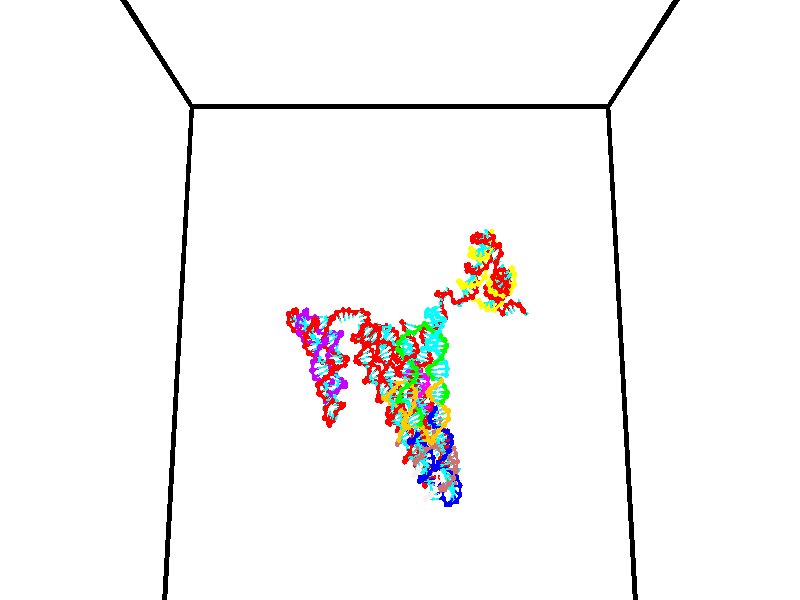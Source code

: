 // switches for output
#declare DRAW_BASES = 1; // possible values are 0, 1; only relevant for DNA ribbons
#declare DRAW_BASES_TYPE = 3; // possible values are 1, 2, 3; only relevant for DNA ribbons
#declare DRAW_FOG = 0; // set to 1 to enable fog

#include "colors.inc"

#include "transforms.inc"
background { rgb <1, 1, 1>}

#default {
   normal{
       ripples 0.25
       frequency 0.20
       turbulence 0.2
       lambda 5
   }
	finish {
		phong 0.1
		phong_size 40.
	}
}

// original window dimensions: 1024x640


// camera settings

camera {
	sky <0, 0.179814, -0.983701>
	up <0, 0.179814, -0.983701>
	right 1.6 * <1, 0, 0>
	location <35, 94.9851, 44.8844>
	look_at <35, 29.7336, 32.9568>
	direction <0, -65.2515, -11.9276>
	angle 67.0682
}


# declare cpy_camera_pos = <35, 94.9851, 44.8844>;
# if (DRAW_FOG = 1)
fog {
	fog_type 2
	up vnormalize(cpy_camera_pos)
	color rgbt<1,1,1,0.3>
	distance 1e-5
	fog_alt 3e-3
	fog_offset 56
}
# end


// LIGHTS

# declare lum = 6;
global_settings {
	ambient_light rgb lum * <0.05, 0.05, 0.05>
	max_trace_level 15
}# declare cpy_direct_light_amount = 0.25;
light_source
{	1000 * <-1, -1.16352, -0.803886>,
	rgb lum * cpy_direct_light_amount
	parallel
}

light_source
{	1000 * <1, 1.16352, 0.803886>,
	rgb lum * cpy_direct_light_amount
	parallel
}

// strand 0

// nucleotide -1

// particle -1
sphere {
	<24.561207, 34.653778, 34.937649> 0.250000
	pigment { color rgbt <1,0,0,0> }
	no_shadow
}
cylinder {
	<24.255463, 34.880711, 35.060215>,  <24.072016, 35.016869, 35.133755>, 0.100000
	pigment { color rgbt <1,0,0,0> }
	no_shadow
}
cylinder {
	<24.255463, 34.880711, 35.060215>,  <24.561207, 34.653778, 34.937649>, 0.100000
	pigment { color rgbt <1,0,0,0> }
	no_shadow
}

// particle -1
sphere {
	<24.255463, 34.880711, 35.060215> 0.100000
	pigment { color rgbt <1,0,0,0> }
	no_shadow
}
sphere {
	0, 1
	scale<0.080000,0.200000,0.300000>
	matrix <0.580630, 0.398971, 0.709712,
		0.280390, 0.720389, -0.634367,
		-0.764362, 0.567329, 0.306412,
		24.026154, 35.050911, 35.152138>
	pigment { color rgbt <0,1,1,0> }
	no_shadow
}
cylinder {
	<24.608023, 35.366119, 34.855946>,  <24.561207, 34.653778, 34.937649>, 0.130000
	pigment { color rgbt <1,0,0,0> }
	no_shadow
}

// nucleotide -1

// particle -1
sphere {
	<24.608023, 35.366119, 34.855946> 0.250000
	pigment { color rgbt <1,0,0,0> }
	no_shadow
}
cylinder {
	<24.363552, 35.368927, 35.172531>,  <24.216869, 35.370609, 35.362480>, 0.100000
	pigment { color rgbt <1,0,0,0> }
	no_shadow
}
cylinder {
	<24.363552, 35.368927, 35.172531>,  <24.608023, 35.366119, 34.855946>, 0.100000
	pigment { color rgbt <1,0,0,0> }
	no_shadow
}

// particle -1
sphere {
	<24.363552, 35.368927, 35.172531> 0.100000
	pigment { color rgbt <1,0,0,0> }
	no_shadow
}
sphere {
	0, 1
	scale<0.080000,0.200000,0.300000>
	matrix <0.670589, 0.535771, 0.513089,
		-0.420442, 0.844334, -0.332156,
		-0.611178, 0.007016, 0.791462,
		24.180199, 35.371033, 35.409969>
	pigment { color rgbt <0,1,1,0> }
	no_shadow
}
cylinder {
	<24.476227, 36.094906, 35.026749>,  <24.608023, 35.366119, 34.855946>, 0.130000
	pigment { color rgbt <1,0,0,0> }
	no_shadow
}

// nucleotide -1

// particle -1
sphere {
	<24.476227, 36.094906, 35.026749> 0.250000
	pigment { color rgbt <1,0,0,0> }
	no_shadow
}
cylinder {
	<24.379507, 35.875011, 35.346581>,  <24.321474, 35.743076, 35.538479>, 0.100000
	pigment { color rgbt <1,0,0,0> }
	no_shadow
}
cylinder {
	<24.379507, 35.875011, 35.346581>,  <24.476227, 36.094906, 35.026749>, 0.100000
	pigment { color rgbt <1,0,0,0> }
	no_shadow
}

// particle -1
sphere {
	<24.379507, 35.875011, 35.346581> 0.100000
	pigment { color rgbt <1,0,0,0> }
	no_shadow
}
sphere {
	0, 1
	scale<0.080000,0.200000,0.300000>
	matrix <0.511248, 0.628198, 0.586510,
		-0.824717, 0.550601, 0.129152,
		-0.241800, -0.549733, 0.799579,
		24.306967, 35.710091, 35.586452>
	pigment { color rgbt <0,1,1,0> }
	no_shadow
}
cylinder {
	<24.035549, 36.520111, 35.350697>,  <24.476227, 36.094906, 35.026749>, 0.130000
	pigment { color rgbt <1,0,0,0> }
	no_shadow
}

// nucleotide -1

// particle -1
sphere {
	<24.035549, 36.520111, 35.350697> 0.250000
	pigment { color rgbt <1,0,0,0> }
	no_shadow
}
cylinder {
	<24.271130, 36.277050, 35.563824>,  <24.412477, 36.131214, 35.691700>, 0.100000
	pigment { color rgbt <1,0,0,0> }
	no_shadow
}
cylinder {
	<24.271130, 36.277050, 35.563824>,  <24.035549, 36.520111, 35.350697>, 0.100000
	pigment { color rgbt <1,0,0,0> }
	no_shadow
}

// particle -1
sphere {
	<24.271130, 36.277050, 35.563824> 0.100000
	pigment { color rgbt <1,0,0,0> }
	no_shadow
}
sphere {
	0, 1
	scale<0.080000,0.200000,0.300000>
	matrix <0.502093, 0.791732, 0.347939,
		-0.633278, 0.062607, 0.771388,
		0.588949, -0.607651, 0.532821,
		24.447815, 36.094753, 35.723671>
	pigment { color rgbt <0,1,1,0> }
	no_shadow
}
cylinder {
	<24.145222, 36.728268, 36.119709>,  <24.035549, 36.520111, 35.350697>, 0.130000
	pigment { color rgbt <1,0,0,0> }
	no_shadow
}

// nucleotide -1

// particle -1
sphere {
	<24.145222, 36.728268, 36.119709> 0.250000
	pigment { color rgbt <1,0,0,0> }
	no_shadow
}
cylinder {
	<24.467815, 36.532360, 35.987221>,  <24.661371, 36.414814, 35.907726>, 0.100000
	pigment { color rgbt <1,0,0,0> }
	no_shadow
}
cylinder {
	<24.467815, 36.532360, 35.987221>,  <24.145222, 36.728268, 36.119709>, 0.100000
	pigment { color rgbt <1,0,0,0> }
	no_shadow
}

// particle -1
sphere {
	<24.467815, 36.532360, 35.987221> 0.100000
	pigment { color rgbt <1,0,0,0> }
	no_shadow
}
sphere {
	0, 1
	scale<0.080000,0.200000,0.300000>
	matrix <0.584249, 0.746126, 0.319294,
		0.090751, -0.451021, 0.887888,
		0.806485, -0.489771, -0.331220,
		24.709761, 36.385429, 35.887856>
	pigment { color rgbt <0,1,1,0> }
	no_shadow
}
cylinder {
	<24.620039, 36.699921, 36.695004>,  <24.145222, 36.728268, 36.119709>, 0.130000
	pigment { color rgbt <1,0,0,0> }
	no_shadow
}

// nucleotide -1

// particle -1
sphere {
	<24.620039, 36.699921, 36.695004> 0.250000
	pigment { color rgbt <1,0,0,0> }
	no_shadow
}
cylinder {
	<24.856421, 36.618713, 36.382710>,  <24.998249, 36.569988, 36.195332>, 0.100000
	pigment { color rgbt <1,0,0,0> }
	no_shadow
}
cylinder {
	<24.856421, 36.618713, 36.382710>,  <24.620039, 36.699921, 36.695004>, 0.100000
	pigment { color rgbt <1,0,0,0> }
	no_shadow
}

// particle -1
sphere {
	<24.856421, 36.618713, 36.382710> 0.100000
	pigment { color rgbt <1,0,0,0> }
	no_shadow
}
sphere {
	0, 1
	scale<0.080000,0.200000,0.300000>
	matrix <0.731917, 0.541899, 0.413089,
		0.339217, -0.815554, 0.468832,
		0.590956, -0.203020, -0.780739,
		25.033707, 36.557808, 36.148487>
	pigment { color rgbt <0,1,1,0> }
	no_shadow
}
cylinder {
	<25.199892, 36.763592, 37.007023>,  <24.620039, 36.699921, 36.695004>, 0.130000
	pigment { color rgbt <1,0,0,0> }
	no_shadow
}

// nucleotide -1

// particle -1
sphere {
	<25.199892, 36.763592, 37.007023> 0.250000
	pigment { color rgbt <1,0,0,0> }
	no_shadow
}
cylinder {
	<25.302591, 36.776669, 36.620651>,  <25.364210, 36.784515, 36.388828>, 0.100000
	pigment { color rgbt <1,0,0,0> }
	no_shadow
}
cylinder {
	<25.302591, 36.776669, 36.620651>,  <25.199892, 36.763592, 37.007023>, 0.100000
	pigment { color rgbt <1,0,0,0> }
	no_shadow
}

// particle -1
sphere {
	<25.302591, 36.776669, 36.620651> 0.100000
	pigment { color rgbt <1,0,0,0> }
	no_shadow
}
sphere {
	0, 1
	scale<0.080000,0.200000,0.300000>
	matrix <0.798081, 0.556523, 0.230972,
		0.545111, -0.830189, 0.116793,
		0.256748, 0.032695, -0.965925,
		25.379616, 36.786476, 36.330875>
	pigment { color rgbt <0,1,1,0> }
	no_shadow
}
cylinder {
	<25.913050, 36.693851, 37.003525>,  <25.199892, 36.763592, 37.007023>, 0.130000
	pigment { color rgbt <1,0,0,0> }
	no_shadow
}

// nucleotide -1

// particle -1
sphere {
	<25.913050, 36.693851, 37.003525> 0.250000
	pigment { color rgbt <1,0,0,0> }
	no_shadow
}
cylinder {
	<25.826401, 36.880672, 36.660610>,  <25.774410, 36.992767, 36.454861>, 0.100000
	pigment { color rgbt <1,0,0,0> }
	no_shadow
}
cylinder {
	<25.826401, 36.880672, 36.660610>,  <25.913050, 36.693851, 37.003525>, 0.100000
	pigment { color rgbt <1,0,0,0> }
	no_shadow
}

// particle -1
sphere {
	<25.826401, 36.880672, 36.660610> 0.100000
	pigment { color rgbt <1,0,0,0> }
	no_shadow
}
sphere {
	0, 1
	scale<0.080000,0.200000,0.300000>
	matrix <0.636461, 0.733427, 0.238751,
		0.740265, -0.493908, -0.456139,
		-0.216624, 0.467054, -0.857283,
		25.761414, 37.020790, 36.403423>
	pigment { color rgbt <0,1,1,0> }
	no_shadow
}
cylinder {
	<26.558540, 36.753777, 36.766388>,  <25.913050, 36.693851, 37.003525>, 0.130000
	pigment { color rgbt <1,0,0,0> }
	no_shadow
}

// nucleotide -1

// particle -1
sphere {
	<26.558540, 36.753777, 36.766388> 0.250000
	pigment { color rgbt <1,0,0,0> }
	no_shadow
}
cylinder {
	<26.308680, 37.023609, 36.609035>,  <26.158764, 37.185509, 36.514626>, 0.100000
	pigment { color rgbt <1,0,0,0> }
	no_shadow
}
cylinder {
	<26.308680, 37.023609, 36.609035>,  <26.558540, 36.753777, 36.766388>, 0.100000
	pigment { color rgbt <1,0,0,0> }
	no_shadow
}

// particle -1
sphere {
	<26.308680, 37.023609, 36.609035> 0.100000
	pigment { color rgbt <1,0,0,0> }
	no_shadow
}
sphere {
	0, 1
	scale<0.080000,0.200000,0.300000>
	matrix <0.664209, 0.723875, 0.186632,
		0.410657, -0.144706, -0.900234,
		-0.624650, 0.674585, -0.393379,
		26.121284, 37.225986, 36.491020>
	pigment { color rgbt <0,1,1,0> }
	no_shadow
}
cylinder {
	<26.976416, 37.207718, 36.411366>,  <26.558540, 36.753777, 36.766388>, 0.130000
	pigment { color rgbt <1,0,0,0> }
	no_shadow
}

// nucleotide -1

// particle -1
sphere {
	<26.976416, 37.207718, 36.411366> 0.250000
	pigment { color rgbt <1,0,0,0> }
	no_shadow
}
cylinder {
	<26.644053, 37.422688, 36.469017>,  <26.444635, 37.551670, 36.503609>, 0.100000
	pigment { color rgbt <1,0,0,0> }
	no_shadow
}
cylinder {
	<26.644053, 37.422688, 36.469017>,  <26.976416, 37.207718, 36.411366>, 0.100000
	pigment { color rgbt <1,0,0,0> }
	no_shadow
}

// particle -1
sphere {
	<26.644053, 37.422688, 36.469017> 0.100000
	pigment { color rgbt <1,0,0,0> }
	no_shadow
}
sphere {
	0, 1
	scale<0.080000,0.200000,0.300000>
	matrix <0.555743, 0.788860, 0.262393,
		0.027316, 0.298124, -0.954136,
		-0.830906, 0.537422, 0.144132,
		26.394781, 37.583916, 36.512257>
	pigment { color rgbt <0,1,1,0> }
	no_shadow
}
cylinder {
	<27.142286, 37.901276, 36.238235>,  <26.976416, 37.207718, 36.411366>, 0.130000
	pigment { color rgbt <1,0,0,0> }
	no_shadow
}

// nucleotide -1

// particle -1
sphere {
	<27.142286, 37.901276, 36.238235> 0.250000
	pigment { color rgbt <1,0,0,0> }
	no_shadow
}
cylinder {
	<26.801220, 37.964638, 36.437382>,  <26.596581, 38.002655, 36.556870>, 0.100000
	pigment { color rgbt <1,0,0,0> }
	no_shadow
}
cylinder {
	<26.801220, 37.964638, 36.437382>,  <27.142286, 37.901276, 36.238235>, 0.100000
	pigment { color rgbt <1,0,0,0> }
	no_shadow
}

// particle -1
sphere {
	<26.801220, 37.964638, 36.437382> 0.100000
	pigment { color rgbt <1,0,0,0> }
	no_shadow
}
sphere {
	0, 1
	scale<0.080000,0.200000,0.300000>
	matrix <0.438556, 0.734925, 0.517256,
		-0.283956, 0.659388, -0.696115,
		-0.852665, 0.158407, 0.497865,
		26.545420, 38.012161, 36.586742>
	pigment { color rgbt <0,1,1,0> }
	no_shadow
}
cylinder {
	<26.955545, 38.563305, 36.123703>,  <27.142286, 37.901276, 36.238235>, 0.130000
	pigment { color rgbt <1,0,0,0> }
	no_shadow
}

// nucleotide -1

// particle -1
sphere {
	<26.955545, 38.563305, 36.123703> 0.250000
	pigment { color rgbt <1,0,0,0> }
	no_shadow
}
cylinder {
	<26.795122, 38.430504, 36.465214>,  <26.698868, 38.350822, 36.670120>, 0.100000
	pigment { color rgbt <1,0,0,0> }
	no_shadow
}
cylinder {
	<26.795122, 38.430504, 36.465214>,  <26.955545, 38.563305, 36.123703>, 0.100000
	pigment { color rgbt <1,0,0,0> }
	no_shadow
}

// particle -1
sphere {
	<26.795122, 38.430504, 36.465214> 0.100000
	pigment { color rgbt <1,0,0,0> }
	no_shadow
}
sphere {
	0, 1
	scale<0.080000,0.200000,0.300000>
	matrix <0.462398, 0.731193, 0.501543,
		-0.790785, 0.595930, -0.139735,
		-0.401057, -0.331999, 0.853774,
		26.674805, 38.330902, 36.721344>
	pigment { color rgbt <0,1,1,0> }
	no_shadow
}
cylinder {
	<26.883764, 39.121082, 36.376419>,  <26.955545, 38.563305, 36.123703>, 0.130000
	pigment { color rgbt <1,0,0,0> }
	no_shadow
}

// nucleotide -1

// particle -1
sphere {
	<26.883764, 39.121082, 36.376419> 0.250000
	pigment { color rgbt <1,0,0,0> }
	no_shadow
}
cylinder {
	<26.794792, 38.880272, 36.683167>,  <26.741409, 38.735786, 36.867214>, 0.100000
	pigment { color rgbt <1,0,0,0> }
	no_shadow
}
cylinder {
	<26.794792, 38.880272, 36.683167>,  <26.883764, 39.121082, 36.376419>, 0.100000
	pigment { color rgbt <1,0,0,0> }
	no_shadow
}

// particle -1
sphere {
	<26.794792, 38.880272, 36.683167> 0.100000
	pigment { color rgbt <1,0,0,0> }
	no_shadow
}
sphere {
	0, 1
	scale<0.080000,0.200000,0.300000>
	matrix <0.362651, 0.679044, 0.638266,
		-0.904990, 0.420077, 0.067284,
		-0.222432, -0.602026, 0.766870,
		26.728062, 38.699665, 36.913227>
	pigment { color rgbt <0,1,1,0> }
	no_shadow
}
cylinder {
	<26.582266, 39.624641, 37.016571>,  <26.883764, 39.121082, 36.376419>, 0.130000
	pigment { color rgbt <1,0,0,0> }
	no_shadow
}

// nucleotide -1

// particle -1
sphere {
	<26.582266, 39.624641, 37.016571> 0.250000
	pigment { color rgbt <1,0,0,0> }
	no_shadow
}
cylinder {
	<26.691767, 39.282234, 37.191978>,  <26.757467, 39.076790, 37.297222>, 0.100000
	pigment { color rgbt <1,0,0,0> }
	no_shadow
}
cylinder {
	<26.691767, 39.282234, 37.191978>,  <26.582266, 39.624641, 37.016571>, 0.100000
	pigment { color rgbt <1,0,0,0> }
	no_shadow
}

// particle -1
sphere {
	<26.691767, 39.282234, 37.191978> 0.100000
	pigment { color rgbt <1,0,0,0> }
	no_shadow
}
sphere {
	0, 1
	scale<0.080000,0.200000,0.300000>
	matrix <0.353095, 0.513540, 0.782049,
		-0.894642, -0.059250, 0.442837,
		0.273751, -0.856017, 0.438514,
		26.773891, 39.025429, 37.323532>
	pigment { color rgbt <0,1,1,0> }
	no_shadow
}
cylinder {
	<26.253256, 39.544579, 37.630730>,  <26.582266, 39.624641, 37.016571>, 0.130000
	pigment { color rgbt <1,0,0,0> }
	no_shadow
}

// nucleotide -1

// particle -1
sphere {
	<26.253256, 39.544579, 37.630730> 0.250000
	pigment { color rgbt <1,0,0,0> }
	no_shadow
}
cylinder {
	<26.578821, 39.317326, 37.679344>,  <26.774160, 39.180973, 37.708511>, 0.100000
	pigment { color rgbt <1,0,0,0> }
	no_shadow
}
cylinder {
	<26.578821, 39.317326, 37.679344>,  <26.253256, 39.544579, 37.630730>, 0.100000
	pigment { color rgbt <1,0,0,0> }
	no_shadow
}

// particle -1
sphere {
	<26.578821, 39.317326, 37.679344> 0.100000
	pigment { color rgbt <1,0,0,0> }
	no_shadow
}
sphere {
	0, 1
	scale<0.080000,0.200000,0.300000>
	matrix <0.072928, 0.307441, 0.948768,
		-0.576389, -0.763353, 0.291664,
		0.813915, -0.568130, 0.121536,
		26.822996, 39.146885, 37.715805>
	pigment { color rgbt <0,1,1,0> }
	no_shadow
}
cylinder {
	<26.184258, 39.273094, 38.330452>,  <26.253256, 39.544579, 37.630730>, 0.130000
	pigment { color rgbt <1,0,0,0> }
	no_shadow
}

// nucleotide -1

// particle -1
sphere {
	<26.184258, 39.273094, 38.330452> 0.250000
	pigment { color rgbt <1,0,0,0> }
	no_shadow
}
cylinder {
	<26.570055, 39.220348, 38.238918>,  <26.801533, 39.188702, 38.183998>, 0.100000
	pigment { color rgbt <1,0,0,0> }
	no_shadow
}
cylinder {
	<26.570055, 39.220348, 38.238918>,  <26.184258, 39.273094, 38.330452>, 0.100000
	pigment { color rgbt <1,0,0,0> }
	no_shadow
}

// particle -1
sphere {
	<26.570055, 39.220348, 38.238918> 0.100000
	pigment { color rgbt <1,0,0,0> }
	no_shadow
}
sphere {
	0, 1
	scale<0.080000,0.200000,0.300000>
	matrix <0.248678, 0.161612, 0.955008,
		-0.088948, -0.978005, 0.188665,
		0.964494, -0.131862, -0.228833,
		26.859404, 39.180790, 38.170269>
	pigment { color rgbt <0,1,1,0> }
	no_shadow
}
cylinder {
	<26.463837, 38.818764, 38.813053>,  <26.184258, 39.273094, 38.330452>, 0.130000
	pigment { color rgbt <1,0,0,0> }
	no_shadow
}

// nucleotide -1

// particle -1
sphere {
	<26.463837, 38.818764, 38.813053> 0.250000
	pigment { color rgbt <1,0,0,0> }
	no_shadow
}
cylinder {
	<26.804716, 38.979023, 38.678452>,  <27.009245, 39.075180, 38.597691>, 0.100000
	pigment { color rgbt <1,0,0,0> }
	no_shadow
}
cylinder {
	<26.804716, 38.979023, 38.678452>,  <26.463837, 38.818764, 38.813053>, 0.100000
	pigment { color rgbt <1,0,0,0> }
	no_shadow
}

// particle -1
sphere {
	<26.804716, 38.979023, 38.678452> 0.100000
	pigment { color rgbt <1,0,0,0> }
	no_shadow
}
sphere {
	0, 1
	scale<0.080000,0.200000,0.300000>
	matrix <0.310430, 0.130533, 0.941591,
		0.421176, -0.906884, -0.013134,
		0.852200, 0.400653, -0.336501,
		27.060375, 39.099220, 38.577499>
	pigment { color rgbt <0,1,1,0> }
	no_shadow
}
cylinder {
	<27.074389, 38.371460, 39.083931>,  <26.463837, 38.818764, 38.813053>, 0.130000
	pigment { color rgbt <1,0,0,0> }
	no_shadow
}

// nucleotide -1

// particle -1
sphere {
	<27.074389, 38.371460, 39.083931> 0.250000
	pigment { color rgbt <1,0,0,0> }
	no_shadow
}
cylinder {
	<27.169323, 38.748695, 38.990761>,  <27.226284, 38.975037, 38.934860>, 0.100000
	pigment { color rgbt <1,0,0,0> }
	no_shadow
}
cylinder {
	<27.169323, 38.748695, 38.990761>,  <27.074389, 38.371460, 39.083931>, 0.100000
	pigment { color rgbt <1,0,0,0> }
	no_shadow
}

// particle -1
sphere {
	<27.169323, 38.748695, 38.990761> 0.100000
	pigment { color rgbt <1,0,0,0> }
	no_shadow
}
sphere {
	0, 1
	scale<0.080000,0.200000,0.300000>
	matrix <0.440242, 0.109316, 0.891200,
		0.865944, -0.314055, -0.389243,
		0.237335, 0.943091, -0.232921,
		27.240524, 39.031624, 38.920883>
	pigment { color rgbt <0,1,1,0> }
	no_shadow
}
cylinder {
	<27.703888, 38.457420, 39.458252>,  <27.074389, 38.371460, 39.083931>, 0.130000
	pigment { color rgbt <1,0,0,0> }
	no_shadow
}

// nucleotide -1

// particle -1
sphere {
	<27.703888, 38.457420, 39.458252> 0.250000
	pigment { color rgbt <1,0,0,0> }
	no_shadow
}
cylinder {
	<27.655231, 38.842361, 39.361023>,  <27.626038, 39.073326, 39.302685>, 0.100000
	pigment { color rgbt <1,0,0,0> }
	no_shadow
}
cylinder {
	<27.655231, 38.842361, 39.361023>,  <27.703888, 38.457420, 39.458252>, 0.100000
	pigment { color rgbt <1,0,0,0> }
	no_shadow
}

// particle -1
sphere {
	<27.655231, 38.842361, 39.361023> 0.100000
	pigment { color rgbt <1,0,0,0> }
	no_shadow
}
sphere {
	0, 1
	scale<0.080000,0.200000,0.300000>
	matrix <0.474603, 0.271477, 0.837289,
		0.871754, -0.013514, -0.489757,
		-0.121643, 0.962350, -0.243075,
		27.618738, 39.131065, 39.288101>
	pigment { color rgbt <0,1,1,0> }
	no_shadow
}
cylinder {
	<28.364231, 38.752201, 39.482800>,  <27.703888, 38.457420, 39.458252>, 0.130000
	pigment { color rgbt <1,0,0,0> }
	no_shadow
}

// nucleotide -1

// particle -1
sphere {
	<28.364231, 38.752201, 39.482800> 0.250000
	pigment { color rgbt <1,0,0,0> }
	no_shadow
}
cylinder {
	<28.115206, 39.063171, 39.518620>,  <27.965792, 39.249756, 39.540112>, 0.100000
	pigment { color rgbt <1,0,0,0> }
	no_shadow
}
cylinder {
	<28.115206, 39.063171, 39.518620>,  <28.364231, 38.752201, 39.482800>, 0.100000
	pigment { color rgbt <1,0,0,0> }
	no_shadow
}

// particle -1
sphere {
	<28.115206, 39.063171, 39.518620> 0.100000
	pigment { color rgbt <1,0,0,0> }
	no_shadow
}
sphere {
	0, 1
	scale<0.080000,0.200000,0.300000>
	matrix <0.489579, 0.297650, 0.819584,
		0.610515, 0.554082, -0.565919,
		-0.622562, 0.777430, 0.089547,
		27.928436, 39.296402, 39.545483>
	pigment { color rgbt <0,1,1,0> }
	no_shadow
}
cylinder {
	<28.767784, 39.271961, 39.574085>,  <28.364231, 38.752201, 39.482800>, 0.130000
	pigment { color rgbt <1,0,0,0> }
	no_shadow
}

// nucleotide -1

// particle -1
sphere {
	<28.767784, 39.271961, 39.574085> 0.250000
	pigment { color rgbt <1,0,0,0> }
	no_shadow
}
cylinder {
	<28.420336, 39.373047, 39.744556>,  <28.211866, 39.433697, 39.846840>, 0.100000
	pigment { color rgbt <1,0,0,0> }
	no_shadow
}
cylinder {
	<28.420336, 39.373047, 39.744556>,  <28.767784, 39.271961, 39.574085>, 0.100000
	pigment { color rgbt <1,0,0,0> }
	no_shadow
}

// particle -1
sphere {
	<28.420336, 39.373047, 39.744556> 0.100000
	pigment { color rgbt <1,0,0,0> }
	no_shadow
}
sphere {
	0, 1
	scale<0.080000,0.200000,0.300000>
	matrix <0.482043, 0.232111, 0.844843,
		0.114579, 0.939288, -0.323435,
		-0.868623, 0.252711, 0.426182,
		28.159748, 39.448860, 39.872410>
	pigment { color rgbt <0,1,1,0> }
	no_shadow
}
cylinder {
	<28.981932, 39.757381, 40.012077>,  <28.767784, 39.271961, 39.574085>, 0.130000
	pigment { color rgbt <1,0,0,0> }
	no_shadow
}

// nucleotide -1

// particle -1
sphere {
	<28.981932, 39.757381, 40.012077> 0.250000
	pigment { color rgbt <1,0,0,0> }
	no_shadow
}
cylinder {
	<28.608805, 39.697544, 40.143208>,  <28.384928, 39.661640, 40.221886>, 0.100000
	pigment { color rgbt <1,0,0,0> }
	no_shadow
}
cylinder {
	<28.608805, 39.697544, 40.143208>,  <28.981932, 39.757381, 40.012077>, 0.100000
	pigment { color rgbt <1,0,0,0> }
	no_shadow
}

// particle -1
sphere {
	<28.608805, 39.697544, 40.143208> 0.100000
	pigment { color rgbt <1,0,0,0> }
	no_shadow
}
sphere {
	0, 1
	scale<0.080000,0.200000,0.300000>
	matrix <0.257355, 0.360218, 0.896667,
		-0.252225, 0.920796, -0.297519,
		-0.932819, -0.149594, 0.327827,
		28.328959, 39.652664, 40.241554>
	pigment { color rgbt <0,1,1,0> }
	no_shadow
}
cylinder {
	<28.855114, 40.319260, 40.467163>,  <28.981932, 39.757381, 40.012077>, 0.130000
	pigment { color rgbt <1,0,0,0> }
	no_shadow
}

// nucleotide -1

// particle -1
sphere {
	<28.855114, 40.319260, 40.467163> 0.250000
	pigment { color rgbt <1,0,0,0> }
	no_shadow
}
cylinder {
	<28.591541, 40.033913, 40.562588>,  <28.433397, 39.862705, 40.619843>, 0.100000
	pigment { color rgbt <1,0,0,0> }
	no_shadow
}
cylinder {
	<28.591541, 40.033913, 40.562588>,  <28.855114, 40.319260, 40.467163>, 0.100000
	pigment { color rgbt <1,0,0,0> }
	no_shadow
}

// particle -1
sphere {
	<28.591541, 40.033913, 40.562588> 0.100000
	pigment { color rgbt <1,0,0,0> }
	no_shadow
}
sphere {
	0, 1
	scale<0.080000,0.200000,0.300000>
	matrix <0.118166, 0.215038, 0.969430,
		-0.742863, 0.666978, -0.057399,
		-0.658932, -0.713371, 0.238558,
		28.393862, 39.819901, 40.634155>
	pigment { color rgbt <0,1,1,0> }
	no_shadow
}
cylinder {
	<28.274879, 40.650379, 40.892868>,  <28.855114, 40.319260, 40.467163>, 0.130000
	pigment { color rgbt <1,0,0,0> }
	no_shadow
}

// nucleotide -1

// particle -1
sphere {
	<28.274879, 40.650379, 40.892868> 0.250000
	pigment { color rgbt <1,0,0,0> }
	no_shadow
}
cylinder {
	<28.256607, 40.258415, 40.970528>,  <28.245644, 40.023239, 41.017124>, 0.100000
	pigment { color rgbt <1,0,0,0> }
	no_shadow
}
cylinder {
	<28.256607, 40.258415, 40.970528>,  <28.274879, 40.650379, 40.892868>, 0.100000
	pigment { color rgbt <1,0,0,0> }
	no_shadow
}

// particle -1
sphere {
	<28.256607, 40.258415, 40.970528> 0.100000
	pigment { color rgbt <1,0,0,0> }
	no_shadow
}
sphere {
	0, 1
	scale<0.080000,0.200000,0.300000>
	matrix <0.124785, 0.187233, 0.974358,
		-0.991132, 0.068736, 0.113725,
		-0.045680, -0.979908, 0.194149,
		28.242903, 39.964443, 41.028774>
	pigment { color rgbt <0,1,1,0> }
	no_shadow
}
cylinder {
	<27.604731, 40.387665, 41.360912>,  <28.274879, 40.650379, 40.892868>, 0.130000
	pigment { color rgbt <1,0,0,0> }
	no_shadow
}

// nucleotide -1

// particle -1
sphere {
	<27.604731, 40.387665, 41.360912> 0.250000
	pigment { color rgbt <1,0,0,0> }
	no_shadow
}
cylinder {
	<27.961990, 40.208832, 41.380508>,  <28.176346, 40.101532, 41.392265>, 0.100000
	pigment { color rgbt <1,0,0,0> }
	no_shadow
}
cylinder {
	<27.961990, 40.208832, 41.380508>,  <27.604731, 40.387665, 41.360912>, 0.100000
	pigment { color rgbt <1,0,0,0> }
	no_shadow
}

// particle -1
sphere {
	<27.961990, 40.208832, 41.380508> 0.100000
	pigment { color rgbt <1,0,0,0> }
	no_shadow
}
sphere {
	0, 1
	scale<0.080000,0.200000,0.300000>
	matrix <0.151020, 0.400714, 0.903671,
		-0.423646, -0.799716, 0.425416,
		0.893150, -0.447083, 0.048988,
		28.229935, 40.074707, 41.395206>
	pigment { color rgbt <0,1,1,0> }
	no_shadow
}
cylinder {
	<27.680441, 40.024067, 41.991074>,  <27.604731, 40.387665, 41.360912>, 0.130000
	pigment { color rgbt <1,0,0,0> }
	no_shadow
}

// nucleotide -1

// particle -1
sphere {
	<27.680441, 40.024067, 41.991074> 0.250000
	pigment { color rgbt <1,0,0,0> }
	no_shadow
}
cylinder {
	<28.029570, 40.146919, 41.839359>,  <28.239046, 40.220631, 41.748333>, 0.100000
	pigment { color rgbt <1,0,0,0> }
	no_shadow
}
cylinder {
	<28.029570, 40.146919, 41.839359>,  <27.680441, 40.024067, 41.991074>, 0.100000
	pigment { color rgbt <1,0,0,0> }
	no_shadow
}

// particle -1
sphere {
	<28.029570, 40.146919, 41.839359> 0.100000
	pigment { color rgbt <1,0,0,0> }
	no_shadow
}
sphere {
	0, 1
	scale<0.080000,0.200000,0.300000>
	matrix <0.318117, 0.231338, 0.919394,
		0.370114, -0.923122, 0.104214,
		0.872821, 0.307128, -0.379282,
		28.291416, 40.239059, 41.725574>
	pigment { color rgbt <0,1,1,0> }
	no_shadow
}
cylinder {
	<28.218750, 39.730522, 42.388676>,  <27.680441, 40.024067, 41.991074>, 0.130000
	pigment { color rgbt <1,0,0,0> }
	no_shadow
}

// nucleotide -1

// particle -1
sphere {
	<28.218750, 39.730522, 42.388676> 0.250000
	pigment { color rgbt <1,0,0,0> }
	no_shadow
}
cylinder {
	<28.325676, 40.086201, 42.240154>,  <28.389832, 40.299610, 42.151039>, 0.100000
	pigment { color rgbt <1,0,0,0> }
	no_shadow
}
cylinder {
	<28.325676, 40.086201, 42.240154>,  <28.218750, 39.730522, 42.388676>, 0.100000
	pigment { color rgbt <1,0,0,0> }
	no_shadow
}

// particle -1
sphere {
	<28.325676, 40.086201, 42.240154> 0.100000
	pigment { color rgbt <1,0,0,0> }
	no_shadow
}
sphere {
	0, 1
	scale<0.080000,0.200000,0.300000>
	matrix <0.134455, 0.347142, 0.928124,
		0.954183, -0.298024, -0.026761,
		0.267313, 0.889199, -0.371308,
		28.405870, 40.352959, 42.128761>
	pigment { color rgbt <0,1,1,0> }
	no_shadow
}
cylinder {
	<28.860140, 39.858597, 42.571449>,  <28.218750, 39.730522, 42.388676>, 0.130000
	pigment { color rgbt <1,0,0,0> }
	no_shadow
}

// nucleotide -1

// particle -1
sphere {
	<28.860140, 39.858597, 42.571449> 0.250000
	pigment { color rgbt <1,0,0,0> }
	no_shadow
}
cylinder {
	<28.684410, 40.215645, 42.531006>,  <28.578972, 40.429874, 42.506741>, 0.100000
	pigment { color rgbt <1,0,0,0> }
	no_shadow
}
cylinder {
	<28.684410, 40.215645, 42.531006>,  <28.860140, 39.858597, 42.571449>, 0.100000
	pigment { color rgbt <1,0,0,0> }
	no_shadow
}

// particle -1
sphere {
	<28.684410, 40.215645, 42.531006> 0.100000
	pigment { color rgbt <1,0,0,0> }
	no_shadow
}
sphere {
	0, 1
	scale<0.080000,0.200000,0.300000>
	matrix <0.241613, 0.225818, 0.943732,
		0.865227, 0.390175, -0.314876,
		-0.439325, 0.892620, -0.101112,
		28.552612, 40.483429, 42.500671>
	pigment { color rgbt <0,1,1,0> }
	no_shadow
}
cylinder {
	<28.239124, 39.760040, 43.121956>,  <28.860140, 39.858597, 42.571449>, 0.130000
	pigment { color rgbt <1,0,0,0> }
	no_shadow
}

// nucleotide -1

// particle -1
sphere {
	<28.239124, 39.760040, 43.121956> 0.250000
	pigment { color rgbt <1,0,0,0> }
	no_shadow
}
cylinder {
	<28.093250, 39.389168, 43.087700>,  <28.005726, 39.166645, 43.067146>, 0.100000
	pigment { color rgbt <1,0,0,0> }
	no_shadow
}
cylinder {
	<28.093250, 39.389168, 43.087700>,  <28.239124, 39.760040, 43.121956>, 0.100000
	pigment { color rgbt <1,0,0,0> }
	no_shadow
}

// particle -1
sphere {
	<28.093250, 39.389168, 43.087700> 0.100000
	pigment { color rgbt <1,0,0,0> }
	no_shadow
}
sphere {
	0, 1
	scale<0.080000,0.200000,0.300000>
	matrix <0.613628, -0.308490, 0.726838,
		-0.700332, 0.212516, 0.681448,
		-0.364685, -0.927184, -0.085640,
		27.983845, 39.111012, 43.062008>
	pigment { color rgbt <0,1,1,0> }
	no_shadow
}
cylinder {
	<28.189083, 39.538734, 43.798988>,  <28.239124, 39.760040, 43.121956>, 0.130000
	pigment { color rgbt <1,0,0,0> }
	no_shadow
}

// nucleotide -1

// particle -1
sphere {
	<28.189083, 39.538734, 43.798988> 0.250000
	pigment { color rgbt <1,0,0,0> }
	no_shadow
}
cylinder {
	<28.240067, 39.256088, 43.520580>,  <28.270657, 39.086498, 43.353535>, 0.100000
	pigment { color rgbt <1,0,0,0> }
	no_shadow
}
cylinder {
	<28.240067, 39.256088, 43.520580>,  <28.189083, 39.538734, 43.798988>, 0.100000
	pigment { color rgbt <1,0,0,0> }
	no_shadow
}

// particle -1
sphere {
	<28.240067, 39.256088, 43.520580> 0.100000
	pigment { color rgbt <1,0,0,0> }
	no_shadow
}
sphere {
	0, 1
	scale<0.080000,0.200000,0.300000>
	matrix <0.773555, -0.368388, 0.515658,
		-0.620779, -0.604135, 0.499654,
		0.127460, -0.706620, -0.696019,
		28.278305, 39.044102, 43.311775>
	pigment { color rgbt <0,1,1,0> }
	no_shadow
}
cylinder {
	<28.468971, 39.021111, 44.161217>,  <28.189083, 39.538734, 43.798988>, 0.130000
	pigment { color rgbt <1,0,0,0> }
	no_shadow
}

// nucleotide -1

// particle -1
sphere {
	<28.468971, 39.021111, 44.161217> 0.250000
	pigment { color rgbt <1,0,0,0> }
	no_shadow
}
cylinder {
	<28.508142, 38.873981, 43.791325>,  <28.531645, 38.785706, 43.569389>, 0.100000
	pigment { color rgbt <1,0,0,0> }
	no_shadow
}
cylinder {
	<28.508142, 38.873981, 43.791325>,  <28.468971, 39.021111, 44.161217>, 0.100000
	pigment { color rgbt <1,0,0,0> }
	no_shadow
}

// particle -1
sphere {
	<28.508142, 38.873981, 43.791325> 0.100000
	pigment { color rgbt <1,0,0,0> }
	no_shadow
}
sphere {
	0, 1
	scale<0.080000,0.200000,0.300000>
	matrix <0.757371, -0.575239, 0.309013,
		-0.645600, -0.730622, 0.222245,
		0.097927, -0.367821, -0.924726,
		28.537521, 38.763634, 43.513908>
	pigment { color rgbt <0,1,1,0> }
	no_shadow
}
cylinder {
	<28.461868, 38.300369, 44.291630>,  <28.468971, 39.021111, 44.161217>, 0.130000
	pigment { color rgbt <1,0,0,0> }
	no_shadow
}

// nucleotide -1

// particle -1
sphere {
	<28.461868, 38.300369, 44.291630> 0.250000
	pigment { color rgbt <1,0,0,0> }
	no_shadow
}
cylinder {
	<28.644672, 38.408150, 43.952564>,  <28.754354, 38.472816, 43.749123>, 0.100000
	pigment { color rgbt <1,0,0,0> }
	no_shadow
}
cylinder {
	<28.644672, 38.408150, 43.952564>,  <28.461868, 38.300369, 44.291630>, 0.100000
	pigment { color rgbt <1,0,0,0> }
	no_shadow
}

// particle -1
sphere {
	<28.644672, 38.408150, 43.952564> 0.100000
	pigment { color rgbt <1,0,0,0> }
	no_shadow
}
sphere {
	0, 1
	scale<0.080000,0.200000,0.300000>
	matrix <0.809076, -0.521846, 0.270322,
		-0.369514, -0.809366, -0.456493,
		0.457009, 0.269450, -0.847667,
		28.781775, 38.488983, 43.698265>
	pigment { color rgbt <0,1,1,0> }
	no_shadow
}
cylinder {
	<28.782562, 37.677864, 43.947327>,  <28.461868, 38.300369, 44.291630>, 0.130000
	pigment { color rgbt <1,0,0,0> }
	no_shadow
}

// nucleotide -1

// particle -1
sphere {
	<28.782562, 37.677864, 43.947327> 0.250000
	pigment { color rgbt <1,0,0,0> }
	no_shadow
}
cylinder {
	<28.948980, 38.032669, 43.867218>,  <29.048832, 38.245552, 43.819153>, 0.100000
	pigment { color rgbt <1,0,0,0> }
	no_shadow
}
cylinder {
	<28.948980, 38.032669, 43.867218>,  <28.782562, 37.677864, 43.947327>, 0.100000
	pigment { color rgbt <1,0,0,0> }
	no_shadow
}

// particle -1
sphere {
	<28.948980, 38.032669, 43.867218> 0.100000
	pigment { color rgbt <1,0,0,0> }
	no_shadow
}
sphere {
	0, 1
	scale<0.080000,0.200000,0.300000>
	matrix <0.862727, -0.315417, 0.395240,
		0.287416, -0.337216, -0.896481,
		0.416047, 0.887016, -0.200270,
		29.073795, 38.298775, 43.807137>
	pigment { color rgbt <0,1,1,0> }
	no_shadow
}
cylinder {
	<28.971802, 38.029606, 43.388836>,  <28.782562, 37.677864, 43.947327>, 0.130000
	pigment { color rgbt <1,0,0,0> }
	no_shadow
}

// nucleotide -1

// particle -1
sphere {
	<28.971802, 38.029606, 43.388836> 0.250000
	pigment { color rgbt <1,0,0,0> }
	no_shadow
}
cylinder {
	<28.990131, 37.640537, 43.479881>,  <29.001129, 37.407097, 43.534508>, 0.100000
	pigment { color rgbt <1,0,0,0> }
	no_shadow
}
cylinder {
	<28.990131, 37.640537, 43.479881>,  <28.971802, 38.029606, 43.388836>, 0.100000
	pigment { color rgbt <1,0,0,0> }
	no_shadow
}

// particle -1
sphere {
	<28.990131, 37.640537, 43.479881> 0.100000
	pigment { color rgbt <1,0,0,0> }
	no_shadow
}
sphere {
	0, 1
	scale<0.080000,0.200000,0.300000>
	matrix <-0.196450, -0.232179, -0.952628,
		0.979443, -0.001063, -0.201721,
		0.045822, -0.972673, 0.227615,
		29.003878, 37.348736, 43.548164>
	pigment { color rgbt <0,1,1,0> }
	no_shadow
}
cylinder {
	<29.530077, 37.687260, 42.904011>,  <28.971802, 38.029606, 43.388836>, 0.130000
	pigment { color rgbt <1,0,0,0> }
	no_shadow
}

// nucleotide -1

// particle -1
sphere {
	<29.530077, 37.687260, 42.904011> 0.250000
	pigment { color rgbt <1,0,0,0> }
	no_shadow
}
cylinder {
	<29.219555, 37.453777, 42.999207>,  <29.033241, 37.313690, 43.056324>, 0.100000
	pigment { color rgbt <1,0,0,0> }
	no_shadow
}
cylinder {
	<29.219555, 37.453777, 42.999207>,  <29.530077, 37.687260, 42.904011>, 0.100000
	pigment { color rgbt <1,0,0,0> }
	no_shadow
}

// particle -1
sphere {
	<29.219555, 37.453777, 42.999207> 0.100000
	pigment { color rgbt <1,0,0,0> }
	no_shadow
}
sphere {
	0, 1
	scale<0.080000,0.200000,0.300000>
	matrix <-0.141563, -0.206468, -0.968158,
		0.614255, -0.785278, 0.077652,
		-0.776306, -0.583704, 0.237990,
		28.986664, 37.278667, 43.070602>
	pigment { color rgbt <0,1,1,0> }
	no_shadow
}
cylinder {
	<29.629700, 36.880230, 42.727245>,  <29.530077, 37.687260, 42.904011>, 0.130000
	pigment { color rgbt <1,0,0,0> }
	no_shadow
}

// nucleotide -1

// particle -1
sphere {
	<29.629700, 36.880230, 42.727245> 0.250000
	pigment { color rgbt <1,0,0,0> }
	no_shadow
}
cylinder {
	<29.236483, 36.952156, 42.741661>,  <29.000553, 36.995312, 42.750313>, 0.100000
	pigment { color rgbt <1,0,0,0> }
	no_shadow
}
cylinder {
	<29.236483, 36.952156, 42.741661>,  <29.629700, 36.880230, 42.727245>, 0.100000
	pigment { color rgbt <1,0,0,0> }
	no_shadow
}

// particle -1
sphere {
	<29.236483, 36.952156, 42.741661> 0.100000
	pigment { color rgbt <1,0,0,0> }
	no_shadow
}
sphere {
	0, 1
	scale<0.080000,0.200000,0.300000>
	matrix <-0.103479, -0.381611, -0.918512,
		-0.151406, -0.906664, 0.393746,
		-0.983040, 0.179812, 0.036042,
		28.941570, 37.006100, 42.752472>
	pigment { color rgbt <0,1,1,0> }
	no_shadow
}
cylinder {
	<29.297239, 36.236122, 42.661007>,  <29.629700, 36.880230, 42.727245>, 0.130000
	pigment { color rgbt <1,0,0,0> }
	no_shadow
}

// nucleotide -1

// particle -1
sphere {
	<29.297239, 36.236122, 42.661007> 0.250000
	pigment { color rgbt <1,0,0,0> }
	no_shadow
}
cylinder {
	<29.109734, 36.560467, 42.520855>,  <28.997231, 36.755074, 42.436764>, 0.100000
	pigment { color rgbt <1,0,0,0> }
	no_shadow
}
cylinder {
	<29.109734, 36.560467, 42.520855>,  <29.297239, 36.236122, 42.661007>, 0.100000
	pigment { color rgbt <1,0,0,0> }
	no_shadow
}

// particle -1
sphere {
	<29.109734, 36.560467, 42.520855> 0.100000
	pigment { color rgbt <1,0,0,0> }
	no_shadow
}
sphere {
	0, 1
	scale<0.080000,0.200000,0.300000>
	matrix <-0.138335, -0.459154, -0.877520,
		-0.872423, -0.362882, 0.327406,
		-0.468766, 0.810860, -0.350377,
		28.969103, 36.803726, 42.415741>
	pigment { color rgbt <0,1,1,0> }
	no_shadow
}
cylinder {
	<28.557390, 36.022888, 42.321976>,  <29.297239, 36.236122, 42.661007>, 0.130000
	pigment { color rgbt <1,0,0,0> }
	no_shadow
}

// nucleotide -1

// particle -1
sphere {
	<28.557390, 36.022888, 42.321976> 0.250000
	pigment { color rgbt <1,0,0,0> }
	no_shadow
}
cylinder {
	<28.665108, 36.371845, 42.158798>,  <28.729738, 36.581219, 42.060894>, 0.100000
	pigment { color rgbt <1,0,0,0> }
	no_shadow
}
cylinder {
	<28.665108, 36.371845, 42.158798>,  <28.557390, 36.022888, 42.321976>, 0.100000
	pigment { color rgbt <1,0,0,0> }
	no_shadow
}

// particle -1
sphere {
	<28.665108, 36.371845, 42.158798> 0.100000
	pigment { color rgbt <1,0,0,0> }
	no_shadow
}
sphere {
	0, 1
	scale<0.080000,0.200000,0.300000>
	matrix <-0.198171, -0.364326, -0.909942,
		-0.942448, 0.325885, 0.074771,
		0.269295, 0.872391, -0.407939,
		28.745895, 36.633564, 42.036415>
	pigment { color rgbt <0,1,1,0> }
	no_shadow
}
cylinder {
	<28.101416, 36.079041, 41.734833>,  <28.557390, 36.022888, 42.321976>, 0.130000
	pigment { color rgbt <1,0,0,0> }
	no_shadow
}

// nucleotide -1

// particle -1
sphere {
	<28.101416, 36.079041, 41.734833> 0.250000
	pigment { color rgbt <1,0,0,0> }
	no_shadow
}
cylinder {
	<28.374512, 36.360210, 41.655064>,  <28.538368, 36.528912, 41.607204>, 0.100000
	pigment { color rgbt <1,0,0,0> }
	no_shadow
}
cylinder {
	<28.374512, 36.360210, 41.655064>,  <28.101416, 36.079041, 41.734833>, 0.100000
	pigment { color rgbt <1,0,0,0> }
	no_shadow
}

// particle -1
sphere {
	<28.374512, 36.360210, 41.655064> 0.100000
	pigment { color rgbt <1,0,0,0> }
	no_shadow
}
sphere {
	0, 1
	scale<0.080000,0.200000,0.300000>
	matrix <-0.204238, -0.078455, -0.975772,
		-0.701538, 0.706926, 0.090000,
		0.682738, 0.702923, -0.199420,
		28.579332, 36.571087, 41.595238>
	pigment { color rgbt <0,1,1,0> }
	no_shadow
}
cylinder {
	<27.804552, 36.547062, 41.213177>,  <28.101416, 36.079041, 41.734833>, 0.130000
	pigment { color rgbt <1,0,0,0> }
	no_shadow
}

// nucleotide -1

// particle -1
sphere {
	<27.804552, 36.547062, 41.213177> 0.250000
	pigment { color rgbt <1,0,0,0> }
	no_shadow
}
cylinder {
	<28.197287, 36.618961, 41.188877>,  <28.432928, 36.662102, 41.174297>, 0.100000
	pigment { color rgbt <1,0,0,0> }
	no_shadow
}
cylinder {
	<28.197287, 36.618961, 41.188877>,  <27.804552, 36.547062, 41.213177>, 0.100000
	pigment { color rgbt <1,0,0,0> }
	no_shadow
}

// particle -1
sphere {
	<28.197287, 36.618961, 41.188877> 0.100000
	pigment { color rgbt <1,0,0,0> }
	no_shadow
}
sphere {
	0, 1
	scale<0.080000,0.200000,0.300000>
	matrix <-0.058617, -0.017130, -0.998134,
		-0.180451, 0.983564, -0.006282,
		0.981836, 0.179746, -0.060745,
		28.491837, 36.672886, 41.170654>
	pigment { color rgbt <0,1,1,0> }
	no_shadow
}
cylinder {
	<27.925581, 37.013706, 40.597580>,  <27.804552, 36.547062, 41.213177>, 0.130000
	pigment { color rgbt <1,0,0,0> }
	no_shadow
}

// nucleotide -1

// particle -1
sphere {
	<27.925581, 37.013706, 40.597580> 0.250000
	pigment { color rgbt <1,0,0,0> }
	no_shadow
}
cylinder {
	<28.280212, 36.841770, 40.665951>,  <28.492992, 36.738609, 40.706974>, 0.100000
	pigment { color rgbt <1,0,0,0> }
	no_shadow
}
cylinder {
	<28.280212, 36.841770, 40.665951>,  <27.925581, 37.013706, 40.597580>, 0.100000
	pigment { color rgbt <1,0,0,0> }
	no_shadow
}

// particle -1
sphere {
	<28.280212, 36.841770, 40.665951> 0.100000
	pigment { color rgbt <1,0,0,0> }
	no_shadow
}
sphere {
	0, 1
	scale<0.080000,0.200000,0.300000>
	matrix <0.089923, -0.202312, -0.975184,
		0.453750, 0.879949, -0.140714,
		0.886580, -0.429837, 0.170926,
		28.546186, 36.712818, 40.717228>
	pigment { color rgbt <0,1,1,0> }
	no_shadow
}
cylinder {
	<28.462458, 37.360947, 40.102173>,  <27.925581, 37.013706, 40.597580>, 0.130000
	pigment { color rgbt <1,0,0,0> }
	no_shadow
}

// nucleotide -1

// particle -1
sphere {
	<28.462458, 37.360947, 40.102173> 0.250000
	pigment { color rgbt <1,0,0,0> }
	no_shadow
}
cylinder {
	<28.596924, 37.003948, 40.222466>,  <28.677603, 36.789749, 40.294640>, 0.100000
	pigment { color rgbt <1,0,0,0> }
	no_shadow
}
cylinder {
	<28.596924, 37.003948, 40.222466>,  <28.462458, 37.360947, 40.102173>, 0.100000
	pigment { color rgbt <1,0,0,0> }
	no_shadow
}

// particle -1
sphere {
	<28.596924, 37.003948, 40.222466> 0.100000
	pigment { color rgbt <1,0,0,0> }
	no_shadow
}
sphere {
	0, 1
	scale<0.080000,0.200000,0.300000>
	matrix <0.195442, -0.246254, -0.949295,
		0.921301, 0.377896, 0.091649,
		0.336165, -0.892499, 0.300731,
		28.697773, 36.736198, 40.312683>
	pigment { color rgbt <0,1,1,0> }
	no_shadow
}
cylinder {
	<29.087191, 37.309921, 39.806976>,  <28.462458, 37.360947, 40.102173>, 0.130000
	pigment { color rgbt <1,0,0,0> }
	no_shadow
}

// nucleotide -1

// particle -1
sphere {
	<29.087191, 37.309921, 39.806976> 0.250000
	pigment { color rgbt <1,0,0,0> }
	no_shadow
}
cylinder {
	<28.999752, 36.929440, 39.894093>,  <28.947289, 36.701153, 39.946362>, 0.100000
	pigment { color rgbt <1,0,0,0> }
	no_shadow
}
cylinder {
	<28.999752, 36.929440, 39.894093>,  <29.087191, 37.309921, 39.806976>, 0.100000
	pigment { color rgbt <1,0,0,0> }
	no_shadow
}

// particle -1
sphere {
	<28.999752, 36.929440, 39.894093> 0.100000
	pigment { color rgbt <1,0,0,0> }
	no_shadow
}
sphere {
	0, 1
	scale<0.080000,0.200000,0.300000>
	matrix <0.251780, -0.270611, -0.929181,
		0.942774, -0.148278, 0.298647,
		-0.218594, -0.951201, 0.217792,
		28.934174, 36.644081, 39.959431>
	pigment { color rgbt <0,1,1,0> }
	no_shadow
}
cylinder {
	<29.705296, 36.850311, 39.549507>,  <29.087191, 37.309921, 39.806976>, 0.130000
	pigment { color rgbt <1,0,0,0> }
	no_shadow
}

// nucleotide -1

// particle -1
sphere {
	<29.705296, 36.850311, 39.549507> 0.250000
	pigment { color rgbt <1,0,0,0> }
	no_shadow
}
cylinder {
	<29.384548, 36.612743, 39.575634>,  <29.192101, 36.470203, 39.591309>, 0.100000
	pigment { color rgbt <1,0,0,0> }
	no_shadow
}
cylinder {
	<29.384548, 36.612743, 39.575634>,  <29.705296, 36.850311, 39.549507>, 0.100000
	pigment { color rgbt <1,0,0,0> }
	no_shadow
}

// particle -1
sphere {
	<29.384548, 36.612743, 39.575634> 0.100000
	pigment { color rgbt <1,0,0,0> }
	no_shadow
}
sphere {
	0, 1
	scale<0.080000,0.200000,0.300000>
	matrix <0.092024, -0.230772, -0.968646,
		0.590372, -0.770716, 0.239704,
		-0.801868, -0.593920, 0.065317,
		29.143988, 36.434566, 39.595230>
	pigment { color rgbt <0,1,1,0> }
	no_shadow
}
cylinder {
	<29.877710, 36.268719, 39.038219>,  <29.705296, 36.850311, 39.549507>, 0.130000
	pigment { color rgbt <1,0,0,0> }
	no_shadow
}

// nucleotide -1

// particle -1
sphere {
	<29.877710, 36.268719, 39.038219> 0.250000
	pigment { color rgbt <1,0,0,0> }
	no_shadow
}
cylinder {
	<29.489704, 36.221504, 39.123203>,  <29.256901, 36.193176, 39.174194>, 0.100000
	pigment { color rgbt <1,0,0,0> }
	no_shadow
}
cylinder {
	<29.489704, 36.221504, 39.123203>,  <29.877710, 36.268719, 39.038219>, 0.100000
	pigment { color rgbt <1,0,0,0> }
	no_shadow
}

// particle -1
sphere {
	<29.489704, 36.221504, 39.123203> 0.100000
	pigment { color rgbt <1,0,0,0> }
	no_shadow
}
sphere {
	0, 1
	scale<0.080000,0.200000,0.300000>
	matrix <-0.113206, -0.554125, -0.824700,
		0.215075, -0.824022, 0.524147,
		-0.970014, -0.118035, 0.212463,
		29.198700, 36.186092, 39.186943>
	pigment { color rgbt <0,1,1,0> }
	no_shadow
}
cylinder {
	<29.702290, 35.584183, 38.847649>,  <29.877710, 36.268719, 39.038219>, 0.130000
	pigment { color rgbt <1,0,0,0> }
	no_shadow
}

// nucleotide -1

// particle -1
sphere {
	<29.702290, 35.584183, 38.847649> 0.250000
	pigment { color rgbt <1,0,0,0> }
	no_shadow
}
cylinder {
	<29.386030, 35.828392, 38.829136>,  <29.196276, 35.974918, 38.818027>, 0.100000
	pigment { color rgbt <1,0,0,0> }
	no_shadow
}
cylinder {
	<29.386030, 35.828392, 38.829136>,  <29.702290, 35.584183, 38.847649>, 0.100000
	pigment { color rgbt <1,0,0,0> }
	no_shadow
}

// particle -1
sphere {
	<29.386030, 35.828392, 38.829136> 0.100000
	pigment { color rgbt <1,0,0,0> }
	no_shadow
}
sphere {
	0, 1
	scale<0.080000,0.200000,0.300000>
	matrix <-0.213252, -0.345451, -0.913886,
		-0.573936, -0.712691, 0.403324,
		-0.790646, 0.610521, -0.046284,
		29.148836, 36.011547, 38.815250>
	pigment { color rgbt <0,1,1,0> }
	no_shadow
}
cylinder {
	<29.132021, 35.195148, 38.663448>,  <29.702290, 35.584183, 38.847649>, 0.130000
	pigment { color rgbt <1,0,0,0> }
	no_shadow
}

// nucleotide -1

// particle -1
sphere {
	<29.132021, 35.195148, 38.663448> 0.250000
	pigment { color rgbt <1,0,0,0> }
	no_shadow
}
cylinder {
	<29.040590, 35.570541, 38.559914>,  <28.985733, 35.795776, 38.497791>, 0.100000
	pigment { color rgbt <1,0,0,0> }
	no_shadow
}
cylinder {
	<29.040590, 35.570541, 38.559914>,  <29.132021, 35.195148, 38.663448>, 0.100000
	pigment { color rgbt <1,0,0,0> }
	no_shadow
}

// particle -1
sphere {
	<29.040590, 35.570541, 38.559914> 0.100000
	pigment { color rgbt <1,0,0,0> }
	no_shadow
}
sphere {
	0, 1
	scale<0.080000,0.200000,0.300000>
	matrix <-0.385689, -0.331421, -0.861048,
		-0.893866, -0.096982, 0.437719,
		-0.228576, 0.938485, -0.258841,
		28.972017, 35.852085, 38.482262>
	pigment { color rgbt <0,1,1,0> }
	no_shadow
}
cylinder {
	<28.480129, 35.060791, 38.489372>,  <29.132021, 35.195148, 38.663448>, 0.130000
	pigment { color rgbt <1,0,0,0> }
	no_shadow
}

// nucleotide -1

// particle -1
sphere {
	<28.480129, 35.060791, 38.489372> 0.250000
	pigment { color rgbt <1,0,0,0> }
	no_shadow
}
cylinder {
	<28.591902, 35.401886, 38.312851>,  <28.658964, 35.606544, 38.206936>, 0.100000
	pigment { color rgbt <1,0,0,0> }
	no_shadow
}
cylinder {
	<28.591902, 35.401886, 38.312851>,  <28.480129, 35.060791, 38.489372>, 0.100000
	pigment { color rgbt <1,0,0,0> }
	no_shadow
}

// particle -1
sphere {
	<28.591902, 35.401886, 38.312851> 0.100000
	pigment { color rgbt <1,0,0,0> }
	no_shadow
}
sphere {
	0, 1
	scale<0.080000,0.200000,0.300000>
	matrix <-0.602279, -0.202283, -0.772232,
		-0.747783, 0.481573, 0.457065,
		0.279430, 0.852742, -0.441305,
		28.675730, 35.657707, 38.180458>
	pigment { color rgbt <0,1,1,0> }
	no_shadow
}
cylinder {
	<27.888020, 35.239521, 38.142433>,  <28.480129, 35.060791, 38.489372>, 0.130000
	pigment { color rgbt <1,0,0,0> }
	no_shadow
}

// nucleotide -1

// particle -1
sphere {
	<27.888020, 35.239521, 38.142433> 0.250000
	pigment { color rgbt <1,0,0,0> }
	no_shadow
}
cylinder {
	<28.139980, 35.485519, 37.952694>,  <28.291157, 35.633118, 37.838852>, 0.100000
	pigment { color rgbt <1,0,0,0> }
	no_shadow
}
cylinder {
	<28.139980, 35.485519, 37.952694>,  <27.888020, 35.239521, 38.142433>, 0.100000
	pigment { color rgbt <1,0,0,0> }
	no_shadow
}

// particle -1
sphere {
	<28.139980, 35.485519, 37.952694> 0.100000
	pigment { color rgbt <1,0,0,0> }
	no_shadow
}
sphere {
	0, 1
	scale<0.080000,0.200000,0.300000>
	matrix <-0.488494, -0.161106, -0.857565,
		-0.603820, 0.771896, 0.198941,
		0.629901, 0.614997, -0.474346,
		28.328951, 35.670017, 37.810390>
	pigment { color rgbt <0,1,1,0> }
	no_shadow
}
cylinder {
	<27.546356, 35.814060, 37.886868>,  <27.888020, 35.239521, 38.142433>, 0.130000
	pigment { color rgbt <1,0,0,0> }
	no_shadow
}

// nucleotide -1

// particle -1
sphere {
	<27.546356, 35.814060, 37.886868> 0.250000
	pigment { color rgbt <1,0,0,0> }
	no_shadow
}
cylinder {
	<27.888380, 35.803383, 37.679729>,  <28.093594, 35.796978, 37.555447>, 0.100000
	pigment { color rgbt <1,0,0,0> }
	no_shadow
}
cylinder {
	<27.888380, 35.803383, 37.679729>,  <27.546356, 35.814060, 37.886868>, 0.100000
	pigment { color rgbt <1,0,0,0> }
	no_shadow
}

// particle -1
sphere {
	<27.888380, 35.803383, 37.679729> 0.100000
	pigment { color rgbt <1,0,0,0> }
	no_shadow
}
sphere {
	0, 1
	scale<0.080000,0.200000,0.300000>
	matrix <-0.515239, -0.156108, -0.842710,
		-0.058344, 0.987379, -0.147235,
		0.855058, -0.026694, -0.517844,
		28.144897, 35.795376, 37.524376>
	pigment { color rgbt <0,1,1,0> }
	no_shadow
}
cylinder {
	<27.487448, 36.278843, 37.374844>,  <27.546356, 35.814060, 37.886868>, 0.130000
	pigment { color rgbt <1,0,0,0> }
	no_shadow
}

// nucleotide -1

// particle -1
sphere {
	<27.487448, 36.278843, 37.374844> 0.250000
	pigment { color rgbt <1,0,0,0> }
	no_shadow
}
cylinder {
	<27.773460, 36.042702, 37.225063>,  <27.945068, 35.901016, 37.135197>, 0.100000
	pigment { color rgbt <1,0,0,0> }
	no_shadow
}
cylinder {
	<27.773460, 36.042702, 37.225063>,  <27.487448, 36.278843, 37.374844>, 0.100000
	pigment { color rgbt <1,0,0,0> }
	no_shadow
}

// particle -1
sphere {
	<27.773460, 36.042702, 37.225063> 0.100000
	pigment { color rgbt <1,0,0,0> }
	no_shadow
}
sphere {
	0, 1
	scale<0.080000,0.200000,0.300000>
	matrix <-0.531586, -0.111278, -0.839662,
		0.454030, 0.799438, -0.393391,
		0.715033, -0.590353, -0.374447,
		27.987970, 35.865597, 37.112728>
	pigment { color rgbt <0,1,1,0> }
	no_shadow
}
cylinder {
	<27.802347, 36.565495, 36.653233>,  <27.487448, 36.278843, 37.374844>, 0.130000
	pigment { color rgbt <1,0,0,0> }
	no_shadow
}

// nucleotide -1

// particle -1
sphere {
	<27.802347, 36.565495, 36.653233> 0.250000
	pigment { color rgbt <1,0,0,0> }
	no_shadow
}
cylinder {
	<27.869009, 36.173645, 36.698071>,  <27.909006, 35.938534, 36.724972>, 0.100000
	pigment { color rgbt <1,0,0,0> }
	no_shadow
}
cylinder {
	<27.869009, 36.173645, 36.698071>,  <27.802347, 36.565495, 36.653233>, 0.100000
	pigment { color rgbt <1,0,0,0> }
	no_shadow
}

// particle -1
sphere {
	<27.869009, 36.173645, 36.698071> 0.100000
	pigment { color rgbt <1,0,0,0> }
	no_shadow
}
sphere {
	0, 1
	scale<0.080000,0.200000,0.300000>
	matrix <-0.355258, -0.165701, -0.919964,
		0.919792, 0.113495, -0.375634,
		0.166654, -0.979623, 0.112090,
		27.919004, 35.879757, 36.731697>
	pigment { color rgbt <0,1,1,0> }
	no_shadow
}
cylinder {
	<28.116039, 36.403900, 36.074890>,  <27.802347, 36.565495, 36.653233>, 0.130000
	pigment { color rgbt <1,0,0,0> }
	no_shadow
}

// nucleotide -1

// particle -1
sphere {
	<28.116039, 36.403900, 36.074890> 0.250000
	pigment { color rgbt <1,0,0,0> }
	no_shadow
}
cylinder {
	<27.964109, 36.059292, 36.209660>,  <27.872952, 35.852528, 36.290520>, 0.100000
	pigment { color rgbt <1,0,0,0> }
	no_shadow
}
cylinder {
	<27.964109, 36.059292, 36.209660>,  <28.116039, 36.403900, 36.074890>, 0.100000
	pigment { color rgbt <1,0,0,0> }
	no_shadow
}

// particle -1
sphere {
	<27.964109, 36.059292, 36.209660> 0.100000
	pigment { color rgbt <1,0,0,0> }
	no_shadow
}
sphere {
	0, 1
	scale<0.080000,0.200000,0.300000>
	matrix <-0.475232, -0.130756, -0.870091,
		0.793654, -0.490600, -0.359756,
		-0.379827, -0.861519, 0.336924,
		27.850161, 35.800835, 36.310738>
	pigment { color rgbt <0,1,1,0> }
	no_shadow
}
cylinder {
	<28.378601, 35.859634, 35.625046>,  <28.116039, 36.403900, 36.074890>, 0.130000
	pigment { color rgbt <1,0,0,0> }
	no_shadow
}

// nucleotide -1

// particle -1
sphere {
	<28.378601, 35.859634, 35.625046> 0.250000
	pigment { color rgbt <1,0,0,0> }
	no_shadow
}
cylinder {
	<28.066092, 35.687672, 35.806061>,  <27.878586, 35.584492, 35.914669>, 0.100000
	pigment { color rgbt <1,0,0,0> }
	no_shadow
}
cylinder {
	<28.066092, 35.687672, 35.806061>,  <28.378601, 35.859634, 35.625046>, 0.100000
	pigment { color rgbt <1,0,0,0> }
	no_shadow
}

// particle -1
sphere {
	<28.066092, 35.687672, 35.806061> 0.100000
	pigment { color rgbt <1,0,0,0> }
	no_shadow
}
sphere {
	0, 1
	scale<0.080000,0.200000,0.300000>
	matrix <-0.208874, -0.503138, -0.838584,
		0.588205, -0.749686, 0.303290,
		-0.781272, -0.429910, 0.452539,
		27.831711, 35.558697, 35.941822>
	pigment { color rgbt <0,1,1,0> }
	no_shadow
}
cylinder {
	<28.357971, 35.222576, 35.373299>,  <28.378601, 35.859634, 35.625046>, 0.130000
	pigment { color rgbt <1,0,0,0> }
	no_shadow
}

// nucleotide -1

// particle -1
sphere {
	<28.357971, 35.222576, 35.373299> 0.250000
	pigment { color rgbt <1,0,0,0> }
	no_shadow
}
cylinder {
	<27.990400, 35.272724, 35.522888>,  <27.769857, 35.302814, 35.612640>, 0.100000
	pigment { color rgbt <1,0,0,0> }
	no_shadow
}
cylinder {
	<27.990400, 35.272724, 35.522888>,  <28.357971, 35.222576, 35.373299>, 0.100000
	pigment { color rgbt <1,0,0,0> }
	no_shadow
}

// particle -1
sphere {
	<27.990400, 35.272724, 35.522888> 0.100000
	pigment { color rgbt <1,0,0,0> }
	no_shadow
}
sphere {
	0, 1
	scale<0.080000,0.200000,0.300000>
	matrix <-0.394424, -0.297686, -0.869375,
		0.002330, -0.946396, 0.323002,
		-0.918925, 0.125374, 0.373975,
		27.714724, 35.310337, 35.635082>
	pigment { color rgbt <0,1,1,0> }
	no_shadow
}
cylinder {
	<28.056602, 34.499523, 35.386681>,  <28.357971, 35.222576, 35.373299>, 0.130000
	pigment { color rgbt <1,0,0,0> }
	no_shadow
}

// nucleotide -1

// particle -1
sphere {
	<28.056602, 34.499523, 35.386681> 0.250000
	pigment { color rgbt <1,0,0,0> }
	no_shadow
}
cylinder {
	<27.789362, 34.797138, 35.389675>,  <27.629019, 34.975708, 35.391472>, 0.100000
	pigment { color rgbt <1,0,0,0> }
	no_shadow
}
cylinder {
	<27.789362, 34.797138, 35.389675>,  <28.056602, 34.499523, 35.386681>, 0.100000
	pigment { color rgbt <1,0,0,0> }
	no_shadow
}

// particle -1
sphere {
	<27.789362, 34.797138, 35.389675> 0.100000
	pigment { color rgbt <1,0,0,0> }
	no_shadow
}
sphere {
	0, 1
	scale<0.080000,0.200000,0.300000>
	matrix <-0.427143, -0.375272, -0.822630,
		-0.609254, -0.552797, 0.568528,
		-0.668100, 0.744033, 0.007487,
		27.588932, 35.020348, 35.391922>
	pigment { color rgbt <0,1,1,0> }
	no_shadow
}
cylinder {
	<28.543297, 34.283596, 34.876900>,  <28.056602, 34.499523, 35.386681>, 0.130000
	pigment { color rgbt <1,0,0,0> }
	no_shadow
}

// nucleotide -1

// particle -1
sphere {
	<28.543297, 34.283596, 34.876900> 0.250000
	pigment { color rgbt <1,0,0,0> }
	no_shadow
}
cylinder {
	<28.742525, 34.285343, 35.223751>,  <28.862062, 34.286392, 35.431862>, 0.100000
	pigment { color rgbt <1,0,0,0> }
	no_shadow
}
cylinder {
	<28.742525, 34.285343, 35.223751>,  <28.543297, 34.283596, 34.876900>, 0.100000
	pigment { color rgbt <1,0,0,0> }
	no_shadow
}

// particle -1
sphere {
	<28.742525, 34.285343, 35.223751> 0.100000
	pigment { color rgbt <1,0,0,0> }
	no_shadow
}
sphere {
	0, 1
	scale<0.080000,0.200000,0.300000>
	matrix <0.862173, -0.109320, -0.494678,
		0.092635, 0.993997, -0.058212,
		0.498073, 0.004364, 0.867124,
		28.891947, 34.286652, 35.483887>
	pigment { color rgbt <0,1,1,0> }
	no_shadow
}
cylinder {
	<29.217672, 34.456856, 34.695427>,  <28.543297, 34.283596, 34.876900>, 0.130000
	pigment { color rgbt <1,0,0,0> }
	no_shadow
}

// nucleotide -1

// particle -1
sphere {
	<29.217672, 34.456856, 34.695427> 0.250000
	pigment { color rgbt <1,0,0,0> }
	no_shadow
}
cylinder {
	<29.300928, 34.371910, 35.077335>,  <29.350882, 34.320942, 35.306480>, 0.100000
	pigment { color rgbt <1,0,0,0> }
	no_shadow
}
cylinder {
	<29.300928, 34.371910, 35.077335>,  <29.217672, 34.456856, 34.695427>, 0.100000
	pigment { color rgbt <1,0,0,0> }
	no_shadow
}

// particle -1
sphere {
	<29.300928, 34.371910, 35.077335> 0.100000
	pigment { color rgbt <1,0,0,0> }
	no_shadow
}
sphere {
	0, 1
	scale<0.080000,0.200000,0.300000>
	matrix <0.960422, -0.140370, -0.240594,
		0.185114, 0.967056, 0.174743,
		0.208139, -0.212364, 0.954767,
		29.363369, 34.308201, 35.363766>
	pigment { color rgbt <0,1,1,0> }
	no_shadow
}
cylinder {
	<29.843681, 34.833096, 34.776680>,  <29.217672, 34.456856, 34.695427>, 0.130000
	pigment { color rgbt <1,0,0,0> }
	no_shadow
}

// nucleotide -1

// particle -1
sphere {
	<29.843681, 34.833096, 34.776680> 0.250000
	pigment { color rgbt <1,0,0,0> }
	no_shadow
}
cylinder {
	<29.809587, 34.511620, 35.012245>,  <29.789131, 34.318733, 35.153584>, 0.100000
	pigment { color rgbt <1,0,0,0> }
	no_shadow
}
cylinder {
	<29.809587, 34.511620, 35.012245>,  <29.843681, 34.833096, 34.776680>, 0.100000
	pigment { color rgbt <1,0,0,0> }
	no_shadow
}

// particle -1
sphere {
	<29.809587, 34.511620, 35.012245> 0.100000
	pigment { color rgbt <1,0,0,0> }
	no_shadow
}
sphere {
	0, 1
	scale<0.080000,0.200000,0.300000>
	matrix <0.944104, -0.254051, -0.210061,
		0.318437, 0.538088, 0.780422,
		-0.085235, -0.803691, 0.588910,
		29.784018, 34.270512, 35.188919>
	pigment { color rgbt <0,1,1,0> }
	no_shadow
}
cylinder {
	<30.481541, 34.807365, 34.960899>,  <29.843681, 34.833096, 34.776680>, 0.130000
	pigment { color rgbt <1,0,0,0> }
	no_shadow
}

// nucleotide -1

// particle -1
sphere {
	<30.481541, 34.807365, 34.960899> 0.250000
	pigment { color rgbt <1,0,0,0> }
	no_shadow
}
cylinder {
	<30.311918, 34.453480, 35.038307>,  <30.210144, 34.241146, 35.084751>, 0.100000
	pigment { color rgbt <1,0,0,0> }
	no_shadow
}
cylinder {
	<30.311918, 34.453480, 35.038307>,  <30.481541, 34.807365, 34.960899>, 0.100000
	pigment { color rgbt <1,0,0,0> }
	no_shadow
}

// particle -1
sphere {
	<30.311918, 34.453480, 35.038307> 0.100000
	pigment { color rgbt <1,0,0,0> }
	no_shadow
}
sphere {
	0, 1
	scale<0.080000,0.200000,0.300000>
	matrix <0.894467, -0.442609, -0.063455,
		0.141794, 0.146191, 0.979042,
		-0.424056, -0.884718, 0.193522,
		30.184702, 34.188065, 35.096363>
	pigment { color rgbt <0,1,1,0> }
	no_shadow
}
cylinder {
	<31.138260, 34.424370, 34.736771>,  <30.481541, 34.807365, 34.960899>, 0.130000
	pigment { color rgbt <1,0,0,0> }
	no_shadow
}

// nucleotide -1

// particle -1
sphere {
	<31.138260, 34.424370, 34.736771> 0.250000
	pigment { color rgbt <1,0,0,0> }
	no_shadow
}
cylinder {
	<31.018959, 34.787155, 34.855743>,  <30.947378, 35.004826, 34.927128>, 0.100000
	pigment { color rgbt <1,0,0,0> }
	no_shadow
}
cylinder {
	<31.018959, 34.787155, 34.855743>,  <31.138260, 34.424370, 34.736771>, 0.100000
	pigment { color rgbt <1,0,0,0> }
	no_shadow
}

// particle -1
sphere {
	<31.018959, 34.787155, 34.855743> 0.100000
	pigment { color rgbt <1,0,0,0> }
	no_shadow
}
sphere {
	0, 1
	scale<0.080000,0.200000,0.300000>
	matrix <0.434043, -0.148661, 0.888542,
		0.850089, 0.394110, -0.349321,
		-0.298253, 0.906960, 0.297436,
		30.929483, 35.059242, 34.944973>
	pigment { color rgbt <0,1,1,0> }
	no_shadow
}
cylinder {
	<31.776615, 34.813145, 35.079235>,  <31.138260, 34.424370, 34.736771>, 0.130000
	pigment { color rgbt <1,0,0,0> }
	no_shadow
}

// nucleotide -1

// particle -1
sphere {
	<31.776615, 34.813145, 35.079235> 0.250000
	pigment { color rgbt <1,0,0,0> }
	no_shadow
}
cylinder {
	<31.406702, 34.901478, 35.203175>,  <31.184753, 34.954479, 35.277538>, 0.100000
	pigment { color rgbt <1,0,0,0> }
	no_shadow
}
cylinder {
	<31.406702, 34.901478, 35.203175>,  <31.776615, 34.813145, 35.079235>, 0.100000
	pigment { color rgbt <1,0,0,0> }
	no_shadow
}

// particle -1
sphere {
	<31.406702, 34.901478, 35.203175> 0.100000
	pigment { color rgbt <1,0,0,0> }
	no_shadow
}
sphere {
	0, 1
	scale<0.080000,0.200000,0.300000>
	matrix <0.254017, -0.247963, 0.934874,
		0.283282, 0.943264, 0.173217,
		-0.924785, 0.220833, 0.309848,
		31.129267, 34.967728, 35.296127>
	pigment { color rgbt <0,1,1,0> }
	no_shadow
}
cylinder {
	<31.820814, 35.207573, 35.651878>,  <31.776615, 34.813145, 35.079235>, 0.130000
	pigment { color rgbt <1,0,0,0> }
	no_shadow
}

// nucleotide -1

// particle -1
sphere {
	<31.820814, 35.207573, 35.651878> 0.250000
	pigment { color rgbt <1,0,0,0> }
	no_shadow
}
cylinder {
	<31.485640, 34.989300, 35.655712>,  <31.284534, 34.858337, 35.658012>, 0.100000
	pigment { color rgbt <1,0,0,0> }
	no_shadow
}
cylinder {
	<31.485640, 34.989300, 35.655712>,  <31.820814, 35.207573, 35.651878>, 0.100000
	pigment { color rgbt <1,0,0,0> }
	no_shadow
}

// particle -1
sphere {
	<31.485640, 34.989300, 35.655712> 0.100000
	pigment { color rgbt <1,0,0,0> }
	no_shadow
}
sphere {
	0, 1
	scale<0.080000,0.200000,0.300000>
	matrix <0.199694, -0.290213, 0.935895,
		-0.507920, 0.786134, 0.352150,
		-0.837938, -0.545682, 0.009581,
		31.234259, 34.825596, 35.658588>
	pigment { color rgbt <0,1,1,0> }
	no_shadow
}
cylinder {
	<31.376354, 35.420490, 36.193333>,  <31.820814, 35.207573, 35.651878>, 0.130000
	pigment { color rgbt <1,0,0,0> }
	no_shadow
}

// nucleotide -1

// particle -1
sphere {
	<31.376354, 35.420490, 36.193333> 0.250000
	pigment { color rgbt <1,0,0,0> }
	no_shadow
}
cylinder {
	<31.311022, 35.031307, 36.128014>,  <31.271822, 34.797798, 36.088821>, 0.100000
	pigment { color rgbt <1,0,0,0> }
	no_shadow
}
cylinder {
	<31.311022, 35.031307, 36.128014>,  <31.376354, 35.420490, 36.193333>, 0.100000
	pigment { color rgbt <1,0,0,0> }
	no_shadow
}

// particle -1
sphere {
	<31.311022, 35.031307, 36.128014> 0.100000
	pigment { color rgbt <1,0,0,0> }
	no_shadow
}
sphere {
	0, 1
	scale<0.080000,0.200000,0.300000>
	matrix <0.318071, -0.208618, 0.924830,
		-0.933892, 0.099114, 0.343545,
		-0.163333, -0.972962, -0.163302,
		31.262022, 34.739418, 36.079021>
	pigment { color rgbt <0,1,1,0> }
	no_shadow
}
cylinder {
	<31.179573, 35.148090, 36.796658>,  <31.376354, 35.420490, 36.193333>, 0.130000
	pigment { color rgbt <1,0,0,0> }
	no_shadow
}

// nucleotide -1

// particle -1
sphere {
	<31.179573, 35.148090, 36.796658> 0.250000
	pigment { color rgbt <1,0,0,0> }
	no_shadow
}
cylinder {
	<31.339668, 34.833900, 36.607838>,  <31.435724, 34.645386, 36.494545>, 0.100000
	pigment { color rgbt <1,0,0,0> }
	no_shadow
}
cylinder {
	<31.339668, 34.833900, 36.607838>,  <31.179573, 35.148090, 36.796658>, 0.100000
	pigment { color rgbt <1,0,0,0> }
	no_shadow
}

// particle -1
sphere {
	<31.339668, 34.833900, 36.607838> 0.100000
	pigment { color rgbt <1,0,0,0> }
	no_shadow
}
sphere {
	0, 1
	scale<0.080000,0.200000,0.300000>
	matrix <0.508695, -0.238036, 0.827387,
		-0.762260, -0.571282, 0.304298,
		0.400237, -0.785478, -0.472053,
		31.459740, 34.598255, 36.466221>
	pigment { color rgbt <0,1,1,0> }
	no_shadow
}
cylinder {
	<31.184010, 34.624237, 37.291115>,  <31.179573, 35.148090, 36.796658>, 0.130000
	pigment { color rgbt <1,0,0,0> }
	no_shadow
}

// nucleotide -1

// particle -1
sphere {
	<31.184010, 34.624237, 37.291115> 0.250000
	pigment { color rgbt <1,0,0,0> }
	no_shadow
}
cylinder {
	<31.450857, 34.500992, 37.019817>,  <31.610966, 34.427044, 36.857040>, 0.100000
	pigment { color rgbt <1,0,0,0> }
	no_shadow
}
cylinder {
	<31.450857, 34.500992, 37.019817>,  <31.184010, 34.624237, 37.291115>, 0.100000
	pigment { color rgbt <1,0,0,0> }
	no_shadow
}

// particle -1
sphere {
	<31.450857, 34.500992, 37.019817> 0.100000
	pigment { color rgbt <1,0,0,0> }
	no_shadow
}
sphere {
	0, 1
	scale<0.080000,0.200000,0.300000>
	matrix <0.525751, -0.450283, 0.721687,
		-0.527766, -0.838039, -0.138399,
		0.667120, -0.308118, -0.678243,
		31.650993, 34.408558, 36.816345>
	pigment { color rgbt <0,1,1,0> }
	no_shadow
}
cylinder {
	<31.413485, 34.004574, 37.578903>,  <31.184010, 34.624237, 37.291115>, 0.130000
	pigment { color rgbt <1,0,0,0> }
	no_shadow
}

// nucleotide -1

// particle -1
sphere {
	<31.413485, 34.004574, 37.578903> 0.250000
	pigment { color rgbt <1,0,0,0> }
	no_shadow
}
cylinder {
	<31.699272, 34.103779, 37.317211>,  <31.870745, 34.163303, 37.160194>, 0.100000
	pigment { color rgbt <1,0,0,0> }
	no_shadow
}
cylinder {
	<31.699272, 34.103779, 37.317211>,  <31.413485, 34.004574, 37.578903>, 0.100000
	pigment { color rgbt <1,0,0,0> }
	no_shadow
}

// particle -1
sphere {
	<31.699272, 34.103779, 37.317211> 0.100000
	pigment { color rgbt <1,0,0,0> }
	no_shadow
}
sphere {
	0, 1
	scale<0.080000,0.200000,0.300000>
	matrix <0.694752, -0.362108, 0.621448,
		-0.082772, -0.898535, -0.431026,
		0.714471, 0.248017, -0.654231,
		31.913614, 34.178185, 37.120941>
	pigment { color rgbt <0,1,1,0> }
	no_shadow
}
cylinder {
	<31.878185, 33.417259, 37.513897>,  <31.413485, 34.004574, 37.578903>, 0.130000
	pigment { color rgbt <1,0,0,0> }
	no_shadow
}

// nucleotide -1

// particle -1
sphere {
	<31.878185, 33.417259, 37.513897> 0.250000
	pigment { color rgbt <1,0,0,0> }
	no_shadow
}
cylinder {
	<32.097870, 33.722599, 37.377857>,  <32.229679, 33.905804, 37.296234>, 0.100000
	pigment { color rgbt <1,0,0,0> }
	no_shadow
}
cylinder {
	<32.097870, 33.722599, 37.377857>,  <31.878185, 33.417259, 37.513897>, 0.100000
	pigment { color rgbt <1,0,0,0> }
	no_shadow
}

// particle -1
sphere {
	<32.097870, 33.722599, 37.377857> 0.100000
	pigment { color rgbt <1,0,0,0> }
	no_shadow
}
sphere {
	0, 1
	scale<0.080000,0.200000,0.300000>
	matrix <0.785024, -0.331720, 0.523163,
		0.286535, -0.554316, -0.781429,
		0.549213, 0.763345, -0.340102,
		32.262634, 33.951603, 37.275826>
	pigment { color rgbt <0,1,1,0> }
	no_shadow
}
cylinder {
	<32.561562, 33.197655, 37.293663>,  <31.878185, 33.417259, 37.513897>, 0.130000
	pigment { color rgbt <1,0,0,0> }
	no_shadow
}

// nucleotide -1

// particle -1
sphere {
	<32.561562, 33.197655, 37.293663> 0.250000
	pigment { color rgbt <1,0,0,0> }
	no_shadow
}
cylinder {
	<32.631271, 33.583363, 37.373482>,  <32.673100, 33.814785, 37.421375>, 0.100000
	pigment { color rgbt <1,0,0,0> }
	no_shadow
}
cylinder {
	<32.631271, 33.583363, 37.373482>,  <32.561562, 33.197655, 37.293663>, 0.100000
	pigment { color rgbt <1,0,0,0> }
	no_shadow
}

// particle -1
sphere {
	<32.631271, 33.583363, 37.373482> 0.100000
	pigment { color rgbt <1,0,0,0> }
	no_shadow
}
sphere {
	0, 1
	scale<0.080000,0.200000,0.300000>
	matrix <0.855986, -0.248526, 0.453347,
		0.486740, 0.091803, -0.868710,
		0.174278, 0.964265, 0.199550,
		32.683556, 33.872643, 37.433346>
	pigment { color rgbt <0,1,1,0> }
	no_shadow
}
cylinder {
	<33.302841, 33.414902, 37.223644>,  <32.561562, 33.197655, 37.293663>, 0.130000
	pigment { color rgbt <1,0,0,0> }
	no_shadow
}

// nucleotide -1

// particle -1
sphere {
	<33.302841, 33.414902, 37.223644> 0.250000
	pigment { color rgbt <1,0,0,0> }
	no_shadow
}
cylinder {
	<33.163338, 33.695969, 37.471718>,  <33.079636, 33.864609, 37.620564>, 0.100000
	pigment { color rgbt <1,0,0,0> }
	no_shadow
}
cylinder {
	<33.163338, 33.695969, 37.471718>,  <33.302841, 33.414902, 37.223644>, 0.100000
	pigment { color rgbt <1,0,0,0> }
	no_shadow
}

// particle -1
sphere {
	<33.163338, 33.695969, 37.471718> 0.100000
	pigment { color rgbt <1,0,0,0> }
	no_shadow
}
sphere {
	0, 1
	scale<0.080000,0.200000,0.300000>
	matrix <0.752003, -0.185123, 0.632631,
		0.559338, 0.687015, -0.463844,
		-0.348759, 0.702667, 0.620183,
		33.058708, 33.906769, 37.657772>
	pigment { color rgbt <0,1,1,0> }
	no_shadow
}
cylinder {
	<33.915932, 33.704636, 37.424931>,  <33.302841, 33.414902, 37.223644>, 0.130000
	pigment { color rgbt <1,0,0,0> }
	no_shadow
}

// nucleotide -1

// particle -1
sphere {
	<33.915932, 33.704636, 37.424931> 0.250000
	pigment { color rgbt <1,0,0,0> }
	no_shadow
}
cylinder {
	<33.633343, 33.822903, 37.682137>,  <33.463787, 33.893864, 37.836460>, 0.100000
	pigment { color rgbt <1,0,0,0> }
	no_shadow
}
cylinder {
	<33.633343, 33.822903, 37.682137>,  <33.915932, 33.704636, 37.424931>, 0.100000
	pigment { color rgbt <1,0,0,0> }
	no_shadow
}

// particle -1
sphere {
	<33.633343, 33.822903, 37.682137> 0.100000
	pigment { color rgbt <1,0,0,0> }
	no_shadow
}
sphere {
	0, 1
	scale<0.080000,0.200000,0.300000>
	matrix <0.659928, -0.053054, 0.749453,
		0.255706, 0.953816, -0.157640,
		-0.706477, 0.295670, 0.643016,
		33.421398, 33.911602, 37.875042>
	pigment { color rgbt <0,1,1,0> }
	no_shadow
}
cylinder {
	<34.289261, 34.117485, 37.933041>,  <33.915932, 33.704636, 37.424931>, 0.130000
	pigment { color rgbt <1,0,0,0> }
	no_shadow
}

// nucleotide -1

// particle -1
sphere {
	<34.289261, 34.117485, 37.933041> 0.250000
	pigment { color rgbt <1,0,0,0> }
	no_shadow
}
cylinder {
	<33.935886, 34.035362, 38.101509>,  <33.723862, 33.986088, 38.202591>, 0.100000
	pigment { color rgbt <1,0,0,0> }
	no_shadow
}
cylinder {
	<33.935886, 34.035362, 38.101509>,  <34.289261, 34.117485, 37.933041>, 0.100000
	pigment { color rgbt <1,0,0,0> }
	no_shadow
}

// particle -1
sphere {
	<33.935886, 34.035362, 38.101509> 0.100000
	pigment { color rgbt <1,0,0,0> }
	no_shadow
}
sphere {
	0, 1
	scale<0.080000,0.200000,0.300000>
	matrix <0.450834, -0.127627, 0.883437,
		-0.127627, 0.970339, 0.205311,
		-0.883437, -0.205311, 0.421173,
		33.670856, 33.973770, 38.227859>
	pigment { color rgbt <0,1,1,0> }
	no_shadow
}
cylinder {
	<34.288769, 34.475571, 38.562916>,  <34.289261, 34.117485, 37.933041>, 0.130000
	pigment { color rgbt <1,0,0,0> }
	no_shadow
}

// nucleotide -1

// particle -1
sphere {
	<34.288769, 34.475571, 38.562916> 0.250000
	pigment { color rgbt <1,0,0,0> }
	no_shadow
}
cylinder {
	<34.010117, 34.190025, 38.591503>,  <33.842926, 34.018700, 38.608654>, 0.100000
	pigment { color rgbt <1,0,0,0> }
	no_shadow
}
cylinder {
	<34.010117, 34.190025, 38.591503>,  <34.288769, 34.475571, 38.562916>, 0.100000
	pigment { color rgbt <1,0,0,0> }
	no_shadow
}

// particle -1
sphere {
	<34.010117, 34.190025, 38.591503> 0.100000
	pigment { color rgbt <1,0,0,0> }
	no_shadow
}
sphere {
	0, 1
	scale<0.080000,0.200000,0.300000>
	matrix <0.148485, -0.046006, 0.987844,
		-0.701898, 0.698772, 0.138047,
		-0.696629, -0.713864, 0.071465,
		33.801128, 33.975864, 38.612942>
	pigment { color rgbt <0,1,1,0> }
	no_shadow
}
cylinder {
	<34.010670, 34.643063, 39.163906>,  <34.288769, 34.475571, 38.562916>, 0.130000
	pigment { color rgbt <1,0,0,0> }
	no_shadow
}

// nucleotide -1

// particle -1
sphere {
	<34.010670, 34.643063, 39.163906> 0.250000
	pigment { color rgbt <1,0,0,0> }
	no_shadow
}
cylinder {
	<33.905540, 34.261280, 39.107430>,  <33.842464, 34.032211, 39.073544>, 0.100000
	pigment { color rgbt <1,0,0,0> }
	no_shadow
}
cylinder {
	<33.905540, 34.261280, 39.107430>,  <34.010670, 34.643063, 39.163906>, 0.100000
	pigment { color rgbt <1,0,0,0> }
	no_shadow
}

// particle -1
sphere {
	<33.905540, 34.261280, 39.107430> 0.100000
	pigment { color rgbt <1,0,0,0> }
	no_shadow
}
sphere {
	0, 1
	scale<0.080000,0.200000,0.300000>
	matrix <0.048014, -0.159092, 0.986095,
		-0.963649, 0.252389, 0.087640,
		-0.262822, -0.954458, -0.141191,
		33.826694, 33.974941, 39.065071>
	pigment { color rgbt <0,1,1,0> }
	no_shadow
}
cylinder {
	<33.615028, 34.579075, 39.625420>,  <34.010670, 34.643063, 39.163906>, 0.130000
	pigment { color rgbt <1,0,0,0> }
	no_shadow
}

// nucleotide -1

// particle -1
sphere {
	<33.615028, 34.579075, 39.625420> 0.250000
	pigment { color rgbt <1,0,0,0> }
	no_shadow
}
cylinder {
	<33.710438, 34.196693, 39.556992>,  <33.767685, 33.967266, 39.515934>, 0.100000
	pigment { color rgbt <1,0,0,0> }
	no_shadow
}
cylinder {
	<33.710438, 34.196693, 39.556992>,  <33.615028, 34.579075, 39.625420>, 0.100000
	pigment { color rgbt <1,0,0,0> }
	no_shadow
}

// particle -1
sphere {
	<33.710438, 34.196693, 39.556992> 0.100000
	pigment { color rgbt <1,0,0,0> }
	no_shadow
}
sphere {
	0, 1
	scale<0.080000,0.200000,0.300000>
	matrix <0.149542, -0.137898, 0.979092,
		-0.959554, -0.259119, 0.110063,
		0.238524, -0.955951, -0.171070,
		33.781994, 33.909908, 39.505672>
	pigment { color rgbt <0,1,1,0> }
	no_shadow
}
cylinder {
	<33.099422, 34.057800, 40.064831>,  <33.615028, 34.579075, 39.625420>, 0.130000
	pigment { color rgbt <1,0,0,0> }
	no_shadow
}

// nucleotide -1

// particle -1
sphere {
	<33.099422, 34.057800, 40.064831> 0.250000
	pigment { color rgbt <1,0,0,0> }
	no_shadow
}
cylinder {
	<33.431988, 33.854107, 39.975891>,  <33.631527, 33.731892, 39.922527>, 0.100000
	pigment { color rgbt <1,0,0,0> }
	no_shadow
}
cylinder {
	<33.431988, 33.854107, 39.975891>,  <33.099422, 34.057800, 40.064831>, 0.100000
	pigment { color rgbt <1,0,0,0> }
	no_shadow
}

// particle -1
sphere {
	<33.431988, 33.854107, 39.975891> 0.100000
	pigment { color rgbt <1,0,0,0> }
	no_shadow
}
sphere {
	0, 1
	scale<0.080000,0.200000,0.300000>
	matrix <-0.056636, -0.475729, 0.877767,
		-0.552765, -0.717191, -0.424367,
		0.831410, -0.509233, -0.222348,
		33.681412, 33.701336, 39.909187>
	pigment { color rgbt <0,1,1,0> }
	no_shadow
}
cylinder {
	<32.976475, 33.457756, 40.417248>,  <33.099422, 34.057800, 40.064831>, 0.130000
	pigment { color rgbt <1,0,0,0> }
	no_shadow
}

// nucleotide -1

// particle -1
sphere {
	<32.976475, 33.457756, 40.417248> 0.250000
	pigment { color rgbt <1,0,0,0> }
	no_shadow
}
cylinder {
	<33.366646, 33.415039, 40.340160>,  <33.600746, 33.389408, 40.293907>, 0.100000
	pigment { color rgbt <1,0,0,0> }
	no_shadow
}
cylinder {
	<33.366646, 33.415039, 40.340160>,  <32.976475, 33.457756, 40.417248>, 0.100000
	pigment { color rgbt <1,0,0,0> }
	no_shadow
}

// particle -1
sphere {
	<33.366646, 33.415039, 40.340160> 0.100000
	pigment { color rgbt <1,0,0,0> }
	no_shadow
}
sphere {
	0, 1
	scale<0.080000,0.200000,0.300000>
	matrix <0.096372, -0.579801, 0.809038,
		-0.198138, -0.807729, -0.555261,
		0.975425, -0.106790, -0.192723,
		33.659275, 33.383003, 40.282345>
	pigment { color rgbt <0,1,1,0> }
	no_shadow
}
cylinder {
	<33.281914, 32.656822, 40.389534>,  <32.976475, 33.457756, 40.417248>, 0.130000
	pigment { color rgbt <1,0,0,0> }
	no_shadow
}

// nucleotide -1

// particle -1
sphere {
	<33.281914, 32.656822, 40.389534> 0.250000
	pigment { color rgbt <1,0,0,0> }
	no_shadow
}
cylinder {
	<33.594105, 32.896690, 40.460251>,  <33.781418, 33.040611, 40.502682>, 0.100000
	pigment { color rgbt <1,0,0,0> }
	no_shadow
}
cylinder {
	<33.594105, 32.896690, 40.460251>,  <33.281914, 32.656822, 40.389534>, 0.100000
	pigment { color rgbt <1,0,0,0> }
	no_shadow
}

// particle -1
sphere {
	<33.594105, 32.896690, 40.460251> 0.100000
	pigment { color rgbt <1,0,0,0> }
	no_shadow
}
sphere {
	0, 1
	scale<0.080000,0.200000,0.300000>
	matrix <0.284322, -0.592307, 0.753879,
		0.556793, -0.538118, -0.632780,
		0.780475, 0.599668, 0.176793,
		33.828247, 33.076591, 40.513290>
	pigment { color rgbt <0,1,1,0> }
	no_shadow
}
cylinder {
	<33.843040, 32.198692, 40.442959>,  <33.281914, 32.656822, 40.389534>, 0.130000
	pigment { color rgbt <1,0,0,0> }
	no_shadow
}

// nucleotide -1

// particle -1
sphere {
	<33.843040, 32.198692, 40.442959> 0.250000
	pigment { color rgbt <1,0,0,0> }
	no_shadow
}
cylinder {
	<33.925850, 32.537434, 40.638912>,  <33.975536, 32.740677, 40.756485>, 0.100000
	pigment { color rgbt <1,0,0,0> }
	no_shadow
}
cylinder {
	<33.925850, 32.537434, 40.638912>,  <33.843040, 32.198692, 40.442959>, 0.100000
	pigment { color rgbt <1,0,0,0> }
	no_shadow
}

// particle -1
sphere {
	<33.925850, 32.537434, 40.638912> 0.100000
	pigment { color rgbt <1,0,0,0> }
	no_shadow
}
sphere {
	0, 1
	scale<0.080000,0.200000,0.300000>
	matrix <0.350263, -0.531699, 0.771111,
		0.913487, 0.011953, -0.406693,
		0.207021, 0.846849, 0.489886,
		33.987957, 32.791489, 40.785877>
	pigment { color rgbt <0,1,1,0> }
	no_shadow
}
cylinder {
	<34.454044, 32.110424, 40.703823>,  <33.843040, 32.198692, 40.442959>, 0.130000
	pigment { color rgbt <1,0,0,0> }
	no_shadow
}

// nucleotide -1

// particle -1
sphere {
	<34.454044, 32.110424, 40.703823> 0.250000
	pigment { color rgbt <1,0,0,0> }
	no_shadow
}
cylinder {
	<34.329906, 32.415447, 40.930870>,  <34.255424, 32.598461, 41.067097>, 0.100000
	pigment { color rgbt <1,0,0,0> }
	no_shadow
}
cylinder {
	<34.329906, 32.415447, 40.930870>,  <34.454044, 32.110424, 40.703823>, 0.100000
	pigment { color rgbt <1,0,0,0> }
	no_shadow
}

// particle -1
sphere {
	<34.329906, 32.415447, 40.930870> 0.100000
	pigment { color rgbt <1,0,0,0> }
	no_shadow
}
sphere {
	0, 1
	scale<0.080000,0.200000,0.300000>
	matrix <0.418813, -0.426350, 0.801761,
		0.853395, 0.486545, -0.187057,
		-0.310341, 0.762561, 0.567617,
		34.236805, 32.644215, 41.101154>
	pigment { color rgbt <0,1,1,0> }
	no_shadow
}
cylinder {
	<35.037323, 32.191738, 41.128277>,  <34.454044, 32.110424, 40.703823>, 0.130000
	pigment { color rgbt <1,0,0,0> }
	no_shadow
}

// nucleotide -1

// particle -1
sphere {
	<35.037323, 32.191738, 41.128277> 0.250000
	pigment { color rgbt <1,0,0,0> }
	no_shadow
}
cylinder {
	<34.727779, 32.379749, 41.298084>,  <34.542053, 32.492558, 41.399967>, 0.100000
	pigment { color rgbt <1,0,0,0> }
	no_shadow
}
cylinder {
	<34.727779, 32.379749, 41.298084>,  <35.037323, 32.191738, 41.128277>, 0.100000
	pigment { color rgbt <1,0,0,0> }
	no_shadow
}

// particle -1
sphere {
	<34.727779, 32.379749, 41.298084> 0.100000
	pigment { color rgbt <1,0,0,0> }
	no_shadow
}
sphere {
	0, 1
	scale<0.080000,0.200000,0.300000>
	matrix <0.220414, -0.428511, 0.876240,
		0.593769, 0.771655, 0.228006,
		-0.773858, 0.470029, 0.424520,
		34.495621, 32.520760, 41.425442>
	pigment { color rgbt <0,1,1,0> }
	no_shadow
}
cylinder {
	<35.197987, 32.689243, 41.783970>,  <35.037323, 32.191738, 41.128277>, 0.130000
	pigment { color rgbt <1,0,0,0> }
	no_shadow
}

// nucleotide -1

// particle -1
sphere {
	<35.197987, 32.689243, 41.783970> 0.250000
	pigment { color rgbt <1,0,0,0> }
	no_shadow
}
cylinder {
	<34.835194, 32.523602, 41.814697>,  <34.617519, 32.424217, 41.833134>, 0.100000
	pigment { color rgbt <1,0,0,0> }
	no_shadow
}
cylinder {
	<34.835194, 32.523602, 41.814697>,  <35.197987, 32.689243, 41.783970>, 0.100000
	pigment { color rgbt <1,0,0,0> }
	no_shadow
}

// particle -1
sphere {
	<34.835194, 32.523602, 41.814697> 0.100000
	pigment { color rgbt <1,0,0,0> }
	no_shadow
}
sphere {
	0, 1
	scale<0.080000,0.200000,0.300000>
	matrix <0.203061, -0.270149, 0.941162,
		-0.368987, 0.869215, 0.329109,
		-0.906981, -0.414106, 0.076822,
		34.563099, 32.399368, 41.837746>
	pigment { color rgbt <0,1,1,0> }
	no_shadow
}
cylinder {
	<35.151642, 32.710110, 42.556244>,  <35.197987, 32.689243, 41.783970>, 0.130000
	pigment { color rgbt <1,0,0,0> }
	no_shadow
}

// nucleotide -1

// particle -1
sphere {
	<35.151642, 32.710110, 42.556244> 0.250000
	pigment { color rgbt <1,0,0,0> }
	no_shadow
}
cylinder {
	<34.814976, 32.513542, 42.466709>,  <34.612976, 32.395603, 42.412991>, 0.100000
	pigment { color rgbt <1,0,0,0> }
	no_shadow
}
cylinder {
	<34.814976, 32.513542, 42.466709>,  <35.151642, 32.710110, 42.556244>, 0.100000
	pigment { color rgbt <1,0,0,0> }
	no_shadow
}

// particle -1
sphere {
	<34.814976, 32.513542, 42.466709> 0.100000
	pigment { color rgbt <1,0,0,0> }
	no_shadow
}
sphere {
	0, 1
	scale<0.080000,0.200000,0.300000>
	matrix <0.087300, -0.532891, 0.841668,
		-0.532891, 0.688865, 0.491419,
		-0.841668, -0.491419, -0.223835,
		34.562477, 32.366116, 42.399559>
	pigment { color rgbt <0,1,1,0> }
	no_shadow
}
cylinder {
	<34.575039, 32.793503, 43.139881>,  <35.151642, 32.710110, 42.556244>, 0.130000
	pigment { color rgbt <1,0,0,0> }
	no_shadow
}

// nucleotide -1

// particle -1
sphere {
	<34.575039, 32.793503, 43.139881> 0.250000
	pigment { color rgbt <1,0,0,0> }
	no_shadow
}
cylinder {
	<34.491539, 32.445240, 42.961723>,  <34.441441, 32.236282, 42.854828>, 0.100000
	pigment { color rgbt <1,0,0,0> }
	no_shadow
}
cylinder {
	<34.491539, 32.445240, 42.961723>,  <34.575039, 32.793503, 43.139881>, 0.100000
	pigment { color rgbt <1,0,0,0> }
	no_shadow
}

// particle -1
sphere {
	<34.491539, 32.445240, 42.961723> 0.100000
	pigment { color rgbt <1,0,0,0> }
	no_shadow
}
sphere {
	0, 1
	scale<0.080000,0.200000,0.300000>
	matrix <0.008015, -0.456932, 0.889465,
		-0.977937, 0.182103, 0.102362,
		-0.208747, -0.870661, -0.445391,
		34.428913, 32.184040, 42.828106>
	pigment { color rgbt <0,1,1,0> }
	no_shadow
}
cylinder {
	<34.251560, 32.471302, 43.629971>,  <34.575039, 32.793503, 43.139881>, 0.130000
	pigment { color rgbt <1,0,0,0> }
	no_shadow
}

// nucleotide -1

// particle -1
sphere {
	<34.251560, 32.471302, 43.629971> 0.250000
	pigment { color rgbt <1,0,0,0> }
	no_shadow
}
cylinder {
	<34.341972, 32.157719, 43.398693>,  <34.396221, 31.969568, 43.259926>, 0.100000
	pigment { color rgbt <1,0,0,0> }
	no_shadow
}
cylinder {
	<34.341972, 32.157719, 43.398693>,  <34.251560, 32.471302, 43.629971>, 0.100000
	pigment { color rgbt <1,0,0,0> }
	no_shadow
}

// particle -1
sphere {
	<34.341972, 32.157719, 43.398693> 0.100000
	pigment { color rgbt <1,0,0,0> }
	no_shadow
}
sphere {
	0, 1
	scale<0.080000,0.200000,0.300000>
	matrix <-0.098372, -0.608894, 0.787128,
		-0.969140, -0.121038, -0.214750,
		0.226032, -0.783963, -0.578197,
		34.409782, 31.922529, 43.225235>
	pigment { color rgbt <0,1,1,0> }
	no_shadow
}
cylinder {
	<33.799877, 32.009991, 43.887054>,  <34.251560, 32.471302, 43.629971>, 0.130000
	pigment { color rgbt <1,0,0,0> }
	no_shadow
}

// nucleotide -1

// particle -1
sphere {
	<33.799877, 32.009991, 43.887054> 0.250000
	pigment { color rgbt <1,0,0,0> }
	no_shadow
}
cylinder {
	<34.091084, 31.806608, 43.703117>,  <34.265808, 31.684578, 43.592754>, 0.100000
	pigment { color rgbt <1,0,0,0> }
	no_shadow
}
cylinder {
	<34.091084, 31.806608, 43.703117>,  <33.799877, 32.009991, 43.887054>, 0.100000
	pigment { color rgbt <1,0,0,0> }
	no_shadow
}

// particle -1
sphere {
	<34.091084, 31.806608, 43.703117> 0.100000
	pigment { color rgbt <1,0,0,0> }
	no_shadow
}
sphere {
	0, 1
	scale<0.080000,0.200000,0.300000>
	matrix <0.087967, -0.595933, 0.798202,
		-0.679895, -0.621554, -0.389120,
		0.728014, -0.508463, -0.459848,
		34.309490, 31.654070, 43.565163>
	pigment { color rgbt <0,1,1,0> }
	no_shadow
}
cylinder {
	<33.647068, 31.287210, 44.000290>,  <33.799877, 32.009991, 43.887054>, 0.130000
	pigment { color rgbt <1,0,0,0> }
	no_shadow
}

// nucleotide -1

// particle -1
sphere {
	<33.647068, 31.287210, 44.000290> 0.250000
	pigment { color rgbt <1,0,0,0> }
	no_shadow
}
cylinder {
	<34.037090, 31.317972, 43.917011>,  <34.271103, 31.336430, 43.867043>, 0.100000
	pigment { color rgbt <1,0,0,0> }
	no_shadow
}
cylinder {
	<34.037090, 31.317972, 43.917011>,  <33.647068, 31.287210, 44.000290>, 0.100000
	pigment { color rgbt <1,0,0,0> }
	no_shadow
}

// particle -1
sphere {
	<34.037090, 31.317972, 43.917011> 0.100000
	pigment { color rgbt <1,0,0,0> }
	no_shadow
}
sphere {
	0, 1
	scale<0.080000,0.200000,0.300000>
	matrix <0.216161, -0.541865, 0.812192,
		-0.050356, -0.836940, -0.544974,
		0.975058, 0.076904, -0.208200,
		34.329609, 31.341043, 43.854549>
	pigment { color rgbt <0,1,1,0> }
	no_shadow
}
cylinder {
	<33.950043, 30.629189, 44.150471>,  <33.647068, 31.287210, 44.000290>, 0.130000
	pigment { color rgbt <1,0,0,0> }
	no_shadow
}

// nucleotide -1

// particle -1
sphere {
	<33.950043, 30.629189, 44.150471> 0.250000
	pigment { color rgbt <1,0,0,0> }
	no_shadow
}
cylinder {
	<34.284119, 30.840254, 44.088459>,  <34.484562, 30.966892, 44.051250>, 0.100000
	pigment { color rgbt <1,0,0,0> }
	no_shadow
}
cylinder {
	<34.284119, 30.840254, 44.088459>,  <33.950043, 30.629189, 44.150471>, 0.100000
	pigment { color rgbt <1,0,0,0> }
	no_shadow
}

// particle -1
sphere {
	<34.284119, 30.840254, 44.088459> 0.100000
	pigment { color rgbt <1,0,0,0> }
	no_shadow
}
sphere {
	0, 1
	scale<0.080000,0.200000,0.300000>
	matrix <0.472273, -0.543666, 0.693819,
		0.281818, -0.652685, -0.703264,
		0.835187, 0.527663, -0.155030,
		34.534676, 30.998552, 44.041950>
	pigment { color rgbt <0,1,1,0> }
	no_shadow
}
cylinder {
	<34.416786, 30.103542, 43.995754>,  <33.950043, 30.629189, 44.150471>, 0.130000
	pigment { color rgbt <1,0,0,0> }
	no_shadow
}

// nucleotide -1

// particle -1
sphere {
	<34.416786, 30.103542, 43.995754> 0.250000
	pigment { color rgbt <1,0,0,0> }
	no_shadow
}
cylinder {
	<34.627697, 30.423405, 44.110664>,  <34.754246, 30.615322, 44.179611>, 0.100000
	pigment { color rgbt <1,0,0,0> }
	no_shadow
}
cylinder {
	<34.627697, 30.423405, 44.110664>,  <34.416786, 30.103542, 43.995754>, 0.100000
	pigment { color rgbt <1,0,0,0> }
	no_shadow
}

// particle -1
sphere {
	<34.627697, 30.423405, 44.110664> 0.100000
	pigment { color rgbt <1,0,0,0> }
	no_shadow
}
sphere {
	0, 1
	scale<0.080000,0.200000,0.300000>
	matrix <0.434443, -0.544279, 0.717648,
		0.730230, -0.253596, -0.634392,
		0.527279, 0.799656, 0.287276,
		34.785881, 30.663301, 44.196846>
	pigment { color rgbt <0,1,1,0> }
	no_shadow
}
cylinder {
	<35.101074, 29.875813, 44.050510>,  <34.416786, 30.103542, 43.995754>, 0.130000
	pigment { color rgbt <1,0,0,0> }
	no_shadow
}

// nucleotide -1

// particle -1
sphere {
	<35.101074, 29.875813, 44.050510> 0.250000
	pigment { color rgbt <1,0,0,0> }
	no_shadow
}
cylinder {
	<35.113033, 30.207804, 44.273308>,  <35.120209, 30.406998, 44.406986>, 0.100000
	pigment { color rgbt <1,0,0,0> }
	no_shadow
}
cylinder {
	<35.113033, 30.207804, 44.273308>,  <35.101074, 29.875813, 44.050510>, 0.100000
	pigment { color rgbt <1,0,0,0> }
	no_shadow
}

// particle -1
sphere {
	<35.113033, 30.207804, 44.273308> 0.100000
	pigment { color rgbt <1,0,0,0> }
	no_shadow
}
sphere {
	0, 1
	scale<0.080000,0.200000,0.300000>
	matrix <0.532970, -0.484655, 0.693580,
		0.845606, 0.276127, -0.456842,
		0.029895, 0.829978, 0.556994,
		35.122002, 30.456797, 44.440407>
	pigment { color rgbt <0,1,1,0> }
	no_shadow
}
cylinder {
	<35.738506, 29.859838, 44.333370>,  <35.101074, 29.875813, 44.050510>, 0.130000
	pigment { color rgbt <1,0,0,0> }
	no_shadow
}

// nucleotide -1

// particle -1
sphere {
	<35.738506, 29.859838, 44.333370> 0.250000
	pigment { color rgbt <1,0,0,0> }
	no_shadow
}
cylinder {
	<35.555500, 30.122259, 44.573463>,  <35.445698, 30.279711, 44.717518>, 0.100000
	pigment { color rgbt <1,0,0,0> }
	no_shadow
}
cylinder {
	<35.555500, 30.122259, 44.573463>,  <35.738506, 29.859838, 44.333370>, 0.100000
	pigment { color rgbt <1,0,0,0> }
	no_shadow
}

// particle -1
sphere {
	<35.555500, 30.122259, 44.573463> 0.100000
	pigment { color rgbt <1,0,0,0> }
	no_shadow
}
sphere {
	0, 1
	scale<0.080000,0.200000,0.300000>
	matrix <0.472791, -0.392218, 0.789072,
		0.753092, 0.644797, -0.130729,
		-0.457516, 0.656051, 0.600230,
		35.418243, 30.319075, 44.753532>
	pigment { color rgbt <0,1,1,0> }
	no_shadow
}
cylinder {
	<36.224842, 30.038967, 44.739197>,  <35.738506, 29.859838, 44.333370>, 0.130000
	pigment { color rgbt <1,0,0,0> }
	no_shadow
}

// nucleotide -1

// particle -1
sphere {
	<36.224842, 30.038967, 44.739197> 0.250000
	pigment { color rgbt <1,0,0,0> }
	no_shadow
}
cylinder {
	<35.905300, 30.146374, 44.954506>,  <35.713577, 30.210817, 45.083691>, 0.100000
	pigment { color rgbt <1,0,0,0> }
	no_shadow
}
cylinder {
	<35.905300, 30.146374, 44.954506>,  <36.224842, 30.038967, 44.739197>, 0.100000
	pigment { color rgbt <1,0,0,0> }
	no_shadow
}

// particle -1
sphere {
	<35.905300, 30.146374, 44.954506> 0.100000
	pigment { color rgbt <1,0,0,0> }
	no_shadow
}
sphere {
	0, 1
	scale<0.080000,0.200000,0.300000>
	matrix <0.482635, -0.247973, 0.839984,
		0.359026, 0.930810, 0.068498,
		-0.798851, 0.268517, 0.538271,
		35.665646, 30.226929, 45.115986>
	pigment { color rgbt <0,1,1,0> }
	no_shadow
}
cylinder {
	<36.422638, 30.552525, 45.240921>,  <36.224842, 30.038967, 44.739197>, 0.130000
	pigment { color rgbt <1,0,0,0> }
	no_shadow
}

// nucleotide -1

// particle -1
sphere {
	<36.422638, 30.552525, 45.240921> 0.250000
	pigment { color rgbt <1,0,0,0> }
	no_shadow
}
cylinder {
	<36.099304, 30.362183, 45.379574>,  <35.905304, 30.247978, 45.462765>, 0.100000
	pigment { color rgbt <1,0,0,0> }
	no_shadow
}
cylinder {
	<36.099304, 30.362183, 45.379574>,  <36.422638, 30.552525, 45.240921>, 0.100000
	pigment { color rgbt <1,0,0,0> }
	no_shadow
}

// particle -1
sphere {
	<36.099304, 30.362183, 45.379574> 0.100000
	pigment { color rgbt <1,0,0,0> }
	no_shadow
}
sphere {
	0, 1
	scale<0.080000,0.200000,0.300000>
	matrix <0.487438, -0.210787, 0.847333,
		-0.330142, 0.853892, 0.402337,
		-0.808338, -0.475855, 0.346630,
		35.856804, 30.219427, 45.483562>
	pigment { color rgbt <0,1,1,0> }
	no_shadow
}
cylinder {
	<36.251904, 30.740732, 45.930161>,  <36.422638, 30.552525, 45.240921>, 0.130000
	pigment { color rgbt <1,0,0,0> }
	no_shadow
}

// nucleotide -1

// particle -1
sphere {
	<36.251904, 30.740732, 45.930161> 0.250000
	pigment { color rgbt <1,0,0,0> }
	no_shadow
}
cylinder {
	<35.996582, 30.433380, 45.948784>,  <35.843391, 30.248970, 45.959957>, 0.100000
	pigment { color rgbt <1,0,0,0> }
	no_shadow
}
cylinder {
	<35.996582, 30.433380, 45.948784>,  <36.251904, 30.740732, 45.930161>, 0.100000
	pigment { color rgbt <1,0,0,0> }
	no_shadow
}

// particle -1
sphere {
	<35.996582, 30.433380, 45.948784> 0.100000
	pigment { color rgbt <1,0,0,0> }
	no_shadow
}
sphere {
	0, 1
	scale<0.080000,0.200000,0.300000>
	matrix <0.264436, -0.162062, 0.950689,
		-0.722942, 0.619137, 0.306632,
		-0.638300, -0.768378, 0.046561,
		35.805092, 30.202868, 45.962753>
	pigment { color rgbt <0,1,1,0> }
	no_shadow
}
cylinder {
	<36.007019, 30.672159, 46.647121>,  <36.251904, 30.740732, 45.930161>, 0.130000
	pigment { color rgbt <1,0,0,0> }
	no_shadow
}

// nucleotide -1

// particle -1
sphere {
	<36.007019, 30.672159, 46.647121> 0.250000
	pigment { color rgbt <1,0,0,0> }
	no_shadow
}
cylinder {
	<35.902077, 30.321745, 46.485268>,  <35.839111, 30.111496, 46.388157>, 0.100000
	pigment { color rgbt <1,0,0,0> }
	no_shadow
}
cylinder {
	<35.902077, 30.321745, 46.485268>,  <36.007019, 30.672159, 46.647121>, 0.100000
	pigment { color rgbt <1,0,0,0> }
	no_shadow
}

// particle -1
sphere {
	<35.902077, 30.321745, 46.485268> 0.100000
	pigment { color rgbt <1,0,0,0> }
	no_shadow
}
sphere {
	0, 1
	scale<0.080000,0.200000,0.300000>
	matrix <0.350540, -0.477199, 0.805856,
		-0.899049, 0.069584, 0.432283,
		-0.262359, -0.876036, -0.404633,
		35.823368, 30.058933, 46.363876>
	pigment { color rgbt <0,1,1,0> }
	no_shadow
}
cylinder {
	<35.530106, 30.265965, 47.131954>,  <36.007019, 30.672159, 46.647121>, 0.130000
	pigment { color rgbt <1,0,0,0> }
	no_shadow
}

// nucleotide -1

// particle -1
sphere {
	<35.530106, 30.265965, 47.131954> 0.250000
	pigment { color rgbt <1,0,0,0> }
	no_shadow
}
cylinder {
	<35.729977, 30.022789, 46.885139>,  <35.849899, 29.876884, 46.737053>, 0.100000
	pigment { color rgbt <1,0,0,0> }
	no_shadow
}
cylinder {
	<35.729977, 30.022789, 46.885139>,  <35.530106, 30.265965, 47.131954>, 0.100000
	pigment { color rgbt <1,0,0,0> }
	no_shadow
}

// particle -1
sphere {
	<35.729977, 30.022789, 46.885139> 0.100000
	pigment { color rgbt <1,0,0,0> }
	no_shadow
}
sphere {
	0, 1
	scale<0.080000,0.200000,0.300000>
	matrix <0.429750, -0.444500, 0.785961,
		-0.752088, -0.657899, 0.039154,
		0.499679, -0.607939, -0.617035,
		35.879879, 29.840408, 46.700027>
	pigment { color rgbt <0,1,1,0> }
	no_shadow
}
cylinder {
	<35.467987, 29.590553, 47.431458>,  <35.530106, 30.265965, 47.131954>, 0.130000
	pigment { color rgbt <1,0,0,0> }
	no_shadow
}

// nucleotide -1

// particle -1
sphere {
	<35.467987, 29.590553, 47.431458> 0.250000
	pigment { color rgbt <1,0,0,0> }
	no_shadow
}
cylinder {
	<35.763374, 29.543484, 47.165882>,  <35.940605, 29.515242, 47.006538>, 0.100000
	pigment { color rgbt <1,0,0,0> }
	no_shadow
}
cylinder {
	<35.763374, 29.543484, 47.165882>,  <35.467987, 29.590553, 47.431458>, 0.100000
	pigment { color rgbt <1,0,0,0> }
	no_shadow
}

// particle -1
sphere {
	<35.763374, 29.543484, 47.165882> 0.100000
	pigment { color rgbt <1,0,0,0> }
	no_shadow
}
sphere {
	0, 1
	scale<0.080000,0.200000,0.300000>
	matrix <0.444512, -0.655441, 0.610579,
		-0.507023, -0.746023, -0.431715,
		0.738469, -0.117675, -0.663939,
		35.984917, 29.508181, 46.966702>
	pigment { color rgbt <0,1,1,0> }
	no_shadow
}
cylinder {
	<35.568947, 28.933474, 47.424587>,  <35.467987, 29.590553, 47.431458>, 0.130000
	pigment { color rgbt <1,0,0,0> }
	no_shadow
}

// nucleotide -1

// particle -1
sphere {
	<35.568947, 28.933474, 47.424587> 0.250000
	pigment { color rgbt <1,0,0,0> }
	no_shadow
}
cylinder {
	<35.903198, 29.070921, 47.253174>,  <36.103748, 29.153389, 47.150326>, 0.100000
	pigment { color rgbt <1,0,0,0> }
	no_shadow
}
cylinder {
	<35.903198, 29.070921, 47.253174>,  <35.568947, 28.933474, 47.424587>, 0.100000
	pigment { color rgbt <1,0,0,0> }
	no_shadow
}

// particle -1
sphere {
	<35.903198, 29.070921, 47.253174> 0.100000
	pigment { color rgbt <1,0,0,0> }
	no_shadow
}
sphere {
	0, 1
	scale<0.080000,0.200000,0.300000>
	matrix <0.529854, -0.709943, 0.463935,
		-0.144820, -0.614742, -0.775320,
		0.835633, 0.343619, -0.428537,
		36.153889, 29.174006, 47.124611>
	pigment { color rgbt <0,1,1,0> }
	no_shadow
}
cylinder {
	<35.816429, 28.367325, 47.033409>,  <35.568947, 28.933474, 47.424587>, 0.130000
	pigment { color rgbt <1,0,0,0> }
	no_shadow
}

// nucleotide -1

// particle -1
sphere {
	<35.816429, 28.367325, 47.033409> 0.250000
	pigment { color rgbt <1,0,0,0> }
	no_shadow
}
cylinder {
	<36.115917, 28.619843, 47.114288>,  <36.295612, 28.771353, 47.162815>, 0.100000
	pigment { color rgbt <1,0,0,0> }
	no_shadow
}
cylinder {
	<36.115917, 28.619843, 47.114288>,  <35.816429, 28.367325, 47.033409>, 0.100000
	pigment { color rgbt <1,0,0,0> }
	no_shadow
}

// particle -1
sphere {
	<36.115917, 28.619843, 47.114288> 0.100000
	pigment { color rgbt <1,0,0,0> }
	no_shadow
}
sphere {
	0, 1
	scale<0.080000,0.200000,0.300000>
	matrix <0.455291, -0.711437, 0.535321,
		0.481793, -0.308749, -0.820091,
		0.748723, 0.631294, 0.202195,
		36.340534, 28.809231, 47.174946>
	pigment { color rgbt <0,1,1,0> }
	no_shadow
}
cylinder {
	<36.411804, 27.911953, 47.035305>,  <35.816429, 28.367325, 47.033409>, 0.130000
	pigment { color rgbt <1,0,0,0> }
	no_shadow
}

// nucleotide -1

// particle -1
sphere {
	<36.411804, 27.911953, 47.035305> 0.250000
	pigment { color rgbt <1,0,0,0> }
	no_shadow
}
cylinder {
	<36.570930, 28.231562, 47.215664>,  <36.666405, 28.423326, 47.323879>, 0.100000
	pigment { color rgbt <1,0,0,0> }
	no_shadow
}
cylinder {
	<36.570930, 28.231562, 47.215664>,  <36.411804, 27.911953, 47.035305>, 0.100000
	pigment { color rgbt <1,0,0,0> }
	no_shadow
}

// particle -1
sphere {
	<36.570930, 28.231562, 47.215664> 0.100000
	pigment { color rgbt <1,0,0,0> }
	no_shadow
}
sphere {
	0, 1
	scale<0.080000,0.200000,0.300000>
	matrix <0.580141, -0.599809, 0.551059,
		0.710762, 0.042369, -0.702155,
		0.397811, 0.799021, 0.450901,
		36.690273, 28.471268, 47.350933>
	pigment { color rgbt <0,1,1,0> }
	no_shadow
}
cylinder {
	<37.148884, 27.987877, 46.892445>,  <36.411804, 27.911953, 47.035305>, 0.130000
	pigment { color rgbt <1,0,0,0> }
	no_shadow
}

// nucleotide -1

// particle -1
sphere {
	<37.148884, 27.987877, 46.892445> 0.250000
	pigment { color rgbt <1,0,0,0> }
	no_shadow
}
cylinder {
	<37.047829, 28.159338, 47.239414>,  <36.987198, 28.262215, 47.447598>, 0.100000
	pigment { color rgbt <1,0,0,0> }
	no_shadow
}
cylinder {
	<37.047829, 28.159338, 47.239414>,  <37.148884, 27.987877, 46.892445>, 0.100000
	pigment { color rgbt <1,0,0,0> }
	no_shadow
}

// particle -1
sphere {
	<37.047829, 28.159338, 47.239414> 0.100000
	pigment { color rgbt <1,0,0,0> }
	no_shadow
}
sphere {
	0, 1
	scale<0.080000,0.200000,0.300000>
	matrix <0.732456, -0.501053, 0.460927,
		0.632206, 0.751799, -0.187387,
		-0.252634, 0.428654, 0.867428,
		36.972038, 28.287933, 47.499641>
	pigment { color rgbt <0,1,1,0> }
	no_shadow
}
cylinder {
	<37.787205, 28.130304, 47.258240>,  <37.148884, 27.987877, 46.892445>, 0.130000
	pigment { color rgbt <1,0,0,0> }
	no_shadow
}

// nucleotide -1

// particle -1
sphere {
	<37.787205, 28.130304, 47.258240> 0.250000
	pigment { color rgbt <1,0,0,0> }
	no_shadow
}
cylinder {
	<37.488934, 28.162609, 47.522797>,  <37.309971, 28.181992, 47.681530>, 0.100000
	pigment { color rgbt <1,0,0,0> }
	no_shadow
}
cylinder {
	<37.488934, 28.162609, 47.522797>,  <37.787205, 28.130304, 47.258240>, 0.100000
	pigment { color rgbt <1,0,0,0> }
	no_shadow
}

// particle -1
sphere {
	<37.488934, 28.162609, 47.522797> 0.100000
	pigment { color rgbt <1,0,0,0> }
	no_shadow
}
sphere {
	0, 1
	scale<0.080000,0.200000,0.300000>
	matrix <0.580842, -0.407571, 0.704634,
		0.326472, 0.909595, 0.257007,
		-0.745680, 0.080763, 0.661391,
		37.265228, 28.186838, 47.721214>
	pigment { color rgbt <0,1,1,0> }
	no_shadow
}
cylinder {
	<38.053116, 28.536718, 47.813992>,  <37.787205, 28.130304, 47.258240>, 0.130000
	pigment { color rgbt <1,0,0,0> }
	no_shadow
}

// nucleotide -1

// particle -1
sphere {
	<38.053116, 28.536718, 47.813992> 0.250000
	pigment { color rgbt <1,0,0,0> }
	no_shadow
}
cylinder {
	<37.746513, 28.307302, 47.929588>,  <37.562550, 28.169653, 47.998947>, 0.100000
	pigment { color rgbt <1,0,0,0> }
	no_shadow
}
cylinder {
	<37.746513, 28.307302, 47.929588>,  <38.053116, 28.536718, 47.813992>, 0.100000
	pigment { color rgbt <1,0,0,0> }
	no_shadow
}

// particle -1
sphere {
	<37.746513, 28.307302, 47.929588> 0.100000
	pigment { color rgbt <1,0,0,0> }
	no_shadow
}
sphere {
	0, 1
	scale<0.080000,0.200000,0.300000>
	matrix <0.598951, -0.475998, 0.643959,
		-0.231776, 0.666692, 0.708379,
		-0.766510, -0.573539, 0.288991,
		37.516560, 28.135241, 48.016285>
	pigment { color rgbt <0,1,1,0> }
	no_shadow
}
cylinder {
	<38.173660, 28.476898, 48.511421>,  <38.053116, 28.536718, 47.813992>, 0.130000
	pigment { color rgbt <1,0,0,0> }
	no_shadow
}

// nucleotide -1

// particle -1
sphere {
	<38.173660, 28.476898, 48.511421> 0.250000
	pigment { color rgbt <1,0,0,0> }
	no_shadow
}
cylinder {
	<37.938919, 28.159689, 48.446033>,  <37.798077, 27.969364, 48.406799>, 0.100000
	pigment { color rgbt <1,0,0,0> }
	no_shadow
}
cylinder {
	<37.938919, 28.159689, 48.446033>,  <38.173660, 28.476898, 48.511421>, 0.100000
	pigment { color rgbt <1,0,0,0> }
	no_shadow
}

// particle -1
sphere {
	<37.938919, 28.159689, 48.446033> 0.100000
	pigment { color rgbt <1,0,0,0> }
	no_shadow
}
sphere {
	0, 1
	scale<0.080000,0.200000,0.300000>
	matrix <0.588307, -0.556328, 0.586851,
		-0.556328, 0.248223, 0.793022,
		-0.586851, -0.793022, -0.163469,
		37.762863, 27.921782, 48.396992>
	pigment { color rgbt <0,1,1,0> }
	no_shadow
}
cylinder {
	<38.186787, 28.163099, 49.195469>,  <38.173660, 28.476898, 48.511421>, 0.130000
	pigment { color rgbt <1,0,0,0> }
	no_shadow
}

// nucleotide -1

// particle -1
sphere {
	<38.186787, 28.163099, 49.195469> 0.250000
	pigment { color rgbt <1,0,0,0> }
	no_shadow
}
cylinder {
	<38.028732, 27.880682, 48.960396>,  <37.933899, 27.711231, 48.819351>, 0.100000
	pigment { color rgbt <1,0,0,0> }
	no_shadow
}
cylinder {
	<38.028732, 27.880682, 48.960396>,  <38.186787, 28.163099, 49.195469>, 0.100000
	pigment { color rgbt <1,0,0,0> }
	no_shadow
}

// particle -1
sphere {
	<38.028732, 27.880682, 48.960396> 0.100000
	pigment { color rgbt <1,0,0,0> }
	no_shadow
}
sphere {
	0, 1
	scale<0.080000,0.200000,0.300000>
	matrix <0.309929, -0.704696, 0.638237,
		-0.864761, 0.070050, 0.497274,
		-0.395136, -0.706043, -0.587683,
		37.910191, 27.668869, 48.784092>
	pigment { color rgbt <0,1,1,0> }
	no_shadow
}
cylinder {
	<37.737289, 27.680559, 49.639221>,  <38.186787, 28.163099, 49.195469>, 0.130000
	pigment { color rgbt <1,0,0,0> }
	no_shadow
}

// nucleotide -1

// particle -1
sphere {
	<37.737289, 27.680559, 49.639221> 0.250000
	pigment { color rgbt <1,0,0,0> }
	no_shadow
}
cylinder {
	<37.938751, 27.533644, 49.326443>,  <38.059628, 27.445496, 49.138775>, 0.100000
	pigment { color rgbt <1,0,0,0> }
	no_shadow
}
cylinder {
	<37.938751, 27.533644, 49.326443>,  <37.737289, 27.680559, 49.639221>, 0.100000
	pigment { color rgbt <1,0,0,0> }
	no_shadow
}

// particle -1
sphere {
	<37.938751, 27.533644, 49.326443> 0.100000
	pigment { color rgbt <1,0,0,0> }
	no_shadow
}
sphere {
	0, 1
	scale<0.080000,0.200000,0.300000>
	matrix <0.285926, -0.783244, 0.552064,
		-0.815219, -0.501625, -0.289464,
		0.503650, -0.367288, -0.781944,
		38.089848, 27.423458, 49.091858>
	pigment { color rgbt <0,1,1,0> }
	no_shadow
}
cylinder {
	<37.623833, 26.915705, 49.555195>,  <37.737289, 27.680559, 49.639221>, 0.130000
	pigment { color rgbt <1,0,0,0> }
	no_shadow
}

// nucleotide -1

// particle -1
sphere {
	<37.623833, 26.915705, 49.555195> 0.250000
	pigment { color rgbt <1,0,0,0> }
	no_shadow
}
cylinder {
	<37.981556, 26.991610, 49.393112>,  <38.196190, 27.037153, 49.295860>, 0.100000
	pigment { color rgbt <1,0,0,0> }
	no_shadow
}
cylinder {
	<37.981556, 26.991610, 49.393112>,  <37.623833, 26.915705, 49.555195>, 0.100000
	pigment { color rgbt <1,0,0,0> }
	no_shadow
}

// particle -1
sphere {
	<37.981556, 26.991610, 49.393112> 0.100000
	pigment { color rgbt <1,0,0,0> }
	no_shadow
}
sphere {
	0, 1
	scale<0.080000,0.200000,0.300000>
	matrix <0.337211, -0.881091, 0.331612,
		-0.294100, -0.433207, -0.851961,
		0.894312, 0.189763, -0.405211,
		38.249851, 27.048538, 49.271549>
	pigment { color rgbt <0,1,1,0> }
	no_shadow
}
cylinder {
	<37.902306, 26.346380, 49.091854>,  <37.623833, 26.915705, 49.555195>, 0.130000
	pigment { color rgbt <1,0,0,0> }
	no_shadow
}

// nucleotide -1

// particle -1
sphere {
	<37.902306, 26.346380, 49.091854> 0.250000
	pigment { color rgbt <1,0,0,0> }
	no_shadow
}
cylinder {
	<38.197285, 26.549839, 49.269596>,  <38.374271, 26.671915, 49.376240>, 0.100000
	pigment { color rgbt <1,0,0,0> }
	no_shadow
}
cylinder {
	<38.197285, 26.549839, 49.269596>,  <37.902306, 26.346380, 49.091854>, 0.100000
	pigment { color rgbt <1,0,0,0> }
	no_shadow
}

// particle -1
sphere {
	<38.197285, 26.549839, 49.269596> 0.100000
	pigment { color rgbt <1,0,0,0> }
	no_shadow
}
sphere {
	0, 1
	scale<0.080000,0.200000,0.300000>
	matrix <0.435277, -0.860974, 0.263168,
		0.516437, -0.000655, -0.856325,
		0.737446, 0.508648, 0.444354,
		38.418518, 26.702433, 49.402901>
	pigment { color rgbt <0,1,1,0> }
	no_shadow
}
cylinder {
	<38.548798, 26.122349, 48.853127>,  <37.902306, 26.346380, 49.091854>, 0.130000
	pigment { color rgbt <1,0,0,0> }
	no_shadow
}

// nucleotide -1

// particle -1
sphere {
	<38.548798, 26.122349, 48.853127> 0.250000
	pigment { color rgbt <1,0,0,0> }
	no_shadow
}
cylinder {
	<38.559361, 26.228983, 49.238506>,  <38.565701, 26.292963, 49.469734>, 0.100000
	pigment { color rgbt <1,0,0,0> }
	no_shadow
}
cylinder {
	<38.559361, 26.228983, 49.238506>,  <38.548798, 26.122349, 48.853127>, 0.100000
	pigment { color rgbt <1,0,0,0> }
	no_shadow
}

// particle -1
sphere {
	<38.559361, 26.228983, 49.238506> 0.100000
	pigment { color rgbt <1,0,0,0> }
	no_shadow
}
sphere {
	0, 1
	scale<0.080000,0.200000,0.300000>
	matrix <0.255597, -0.933550, 0.251307,
		0.966423, 0.239617, -0.092794,
		0.026411, 0.266587, 0.963449,
		38.567284, 26.308958, 49.527542>
	pigment { color rgbt <0,1,1,0> }
	no_shadow
}
cylinder {
	<39.144054, 26.045952, 49.119255>,  <38.548798, 26.122349, 48.853127>, 0.130000
	pigment { color rgbt <1,0,0,0> }
	no_shadow
}

// nucleotide -1

// particle -1
sphere {
	<39.144054, 26.045952, 49.119255> 0.250000
	pigment { color rgbt <1,0,0,0> }
	no_shadow
}
cylinder {
	<38.837749, 25.976429, 49.366932>,  <38.653965, 25.934715, 49.515537>, 0.100000
	pigment { color rgbt <1,0,0,0> }
	no_shadow
}
cylinder {
	<38.837749, 25.976429, 49.366932>,  <39.144054, 26.045952, 49.119255>, 0.100000
	pigment { color rgbt <1,0,0,0> }
	no_shadow
}

// particle -1
sphere {
	<38.837749, 25.976429, 49.366932> 0.100000
	pigment { color rgbt <1,0,0,0> }
	no_shadow
}
sphere {
	0, 1
	scale<0.080000,0.200000,0.300000>
	matrix <0.416196, -0.867924, 0.271088,
		0.490293, 0.465294, 0.736963,
		-0.765764, -0.173808, 0.619190,
		38.608021, 25.924286, 49.552689>
	pigment { color rgbt <0,1,1,0> }
	no_shadow
}
cylinder {
	<39.449944, 25.746481, 49.754040>,  <39.144054, 26.045952, 49.119255>, 0.130000
	pigment { color rgbt <1,0,0,0> }
	no_shadow
}

// nucleotide -1

// particle -1
sphere {
	<39.449944, 25.746481, 49.754040> 0.250000
	pigment { color rgbt <1,0,0,0> }
	no_shadow
}
cylinder {
	<39.064865, 25.638258, 49.752178>,  <38.833820, 25.573324, 49.751060>, 0.100000
	pigment { color rgbt <1,0,0,0> }
	no_shadow
}
cylinder {
	<39.064865, 25.638258, 49.752178>,  <39.449944, 25.746481, 49.754040>, 0.100000
	pigment { color rgbt <1,0,0,0> }
	no_shadow
}

// particle -1
sphere {
	<39.064865, 25.638258, 49.752178> 0.100000
	pigment { color rgbt <1,0,0,0> }
	no_shadow
}
sphere {
	0, 1
	scale<0.080000,0.200000,0.300000>
	matrix <0.259355, -0.927465, 0.269340,
		-0.077189, 0.258085, 0.963034,
		-0.962692, -0.270558, -0.004654,
		38.776058, 25.557091, 49.750782>
	pigment { color rgbt <0,1,1,0> }
	no_shadow
}
cylinder {
	<38.988808, 25.110615, 49.597694>,  <39.449944, 25.746481, 49.754040>, 0.130000
	pigment { color rgbt <1,0,0,0> }
	no_shadow
}

// nucleotide -1

// particle -1
sphere {
	<38.988808, 25.110615, 49.597694> 0.250000
	pigment { color rgbt <1,0,0,0> }
	no_shadow
}
cylinder {
	<38.973240, 24.731876, 49.469963>,  <38.963898, 24.504633, 49.393326>, 0.100000
	pigment { color rgbt <1,0,0,0> }
	no_shadow
}
cylinder {
	<38.973240, 24.731876, 49.469963>,  <38.988808, 25.110615, 49.597694>, 0.100000
	pigment { color rgbt <1,0,0,0> }
	no_shadow
}

// particle -1
sphere {
	<38.973240, 24.731876, 49.469963> 0.100000
	pigment { color rgbt <1,0,0,0> }
	no_shadow
}
sphere {
	0, 1
	scale<0.080000,0.200000,0.300000>
	matrix <-0.555686, 0.286109, -0.780612,
		0.830481, 0.147062, -0.537285,
		-0.038924, -0.946845, -0.319328,
		38.961563, 24.447823, 49.374165>
	pigment { color rgbt <0,1,1,0> }
	no_shadow
}
cylinder {
	<39.222359, 25.122919, 48.888344>,  <38.988808, 25.110615, 49.597694>, 0.130000
	pigment { color rgbt <1,0,0,0> }
	no_shadow
}

// nucleotide -1

// particle -1
sphere {
	<39.222359, 25.122919, 48.888344> 0.250000
	pigment { color rgbt <1,0,0,0> }
	no_shadow
}
cylinder {
	<38.953133, 24.831213, 48.937588>,  <38.791595, 24.656189, 48.967136>, 0.100000
	pigment { color rgbt <1,0,0,0> }
	no_shadow
}
cylinder {
	<38.953133, 24.831213, 48.937588>,  <39.222359, 25.122919, 48.888344>, 0.100000
	pigment { color rgbt <1,0,0,0> }
	no_shadow
}

// particle -1
sphere {
	<38.953133, 24.831213, 48.937588> 0.100000
	pigment { color rgbt <1,0,0,0> }
	no_shadow
}
sphere {
	0, 1
	scale<0.080000,0.200000,0.300000>
	matrix <-0.625336, 0.472268, -0.621223,
		0.394894, -0.495109, -0.773903,
		-0.673063, -0.729266, 0.123113,
		38.751213, 24.612432, 48.974522>
	pigment { color rgbt <0,1,1,0> }
	no_shadow
}
cylinder {
	<38.970531, 24.899803, 48.243473>,  <39.222359, 25.122919, 48.888344>, 0.130000
	pigment { color rgbt <1,0,0,0> }
	no_shadow
}

// nucleotide -1

// particle -1
sphere {
	<38.970531, 24.899803, 48.243473> 0.250000
	pigment { color rgbt <1,0,0,0> }
	no_shadow
}
cylinder {
	<38.678860, 24.779028, 48.489120>,  <38.503857, 24.706564, 48.636509>, 0.100000
	pigment { color rgbt <1,0,0,0> }
	no_shadow
}
cylinder {
	<38.678860, 24.779028, 48.489120>,  <38.970531, 24.899803, 48.243473>, 0.100000
	pigment { color rgbt <1,0,0,0> }
	no_shadow
}

// particle -1
sphere {
	<38.678860, 24.779028, 48.489120> 0.100000
	pigment { color rgbt <1,0,0,0> }
	no_shadow
}
sphere {
	0, 1
	scale<0.080000,0.200000,0.300000>
	matrix <-0.680195, 0.221332, -0.698818,
		0.075074, -0.927279, -0.366765,
		-0.729176, -0.301935, 0.614114,
		38.460106, 24.688448, 48.673355>
	pigment { color rgbt <0,1,1,0> }
	no_shadow
}
cylinder {
	<38.580971, 24.307341, 47.970661>,  <38.970531, 24.899803, 48.243473>, 0.130000
	pigment { color rgbt <1,0,0,0> }
	no_shadow
}

// nucleotide -1

// particle -1
sphere {
	<38.580971, 24.307341, 47.970661> 0.250000
	pigment { color rgbt <1,0,0,0> }
	no_shadow
}
cylinder {
	<38.362453, 24.562147, 48.188202>,  <38.231342, 24.715031, 48.318726>, 0.100000
	pigment { color rgbt <1,0,0,0> }
	no_shadow
}
cylinder {
	<38.362453, 24.562147, 48.188202>,  <38.580971, 24.307341, 47.970661>, 0.100000
	pigment { color rgbt <1,0,0,0> }
	no_shadow
}

// particle -1
sphere {
	<38.362453, 24.562147, 48.188202> 0.100000
	pigment { color rgbt <1,0,0,0> }
	no_shadow
}
sphere {
	0, 1
	scale<0.080000,0.200000,0.300000>
	matrix <-0.582752, 0.177324, -0.793067,
		-0.601636, -0.750177, 0.274353,
		-0.546291, 0.637017, 0.543852,
		38.198566, 24.753252, 48.351357>
	pigment { color rgbt <0,1,1,0> }
	no_shadow
}
cylinder {
	<37.874210, 24.124125, 47.866638>,  <38.580971, 24.307341, 47.970661>, 0.130000
	pigment { color rgbt <1,0,0,0> }
	no_shadow
}

// nucleotide -1

// particle -1
sphere {
	<37.874210, 24.124125, 47.866638> 0.250000
	pigment { color rgbt <1,0,0,0> }
	no_shadow
}
cylinder {
	<37.885574, 24.496460, 48.012371>,  <37.892391, 24.719860, 48.099812>, 0.100000
	pigment { color rgbt <1,0,0,0> }
	no_shadow
}
cylinder {
	<37.885574, 24.496460, 48.012371>,  <37.874210, 24.124125, 47.866638>, 0.100000
	pigment { color rgbt <1,0,0,0> }
	no_shadow
}

// particle -1
sphere {
	<37.885574, 24.496460, 48.012371> 0.100000
	pigment { color rgbt <1,0,0,0> }
	no_shadow
}
sphere {
	0, 1
	scale<0.080000,0.200000,0.300000>
	matrix <-0.656706, 0.292162, -0.695255,
		-0.753612, -0.219506, 0.619585,
		0.028407, 0.930837, 0.364328,
		37.894096, 24.775711, 48.121670>
	pigment { color rgbt <0,1,1,0> }
	no_shadow
}
cylinder {
	<37.084785, 24.362040, 47.962238>,  <37.874210, 24.124125, 47.866638>, 0.130000
	pigment { color rgbt <1,0,0,0> }
	no_shadow
}

// nucleotide -1

// particle -1
sphere {
	<37.084785, 24.362040, 47.962238> 0.250000
	pigment { color rgbt <1,0,0,0> }
	no_shadow
}
cylinder {
	<37.358395, 24.653126, 47.942093>,  <37.522560, 24.827778, 47.930008>, 0.100000
	pigment { color rgbt <1,0,0,0> }
	no_shadow
}
cylinder {
	<37.358395, 24.653126, 47.942093>,  <37.084785, 24.362040, 47.962238>, 0.100000
	pigment { color rgbt <1,0,0,0> }
	no_shadow
}

// particle -1
sphere {
	<37.358395, 24.653126, 47.942093> 0.100000
	pigment { color rgbt <1,0,0,0> }
	no_shadow
}
sphere {
	0, 1
	scale<0.080000,0.200000,0.300000>
	matrix <-0.551257, 0.470480, -0.689032,
		-0.477726, 0.499078, 0.722980,
		0.684028, 0.727716, -0.050360,
		37.563602, 24.871441, 47.926987>
	pigment { color rgbt <0,1,1,0> }
	no_shadow
}
cylinder {
	<36.696690, 24.882154, 47.926399>,  <37.084785, 24.362040, 47.962238>, 0.130000
	pigment { color rgbt <1,0,0,0> }
	no_shadow
}

// nucleotide -1

// particle -1
sphere {
	<36.696690, 24.882154, 47.926399> 0.250000
	pigment { color rgbt <1,0,0,0> }
	no_shadow
}
cylinder {
	<37.042507, 25.022057, 47.782051>,  <37.250000, 25.105999, 47.695442>, 0.100000
	pigment { color rgbt <1,0,0,0> }
	no_shadow
}
cylinder {
	<37.042507, 25.022057, 47.782051>,  <36.696690, 24.882154, 47.926399>, 0.100000
	pigment { color rgbt <1,0,0,0> }
	no_shadow
}

// particle -1
sphere {
	<37.042507, 25.022057, 47.782051> 0.100000
	pigment { color rgbt <1,0,0,0> }
	no_shadow
}
sphere {
	0, 1
	scale<0.080000,0.200000,0.300000>
	matrix <-0.493523, 0.455406, -0.740972,
		-0.094819, 0.818703, 0.566334,
		0.864549, 0.349757, -0.360868,
		37.301872, 25.126984, 47.673790>
	pigment { color rgbt <0,1,1,0> }
	no_shadow
}
cylinder {
	<36.671429, 25.684296, 47.694130>,  <36.696690, 24.882154, 47.926399>, 0.130000
	pigment { color rgbt <1,0,0,0> }
	no_shadow
}

// nucleotide -1

// particle -1
sphere {
	<36.671429, 25.684296, 47.694130> 0.250000
	pigment { color rgbt <1,0,0,0> }
	no_shadow
}
cylinder {
	<36.992649, 25.545540, 47.500317>,  <37.185383, 25.462286, 47.384029>, 0.100000
	pigment { color rgbt <1,0,0,0> }
	no_shadow
}
cylinder {
	<36.992649, 25.545540, 47.500317>,  <36.671429, 25.684296, 47.694130>, 0.100000
	pigment { color rgbt <1,0,0,0> }
	no_shadow
}

// particle -1
sphere {
	<36.992649, 25.545540, 47.500317> 0.100000
	pigment { color rgbt <1,0,0,0> }
	no_shadow
}
sphere {
	0, 1
	scale<0.080000,0.200000,0.300000>
	matrix <-0.331311, 0.415944, -0.846891,
		0.495318, 0.840629, 0.219096,
		0.803052, -0.346891, -0.484534,
		37.233566, 25.441473, 47.354958>
	pigment { color rgbt <0,1,1,0> }
	no_shadow
}
cylinder {
	<36.772530, 26.213524, 47.333714>,  <36.671429, 25.684296, 47.694130>, 0.130000
	pigment { color rgbt <1,0,0,0> }
	no_shadow
}

// nucleotide -1

// particle -1
sphere {
	<36.772530, 26.213524, 47.333714> 0.250000
	pigment { color rgbt <1,0,0,0> }
	no_shadow
}
cylinder {
	<36.959919, 25.921675, 47.134441>,  <37.072353, 25.746565, 47.014877>, 0.100000
	pigment { color rgbt <1,0,0,0> }
	no_shadow
}
cylinder {
	<36.959919, 25.921675, 47.134441>,  <36.772530, 26.213524, 47.333714>, 0.100000
	pigment { color rgbt <1,0,0,0> }
	no_shadow
}

// particle -1
sphere {
	<36.959919, 25.921675, 47.134441> 0.100000
	pigment { color rgbt <1,0,0,0> }
	no_shadow
}
sphere {
	0, 1
	scale<0.080000,0.200000,0.300000>
	matrix <-0.409419, 0.320387, -0.854241,
		0.782885, 0.604153, -0.148629,
		0.468473, -0.729624, -0.498178,
		37.100460, 25.702787, 46.984989>
	pigment { color rgbt <0,1,1,0> }
	no_shadow
}
cylinder {
	<37.072186, 26.501272, 46.712608>,  <36.772530, 26.213524, 47.333714>, 0.130000
	pigment { color rgbt <1,0,0,0> }
	no_shadow
}

// nucleotide -1

// particle -1
sphere {
	<37.072186, 26.501272, 46.712608> 0.250000
	pigment { color rgbt <1,0,0,0> }
	no_shadow
}
cylinder {
	<37.072071, 26.111567, 46.622448>,  <37.072002, 25.877743, 46.568352>, 0.100000
	pigment { color rgbt <1,0,0,0> }
	no_shadow
}
cylinder {
	<37.072071, 26.111567, 46.622448>,  <37.072186, 26.501272, 46.712608>, 0.100000
	pigment { color rgbt <1,0,0,0> }
	no_shadow
}

// particle -1
sphere {
	<37.072071, 26.111567, 46.622448> 0.100000
	pigment { color rgbt <1,0,0,0> }
	no_shadow
}
sphere {
	0, 1
	scale<0.080000,0.200000,0.300000>
	matrix <-0.399134, 0.206783, -0.893271,
		0.916893, 0.089712, -0.388921,
		-0.000285, -0.974265, -0.225405,
		37.071987, 25.819286, 46.554825>
	pigment { color rgbt <0,1,1,0> }
	no_shadow
}
cylinder {
	<37.486496, 26.423658, 46.107079>,  <37.072186, 26.501272, 46.712608>, 0.130000
	pigment { color rgbt <1,0,0,0> }
	no_shadow
}

// nucleotide -1

// particle -1
sphere {
	<37.486496, 26.423658, 46.107079> 0.250000
	pigment { color rgbt <1,0,0,0> }
	no_shadow
}
cylinder {
	<37.224102, 26.122446, 46.127556>,  <37.066666, 25.941719, 46.139843>, 0.100000
	pigment { color rgbt <1,0,0,0> }
	no_shadow
}
cylinder {
	<37.224102, 26.122446, 46.127556>,  <37.486496, 26.423658, 46.107079>, 0.100000
	pigment { color rgbt <1,0,0,0> }
	no_shadow
}

// particle -1
sphere {
	<37.224102, 26.122446, 46.127556> 0.100000
	pigment { color rgbt <1,0,0,0> }
	no_shadow
}
sphere {
	0, 1
	scale<0.080000,0.200000,0.300000>
	matrix <-0.466039, 0.350757, -0.812267,
		0.593706, -0.556698, -0.581035,
		-0.655989, -0.753032, 0.051196,
		37.027306, 25.896536, 46.142914>
	pigment { color rgbt <0,1,1,0> }
	no_shadow
}
cylinder {
	<37.438091, 26.200012, 45.432945>,  <37.486496, 26.423658, 46.107079>, 0.130000
	pigment { color rgbt <1,0,0,0> }
	no_shadow
}

// nucleotide -1

// particle -1
sphere {
	<37.438091, 26.200012, 45.432945> 0.250000
	pigment { color rgbt <1,0,0,0> }
	no_shadow
}
cylinder {
	<37.115162, 26.049324, 45.614628>,  <36.921402, 25.958912, 45.723637>, 0.100000
	pigment { color rgbt <1,0,0,0> }
	no_shadow
}
cylinder {
	<37.115162, 26.049324, 45.614628>,  <37.438091, 26.200012, 45.432945>, 0.100000
	pigment { color rgbt <1,0,0,0> }
	no_shadow
}

// particle -1
sphere {
	<37.115162, 26.049324, 45.614628> 0.100000
	pigment { color rgbt <1,0,0,0> }
	no_shadow
}
sphere {
	0, 1
	scale<0.080000,0.200000,0.300000>
	matrix <-0.576453, 0.338851, -0.743560,
		0.126204, -0.862126, -0.490724,
		-0.807325, -0.376720, 0.454211,
		36.872963, 25.936308, 45.750893>
	pigment { color rgbt <0,1,1,0> }
	no_shadow
}
cylinder {
	<37.093700, 25.981239, 44.882301>,  <37.438091, 26.200012, 45.432945>, 0.130000
	pigment { color rgbt <1,0,0,0> }
	no_shadow
}

// nucleotide -1

// particle -1
sphere {
	<37.093700, 25.981239, 44.882301> 0.250000
	pigment { color rgbt <1,0,0,0> }
	no_shadow
}
cylinder {
	<36.805546, 25.965372, 45.159275>,  <36.632652, 25.955853, 45.325459>, 0.100000
	pigment { color rgbt <1,0,0,0> }
	no_shadow
}
cylinder {
	<36.805546, 25.965372, 45.159275>,  <37.093700, 25.981239, 44.882301>, 0.100000
	pigment { color rgbt <1,0,0,0> }
	no_shadow
}

// particle -1
sphere {
	<36.805546, 25.965372, 45.159275> 0.100000
	pigment { color rgbt <1,0,0,0> }
	no_shadow
}
sphere {
	0, 1
	scale<0.080000,0.200000,0.300000>
	matrix <-0.653725, 0.372361, -0.658780,
		-0.231705, -0.927240, -0.294176,
		-0.720386, -0.039668, 0.692438,
		36.589432, 25.953472, 45.367008>
	pigment { color rgbt <0,1,1,0> }
	no_shadow
}
cylinder {
	<36.542038, 25.770767, 44.559860>,  <37.093700, 25.981239, 44.882301>, 0.130000
	pigment { color rgbt <1,0,0,0> }
	no_shadow
}

// nucleotide -1

// particle -1
sphere {
	<36.542038, 25.770767, 44.559860> 0.250000
	pigment { color rgbt <1,0,0,0> }
	no_shadow
}
cylinder {
	<36.357773, 25.937883, 44.873100>,  <36.247211, 26.038153, 45.061043>, 0.100000
	pigment { color rgbt <1,0,0,0> }
	no_shadow
}
cylinder {
	<36.357773, 25.937883, 44.873100>,  <36.542038, 25.770767, 44.559860>, 0.100000
	pigment { color rgbt <1,0,0,0> }
	no_shadow
}

// particle -1
sphere {
	<36.357773, 25.937883, 44.873100> 0.100000
	pigment { color rgbt <1,0,0,0> }
	no_shadow
}
sphere {
	0, 1
	scale<0.080000,0.200000,0.300000>
	matrix <-0.665146, 0.421684, -0.616250,
		-0.587681, -0.804758, 0.083636,
		-0.460665, 0.417789, 0.783097,
		36.219574, 26.063219, 45.108028>
	pigment { color rgbt <0,1,1,0> }
	no_shadow
}
cylinder {
	<35.821903, 25.525410, 44.570423>,  <36.542038, 25.770767, 44.559860>, 0.130000
	pigment { color rgbt <1,0,0,0> }
	no_shadow
}

// nucleotide -1

// particle -1
sphere {
	<35.821903, 25.525410, 44.570423> 0.250000
	pigment { color rgbt <1,0,0,0> }
	no_shadow
}
cylinder {
	<35.826344, 25.868357, 44.776260>,  <35.829006, 26.074125, 44.899761>, 0.100000
	pigment { color rgbt <1,0,0,0> }
	no_shadow
}
cylinder {
	<35.826344, 25.868357, 44.776260>,  <35.821903, 25.525410, 44.570423>, 0.100000
	pigment { color rgbt <1,0,0,0> }
	no_shadow
}

// particle -1
sphere {
	<35.826344, 25.868357, 44.776260> 0.100000
	pigment { color rgbt <1,0,0,0> }
	no_shadow
}
sphere {
	0, 1
	scale<0.080000,0.200000,0.300000>
	matrix <-0.570660, 0.428017, -0.700820,
		-0.821112, -0.285878, 0.494014,
		0.011097, 0.857365, 0.514589,
		35.829674, 26.125566, 44.930637>
	pigment { color rgbt <0,1,1,0> }
	no_shadow
}
cylinder {
	<35.218945, 25.819929, 44.434689>,  <35.821903, 25.525410, 44.570423>, 0.130000
	pigment { color rgbt <1,0,0,0> }
	no_shadow
}

// nucleotide -1

// particle -1
sphere {
	<35.218945, 25.819929, 44.434689> 0.250000
	pigment { color rgbt <1,0,0,0> }
	no_shadow
}
cylinder {
	<35.441406, 26.128147, 44.559235>,  <35.574883, 26.313078, 44.633965>, 0.100000
	pigment { color rgbt <1,0,0,0> }
	no_shadow
}
cylinder {
	<35.441406, 26.128147, 44.559235>,  <35.218945, 25.819929, 44.434689>, 0.100000
	pigment { color rgbt <1,0,0,0> }
	no_shadow
}

// particle -1
sphere {
	<35.441406, 26.128147, 44.559235> 0.100000
	pigment { color rgbt <1,0,0,0> }
	no_shadow
}
sphere {
	0, 1
	scale<0.080000,0.200000,0.300000>
	matrix <-0.419910, 0.583853, -0.694832,
		-0.717192, 0.255689, 0.648273,
		0.556157, 0.770545, 0.311368,
		35.608253, 26.359310, 44.652645>
	pigment { color rgbt <0,1,1,0> }
	no_shadow
}
cylinder {
	<34.787926, 26.379112, 44.438057>,  <35.218945, 25.819929, 44.434689>, 0.130000
	pigment { color rgbt <1,0,0,0> }
	no_shadow
}

// nucleotide -1

// particle -1
sphere {
	<34.787926, 26.379112, 44.438057> 0.250000
	pigment { color rgbt <1,0,0,0> }
	no_shadow
}
cylinder {
	<35.149822, 26.548731, 44.421875>,  <35.366959, 26.650501, 44.412167>, 0.100000
	pigment { color rgbt <1,0,0,0> }
	no_shadow
}
cylinder {
	<35.149822, 26.548731, 44.421875>,  <34.787926, 26.379112, 44.438057>, 0.100000
	pigment { color rgbt <1,0,0,0> }
	no_shadow
}

// particle -1
sphere {
	<35.149822, 26.548731, 44.421875> 0.100000
	pigment { color rgbt <1,0,0,0> }
	no_shadow
}
sphere {
	0, 1
	scale<0.080000,0.200000,0.300000>
	matrix <-0.348874, 0.683151, -0.641554,
		-0.244413, 0.594550, 0.766011,
		0.904737, 0.424045, -0.040452,
		35.421242, 26.675945, 44.409740>
	pigment { color rgbt <0,1,1,0> }
	no_shadow
}
cylinder {
	<34.667301, 27.082159, 44.724239>,  <34.787926, 26.379112, 44.438057>, 0.130000
	pigment { color rgbt <1,0,0,0> }
	no_shadow
}

// nucleotide -1

// particle -1
sphere {
	<34.667301, 27.082159, 44.724239> 0.250000
	pigment { color rgbt <1,0,0,0> }
	no_shadow
}
cylinder {
	<35.011688, 27.103674, 44.521915>,  <35.218319, 27.116583, 44.400520>, 0.100000
	pigment { color rgbt <1,0,0,0> }
	no_shadow
}
cylinder {
	<35.011688, 27.103674, 44.521915>,  <34.667301, 27.082159, 44.724239>, 0.100000
	pigment { color rgbt <1,0,0,0> }
	no_shadow
}

// particle -1
sphere {
	<35.011688, 27.103674, 44.521915> 0.100000
	pigment { color rgbt <1,0,0,0> }
	no_shadow
}
sphere {
	0, 1
	scale<0.080000,0.200000,0.300000>
	matrix <-0.404679, 0.674889, -0.617057,
		0.308178, 0.735956, 0.602822,
		0.860965, 0.053787, -0.505812,
		35.269978, 27.119810, 44.370171>
	pigment { color rgbt <0,1,1,0> }
	no_shadow
}
cylinder {
	<34.787476, 27.886686, 44.489498>,  <34.667301, 27.082159, 44.724239>, 0.130000
	pigment { color rgbt <1,0,0,0> }
	no_shadow
}

// nucleotide -1

// particle -1
sphere {
	<34.787476, 27.886686, 44.489498> 0.250000
	pigment { color rgbt <1,0,0,0> }
	no_shadow
}
cylinder {
	<35.049923, 27.715185, 44.241085>,  <35.207390, 27.612286, 44.092037>, 0.100000
	pigment { color rgbt <1,0,0,0> }
	no_shadow
}
cylinder {
	<35.049923, 27.715185, 44.241085>,  <34.787476, 27.886686, 44.489498>, 0.100000
	pigment { color rgbt <1,0,0,0> }
	no_shadow
}

// particle -1
sphere {
	<35.049923, 27.715185, 44.241085> 0.100000
	pigment { color rgbt <1,0,0,0> }
	no_shadow
}
sphere {
	0, 1
	scale<0.080000,0.200000,0.300000>
	matrix <-0.353554, 0.552392, -0.754892,
		0.666714, 0.714867, 0.210848,
		0.656119, -0.428751, -0.621032,
		35.246758, 27.586559, 44.054775>
	pigment { color rgbt <0,1,1,0> }
	no_shadow
}
cylinder {
	<35.248817, 28.445639, 44.209732>,  <34.787476, 27.886686, 44.489498>, 0.130000
	pigment { color rgbt <1,0,0,0> }
	no_shadow
}

// nucleotide -1

// particle -1
sphere {
	<35.248817, 28.445639, 44.209732> 0.250000
	pigment { color rgbt <1,0,0,0> }
	no_shadow
}
cylinder {
	<35.224838, 28.139236, 43.953720>,  <35.210449, 27.955395, 43.800114>, 0.100000
	pigment { color rgbt <1,0,0,0> }
	no_shadow
}
cylinder {
	<35.224838, 28.139236, 43.953720>,  <35.248817, 28.445639, 44.209732>, 0.100000
	pigment { color rgbt <1,0,0,0> }
	no_shadow
}

// particle -1
sphere {
	<35.224838, 28.139236, 43.953720> 0.100000
	pigment { color rgbt <1,0,0,0> }
	no_shadow
}
sphere {
	0, 1
	scale<0.080000,0.200000,0.300000>
	matrix <-0.333971, 0.619626, -0.710301,
		0.940675, 0.171170, -0.292970,
		-0.059950, -0.766006, -0.640032,
		35.206852, 27.909435, 43.761711>
	pigment { color rgbt <0,1,1,0> }
	no_shadow
}
cylinder {
	<35.515488, 28.746771, 43.579498>,  <35.248817, 28.445639, 44.209732>, 0.130000
	pigment { color rgbt <1,0,0,0> }
	no_shadow
}

// nucleotide -1

// particle -1
sphere {
	<35.515488, 28.746771, 43.579498> 0.250000
	pigment { color rgbt <1,0,0,0> }
	no_shadow
}
cylinder {
	<35.309250, 28.419540, 43.477585>,  <35.185509, 28.223202, 43.416435>, 0.100000
	pigment { color rgbt <1,0,0,0> }
	no_shadow
}
cylinder {
	<35.309250, 28.419540, 43.477585>,  <35.515488, 28.746771, 43.579498>, 0.100000
	pigment { color rgbt <1,0,0,0> }
	no_shadow
}

// particle -1
sphere {
	<35.309250, 28.419540, 43.477585> 0.100000
	pigment { color rgbt <1,0,0,0> }
	no_shadow
}
sphere {
	0, 1
	scale<0.080000,0.200000,0.300000>
	matrix <-0.493733, 0.526686, -0.691975,
		0.700281, -0.230980, -0.675466,
		-0.515591, -0.818077, -0.254786,
		35.154572, 28.174118, 43.401150>
	pigment { color rgbt <0,1,1,0> }
	no_shadow
}
cylinder {
	<35.508781, 28.901302, 42.924706>,  <35.515488, 28.746771, 43.579498>, 0.130000
	pigment { color rgbt <1,0,0,0> }
	no_shadow
}

// nucleotide -1

// particle -1
sphere {
	<35.508781, 28.901302, 42.924706> 0.250000
	pigment { color rgbt <1,0,0,0> }
	no_shadow
}
cylinder {
	<35.249519, 28.610451, 43.015198>,  <35.093964, 28.435940, 43.069492>, 0.100000
	pigment { color rgbt <1,0,0,0> }
	no_shadow
}
cylinder {
	<35.249519, 28.610451, 43.015198>,  <35.508781, 28.901302, 42.924706>, 0.100000
	pigment { color rgbt <1,0,0,0> }
	no_shadow
}

// particle -1
sphere {
	<35.249519, 28.610451, 43.015198> 0.100000
	pigment { color rgbt <1,0,0,0> }
	no_shadow
}
sphere {
	0, 1
	scale<0.080000,0.200000,0.300000>
	matrix <-0.541003, 0.230608, -0.808787,
		0.535923, -0.646608, -0.542849,
		-0.648153, -0.727130, 0.226228,
		35.055073, 28.392311, 43.083065>
	pigment { color rgbt <0,1,1,0> }
	no_shadow
}
cylinder {
	<35.323067, 28.655478, 42.335285>,  <35.508781, 28.901302, 42.924706>, 0.130000
	pigment { color rgbt <1,0,0,0> }
	no_shadow
}

// nucleotide -1

// particle -1
sphere {
	<35.323067, 28.655478, 42.335285> 0.250000
	pigment { color rgbt <1,0,0,0> }
	no_shadow
}
cylinder {
	<35.019321, 28.550024, 42.573231>,  <34.837074, 28.486752, 42.716000>, 0.100000
	pigment { color rgbt <1,0,0,0> }
	no_shadow
}
cylinder {
	<35.019321, 28.550024, 42.573231>,  <35.323067, 28.655478, 42.335285>, 0.100000
	pigment { color rgbt <1,0,0,0> }
	no_shadow
}

// particle -1
sphere {
	<35.019321, 28.550024, 42.573231> 0.100000
	pigment { color rgbt <1,0,0,0> }
	no_shadow
}
sphere {
	0, 1
	scale<0.080000,0.200000,0.300000>
	matrix <-0.648585, 0.233554, -0.724424,
		0.052049, -0.935922, -0.348341,
		-0.759361, -0.263635, 0.594869,
		34.791512, 28.470934, 42.751690>
	pigment { color rgbt <0,1,1,0> }
	no_shadow
}
cylinder {
	<34.976265, 28.364479, 41.875435>,  <35.323067, 28.655478, 42.335285>, 0.130000
	pigment { color rgbt <1,0,0,0> }
	no_shadow
}

// nucleotide -1

// particle -1
sphere {
	<34.976265, 28.364479, 41.875435> 0.250000
	pigment { color rgbt <1,0,0,0> }
	no_shadow
}
cylinder {
	<34.717770, 28.451792, 42.167938>,  <34.562672, 28.504179, 42.343441>, 0.100000
	pigment { color rgbt <1,0,0,0> }
	no_shadow
}
cylinder {
	<34.717770, 28.451792, 42.167938>,  <34.976265, 28.364479, 41.875435>, 0.100000
	pigment { color rgbt <1,0,0,0> }
	no_shadow
}

// particle -1
sphere {
	<34.717770, 28.451792, 42.167938> 0.100000
	pigment { color rgbt <1,0,0,0> }
	no_shadow
}
sphere {
	0, 1
	scale<0.080000,0.200000,0.300000>
	matrix <-0.713555, 0.166931, -0.680422,
		-0.270593, -0.961502, 0.047880,
		-0.646234, 0.218283, 0.731255,
		34.523899, 28.517277, 42.387314>
	pigment { color rgbt <0,1,1,0> }
	no_shadow
}
cylinder {
	<34.363552, 28.073545, 41.564205>,  <34.976265, 28.364479, 41.875435>, 0.130000
	pigment { color rgbt <1,0,0,0> }
	no_shadow
}

// nucleotide -1

// particle -1
sphere {
	<34.363552, 28.073545, 41.564205> 0.250000
	pigment { color rgbt <1,0,0,0> }
	no_shadow
}
cylinder {
	<34.260002, 28.315023, 41.865810>,  <34.197872, 28.459909, 42.046772>, 0.100000
	pigment { color rgbt <1,0,0,0> }
	no_shadow
}
cylinder {
	<34.260002, 28.315023, 41.865810>,  <34.363552, 28.073545, 41.564205>, 0.100000
	pigment { color rgbt <1,0,0,0> }
	no_shadow
}

// particle -1
sphere {
	<34.260002, 28.315023, 41.865810> 0.100000
	pigment { color rgbt <1,0,0,0> }
	no_shadow
}
sphere {
	0, 1
	scale<0.080000,0.200000,0.300000>
	matrix <-0.706114, 0.414375, -0.574192,
		-0.659081, -0.681062, 0.319008,
		-0.258871, 0.603695, 0.754014,
		34.182343, 28.496132, 42.092014>
	pigment { color rgbt <0,1,1,0> }
	no_shadow
}
cylinder {
	<33.648220, 27.914425, 41.858429>,  <34.363552, 28.073545, 41.564205>, 0.130000
	pigment { color rgbt <1,0,0,0> }
	no_shadow
}

// nucleotide -1

// particle -1
sphere {
	<33.648220, 27.914425, 41.858429> 0.250000
	pigment { color rgbt <1,0,0,0> }
	no_shadow
}
cylinder {
	<33.749508, 28.296700, 41.918484>,  <33.810280, 28.526064, 41.954517>, 0.100000
	pigment { color rgbt <1,0,0,0> }
	no_shadow
}
cylinder {
	<33.749508, 28.296700, 41.918484>,  <33.648220, 27.914425, 41.858429>, 0.100000
	pigment { color rgbt <1,0,0,0> }
	no_shadow
}

// particle -1
sphere {
	<33.749508, 28.296700, 41.918484> 0.100000
	pigment { color rgbt <1,0,0,0> }
	no_shadow
}
sphere {
	0, 1
	scale<0.080000,0.200000,0.300000>
	matrix <-0.778448, 0.293432, -0.554902,
		-0.574367, 0.023641, 0.818256,
		0.253221, 0.955687, 0.150134,
		33.825474, 28.583406, 41.963524>
	pigment { color rgbt <0,1,1,0> }
	no_shadow
}
cylinder {
	<32.936161, 28.269978, 42.071648>,  <33.648220, 27.914425, 41.858429>, 0.130000
	pigment { color rgbt <1,0,0,0> }
	no_shadow
}

// nucleotide -1

// particle -1
sphere {
	<32.936161, 28.269978, 42.071648> 0.250000
	pigment { color rgbt <1,0,0,0> }
	no_shadow
}
cylinder {
	<33.195518, 28.549496, 41.950802>,  <33.351131, 28.717207, 41.878292>, 0.100000
	pigment { color rgbt <1,0,0,0> }
	no_shadow
}
cylinder {
	<33.195518, 28.549496, 41.950802>,  <32.936161, 28.269978, 42.071648>, 0.100000
	pigment { color rgbt <1,0,0,0> }
	no_shadow
}

// particle -1
sphere {
	<33.195518, 28.549496, 41.950802> 0.100000
	pigment { color rgbt <1,0,0,0> }
	no_shadow
}
sphere {
	0, 1
	scale<0.080000,0.200000,0.300000>
	matrix <-0.667868, 0.331622, -0.666317,
		-0.365430, 0.633809, 0.681723,
		0.648392, 0.698794, -0.302117,
		33.390038, 28.759134, 41.860168>
	pigment { color rgbt <0,1,1,0> }
	no_shadow
}
cylinder {
	<32.536411, 28.776878, 41.960903>,  <32.936161, 28.269978, 42.071648>, 0.130000
	pigment { color rgbt <1,0,0,0> }
	no_shadow
}

// nucleotide -1

// particle -1
sphere {
	<32.536411, 28.776878, 41.960903> 0.250000
	pigment { color rgbt <1,0,0,0> }
	no_shadow
}
cylinder {
	<32.864506, 28.905764, 41.771847>,  <33.061363, 28.983095, 41.658413>, 0.100000
	pigment { color rgbt <1,0,0,0> }
	no_shadow
}
cylinder {
	<32.864506, 28.905764, 41.771847>,  <32.536411, 28.776878, 41.960903>, 0.100000
	pigment { color rgbt <1,0,0,0> }
	no_shadow
}

// particle -1
sphere {
	<32.864506, 28.905764, 41.771847> 0.100000
	pigment { color rgbt <1,0,0,0> }
	no_shadow
}
sphere {
	0, 1
	scale<0.080000,0.200000,0.300000>
	matrix <-0.571979, 0.472289, -0.670659,
		0.007129, 0.820440, 0.571688,
		0.820237, 0.322212, -0.472641,
		33.110577, 29.002428, 41.630054>
	pigment { color rgbt <0,1,1,0> }
	no_shadow
}
cylinder {
	<32.549568, 29.560499, 42.064613>,  <32.536411, 28.776878, 41.960903>, 0.130000
	pigment { color rgbt <1,0,0,0> }
	no_shadow
}

// nucleotide -1

// particle -1
sphere {
	<32.549568, 29.560499, 42.064613> 0.250000
	pigment { color rgbt <1,0,0,0> }
	no_shadow
}
cylinder {
	<32.777859, 29.483158, 41.745396>,  <32.914833, 29.436754, 41.553864>, 0.100000
	pigment { color rgbt <1,0,0,0> }
	no_shadow
}
cylinder {
	<32.777859, 29.483158, 41.745396>,  <32.549568, 29.560499, 42.064613>, 0.100000
	pigment { color rgbt <1,0,0,0> }
	no_shadow
}

// particle -1
sphere {
	<32.777859, 29.483158, 41.745396> 0.100000
	pigment { color rgbt <1,0,0,0> }
	no_shadow
}
sphere {
	0, 1
	scale<0.080000,0.200000,0.300000>
	matrix <-0.585823, 0.585147, -0.560727,
		0.575394, 0.787539, 0.220690,
		0.570730, -0.193353, -0.798049,
		32.949078, 29.425152, 41.505981>
	pigment { color rgbt <0,1,1,0> }
	no_shadow
}
cylinder {
	<32.692764, 30.195860, 41.698128>,  <32.549568, 29.560499, 42.064613>, 0.130000
	pigment { color rgbt <1,0,0,0> }
	no_shadow
}

// nucleotide -1

// particle -1
sphere {
	<32.692764, 30.195860, 41.698128> 0.250000
	pigment { color rgbt <1,0,0,0> }
	no_shadow
}
cylinder {
	<32.750355, 29.917847, 41.416363>,  <32.784908, 29.751040, 41.247303>, 0.100000
	pigment { color rgbt <1,0,0,0> }
	no_shadow
}
cylinder {
	<32.750355, 29.917847, 41.416363>,  <32.692764, 30.195860, 41.698128>, 0.100000
	pigment { color rgbt <1,0,0,0> }
	no_shadow
}

// particle -1
sphere {
	<32.750355, 29.917847, 41.416363> 0.100000
	pigment { color rgbt <1,0,0,0> }
	no_shadow
}
sphere {
	0, 1
	scale<0.080000,0.200000,0.300000>
	matrix <-0.542017, 0.540174, -0.643762,
		0.827942, 0.474493, -0.298946,
		0.143978, -0.695031, -0.704416,
		32.793549, 29.709337, 41.205036>
	pigment { color rgbt <0,1,1,0> }
	no_shadow
}
cylinder {
	<32.671700, 30.506880, 41.031155>,  <32.692764, 30.195860, 41.698128>, 0.130000
	pigment { color rgbt <1,0,0,0> }
	no_shadow
}

// nucleotide -1

// particle -1
sphere {
	<32.671700, 30.506880, 41.031155> 0.250000
	pigment { color rgbt <1,0,0,0> }
	no_shadow
}
cylinder {
	<32.659557, 30.139610, 40.873150>,  <32.652271, 29.919249, 40.778347>, 0.100000
	pigment { color rgbt <1,0,0,0> }
	no_shadow
}
cylinder {
	<32.659557, 30.139610, 40.873150>,  <32.671700, 30.506880, 41.031155>, 0.100000
	pigment { color rgbt <1,0,0,0> }
	no_shadow
}

// particle -1
sphere {
	<32.659557, 30.139610, 40.873150> 0.100000
	pigment { color rgbt <1,0,0,0> }
	no_shadow
}
sphere {
	0, 1
	scale<0.080000,0.200000,0.300000>
	matrix <-0.320185, 0.383302, -0.866350,
		0.946869, 0.100176, -0.305622,
		-0.030358, -0.918175, -0.395011,
		32.650452, 29.864159, 40.754646>
	pigment { color rgbt <0,1,1,0> }
	no_shadow
}
cylinder {
	<32.906513, 30.509094, 40.345070>,  <32.671700, 30.506880, 41.031155>, 0.130000
	pigment { color rgbt <1,0,0,0> }
	no_shadow
}

// nucleotide -1

// particle -1
sphere {
	<32.906513, 30.509094, 40.345070> 0.250000
	pigment { color rgbt <1,0,0,0> }
	no_shadow
}
cylinder {
	<32.670639, 30.187489, 40.375633>,  <32.529114, 29.994526, 40.393970>, 0.100000
	pigment { color rgbt <1,0,0,0> }
	no_shadow
}
cylinder {
	<32.670639, 30.187489, 40.375633>,  <32.906513, 30.509094, 40.345070>, 0.100000
	pigment { color rgbt <1,0,0,0> }
	no_shadow
}

// particle -1
sphere {
	<32.670639, 30.187489, 40.375633> 0.100000
	pigment { color rgbt <1,0,0,0> }
	no_shadow
}
sphere {
	0, 1
	scale<0.080000,0.200000,0.300000>
	matrix <-0.391540, 0.201851, -0.897749,
		0.706379, -0.559303, -0.433831,
		-0.589682, -0.804013, 0.076406,
		32.493732, 29.946285, 40.398556>
	pigment { color rgbt <0,1,1,0> }
	no_shadow
}
cylinder {
	<32.967339, 30.252033, 39.734493>,  <32.906513, 30.509094, 40.345070>, 0.130000
	pigment { color rgbt <1,0,0,0> }
	no_shadow
}

// nucleotide -1

// particle -1
sphere {
	<32.967339, 30.252033, 39.734493> 0.250000
	pigment { color rgbt <1,0,0,0> }
	no_shadow
}
cylinder {
	<32.629364, 30.111458, 39.895771>,  <32.426579, 30.027113, 39.992538>, 0.100000
	pigment { color rgbt <1,0,0,0> }
	no_shadow
}
cylinder {
	<32.629364, 30.111458, 39.895771>,  <32.967339, 30.252033, 39.734493>, 0.100000
	pigment { color rgbt <1,0,0,0> }
	no_shadow
}

// particle -1
sphere {
	<32.629364, 30.111458, 39.895771> 0.100000
	pigment { color rgbt <1,0,0,0> }
	no_shadow
}
sphere {
	0, 1
	scale<0.080000,0.200000,0.300000>
	matrix <-0.514629, 0.328805, -0.791862,
		0.145715, -0.876573, -0.458679,
		-0.844941, -0.351436, 0.403198,
		32.375881, 30.006027, 40.016731>
	pigment { color rgbt <0,1,1,0> }
	no_shadow
}
cylinder {
	<32.675797, 29.892878, 39.136822>,  <32.967339, 30.252033, 39.734493>, 0.130000
	pigment { color rgbt <1,0,0,0> }
	no_shadow
}

// nucleotide -1

// particle -1
sphere {
	<32.675797, 29.892878, 39.136822> 0.250000
	pigment { color rgbt <1,0,0,0> }
	no_shadow
}
cylinder {
	<32.380508, 29.952551, 39.399963>,  <32.203335, 29.988354, 39.557850>, 0.100000
	pigment { color rgbt <1,0,0,0> }
	no_shadow
}
cylinder {
	<32.380508, 29.952551, 39.399963>,  <32.675797, 29.892878, 39.136822>, 0.100000
	pigment { color rgbt <1,0,0,0> }
	no_shadow
}

// particle -1
sphere {
	<32.380508, 29.952551, 39.399963> 0.100000
	pigment { color rgbt <1,0,0,0> }
	no_shadow
}
sphere {
	0, 1
	scale<0.080000,0.200000,0.300000>
	matrix <-0.617411, 0.243398, -0.748038,
		-0.271715, -0.958385, -0.087575,
		-0.738224, 0.149183, 0.657853,
		32.159042, 29.997305, 39.597321>
	pigment { color rgbt <0,1,1,0> }
	no_shadow
}
cylinder {
	<32.008770, 29.564713, 38.839077>,  <32.675797, 29.892878, 39.136822>, 0.130000
	pigment { color rgbt <1,0,0,0> }
	no_shadow
}

// nucleotide -1

// particle -1
sphere {
	<32.008770, 29.564713, 38.839077> 0.250000
	pigment { color rgbt <1,0,0,0> }
	no_shadow
}
cylinder {
	<31.873943, 29.821838, 39.114227>,  <31.793047, 29.976114, 39.279320>, 0.100000
	pigment { color rgbt <1,0,0,0> }
	no_shadow
}
cylinder {
	<31.873943, 29.821838, 39.114227>,  <32.008770, 29.564713, 38.839077>, 0.100000
	pigment { color rgbt <1,0,0,0> }
	no_shadow
}

// particle -1
sphere {
	<31.873943, 29.821838, 39.114227> 0.100000
	pigment { color rgbt <1,0,0,0> }
	no_shadow
}
sphere {
	0, 1
	scale<0.080000,0.200000,0.300000>
	matrix <-0.549379, 0.459054, -0.698179,
		-0.764572, -0.613238, 0.198416,
		-0.337066, 0.642813, 0.687879,
		31.772823, 30.014683, 39.320591>
	pigment { color rgbt <0,1,1,0> }
	no_shadow
}
cylinder {
	<31.295906, 29.541672, 38.833160>,  <32.008770, 29.564713, 38.839077>, 0.130000
	pigment { color rgbt <1,0,0,0> }
	no_shadow
}

// nucleotide -1

// particle -1
sphere {
	<31.295906, 29.541672, 38.833160> 0.250000
	pigment { color rgbt <1,0,0,0> }
	no_shadow
}
cylinder {
	<31.385418, 29.907511, 38.967884>,  <31.439125, 30.127014, 39.048717>, 0.100000
	pigment { color rgbt <1,0,0,0> }
	no_shadow
}
cylinder {
	<31.385418, 29.907511, 38.967884>,  <31.295906, 29.541672, 38.833160>, 0.100000
	pigment { color rgbt <1,0,0,0> }
	no_shadow
}

// particle -1
sphere {
	<31.385418, 29.907511, 38.967884> 0.100000
	pigment { color rgbt <1,0,0,0> }
	no_shadow
}
sphere {
	0, 1
	scale<0.080000,0.200000,0.300000>
	matrix <-0.563327, 0.403374, -0.721077,
		-0.795353, -0.028371, 0.605483,
		0.223778, 0.914595, 0.336806,
		31.452551, 30.181889, 39.068928>
	pigment { color rgbt <0,1,1,0> }
	no_shadow
}
cylinder {
	<30.616873, 29.946827, 38.803253>,  <31.295906, 29.541672, 38.833160>, 0.130000
	pigment { color rgbt <1,0,0,0> }
	no_shadow
}

// nucleotide -1

// particle -1
sphere {
	<30.616873, 29.946827, 38.803253> 0.250000
	pigment { color rgbt <1,0,0,0> }
	no_shadow
}
cylinder {
	<30.923958, 30.202965, 38.793694>,  <31.108210, 30.356647, 38.787956>, 0.100000
	pigment { color rgbt <1,0,0,0> }
	no_shadow
}
cylinder {
	<30.923958, 30.202965, 38.793694>,  <30.616873, 29.946827, 38.803253>, 0.100000
	pigment { color rgbt <1,0,0,0> }
	no_shadow
}

// particle -1
sphere {
	<30.923958, 30.202965, 38.793694> 0.100000
	pigment { color rgbt <1,0,0,0> }
	no_shadow
}
sphere {
	0, 1
	scale<0.080000,0.200000,0.300000>
	matrix <-0.421392, 0.476411, -0.771661,
		-0.482744, 0.602486, 0.635585,
		0.767715, 0.640346, -0.023899,
		31.154272, 30.395069, 38.786526>
	pigment { color rgbt <0,1,1,0> }
	no_shadow
}
cylinder {
	<30.269522, 30.628633, 38.664570>,  <30.616873, 29.946827, 38.803253>, 0.130000
	pigment { color rgbt <1,0,0,0> }
	no_shadow
}

// nucleotide -1

// particle -1
sphere {
	<30.269522, 30.628633, 38.664570> 0.250000
	pigment { color rgbt <1,0,0,0> }
	no_shadow
}
cylinder {
	<30.652842, 30.645922, 38.551579>,  <30.882833, 30.656296, 38.483784>, 0.100000
	pigment { color rgbt <1,0,0,0> }
	no_shadow
}
cylinder {
	<30.652842, 30.645922, 38.551579>,  <30.269522, 30.628633, 38.664570>, 0.100000
	pigment { color rgbt <1,0,0,0> }
	no_shadow
}

// particle -1
sphere {
	<30.652842, 30.645922, 38.551579> 0.100000
	pigment { color rgbt <1,0,0,0> }
	no_shadow
}
sphere {
	0, 1
	scale<0.080000,0.200000,0.300000>
	matrix <-0.272935, 0.431348, -0.859910,
		0.084680, 0.901150, 0.425157,
		0.958298, 0.043223, -0.282482,
		30.940331, 30.658888, 38.466835>
	pigment { color rgbt <0,1,1,0> }
	no_shadow
}
cylinder {
	<30.368334, 31.266512, 38.375000>,  <30.269522, 30.628633, 38.664570>, 0.130000
	pigment { color rgbt <1,0,0,0> }
	no_shadow
}

// nucleotide -1

// particle -1
sphere {
	<30.368334, 31.266512, 38.375000> 0.250000
	pigment { color rgbt <1,0,0,0> }
	no_shadow
}
cylinder {
	<30.689447, 31.077263, 38.229843>,  <30.882116, 30.963713, 38.142750>, 0.100000
	pigment { color rgbt <1,0,0,0> }
	no_shadow
}
cylinder {
	<30.689447, 31.077263, 38.229843>,  <30.368334, 31.266512, 38.375000>, 0.100000
	pigment { color rgbt <1,0,0,0> }
	no_shadow
}

// particle -1
sphere {
	<30.689447, 31.077263, 38.229843> 0.100000
	pigment { color rgbt <1,0,0,0> }
	no_shadow
}
sphere {
	0, 1
	scale<0.080000,0.200000,0.300000>
	matrix <-0.269191, 0.255480, -0.928583,
		0.532045, 0.843140, 0.077735,
		0.802785, -0.473122, -0.362892,
		30.930283, 30.935326, 38.120975>
	pigment { color rgbt <0,1,1,0> }
	no_shadow
}
cylinder {
	<30.836252, 31.723087, 38.064571>,  <30.368334, 31.266512, 38.375000>, 0.130000
	pigment { color rgbt <1,0,0,0> }
	no_shadow
}

// nucleotide -1

// particle -1
sphere {
	<30.836252, 31.723087, 38.064571> 0.250000
	pigment { color rgbt <1,0,0,0> }
	no_shadow
}
cylinder {
	<30.954214, 31.386065, 37.884293>,  <31.024992, 31.183851, 37.776123>, 0.100000
	pigment { color rgbt <1,0,0,0> }
	no_shadow
}
cylinder {
	<30.954214, 31.386065, 37.884293>,  <30.836252, 31.723087, 38.064571>, 0.100000
	pigment { color rgbt <1,0,0,0> }
	no_shadow
}

// particle -1
sphere {
	<30.954214, 31.386065, 37.884293> 0.100000
	pigment { color rgbt <1,0,0,0> }
	no_shadow
}
sphere {
	0, 1
	scale<0.080000,0.200000,0.300000>
	matrix <-0.080350, 0.448139, -0.890346,
		0.952142, 0.298781, 0.064459,
		0.294905, -0.842556, -0.450699,
		31.042686, 31.133297, 37.749084>
	pigment { color rgbt <0,1,1,0> }
	no_shadow
}
cylinder {
	<31.253172, 32.077675, 37.634491>,  <30.836252, 31.723087, 38.064571>, 0.130000
	pigment { color rgbt <1,0,0,0> }
	no_shadow
}

// nucleotide -1

// particle -1
sphere {
	<31.253172, 32.077675, 37.634491> 0.250000
	pigment { color rgbt <1,0,0,0> }
	no_shadow
}
cylinder {
	<31.182751, 31.702574, 37.514744>,  <31.140497, 31.477512, 37.442894>, 0.100000
	pigment { color rgbt <1,0,0,0> }
	no_shadow
}
cylinder {
	<31.182751, 31.702574, 37.514744>,  <31.253172, 32.077675, 37.634491>, 0.100000
	pigment { color rgbt <1,0,0,0> }
	no_shadow
}

// particle -1
sphere {
	<31.182751, 31.702574, 37.514744> 0.100000
	pigment { color rgbt <1,0,0,0> }
	no_shadow
}
sphere {
	0, 1
	scale<0.080000,0.200000,0.300000>
	matrix <-0.013313, 0.306361, -0.951822,
		0.984291, -0.163586, -0.066420,
		-0.176054, -0.937754, -0.299370,
		31.129934, 31.421247, 37.424934>
	pigment { color rgbt <0,1,1,0> }
	no_shadow
}
cylinder {
	<31.763222, 31.970659, 37.177574>,  <31.253172, 32.077675, 37.634491>, 0.130000
	pigment { color rgbt <1,0,0,0> }
	no_shadow
}

// nucleotide -1

// particle -1
sphere {
	<31.763222, 31.970659, 37.177574> 0.250000
	pigment { color rgbt <1,0,0,0> }
	no_shadow
}
cylinder {
	<31.488846, 31.693911, 37.087418>,  <31.324221, 31.527863, 37.033325>, 0.100000
	pigment { color rgbt <1,0,0,0> }
	no_shadow
}
cylinder {
	<31.488846, 31.693911, 37.087418>,  <31.763222, 31.970659, 37.177574>, 0.100000
	pigment { color rgbt <1,0,0,0> }
	no_shadow
}

// particle -1
sphere {
	<31.488846, 31.693911, 37.087418> 0.100000
	pigment { color rgbt <1,0,0,0> }
	no_shadow
}
sphere {
	0, 1
	scale<0.080000,0.200000,0.300000>
	matrix <-0.099156, 0.395732, -0.912997,
		0.720871, -0.603913, -0.340052,
		-0.685940, -0.691871, -0.225390,
		31.283064, 31.486349, 37.019802>
	pigment { color rgbt <0,1,1,0> }
	no_shadow
}
cylinder {
	<31.938581, 31.636883, 36.504665>,  <31.763222, 31.970659, 37.177574>, 0.130000
	pigment { color rgbt <1,0,0,0> }
	no_shadow
}

// nucleotide -1

// particle -1
sphere {
	<31.938581, 31.636883, 36.504665> 0.250000
	pigment { color rgbt <1,0,0,0> }
	no_shadow
}
cylinder {
	<31.545218, 31.614723, 36.573757>,  <31.309198, 31.601427, 36.615211>, 0.100000
	pigment { color rgbt <1,0,0,0> }
	no_shadow
}
cylinder {
	<31.545218, 31.614723, 36.573757>,  <31.938581, 31.636883, 36.504665>, 0.100000
	pigment { color rgbt <1,0,0,0> }
	no_shadow
}

// particle -1
sphere {
	<31.545218, 31.614723, 36.573757> 0.100000
	pigment { color rgbt <1,0,0,0> }
	no_shadow
}
sphere {
	0, 1
	scale<0.080000,0.200000,0.300000>
	matrix <-0.178186, 0.473383, -0.862646,
		-0.033977, -0.879113, -0.475402,
		-0.983410, -0.055400, 0.172730,
		31.250195, 31.598103, 36.625576>
	pigment { color rgbt <0,1,1,0> }
	no_shadow
}
cylinder {
	<32.100258, 32.224281, 36.225479>,  <31.938581, 31.636883, 36.504665>, 0.130000
	pigment { color rgbt <1,0,0,0> }
	no_shadow
}

// nucleotide -1

// particle -1
sphere {
	<32.100258, 32.224281, 36.225479> 0.250000
	pigment { color rgbt <1,0,0,0> }
	no_shadow
}
cylinder {
	<32.343739, 32.283154, 35.913628>,  <32.489826, 32.318478, 35.726517>, 0.100000
	pigment { color rgbt <1,0,0,0> }
	no_shadow
}
cylinder {
	<32.343739, 32.283154, 35.913628>,  <32.100258, 32.224281, 36.225479>, 0.100000
	pigment { color rgbt <1,0,0,0> }
	no_shadow
}

// particle -1
sphere {
	<32.343739, 32.283154, 35.913628> 0.100000
	pigment { color rgbt <1,0,0,0> }
	no_shadow
}
sphere {
	0, 1
	scale<0.080000,0.200000,0.300000>
	matrix <0.642469, -0.668001, 0.375510,
		-0.465527, -0.729461, -0.501170,
		0.608702, 0.147176, -0.779629,
		32.526348, 32.327305, 35.679737>
	pigment { color rgbt <0,1,1,0> }
	no_shadow
}
cylinder {
	<32.275501, 31.601830, 35.863667>,  <32.100258, 32.224281, 36.225479>, 0.130000
	pigment { color rgbt <1,0,0,0> }
	no_shadow
}

// nucleotide -1

// particle -1
sphere {
	<32.275501, 31.601830, 35.863667> 0.250000
	pigment { color rgbt <1,0,0,0> }
	no_shadow
}
cylinder {
	<32.583263, 31.852514, 35.814281>,  <32.767921, 32.002926, 35.784649>, 0.100000
	pigment { color rgbt <1,0,0,0> }
	no_shadow
}
cylinder {
	<32.583263, 31.852514, 35.814281>,  <32.275501, 31.601830, 35.863667>, 0.100000
	pigment { color rgbt <1,0,0,0> }
	no_shadow
}

// particle -1
sphere {
	<32.583263, 31.852514, 35.814281> 0.100000
	pigment { color rgbt <1,0,0,0> }
	no_shadow
}
sphere {
	0, 1
	scale<0.080000,0.200000,0.300000>
	matrix <0.611846, -0.667577, 0.424247,
		0.183457, -0.401962, -0.897090,
		0.769408, 0.626712, -0.123467,
		32.814087, 32.040527, 35.777241>
	pigment { color rgbt <0,1,1,0> }
	no_shadow
}
cylinder {
	<32.813034, 31.202745, 35.607777>,  <32.275501, 31.601830, 35.863667>, 0.130000
	pigment { color rgbt <1,0,0,0> }
	no_shadow
}

// nucleotide -1

// particle -1
sphere {
	<32.813034, 31.202745, 35.607777> 0.250000
	pigment { color rgbt <1,0,0,0> }
	no_shadow
}
cylinder {
	<32.988354, 31.516363, 35.783577>,  <33.093548, 31.704535, 35.889057>, 0.100000
	pigment { color rgbt <1,0,0,0> }
	no_shadow
}
cylinder {
	<32.988354, 31.516363, 35.783577>,  <32.813034, 31.202745, 35.607777>, 0.100000
	pigment { color rgbt <1,0,0,0> }
	no_shadow
}

// particle -1
sphere {
	<32.988354, 31.516363, 35.783577> 0.100000
	pigment { color rgbt <1,0,0,0> }
	no_shadow
}
sphere {
	0, 1
	scale<0.080000,0.200000,0.300000>
	matrix <0.688030, -0.607302, 0.397238,
		0.578365, 0.128283, -0.805629,
		0.438301, 0.784046, 0.439505,
		33.119843, 31.751577, 35.915428>
	pigment { color rgbt <0,1,1,0> }
	no_shadow
}
cylinder {
	<33.558865, 31.098928, 35.560780>,  <32.813034, 31.202745, 35.607777>, 0.130000
	pigment { color rgbt <1,0,0,0> }
	no_shadow
}

// nucleotide -1

// particle -1
sphere {
	<33.558865, 31.098928, 35.560780> 0.250000
	pigment { color rgbt <1,0,0,0> }
	no_shadow
}
cylinder {
	<33.547115, 31.373100, 35.851799>,  <33.540066, 31.537603, 36.026409>, 0.100000
	pigment { color rgbt <1,0,0,0> }
	no_shadow
}
cylinder {
	<33.547115, 31.373100, 35.851799>,  <33.558865, 31.098928, 35.560780>, 0.100000
	pigment { color rgbt <1,0,0,0> }
	no_shadow
}

// particle -1
sphere {
	<33.547115, 31.373100, 35.851799> 0.100000
	pigment { color rgbt <1,0,0,0> }
	no_shadow
}
sphere {
	0, 1
	scale<0.080000,0.200000,0.300000>
	matrix <0.742899, -0.472001, 0.474674,
		0.668758, 0.554436, -0.495341,
		-0.029375, 0.685431, 0.727545,
		33.538303, 31.578730, 36.070061>
	pigment { color rgbt <0,1,1,0> }
	no_shadow
}
cylinder {
	<34.263245, 31.176197, 35.908661>,  <33.558865, 31.098928, 35.560780>, 0.130000
	pigment { color rgbt <1,0,0,0> }
	no_shadow
}

// nucleotide -1

// particle -1
sphere {
	<34.263245, 31.176197, 35.908661> 0.250000
	pigment { color rgbt <1,0,0,0> }
	no_shadow
}
cylinder {
	<34.018570, 31.351011, 36.172432>,  <33.871765, 31.455900, 36.330692>, 0.100000
	pigment { color rgbt <1,0,0,0> }
	no_shadow
}
cylinder {
	<34.018570, 31.351011, 36.172432>,  <34.263245, 31.176197, 35.908661>, 0.100000
	pigment { color rgbt <1,0,0,0> }
	no_shadow
}

// particle -1
sphere {
	<34.018570, 31.351011, 36.172432> 0.100000
	pigment { color rgbt <1,0,0,0> }
	no_shadow
}
sphere {
	0, 1
	scale<0.080000,0.200000,0.300000>
	matrix <0.553535, -0.359076, 0.751440,
		0.565192, 0.824659, -0.022275,
		-0.611684, 0.437038, 0.659425,
		33.835064, 31.482122, 36.370258>
	pigment { color rgbt <0,1,1,0> }
	no_shadow
}
cylinder {
	<34.676476, 31.759111, 36.299026>,  <34.263245, 31.176197, 35.908661>, 0.130000
	pigment { color rgbt <1,0,0,0> }
	no_shadow
}

// nucleotide -1

// particle -1
sphere {
	<34.676476, 31.759111, 36.299026> 0.250000
	pigment { color rgbt <1,0,0,0> }
	no_shadow
}
cylinder {
	<34.366234, 31.614330, 36.505882>,  <34.180088, 31.527462, 36.629993>, 0.100000
	pigment { color rgbt <1,0,0,0> }
	no_shadow
}
cylinder {
	<34.366234, 31.614330, 36.505882>,  <34.676476, 31.759111, 36.299026>, 0.100000
	pigment { color rgbt <1,0,0,0> }
	no_shadow
}

// particle -1
sphere {
	<34.366234, 31.614330, 36.505882> 0.100000
	pigment { color rgbt <1,0,0,0> }
	no_shadow
}
sphere {
	0, 1
	scale<0.080000,0.200000,0.300000>
	matrix <0.616238, -0.256738, 0.744537,
		-0.136719, 0.896145, 0.422176,
		-0.775602, -0.361953, 0.517138,
		34.133553, 31.505745, 36.661022>
	pigment { color rgbt <0,1,1,0> }
	no_shadow
}
cylinder {
	<34.839931, 31.954912, 36.912170>,  <34.676476, 31.759111, 36.299026>, 0.130000
	pigment { color rgbt <1,0,0,0> }
	no_shadow
}

// nucleotide -1

// particle -1
sphere {
	<34.839931, 31.954912, 36.912170> 0.250000
	pigment { color rgbt <1,0,0,0> }
	no_shadow
}
cylinder {
	<34.562092, 31.680901, 37.000050>,  <34.395386, 31.516495, 37.052776>, 0.100000
	pigment { color rgbt <1,0,0,0> }
	no_shadow
}
cylinder {
	<34.562092, 31.680901, 37.000050>,  <34.839931, 31.954912, 36.912170>, 0.100000
	pigment { color rgbt <1,0,0,0> }
	no_shadow
}

// particle -1
sphere {
	<34.562092, 31.680901, 37.000050> 0.100000
	pigment { color rgbt <1,0,0,0> }
	no_shadow
}
sphere {
	0, 1
	scale<0.080000,0.200000,0.300000>
	matrix <0.537825, -0.291659, 0.790999,
		-0.477780, 0.667586, 0.571012,
		-0.694601, -0.685028, 0.219695,
		34.353710, 31.475391, 37.065960>
	pigment { color rgbt <0,1,1,0> }
	no_shadow
}
cylinder {
	<34.821423, 31.974659, 37.628838>,  <34.839931, 31.954912, 36.912170>, 0.130000
	pigment { color rgbt <1,0,0,0> }
	no_shadow
}

// nucleotide -1

// particle -1
sphere {
	<34.821423, 31.974659, 37.628838> 0.250000
	pigment { color rgbt <1,0,0,0> }
	no_shadow
}
cylinder {
	<34.651062, 31.622057, 37.547295>,  <34.548847, 31.410496, 37.498367>, 0.100000
	pigment { color rgbt <1,0,0,0> }
	no_shadow
}
cylinder {
	<34.651062, 31.622057, 37.547295>,  <34.821423, 31.974659, 37.628838>, 0.100000
	pigment { color rgbt <1,0,0,0> }
	no_shadow
}

// particle -1
sphere {
	<34.651062, 31.622057, 37.547295> 0.100000
	pigment { color rgbt <1,0,0,0> }
	no_shadow
}
sphere {
	0, 1
	scale<0.080000,0.200000,0.300000>
	matrix <0.562310, -0.434405, 0.703633,
		-0.708813, 0.185047, 0.680692,
		-0.425902, -0.881504, -0.203858,
		34.523293, 31.357605, 37.486137>
	pigment { color rgbt <0,1,1,0> }
	no_shadow
}
cylinder {
	<34.595081, 31.591194, 38.316658>,  <34.821423, 31.974659, 37.628838>, 0.130000
	pigment { color rgbt <1,0,0,0> }
	no_shadow
}

// nucleotide -1

// particle -1
sphere {
	<34.595081, 31.591194, 38.316658> 0.250000
	pigment { color rgbt <1,0,0,0> }
	no_shadow
}
cylinder {
	<34.667740, 31.335079, 38.018120>,  <34.711334, 31.181410, 37.838997>, 0.100000
	pigment { color rgbt <1,0,0,0> }
	no_shadow
}
cylinder {
	<34.667740, 31.335079, 38.018120>,  <34.595081, 31.591194, 38.316658>, 0.100000
	pigment { color rgbt <1,0,0,0> }
	no_shadow
}

// particle -1
sphere {
	<34.667740, 31.335079, 38.018120> 0.100000
	pigment { color rgbt <1,0,0,0> }
	no_shadow
}
sphere {
	0, 1
	scale<0.080000,0.200000,0.300000>
	matrix <0.556908, -0.558550, 0.614716,
		-0.810468, -0.527309, 0.255122,
		0.181647, -0.640287, -0.746349,
		34.722233, 31.142994, 37.794216>
	pigment { color rgbt <0,1,1,0> }
	no_shadow
}
cylinder {
	<34.524437, 30.945375, 38.563419>,  <34.595081, 31.591194, 38.316658>, 0.130000
	pigment { color rgbt <1,0,0,0> }
	no_shadow
}

// nucleotide -1

// particle -1
sphere {
	<34.524437, 30.945375, 38.563419> 0.250000
	pigment { color rgbt <1,0,0,0> }
	no_shadow
}
cylinder {
	<34.748520, 30.882803, 38.238041>,  <34.882969, 30.845261, 38.042812>, 0.100000
	pigment { color rgbt <1,0,0,0> }
	no_shadow
}
cylinder {
	<34.748520, 30.882803, 38.238041>,  <34.524437, 30.945375, 38.563419>, 0.100000
	pigment { color rgbt <1,0,0,0> }
	no_shadow
}

// particle -1
sphere {
	<34.748520, 30.882803, 38.238041> 0.100000
	pigment { color rgbt <1,0,0,0> }
	no_shadow
}
sphere {
	0, 1
	scale<0.080000,0.200000,0.300000>
	matrix <0.583815, -0.622089, 0.521694,
		-0.587646, -0.767160, -0.257172,
		0.560207, -0.156431, -0.813448,
		34.916584, 30.835875, 37.994007>
	pigment { color rgbt <0,1,1,0> }
	no_shadow
}
cylinder {
	<34.709980, 30.296257, 38.670319>,  <34.524437, 30.945375, 38.563419>, 0.130000
	pigment { color rgbt <1,0,0,0> }
	no_shadow
}

// nucleotide -1

// particle -1
sphere {
	<34.709980, 30.296257, 38.670319> 0.250000
	pigment { color rgbt <1,0,0,0> }
	no_shadow
}
cylinder {
	<34.973606, 30.340511, 38.372757>,  <35.131783, 30.367064, 38.194221>, 0.100000
	pigment { color rgbt <1,0,0,0> }
	no_shadow
}
cylinder {
	<34.973606, 30.340511, 38.372757>,  <34.709980, 30.296257, 38.670319>, 0.100000
	pigment { color rgbt <1,0,0,0> }
	no_shadow
}

// particle -1
sphere {
	<34.973606, 30.340511, 38.372757> 0.100000
	pigment { color rgbt <1,0,0,0> }
	no_shadow
}
sphere {
	0, 1
	scale<0.080000,0.200000,0.300000>
	matrix <0.595798, -0.680433, 0.426657,
		-0.458973, -0.724411, -0.514365,
		0.659066, 0.110634, -0.743903,
		35.171326, 30.373701, 38.149586>
	pigment { color rgbt <0,1,1,0> }
	no_shadow
}
cylinder {
	<34.906479, 29.622429, 38.473370>,  <34.709980, 30.296257, 38.670319>, 0.130000
	pigment { color rgbt <1,0,0,0> }
	no_shadow
}

// nucleotide -1

// particle -1
sphere {
	<34.906479, 29.622429, 38.473370> 0.250000
	pigment { color rgbt <1,0,0,0> }
	no_shadow
}
cylinder {
	<35.201607, 29.866079, 38.357037>,  <35.378685, 30.012270, 38.287235>, 0.100000
	pigment { color rgbt <1,0,0,0> }
	no_shadow
}
cylinder {
	<35.201607, 29.866079, 38.357037>,  <34.906479, 29.622429, 38.473370>, 0.100000
	pigment { color rgbt <1,0,0,0> }
	no_shadow
}

// particle -1
sphere {
	<35.201607, 29.866079, 38.357037> 0.100000
	pigment { color rgbt <1,0,0,0> }
	no_shadow
}
sphere {
	0, 1
	scale<0.080000,0.200000,0.300000>
	matrix <0.670711, -0.613128, 0.417398,
		0.075930, -0.503031, -0.860926,
		0.737823, 0.609125, -0.290834,
		35.422955, 30.048817, 38.269787>
	pigment { color rgbt <0,1,1,0> }
	no_shadow
}
cylinder {
	<35.382431, 29.185102, 38.175701>,  <34.906479, 29.622429, 38.473370>, 0.130000
	pigment { color rgbt <1,0,0,0> }
	no_shadow
}

// nucleotide -1

// particle -1
sphere {
	<35.382431, 29.185102, 38.175701> 0.250000
	pigment { color rgbt <1,0,0,0> }
	no_shadow
}
cylinder {
	<35.579834, 29.522934, 38.258781>,  <35.698277, 29.725632, 38.308628>, 0.100000
	pigment { color rgbt <1,0,0,0> }
	no_shadow
}
cylinder {
	<35.579834, 29.522934, 38.258781>,  <35.382431, 29.185102, 38.175701>, 0.100000
	pigment { color rgbt <1,0,0,0> }
	no_shadow
}

// particle -1
sphere {
	<35.579834, 29.522934, 38.258781> 0.100000
	pigment { color rgbt <1,0,0,0> }
	no_shadow
}
sphere {
	0, 1
	scale<0.080000,0.200000,0.300000>
	matrix <0.633723, -0.512740, 0.579217,
		0.595689, -0.154226, -0.788270,
		0.493508, 0.844578, 0.207697,
		35.727886, 29.776308, 38.321091>
	pigment { color rgbt <0,1,1,0> }
	no_shadow
}
cylinder {
	<36.055889, 29.081894, 37.966751>,  <35.382431, 29.185102, 38.175701>, 0.130000
	pigment { color rgbt <1,0,0,0> }
	no_shadow
}

// nucleotide -1

// particle -1
sphere {
	<36.055889, 29.081894, 37.966751> 0.250000
	pigment { color rgbt <1,0,0,0> }
	no_shadow
}
cylinder {
	<36.046009, 29.361004, 38.253109>,  <36.040081, 29.528471, 38.424923>, 0.100000
	pigment { color rgbt <1,0,0,0> }
	no_shadow
}
cylinder {
	<36.046009, 29.361004, 38.253109>,  <36.055889, 29.081894, 37.966751>, 0.100000
	pigment { color rgbt <1,0,0,0> }
	no_shadow
}

// particle -1
sphere {
	<36.046009, 29.361004, 38.253109> 0.100000
	pigment { color rgbt <1,0,0,0> }
	no_shadow
}
sphere {
	0, 1
	scale<0.080000,0.200000,0.300000>
	matrix <0.667580, -0.521525, 0.531365,
		0.744128, 0.491040, -0.452938,
		-0.024703, 0.697776, 0.715890,
		36.038597, 29.570337, 38.467876>
	pigment { color rgbt <0,1,1,0> }
	no_shadow
}
cylinder {
	<36.477787, 28.839952, 38.431988>,  <36.055889, 29.081894, 37.966751>, 0.130000
	pigment { color rgbt <1,0,0,0> }
	no_shadow
}

// nucleotide -1

// particle -1
sphere {
	<36.477787, 28.839952, 38.431988> 0.250000
	pigment { color rgbt <1,0,0,0> }
	no_shadow
}
cylinder {
	<36.366306, 29.161812, 38.641701>,  <36.299416, 29.354927, 38.767529>, 0.100000
	pigment { color rgbt <1,0,0,0> }
	no_shadow
}
cylinder {
	<36.366306, 29.161812, 38.641701>,  <36.477787, 28.839952, 38.431988>, 0.100000
	pigment { color rgbt <1,0,0,0> }
	no_shadow
}

// particle -1
sphere {
	<36.366306, 29.161812, 38.641701> 0.100000
	pigment { color rgbt <1,0,0,0> }
	no_shadow
}
sphere {
	0, 1
	scale<0.080000,0.200000,0.300000>
	matrix <0.639949, -0.251449, 0.726112,
		0.716092, 0.537883, -0.444853,
		-0.278706, 0.804646, 0.524278,
		36.282696, 29.403206, 38.798985>
	pigment { color rgbt <0,1,1,0> }
	no_shadow
}
cylinder {
	<37.051800, 29.102013, 38.715080>,  <36.477787, 28.839952, 38.431988>, 0.130000
	pigment { color rgbt <1,0,0,0> }
	no_shadow
}

// nucleotide -1

// particle -1
sphere {
	<37.051800, 29.102013, 38.715080> 0.250000
	pigment { color rgbt <1,0,0,0> }
	no_shadow
}
cylinder {
	<36.745632, 29.215801, 38.945976>,  <36.561932, 29.284075, 39.084515>, 0.100000
	pigment { color rgbt <1,0,0,0> }
	no_shadow
}
cylinder {
	<36.745632, 29.215801, 38.945976>,  <37.051800, 29.102013, 38.715080>, 0.100000
	pigment { color rgbt <1,0,0,0> }
	no_shadow
}

// particle -1
sphere {
	<36.745632, 29.215801, 38.945976> 0.100000
	pigment { color rgbt <1,0,0,0> }
	no_shadow
}
sphere {
	0, 1
	scale<0.080000,0.200000,0.300000>
	matrix <0.447147, -0.409993, 0.794963,
		0.462810, 0.866592, 0.186616,
		-0.765419, 0.284472, 0.577243,
		36.516006, 29.301144, 39.119148>
	pigment { color rgbt <0,1,1,0> }
	no_shadow
}
cylinder {
	<37.305347, 29.152195, 39.352734>,  <37.051800, 29.102013, 38.715080>, 0.130000
	pigment { color rgbt <1,0,0,0> }
	no_shadow
}

// nucleotide -1

// particle -1
sphere {
	<37.305347, 29.152195, 39.352734> 0.250000
	pigment { color rgbt <1,0,0,0> }
	no_shadow
}
cylinder {
	<36.914478, 29.139212, 39.436707>,  <36.679955, 29.131422, 39.487091>, 0.100000
	pigment { color rgbt <1,0,0,0> }
	no_shadow
}
cylinder {
	<36.914478, 29.139212, 39.436707>,  <37.305347, 29.152195, 39.352734>, 0.100000
	pigment { color rgbt <1,0,0,0> }
	no_shadow
}

// particle -1
sphere {
	<36.914478, 29.139212, 39.436707> 0.100000
	pigment { color rgbt <1,0,0,0> }
	no_shadow
}
sphere {
	0, 1
	scale<0.080000,0.200000,0.300000>
	matrix <0.206292, -0.380798, 0.901353,
		0.050683, 0.924088, 0.378803,
		-0.977177, -0.032460, 0.209932,
		36.621326, 29.129473, 39.499687>
	pigment { color rgbt <0,1,1,0> }
	no_shadow
}
cylinder {
	<37.215260, 29.545788, 39.975822>,  <37.305347, 29.152195, 39.352734>, 0.130000
	pigment { color rgbt <1,0,0,0> }
	no_shadow
}

// nucleotide -1

// particle -1
sphere {
	<37.215260, 29.545788, 39.975822> 0.250000
	pigment { color rgbt <1,0,0,0> }
	no_shadow
}
cylinder {
	<36.894714, 29.306566, 39.970867>,  <36.702389, 29.163033, 39.967896>, 0.100000
	pigment { color rgbt <1,0,0,0> }
	no_shadow
}
cylinder {
	<36.894714, 29.306566, 39.970867>,  <37.215260, 29.545788, 39.975822>, 0.100000
	pigment { color rgbt <1,0,0,0> }
	no_shadow
}

// particle -1
sphere {
	<36.894714, 29.306566, 39.970867> 0.100000
	pigment { color rgbt <1,0,0,0> }
	no_shadow
}
sphere {
	0, 1
	scale<0.080000,0.200000,0.300000>
	matrix <0.188308, -0.271864, 0.943732,
		-0.567769, 0.753938, 0.330479,
		-0.801361, -0.598053, -0.012383,
		36.654305, 29.127150, 39.967152>
	pigment { color rgbt <0,1,1,0> }
	no_shadow
}
cylinder {
	<36.825737, 29.705206, 40.512508>,  <37.215260, 29.545788, 39.975822>, 0.130000
	pigment { color rgbt <1,0,0,0> }
	no_shadow
}

// nucleotide -1

// particle -1
sphere {
	<36.825737, 29.705206, 40.512508> 0.250000
	pigment { color rgbt <1,0,0,0> }
	no_shadow
}
cylinder {
	<36.724888, 29.325666, 40.436485>,  <36.664379, 29.097942, 40.390873>, 0.100000
	pigment { color rgbt <1,0,0,0> }
	no_shadow
}
cylinder {
	<36.724888, 29.325666, 40.436485>,  <36.825737, 29.705206, 40.512508>, 0.100000
	pigment { color rgbt <1,0,0,0> }
	no_shadow
}

// particle -1
sphere {
	<36.724888, 29.325666, 40.436485> 0.100000
	pigment { color rgbt <1,0,0,0> }
	no_shadow
}
sphere {
	0, 1
	scale<0.080000,0.200000,0.300000>
	matrix <0.119813, -0.225498, 0.966849,
		-0.960251, 0.220989, 0.170537,
		-0.252119, -0.948849, -0.190057,
		36.649254, 29.041012, 40.379467>
	pigment { color rgbt <0,1,1,0> }
	no_shadow
}
cylinder {
	<36.272793, 29.593821, 40.991013>,  <36.825737, 29.705206, 40.512508>, 0.130000
	pigment { color rgbt <1,0,0,0> }
	no_shadow
}

// nucleotide -1

// particle -1
sphere {
	<36.272793, 29.593821, 40.991013> 0.250000
	pigment { color rgbt <1,0,0,0> }
	no_shadow
}
cylinder {
	<36.405918, 29.234848, 40.875183>,  <36.485794, 29.019464, 40.805683>, 0.100000
	pigment { color rgbt <1,0,0,0> }
	no_shadow
}
cylinder {
	<36.405918, 29.234848, 40.875183>,  <36.272793, 29.593821, 40.991013>, 0.100000
	pigment { color rgbt <1,0,0,0> }
	no_shadow
}

// particle -1
sphere {
	<36.405918, 29.234848, 40.875183> 0.100000
	pigment { color rgbt <1,0,0,0> }
	no_shadow
}
sphere {
	0, 1
	scale<0.080000,0.200000,0.300000>
	matrix <0.067695, -0.283554, 0.956564,
		-0.940560, -0.337960, -0.033619,
		0.332813, -0.897430, -0.289578,
		36.505760, 28.965620, 40.788311>
	pigment { color rgbt <0,1,1,0> }
	no_shadow
}
cylinder {
	<35.973728, 29.089554, 41.369915>,  <36.272793, 29.593821, 40.991013>, 0.130000
	pigment { color rgbt <1,0,0,0> }
	no_shadow
}

// nucleotide -1

// particle -1
sphere {
	<35.973728, 29.089554, 41.369915> 0.250000
	pigment { color rgbt <1,0,0,0> }
	no_shadow
}
cylinder {
	<36.298286, 28.898081, 41.235752>,  <36.493023, 28.783197, 41.155254>, 0.100000
	pigment { color rgbt <1,0,0,0> }
	no_shadow
}
cylinder {
	<36.298286, 28.898081, 41.235752>,  <35.973728, 29.089554, 41.369915>, 0.100000
	pigment { color rgbt <1,0,0,0> }
	no_shadow
}

// particle -1
sphere {
	<36.298286, 28.898081, 41.235752> 0.100000
	pigment { color rgbt <1,0,0,0> }
	no_shadow
}
sphere {
	0, 1
	scale<0.080000,0.200000,0.300000>
	matrix <0.221982, -0.278482, 0.934437,
		-0.540704, -0.832653, -0.119700,
		0.811396, -0.478683, -0.335410,
		36.541706, 28.754477, 41.135128>
	pigment { color rgbt <0,1,1,0> }
	no_shadow
}
cylinder {
	<35.985569, 28.403738, 41.662437>,  <35.973728, 29.089554, 41.369915>, 0.130000
	pigment { color rgbt <1,0,0,0> }
	no_shadow
}

// nucleotide -1

// particle -1
sphere {
	<35.985569, 28.403738, 41.662437> 0.250000
	pigment { color rgbt <1,0,0,0> }
	no_shadow
}
cylinder {
	<36.360504, 28.457834, 41.534000>,  <36.585464, 28.490292, 41.456940>, 0.100000
	pigment { color rgbt <1,0,0,0> }
	no_shadow
}
cylinder {
	<36.360504, 28.457834, 41.534000>,  <35.985569, 28.403738, 41.662437>, 0.100000
	pigment { color rgbt <1,0,0,0> }
	no_shadow
}

// particle -1
sphere {
	<36.360504, 28.457834, 41.534000> 0.100000
	pigment { color rgbt <1,0,0,0> }
	no_shadow
}
sphere {
	0, 1
	scale<0.080000,0.200000,0.300000>
	matrix <0.341213, -0.542689, 0.767504,
		-0.070454, -0.828974, -0.554832,
		0.937342, 0.135242, -0.321092,
		36.641708, 28.498407, 41.437672>
	pigment { color rgbt <0,1,1,0> }
	no_shadow
}
cylinder {
	<36.245010, 27.743378, 41.603714>,  <35.985569, 28.403738, 41.662437>, 0.130000
	pigment { color rgbt <1,0,0,0> }
	no_shadow
}

// nucleotide -1

// particle -1
sphere {
	<36.245010, 27.743378, 41.603714> 0.250000
	pigment { color rgbt <1,0,0,0> }
	no_shadow
}
cylinder {
	<36.528339, 28.018478, 41.667301>,  <36.698338, 28.183538, 41.705456>, 0.100000
	pigment { color rgbt <1,0,0,0> }
	no_shadow
}
cylinder {
	<36.528339, 28.018478, 41.667301>,  <36.245010, 27.743378, 41.603714>, 0.100000
	pigment { color rgbt <1,0,0,0> }
	no_shadow
}

// particle -1
sphere {
	<36.528339, 28.018478, 41.667301> 0.100000
	pigment { color rgbt <1,0,0,0> }
	no_shadow
}
sphere {
	0, 1
	scale<0.080000,0.200000,0.300000>
	matrix <0.358629, -0.544601, 0.758153,
		0.607996, -0.480009, -0.632403,
		0.708327, 0.687752, 0.158970,
		36.740837, 28.224804, 41.714993>
	pigment { color rgbt <0,1,1,0> }
	no_shadow
}
cylinder {
	<36.735916, 27.322628, 41.772911>,  <36.245010, 27.743378, 41.603714>, 0.130000
	pigment { color rgbt <1,0,0,0> }
	no_shadow
}

// nucleotide -1

// particle -1
sphere {
	<36.735916, 27.322628, 41.772911> 0.250000
	pigment { color rgbt <1,0,0,0> }
	no_shadow
}
cylinder {
	<36.858025, 27.679365, 41.906433>,  <36.931290, 27.893408, 41.986546>, 0.100000
	pigment { color rgbt <1,0,0,0> }
	no_shadow
}
cylinder {
	<36.858025, 27.679365, 41.906433>,  <36.735916, 27.322628, 41.772911>, 0.100000
	pigment { color rgbt <1,0,0,0> }
	no_shadow
}

// particle -1
sphere {
	<36.858025, 27.679365, 41.906433> 0.100000
	pigment { color rgbt <1,0,0,0> }
	no_shadow
}
sphere {
	0, 1
	scale<0.080000,0.200000,0.300000>
	matrix <0.409896, -0.439466, 0.799284,
		0.859531, -0.107177, -0.499721,
		0.305275, 0.891842, 0.333803,
		36.949608, 27.946918, 42.006573>
	pigment { color rgbt <0,1,1,0> }
	no_shadow
}
cylinder {
	<37.352242, 27.224615, 42.055321>,  <36.735916, 27.322628, 41.772911>, 0.130000
	pigment { color rgbt <1,0,0,0> }
	no_shadow
}

// nucleotide -1

// particle -1
sphere {
	<37.352242, 27.224615, 42.055321> 0.250000
	pigment { color rgbt <1,0,0,0> }
	no_shadow
}
cylinder {
	<37.235382, 27.565979, 42.227989>,  <37.165268, 27.770798, 42.331589>, 0.100000
	pigment { color rgbt <1,0,0,0> }
	no_shadow
}
cylinder {
	<37.235382, 27.565979, 42.227989>,  <37.352242, 27.224615, 42.055321>, 0.100000
	pigment { color rgbt <1,0,0,0> }
	no_shadow
}

// particle -1
sphere {
	<37.235382, 27.565979, 42.227989> 0.100000
	pigment { color rgbt <1,0,0,0> }
	no_shadow
}
sphere {
	0, 1
	scale<0.080000,0.200000,0.300000>
	matrix <0.367777, -0.316401, 0.874432,
		0.882830, 0.414222, -0.221428,
		-0.292149, 0.853411, 0.431670,
		37.147736, 27.822002, 42.357491>
	pigment { color rgbt <0,1,1,0> }
	no_shadow
}
cylinder {
	<37.932076, 27.349661, 42.507141>,  <37.352242, 27.224615, 42.055321>, 0.130000
	pigment { color rgbt <1,0,0,0> }
	no_shadow
}

// nucleotide -1

// particle -1
sphere {
	<37.932076, 27.349661, 42.507141> 0.250000
	pigment { color rgbt <1,0,0,0> }
	no_shadow
}
cylinder {
	<37.604965, 27.554600, 42.612011>,  <37.408699, 27.677563, 42.674934>, 0.100000
	pigment { color rgbt <1,0,0,0> }
	no_shadow
}
cylinder {
	<37.604965, 27.554600, 42.612011>,  <37.932076, 27.349661, 42.507141>, 0.100000
	pigment { color rgbt <1,0,0,0> }
	no_shadow
}

// particle -1
sphere {
	<37.604965, 27.554600, 42.612011> 0.100000
	pigment { color rgbt <1,0,0,0> }
	no_shadow
}
sphere {
	0, 1
	scale<0.080000,0.200000,0.300000>
	matrix <0.242816, -0.105872, 0.964278,
		0.521804, 0.852226, -0.037827,
		-0.817778, 0.512349, 0.262179,
		37.359631, 27.708305, 42.690666>
	pigment { color rgbt <0,1,1,0> }
	no_shadow
}
cylinder {
	<38.220451, 27.808558, 42.987164>,  <37.932076, 27.349661, 42.507141>, 0.130000
	pigment { color rgbt <1,0,0,0> }
	no_shadow
}

// nucleotide -1

// particle -1
sphere {
	<38.220451, 27.808558, 42.987164> 0.250000
	pigment { color rgbt <1,0,0,0> }
	no_shadow
}
cylinder {
	<37.826744, 27.770050, 43.046425>,  <37.590519, 27.746944, 43.081982>, 0.100000
	pigment { color rgbt <1,0,0,0> }
	no_shadow
}
cylinder {
	<37.826744, 27.770050, 43.046425>,  <38.220451, 27.808558, 42.987164>, 0.100000
	pigment { color rgbt <1,0,0,0> }
	no_shadow
}

// particle -1
sphere {
	<37.826744, 27.770050, 43.046425> 0.100000
	pigment { color rgbt <1,0,0,0> }
	no_shadow
}
sphere {
	0, 1
	scale<0.080000,0.200000,0.300000>
	matrix <0.131961, 0.157039, 0.978736,
		-0.117489, 0.982889, -0.141864,
		-0.984267, -0.096270, 0.148154,
		37.531464, 27.741169, 43.090870>
	pigment { color rgbt <0,1,1,0> }
	no_shadow
}
cylinder {
	<37.953175, 28.438698, 43.274483>,  <38.220451, 27.808558, 42.987164>, 0.130000
	pigment { color rgbt <1,0,0,0> }
	no_shadow
}

// nucleotide -1

// particle -1
sphere {
	<37.953175, 28.438698, 43.274483> 0.250000
	pigment { color rgbt <1,0,0,0> }
	no_shadow
}
cylinder {
	<37.754280, 28.104593, 43.368370>,  <37.634941, 27.904131, 43.424702>, 0.100000
	pigment { color rgbt <1,0,0,0> }
	no_shadow
}
cylinder {
	<37.754280, 28.104593, 43.368370>,  <37.953175, 28.438698, 43.274483>, 0.100000
	pigment { color rgbt <1,0,0,0> }
	no_shadow
}

// particle -1
sphere {
	<37.754280, 28.104593, 43.368370> 0.100000
	pigment { color rgbt <1,0,0,0> }
	no_shadow
}
sphere {
	0, 1
	scale<0.080000,0.200000,0.300000>
	matrix <0.223984, 0.137781, 0.964804,
		-0.838203, 0.532312, 0.118575,
		-0.497239, -0.835261, 0.234718,
		37.605110, 27.854015, 43.438786>
	pigment { color rgbt <0,1,1,0> }
	no_shadow
}
cylinder {
	<37.575912, 28.582584, 43.854191>,  <37.953175, 28.438698, 43.274483>, 0.130000
	pigment { color rgbt <1,0,0,0> }
	no_shadow
}

// nucleotide -1

// particle -1
sphere {
	<37.575912, 28.582584, 43.854191> 0.250000
	pigment { color rgbt <1,0,0,0> }
	no_shadow
}
cylinder {
	<37.601982, 28.183468, 43.849136>,  <37.617626, 27.943996, 43.846104>, 0.100000
	pigment { color rgbt <1,0,0,0> }
	no_shadow
}
cylinder {
	<37.601982, 28.183468, 43.849136>,  <37.575912, 28.582584, 43.854191>, 0.100000
	pigment { color rgbt <1,0,0,0> }
	no_shadow
}

// particle -1
sphere {
	<37.601982, 28.183468, 43.849136> 0.100000
	pigment { color rgbt <1,0,0,0> }
	no_shadow
}
sphere {
	0, 1
	scale<0.080000,0.200000,0.300000>
	matrix <0.485884, 0.020671, 0.873779,
		-0.871590, -0.063091, 0.486159,
		0.065177, -0.997794, -0.012639,
		37.621536, 27.884130, 43.845345>
	pigment { color rgbt <0,1,1,0> }
	no_shadow
}
cylinder {
	<37.323582, 28.458393, 44.478085>,  <37.575912, 28.582584, 43.854191>, 0.130000
	pigment { color rgbt <1,0,0,0> }
	no_shadow
}

// nucleotide -1

// particle -1
sphere {
	<37.323582, 28.458393, 44.478085> 0.250000
	pigment { color rgbt <1,0,0,0> }
	no_shadow
}
cylinder {
	<37.571594, 28.171915, 44.349941>,  <37.720402, 28.000029, 44.273056>, 0.100000
	pigment { color rgbt <1,0,0,0> }
	no_shadow
}
cylinder {
	<37.571594, 28.171915, 44.349941>,  <37.323582, 28.458393, 44.478085>, 0.100000
	pigment { color rgbt <1,0,0,0> }
	no_shadow
}

// particle -1
sphere {
	<37.571594, 28.171915, 44.349941> 0.100000
	pigment { color rgbt <1,0,0,0> }
	no_shadow
}
sphere {
	0, 1
	scale<0.080000,0.200000,0.300000>
	matrix <0.485362, 0.029330, 0.873821,
		-0.616429, -0.697285, 0.365798,
		0.620031, -0.716193, -0.320356,
		37.757603, 27.957058, 44.253834>
	pigment { color rgbt <0,1,1,0> }
	no_shadow
}
cylinder {
	<37.420891, 28.107025, 45.063175>,  <37.323582, 28.458393, 44.478085>, 0.130000
	pigment { color rgbt <1,0,0,0> }
	no_shadow
}

// nucleotide -1

// particle -1
sphere {
	<37.420891, 28.107025, 45.063175> 0.250000
	pigment { color rgbt <1,0,0,0> }
	no_shadow
}
cylinder {
	<37.723820, 27.966120, 44.843220>,  <37.905579, 27.881577, 44.711246>, 0.100000
	pigment { color rgbt <1,0,0,0> }
	no_shadow
}
cylinder {
	<37.723820, 27.966120, 44.843220>,  <37.420891, 28.107025, 45.063175>, 0.100000
	pigment { color rgbt <1,0,0,0> }
	no_shadow
}

// particle -1
sphere {
	<37.723820, 27.966120, 44.843220> 0.100000
	pigment { color rgbt <1,0,0,0> }
	no_shadow
}
sphere {
	0, 1
	scale<0.080000,0.200000,0.300000>
	matrix <0.493738, -0.242259, 0.835185,
		-0.427420, -0.904003, -0.009542,
		0.757321, -0.352263, -0.549887,
		37.951015, 27.860441, 44.678253>
	pigment { color rgbt <0,1,1,0> }
	no_shadow
}
cylinder {
	<37.550663, 27.457832, 45.259388>,  <37.420891, 28.107025, 45.063175>, 0.130000
	pigment { color rgbt <1,0,0,0> }
	no_shadow
}

// nucleotide -1

// particle -1
sphere {
	<37.550663, 27.457832, 45.259388> 0.250000
	pigment { color rgbt <1,0,0,0> }
	no_shadow
}
cylinder {
	<37.895920, 27.593651, 45.109882>,  <38.103073, 27.675142, 45.020180>, 0.100000
	pigment { color rgbt <1,0,0,0> }
	no_shadow
}
cylinder {
	<37.895920, 27.593651, 45.109882>,  <37.550663, 27.457832, 45.259388>, 0.100000
	pigment { color rgbt <1,0,0,0> }
	no_shadow
}

// particle -1
sphere {
	<37.895920, 27.593651, 45.109882> 0.100000
	pigment { color rgbt <1,0,0,0> }
	no_shadow
}
sphere {
	0, 1
	scale<0.080000,0.200000,0.300000>
	matrix <0.449076, -0.177665, 0.875652,
		0.230918, -0.923658, -0.305831,
		0.863138, 0.339545, -0.373767,
		38.154861, 27.695515, 44.997753>
	pigment { color rgbt <0,1,1,0> }
	no_shadow
}
cylinder {
	<38.060444, 27.087416, 45.599800>,  <37.550663, 27.457832, 45.259388>, 0.130000
	pigment { color rgbt <1,0,0,0> }
	no_shadow
}

// nucleotide -1

// particle -1
sphere {
	<38.060444, 27.087416, 45.599800> 0.250000
	pigment { color rgbt <1,0,0,0> }
	no_shadow
}
cylinder {
	<38.275158, 27.390297, 45.450939>,  <38.403988, 27.572025, 45.361622>, 0.100000
	pigment { color rgbt <1,0,0,0> }
	no_shadow
}
cylinder {
	<38.275158, 27.390297, 45.450939>,  <38.060444, 27.087416, 45.599800>, 0.100000
	pigment { color rgbt <1,0,0,0> }
	no_shadow
}

// particle -1
sphere {
	<38.275158, 27.390297, 45.450939> 0.100000
	pigment { color rgbt <1,0,0,0> }
	no_shadow
}
sphere {
	0, 1
	scale<0.080000,0.200000,0.300000>
	matrix <0.492602, 0.076841, 0.866856,
		0.684985, -0.648641, -0.331753,
		0.536786, 0.757205, -0.372157,
		38.436195, 27.617458, 45.339291>
	pigment { color rgbt <0,1,1,0> }
	no_shadow
}
cylinder {
	<38.636150, 26.879156, 45.819248>,  <38.060444, 27.087416, 45.599800>, 0.130000
	pigment { color rgbt <1,0,0,0> }
	no_shadow
}

// nucleotide -1

// particle -1
sphere {
	<38.636150, 26.879156, 45.819248> 0.250000
	pigment { color rgbt <1,0,0,0> }
	no_shadow
}
cylinder {
	<38.690483, 27.271309, 45.762108>,  <38.723083, 27.506599, 45.727825>, 0.100000
	pigment { color rgbt <1,0,0,0> }
	no_shadow
}
cylinder {
	<38.690483, 27.271309, 45.762108>,  <38.636150, 26.879156, 45.819248>, 0.100000
	pigment { color rgbt <1,0,0,0> }
	no_shadow
}

// particle -1
sphere {
	<38.690483, 27.271309, 45.762108> 0.100000
	pigment { color rgbt <1,0,0,0> }
	no_shadow
}
sphere {
	0, 1
	scale<0.080000,0.200000,0.300000>
	matrix <0.524156, 0.051240, 0.850079,
		0.840720, -0.190341, -0.506912,
		0.135830, 0.980380, -0.142847,
		38.731232, 27.565422, 45.719254>
	pigment { color rgbt <0,1,1,0> }
	no_shadow
}
cylinder {
	<39.329082, 27.038858, 45.853310>,  <38.636150, 26.879156, 45.819248>, 0.130000
	pigment { color rgbt <1,0,0,0> }
	no_shadow
}

// nucleotide -1

// particle -1
sphere {
	<39.329082, 27.038858, 45.853310> 0.250000
	pigment { color rgbt <1,0,0,0> }
	no_shadow
}
cylinder {
	<39.153568, 27.392668, 45.916660>,  <39.048260, 27.604954, 45.954670>, 0.100000
	pigment { color rgbt <1,0,0,0> }
	no_shadow
}
cylinder {
	<39.153568, 27.392668, 45.916660>,  <39.329082, 27.038858, 45.853310>, 0.100000
	pigment { color rgbt <1,0,0,0> }
	no_shadow
}

// particle -1
sphere {
	<39.153568, 27.392668, 45.916660> 0.100000
	pigment { color rgbt <1,0,0,0> }
	no_shadow
}
sphere {
	0, 1
	scale<0.080000,0.200000,0.300000>
	matrix <0.665154, 0.201212, 0.719086,
		0.604183, 0.420867, -0.676634,
		-0.438787, 0.884525, 0.158372,
		39.021931, 27.658026, 45.964172>
	pigment { color rgbt <0,1,1,0> }
	no_shadow
}
cylinder {
	<39.801975, 27.592421, 45.947304>,  <39.329082, 27.038858, 45.853310>, 0.130000
	pigment { color rgbt <1,0,0,0> }
	no_shadow
}

// nucleotide -1

// particle -1
sphere {
	<39.801975, 27.592421, 45.947304> 0.250000
	pigment { color rgbt <1,0,0,0> }
	no_shadow
}
cylinder {
	<39.502472, 27.799400, 46.113003>,  <39.322769, 27.923588, 46.212421>, 0.100000
	pigment { color rgbt <1,0,0,0> }
	no_shadow
}
cylinder {
	<39.502472, 27.799400, 46.113003>,  <39.801975, 27.592421, 45.947304>, 0.100000
	pigment { color rgbt <1,0,0,0> }
	no_shadow
}

// particle -1
sphere {
	<39.502472, 27.799400, 46.113003> 0.100000
	pigment { color rgbt <1,0,0,0> }
	no_shadow
}
sphere {
	0, 1
	scale<0.080000,0.200000,0.300000>
	matrix <0.654893, 0.481006, 0.582880,
		0.102355, 0.707727, -0.699033,
		-0.748759, 0.517452, 0.414252,
		39.277843, 27.954636, 46.237278>
	pigment { color rgbt <0,1,1,0> }
	no_shadow
}
cylinder {
	<40.012177, 28.330050, 45.909897>,  <39.801975, 27.592421, 45.947304>, 0.130000
	pigment { color rgbt <1,0,0,0> }
	no_shadow
}

// nucleotide -1

// particle -1
sphere {
	<40.012177, 28.330050, 45.909897> 0.250000
	pigment { color rgbt <1,0,0,0> }
	no_shadow
}
cylinder {
	<39.741096, 28.294910, 46.201923>,  <39.578449, 28.273827, 46.377140>, 0.100000
	pigment { color rgbt <1,0,0,0> }
	no_shadow
}
cylinder {
	<39.741096, 28.294910, 46.201923>,  <40.012177, 28.330050, 45.909897>, 0.100000
	pigment { color rgbt <1,0,0,0> }
	no_shadow
}

// particle -1
sphere {
	<39.741096, 28.294910, 46.201923> 0.100000
	pigment { color rgbt <1,0,0,0> }
	no_shadow
}
sphere {
	0, 1
	scale<0.080000,0.200000,0.300000>
	matrix <0.566674, 0.570326, 0.594651,
		-0.468617, 0.816708, -0.336730,
		-0.677701, -0.087847, 0.730071,
		39.537785, 28.268557, 46.420944>
	pigment { color rgbt <0,1,1,0> }
	no_shadow
}
cylinder {
	<40.158474, 28.861946, 46.354576>,  <40.012177, 28.330050, 45.909897>, 0.130000
	pigment { color rgbt <1,0,0,0> }
	no_shadow
}

// nucleotide -1

// particle -1
sphere {
	<40.158474, 28.861946, 46.354576> 0.250000
	pigment { color rgbt <1,0,0,0> }
	no_shadow
}
cylinder {
	<39.921204, 28.648706, 46.595890>,  <39.778843, 28.520761, 46.740677>, 0.100000
	pigment { color rgbt <1,0,0,0> }
	no_shadow
}
cylinder {
	<39.921204, 28.648706, 46.595890>,  <40.158474, 28.861946, 46.354576>, 0.100000
	pigment { color rgbt <1,0,0,0> }
	no_shadow
}

// particle -1
sphere {
	<39.921204, 28.648706, 46.595890> 0.100000
	pigment { color rgbt <1,0,0,0> }
	no_shadow
}
sphere {
	0, 1
	scale<0.080000,0.200000,0.300000>
	matrix <0.452377, 0.399155, 0.797515,
		-0.665959, 0.745975, 0.004395,
		-0.593172, -0.533101, 0.603283,
		39.743252, 28.488775, 46.776875>
	pigment { color rgbt <0,1,1,0> }
	no_shadow
}
cylinder {
	<40.125412, 29.338573, 46.934116>,  <40.158474, 28.861946, 46.354576>, 0.130000
	pigment { color rgbt <1,0,0,0> }
	no_shadow
}

// nucleotide -1

// particle -1
sphere {
	<40.125412, 29.338573, 46.934116> 0.250000
	pigment { color rgbt <1,0,0,0> }
	no_shadow
}
cylinder {
	<40.015209, 28.971674, 47.049183>,  <39.949089, 28.751535, 47.118225>, 0.100000
	pigment { color rgbt <1,0,0,0> }
	no_shadow
}
cylinder {
	<40.015209, 28.971674, 47.049183>,  <40.125412, 29.338573, 46.934116>, 0.100000
	pigment { color rgbt <1,0,0,0> }
	no_shadow
}

// particle -1
sphere {
	<40.015209, 28.971674, 47.049183> 0.100000
	pigment { color rgbt <1,0,0,0> }
	no_shadow
}
sphere {
	0, 1
	scale<0.080000,0.200000,0.300000>
	matrix <0.536690, 0.101504, 0.837652,
		-0.797533, 0.385168, 0.464313,
		-0.275507, -0.917247, 0.287668,
		39.932556, 28.696499, 47.135483>
	pigment { color rgbt <0,1,1,0> }
	no_shadow
}
cylinder {
	<40.080341, 29.324038, 47.744820>,  <40.125412, 29.338573, 46.934116>, 0.130000
	pigment { color rgbt <1,0,0,0> }
	no_shadow
}

// nucleotide -1

// particle -1
sphere {
	<40.080341, 29.324038, 47.744820> 0.250000
	pigment { color rgbt <1,0,0,0> }
	no_shadow
}
cylinder {
	<40.262501, 29.673048, 47.674034>,  <40.371796, 29.882454, 47.631561>, 0.100000
	pigment { color rgbt <1,0,0,0> }
	no_shadow
}
cylinder {
	<40.262501, 29.673048, 47.674034>,  <40.080341, 29.324038, 47.744820>, 0.100000
	pigment { color rgbt <1,0,0,0> }
	no_shadow
}

// particle -1
sphere {
	<40.262501, 29.673048, 47.674034> 0.100000
	pigment { color rgbt <1,0,0,0> }
	no_shadow
}
sphere {
	0, 1
	scale<0.080000,0.200000,0.300000>
	matrix <-0.807902, 0.321494, -0.493899,
		-0.374047, 0.367887, 0.851322,
		0.455394, 0.872526, -0.176962,
		40.399120, 29.934805, 47.620945>
	pigment { color rgbt <0,1,1,0> }
	no_shadow
}
cylinder {
	<39.527157, 29.804005, 47.781631>,  <40.080341, 29.324038, 47.744820>, 0.130000
	pigment { color rgbt <1,0,0,0> }
	no_shadow
}

// nucleotide -1

// particle -1
sphere {
	<39.527157, 29.804005, 47.781631> 0.250000
	pigment { color rgbt <1,0,0,0> }
	no_shadow
}
cylinder {
	<39.813530, 29.986362, 47.570122>,  <39.985352, 30.095778, 47.443214>, 0.100000
	pigment { color rgbt <1,0,0,0> }
	no_shadow
}
cylinder {
	<39.813530, 29.986362, 47.570122>,  <39.527157, 29.804005, 47.781631>, 0.100000
	pigment { color rgbt <1,0,0,0> }
	no_shadow
}

// particle -1
sphere {
	<39.813530, 29.986362, 47.570122> 0.100000
	pigment { color rgbt <1,0,0,0> }
	no_shadow
}
sphere {
	0, 1
	scale<0.080000,0.200000,0.300000>
	matrix <-0.683220, 0.301566, -0.665033,
		-0.143724, 0.837388, 0.527376,
		0.715929, 0.455895, -0.528778,
		40.028309, 30.123131, 47.411488>
	pigment { color rgbt <0,1,1,0> }
	no_shadow
}
cylinder {
	<39.264851, 30.386724, 47.646584>,  <39.527157, 29.804005, 47.781631>, 0.130000
	pigment { color rgbt <1,0,0,0> }
	no_shadow
}

// nucleotide -1

// particle -1
sphere {
	<39.264851, 30.386724, 47.646584> 0.250000
	pigment { color rgbt <1,0,0,0> }
	no_shadow
}
cylinder {
	<39.546970, 30.315243, 47.372177>,  <39.716244, 30.272354, 47.207535>, 0.100000
	pigment { color rgbt <1,0,0,0> }
	no_shadow
}
cylinder {
	<39.546970, 30.315243, 47.372177>,  <39.264851, 30.386724, 47.646584>, 0.100000
	pigment { color rgbt <1,0,0,0> }
	no_shadow
}

// particle -1
sphere {
	<39.546970, 30.315243, 47.372177> 0.100000
	pigment { color rgbt <1,0,0,0> }
	no_shadow
}
sphere {
	0, 1
	scale<0.080000,0.200000,0.300000>
	matrix <-0.617794, 0.319663, -0.718433,
		0.347682, 0.930527, 0.115055,
		0.705300, -0.178706, -0.686015,
		39.758560, 30.261631, 47.166374>
	pigment { color rgbt <0,1,1,0> }
	no_shadow
}
cylinder {
	<39.172413, 30.930727, 47.136581>,  <39.264851, 30.386724, 47.646584>, 0.130000
	pigment { color rgbt <1,0,0,0> }
	no_shadow
}

// nucleotide -1

// particle -1
sphere {
	<39.172413, 30.930727, 47.136581> 0.250000
	pigment { color rgbt <1,0,0,0> }
	no_shadow
}
cylinder {
	<39.393387, 30.664495, 46.935852>,  <39.525970, 30.504757, 46.815414>, 0.100000
	pigment { color rgbt <1,0,0,0> }
	no_shadow
}
cylinder {
	<39.393387, 30.664495, 46.935852>,  <39.172413, 30.930727, 47.136581>, 0.100000
	pigment { color rgbt <1,0,0,0> }
	no_shadow
}

// particle -1
sphere {
	<39.393387, 30.664495, 46.935852> 0.100000
	pigment { color rgbt <1,0,0,0> }
	no_shadow
}
sphere {
	0, 1
	scale<0.080000,0.200000,0.300000>
	matrix <-0.538054, 0.175075, -0.824528,
		0.636644, 0.725502, -0.261401,
		0.552432, -0.665579, -0.501820,
		39.559116, 30.464821, 46.785305>
	pigment { color rgbt <0,1,1,0> }
	no_shadow
}
cylinder {
	<39.377018, 31.273165, 46.583332>,  <39.172413, 30.930727, 47.136581>, 0.130000
	pigment { color rgbt <1,0,0,0> }
	no_shadow
}

// nucleotide -1

// particle -1
sphere {
	<39.377018, 31.273165, 46.583332> 0.250000
	pigment { color rgbt <1,0,0,0> }
	no_shadow
}
cylinder {
	<39.474140, 30.896172, 46.491440>,  <39.532413, 30.669975, 46.436306>, 0.100000
	pigment { color rgbt <1,0,0,0> }
	no_shadow
}
cylinder {
	<39.474140, 30.896172, 46.491440>,  <39.377018, 31.273165, 46.583332>, 0.100000
	pigment { color rgbt <1,0,0,0> }
	no_shadow
}

// particle -1
sphere {
	<39.474140, 30.896172, 46.491440> 0.100000
	pigment { color rgbt <1,0,0,0> }
	no_shadow
}
sphere {
	0, 1
	scale<0.080000,0.200000,0.300000>
	matrix <-0.195785, 0.184330, -0.963167,
		0.950112, 0.278842, -0.139767,
		0.242808, -0.942481, -0.229727,
		39.546982, 30.613428, 46.422523>
	pigment { color rgbt <0,1,1,0> }
	no_shadow
}
cylinder {
	<39.812443, 31.308020, 46.060837>,  <39.377018, 31.273165, 46.583332>, 0.130000
	pigment { color rgbt <1,0,0,0> }
	no_shadow
}

// nucleotide -1

// particle -1
sphere {
	<39.812443, 31.308020, 46.060837> 0.250000
	pigment { color rgbt <1,0,0,0> }
	no_shadow
}
cylinder {
	<39.657692, 30.939838, 46.038586>,  <39.564842, 30.718929, 46.025234>, 0.100000
	pigment { color rgbt <1,0,0,0> }
	no_shadow
}
cylinder {
	<39.657692, 30.939838, 46.038586>,  <39.812443, 31.308020, 46.060837>, 0.100000
	pigment { color rgbt <1,0,0,0> }
	no_shadow
}

// particle -1
sphere {
	<39.657692, 30.939838, 46.038586> 0.100000
	pigment { color rgbt <1,0,0,0> }
	no_shadow
}
sphere {
	0, 1
	scale<0.080000,0.200000,0.300000>
	matrix <-0.306647, 0.185316, -0.933609,
		0.869651, -0.344133, -0.353948,
		-0.386878, -0.920451, -0.055633,
		39.541630, 30.663704, 46.021896>
	pigment { color rgbt <0,1,1,0> }
	no_shadow
}
cylinder {
	<40.068714, 31.101816, 45.422791>,  <39.812443, 31.308020, 46.060837>, 0.130000
	pigment { color rgbt <1,0,0,0> }
	no_shadow
}

// nucleotide -1

// particle -1
sphere {
	<40.068714, 31.101816, 45.422791> 0.250000
	pigment { color rgbt <1,0,0,0> }
	no_shadow
}
cylinder {
	<39.750832, 30.882841, 45.527676>,  <39.560104, 30.751455, 45.590607>, 0.100000
	pigment { color rgbt <1,0,0,0> }
	no_shadow
}
cylinder {
	<39.750832, 30.882841, 45.527676>,  <40.068714, 31.101816, 45.422791>, 0.100000
	pigment { color rgbt <1,0,0,0> }
	no_shadow
}

// particle -1
sphere {
	<39.750832, 30.882841, 45.527676> 0.100000
	pigment { color rgbt <1,0,0,0> }
	no_shadow
}
sphere {
	0, 1
	scale<0.080000,0.200000,0.300000>
	matrix <-0.425230, 0.193832, -0.884086,
		0.433158, -0.814088, -0.386827,
		-0.794704, -0.547440, 0.262215,
		39.512421, 30.718609, 45.606339>
	pigment { color rgbt <0,1,1,0> }
	no_shadow
}
cylinder {
	<40.010403, 30.661825, 44.939404>,  <40.068714, 31.101816, 45.422791>, 0.130000
	pigment { color rgbt <1,0,0,0> }
	no_shadow
}

// nucleotide -1

// particle -1
sphere {
	<40.010403, 30.661825, 44.939404> 0.250000
	pigment { color rgbt <1,0,0,0> }
	no_shadow
}
cylinder {
	<39.651451, 30.653175, 45.115700>,  <39.436081, 30.647985, 45.221478>, 0.100000
	pigment { color rgbt <1,0,0,0> }
	no_shadow
}
cylinder {
	<39.651451, 30.653175, 45.115700>,  <40.010403, 30.661825, 44.939404>, 0.100000
	pigment { color rgbt <1,0,0,0> }
	no_shadow
}

// particle -1
sphere {
	<39.651451, 30.653175, 45.115700> 0.100000
	pigment { color rgbt <1,0,0,0> }
	no_shadow
}
sphere {
	0, 1
	scale<0.080000,0.200000,0.300000>
	matrix <-0.426045, 0.302527, -0.852621,
		-0.114900, -0.952895, -0.280693,
		-0.897376, -0.021622, 0.440737,
		39.382236, 30.646688, 45.247921>
	pigment { color rgbt <0,1,1,0> }
	no_shadow
}
cylinder {
	<39.590267, 30.153585, 44.615158>,  <40.010403, 30.661825, 44.939404>, 0.130000
	pigment { color rgbt <1,0,0,0> }
	no_shadow
}

// nucleotide -1

// particle -1
sphere {
	<39.590267, 30.153585, 44.615158> 0.250000
	pigment { color rgbt <1,0,0,0> }
	no_shadow
}
cylinder {
	<39.361141, 30.450228, 44.754814>,  <39.223663, 30.628214, 44.838608>, 0.100000
	pigment { color rgbt <1,0,0,0> }
	no_shadow
}
cylinder {
	<39.361141, 30.450228, 44.754814>,  <39.590267, 30.153585, 44.615158>, 0.100000
	pigment { color rgbt <1,0,0,0> }
	no_shadow
}

// particle -1
sphere {
	<39.361141, 30.450228, 44.754814> 0.100000
	pigment { color rgbt <1,0,0,0> }
	no_shadow
}
sphere {
	0, 1
	scale<0.080000,0.200000,0.300000>
	matrix <-0.515120, 0.005635, -0.857099,
		-0.637598, -0.670811, 0.378789,
		-0.572817, 0.741607, 0.349141,
		39.189297, 30.672710, 44.859558>
	pigment { color rgbt <0,1,1,0> }
	no_shadow
}
cylinder {
	<38.883949, 29.866186, 44.425552>,  <39.590267, 30.153585, 44.615158>, 0.130000
	pigment { color rgbt <1,0,0,0> }
	no_shadow
}

// nucleotide -1

// particle -1
sphere {
	<38.883949, 29.866186, 44.425552> 0.250000
	pigment { color rgbt <1,0,0,0> }
	no_shadow
}
cylinder {
	<38.811081, 30.245150, 44.530796>,  <38.767361, 30.472528, 44.593941>, 0.100000
	pigment { color rgbt <1,0,0,0> }
	no_shadow
}
cylinder {
	<38.811081, 30.245150, 44.530796>,  <38.883949, 29.866186, 44.425552>, 0.100000
	pigment { color rgbt <1,0,0,0> }
	no_shadow
}

// particle -1
sphere {
	<38.811081, 30.245150, 44.530796> 0.100000
	pigment { color rgbt <1,0,0,0> }
	no_shadow
}
sphere {
	0, 1
	scale<0.080000,0.200000,0.300000>
	matrix <-0.705951, 0.060237, -0.705694,
		-0.684431, -0.314301, 0.657852,
		-0.182173, 0.947410, 0.263109,
		38.756428, 30.529373, 44.609730>
	pigment { color rgbt <0,1,1,0> }
	no_shadow
}
cylinder {
	<38.127254, 29.880653, 44.449120>,  <38.883949, 29.866186, 44.425552>, 0.130000
	pigment { color rgbt <1,0,0,0> }
	no_shadow
}

// nucleotide -1

// particle -1
sphere {
	<38.127254, 29.880653, 44.449120> 0.250000
	pigment { color rgbt <1,0,0,0> }
	no_shadow
}
cylinder {
	<38.281975, 30.248877, 44.427361>,  <38.374809, 30.469810, 44.414307>, 0.100000
	pigment { color rgbt <1,0,0,0> }
	no_shadow
}
cylinder {
	<38.281975, 30.248877, 44.427361>,  <38.127254, 29.880653, 44.449120>, 0.100000
	pigment { color rgbt <1,0,0,0> }
	no_shadow
}

// particle -1
sphere {
	<38.281975, 30.248877, 44.427361> 0.100000
	pigment { color rgbt <1,0,0,0> }
	no_shadow
}
sphere {
	0, 1
	scale<0.080000,0.200000,0.300000>
	matrix <-0.595409, 0.204268, -0.777022,
		-0.704181, 0.332943, 0.627119,
		0.386805, 0.920556, -0.054396,
		38.398018, 30.525043, 44.411041>
	pigment { color rgbt <0,1,1,0> }
	no_shadow
}
cylinder {
	<37.555592, 30.362270, 44.452457>,  <38.127254, 29.880653, 44.449120>, 0.130000
	pigment { color rgbt <1,0,0,0> }
	no_shadow
}

// nucleotide -1

// particle -1
sphere {
	<37.555592, 30.362270, 44.452457> 0.250000
	pigment { color rgbt <1,0,0,0> }
	no_shadow
}
cylinder {
	<37.862141, 30.556732, 44.284496>,  <38.046070, 30.673410, 44.183720>, 0.100000
	pigment { color rgbt <1,0,0,0> }
	no_shadow
}
cylinder {
	<37.862141, 30.556732, 44.284496>,  <37.555592, 30.362270, 44.452457>, 0.100000
	pigment { color rgbt <1,0,0,0> }
	no_shadow
}

// particle -1
sphere {
	<37.862141, 30.556732, 44.284496> 0.100000
	pigment { color rgbt <1,0,0,0> }
	no_shadow
}
sphere {
	0, 1
	scale<0.080000,0.200000,0.300000>
	matrix <-0.632719, 0.458231, -0.624253,
		-0.111071, 0.744094, 0.658777,
		0.766375, 0.486157, -0.419906,
		38.092052, 30.702579, 44.158524>
	pigment { color rgbt <0,1,1,0> }
	no_shadow
}
cylinder {
	<37.448486, 31.111647, 44.479229>,  <37.555592, 30.362270, 44.452457>, 0.130000
	pigment { color rgbt <1,0,0,0> }
	no_shadow
}

// nucleotide -1

// particle -1
sphere {
	<37.448486, 31.111647, 44.479229> 0.250000
	pigment { color rgbt <1,0,0,0> }
	no_shadow
}
cylinder {
	<37.721661, 31.052326, 44.193123>,  <37.885567, 31.016733, 44.021461>, 0.100000
	pigment { color rgbt <1,0,0,0> }
	no_shadow
}
cylinder {
	<37.721661, 31.052326, 44.193123>,  <37.448486, 31.111647, 44.479229>, 0.100000
	pigment { color rgbt <1,0,0,0> }
	no_shadow
}

// particle -1
sphere {
	<37.721661, 31.052326, 44.193123> 0.100000
	pigment { color rgbt <1,0,0,0> }
	no_shadow
}
sphere {
	0, 1
	scale<0.080000,0.200000,0.300000>
	matrix <-0.526356, 0.579038, -0.622627,
		0.506500, 0.801700, 0.317389,
		0.682940, -0.148301, -0.715262,
		37.926544, 31.007835, 43.978542>
	pigment { color rgbt <0,1,1,0> }
	no_shadow
}
cylinder {
	<37.536510, 31.738329, 44.225269>,  <37.448486, 31.111647, 44.479229>, 0.130000
	pigment { color rgbt <1,0,0,0> }
	no_shadow
}

// nucleotide -1

// particle -1
sphere {
	<37.536510, 31.738329, 44.225269> 0.250000
	pigment { color rgbt <1,0,0,0> }
	no_shadow
}
cylinder {
	<37.668846, 31.482357, 43.947842>,  <37.748245, 31.328773, 43.781384>, 0.100000
	pigment { color rgbt <1,0,0,0> }
	no_shadow
}
cylinder {
	<37.668846, 31.482357, 43.947842>,  <37.536510, 31.738329, 44.225269>, 0.100000
	pigment { color rgbt <1,0,0,0> }
	no_shadow
}

// particle -1
sphere {
	<37.668846, 31.482357, 43.947842> 0.100000
	pigment { color rgbt <1,0,0,0> }
	no_shadow
}
sphere {
	0, 1
	scale<0.080000,0.200000,0.300000>
	matrix <-0.436126, 0.548081, -0.713723,
		0.836864, 0.538609, -0.097765,
		0.330835, -0.639928, -0.693571,
		37.768097, 31.290379, 43.739769>
	pigment { color rgbt <0,1,1,0> }
	no_shadow
}
cylinder {
	<37.918003, 32.108067, 43.677902>,  <37.536510, 31.738329, 44.225269>, 0.130000
	pigment { color rgbt <1,0,0,0> }
	no_shadow
}

// nucleotide -1

// particle -1
sphere {
	<37.918003, 32.108067, 43.677902> 0.250000
	pigment { color rgbt <1,0,0,0> }
	no_shadow
}
cylinder {
	<37.816425, 31.758461, 43.512196>,  <37.755478, 31.548698, 43.412769>, 0.100000
	pigment { color rgbt <1,0,0,0> }
	no_shadow
}
cylinder {
	<37.816425, 31.758461, 43.512196>,  <37.918003, 32.108067, 43.677902>, 0.100000
	pigment { color rgbt <1,0,0,0> }
	no_shadow
}

// particle -1
sphere {
	<37.816425, 31.758461, 43.512196> 0.100000
	pigment { color rgbt <1,0,0,0> }
	no_shadow
}
sphere {
	0, 1
	scale<0.080000,0.200000,0.300000>
	matrix <-0.228700, 0.470424, -0.852290,
		0.939793, -0.121688, -0.319346,
		-0.253941, -0.874010, -0.414271,
		37.740242, 31.496258, 43.387913>
	pigment { color rgbt <0,1,1,0> }
	no_shadow
}
cylinder {
	<38.301861, 32.076427, 43.052479>,  <37.918003, 32.108067, 43.677902>, 0.130000
	pigment { color rgbt <1,0,0,0> }
	no_shadow
}

// nucleotide -1

// particle -1
sphere {
	<38.301861, 32.076427, 43.052479> 0.250000
	pigment { color rgbt <1,0,0,0> }
	no_shadow
}
cylinder {
	<37.973927, 31.851564, 43.008930>,  <37.777168, 31.716646, 42.982800>, 0.100000
	pigment { color rgbt <1,0,0,0> }
	no_shadow
}
cylinder {
	<37.973927, 31.851564, 43.008930>,  <38.301861, 32.076427, 43.052479>, 0.100000
	pigment { color rgbt <1,0,0,0> }
	no_shadow
}

// particle -1
sphere {
	<37.973927, 31.851564, 43.008930> 0.100000
	pigment { color rgbt <1,0,0,0> }
	no_shadow
}
sphere {
	0, 1
	scale<0.080000,0.200000,0.300000>
	matrix <-0.149222, 0.393326, -0.907209,
		0.552817, -0.727513, -0.406348,
		-0.819833, -0.562156, -0.108876,
		37.727978, 31.682917, 42.976269>
	pigment { color rgbt <0,1,1,0> }
	no_shadow
}
cylinder {
	<38.324806, 31.874563, 42.425648>,  <38.301861, 32.076427, 43.052479>, 0.130000
	pigment { color rgbt <1,0,0,0> }
	no_shadow
}

// nucleotide -1

// particle -1
sphere {
	<38.324806, 31.874563, 42.425648> 0.250000
	pigment { color rgbt <1,0,0,0> }
	no_shadow
}
cylinder {
	<37.934944, 31.796251, 42.468960>,  <37.701027, 31.749264, 42.494946>, 0.100000
	pigment { color rgbt <1,0,0,0> }
	no_shadow
}
cylinder {
	<37.934944, 31.796251, 42.468960>,  <38.324806, 31.874563, 42.425648>, 0.100000
	pigment { color rgbt <1,0,0,0> }
	no_shadow
}

// particle -1
sphere {
	<37.934944, 31.796251, 42.468960> 0.100000
	pigment { color rgbt <1,0,0,0> }
	no_shadow
}
sphere {
	0, 1
	scale<0.080000,0.200000,0.300000>
	matrix <-0.169535, 0.330509, -0.928451,
		0.145982, -0.923274, -0.355323,
		-0.974652, -0.195777, 0.108279,
		37.642548, 31.737518, 42.501442>
	pigment { color rgbt <0,1,1,0> }
	no_shadow
}
cylinder {
	<38.066978, 31.781813, 41.761421>,  <38.324806, 31.874563, 42.425648>, 0.130000
	pigment { color rgbt <1,0,0,0> }
	no_shadow
}

// nucleotide -1

// particle -1
sphere {
	<38.066978, 31.781813, 41.761421> 0.250000
	pigment { color rgbt <1,0,0,0> }
	no_shadow
}
cylinder {
	<37.717815, 31.816702, 41.953430>,  <37.508316, 31.837635, 42.068638>, 0.100000
	pigment { color rgbt <1,0,0,0> }
	no_shadow
}
cylinder {
	<37.717815, 31.816702, 41.953430>,  <38.066978, 31.781813, 41.761421>, 0.100000
	pigment { color rgbt <1,0,0,0> }
	no_shadow
}

// particle -1
sphere {
	<37.717815, 31.816702, 41.953430> 0.100000
	pigment { color rgbt <1,0,0,0> }
	no_shadow
}
sphere {
	0, 1
	scale<0.080000,0.200000,0.300000>
	matrix <-0.459048, 0.186413, -0.868634,
		-0.165251, -0.978592, -0.122680,
		-0.872907, 0.087226, 0.480025,
		37.455944, 31.842869, 42.097439>
	pigment { color rgbt <0,1,1,0> }
	no_shadow
}
cylinder {
	<37.617760, 31.248455, 41.569939>,  <38.066978, 31.781813, 41.761421>, 0.130000
	pigment { color rgbt <1,0,0,0> }
	no_shadow
}

// nucleotide -1

// particle -1
sphere {
	<37.617760, 31.248455, 41.569939> 0.250000
	pigment { color rgbt <1,0,0,0> }
	no_shadow
}
cylinder {
	<37.424637, 31.578306, 41.687847>,  <37.308762, 31.776217, 41.758591>, 0.100000
	pigment { color rgbt <1,0,0,0> }
	no_shadow
}
cylinder {
	<37.424637, 31.578306, 41.687847>,  <37.617760, 31.248455, 41.569939>, 0.100000
	pigment { color rgbt <1,0,0,0> }
	no_shadow
}

// particle -1
sphere {
	<37.424637, 31.578306, 41.687847> 0.100000
	pigment { color rgbt <1,0,0,0> }
	no_shadow
}
sphere {
	0, 1
	scale<0.080000,0.200000,0.300000>
	matrix <-0.305416, 0.156911, -0.939202,
		-0.820743, -0.543481, 0.176096,
		-0.482806, 0.824626, 0.294772,
		37.279797, 31.825693, 41.776279>
	pigment { color rgbt <0,1,1,0> }
	no_shadow
}
cylinder {
	<37.048439, 31.105574, 41.220840>,  <37.617760, 31.248455, 41.569939>, 0.130000
	pigment { color rgbt <1,0,0,0> }
	no_shadow
}

// nucleotide -1

// particle -1
sphere {
	<37.048439, 31.105574, 41.220840> 0.250000
	pigment { color rgbt <1,0,0,0> }
	no_shadow
}
cylinder {
	<37.010426, 31.492155, 41.316284>,  <36.987617, 31.724104, 41.373550>, 0.100000
	pigment { color rgbt <1,0,0,0> }
	no_shadow
}
cylinder {
	<37.010426, 31.492155, 41.316284>,  <37.048439, 31.105574, 41.220840>, 0.100000
	pigment { color rgbt <1,0,0,0> }
	no_shadow
}

// particle -1
sphere {
	<37.010426, 31.492155, 41.316284> 0.100000
	pigment { color rgbt <1,0,0,0> }
	no_shadow
}
sphere {
	0, 1
	scale<0.080000,0.200000,0.300000>
	matrix <-0.222390, 0.213021, -0.951402,
		-0.970315, -0.143477, 0.194686,
		-0.095032, 0.966455, 0.238605,
		36.981915, 31.782091, 41.387867>
	pigment { color rgbt <0,1,1,0> }
	no_shadow
}
cylinder {
	<36.367039, 31.370293, 40.965031>,  <37.048439, 31.105574, 41.220840>, 0.130000
	pigment { color rgbt <1,0,0,0> }
	no_shadow
}

// nucleotide -1

// particle -1
sphere {
	<36.367039, 31.370293, 40.965031> 0.250000
	pigment { color rgbt <1,0,0,0> }
	no_shadow
}
cylinder {
	<36.579803, 31.702753, 41.029846>,  <36.707462, 31.902229, 41.068733>, 0.100000
	pigment { color rgbt <1,0,0,0> }
	no_shadow
}
cylinder {
	<36.579803, 31.702753, 41.029846>,  <36.367039, 31.370293, 40.965031>, 0.100000
	pigment { color rgbt <1,0,0,0> }
	no_shadow
}

// particle -1
sphere {
	<36.579803, 31.702753, 41.029846> 0.100000
	pigment { color rgbt <1,0,0,0> }
	no_shadow
}
sphere {
	0, 1
	scale<0.080000,0.200000,0.300000>
	matrix <-0.220158, 0.320508, -0.921306,
		-0.817677, 0.454384, 0.353468,
		0.531917, 0.831149, 0.162036,
		36.739380, 31.952097, 41.078457>
	pigment { color rgbt <0,1,1,0> }
	no_shadow
}
cylinder {
	<36.002090, 31.938463, 40.671112>,  <36.367039, 31.370293, 40.965031>, 0.130000
	pigment { color rgbt <1,0,0,0> }
	no_shadow
}

// nucleotide -1

// particle -1
sphere {
	<36.002090, 31.938463, 40.671112> 0.250000
	pigment { color rgbt <1,0,0,0> }
	no_shadow
}
cylinder {
	<36.388275, 32.040810, 40.690781>,  <36.619987, 32.102219, 40.702579>, 0.100000
	pigment { color rgbt <1,0,0,0> }
	no_shadow
}
cylinder {
	<36.388275, 32.040810, 40.690781>,  <36.002090, 31.938463, 40.671112>, 0.100000
	pigment { color rgbt <1,0,0,0> }
	no_shadow
}

// particle -1
sphere {
	<36.388275, 32.040810, 40.690781> 0.100000
	pigment { color rgbt <1,0,0,0> }
	no_shadow
}
sphere {
	0, 1
	scale<0.080000,0.200000,0.300000>
	matrix <-0.014856, 0.242469, -0.970045,
		-0.260122, 0.935811, 0.237896,
		0.965461, 0.255865, 0.049170,
		36.677914, 32.117569, 40.705532>
	pigment { color rgbt <0,1,1,0> }
	no_shadow
}
cylinder {
	<35.960979, 32.496716, 40.291595>,  <36.002090, 31.938463, 40.671112>, 0.130000
	pigment { color rgbt <1,0,0,0> }
	no_shadow
}

// nucleotide -1

// particle -1
sphere {
	<35.960979, 32.496716, 40.291595> 0.250000
	pigment { color rgbt <1,0,0,0> }
	no_shadow
}
cylinder {
	<36.353115, 32.417824, 40.293633>,  <36.588398, 32.370487, 40.294853>, 0.100000
	pigment { color rgbt <1,0,0,0> }
	no_shadow
}
cylinder {
	<36.353115, 32.417824, 40.293633>,  <35.960979, 32.496716, 40.291595>, 0.100000
	pigment { color rgbt <1,0,0,0> }
	no_shadow
}

// particle -1
sphere {
	<36.353115, 32.417824, 40.293633> 0.100000
	pigment { color rgbt <1,0,0,0> }
	no_shadow
}
sphere {
	0, 1
	scale<0.080000,0.200000,0.300000>
	matrix <0.053869, 0.242766, -0.968588,
		0.189801, 0.949823, 0.248619,
		0.980344, -0.197232, 0.005089,
		36.647217, 32.358654, 40.295158>
	pigment { color rgbt <0,1,1,0> }
	no_shadow
}
cylinder {
	<36.293739, 32.983219, 39.811783>,  <35.960979, 32.496716, 40.291595>, 0.130000
	pigment { color rgbt <1,0,0,0> }
	no_shadow
}

// nucleotide -1

// particle -1
sphere {
	<36.293739, 32.983219, 39.811783> 0.250000
	pigment { color rgbt <1,0,0,0> }
	no_shadow
}
cylinder {
	<36.583618, 32.710014, 39.848248>,  <36.757545, 32.546093, 39.870125>, 0.100000
	pigment { color rgbt <1,0,0,0> }
	no_shadow
}
cylinder {
	<36.583618, 32.710014, 39.848248>,  <36.293739, 32.983219, 39.811783>, 0.100000
	pigment { color rgbt <1,0,0,0> }
	no_shadow
}

// particle -1
sphere {
	<36.583618, 32.710014, 39.848248> 0.100000
	pigment { color rgbt <1,0,0,0> }
	no_shadow
}
sphere {
	0, 1
	scale<0.080000,0.200000,0.300000>
	matrix <0.144571, 0.021355, -0.989264,
		0.673730, 0.730097, 0.114219,
		0.724697, -0.683010, 0.091163,
		36.801029, 32.505112, 39.875595>
	pigment { color rgbt <0,1,1,0> }
	no_shadow
}
cylinder {
	<36.853882, 33.198597, 39.387016>,  <36.293739, 32.983219, 39.811783>, 0.130000
	pigment { color rgbt <1,0,0,0> }
	no_shadow
}

// nucleotide -1

// particle -1
sphere {
	<36.853882, 33.198597, 39.387016> 0.250000
	pigment { color rgbt <1,0,0,0> }
	no_shadow
}
cylinder {
	<36.917576, 32.805614, 39.425846>,  <36.955791, 32.569824, 39.449146>, 0.100000
	pigment { color rgbt <1,0,0,0> }
	no_shadow
}
cylinder {
	<36.917576, 32.805614, 39.425846>,  <36.853882, 33.198597, 39.387016>, 0.100000
	pigment { color rgbt <1,0,0,0> }
	no_shadow
}

// particle -1
sphere {
	<36.917576, 32.805614, 39.425846> 0.100000
	pigment { color rgbt <1,0,0,0> }
	no_shadow
}
sphere {
	0, 1
	scale<0.080000,0.200000,0.300000>
	matrix <0.368832, -0.032010, -0.928945,
		0.915755, 0.183726, 0.357264,
		0.159236, -0.982456, 0.097077,
		36.965347, 32.510880, 39.454967>
	pigment { color rgbt <0,1,1,0> }
	no_shadow
}
cylinder {
	<37.515373, 33.064671, 39.191330>,  <36.853882, 33.198597, 39.387016>, 0.130000
	pigment { color rgbt <1,0,0,0> }
	no_shadow
}

// nucleotide -1

// particle -1
sphere {
	<37.515373, 33.064671, 39.191330> 0.250000
	pigment { color rgbt <1,0,0,0> }
	no_shadow
}
cylinder {
	<37.315166, 32.719212, 39.167358>,  <37.195042, 32.511936, 39.152977>, 0.100000
	pigment { color rgbt <1,0,0,0> }
	no_shadow
}
cylinder {
	<37.315166, 32.719212, 39.167358>,  <37.515373, 33.064671, 39.191330>, 0.100000
	pigment { color rgbt <1,0,0,0> }
	no_shadow
}

// particle -1
sphere {
	<37.315166, 32.719212, 39.167358> 0.100000
	pigment { color rgbt <1,0,0,0> }
	no_shadow
}
sphere {
	0, 1
	scale<0.080000,0.200000,0.300000>
	matrix <0.476082, -0.216773, -0.852265,
		0.723066, -0.455107, 0.519667,
		-0.500521, -0.863648, -0.059927,
		37.165009, 32.460117, 39.149380>
	pigment { color rgbt <0,1,1,0> }
	no_shadow
}
cylinder {
	<38.040253, 32.631138, 39.045525>,  <37.515373, 33.064671, 39.191330>, 0.130000
	pigment { color rgbt <1,0,0,0> }
	no_shadow
}

// nucleotide -1

// particle -1
sphere {
	<38.040253, 32.631138, 39.045525> 0.250000
	pigment { color rgbt <1,0,0,0> }
	no_shadow
}
cylinder {
	<37.704445, 32.446793, 38.930412>,  <37.502960, 32.336185, 38.861347>, 0.100000
	pigment { color rgbt <1,0,0,0> }
	no_shadow
}
cylinder {
	<37.704445, 32.446793, 38.930412>,  <38.040253, 32.631138, 39.045525>, 0.100000
	pigment { color rgbt <1,0,0,0> }
	no_shadow
}

// particle -1
sphere {
	<37.704445, 32.446793, 38.930412> 0.100000
	pigment { color rgbt <1,0,0,0> }
	no_shadow
}
sphere {
	0, 1
	scale<0.080000,0.200000,0.300000>
	matrix <0.458660, -0.317167, -0.830082,
		0.291283, -0.828859, 0.477647,
		-0.839515, -0.460867, -0.287779,
		37.452591, 32.308533, 38.844078>
	pigment { color rgbt <0,1,1,0> }
	no_shadow
}
cylinder {
	<38.252857, 32.018063, 38.646915>,  <38.040253, 32.631138, 39.045525>, 0.130000
	pigment { color rgbt <1,0,0,0> }
	no_shadow
}

// nucleotide -1

// particle -1
sphere {
	<38.252857, 32.018063, 38.646915> 0.250000
	pigment { color rgbt <1,0,0,0> }
	no_shadow
}
cylinder {
	<37.869888, 32.080872, 38.550018>,  <37.640106, 32.118557, 38.491879>, 0.100000
	pigment { color rgbt <1,0,0,0> }
	no_shadow
}
cylinder {
	<37.869888, 32.080872, 38.550018>,  <38.252857, 32.018063, 38.646915>, 0.100000
	pigment { color rgbt <1,0,0,0> }
	no_shadow
}

// particle -1
sphere {
	<37.869888, 32.080872, 38.550018> 0.100000
	pigment { color rgbt <1,0,0,0> }
	no_shadow
}
sphere {
	0, 1
	scale<0.080000,0.200000,0.300000>
	matrix <0.201279, -0.238450, -0.950068,
		-0.206941, -0.958377, 0.196694,
		-0.957425, 0.157017, -0.242246,
		37.582661, 32.127979, 38.477345>
	pigment { color rgbt <0,1,1,0> }
	no_shadow
}
cylinder {
	<38.105450, 31.436123, 38.150848>,  <38.252857, 32.018063, 38.646915>, 0.130000
	pigment { color rgbt <1,0,0,0> }
	no_shadow
}

// nucleotide -1

// particle -1
sphere {
	<38.105450, 31.436123, 38.150848> 0.250000
	pigment { color rgbt <1,0,0,0> }
	no_shadow
}
cylinder {
	<37.858318, 31.745234, 38.092739>,  <37.710037, 31.930700, 38.057873>, 0.100000
	pigment { color rgbt <1,0,0,0> }
	no_shadow
}
cylinder {
	<37.858318, 31.745234, 38.092739>,  <38.105450, 31.436123, 38.150848>, 0.100000
	pigment { color rgbt <1,0,0,0> }
	no_shadow
}

// particle -1
sphere {
	<37.858318, 31.745234, 38.092739> 0.100000
	pigment { color rgbt <1,0,0,0> }
	no_shadow
}
sphere {
	0, 1
	scale<0.080000,0.200000,0.300000>
	matrix <0.275428, 0.039643, -0.960504,
		-0.736495, -0.633440, -0.237337,
		-0.617830, 0.772776, -0.145270,
		37.672970, 31.977066, 38.049156>
	pigment { color rgbt <0,1,1,0> }
	no_shadow
}
cylinder {
	<37.813328, 31.351311, 37.461987>,  <38.105450, 31.436123, 38.150848>, 0.130000
	pigment { color rgbt <1,0,0,0> }
	no_shadow
}

// nucleotide -1

// particle -1
sphere {
	<37.813328, 31.351311, 37.461987> 0.250000
	pigment { color rgbt <1,0,0,0> }
	no_shadow
}
cylinder {
	<37.756649, 31.735683, 37.557087>,  <37.722641, 31.966307, 37.614147>, 0.100000
	pigment { color rgbt <1,0,0,0> }
	no_shadow
}
cylinder {
	<37.756649, 31.735683, 37.557087>,  <37.813328, 31.351311, 37.461987>, 0.100000
	pigment { color rgbt <1,0,0,0> }
	no_shadow
}

// particle -1
sphere {
	<37.756649, 31.735683, 37.557087> 0.100000
	pigment { color rgbt <1,0,0,0> }
	no_shadow
}
sphere {
	0, 1
	scale<0.080000,0.200000,0.300000>
	matrix <0.209073, 0.263811, -0.941643,
		-0.967580, -0.083722, -0.238287,
		-0.141699, 0.960934, 0.237754,
		37.714138, 32.023964, 37.628414>
	pigment { color rgbt <0,1,1,0> }
	no_shadow
}
cylinder {
	<37.480137, 31.535597, 36.989422>,  <37.813328, 31.351311, 37.461987>, 0.130000
	pigment { color rgbt <1,0,0,0> }
	no_shadow
}

// nucleotide -1

// particle -1
sphere {
	<37.480137, 31.535597, 36.989422> 0.250000
	pigment { color rgbt <1,0,0,0> }
	no_shadow
}
cylinder {
	<37.603565, 31.895472, 37.112934>,  <37.677620, 32.111397, 37.187042>, 0.100000
	pigment { color rgbt <1,0,0,0> }
	no_shadow
}
cylinder {
	<37.603565, 31.895472, 37.112934>,  <37.480137, 31.535597, 36.989422>, 0.100000
	pigment { color rgbt <1,0,0,0> }
	no_shadow
}

// particle -1
sphere {
	<37.603565, 31.895472, 37.112934> 0.100000
	pigment { color rgbt <1,0,0,0> }
	no_shadow
}
sphere {
	0, 1
	scale<0.080000,0.200000,0.300000>
	matrix <0.322588, 0.206404, -0.923761,
		-0.894831, 0.384653, -0.226539,
		0.308569, 0.899688, 0.308781,
		37.696136, 32.165379, 37.205570>
	pigment { color rgbt <0,1,1,0> }
	no_shadow
}
cylinder {
	<37.242142, 32.024654, 36.614178>,  <37.480137, 31.535597, 36.989422>, 0.130000
	pigment { color rgbt <1,0,0,0> }
	no_shadow
}

// nucleotide -1

// particle -1
sphere {
	<37.242142, 32.024654, 36.614178> 0.250000
	pigment { color rgbt <1,0,0,0> }
	no_shadow
}
cylinder {
	<37.538208, 32.240528, 36.774628>,  <37.715847, 32.370052, 36.870899>, 0.100000
	pigment { color rgbt <1,0,0,0> }
	no_shadow
}
cylinder {
	<37.538208, 32.240528, 36.774628>,  <37.242142, 32.024654, 36.614178>, 0.100000
	pigment { color rgbt <1,0,0,0> }
	no_shadow
}

// particle -1
sphere {
	<37.538208, 32.240528, 36.774628> 0.100000
	pigment { color rgbt <1,0,0,0> }
	no_shadow
}
sphere {
	0, 1
	scale<0.080000,0.200000,0.300000>
	matrix <0.177053, 0.419070, -0.890524,
		-0.648698, 0.730154, 0.214629,
		0.740164, 0.539681, 0.401126,
		37.760258, 32.402431, 36.894966>
	pigment { color rgbt <0,1,1,0> }
	no_shadow
}
cylinder {
	<37.239361, 32.514317, 36.120010>,  <37.242142, 32.024654, 36.614178>, 0.130000
	pigment { color rgbt <1,0,0,0> }
	no_shadow
}

// nucleotide -1

// particle -1
sphere {
	<37.239361, 32.514317, 36.120010> 0.250000
	pigment { color rgbt <1,0,0,0> }
	no_shadow
}
cylinder {
	<37.560448, 32.608345, 36.339241>,  <37.753098, 32.664764, 36.470779>, 0.100000
	pigment { color rgbt <1,0,0,0> }
	no_shadow
}
cylinder {
	<37.560448, 32.608345, 36.339241>,  <37.239361, 32.514317, 36.120010>, 0.100000
	pigment { color rgbt <1,0,0,0> }
	no_shadow
}

// particle -1
sphere {
	<37.560448, 32.608345, 36.339241> 0.100000
	pigment { color rgbt <1,0,0,0> }
	no_shadow
}
sphere {
	0, 1
	scale<0.080000,0.200000,0.300000>
	matrix <0.320992, 0.604242, -0.729285,
		-0.502609, 0.761336, 0.409576,
		0.802713, 0.235074, 0.548079,
		37.801262, 32.678867, 36.503666>
	pigment { color rgbt <0,1,1,0> }
	no_shadow
}
cylinder {
	<37.386494, 33.260628, 36.031181>,  <37.239361, 32.514317, 36.120010>, 0.130000
	pigment { color rgbt <1,0,0,0> }
	no_shadow
}

// nucleotide -1

// particle -1
sphere {
	<37.386494, 33.260628, 36.031181> 0.250000
	pigment { color rgbt <1,0,0,0> }
	no_shadow
}
cylinder {
	<37.736336, 33.095982, 36.133656>,  <37.946243, 32.997192, 36.195141>, 0.100000
	pigment { color rgbt <1,0,0,0> }
	no_shadow
}
cylinder {
	<37.736336, 33.095982, 36.133656>,  <37.386494, 33.260628, 36.031181>, 0.100000
	pigment { color rgbt <1,0,0,0> }
	no_shadow
}

// particle -1
sphere {
	<37.736336, 33.095982, 36.133656> 0.100000
	pigment { color rgbt <1,0,0,0> }
	no_shadow
}
sphere {
	0, 1
	scale<0.080000,0.200000,0.300000>
	matrix <0.451571, 0.499256, -0.739478,
		0.176476, 0.762441, 0.622527,
		0.874608, -0.411616, 0.256189,
		37.998718, 32.972496, 36.210514>
	pigment { color rgbt <0,1,1,0> }
	no_shadow
}
cylinder {
	<37.880692, 33.838287, 36.172722>,  <37.386494, 33.260628, 36.031181>, 0.130000
	pigment { color rgbt <1,0,0,0> }
	no_shadow
}

// nucleotide -1

// particle -1
sphere {
	<37.880692, 33.838287, 36.172722> 0.250000
	pigment { color rgbt <1,0,0,0> }
	no_shadow
}
cylinder {
	<38.064381, 33.499531, 36.065472>,  <38.174595, 33.296276, 36.001122>, 0.100000
	pigment { color rgbt <1,0,0,0> }
	no_shadow
}
cylinder {
	<38.064381, 33.499531, 36.065472>,  <37.880692, 33.838287, 36.172722>, 0.100000
	pigment { color rgbt <1,0,0,0> }
	no_shadow
}

// particle -1
sphere {
	<38.064381, 33.499531, 36.065472> 0.100000
	pigment { color rgbt <1,0,0,0> }
	no_shadow
}
sphere {
	0, 1
	scale<0.080000,0.200000,0.300000>
	matrix <0.334372, 0.444434, -0.831068,
		0.822986, 0.291994, 0.487271,
		0.459226, -0.846887, -0.268128,
		38.202148, 33.245464, 35.985035>
	pigment { color rgbt <0,1,1,0> }
	no_shadow
}
cylinder {
	<38.630215, 33.875408, 36.197235>,  <37.880692, 33.838287, 36.172722>, 0.130000
	pigment { color rgbt <1,0,0,0> }
	no_shadow
}

// nucleotide -1

// particle -1
sphere {
	<38.630215, 33.875408, 36.197235> 0.250000
	pigment { color rgbt <1,0,0,0> }
	no_shadow
}
cylinder {
	<38.554272, 33.564484, 35.957321>,  <38.508705, 33.377930, 35.813374>, 0.100000
	pigment { color rgbt <1,0,0,0> }
	no_shadow
}
cylinder {
	<38.554272, 33.564484, 35.957321>,  <38.630215, 33.875408, 36.197235>, 0.100000
	pigment { color rgbt <1,0,0,0> }
	no_shadow
}

// particle -1
sphere {
	<38.554272, 33.564484, 35.957321> 0.100000
	pigment { color rgbt <1,0,0,0> }
	no_shadow
}
sphere {
	0, 1
	scale<0.080000,0.200000,0.300000>
	matrix <0.533398, 0.431219, -0.727692,
		0.824282, -0.458080, 0.332748,
		-0.189855, -0.777311, -0.599786,
		38.497314, 33.331291, 35.777386>
	pigment { color rgbt <0,1,1,0> }
	no_shadow
}
cylinder {
	<39.283283, 33.753868, 35.820694>,  <38.630215, 33.875408, 36.197235>, 0.130000
	pigment { color rgbt <1,0,0,0> }
	no_shadow
}

// nucleotide -1

// particle -1
sphere {
	<39.283283, 33.753868, 35.820694> 0.250000
	pigment { color rgbt <1,0,0,0> }
	no_shadow
}
cylinder {
	<39.004520, 33.545525, 35.623505>,  <38.837261, 33.420521, 35.505192>, 0.100000
	pigment { color rgbt <1,0,0,0> }
	no_shadow
}
cylinder {
	<39.004520, 33.545525, 35.623505>,  <39.283283, 33.753868, 35.820694>, 0.100000
	pigment { color rgbt <1,0,0,0> }
	no_shadow
}

// particle -1
sphere {
	<39.004520, 33.545525, 35.623505> 0.100000
	pigment { color rgbt <1,0,0,0> }
	no_shadow
}
sphere {
	0, 1
	scale<0.080000,0.200000,0.300000>
	matrix <0.327562, 0.380322, -0.864903,
		0.637980, -0.764240, -0.094438,
		-0.696911, -0.520857, -0.492974,
		38.795448, 33.389267, 35.475613>
	pigment { color rgbt <0,1,1,0> }
	no_shadow
}
cylinder {
	<39.676983, 33.689503, 35.245663>,  <39.283283, 33.753868, 35.820694>, 0.130000
	pigment { color rgbt <1,0,0,0> }
	no_shadow
}

// nucleotide -1

// particle -1
sphere {
	<39.676983, 33.689503, 35.245663> 0.250000
	pigment { color rgbt <1,0,0,0> }
	no_shadow
}
cylinder {
	<39.297886, 33.594181, 35.160820>,  <39.070427, 33.536987, 35.109913>, 0.100000
	pigment { color rgbt <1,0,0,0> }
	no_shadow
}
cylinder {
	<39.297886, 33.594181, 35.160820>,  <39.676983, 33.689503, 35.245663>, 0.100000
	pigment { color rgbt <1,0,0,0> }
	no_shadow
}

// particle -1
sphere {
	<39.297886, 33.594181, 35.160820> 0.100000
	pigment { color rgbt <1,0,0,0> }
	no_shadow
}
sphere {
	0, 1
	scale<0.080000,0.200000,0.300000>
	matrix <0.145313, 0.269439, -0.951991,
		0.284020, -0.933065, -0.220729,
		-0.947743, -0.238310, -0.212112,
		39.013561, 33.522690, 35.097187>
	pigment { color rgbt <0,1,1,0> }
	no_shadow
}
cylinder {
	<39.638748, 33.309784, 34.721020>,  <39.676983, 33.689503, 35.245663>, 0.130000
	pigment { color rgbt <1,0,0,0> }
	no_shadow
}

// nucleotide -1

// particle -1
sphere {
	<39.638748, 33.309784, 34.721020> 0.250000
	pigment { color rgbt <1,0,0,0> }
	no_shadow
}
cylinder {
	<39.278458, 33.483532, 34.722908>,  <39.062283, 33.587780, 34.724041>, 0.100000
	pigment { color rgbt <1,0,0,0> }
	no_shadow
}
cylinder {
	<39.278458, 33.483532, 34.722908>,  <39.638748, 33.309784, 34.721020>, 0.100000
	pigment { color rgbt <1,0,0,0> }
	no_shadow
}

// particle -1
sphere {
	<39.278458, 33.483532, 34.722908> 0.100000
	pigment { color rgbt <1,0,0,0> }
	no_shadow
}
sphere {
	0, 1
	scale<0.080000,0.200000,0.300000>
	matrix <0.162167, 0.346308, -0.923998,
		-0.402990, -0.831501, -0.382368,
		-0.900722, 0.434370, 0.004717,
		39.008240, 33.613842, 34.724323>
	pigment { color rgbt <0,1,1,0> }
	no_shadow
}
cylinder {
	<39.372864, 33.064259, 34.148544>,  <39.638748, 33.309784, 34.721020>, 0.130000
	pigment { color rgbt <1,0,0,0> }
	no_shadow
}

// nucleotide -1

// particle -1
sphere {
	<39.372864, 33.064259, 34.148544> 0.250000
	pigment { color rgbt <1,0,0,0> }
	no_shadow
}
cylinder {
	<39.209042, 33.415791, 34.246464>,  <39.110748, 33.626709, 34.305218>, 0.100000
	pigment { color rgbt <1,0,0,0> }
	no_shadow
}
cylinder {
	<39.209042, 33.415791, 34.246464>,  <39.372864, 33.064259, 34.148544>, 0.100000
	pigment { color rgbt <1,0,0,0> }
	no_shadow
}

// particle -1
sphere {
	<39.209042, 33.415791, 34.246464> 0.100000
	pigment { color rgbt <1,0,0,0> }
	no_shadow
}
sphere {
	0, 1
	scale<0.080000,0.200000,0.300000>
	matrix <0.270114, 0.373122, -0.887591,
		-0.871380, -0.297392, -0.390197,
		-0.409554, 0.878827, 0.244801,
		39.086174, 33.679440, 34.319904>
	pigment { color rgbt <0,1,1,0> }
	no_shadow
}
cylinder {
	<39.345013, 33.323986, 33.484474>,  <39.372864, 33.064259, 34.148544>, 0.130000
	pigment { color rgbt <1,0,0,0> }
	no_shadow
}

// nucleotide -1

// particle -1
sphere {
	<39.345013, 33.323986, 33.484474> 0.250000
	pigment { color rgbt <1,0,0,0> }
	no_shadow
}
cylinder {
	<39.242641, 33.599255, 33.756039>,  <39.181217, 33.764416, 33.918980>, 0.100000
	pigment { color rgbt <1,0,0,0> }
	no_shadow
}
cylinder {
	<39.242641, 33.599255, 33.756039>,  <39.345013, 33.323986, 33.484474>, 0.100000
	pigment { color rgbt <1,0,0,0> }
	no_shadow
}

// particle -1
sphere {
	<39.242641, 33.599255, 33.756039> 0.100000
	pigment { color rgbt <1,0,0,0> }
	no_shadow
}
sphere {
	0, 1
	scale<0.080000,0.200000,0.300000>
	matrix <0.288016, 0.724690, -0.625995,
		-0.922793, 0.035328, -0.383674,
		-0.255930, 0.688168, 0.678914,
		39.165863, 33.805706, 33.959713>
	pigment { color rgbt <0,1,1,0> }
	no_shadow
}
cylinder {
	<38.784431, 33.793060, 33.215515>,  <39.345013, 33.323986, 33.484474>, 0.130000
	pigment { color rgbt <1,0,0,0> }
	no_shadow
}

// nucleotide -1

// particle -1
sphere {
	<38.784431, 33.793060, 33.215515> 0.250000
	pigment { color rgbt <1,0,0,0> }
	no_shadow
}
cylinder {
	<39.031075, 33.972847, 33.474060>,  <39.179058, 34.080719, 33.629185>, 0.100000
	pigment { color rgbt <1,0,0,0> }
	no_shadow
}
cylinder {
	<39.031075, 33.972847, 33.474060>,  <38.784431, 33.793060, 33.215515>, 0.100000
	pigment { color rgbt <1,0,0,0> }
	no_shadow
}

// particle -1
sphere {
	<39.031075, 33.972847, 33.474060> 0.100000
	pigment { color rgbt <1,0,0,0> }
	no_shadow
}
sphere {
	0, 1
	scale<0.080000,0.200000,0.300000>
	matrix <0.363416, 0.565800, -0.740134,
		-0.698376, 0.691266, 0.185531,
		0.616603, 0.449467, 0.646359,
		39.216057, 34.107689, 33.667969>
	pigment { color rgbt <0,1,1,0> }
	no_shadow
}
cylinder {
	<38.886635, 34.530182, 33.199223>,  <38.784431, 33.793060, 33.215515>, 0.130000
	pigment { color rgbt <1,0,0,0> }
	no_shadow
}

// nucleotide -1

// particle -1
sphere {
	<38.886635, 34.530182, 33.199223> 0.250000
	pigment { color rgbt <1,0,0,0> }
	no_shadow
}
cylinder {
	<39.234051, 34.395290, 33.344505>,  <39.442501, 34.314354, 33.431675>, 0.100000
	pigment { color rgbt <1,0,0,0> }
	no_shadow
}
cylinder {
	<39.234051, 34.395290, 33.344505>,  <38.886635, 34.530182, 33.199223>, 0.100000
	pigment { color rgbt <1,0,0,0> }
	no_shadow
}

// particle -1
sphere {
	<39.234051, 34.395290, 33.344505> 0.100000
	pigment { color rgbt <1,0,0,0> }
	no_shadow
}
sphere {
	0, 1
	scale<0.080000,0.200000,0.300000>
	matrix <0.479746, 0.388011, -0.786951,
		0.124453, 0.857744, 0.498785,
		0.868536, -0.337228, 0.363210,
		39.494610, 34.294121, 33.453468>
	pigment { color rgbt <0,1,1,0> }
	no_shadow
}
cylinder {
	<39.390079, 35.072231, 33.483562>,  <38.886635, 34.530182, 33.199223>, 0.130000
	pigment { color rgbt <1,0,0,0> }
	no_shadow
}

// nucleotide -1

// particle -1
sphere {
	<39.390079, 35.072231, 33.483562> 0.250000
	pigment { color rgbt <1,0,0,0> }
	no_shadow
}
cylinder {
	<39.519333, 34.744057, 33.294899>,  <39.596886, 34.547150, 33.181702>, 0.100000
	pigment { color rgbt <1,0,0,0> }
	no_shadow
}
cylinder {
	<39.519333, 34.744057, 33.294899>,  <39.390079, 35.072231, 33.483562>, 0.100000
	pigment { color rgbt <1,0,0,0> }
	no_shadow
}

// particle -1
sphere {
	<39.519333, 34.744057, 33.294899> 0.100000
	pigment { color rgbt <1,0,0,0> }
	no_shadow
}
sphere {
	0, 1
	scale<0.080000,0.200000,0.300000>
	matrix <0.469709, 0.571720, -0.672688,
		0.821557, -0.004173, 0.570111,
		0.323137, -0.820438, -0.471660,
		39.616276, 34.497925, 33.153400>
	pigment { color rgbt <0,1,1,0> }
	no_shadow
}
cylinder {
	<40.105453, 35.075249, 33.323986>,  <39.390079, 35.072231, 33.483562>, 0.130000
	pigment { color rgbt <1,0,0,0> }
	no_shadow
}

// nucleotide -1

// particle -1
sphere {
	<40.105453, 35.075249, 33.323986> 0.250000
	pigment { color rgbt <1,0,0,0> }
	no_shadow
}
cylinder {
	<39.957924, 34.807026, 33.066517>,  <39.869404, 34.646091, 32.912033>, 0.100000
	pigment { color rgbt <1,0,0,0> }
	no_shadow
}
cylinder {
	<39.957924, 34.807026, 33.066517>,  <40.105453, 35.075249, 33.323986>, 0.100000
	pigment { color rgbt <1,0,0,0> }
	no_shadow
}

// particle -1
sphere {
	<39.957924, 34.807026, 33.066517> 0.100000
	pigment { color rgbt <1,0,0,0> }
	no_shadow
}
sphere {
	0, 1
	scale<0.080000,0.200000,0.300000>
	matrix <0.498134, 0.442061, -0.745952,
		0.784748, -0.595765, 0.170982,
		-0.368828, -0.670557, -0.643677,
		39.847275, 34.605858, 32.873413>
	pigment { color rgbt <0,1,1,0> }
	no_shadow
}
cylinder {
	<40.384983, 34.735096, 33.937893>,  <40.105453, 35.075249, 33.323986>, 0.130000
	pigment { color rgbt <1,0,0,0> }
	no_shadow
}

// nucleotide -1

// particle -1
sphere {
	<40.384983, 34.735096, 33.937893> 0.250000
	pigment { color rgbt <1,0,0,0> }
	no_shadow
}
cylinder {
	<40.718449, 34.794922, 34.150547>,  <40.918530, 34.830818, 34.278141>, 0.100000
	pigment { color rgbt <1,0,0,0> }
	no_shadow
}
cylinder {
	<40.718449, 34.794922, 34.150547>,  <40.384983, 34.735096, 33.937893>, 0.100000
	pigment { color rgbt <1,0,0,0> }
	no_shadow
}

// particle -1
sphere {
	<40.718449, 34.794922, 34.150547> 0.100000
	pigment { color rgbt <1,0,0,0> }
	no_shadow
}
sphere {
	0, 1
	scale<0.080000,0.200000,0.300000>
	matrix <0.130303, 0.882189, -0.452509,
		-0.536681, 0.446514, 0.715960,
		0.833663, 0.149561, 0.531636,
		40.968548, 34.839790, 34.310040>
	pigment { color rgbt <0,1,1,0> }
	no_shadow
}
cylinder {
	<40.460419, 35.446827, 34.204685>,  <40.384983, 34.735096, 33.937893>, 0.130000
	pigment { color rgbt <1,0,0,0> }
	no_shadow
}

// nucleotide -1

// particle -1
sphere {
	<40.460419, 35.446827, 34.204685> 0.250000
	pigment { color rgbt <1,0,0,0> }
	no_shadow
}
cylinder {
	<40.837200, 35.317627, 34.168049>,  <41.063271, 35.240105, 34.146069>, 0.100000
	pigment { color rgbt <1,0,0,0> }
	no_shadow
}
cylinder {
	<40.837200, 35.317627, 34.168049>,  <40.460419, 35.446827, 34.204685>, 0.100000
	pigment { color rgbt <1,0,0,0> }
	no_shadow
}

// particle -1
sphere {
	<40.837200, 35.317627, 34.168049> 0.100000
	pigment { color rgbt <1,0,0,0> }
	no_shadow
}
sphere {
	0, 1
	scale<0.080000,0.200000,0.300000>
	matrix <0.236223, 0.831469, -0.502850,
		0.238574, 0.452028, 0.859508,
		0.941956, -0.323002, -0.091588,
		41.119785, 35.220726, 34.140572>
	pigment { color rgbt <0,1,1,0> }
	no_shadow
}
cylinder {
	<40.879978, 36.034393, 34.255413>,  <40.460419, 35.446827, 34.204685>, 0.130000
	pigment { color rgbt <1,0,0,0> }
	no_shadow
}

// nucleotide -1

// particle -1
sphere {
	<40.879978, 36.034393, 34.255413> 0.250000
	pigment { color rgbt <1,0,0,0> }
	no_shadow
}
cylinder {
	<41.083157, 35.753174, 34.056328>,  <41.205063, 35.584442, 33.936878>, 0.100000
	pigment { color rgbt <1,0,0,0> }
	no_shadow
}
cylinder {
	<41.083157, 35.753174, 34.056328>,  <40.879978, 36.034393, 34.255413>, 0.100000
	pigment { color rgbt <1,0,0,0> }
	no_shadow
}

// particle -1
sphere {
	<41.083157, 35.753174, 34.056328> 0.100000
	pigment { color rgbt <1,0,0,0> }
	no_shadow
}
sphere {
	0, 1
	scale<0.080000,0.200000,0.300000>
	matrix <0.300448, 0.686115, -0.662553,
		0.807296, 0.187001, 0.559736,
		0.507941, -0.703048, -0.497714,
		41.235538, 35.542259, 33.907013>
	pigment { color rgbt <0,1,1,0> }
	no_shadow
}
cylinder {
	<41.503338, 36.307018, 34.099033>,  <40.879978, 36.034393, 34.255413>, 0.130000
	pigment { color rgbt <1,0,0,0> }
	no_shadow
}

// nucleotide -1

// particle -1
sphere {
	<41.503338, 36.307018, 34.099033> 0.250000
	pigment { color rgbt <1,0,0,0> }
	no_shadow
}
cylinder {
	<41.484989, 36.001587, 33.841396>,  <41.473980, 35.818329, 33.686813>, 0.100000
	pigment { color rgbt <1,0,0,0> }
	no_shadow
}
cylinder {
	<41.484989, 36.001587, 33.841396>,  <41.503338, 36.307018, 34.099033>, 0.100000
	pigment { color rgbt <1,0,0,0> }
	no_shadow
}

// particle -1
sphere {
	<41.484989, 36.001587, 33.841396> 0.100000
	pigment { color rgbt <1,0,0,0> }
	no_shadow
}
sphere {
	0, 1
	scale<0.080000,0.200000,0.300000>
	matrix <0.182831, 0.627460, -0.756880,
		0.982074, -0.152476, 0.110825,
		-0.045867, -0.763574, -0.644089,
		41.471230, 35.772514, 33.648170>
	pigment { color rgbt <0,1,1,0> }
	no_shadow
}
cylinder {
	<42.181007, 36.204754, 33.902073>,  <41.503338, 36.307018, 34.099033>, 0.130000
	pigment { color rgbt <1,0,0,0> }
	no_shadow
}

// nucleotide -1

// particle -1
sphere {
	<42.181007, 36.204754, 33.902073> 0.250000
	pigment { color rgbt <1,0,0,0> }
	no_shadow
}
cylinder {
	<41.925724, 36.057495, 33.631618>,  <41.772556, 35.969139, 33.469345>, 0.100000
	pigment { color rgbt <1,0,0,0> }
	no_shadow
}
cylinder {
	<41.925724, 36.057495, 33.631618>,  <42.181007, 36.204754, 33.902073>, 0.100000
	pigment { color rgbt <1,0,0,0> }
	no_shadow
}

// particle -1
sphere {
	<41.925724, 36.057495, 33.631618> 0.100000
	pigment { color rgbt <1,0,0,0> }
	no_shadow
}
sphere {
	0, 1
	scale<0.080000,0.200000,0.300000>
	matrix <0.304199, 0.686194, -0.660758,
		0.707223, -0.627376, -0.325936,
		-0.638199, -0.368154, -0.676140,
		41.734264, 35.947052, 33.428776>
	pigment { color rgbt <0,1,1,0> }
	no_shadow
}
cylinder {
	<42.620701, 35.942329, 33.364670>,  <42.181007, 36.204754, 33.902073>, 0.130000
	pigment { color rgbt <1,0,0,0> }
	no_shadow
}

// nucleotide -1

// particle -1
sphere {
	<42.620701, 35.942329, 33.364670> 0.250000
	pigment { color rgbt <1,0,0,0> }
	no_shadow
}
cylinder {
	<42.262352, 36.006626, 33.198982>,  <42.047344, 36.045204, 33.099571>, 0.100000
	pigment { color rgbt <1,0,0,0> }
	no_shadow
}
cylinder {
	<42.262352, 36.006626, 33.198982>,  <42.620701, 35.942329, 33.364670>, 0.100000
	pigment { color rgbt <1,0,0,0> }
	no_shadow
}

// particle -1
sphere {
	<42.262352, 36.006626, 33.198982> 0.100000
	pigment { color rgbt <1,0,0,0> }
	no_shadow
}
sphere {
	0, 1
	scale<0.080000,0.200000,0.300000>
	matrix <0.400213, 0.696875, -0.595143,
		0.192991, -0.698946, -0.688642,
		-0.895870, 0.160746, -0.414218,
		41.993591, 36.054852, 33.074718>
	pigment { color rgbt <0,1,1,0> }
	no_shadow
}
cylinder {
	<42.779526, 36.094372, 32.653702>,  <42.620701, 35.942329, 33.364670>, 0.130000
	pigment { color rgbt <1,0,0,0> }
	no_shadow
}

// nucleotide -1

// particle -1
sphere {
	<42.779526, 36.094372, 32.653702> 0.250000
	pigment { color rgbt <1,0,0,0> }
	no_shadow
}
cylinder {
	<42.406628, 36.234917, 32.688263>,  <42.182888, 36.319244, 32.709000>, 0.100000
	pigment { color rgbt <1,0,0,0> }
	no_shadow
}
cylinder {
	<42.406628, 36.234917, 32.688263>,  <42.779526, 36.094372, 32.653702>, 0.100000
	pigment { color rgbt <1,0,0,0> }
	no_shadow
}

// particle -1
sphere {
	<42.406628, 36.234917, 32.688263> 0.100000
	pigment { color rgbt <1,0,0,0> }
	no_shadow
}
sphere {
	0, 1
	scale<0.080000,0.200000,0.300000>
	matrix <0.255193, 0.807763, -0.531409,
		-0.256509, -0.473354, -0.842697,
		-0.932244, 0.351362, 0.086401,
		42.126953, 36.340324, 32.714184>
	pigment { color rgbt <0,1,1,0> }
	no_shadow
}
cylinder {
	<42.453861, 36.257622, 31.985323>,  <42.779526, 36.094372, 32.653702>, 0.130000
	pigment { color rgbt <1,0,0,0> }
	no_shadow
}

// nucleotide -1

// particle -1
sphere {
	<42.453861, 36.257622, 31.985323> 0.250000
	pigment { color rgbt <1,0,0,0> }
	no_shadow
}
cylinder {
	<42.254555, 36.484798, 32.247368>,  <42.134972, 36.621105, 32.404594>, 0.100000
	pigment { color rgbt <1,0,0,0> }
	no_shadow
}
cylinder {
	<42.254555, 36.484798, 32.247368>,  <42.453861, 36.257622, 31.985323>, 0.100000
	pigment { color rgbt <1,0,0,0> }
	no_shadow
}

// particle -1
sphere {
	<42.254555, 36.484798, 32.247368> 0.100000
	pigment { color rgbt <1,0,0,0> }
	no_shadow
}
sphere {
	0, 1
	scale<0.080000,0.200000,0.300000>
	matrix <0.011215, 0.759750, -0.650119,
		-0.866949, -0.316588, -0.384930,
		-0.498270, 0.567937, 0.655114,
		42.105072, 36.655178, 32.443901>
	pigment { color rgbt <0,1,1,0> }
	no_shadow
}
cylinder {
	<42.174183, 36.647099, 31.576624>,  <42.453861, 36.257622, 31.985323>, 0.130000
	pigment { color rgbt <1,0,0,0> }
	no_shadow
}

// nucleotide -1

// particle -1
sphere {
	<42.174183, 36.647099, 31.576624> 0.250000
	pigment { color rgbt <1,0,0,0> }
	no_shadow
}
cylinder {
	<42.131161, 36.834316, 31.927477>,  <42.105347, 36.946648, 32.137989>, 0.100000
	pigment { color rgbt <1,0,0,0> }
	no_shadow
}
cylinder {
	<42.131161, 36.834316, 31.927477>,  <42.174183, 36.647099, 31.576624>, 0.100000
	pigment { color rgbt <1,0,0,0> }
	no_shadow
}

// particle -1
sphere {
	<42.131161, 36.834316, 31.927477> 0.100000
	pigment { color rgbt <1,0,0,0> }
	no_shadow
}
sphere {
	0, 1
	scale<0.080000,0.200000,0.300000>
	matrix <0.092068, 0.883149, -0.459969,
		-0.989927, 0.031283, -0.138081,
		-0.107556, 0.468048, 0.877133,
		42.098892, 36.974731, 32.190617>
	pigment { color rgbt <0,1,1,0> }
	no_shadow
}
cylinder {
	<41.738930, 37.233810, 31.403957>,  <42.174183, 36.647099, 31.576624>, 0.130000
	pigment { color rgbt <1,0,0,0> }
	no_shadow
}

// nucleotide -1

// particle -1
sphere {
	<41.738930, 37.233810, 31.403957> 0.250000
	pigment { color rgbt <1,0,0,0> }
	no_shadow
}
cylinder {
	<41.895256, 37.341671, 31.755993>,  <41.989052, 37.406387, 31.967215>, 0.100000
	pigment { color rgbt <1,0,0,0> }
	no_shadow
}
cylinder {
	<41.895256, 37.341671, 31.755993>,  <41.738930, 37.233810, 31.403957>, 0.100000
	pigment { color rgbt <1,0,0,0> }
	no_shadow
}

// particle -1
sphere {
	<41.895256, 37.341671, 31.755993> 0.100000
	pigment { color rgbt <1,0,0,0> }
	no_shadow
}
sphere {
	0, 1
	scale<0.080000,0.200000,0.300000>
	matrix <0.101260, 0.937731, -0.332276,
		-0.914884, 0.218975, 0.339171,
		0.390812, 0.269650, 0.880088,
		42.012501, 37.422565, 32.020020>
	pigment { color rgbt <0,1,1,0> }
	no_shadow
}
cylinder {
	<41.415882, 37.834702, 31.632181>,  <41.738930, 37.233810, 31.403957>, 0.130000
	pigment { color rgbt <1,0,0,0> }
	no_shadow
}

// nucleotide -1

// particle -1
sphere {
	<41.415882, 37.834702, 31.632181> 0.250000
	pigment { color rgbt <1,0,0,0> }
	no_shadow
}
cylinder {
	<41.770283, 37.816074, 31.816719>,  <41.982922, 37.804897, 31.927443>, 0.100000
	pigment { color rgbt <1,0,0,0> }
	no_shadow
}
cylinder {
	<41.770283, 37.816074, 31.816719>,  <41.415882, 37.834702, 31.632181>, 0.100000
	pigment { color rgbt <1,0,0,0> }
	no_shadow
}

// particle -1
sphere {
	<41.770283, 37.816074, 31.816719> 0.100000
	pigment { color rgbt <1,0,0,0> }
	no_shadow
}
sphere {
	0, 1
	scale<0.080000,0.200000,0.300000>
	matrix <0.157278, 0.966142, -0.204533,
		-0.436201, 0.253775, 0.863323,
		0.885998, -0.046564, 0.461345,
		42.036083, 37.802105, 31.955122>
	pigment { color rgbt <0,1,1,0> }
	no_shadow
}
cylinder {
	<41.445404, 38.381161, 32.139313>,  <41.415882, 37.834702, 31.632181>, 0.130000
	pigment { color rgbt <1,0,0,0> }
	no_shadow
}

// nucleotide -1

// particle -1
sphere {
	<41.445404, 38.381161, 32.139313> 0.250000
	pigment { color rgbt <1,0,0,0> }
	no_shadow
}
cylinder {
	<41.825325, 38.303490, 32.041199>,  <42.053280, 38.256886, 31.982330>, 0.100000
	pigment { color rgbt <1,0,0,0> }
	no_shadow
}
cylinder {
	<41.825325, 38.303490, 32.041199>,  <41.445404, 38.381161, 32.139313>, 0.100000
	pigment { color rgbt <1,0,0,0> }
	no_shadow
}

// particle -1
sphere {
	<41.825325, 38.303490, 32.041199> 0.100000
	pigment { color rgbt <1,0,0,0> }
	no_shadow
}
sphere {
	0, 1
	scale<0.080000,0.200000,0.300000>
	matrix <0.143796, 0.967299, -0.208937,
		0.277835, 0.163179, 0.946668,
		0.949806, -0.194177, -0.245285,
		42.110268, 38.245235, 31.967613>
	pigment { color rgbt <0,1,1,0> }
	no_shadow
}
cylinder {
	<41.907188, 38.932331, 32.391304>,  <41.445404, 38.381161, 32.139313>, 0.130000
	pigment { color rgbt <1,0,0,0> }
	no_shadow
}

// nucleotide -1

// particle -1
sphere {
	<41.907188, 38.932331, 32.391304> 0.250000
	pigment { color rgbt <1,0,0,0> }
	no_shadow
}
cylinder {
	<42.151707, 38.775249, 32.116467>,  <42.298416, 38.681000, 31.951563>, 0.100000
	pigment { color rgbt <1,0,0,0> }
	no_shadow
}
cylinder {
	<42.151707, 38.775249, 32.116467>,  <41.907188, 38.932331, 32.391304>, 0.100000
	pigment { color rgbt <1,0,0,0> }
	no_shadow
}

// particle -1
sphere {
	<42.151707, 38.775249, 32.116467> 0.100000
	pigment { color rgbt <1,0,0,0> }
	no_shadow
}
sphere {
	0, 1
	scale<0.080000,0.200000,0.300000>
	matrix <0.196685, 0.916345, -0.348749,
		0.766573, 0.078047, 0.637396,
		0.611294, -0.392708, -0.687095,
		42.335094, 38.657436, 31.910337>
	pigment { color rgbt <0,1,1,0> }
	no_shadow
}
cylinder {
	<42.473587, 39.302101, 32.500092>,  <41.907188, 38.932331, 32.391304>, 0.130000
	pigment { color rgbt <1,0,0,0> }
	no_shadow
}

// nucleotide -1

// particle -1
sphere {
	<42.473587, 39.302101, 32.500092> 0.250000
	pigment { color rgbt <1,0,0,0> }
	no_shadow
}
cylinder {
	<42.469276, 39.124142, 32.141884>,  <42.466690, 39.017365, 31.926960>, 0.100000
	pigment { color rgbt <1,0,0,0> }
	no_shadow
}
cylinder {
	<42.469276, 39.124142, 32.141884>,  <42.473587, 39.302101, 32.500092>, 0.100000
	pigment { color rgbt <1,0,0,0> }
	no_shadow
}

// particle -1
sphere {
	<42.469276, 39.124142, 32.141884> 0.100000
	pigment { color rgbt <1,0,0,0> }
	no_shadow
}
sphere {
	0, 1
	scale<0.080000,0.200000,0.300000>
	matrix <0.412686, 0.813761, -0.409249,
		0.910810, -0.373976, 0.174835,
		-0.010775, -0.444899, -0.895516,
		42.466045, 38.990673, 31.873230>
	pigment { color rgbt <0,1,1,0> }
	no_shadow
}
cylinder {
	<43.117107, 39.593571, 32.115929>,  <42.473587, 39.302101, 32.500092>, 0.130000
	pigment { color rgbt <1,0,0,0> }
	no_shadow
}

// nucleotide -1

// particle -1
sphere {
	<43.117107, 39.593571, 32.115929> 0.250000
	pigment { color rgbt <1,0,0,0> }
	no_shadow
}
cylinder {
	<42.888748, 39.445778, 31.822653>,  <42.751732, 39.357101, 31.646688>, 0.100000
	pigment { color rgbt <1,0,0,0> }
	no_shadow
}
cylinder {
	<42.888748, 39.445778, 31.822653>,  <43.117107, 39.593571, 32.115929>, 0.100000
	pigment { color rgbt <1,0,0,0> }
	no_shadow
}

// particle -1
sphere {
	<42.888748, 39.445778, 31.822653> 0.100000
	pigment { color rgbt <1,0,0,0> }
	no_shadow
}
sphere {
	0, 1
	scale<0.080000,0.200000,0.300000>
	matrix <0.139392, 0.836433, -0.530047,
		0.809098, -0.404805, -0.426020,
		-0.570903, -0.369476, -0.733183,
		42.717480, 39.334934, 31.602697>
	pigment { color rgbt <0,1,1,0> }
	no_shadow
}
cylinder {
	<43.522743, 39.669487, 31.551620>,  <43.117107, 39.593571, 32.115929>, 0.130000
	pigment { color rgbt <1,0,0,0> }
	no_shadow
}

// nucleotide -1

// particle -1
sphere {
	<43.522743, 39.669487, 31.551620> 0.250000
	pigment { color rgbt <1,0,0,0> }
	no_shadow
}
cylinder {
	<43.144131, 39.644676, 31.424980>,  <42.916965, 39.629791, 31.348997>, 0.100000
	pigment { color rgbt <1,0,0,0> }
	no_shadow
}
cylinder {
	<43.144131, 39.644676, 31.424980>,  <43.522743, 39.669487, 31.551620>, 0.100000
	pigment { color rgbt <1,0,0,0> }
	no_shadow
}

// particle -1
sphere {
	<43.144131, 39.644676, 31.424980> 0.100000
	pigment { color rgbt <1,0,0,0> }
	no_shadow
}
sphere {
	0, 1
	scale<0.080000,0.200000,0.300000>
	matrix <0.117187, 0.848215, -0.516526,
		0.300582, -0.526008, -0.795592,
		-0.946529, -0.062026, -0.316599,
		42.860172, 39.626068, 31.330000>
	pigment { color rgbt <0,1,1,0> }
	no_shadow
}
cylinder {
	<43.518391, 39.936298, 30.919794>,  <43.522743, 39.669487, 31.551620>, 0.130000
	pigment { color rgbt <1,0,0,0> }
	no_shadow
}

// nucleotide -1

// particle -1
sphere {
	<43.518391, 39.936298, 30.919794> 0.250000
	pigment { color rgbt <1,0,0,0> }
	no_shadow
}
cylinder {
	<43.124767, 39.925922, 30.990173>,  <42.888592, 39.919697, 31.032400>, 0.100000
	pigment { color rgbt <1,0,0,0> }
	no_shadow
}
cylinder {
	<43.124767, 39.925922, 30.990173>,  <43.518391, 39.936298, 30.919794>, 0.100000
	pigment { color rgbt <1,0,0,0> }
	no_shadow
}

// particle -1
sphere {
	<43.124767, 39.925922, 30.990173> 0.100000
	pigment { color rgbt <1,0,0,0> }
	no_shadow
}
sphere {
	0, 1
	scale<0.080000,0.200000,0.300000>
	matrix <-0.095402, 0.911916, -0.399133,
		-0.150096, -0.409556, -0.899853,
		-0.984058, -0.025940, 0.175948,
		42.829552, 39.918140, 31.042957>
	pigment { color rgbt <0,1,1,0> }
	no_shadow
}
cylinder {
	<43.269268, 40.175007, 30.233662>,  <43.518391, 39.936298, 30.919794>, 0.130000
	pigment { color rgbt <1,0,0,0> }
	no_shadow
}

// nucleotide -1

// particle -1
sphere {
	<43.269268, 40.175007, 30.233662> 0.250000
	pigment { color rgbt <1,0,0,0> }
	no_shadow
}
cylinder {
	<42.983185, 40.237560, 30.506140>,  <42.811535, 40.275093, 30.669626>, 0.100000
	pigment { color rgbt <1,0,0,0> }
	no_shadow
}
cylinder {
	<42.983185, 40.237560, 30.506140>,  <43.269268, 40.175007, 30.233662>, 0.100000
	pigment { color rgbt <1,0,0,0> }
	no_shadow
}

// particle -1
sphere {
	<42.983185, 40.237560, 30.506140> 0.100000
	pigment { color rgbt <1,0,0,0> }
	no_shadow
}
sphere {
	0, 1
	scale<0.080000,0.200000,0.300000>
	matrix <-0.061110, 0.956923, -0.283839,
		-0.696236, -0.244631, -0.674842,
		-0.715207, 0.156379, 0.681193,
		42.768623, 40.284473, 30.710497>
	pigment { color rgbt <0,1,1,0> }
	no_shadow
}
cylinder {
	<42.614880, 40.509037, 29.872803>,  <43.269268, 40.175007, 30.233662>, 0.130000
	pigment { color rgbt <1,0,0,0> }
	no_shadow
}

// nucleotide -1

// particle -1
sphere {
	<42.614880, 40.509037, 29.872803> 0.250000
	pigment { color rgbt <1,0,0,0> }
	no_shadow
}
cylinder {
	<42.594391, 40.581261, 30.265694>,  <42.582096, 40.624596, 30.501429>, 0.100000
	pigment { color rgbt <1,0,0,0> }
	no_shadow
}
cylinder {
	<42.594391, 40.581261, 30.265694>,  <42.614880, 40.509037, 29.872803>, 0.100000
	pigment { color rgbt <1,0,0,0> }
	no_shadow
}

// particle -1
sphere {
	<42.594391, 40.581261, 30.265694> 0.100000
	pigment { color rgbt <1,0,0,0> }
	no_shadow
}
sphere {
	0, 1
	scale<0.080000,0.200000,0.300000>
	matrix <-0.087057, 0.978969, -0.184501,
		-0.994886, -0.094960, -0.034425,
		-0.051221, 0.180561, 0.982229,
		42.579025, 40.635429, 30.560362>
	pigment { color rgbt <0,1,1,0> }
	no_shadow
}
cylinder {
	<42.119030, 41.014328, 29.906481>,  <42.614880, 40.509037, 29.872803>, 0.130000
	pigment { color rgbt <1,0,0,0> }
	no_shadow
}

// nucleotide -1

// particle -1
sphere {
	<42.119030, 41.014328, 29.906481> 0.250000
	pigment { color rgbt <1,0,0,0> }
	no_shadow
}
cylinder {
	<42.285023, 41.049263, 30.268732>,  <42.384617, 41.070225, 30.486082>, 0.100000
	pigment { color rgbt <1,0,0,0> }
	no_shadow
}
cylinder {
	<42.285023, 41.049263, 30.268732>,  <42.119030, 41.014328, 29.906481>, 0.100000
	pigment { color rgbt <1,0,0,0> }
	no_shadow
}

// particle -1
sphere {
	<42.285023, 41.049263, 30.268732> 0.100000
	pigment { color rgbt <1,0,0,0> }
	no_shadow
}
sphere {
	0, 1
	scale<0.080000,0.200000,0.300000>
	matrix <-0.182526, 0.983137, -0.011179,
		-0.891333, -0.160662, 0.423927,
		0.414982, 0.087342, 0.905628,
		42.409519, 41.075466, 30.540421>
	pigment { color rgbt <0,1,1,0> }
	no_shadow
}
cylinder {
	<41.664352, 41.530487, 30.267118>,  <42.119030, 41.014328, 29.906481>, 0.130000
	pigment { color rgbt <1,0,0,0> }
	no_shadow
}

// nucleotide -1

// particle -1
sphere {
	<41.664352, 41.530487, 30.267118> 0.250000
	pigment { color rgbt <1,0,0,0> }
	no_shadow
}
cylinder {
	<41.988625, 41.541336, 30.501062>,  <42.183189, 41.547848, 30.641428>, 0.100000
	pigment { color rgbt <1,0,0,0> }
	no_shadow
}
cylinder {
	<41.988625, 41.541336, 30.501062>,  <41.664352, 41.530487, 30.267118>, 0.100000
	pigment { color rgbt <1,0,0,0> }
	no_shadow
}

// particle -1
sphere {
	<41.988625, 41.541336, 30.501062> 0.100000
	pigment { color rgbt <1,0,0,0> }
	no_shadow
}
sphere {
	0, 1
	scale<0.080000,0.200000,0.300000>
	matrix <0.002018, 0.998791, -0.049119,
		-0.585486, 0.041000, 0.809645,
		0.810680, 0.027125, 0.584860,
		42.231827, 41.549473, 30.676521>
	pigment { color rgbt <0,1,1,0> }
	no_shadow
}
cylinder {
	<41.590969, 42.112129, 30.680529>,  <41.664352, 41.530487, 30.267118>, 0.130000
	pigment { color rgbt <1,0,0,0> }
	no_shadow
}

// nucleotide -1

// particle -1
sphere {
	<41.590969, 42.112129, 30.680529> 0.250000
	pigment { color rgbt <1,0,0,0> }
	no_shadow
}
cylinder {
	<41.983990, 42.038074, 30.687645>,  <42.219803, 41.993641, 30.691916>, 0.100000
	pigment { color rgbt <1,0,0,0> }
	no_shadow
}
cylinder {
	<41.983990, 42.038074, 30.687645>,  <41.590969, 42.112129, 30.680529>, 0.100000
	pigment { color rgbt <1,0,0,0> }
	no_shadow
}

// particle -1
sphere {
	<41.983990, 42.038074, 30.687645> 0.100000
	pigment { color rgbt <1,0,0,0> }
	no_shadow
}
sphere {
	0, 1
	scale<0.080000,0.200000,0.300000>
	matrix <0.184300, 0.956263, -0.227145,
		0.025040, 0.226461, 0.973698,
		0.982551, -0.185141, 0.017792,
		42.278755, 41.982533, 30.692982>
	pigment { color rgbt <0,1,1,0> }
	no_shadow
}
cylinder {
	<41.913902, 42.762390, 30.948725>,  <41.590969, 42.112129, 30.680529>, 0.130000
	pigment { color rgbt <1,0,0,0> }
	no_shadow
}

// nucleotide -1

// particle -1
sphere {
	<41.913902, 42.762390, 30.948725> 0.250000
	pigment { color rgbt <1,0,0,0> }
	no_shadow
}
cylinder {
	<42.207764, 42.547352, 30.783178>,  <42.384079, 42.418331, 30.683851>, 0.100000
	pigment { color rgbt <1,0,0,0> }
	no_shadow
}
cylinder {
	<42.207764, 42.547352, 30.783178>,  <41.913902, 42.762390, 30.948725>, 0.100000
	pigment { color rgbt <1,0,0,0> }
	no_shadow
}

// particle -1
sphere {
	<42.207764, 42.547352, 30.783178> 0.100000
	pigment { color rgbt <1,0,0,0> }
	no_shadow
}
sphere {
	0, 1
	scale<0.080000,0.200000,0.300000>
	matrix <0.199247, 0.754077, -0.625834,
		0.648530, 0.377308, 0.661095,
		0.734649, -0.537594, -0.413865,
		42.428158, 42.386074, 30.659019>
	pigment { color rgbt <0,1,1,0> }
	no_shadow
}
cylinder {
	<42.587421, 43.159203, 31.025032>,  <41.913902, 42.762390, 30.948725>, 0.130000
	pigment { color rgbt <1,0,0,0> }
	no_shadow
}

// nucleotide -1

// particle -1
sphere {
	<42.587421, 43.159203, 31.025032> 0.250000
	pigment { color rgbt <1,0,0,0> }
	no_shadow
}
cylinder {
	<42.582577, 42.916348, 30.707230>,  <42.579670, 42.770634, 30.516548>, 0.100000
	pigment { color rgbt <1,0,0,0> }
	no_shadow
}
cylinder {
	<42.582577, 42.916348, 30.707230>,  <42.587421, 43.159203, 31.025032>, 0.100000
	pigment { color rgbt <1,0,0,0> }
	no_shadow
}

// particle -1
sphere {
	<42.582577, 42.916348, 30.707230> 0.100000
	pigment { color rgbt <1,0,0,0> }
	no_shadow
}
sphere {
	0, 1
	scale<0.080000,0.200000,0.300000>
	matrix <0.161211, 0.782984, -0.600789,
		0.986846, -0.135362, 0.088390,
		-0.012116, -0.607135, -0.794506,
		42.578941, 42.734207, 30.468878>
	pigment { color rgbt <0,1,1,0> }
	no_shadow
}
cylinder {
	<43.267265, 43.243633, 30.702444>,  <42.587421, 43.159203, 31.025032>, 0.130000
	pigment { color rgbt <1,0,0,0> }
	no_shadow
}

// nucleotide -1

// particle -1
sphere {
	<43.267265, 43.243633, 30.702444> 0.250000
	pigment { color rgbt <1,0,0,0> }
	no_shadow
}
cylinder {
	<42.971481, 43.152630, 30.449005>,  <42.794010, 43.098026, 30.296942>, 0.100000
	pigment { color rgbt <1,0,0,0> }
	no_shadow
}
cylinder {
	<42.971481, 43.152630, 30.449005>,  <43.267265, 43.243633, 30.702444>, 0.100000
	pigment { color rgbt <1,0,0,0> }
	no_shadow
}

// particle -1
sphere {
	<42.971481, 43.152630, 30.449005> 0.100000
	pigment { color rgbt <1,0,0,0> }
	no_shadow
}
sphere {
	0, 1
	scale<0.080000,0.200000,0.300000>
	matrix <0.235906, 0.793918, -0.560395,
		0.630518, -0.563856, -0.533397,
		-0.739456, -0.227508, -0.633597,
		42.749645, 43.084377, 30.258926>
	pigment { color rgbt <0,1,1,0> }
	no_shadow
}
cylinder {
	<43.206169, 43.597359, 31.334259>,  <43.267265, 43.243633, 30.702444>, 0.130000
	pigment { color rgbt <1,0,0,0> }
	no_shadow
}

// nucleotide -1

// particle -1
sphere {
	<43.206169, 43.597359, 31.334259> 0.250000
	pigment { color rgbt <1,0,0,0> }
	no_shadow
}
cylinder {
	<42.944912, 43.799442, 31.559883>,  <42.788158, 43.920692, 31.695257>, 0.100000
	pigment { color rgbt <1,0,0,0> }
	no_shadow
}
cylinder {
	<42.944912, 43.799442, 31.559883>,  <43.206169, 43.597359, 31.334259>, 0.100000
	pigment { color rgbt <1,0,0,0> }
	no_shadow
}

// particle -1
sphere {
	<42.944912, 43.799442, 31.559883> 0.100000
	pigment { color rgbt <1,0,0,0> }
	no_shadow
}
sphere {
	0, 1
	scale<0.080000,0.200000,0.300000>
	matrix <0.619749, -0.071365, 0.781549,
		0.435101, 0.860040, -0.266492,
		-0.653145, 0.505211, 0.564060,
		42.748970, 43.951004, 31.729101>
	pigment { color rgbt <0,1,1,0> }
	no_shadow
}
cylinder {
	<43.603352, 44.268879, 31.603849>,  <43.206169, 43.597359, 31.334259>, 0.130000
	pigment { color rgbt <1,0,0,0> }
	no_shadow
}

// nucleotide -1

// particle -1
sphere {
	<43.603352, 44.268879, 31.603849> 0.250000
	pigment { color rgbt <1,0,0,0> }
	no_shadow
}
cylinder {
	<43.317879, 44.073410, 31.804590>,  <43.146595, 43.956131, 31.925035>, 0.100000
	pigment { color rgbt <1,0,0,0> }
	no_shadow
}
cylinder {
	<43.317879, 44.073410, 31.804590>,  <43.603352, 44.268879, 31.603849>, 0.100000
	pigment { color rgbt <1,0,0,0> }
	no_shadow
}

// particle -1
sphere {
	<43.317879, 44.073410, 31.804590> 0.100000
	pigment { color rgbt <1,0,0,0> }
	no_shadow
}
sphere {
	0, 1
	scale<0.080000,0.200000,0.300000>
	matrix <0.643241, -0.173583, 0.745728,
		-0.277301, 0.855027, 0.438215,
		-0.713684, -0.488669, 0.501854,
		43.103775, 43.926807, 31.955147>
	pigment { color rgbt <0,1,1,0> }
	no_shadow
}
cylinder {
	<43.658947, 44.600422, 32.301350>,  <43.603352, 44.268879, 31.603849>, 0.130000
	pigment { color rgbt <1,0,0,0> }
	no_shadow
}

// nucleotide -1

// particle -1
sphere {
	<43.658947, 44.600422, 32.301350> 0.250000
	pigment { color rgbt <1,0,0,0> }
	no_shadow
}
cylinder {
	<43.467781, 44.263733, 32.401829>,  <43.353081, 44.061722, 32.462116>, 0.100000
	pigment { color rgbt <1,0,0,0> }
	no_shadow
}
cylinder {
	<43.467781, 44.263733, 32.401829>,  <43.658947, 44.600422, 32.301350>, 0.100000
	pigment { color rgbt <1,0,0,0> }
	no_shadow
}

// particle -1
sphere {
	<43.467781, 44.263733, 32.401829> 0.100000
	pigment { color rgbt <1,0,0,0> }
	no_shadow
}
sphere {
	0, 1
	scale<0.080000,0.200000,0.300000>
	matrix <0.519359, -0.040136, 0.853613,
		-0.708421, 0.538421, 0.456336,
		-0.477919, -0.841720, 0.251201,
		43.324406, 44.011215, 32.477188>
	pigment { color rgbt <0,1,1,0> }
	no_shadow
}
cylinder {
	<43.234413, 44.586651, 32.969395>,  <43.658947, 44.600422, 32.301350>, 0.130000
	pigment { color rgbt <1,0,0,0> }
	no_shadow
}

// nucleotide -1

// particle -1
sphere {
	<43.234413, 44.586651, 32.969395> 0.250000
	pigment { color rgbt <1,0,0,0> }
	no_shadow
}
cylinder {
	<43.417515, 44.243736, 32.875137>,  <43.527378, 44.037987, 32.818584>, 0.100000
	pigment { color rgbt <1,0,0,0> }
	no_shadow
}
cylinder {
	<43.417515, 44.243736, 32.875137>,  <43.234413, 44.586651, 32.969395>, 0.100000
	pigment { color rgbt <1,0,0,0> }
	no_shadow
}

// particle -1
sphere {
	<43.417515, 44.243736, 32.875137> 0.100000
	pigment { color rgbt <1,0,0,0> }
	no_shadow
}
sphere {
	0, 1
	scale<0.080000,0.200000,0.300000>
	matrix <0.616773, 0.115308, 0.778649,
		-0.640351, -0.501768, 0.581532,
		0.457757, -0.857282, -0.235640,
		43.554840, 43.986553, 32.804447>
	pigment { color rgbt <0,1,1,0> }
	no_shadow
}
cylinder {
	<43.253006, 44.147697, 33.554943>,  <43.234413, 44.586651, 32.969395>, 0.130000
	pigment { color rgbt <1,0,0,0> }
	no_shadow
}

// nucleotide -1

// particle -1
sphere {
	<43.253006, 44.147697, 33.554943> 0.250000
	pigment { color rgbt <1,0,0,0> }
	no_shadow
}
cylinder {
	<43.567410, 44.087955, 33.314983>,  <43.756054, 44.052113, 33.171009>, 0.100000
	pigment { color rgbt <1,0,0,0> }
	no_shadow
}
cylinder {
	<43.567410, 44.087955, 33.314983>,  <43.253006, 44.147697, 33.554943>, 0.100000
	pigment { color rgbt <1,0,0,0> }
	no_shadow
}

// particle -1
sphere {
	<43.567410, 44.087955, 33.314983> 0.100000
	pigment { color rgbt <1,0,0,0> }
	no_shadow
}
sphere {
	0, 1
	scale<0.080000,0.200000,0.300000>
	matrix <0.612450, 0.320267, 0.722727,
		0.084185, -0.935480, 0.343205,
		0.786013, -0.149353, -0.599897,
		43.803215, 44.043148, 33.135014>
	pigment { color rgbt <0,1,1,0> }
	no_shadow
}
cylinder {
	<43.729252, 44.208256, 34.055897>,  <43.253006, 44.147697, 33.554943>, 0.130000
	pigment { color rgbt <1,0,0,0> }
	no_shadow
}

// nucleotide -1

// particle -1
sphere {
	<43.729252, 44.208256, 34.055897> 0.250000
	pigment { color rgbt <1,0,0,0> }
	no_shadow
}
cylinder {
	<44.018242, 44.135666, 33.789032>,  <44.191635, 44.092113, 33.628914>, 0.100000
	pigment { color rgbt <1,0,0,0> }
	no_shadow
}
cylinder {
	<44.018242, 44.135666, 33.789032>,  <43.729252, 44.208256, 34.055897>, 0.100000
	pigment { color rgbt <1,0,0,0> }
	no_shadow
}

// particle -1
sphere {
	<44.018242, 44.135666, 33.789032> 0.100000
	pigment { color rgbt <1,0,0,0> }
	no_shadow
}
sphere {
	0, 1
	scale<0.080000,0.200000,0.300000>
	matrix <0.690289, 0.244016, 0.681144,
		0.039189, -0.952640, 0.301563,
		0.722472, -0.181473, -0.667160,
		44.234982, 44.081223, 33.588882>
	pigment { color rgbt <0,1,1,0> }
	no_shadow
}
cylinder {
	<44.216339, 43.650146, 34.302696>,  <43.729252, 44.208256, 34.055897>, 0.130000
	pigment { color rgbt <1,0,0,0> }
	no_shadow
}

// nucleotide -1

// particle -1
sphere {
	<44.216339, 43.650146, 34.302696> 0.250000
	pigment { color rgbt <1,0,0,0> }
	no_shadow
}
cylinder {
	<44.364937, 43.908119, 34.035545>,  <44.454094, 44.062901, 33.875256>, 0.100000
	pigment { color rgbt <1,0,0,0> }
	no_shadow
}
cylinder {
	<44.364937, 43.908119, 34.035545>,  <44.216339, 43.650146, 34.302696>, 0.100000
	pigment { color rgbt <1,0,0,0> }
	no_shadow
}

// particle -1
sphere {
	<44.364937, 43.908119, 34.035545> 0.100000
	pigment { color rgbt <1,0,0,0> }
	no_shadow
}
sphere {
	0, 1
	scale<0.080000,0.200000,0.300000>
	matrix <0.687554, 0.292309, 0.664699,
		0.623910, -0.706132, -0.334834,
		0.371490, 0.644928, -0.667879,
		44.476383, 44.101597, 33.835182>
	pigment { color rgbt <0,1,1,0> }
	no_shadow
}
cylinder {
	<44.341553, 43.103069, 34.795753>,  <44.216339, 43.650146, 34.302696>, 0.130000
	pigment { color rgbt <1,0,0,0> }
	no_shadow
}

// nucleotide -1

// particle -1
sphere {
	<44.341553, 43.103069, 34.795753> 0.250000
	pigment { color rgbt <1,0,0,0> }
	no_shadow
}
cylinder {
	<44.334095, 43.062233, 34.397915>,  <44.329620, 43.037731, 34.159210>, 0.100000
	pigment { color rgbt <1,0,0,0> }
	no_shadow
}
cylinder {
	<44.334095, 43.062233, 34.397915>,  <44.341553, 43.103069, 34.795753>, 0.100000
	pigment { color rgbt <1,0,0,0> }
	no_shadow
}

// particle -1
sphere {
	<44.334095, 43.062233, 34.397915> 0.100000
	pigment { color rgbt <1,0,0,0> }
	no_shadow
}
sphere {
	0, 1
	scale<0.080000,0.200000,0.300000>
	matrix <-0.046386, -0.993614, 0.102855,
		-0.998750, 0.048053, 0.013789,
		-0.018644, -0.102087, -0.994601,
		44.328503, 43.031609, 34.099533>
	pigment { color rgbt <0,1,1,0> }
	no_shadow
}
cylinder {
	<43.869900, 42.620201, 34.637081>,  <44.341553, 43.103069, 34.795753>, 0.130000
	pigment { color rgbt <1,0,0,0> }
	no_shadow
}

// nucleotide -1

// particle -1
sphere {
	<43.869900, 42.620201, 34.637081> 0.250000
	pigment { color rgbt <1,0,0,0> }
	no_shadow
}
cylinder {
	<44.094975, 42.608250, 34.306629>,  <44.230019, 42.601078, 34.108356>, 0.100000
	pigment { color rgbt <1,0,0,0> }
	no_shadow
}
cylinder {
	<44.094975, 42.608250, 34.306629>,  <43.869900, 42.620201, 34.637081>, 0.100000
	pigment { color rgbt <1,0,0,0> }
	no_shadow
}

// particle -1
sphere {
	<44.094975, 42.608250, 34.306629> 0.100000
	pigment { color rgbt <1,0,0,0> }
	no_shadow
}
sphere {
	0, 1
	scale<0.080000,0.200000,0.300000>
	matrix <-0.274817, -0.949270, -0.152848,
		-0.779652, 0.313040, -0.542354,
		0.562688, -0.029880, -0.826129,
		44.263783, 42.599285, 34.058792>
	pigment { color rgbt <0,1,1,0> }
	no_shadow
}
cylinder {
	<43.492222, 42.160271, 34.167480>,  <43.869900, 42.620201, 34.637081>, 0.130000
	pigment { color rgbt <1,0,0,0> }
	no_shadow
}

// nucleotide -1

// particle -1
sphere {
	<43.492222, 42.160271, 34.167480> 0.250000
	pigment { color rgbt <1,0,0,0> }
	no_shadow
}
cylinder {
	<43.851322, 42.175930, 33.991978>,  <44.066784, 42.185326, 33.886677>, 0.100000
	pigment { color rgbt <1,0,0,0> }
	no_shadow
}
cylinder {
	<43.851322, 42.175930, 33.991978>,  <43.492222, 42.160271, 34.167480>, 0.100000
	pigment { color rgbt <1,0,0,0> }
	no_shadow
}

// particle -1
sphere {
	<43.851322, 42.175930, 33.991978> 0.100000
	pigment { color rgbt <1,0,0,0> }
	no_shadow
}
sphere {
	0, 1
	scale<0.080000,0.200000,0.300000>
	matrix <-0.079595, -0.965230, -0.248990,
		-0.433252, 0.258454, -0.863420,
		0.897751, 0.039152, -0.438759,
		44.120647, 42.187675, 33.860352>
	pigment { color rgbt <0,1,1,0> }
	no_shadow
}
cylinder {
	<43.381626, 41.873383, 33.429230>,  <43.492222, 42.160271, 34.167480>, 0.130000
	pigment { color rgbt <1,0,0,0> }
	no_shadow
}

// nucleotide -1

// particle -1
sphere {
	<43.381626, 41.873383, 33.429230> 0.250000
	pigment { color rgbt <1,0,0,0> }
	no_shadow
}
cylinder {
	<43.762299, 41.847214, 33.549252>,  <43.990700, 41.831512, 33.621265>, 0.100000
	pigment { color rgbt <1,0,0,0> }
	no_shadow
}
cylinder {
	<43.762299, 41.847214, 33.549252>,  <43.381626, 41.873383, 33.429230>, 0.100000
	pigment { color rgbt <1,0,0,0> }
	no_shadow
}

// particle -1
sphere {
	<43.762299, 41.847214, 33.549252> 0.100000
	pigment { color rgbt <1,0,0,0> }
	no_shadow
}
sphere {
	0, 1
	scale<0.080000,0.200000,0.300000>
	matrix <0.008435, -0.971110, -0.238482,
		0.306986, 0.229489, -0.923631,
		0.951677, -0.065419, 0.300053,
		44.047802, 41.827587, 33.639267>
	pigment { color rgbt <0,1,1,0> }
	no_shadow
}
cylinder {
	<43.680103, 41.377575, 32.861382>,  <43.381626, 41.873383, 33.429230>, 0.130000
	pigment { color rgbt <1,0,0,0> }
	no_shadow
}

// nucleotide -1

// particle -1
sphere {
	<43.680103, 41.377575, 32.861382> 0.250000
	pigment { color rgbt <1,0,0,0> }
	no_shadow
}
cylinder {
	<43.925522, 41.383236, 33.177193>,  <44.072773, 41.386635, 33.366680>, 0.100000
	pigment { color rgbt <1,0,0,0> }
	no_shadow
}
cylinder {
	<43.925522, 41.383236, 33.177193>,  <43.680103, 41.377575, 32.861382>, 0.100000
	pigment { color rgbt <1,0,0,0> }
	no_shadow
}

// particle -1
sphere {
	<43.925522, 41.383236, 33.177193> 0.100000
	pigment { color rgbt <1,0,0,0> }
	no_shadow
}
sphere {
	0, 1
	scale<0.080000,0.200000,0.300000>
	matrix <0.224011, -0.961885, -0.156833,
		0.757217, 0.273089, -0.593334,
		0.613548, 0.014157, 0.789530,
		44.109585, 41.387482, 33.414051>
	pigment { color rgbt <0,1,1,0> }
	no_shadow
}
cylinder {
	<44.411713, 41.099743, 32.659573>,  <43.680103, 41.377575, 32.861382>, 0.130000
	pigment { color rgbt <1,0,0,0> }
	no_shadow
}

// nucleotide -1

// particle -1
sphere {
	<44.411713, 41.099743, 32.659573> 0.250000
	pigment { color rgbt <1,0,0,0> }
	no_shadow
}
cylinder {
	<44.401955, 41.040321, 33.055016>,  <44.396099, 41.004669, 33.292282>, 0.100000
	pigment { color rgbt <1,0,0,0> }
	no_shadow
}
cylinder {
	<44.401955, 41.040321, 33.055016>,  <44.411713, 41.099743, 32.659573>, 0.100000
	pigment { color rgbt <1,0,0,0> }
	no_shadow
}

// particle -1
sphere {
	<44.401955, 41.040321, 33.055016> 0.100000
	pigment { color rgbt <1,0,0,0> }
	no_shadow
}
sphere {
	0, 1
	scale<0.080000,0.200000,0.300000>
	matrix <0.219692, -0.965521, -0.139660,
		0.975264, 0.213781, 0.056191,
		-0.024397, -0.148550, 0.988604,
		44.394634, 40.995758, 33.351597>
	pigment { color rgbt <0,1,1,0> }
	no_shadow
}
cylinder {
	<44.980251, 40.680153, 32.825329>,  <44.411713, 41.099743, 32.659573>, 0.130000
	pigment { color rgbt <1,0,0,0> }
	no_shadow
}

// nucleotide -1

// particle -1
sphere {
	<44.980251, 40.680153, 32.825329> 0.250000
	pigment { color rgbt <1,0,0,0> }
	no_shadow
}
cylinder {
	<44.694263, 40.629742, 33.100410>,  <44.522671, 40.599495, 33.265457>, 0.100000
	pigment { color rgbt <1,0,0,0> }
	no_shadow
}
cylinder {
	<44.694263, 40.629742, 33.100410>,  <44.980251, 40.680153, 32.825329>, 0.100000
	pigment { color rgbt <1,0,0,0> }
	no_shadow
}

// particle -1
sphere {
	<44.694263, 40.629742, 33.100410> 0.100000
	pigment { color rgbt <1,0,0,0> }
	no_shadow
}
sphere {
	0, 1
	scale<0.080000,0.200000,0.300000>
	matrix <-0.007450, -0.982191, -0.187735,
		0.699114, -0.139349, 0.701300,
		-0.714972, -0.126024, 0.687702,
		44.479771, 40.591934, 33.306721>
	pigment { color rgbt <0,1,1,0> }
	no_shadow
}
cylinder {
	<44.971844, 40.037945, 32.877769>,  <44.980251, 40.680153, 32.825329>, 0.130000
	pigment { color rgbt <1,0,0,0> }
	no_shadow
}

// nucleotide -1

// particle -1
sphere {
	<44.971844, 40.037945, 32.877769> 0.250000
	pigment { color rgbt <1,0,0,0> }
	no_shadow
}
cylinder {
	<44.664154, 40.048656, 33.133137>,  <44.479538, 40.055084, 33.286358>, 0.100000
	pigment { color rgbt <1,0,0,0> }
	no_shadow
}
cylinder {
	<44.664154, 40.048656, 33.133137>,  <44.971844, 40.037945, 32.877769>, 0.100000
	pigment { color rgbt <1,0,0,0> }
	no_shadow
}

// particle -1
sphere {
	<44.664154, 40.048656, 33.133137> 0.100000
	pigment { color rgbt <1,0,0,0> }
	no_shadow
}
sphere {
	0, 1
	scale<0.080000,0.200000,0.300000>
	matrix <0.015899, -0.998010, 0.061022,
		0.638778, 0.057090, 0.767270,
		-0.769227, 0.026780, 0.638414,
		44.433388, 40.056690, 33.324661>
	pigment { color rgbt <0,1,1,0> }
	no_shadow
}
cylinder {
	<45.267822, 39.639908, 33.428780>,  <44.971844, 40.037945, 32.877769>, 0.130000
	pigment { color rgbt <1,0,0,0> }
	no_shadow
}

// nucleotide -1

// particle -1
sphere {
	<45.267822, 39.639908, 33.428780> 0.250000
	pigment { color rgbt <1,0,0,0> }
	no_shadow
}
cylinder {
	<44.870014, 39.637047, 33.470505>,  <44.631329, 39.635330, 33.495541>, 0.100000
	pigment { color rgbt <1,0,0,0> }
	no_shadow
}
cylinder {
	<44.870014, 39.637047, 33.470505>,  <45.267822, 39.639908, 33.428780>, 0.100000
	pigment { color rgbt <1,0,0,0> }
	no_shadow
}

// particle -1
sphere {
	<44.870014, 39.637047, 33.470505> 0.100000
	pigment { color rgbt <1,0,0,0> }
	no_shadow
}
sphere {
	0, 1
	scale<0.080000,0.200000,0.300000>
	matrix <0.032770, -0.968710, 0.246022,
		0.099287, 0.248092, 0.963635,
		-0.994519, -0.007152, 0.104311,
		44.571659, 39.634903, 33.501797>
	pigment { color rgbt <0,1,1,0> }
	no_shadow
}
cylinder {
	<45.246296, 39.342037, 34.109806>,  <45.267822, 39.639908, 33.428780>, 0.130000
	pigment { color rgbt <1,0,0,0> }
	no_shadow
}

// nucleotide -1

// particle -1
sphere {
	<45.246296, 39.342037, 34.109806> 0.250000
	pigment { color rgbt <1,0,0,0> }
	no_shadow
}
cylinder {
	<44.913132, 39.313408, 33.890301>,  <44.713234, 39.296230, 33.758598>, 0.100000
	pigment { color rgbt <1,0,0,0> }
	no_shadow
}
cylinder {
	<44.913132, 39.313408, 33.890301>,  <45.246296, 39.342037, 34.109806>, 0.100000
	pigment { color rgbt <1,0,0,0> }
	no_shadow
}

// particle -1
sphere {
	<44.913132, 39.313408, 33.890301> 0.100000
	pigment { color rgbt <1,0,0,0> }
	no_shadow
}
sphere {
	0, 1
	scale<0.080000,0.200000,0.300000>
	matrix <-0.032997, -0.983415, 0.178343,
		-0.552423, 0.166651, 0.816735,
		-0.832911, -0.071571, -0.548760,
		44.663258, 39.291935, 33.725674>
	pigment { color rgbt <0,1,1,0> }
	no_shadow
}
cylinder {
	<44.654160, 39.081852, 34.499638>,  <45.246296, 39.342037, 34.109806>, 0.130000
	pigment { color rgbt <1,0,0,0> }
	no_shadow
}

// nucleotide -1

// particle -1
sphere {
	<44.654160, 39.081852, 34.499638> 0.250000
	pigment { color rgbt <1,0,0,0> }
	no_shadow
}
cylinder {
	<44.562656, 38.988693, 34.121552>,  <44.507755, 38.932796, 33.894699>, 0.100000
	pigment { color rgbt <1,0,0,0> }
	no_shadow
}
cylinder {
	<44.562656, 38.988693, 34.121552>,  <44.654160, 39.081852, 34.499638>, 0.100000
	pigment { color rgbt <1,0,0,0> }
	no_shadow
}

// particle -1
sphere {
	<44.562656, 38.988693, 34.121552> 0.100000
	pigment { color rgbt <1,0,0,0> }
	no_shadow
}
sphere {
	0, 1
	scale<0.080000,0.200000,0.300000>
	matrix <-0.157316, -0.949353, 0.271995,
		-0.960688, 0.210918, 0.180533,
		-0.228758, -0.232901, -0.945213,
		44.494030, 38.918823, 33.837986>
	pigment { color rgbt <0,1,1,0> }
	no_shadow
}
cylinder {
	<44.332417, 38.435307, 34.544567>,  <44.654160, 39.081852, 34.499638>, 0.130000
	pigment { color rgbt <1,0,0,0> }
	no_shadow
}

// nucleotide -1

// particle -1
sphere {
	<44.332417, 38.435307, 34.544567> 0.250000
	pigment { color rgbt <1,0,0,0> }
	no_shadow
}
cylinder {
	<44.320358, 38.444817, 34.144863>,  <44.313122, 38.450523, 33.905041>, 0.100000
	pigment { color rgbt <1,0,0,0> }
	no_shadow
}
cylinder {
	<44.320358, 38.444817, 34.144863>,  <44.332417, 38.435307, 34.544567>, 0.100000
	pigment { color rgbt <1,0,0,0> }
	no_shadow
}

// particle -1
sphere {
	<44.320358, 38.444817, 34.144863> 0.100000
	pigment { color rgbt <1,0,0,0> }
	no_shadow
}
sphere {
	0, 1
	scale<0.080000,0.200000,0.300000>
	matrix <-0.083931, -0.996247, -0.021171,
		-0.996016, 0.083231, 0.032019,
		-0.030136, 0.023774, -0.999263,
		44.311314, 38.451950, 33.845085>
	pigment { color rgbt <0,1,1,0> }
	no_shadow
}
cylinder {
	<43.678074, 38.141598, 34.256420>,  <44.332417, 38.435307, 34.544567>, 0.130000
	pigment { color rgbt <1,0,0,0> }
	no_shadow
}

// nucleotide -1

// particle -1
sphere {
	<43.678074, 38.141598, 34.256420> 0.250000
	pigment { color rgbt <1,0,0,0> }
	no_shadow
}
cylinder {
	<43.958817, 38.101654, 33.974308>,  <44.127262, 38.077686, 33.805042>, 0.100000
	pigment { color rgbt <1,0,0,0> }
	no_shadow
}
cylinder {
	<43.958817, 38.101654, 33.974308>,  <43.678074, 38.141598, 34.256420>, 0.100000
	pigment { color rgbt <1,0,0,0> }
	no_shadow
}

// particle -1
sphere {
	<43.958817, 38.101654, 33.974308> 0.100000
	pigment { color rgbt <1,0,0,0> }
	no_shadow
}
sphere {
	0, 1
	scale<0.080000,0.200000,0.300000>
	matrix <-0.280059, -0.949072, -0.144322,
		-0.654949, 0.298814, -0.694084,
		0.701861, -0.099861, -0.705279,
		44.169376, 38.071697, 33.762726>
	pigment { color rgbt <0,1,1,0> }
	no_shadow
}
cylinder {
	<43.324814, 37.657684, 33.906528>,  <43.678074, 38.141598, 34.256420>, 0.130000
	pigment { color rgbt <1,0,0,0> }
	no_shadow
}

// nucleotide -1

// particle -1
sphere {
	<43.324814, 37.657684, 33.906528> 0.250000
	pigment { color rgbt <1,0,0,0> }
	no_shadow
}
cylinder {
	<43.699429, 37.647163, 33.766701>,  <43.924198, 37.640850, 33.682804>, 0.100000
	pigment { color rgbt <1,0,0,0> }
	no_shadow
}
cylinder {
	<43.699429, 37.647163, 33.766701>,  <43.324814, 37.657684, 33.906528>, 0.100000
	pigment { color rgbt <1,0,0,0> }
	no_shadow
}

// particle -1
sphere {
	<43.699429, 37.647163, 33.766701> 0.100000
	pigment { color rgbt <1,0,0,0> }
	no_shadow
}
sphere {
	0, 1
	scale<0.080000,0.200000,0.300000>
	matrix <-0.039565, -0.998741, -0.030842,
		-0.348319, 0.042716, -0.936402,
		0.936541, -0.026306, -0.349571,
		43.980392, 37.639271, 33.661831>
	pigment { color rgbt <0,1,1,0> }
	no_shadow
}
cylinder {
	<43.363972, 37.364002, 33.317245>,  <43.324814, 37.657684, 33.906528>, 0.130000
	pigment { color rgbt <1,0,0,0> }
	no_shadow
}

// nucleotide -1

// particle -1
sphere {
	<43.363972, 37.364002, 33.317245> 0.250000
	pigment { color rgbt <1,0,0,0> }
	no_shadow
}
cylinder {
	<43.730778, 37.308723, 33.466900>,  <43.950863, 37.275555, 33.556694>, 0.100000
	pigment { color rgbt <1,0,0,0> }
	no_shadow
}
cylinder {
	<43.730778, 37.308723, 33.466900>,  <43.363972, 37.364002, 33.317245>, 0.100000
	pigment { color rgbt <1,0,0,0> }
	no_shadow
}

// particle -1
sphere {
	<43.730778, 37.308723, 33.466900> 0.100000
	pigment { color rgbt <1,0,0,0> }
	no_shadow
}
sphere {
	0, 1
	scale<0.080000,0.200000,0.300000>
	matrix <-0.254685, -0.924801, 0.282629,
		0.306945, -0.354463, -0.883256,
		0.917017, -0.138200, 0.374139,
		44.005882, 37.267262, 33.579140>
	pigment { color rgbt <0,1,1,0> }
	no_shadow
}
cylinder {
	<43.489105, 36.751263, 33.206440>,  <43.363972, 37.364002, 33.317245>, 0.130000
	pigment { color rgbt <1,0,0,0> }
	no_shadow
}

// nucleotide -1

// particle -1
sphere {
	<43.489105, 36.751263, 33.206440> 0.250000
	pigment { color rgbt <1,0,0,0> }
	no_shadow
}
cylinder {
	<43.781239, 36.793594, 33.476379>,  <43.956516, 36.818993, 33.638344>, 0.100000
	pigment { color rgbt <1,0,0,0> }
	no_shadow
}
cylinder {
	<43.781239, 36.793594, 33.476379>,  <43.489105, 36.751263, 33.206440>, 0.100000
	pigment { color rgbt <1,0,0,0> }
	no_shadow
}

// particle -1
sphere {
	<43.781239, 36.793594, 33.476379> 0.100000
	pigment { color rgbt <1,0,0,0> }
	no_shadow
}
sphere {
	0, 1
	scale<0.080000,0.200000,0.300000>
	matrix <-0.127471, -0.949457, 0.286849,
		0.671096, -0.295518, -0.679926,
		0.730330, 0.105832, 0.674847,
		44.000336, 36.825344, 33.678833>
	pigment { color rgbt <0,1,1,0> }
	no_shadow
}
cylinder {
	<43.925953, 36.176224, 33.167675>,  <43.489105, 36.751263, 33.206440>, 0.130000
	pigment { color rgbt <1,0,0,0> }
	no_shadow
}

// nucleotide -1

// particle -1
sphere {
	<43.925953, 36.176224, 33.167675> 0.250000
	pigment { color rgbt <1,0,0,0> }
	no_shadow
}
cylinder {
	<43.985157, 36.328186, 33.532917>,  <44.020679, 36.419365, 33.752064>, 0.100000
	pigment { color rgbt <1,0,0,0> }
	no_shadow
}
cylinder {
	<43.985157, 36.328186, 33.532917>,  <43.925953, 36.176224, 33.167675>, 0.100000
	pigment { color rgbt <1,0,0,0> }
	no_shadow
}

// particle -1
sphere {
	<43.985157, 36.328186, 33.532917> 0.100000
	pigment { color rgbt <1,0,0,0> }
	no_shadow
}
sphere {
	0, 1
	scale<0.080000,0.200000,0.300000>
	matrix <-0.118379, -0.909832, 0.397735,
		0.981875, -0.166963, -0.089696,
		0.148015, 0.379907, 0.913106,
		44.029560, 36.442158, 33.806850>
	pigment { color rgbt <0,1,1,0> }
	no_shadow
}
cylinder {
	<44.541969, 35.915825, 33.437294>,  <43.925953, 36.176224, 33.167675>, 0.130000
	pigment { color rgbt <1,0,0,0> }
	no_shadow
}

// nucleotide -1

// particle -1
sphere {
	<44.541969, 35.915825, 33.437294> 0.250000
	pigment { color rgbt <1,0,0,0> }
	no_shadow
}
cylinder {
	<44.344055, 36.030800, 33.765335>,  <44.225307, 36.099785, 33.962162>, 0.100000
	pigment { color rgbt <1,0,0,0> }
	no_shadow
}
cylinder {
	<44.344055, 36.030800, 33.765335>,  <44.541969, 35.915825, 33.437294>, 0.100000
	pigment { color rgbt <1,0,0,0> }
	no_shadow
}

// particle -1
sphere {
	<44.344055, 36.030800, 33.765335> 0.100000
	pigment { color rgbt <1,0,0,0> }
	no_shadow
}
sphere {
	0, 1
	scale<0.080000,0.200000,0.300000>
	matrix <-0.089675, -0.955566, 0.280808,
		0.864378, 0.065396, 0.498572,
		-0.494782, 0.287433, 0.820106,
		44.195621, 36.117031, 34.011368>
	pigment { color rgbt <0,1,1,0> }
	no_shadow
}
cylinder {
	<44.889542, 35.654953, 34.094410>,  <44.541969, 35.915825, 33.437294>, 0.130000
	pigment { color rgbt <1,0,0,0> }
	no_shadow
}

// nucleotide -1

// particle -1
sphere {
	<44.889542, 35.654953, 34.094410> 0.250000
	pigment { color rgbt <1,0,0,0> }
	no_shadow
}
cylinder {
	<44.505142, 35.730648, 34.175079>,  <44.274502, 35.776066, 34.223480>, 0.100000
	pigment { color rgbt <1,0,0,0> }
	no_shadow
}
cylinder {
	<44.505142, 35.730648, 34.175079>,  <44.889542, 35.654953, 34.094410>, 0.100000
	pigment { color rgbt <1,0,0,0> }
	no_shadow
}

// particle -1
sphere {
	<44.505142, 35.730648, 34.175079> 0.100000
	pigment { color rgbt <1,0,0,0> }
	no_shadow
}
sphere {
	0, 1
	scale<0.080000,0.200000,0.300000>
	matrix <-0.121975, -0.944496, 0.305041,
		0.248209, 0.268544, 0.930740,
		-0.960997, 0.189241, 0.201676,
		44.216843, 35.787418, 34.235580>
	pigment { color rgbt <0,1,1,0> }
	no_shadow
}
cylinder {
	<44.805782, 35.323601, 34.637093>,  <44.889542, 35.654953, 34.094410>, 0.130000
	pigment { color rgbt <1,0,0,0> }
	no_shadow
}

// nucleotide -1

// particle -1
sphere {
	<44.805782, 35.323601, 34.637093> 0.250000
	pigment { color rgbt <1,0,0,0> }
	no_shadow
}
cylinder {
	<44.419289, 35.363865, 34.542221>,  <44.187393, 35.388023, 34.485298>, 0.100000
	pigment { color rgbt <1,0,0,0> }
	no_shadow
}
cylinder {
	<44.419289, 35.363865, 34.542221>,  <44.805782, 35.323601, 34.637093>, 0.100000
	pigment { color rgbt <1,0,0,0> }
	no_shadow
}

// particle -1
sphere {
	<44.419289, 35.363865, 34.542221> 0.100000
	pigment { color rgbt <1,0,0,0> }
	no_shadow
}
sphere {
	0, 1
	scale<0.080000,0.200000,0.300000>
	matrix <-0.171764, -0.937787, 0.301748,
		-0.192050, 0.332299, 0.923414,
		-0.966237, 0.100659, -0.237179,
		44.129417, 35.394062, 34.471066>
	pigment { color rgbt <0,1,1,0> }
	no_shadow
}
cylinder {
	<45.274414, 35.299911, 35.128689>,  <44.805782, 35.323601, 34.637093>, 0.130000
	pigment { color rgbt <1,0,0,0> }
	no_shadow
}

// nucleotide -1

// particle -1
sphere {
	<45.274414, 35.299911, 35.128689> 0.250000
	pigment { color rgbt <1,0,0,0> }
	no_shadow
}
cylinder {
	<45.433956, 35.661625, 35.189590>,  <45.529682, 35.878654, 35.226131>, 0.100000
	pigment { color rgbt <1,0,0,0> }
	no_shadow
}
cylinder {
	<45.433956, 35.661625, 35.189590>,  <45.274414, 35.299911, 35.128689>, 0.100000
	pigment { color rgbt <1,0,0,0> }
	no_shadow
}

// particle -1
sphere {
	<45.433956, 35.661625, 35.189590> 0.100000
	pigment { color rgbt <1,0,0,0> }
	no_shadow
}
sphere {
	0, 1
	scale<0.080000,0.200000,0.300000>
	matrix <0.779881, -0.247159, -0.575063,
		-0.482390, 0.348108, -0.803816,
		0.398855, 0.904286, 0.152255,
		45.553612, 35.932911, 35.235268>
	pigment { color rgbt <0,1,1,0> }
	no_shadow
}
cylinder {
	<45.553333, 35.691532, 34.513592>,  <45.274414, 35.299911, 35.128689>, 0.130000
	pigment { color rgbt <1,0,0,0> }
	no_shadow
}

// nucleotide -1

// particle -1
sphere {
	<45.553333, 35.691532, 34.513592> 0.250000
	pigment { color rgbt <1,0,0,0> }
	no_shadow
}
cylinder {
	<45.789528, 35.810459, 34.813705>,  <45.931244, 35.881817, 34.993774>, 0.100000
	pigment { color rgbt <1,0,0,0> }
	no_shadow
}
cylinder {
	<45.789528, 35.810459, 34.813705>,  <45.553333, 35.691532, 34.513592>, 0.100000
	pigment { color rgbt <1,0,0,0> }
	no_shadow
}

// particle -1
sphere {
	<45.789528, 35.810459, 34.813705> 0.100000
	pigment { color rgbt <1,0,0,0> }
	no_shadow
}
sphere {
	0, 1
	scale<0.080000,0.200000,0.300000>
	matrix <0.806272, -0.176576, -0.564576,
		-0.035376, 0.938309, -0.343985,
		0.590486, 0.297318, 0.750286,
		45.966675, 35.899654, 35.038792>
	pigment { color rgbt <0,1,1,0> }
	no_shadow
}
cylinder {
	<45.961597, 36.293812, 34.330467>,  <45.553333, 35.691532, 34.513592>, 0.130000
	pigment { color rgbt <1,0,0,0> }
	no_shadow
}

// nucleotide -1

// particle -1
sphere {
	<45.961597, 36.293812, 34.330467> 0.250000
	pigment { color rgbt <1,0,0,0> }
	no_shadow
}
cylinder {
	<46.140072, 36.103561, 34.633705>,  <46.247154, 35.989410, 34.815647>, 0.100000
	pigment { color rgbt <1,0,0,0> }
	no_shadow
}
cylinder {
	<46.140072, 36.103561, 34.633705>,  <45.961597, 36.293812, 34.330467>, 0.100000
	pigment { color rgbt <1,0,0,0> }
	no_shadow
}

// particle -1
sphere {
	<46.140072, 36.103561, 34.633705> 0.100000
	pigment { color rgbt <1,0,0,0> }
	no_shadow
}
sphere {
	0, 1
	scale<0.080000,0.200000,0.300000>
	matrix <0.861219, -0.002151, -0.508229,
		0.243355, 0.879647, 0.408655,
		0.446183, -0.475622, 0.758093,
		46.273926, 35.960876, 34.861134>
	pigment { color rgbt <0,1,1,0> }
	no_shadow
}
cylinder {
	<46.645561, 36.651588, 34.647865>,  <45.961597, 36.293812, 34.330467>, 0.130000
	pigment { color rgbt <1,0,0,0> }
	no_shadow
}

// nucleotide -1

// particle -1
sphere {
	<46.645561, 36.651588, 34.647865> 0.250000
	pigment { color rgbt <1,0,0,0> }
	no_shadow
}
cylinder {
	<46.586700, 36.259769, 34.592979>,  <46.551384, 36.024677, 34.560047>, 0.100000
	pigment { color rgbt <1,0,0,0> }
	no_shadow
}
cylinder {
	<46.586700, 36.259769, 34.592979>,  <46.645561, 36.651588, 34.647865>, 0.100000
	pigment { color rgbt <1,0,0,0> }
	no_shadow
}

// particle -1
sphere {
	<46.586700, 36.259769, 34.592979> 0.100000
	pigment { color rgbt <1,0,0,0> }
	no_shadow
}
sphere {
	0, 1
	scale<0.080000,0.200000,0.300000>
	matrix <0.652437, 0.008137, -0.757799,
		0.743419, -0.201036, 0.637897,
		-0.147154, -0.979550, -0.137213,
		46.542553, 35.965904, 34.551815>
	pigment { color rgbt <0,1,1,0> }
	no_shadow
}
cylinder {
	<47.134880, 36.167812, 34.955360>,  <46.645561, 36.651588, 34.647865>, 0.130000
	pigment { color rgbt <1,0,0,0> }
	no_shadow
}

// nucleotide -1

// particle -1
sphere {
	<47.134880, 36.167812, 34.955360> 0.250000
	pigment { color rgbt <1,0,0,0> }
	no_shadow
}
cylinder {
	<46.969177, 36.142628, 34.592171>,  <46.869755, 36.127518, 34.374256>, 0.100000
	pigment { color rgbt <1,0,0,0> }
	no_shadow
}
cylinder {
	<46.969177, 36.142628, 34.592171>,  <47.134880, 36.167812, 34.955360>, 0.100000
	pigment { color rgbt <1,0,0,0> }
	no_shadow
}

// particle -1
sphere {
	<46.969177, 36.142628, 34.592171> 0.100000
	pigment { color rgbt <1,0,0,0> }
	no_shadow
}
sphere {
	0, 1
	scale<0.080000,0.200000,0.300000>
	matrix <0.866910, 0.276565, -0.414702,
		0.277255, -0.958926, -0.059924,
		-0.414242, -0.063029, -0.907982,
		46.844898, 36.123741, 34.319778>
	pigment { color rgbt <0,1,1,0> }
	no_shadow
}
cylinder {
	<47.353996, 35.458855, 34.913231>,  <47.134880, 36.167812, 34.955360>, 0.130000
	pigment { color rgbt <1,0,0,0> }
	no_shadow
}

// nucleotide -1

// particle -1
sphere {
	<47.353996, 35.458855, 34.913231> 0.250000
	pigment { color rgbt <1,0,0,0> }
	no_shadow
}
cylinder {
	<47.579494, 35.143456, 35.011585>,  <47.714794, 34.954216, 35.070599>, 0.100000
	pigment { color rgbt <1,0,0,0> }
	no_shadow
}
cylinder {
	<47.579494, 35.143456, 35.011585>,  <47.353996, 35.458855, 34.913231>, 0.100000
	pigment { color rgbt <1,0,0,0> }
	no_shadow
}

// particle -1
sphere {
	<47.579494, 35.143456, 35.011585> 0.100000
	pigment { color rgbt <1,0,0,0> }
	no_shadow
}
sphere {
	0, 1
	scale<0.080000,0.200000,0.300000>
	matrix <0.165928, 0.399746, 0.901483,
		-0.809111, -0.467407, 0.356189,
		0.563745, -0.788501, 0.245883,
		47.748619, 34.906906, 35.085350>
	pigment { color rgbt <0,1,1,0> }
	no_shadow
}
// strand 1

// nucleotide -1

// particle -1
sphere {
	<37.033924, 34.329449, 44.182243> 0.250000
	pigment { color rgbt <0,1,0,0> }
	no_shadow
}
cylinder {
	<36.809105, 34.001484, 44.225777>,  <36.674213, 33.804707, 44.251896>, 0.100000
	pigment { color rgbt <0,1,0,0> }
	no_shadow
}
cylinder {
	<36.809105, 34.001484, 44.225777>,  <37.033924, 34.329449, 44.182243>, 0.100000
	pigment { color rgbt <0,1,0,0> }
	no_shadow
}

// particle -1
sphere {
	<36.809105, 34.001484, 44.225777> 0.100000
	pigment { color rgbt <0,1,0,0> }
	no_shadow
}
sphere {
	0, 1
	scale<0.080000,0.200000,0.300000>
	matrix <-0.276784, 0.062449, -0.958901,
		0.779417, -0.569074, -0.262038,
		-0.562050, -0.819911, 0.108837,
		36.640491, 33.755512, 44.258427>
	pigment { color rgbt <0,1,1,0> }
	no_shadow
}
cylinder {
	<37.207588, 33.877804, 43.576603>,  <37.033924, 34.329449, 44.182243>, 0.130000
	pigment { color rgbt <0,1,0,0> }
	no_shadow
}

// nucleotide -1

// particle -1
sphere {
	<37.207588, 33.877804, 43.576603> 0.250000
	pigment { color rgbt <0,1,0,0> }
	no_shadow
}
cylinder {
	<36.849258, 33.792156, 43.732376>,  <36.634262, 33.740768, 43.825840>, 0.100000
	pigment { color rgbt <0,1,0,0> }
	no_shadow
}
cylinder {
	<36.849258, 33.792156, 43.732376>,  <37.207588, 33.877804, 43.576603>, 0.100000
	pigment { color rgbt <0,1,0,0> }
	no_shadow
}

// particle -1
sphere {
	<36.849258, 33.792156, 43.732376> 0.100000
	pigment { color rgbt <0,1,0,0> }
	no_shadow
}
sphere {
	0, 1
	scale<0.080000,0.200000,0.300000>
	matrix <-0.396473, -0.010848, -0.917982,
		0.200782, -0.976747, -0.075174,
		-0.895821, -0.214119, 0.389433,
		36.580513, 33.727921, 43.849205>
	pigment { color rgbt <0,1,1,0> }
	no_shadow
}
cylinder {
	<36.996262, 33.449020, 43.107491>,  <37.207588, 33.877804, 43.576603>, 0.130000
	pigment { color rgbt <0,1,0,0> }
	no_shadow
}

// nucleotide -1

// particle -1
sphere {
	<36.996262, 33.449020, 43.107491> 0.250000
	pigment { color rgbt <0,1,0,0> }
	no_shadow
}
cylinder {
	<36.678875, 33.589867, 43.306053>,  <36.488441, 33.674374, 43.425190>, 0.100000
	pigment { color rgbt <0,1,0,0> }
	no_shadow
}
cylinder {
	<36.678875, 33.589867, 43.306053>,  <36.996262, 33.449020, 43.107491>, 0.100000
	pigment { color rgbt <0,1,0,0> }
	no_shadow
}

// particle -1
sphere {
	<36.678875, 33.589867, 43.306053> 0.100000
	pigment { color rgbt <0,1,0,0> }
	no_shadow
}
sphere {
	0, 1
	scale<0.080000,0.200000,0.300000>
	matrix <-0.444232, 0.222454, -0.867855,
		-0.416014, -0.909137, -0.020089,
		-0.793468, 0.352115, 0.496411,
		36.440834, 33.695499, 43.454975>
	pigment { color rgbt <0,1,1,0> }
	no_shadow
}
cylinder {
	<36.438866, 33.212780, 42.696247>,  <36.996262, 33.449020, 43.107491>, 0.130000
	pigment { color rgbt <0,1,0,0> }
	no_shadow
}

// nucleotide -1

// particle -1
sphere {
	<36.438866, 33.212780, 42.696247> 0.250000
	pigment { color rgbt <0,1,0,0> }
	no_shadow
}
cylinder {
	<36.258530, 33.496296, 42.913269>,  <36.150330, 33.666405, 43.043484>, 0.100000
	pigment { color rgbt <0,1,0,0> }
	no_shadow
}
cylinder {
	<36.258530, 33.496296, 42.913269>,  <36.438866, 33.212780, 42.696247>, 0.100000
	pigment { color rgbt <0,1,0,0> }
	no_shadow
}

// particle -1
sphere {
	<36.258530, 33.496296, 42.913269> 0.100000
	pigment { color rgbt <0,1,0,0> }
	no_shadow
}
sphere {
	0, 1
	scale<0.080000,0.200000,0.300000>
	matrix <-0.474811, 0.324271, -0.818170,
		-0.755843, -0.626474, 0.190346,
		-0.450838, 0.708787, 0.542555,
		36.123280, 33.708931, 43.076035>
	pigment { color rgbt <0,1,1,0> }
	no_shadow
}
cylinder {
	<35.797081, 33.236584, 42.424545>,  <36.438866, 33.212780, 42.696247>, 0.130000
	pigment { color rgbt <0,1,0,0> }
	no_shadow
}

// nucleotide -1

// particle -1
sphere {
	<35.797081, 33.236584, 42.424545> 0.250000
	pigment { color rgbt <0,1,0,0> }
	no_shadow
}
cylinder {
	<35.851227, 33.598953, 42.585037>,  <35.883717, 33.816376, 42.681332>, 0.100000
	pigment { color rgbt <0,1,0,0> }
	no_shadow
}
cylinder {
	<35.851227, 33.598953, 42.585037>,  <35.797081, 33.236584, 42.424545>, 0.100000
	pigment { color rgbt <0,1,0,0> }
	no_shadow
}

// particle -1
sphere {
	<35.851227, 33.598953, 42.585037> 0.100000
	pigment { color rgbt <0,1,0,0> }
	no_shadow
}
sphere {
	0, 1
	scale<0.080000,0.200000,0.300000>
	matrix <-0.383677, 0.421291, -0.821770,
		-0.913492, -0.042700, 0.404610,
		0.135369, 0.905919, 0.401229,
		35.891838, 33.870728, 42.705406>
	pigment { color rgbt <0,1,1,0> }
	no_shadow
}
cylinder {
	<35.169193, 33.571297, 42.247871>,  <35.797081, 33.236584, 42.424545>, 0.130000
	pigment { color rgbt <0,1,0,0> }
	no_shadow
}

// nucleotide -1

// particle -1
sphere {
	<35.169193, 33.571297, 42.247871> 0.250000
	pigment { color rgbt <0,1,0,0> }
	no_shadow
}
cylinder {
	<35.436596, 33.855118, 42.336979>,  <35.597038, 34.025410, 42.390446>, 0.100000
	pigment { color rgbt <0,1,0,0> }
	no_shadow
}
cylinder {
	<35.436596, 33.855118, 42.336979>,  <35.169193, 33.571297, 42.247871>, 0.100000
	pigment { color rgbt <0,1,0,0> }
	no_shadow
}

// particle -1
sphere {
	<35.436596, 33.855118, 42.336979> 0.100000
	pigment { color rgbt <0,1,0,0> }
	no_shadow
}
sphere {
	0, 1
	scale<0.080000,0.200000,0.300000>
	matrix <-0.263917, 0.506388, -0.820926,
		-0.695301, 0.490003, 0.525788,
		0.668509, 0.709555, 0.222772,
		35.637150, 34.067986, 42.403812>
	pigment { color rgbt <0,1,1,0> }
	no_shadow
}
cylinder {
	<34.745903, 34.164070, 42.293900>,  <35.169193, 33.571297, 42.247871>, 0.130000
	pigment { color rgbt <0,1,0,0> }
	no_shadow
}

// nucleotide -1

// particle -1
sphere {
	<34.745903, 34.164070, 42.293900> 0.250000
	pigment { color rgbt <0,1,0,0> }
	no_shadow
}
cylinder {
	<35.132427, 34.242210, 42.226864>,  <35.364342, 34.289093, 42.186642>, 0.100000
	pigment { color rgbt <0,1,0,0> }
	no_shadow
}
cylinder {
	<35.132427, 34.242210, 42.226864>,  <34.745903, 34.164070, 42.293900>, 0.100000
	pigment { color rgbt <0,1,0,0> }
	no_shadow
}

// particle -1
sphere {
	<35.132427, 34.242210, 42.226864> 0.100000
	pigment { color rgbt <0,1,0,0> }
	no_shadow
}
sphere {
	0, 1
	scale<0.080000,0.200000,0.300000>
	matrix <-0.243063, 0.478442, -0.843809,
		-0.084654, 0.856115, 0.509804,
		0.966309, 0.195347, -0.167588,
		35.422321, 34.300816, 42.176586>
	pigment { color rgbt <0,1,1,0> }
	no_shadow
}
cylinder {
	<34.906189, 34.978584, 42.044193>,  <34.745903, 34.164070, 42.293900>, 0.130000
	pigment { color rgbt <0,1,0,0> }
	no_shadow
}

// nucleotide -1

// particle -1
sphere {
	<34.906189, 34.978584, 42.044193> 0.250000
	pigment { color rgbt <0,1,0,0> }
	no_shadow
}
cylinder {
	<35.225433, 34.771049, 41.921665>,  <35.416981, 34.646526, 41.848148>, 0.100000
	pigment { color rgbt <0,1,0,0> }
	no_shadow
}
cylinder {
	<35.225433, 34.771049, 41.921665>,  <34.906189, 34.978584, 42.044193>, 0.100000
	pigment { color rgbt <0,1,0,0> }
	no_shadow
}

// particle -1
sphere {
	<35.225433, 34.771049, 41.921665> 0.100000
	pigment { color rgbt <0,1,0,0> }
	no_shadow
}
sphere {
	0, 1
	scale<0.080000,0.200000,0.300000>
	matrix <-0.096349, 0.391953, -0.914926,
		0.594762, 0.759722, 0.262831,
		0.798107, -0.518840, -0.306317,
		35.464867, 34.615398, 41.829769>
	pigment { color rgbt <0,1,1,0> }
	no_shadow
}
cylinder {
	<35.154041, 35.495464, 41.485592>,  <34.906189, 34.978584, 42.044193>, 0.130000
	pigment { color rgbt <0,1,0,0> }
	no_shadow
}

// nucleotide -1

// particle -1
sphere {
	<35.154041, 35.495464, 41.485592> 0.250000
	pigment { color rgbt <0,1,0,0> }
	no_shadow
}
cylinder {
	<35.342594, 35.153114, 41.400475>,  <35.455727, 34.947704, 41.349403>, 0.100000
	pigment { color rgbt <0,1,0,0> }
	no_shadow
}
cylinder {
	<35.342594, 35.153114, 41.400475>,  <35.154041, 35.495464, 41.485592>, 0.100000
	pigment { color rgbt <0,1,0,0> }
	no_shadow
}

// particle -1
sphere {
	<35.342594, 35.153114, 41.400475> 0.100000
	pigment { color rgbt <0,1,0,0> }
	no_shadow
}
sphere {
	0, 1
	scale<0.080000,0.200000,0.300000>
	matrix <0.052008, 0.267840, -0.962058,
		0.880396, 0.442427, 0.170766,
		0.471379, -0.855874, -0.212796,
		35.484009, 34.896351, 41.336636>
	pigment { color rgbt <0,1,1,0> }
	no_shadow
}
cylinder {
	<35.739601, 35.742634, 41.168179>,  <35.154041, 35.495464, 41.485592>, 0.130000
	pigment { color rgbt <0,1,0,0> }
	no_shadow
}

// nucleotide -1

// particle -1
sphere {
	<35.739601, 35.742634, 41.168179> 0.250000
	pigment { color rgbt <0,1,0,0> }
	no_shadow
}
cylinder {
	<35.692520, 35.360451, 41.059921>,  <35.664272, 35.131142, 40.994965>, 0.100000
	pigment { color rgbt <0,1,0,0> }
	no_shadow
}
cylinder {
	<35.692520, 35.360451, 41.059921>,  <35.739601, 35.742634, 41.168179>, 0.100000
	pigment { color rgbt <0,1,0,0> }
	no_shadow
}

// particle -1
sphere {
	<35.692520, 35.360451, 41.059921> 0.100000
	pigment { color rgbt <0,1,0,0> }
	no_shadow
}
sphere {
	0, 1
	scale<0.080000,0.200000,0.300000>
	matrix <0.145968, 0.252933, -0.956409,
		0.982262, -0.152079, 0.109695,
		-0.117704, -0.955457, -0.270645,
		35.657207, 35.073814, 40.978729>
	pigment { color rgbt <0,1,1,0> }
	no_shadow
}
cylinder {
	<36.374935, 35.563171, 40.752541>,  <35.739601, 35.742634, 41.168179>, 0.130000
	pigment { color rgbt <0,1,0,0> }
	no_shadow
}

// nucleotide -1

// particle -1
sphere {
	<36.374935, 35.563171, 40.752541> 0.250000
	pigment { color rgbt <0,1,0,0> }
	no_shadow
}
cylinder {
	<36.066620, 35.329506, 40.650841>,  <35.881630, 35.189304, 40.589821>, 0.100000
	pigment { color rgbt <0,1,0,0> }
	no_shadow
}
cylinder {
	<36.066620, 35.329506, 40.650841>,  <36.374935, 35.563171, 40.752541>, 0.100000
	pigment { color rgbt <0,1,0,0> }
	no_shadow
}

// particle -1
sphere {
	<36.066620, 35.329506, 40.650841> 0.100000
	pigment { color rgbt <0,1,0,0> }
	no_shadow
}
sphere {
	0, 1
	scale<0.080000,0.200000,0.300000>
	matrix <0.154343, 0.215969, -0.964124,
		0.618118, -0.782373, -0.076304,
		-0.770784, -0.584166, -0.254249,
		35.835384, 35.154255, 40.574566>
	pigment { color rgbt <0,1,1,0> }
	no_shadow
}
cylinder {
	<36.660141, 35.162746, 40.207966>,  <36.374935, 35.563171, 40.752541>, 0.130000
	pigment { color rgbt <0,1,0,0> }
	no_shadow
}

// nucleotide -1

// particle -1
sphere {
	<36.660141, 35.162746, 40.207966> 0.250000
	pigment { color rgbt <0,1,0,0> }
	no_shadow
}
cylinder {
	<36.263508, 35.137592, 40.162682>,  <36.025528, 35.122501, 40.135509>, 0.100000
	pigment { color rgbt <0,1,0,0> }
	no_shadow
}
cylinder {
	<36.263508, 35.137592, 40.162682>,  <36.660141, 35.162746, 40.207966>, 0.100000
	pigment { color rgbt <0,1,0,0> }
	no_shadow
}

// particle -1
sphere {
	<36.263508, 35.137592, 40.162682> 0.100000
	pigment { color rgbt <0,1,0,0> }
	no_shadow
}
sphere {
	0, 1
	scale<0.080000,0.200000,0.300000>
	matrix <0.108088, 0.079672, -0.990944,
		0.071308, -0.994837, -0.072207,
		-0.991581, -0.062857, -0.113212,
		35.966034, 35.118729, 40.128719>
	pigment { color rgbt <0,1,1,0> }
	no_shadow
}
cylinder {
	<36.620609, 34.662777, 39.656261>,  <36.660141, 35.162746, 40.207966>, 0.130000
	pigment { color rgbt <0,1,0,0> }
	no_shadow
}

// nucleotide -1

// particle -1
sphere {
	<36.620609, 34.662777, 39.656261> 0.250000
	pigment { color rgbt <0,1,0,0> }
	no_shadow
}
cylinder {
	<36.260098, 34.835781, 39.666386>,  <36.043793, 34.939583, 39.672462>, 0.100000
	pigment { color rgbt <0,1,0,0> }
	no_shadow
}
cylinder {
	<36.260098, 34.835781, 39.666386>,  <36.620609, 34.662777, 39.656261>, 0.100000
	pigment { color rgbt <0,1,0,0> }
	no_shadow
}

// particle -1
sphere {
	<36.260098, 34.835781, 39.666386> 0.100000
	pigment { color rgbt <0,1,0,0> }
	no_shadow
}
sphere {
	0, 1
	scale<0.080000,0.200000,0.300000>
	matrix <-0.006761, 0.044377, -0.998992,
		-0.433195, -0.900538, -0.037072,
		-0.901275, 0.432507, 0.025313,
		35.989716, 34.965534, 39.673981>
	pigment { color rgbt <0,1,1,0> }
	no_shadow
}
cylinder {
	<36.219162, 34.327179, 39.235401>,  <36.620609, 34.662777, 39.656261>, 0.130000
	pigment { color rgbt <0,1,0,0> }
	no_shadow
}

// nucleotide -1

// particle -1
sphere {
	<36.219162, 34.327179, 39.235401> 0.250000
	pigment { color rgbt <0,1,0,0> }
	no_shadow
}
cylinder {
	<36.010998, 34.667221, 39.267643>,  <35.886101, 34.871246, 39.286987>, 0.100000
	pigment { color rgbt <0,1,0,0> }
	no_shadow
}
cylinder {
	<36.010998, 34.667221, 39.267643>,  <36.219162, 34.327179, 39.235401>, 0.100000
	pigment { color rgbt <0,1,0,0> }
	no_shadow
}

// particle -1
sphere {
	<36.010998, 34.667221, 39.267643> 0.100000
	pigment { color rgbt <0,1,0,0> }
	no_shadow
}
sphere {
	0, 1
	scale<0.080000,0.200000,0.300000>
	matrix <0.046340, 0.122365, -0.991403,
		-0.852658, -0.512202, -0.103074,
		-0.520411, 0.850104, 0.080600,
		35.854874, 34.922253, 39.291824>
	pigment { color rgbt <0,1,1,0> }
	no_shadow
}
cylinder {
	<35.496216, 34.253010, 38.854252>,  <36.219162, 34.327179, 39.235401>, 0.130000
	pigment { color rgbt <0,1,0,0> }
	no_shadow
}

// nucleotide -1

// particle -1
sphere {
	<35.496216, 34.253010, 38.854252> 0.250000
	pigment { color rgbt <0,1,0,0> }
	no_shadow
}
cylinder {
	<35.586281, 34.642155, 38.875610>,  <35.640320, 34.875641, 38.888424>, 0.100000
	pigment { color rgbt <0,1,0,0> }
	no_shadow
}
cylinder {
	<35.586281, 34.642155, 38.875610>,  <35.496216, 34.253010, 38.854252>, 0.100000
	pigment { color rgbt <0,1,0,0> }
	no_shadow
}

// particle -1
sphere {
	<35.586281, 34.642155, 38.875610> 0.100000
	pigment { color rgbt <0,1,0,0> }
	no_shadow
}
sphere {
	0, 1
	scale<0.080000,0.200000,0.300000>
	matrix <-0.058031, 0.068094, -0.995990,
		-0.972592, 0.221157, 0.071788,
		0.225159, 0.972858, 0.053394,
		35.653828, 34.934013, 38.891628>
	pigment { color rgbt <0,1,1,0> }
	no_shadow
}
cylinder {
	<35.136429, 34.557384, 38.336433>,  <35.496216, 34.253010, 38.854252>, 0.130000
	pigment { color rgbt <0,1,0,0> }
	no_shadow
}

// nucleotide -1

// particle -1
sphere {
	<35.136429, 34.557384, 38.336433> 0.250000
	pigment { color rgbt <0,1,0,0> }
	no_shadow
}
cylinder {
	<35.379173, 34.866039, 38.412651>,  <35.524818, 35.051231, 38.458382>, 0.100000
	pigment { color rgbt <0,1,0,0> }
	no_shadow
}
cylinder {
	<35.379173, 34.866039, 38.412651>,  <35.136429, 34.557384, 38.336433>, 0.100000
	pigment { color rgbt <0,1,0,0> }
	no_shadow
}

// particle -1
sphere {
	<35.379173, 34.866039, 38.412651> 0.100000
	pigment { color rgbt <0,1,0,0> }
	no_shadow
}
sphere {
	0, 1
	scale<0.080000,0.200000,0.300000>
	matrix <-0.033575, 0.264405, -0.963827,
		-0.794102, 0.578507, 0.186364,
		0.606857, 0.771634, 0.190541,
		35.561230, 35.097530, 38.469814>
	pigment { color rgbt <0,1,1,0> }
	no_shadow
}
cylinder {
	<34.768433, 35.252522, 38.148987>,  <35.136429, 34.557384, 38.336433>, 0.130000
	pigment { color rgbt <0,1,0,0> }
	no_shadow
}

// nucleotide -1

// particle -1
sphere {
	<34.768433, 35.252522, 38.148987> 0.250000
	pigment { color rgbt <0,1,0,0> }
	no_shadow
}
cylinder {
	<35.167713, 35.274323, 38.139023>,  <35.407280, 35.287403, 38.133045>, 0.100000
	pigment { color rgbt <0,1,0,0> }
	no_shadow
}
cylinder {
	<35.167713, 35.274323, 38.139023>,  <34.768433, 35.252522, 38.148987>, 0.100000
	pigment { color rgbt <0,1,0,0> }
	no_shadow
}

// particle -1
sphere {
	<35.167713, 35.274323, 38.139023> 0.100000
	pigment { color rgbt <0,1,0,0> }
	no_shadow
}
sphere {
	0, 1
	scale<0.080000,0.200000,0.300000>
	matrix <-0.041127, 0.320687, -0.946292,
		-0.043588, 0.945616, 0.322352,
		0.998203, 0.054504, -0.024912,
		35.467175, 35.290672, 38.131550>
	pigment { color rgbt <0,1,1,0> }
	no_shadow
}
cylinder {
	<34.848778, 35.800758, 37.680641>,  <34.768433, 35.252522, 38.148987>, 0.130000
	pigment { color rgbt <0,1,0,0> }
	no_shadow
}

// nucleotide -1

// particle -1
sphere {
	<34.848778, 35.800758, 37.680641> 0.250000
	pigment { color rgbt <0,1,0,0> }
	no_shadow
}
cylinder {
	<35.214897, 35.642616, 37.711411>,  <35.434570, 35.547729, 37.729870>, 0.100000
	pigment { color rgbt <0,1,0,0> }
	no_shadow
}
cylinder {
	<35.214897, 35.642616, 37.711411>,  <34.848778, 35.800758, 37.680641>, 0.100000
	pigment { color rgbt <0,1,0,0> }
	no_shadow
}

// particle -1
sphere {
	<35.214897, 35.642616, 37.711411> 0.100000
	pigment { color rgbt <0,1,0,0> }
	no_shadow
}
sphere {
	0, 1
	scale<0.080000,0.200000,0.300000>
	matrix <0.187973, 0.250406, -0.949717,
		0.356219, 0.883735, 0.303514,
		0.915300, -0.395360, 0.076919,
		35.489487, 35.524010, 37.734486>
	pigment { color rgbt <0,1,1,0> }
	no_shadow
}
cylinder {
	<35.217110, 36.252167, 37.263592>,  <34.848778, 35.800758, 37.680641>, 0.130000
	pigment { color rgbt <0,1,0,0> }
	no_shadow
}

// nucleotide -1

// particle -1
sphere {
	<35.217110, 36.252167, 37.263592> 0.250000
	pigment { color rgbt <0,1,0,0> }
	no_shadow
}
cylinder {
	<35.428177, 35.914177, 37.298439>,  <35.554817, 35.711384, 37.319347>, 0.100000
	pigment { color rgbt <0,1,0,0> }
	no_shadow
}
cylinder {
	<35.428177, 35.914177, 37.298439>,  <35.217110, 36.252167, 37.263592>, 0.100000
	pigment { color rgbt <0,1,0,0> }
	no_shadow
}

// particle -1
sphere {
	<35.428177, 35.914177, 37.298439> 0.100000
	pigment { color rgbt <0,1,0,0> }
	no_shadow
}
sphere {
	0, 1
	scale<0.080000,0.200000,0.300000>
	matrix <0.337514, 0.114436, -0.934339,
		0.779520, 0.522424, 0.345574,
		0.527667, -0.844972, 0.087121,
		35.586475, 35.660686, 37.324574>
	pigment { color rgbt <0,1,1,0> }
	no_shadow
}
cylinder {
	<35.780766, 36.403904, 36.901054>,  <35.217110, 36.252167, 37.263592>, 0.130000
	pigment { color rgbt <0,1,0,0> }
	no_shadow
}

// nucleotide -1

// particle -1
sphere {
	<35.780766, 36.403904, 36.901054> 0.250000
	pigment { color rgbt <0,1,0,0> }
	no_shadow
}
cylinder {
	<35.821877, 36.007214, 36.931812>,  <35.846542, 35.769199, 36.950268>, 0.100000
	pigment { color rgbt <0,1,0,0> }
	no_shadow
}
cylinder {
	<35.821877, 36.007214, 36.931812>,  <35.780766, 36.403904, 36.901054>, 0.100000
	pigment { color rgbt <0,1,0,0> }
	no_shadow
}

// particle -1
sphere {
	<35.821877, 36.007214, 36.931812> 0.100000
	pigment { color rgbt <0,1,0,0> }
	no_shadow
}
sphere {
	0, 1
	scale<0.080000,0.200000,0.300000>
	matrix <0.424468, -0.026187, -0.905064,
		0.899590, 0.125664, 0.418265,
		0.102781, -0.991727, 0.076898,
		35.852711, 35.709694, 36.954880>
	pigment { color rgbt <0,1,1,0> }
	no_shadow
}
cylinder {
	<36.394531, 36.294029, 36.882442>,  <35.780766, 36.403904, 36.901054>, 0.130000
	pigment { color rgbt <0,1,0,0> }
	no_shadow
}

// nucleotide -1

// particle -1
sphere {
	<36.394531, 36.294029, 36.882442> 0.250000
	pigment { color rgbt <0,1,0,0> }
	no_shadow
}
cylinder {
	<36.208759, 35.965958, 36.748814>,  <36.097294, 35.769115, 36.668636>, 0.100000
	pigment { color rgbt <0,1,0,0> }
	no_shadow
}
cylinder {
	<36.208759, 35.965958, 36.748814>,  <36.394531, 36.294029, 36.882442>, 0.100000
	pigment { color rgbt <0,1,0,0> }
	no_shadow
}

// particle -1
sphere {
	<36.208759, 35.965958, 36.748814> 0.100000
	pigment { color rgbt <0,1,0,0> }
	no_shadow
}
sphere {
	0, 1
	scale<0.080000,0.200000,0.300000>
	matrix <0.452453, 0.104531, -0.885641,
		0.761306, -0.562474, 0.322545,
		-0.464434, -0.820180, -0.334073,
		36.069427, 35.719902, 36.648590>
	pigment { color rgbt <0,1,1,0> }
	no_shadow
}
cylinder {
	<36.918953, 35.968433, 36.427742>,  <36.394531, 36.294029, 36.882442>, 0.130000
	pigment { color rgbt <0,1,0,0> }
	no_shadow
}

// nucleotide -1

// particle -1
sphere {
	<36.918953, 35.968433, 36.427742> 0.250000
	pigment { color rgbt <0,1,0,0> }
	no_shadow
}
cylinder {
	<36.582500, 35.786976, 36.309952>,  <36.380630, 35.678101, 36.239277>, 0.100000
	pigment { color rgbt <0,1,0,0> }
	no_shadow
}
cylinder {
	<36.582500, 35.786976, 36.309952>,  <36.918953, 35.968433, 36.427742>, 0.100000
	pigment { color rgbt <0,1,0,0> }
	no_shadow
}

// particle -1
sphere {
	<36.582500, 35.786976, 36.309952> 0.100000
	pigment { color rgbt <0,1,0,0> }
	no_shadow
}
sphere {
	0, 1
	scale<0.080000,0.200000,0.300000>
	matrix <0.374992, -0.096820, -0.921958,
		0.389726, -0.885910, 0.251550,
		-0.841127, -0.453640, -0.294476,
		36.330162, 35.650883, 36.221607>
	pigment { color rgbt <0,1,1,0> }
	no_shadow
}
cylinder {
	<37.441105, 35.708260, 36.053936>,  <36.918953, 35.968433, 36.427742>, 0.130000
	pigment { color rgbt <0,1,0,0> }
	no_shadow
}

// nucleotide -1

// particle -1
sphere {
	<37.441105, 35.708260, 36.053936> 0.250000
	pigment { color rgbt <0,1,0,0> }
	no_shadow
}
cylinder {
	<37.818142, 35.836834, 36.017719>,  <38.044365, 35.913979, 35.995991>, 0.100000
	pigment { color rgbt <0,1,0,0> }
	no_shadow
}
cylinder {
	<37.818142, 35.836834, 36.017719>,  <37.441105, 35.708260, 36.053936>, 0.100000
	pigment { color rgbt <0,1,0,0> }
	no_shadow
}

// particle -1
sphere {
	<37.818142, 35.836834, 36.017719> 0.100000
	pigment { color rgbt <0,1,0,0> }
	no_shadow
}
sphere {
	0, 1
	scale<0.080000,0.200000,0.300000>
	matrix <0.158673, -0.192538, 0.968376,
		0.293840, -0.927150, -0.232488,
		0.942593, 0.321437, -0.090538,
		38.100922, 35.933266, 35.990559>
	pigment { color rgbt <0,1,1,0> }
	no_shadow
}
cylinder {
	<37.791992, 35.237556, 36.311546>,  <37.441105, 35.708260, 36.053936>, 0.130000
	pigment { color rgbt <0,1,0,0> }
	no_shadow
}

// nucleotide -1

// particle -1
sphere {
	<37.791992, 35.237556, 36.311546> 0.250000
	pigment { color rgbt <0,1,0,0> }
	no_shadow
}
cylinder {
	<38.058594, 35.534920, 36.333900>,  <38.218555, 35.713337, 36.347313>, 0.100000
	pigment { color rgbt <0,1,0,0> }
	no_shadow
}
cylinder {
	<38.058594, 35.534920, 36.333900>,  <37.791992, 35.237556, 36.311546>, 0.100000
	pigment { color rgbt <0,1,0,0> }
	no_shadow
}

// particle -1
sphere {
	<38.058594, 35.534920, 36.333900> 0.100000
	pigment { color rgbt <0,1,0,0> }
	no_shadow
}
sphere {
	0, 1
	scale<0.080000,0.200000,0.300000>
	matrix <0.007931, -0.082028, 0.996598,
		0.745463, -0.663789, -0.060568,
		0.666499, 0.743408, 0.055885,
		38.258545, 35.757942, 36.350666>
	pigment { color rgbt <0,1,1,0> }
	no_shadow
}
cylinder {
	<38.370941, 34.957809, 36.636307>,  <37.791992, 35.237556, 36.311546>, 0.130000
	pigment { color rgbt <0,1,0,0> }
	no_shadow
}

// nucleotide -1

// particle -1
sphere {
	<38.370941, 34.957809, 36.636307> 0.250000
	pigment { color rgbt <0,1,0,0> }
	no_shadow
}
cylinder {
	<38.468815, 35.345253, 36.653843>,  <38.527538, 35.577721, 36.664364>, 0.100000
	pigment { color rgbt <0,1,0,0> }
	no_shadow
}
cylinder {
	<38.468815, 35.345253, 36.653843>,  <38.370941, 34.957809, 36.636307>, 0.100000
	pigment { color rgbt <0,1,0,0> }
	no_shadow
}

// particle -1
sphere {
	<38.468815, 35.345253, 36.653843> 0.100000
	pigment { color rgbt <0,1,0,0> }
	no_shadow
}
sphere {
	0, 1
	scale<0.080000,0.200000,0.300000>
	matrix <0.236025, -0.103360, 0.966235,
		0.940437, -0.226073, -0.253907,
		0.244683, 0.968611, 0.043845,
		38.542221, 35.635838, 36.666996>
	pigment { color rgbt <0,1,1,0> }
	no_shadow
}
cylinder {
	<39.051132, 35.018623, 36.981220>,  <38.370941, 34.957809, 36.636307>, 0.130000
	pigment { color rgbt <0,1,0,0> }
	no_shadow
}

// nucleotide -1

// particle -1
sphere {
	<39.051132, 35.018623, 36.981220> 0.250000
	pigment { color rgbt <0,1,0,0> }
	no_shadow
}
cylinder {
	<38.840687, 35.355213, 37.030422>,  <38.714420, 35.557167, 37.059944>, 0.100000
	pigment { color rgbt <0,1,0,0> }
	no_shadow
}
cylinder {
	<38.840687, 35.355213, 37.030422>,  <39.051132, 35.018623, 36.981220>, 0.100000
	pigment { color rgbt <0,1,0,0> }
	no_shadow
}

// particle -1
sphere {
	<38.840687, 35.355213, 37.030422> 0.100000
	pigment { color rgbt <0,1,0,0> }
	no_shadow
}
sphere {
	0, 1
	scale<0.080000,0.200000,0.300000>
	matrix <0.088653, -0.089589, 0.992025,
		0.845783, 0.532820, -0.027465,
		-0.526110, 0.841473, 0.123009,
		38.682854, 35.607655, 37.067326>
	pigment { color rgbt <0,1,1,0> }
	no_shadow
}
cylinder {
	<39.471775, 35.388638, 37.377281>,  <39.051132, 35.018623, 36.981220>, 0.130000
	pigment { color rgbt <0,1,0,0> }
	no_shadow
}

// nucleotide -1

// particle -1
sphere {
	<39.471775, 35.388638, 37.377281> 0.250000
	pigment { color rgbt <0,1,0,0> }
	no_shadow
}
cylinder {
	<39.112026, 35.555008, 37.431152>,  <38.896175, 35.654831, 37.463474>, 0.100000
	pigment { color rgbt <0,1,0,0> }
	no_shadow
}
cylinder {
	<39.112026, 35.555008, 37.431152>,  <39.471775, 35.388638, 37.377281>, 0.100000
	pigment { color rgbt <0,1,0,0> }
	no_shadow
}

// particle -1
sphere {
	<39.112026, 35.555008, 37.431152> 0.100000
	pigment { color rgbt <0,1,0,0> }
	no_shadow
}
sphere {
	0, 1
	scale<0.080000,0.200000,0.300000>
	matrix <0.092865, -0.119273, 0.988509,
		0.427210, 0.901543, 0.068646,
		-0.899371, 0.415926, 0.134676,
		38.842216, 35.679787, 37.471554>
	pigment { color rgbt <0,1,1,0> }
	no_shadow
}
cylinder {
	<39.600563, 35.865452, 37.884808>,  <39.471775, 35.388638, 37.377281>, 0.130000
	pigment { color rgbt <0,1,0,0> }
	no_shadow
}

// nucleotide -1

// particle -1
sphere {
	<39.600563, 35.865452, 37.884808> 0.250000
	pigment { color rgbt <0,1,0,0> }
	no_shadow
}
cylinder {
	<39.205345, 35.803795, 37.885136>,  <38.968212, 35.766800, 37.885334>, 0.100000
	pigment { color rgbt <0,1,0,0> }
	no_shadow
}
cylinder {
	<39.205345, 35.803795, 37.885136>,  <39.600563, 35.865452, 37.884808>, 0.100000
	pigment { color rgbt <0,1,0,0> }
	no_shadow
}

// particle -1
sphere {
	<39.205345, 35.803795, 37.885136> 0.100000
	pigment { color rgbt <0,1,0,0> }
	no_shadow
}
sphere {
	0, 1
	scale<0.080000,0.200000,0.300000>
	matrix <0.013756, -0.082886, 0.996464,
		-0.153527, 0.984566, 0.084015,
		-0.988049, -0.154140, 0.000819,
		38.908932, 35.757553, 37.885380>
	pigment { color rgbt <0,1,1,0> }
	no_shadow
}
cylinder {
	<39.379684, 36.353149, 38.323334>,  <39.600563, 35.865452, 37.884808>, 0.130000
	pigment { color rgbt <0,1,0,0> }
	no_shadow
}

// nucleotide -1

// particle -1
sphere {
	<39.379684, 36.353149, 38.323334> 0.250000
	pigment { color rgbt <0,1,0,0> }
	no_shadow
}
cylinder {
	<39.144676, 36.030087, 38.303257>,  <39.003674, 35.836250, 38.291210>, 0.100000
	pigment { color rgbt <0,1,0,0> }
	no_shadow
}
cylinder {
	<39.144676, 36.030087, 38.303257>,  <39.379684, 36.353149, 38.323334>, 0.100000
	pigment { color rgbt <0,1,0,0> }
	no_shadow
}

// particle -1
sphere {
	<39.144676, 36.030087, 38.303257> 0.100000
	pigment { color rgbt <0,1,0,0> }
	no_shadow
}
sphere {
	0, 1
	scale<0.080000,0.200000,0.300000>
	matrix <-0.036042, -0.035843, 0.998707,
		-0.808409, 0.588566, -0.008051,
		-0.587517, -0.807654, -0.050188,
		38.968422, 35.787788, 38.288200>
	pigment { color rgbt <0,1,1,0> }
	no_shadow
}
cylinder {
	<39.027000, 36.358105, 38.955273>,  <39.379684, 36.353149, 38.323334>, 0.130000
	pigment { color rgbt <0,1,0,0> }
	no_shadow
}

// nucleotide -1

// particle -1
sphere {
	<39.027000, 36.358105, 38.955273> 0.250000
	pigment { color rgbt <0,1,0,0> }
	no_shadow
}
cylinder {
	<38.950436, 35.992344, 38.812592>,  <38.904499, 35.772888, 38.726982>, 0.100000
	pigment { color rgbt <0,1,0,0> }
	no_shadow
}
cylinder {
	<38.950436, 35.992344, 38.812592>,  <39.027000, 36.358105, 38.955273>, 0.100000
	pigment { color rgbt <0,1,0,0> }
	no_shadow
}

// particle -1
sphere {
	<38.950436, 35.992344, 38.812592> 0.100000
	pigment { color rgbt <0,1,0,0> }
	no_shadow
}
sphere {
	0, 1
	scale<0.080000,0.200000,0.300000>
	matrix <-0.129632, -0.336685, 0.932651,
		-0.972912, 0.224757, -0.054091,
		-0.191408, -0.914400, -0.356701,
		38.893013, 35.718025, 38.705582>
	pigment { color rgbt <0,1,1,0> }
	no_shadow
}
cylinder {
	<38.439941, 36.117184, 39.359409>,  <39.027000, 36.358105, 38.955273>, 0.130000
	pigment { color rgbt <0,1,0,0> }
	no_shadow
}

// nucleotide -1

// particle -1
sphere {
	<38.439941, 36.117184, 39.359409> 0.250000
	pigment { color rgbt <0,1,0,0> }
	no_shadow
}
cylinder {
	<38.602097, 35.793949, 39.188454>,  <38.699390, 35.600010, 39.085880>, 0.100000
	pigment { color rgbt <0,1,0,0> }
	no_shadow
}
cylinder {
	<38.602097, 35.793949, 39.188454>,  <38.439941, 36.117184, 39.359409>, 0.100000
	pigment { color rgbt <0,1,0,0> }
	no_shadow
}

// particle -1
sphere {
	<38.602097, 35.793949, 39.188454> 0.100000
	pigment { color rgbt <0,1,0,0> }
	no_shadow
}
sphere {
	0, 1
	scale<0.080000,0.200000,0.300000>
	matrix <-0.027227, -0.477993, 0.877942,
		-0.913740, -0.344269, -0.215773,
		0.405387, -0.808085, -0.427388,
		38.723713, 35.551525, 39.060238>
	pigment { color rgbt <0,1,1,0> }
	no_shadow
}
cylinder {
	<37.887383, 35.560791, 39.594120>,  <38.439941, 36.117184, 39.359409>, 0.130000
	pigment { color rgbt <0,1,0,0> }
	no_shadow
}

// nucleotide -1

// particle -1
sphere {
	<37.887383, 35.560791, 39.594120> 0.250000
	pigment { color rgbt <0,1,0,0> }
	no_shadow
}
cylinder {
	<38.194309, 35.330406, 39.481346>,  <38.378468, 35.192173, 39.413681>, 0.100000
	pigment { color rgbt <0,1,0,0> }
	no_shadow
}
cylinder {
	<38.194309, 35.330406, 39.481346>,  <37.887383, 35.560791, 39.594120>, 0.100000
	pigment { color rgbt <0,1,0,0> }
	no_shadow
}

// particle -1
sphere {
	<38.194309, 35.330406, 39.481346> 0.100000
	pigment { color rgbt <0,1,0,0> }
	no_shadow
}
sphere {
	0, 1
	scale<0.080000,0.200000,0.300000>
	matrix <-0.057666, -0.499840, 0.864195,
		-0.638668, -0.646855, -0.416751,
		0.767318, -0.575967, -0.281931,
		38.424503, 35.157616, 39.396767>
	pigment { color rgbt <0,1,1,0> }
	no_shadow
}
cylinder {
	<37.714806, 34.857380, 39.798939>,  <37.887383, 35.560791, 39.594120>, 0.130000
	pigment { color rgbt <0,1,0,0> }
	no_shadow
}

// nucleotide -1

// particle -1
sphere {
	<37.714806, 34.857380, 39.798939> 0.250000
	pigment { color rgbt <0,1,0,0> }
	no_shadow
}
cylinder {
	<38.114136, 34.877739, 39.787979>,  <38.353733, 34.889954, 39.781403>, 0.100000
	pigment { color rgbt <0,1,0,0> }
	no_shadow
}
cylinder {
	<38.114136, 34.877739, 39.787979>,  <37.714806, 34.857380, 39.798939>, 0.100000
	pigment { color rgbt <0,1,0,0> }
	no_shadow
}

// particle -1
sphere {
	<38.114136, 34.877739, 39.787979> 0.100000
	pigment { color rgbt <0,1,0,0> }
	no_shadow
}
sphere {
	0, 1
	scale<0.080000,0.200000,0.300000>
	matrix <0.046770, -0.432669, 0.900339,
		0.033967, -0.900115, -0.434325,
		0.998328, 0.050895, -0.027402,
		38.413635, 34.893009, 39.779758>
	pigment { color rgbt <0,1,1,0> }
	no_shadow
}
cylinder {
	<37.906185, 34.232708, 40.039886>,  <37.714806, 34.857380, 39.798939>, 0.130000
	pigment { color rgbt <0,1,0,0> }
	no_shadow
}

// nucleotide -1

// particle -1
sphere {
	<37.906185, 34.232708, 40.039886> 0.250000
	pigment { color rgbt <0,1,0,0> }
	no_shadow
}
cylinder {
	<38.242878, 34.443634, 40.086246>,  <38.444893, 34.570190, 40.114063>, 0.100000
	pigment { color rgbt <0,1,0,0> }
	no_shadow
}
cylinder {
	<38.242878, 34.443634, 40.086246>,  <37.906185, 34.232708, 40.039886>, 0.100000
	pigment { color rgbt <0,1,0,0> }
	no_shadow
}

// particle -1
sphere {
	<38.242878, 34.443634, 40.086246> 0.100000
	pigment { color rgbt <0,1,0,0> }
	no_shadow
}
sphere {
	0, 1
	scale<0.080000,0.200000,0.300000>
	matrix <0.215134, -0.524480, 0.823795,
		0.495189, -0.668475, -0.554913,
		0.841727, 0.527315, 0.115905,
		38.495396, 34.601830, 40.121017>
	pigment { color rgbt <0,1,1,0> }
	no_shadow
}
cylinder {
	<38.333000, 33.731602, 40.400249>,  <37.906185, 34.232708, 40.039886>, 0.130000
	pigment { color rgbt <0,1,0,0> }
	no_shadow
}

// nucleotide -1

// particle -1
sphere {
	<38.333000, 33.731602, 40.400249> 0.250000
	pigment { color rgbt <0,1,0,0> }
	no_shadow
}
cylinder {
	<38.498032, 34.092514, 40.450321>,  <38.597050, 34.309063, 40.480366>, 0.100000
	pigment { color rgbt <0,1,0,0> }
	no_shadow
}
cylinder {
	<38.498032, 34.092514, 40.450321>,  <38.333000, 33.731602, 40.400249>, 0.100000
	pigment { color rgbt <0,1,0,0> }
	no_shadow
}

// particle -1
sphere {
	<38.498032, 34.092514, 40.450321> 0.100000
	pigment { color rgbt <0,1,0,0> }
	no_shadow
}
sphere {
	0, 1
	scale<0.080000,0.200000,0.300000>
	matrix <0.363267, -0.288993, 0.885732,
		0.835353, -0.319961, -0.447001,
		0.412580, 0.902279, 0.125180,
		38.621807, 34.363197, 40.487877>
	pigment { color rgbt <0,1,1,0> }
	no_shadow
}
cylinder {
	<39.098877, 33.681278, 40.494308>,  <38.333000, 33.731602, 40.400249>, 0.130000
	pigment { color rgbt <0,1,0,0> }
	no_shadow
}

// nucleotide -1

// particle -1
sphere {
	<39.098877, 33.681278, 40.494308> 0.250000
	pigment { color rgbt <0,1,0,0> }
	no_shadow
}
cylinder {
	<38.963531, 34.017059, 40.664402>,  <38.882324, 34.218529, 40.766460>, 0.100000
	pigment { color rgbt <0,1,0,0> }
	no_shadow
}
cylinder {
	<38.963531, 34.017059, 40.664402>,  <39.098877, 33.681278, 40.494308>, 0.100000
	pigment { color rgbt <0,1,0,0> }
	no_shadow
}

// particle -1
sphere {
	<38.963531, 34.017059, 40.664402> 0.100000
	pigment { color rgbt <0,1,0,0> }
	no_shadow
}
sphere {
	0, 1
	scale<0.080000,0.200000,0.300000>
	matrix <0.344750, -0.309888, 0.886068,
		0.875588, 0.446417, -0.184545,
		-0.338367, 0.839453, 0.425236,
		38.862022, 34.268894, 40.791973>
	pigment { color rgbt <0,1,1,0> }
	no_shadow
}
cylinder {
	<39.473946, 33.705570, 41.053749>,  <39.098877, 33.681278, 40.494308>, 0.130000
	pigment { color rgbt <0,1,0,0> }
	no_shadow
}

// nucleotide -1

// particle -1
sphere {
	<39.473946, 33.705570, 41.053749> 0.250000
	pigment { color rgbt <0,1,0,0> }
	no_shadow
}
cylinder {
	<39.228321, 34.010891, 41.134041>,  <39.080944, 34.194084, 41.182217>, 0.100000
	pigment { color rgbt <0,1,0,0> }
	no_shadow
}
cylinder {
	<39.228321, 34.010891, 41.134041>,  <39.473946, 33.705570, 41.053749>, 0.100000
	pigment { color rgbt <0,1,0,0> }
	no_shadow
}

// particle -1
sphere {
	<39.228321, 34.010891, 41.134041> 0.100000
	pigment { color rgbt <0,1,0,0> }
	no_shadow
}
sphere {
	0, 1
	scale<0.080000,0.200000,0.300000>
	matrix <0.147572, -0.138808, 0.979262,
		0.775336, 0.630954, -0.027405,
		-0.614065, 0.763302, 0.200734,
		39.044102, 34.239880, 41.194260>
	pigment { color rgbt <0,1,1,0> }
	no_shadow
}
cylinder {
	<39.724842, 34.129375, 41.602459>,  <39.473946, 33.705570, 41.053749>, 0.130000
	pigment { color rgbt <0,1,0,0> }
	no_shadow
}

// nucleotide -1

// particle -1
sphere {
	<39.724842, 34.129375, 41.602459> 0.250000
	pigment { color rgbt <0,1,0,0> }
	no_shadow
}
cylinder {
	<39.334419, 34.216278, 41.606792>,  <39.100166, 34.268417, 41.609394>, 0.100000
	pigment { color rgbt <0,1,0,0> }
	no_shadow
}
cylinder {
	<39.334419, 34.216278, 41.606792>,  <39.724842, 34.129375, 41.602459>, 0.100000
	pigment { color rgbt <0,1,0,0> }
	no_shadow
}

// particle -1
sphere {
	<39.334419, 34.216278, 41.606792> 0.100000
	pigment { color rgbt <0,1,0,0> }
	no_shadow
}
sphere {
	0, 1
	scale<0.080000,0.200000,0.300000>
	matrix <-0.009295, -0.091426, 0.995768,
		0.217326, 0.971824, 0.091256,
		-0.976055, 0.217255, 0.010836,
		39.041603, 34.281456, 41.610043>
	pigment { color rgbt <0,1,1,0> }
	no_shadow
}
cylinder {
	<39.597336, 34.747498, 41.956722>,  <39.724842, 34.129375, 41.602459>, 0.130000
	pigment { color rgbt <0,1,0,0> }
	no_shadow
}

// nucleotide -1

// particle -1
sphere {
	<39.597336, 34.747498, 41.956722> 0.250000
	pigment { color rgbt <0,1,0,0> }
	no_shadow
}
cylinder {
	<39.242714, 34.562603, 41.964211>,  <39.029942, 34.451668, 41.968704>, 0.100000
	pigment { color rgbt <0,1,0,0> }
	no_shadow
}
cylinder {
	<39.242714, 34.562603, 41.964211>,  <39.597336, 34.747498, 41.956722>, 0.100000
	pigment { color rgbt <0,1,0,0> }
	no_shadow
}

// particle -1
sphere {
	<39.242714, 34.562603, 41.964211> 0.100000
	pigment { color rgbt <0,1,0,0> }
	no_shadow
}
sphere {
	0, 1
	scale<0.080000,0.200000,0.300000>
	matrix <0.008409, 0.024365, 0.999668,
		-0.462539, 0.886422, -0.017714,
		-0.886559, -0.462236, 0.018724,
		38.976746, 34.423931, 41.969830>
	pigment { color rgbt <0,1,1,0> }
	no_shadow
}
cylinder {
	<39.169472, 35.063564, 42.413712>,  <39.597336, 34.747498, 41.956722>, 0.130000
	pigment { color rgbt <0,1,0,0> }
	no_shadow
}

// nucleotide -1

// particle -1
sphere {
	<39.169472, 35.063564, 42.413712> 0.250000
	pigment { color rgbt <0,1,0,0> }
	no_shadow
}
cylinder {
	<38.993183, 34.705765, 42.383656>,  <38.887409, 34.491085, 42.365620>, 0.100000
	pigment { color rgbt <0,1,0,0> }
	no_shadow
}
cylinder {
	<38.993183, 34.705765, 42.383656>,  <39.169472, 35.063564, 42.413712>, 0.100000
	pigment { color rgbt <0,1,0,0> }
	no_shadow
}

// particle -1
sphere {
	<38.993183, 34.705765, 42.383656> 0.100000
	pigment { color rgbt <0,1,0,0> }
	no_shadow
}
sphere {
	0, 1
	scale<0.080000,0.200000,0.300000>
	matrix <-0.047617, -0.060299, 0.997044,
		-0.896381, 0.442995, -0.016018,
		-0.440719, -0.894494, -0.075144,
		38.860966, 34.437416, 42.361111>
	pigment { color rgbt <0,1,1,0> }
	no_shadow
}
// strand 2

// nucleotide -1

// particle -1
sphere {
	<38.465916, 34.990875, 42.977970> 0.250000
	pigment { color rgbt <0,0,1,0> }
	no_shadow
}
cylinder {
	<38.576881, 34.626392, 42.856159>,  <38.643459, 34.407703, 42.783073>, 0.100000
	pigment { color rgbt <0,0,1,0> }
	no_shadow
}
cylinder {
	<38.576881, 34.626392, 42.856159>,  <38.465916, 34.990875, 42.977970>, 0.100000
	pigment { color rgbt <0,0,1,0> }
	no_shadow
}

// particle -1
sphere {
	<38.576881, 34.626392, 42.856159> 0.100000
	pigment { color rgbt <0,0,1,0> }
	no_shadow
}
sphere {
	0, 1
	scale<0.080000,0.200000,0.300000>
	matrix <0.055744, -0.301169, 0.951940,
		-0.959133, -0.281054, -0.032753,
		0.277410, -0.911211, -0.304528,
		38.660103, 34.353027, 42.764801>
	pigment { color rgbt <0,1,1,0> }
	no_shadow
}
cylinder {
	<38.112202, 34.624294, 43.428928>,  <38.465916, 34.990875, 42.977970>, 0.130000
	pigment { color rgbt <0,0,1,0> }
	no_shadow
}

// nucleotide -1

// particle -1
sphere {
	<38.112202, 34.624294, 43.428928> 0.250000
	pigment { color rgbt <0,0,1,0> }
	no_shadow
}
cylinder {
	<38.387215, 34.353699, 43.323357>,  <38.552223, 34.191341, 43.260014>, 0.100000
	pigment { color rgbt <0,0,1,0> }
	no_shadow
}
cylinder {
	<38.387215, 34.353699, 43.323357>,  <38.112202, 34.624294, 43.428928>, 0.100000
	pigment { color rgbt <0,0,1,0> }
	no_shadow
}

// particle -1
sphere {
	<38.387215, 34.353699, 43.323357> 0.100000
	pigment { color rgbt <0,0,1,0> }
	no_shadow
}
sphere {
	0, 1
	scale<0.080000,0.200000,0.300000>
	matrix <-0.069438, -0.423047, 0.903443,
		-0.722827, -0.602819, -0.337832,
		0.687531, -0.676491, -0.263931,
		38.593475, 34.150753, 43.244179>
	pigment { color rgbt <0,1,1,0> }
	no_shadow
}
cylinder {
	<37.923698, 33.994595, 43.693138>,  <38.112202, 34.624294, 43.428928>, 0.130000
	pigment { color rgbt <0,0,1,0> }
	no_shadow
}

// nucleotide -1

// particle -1
sphere {
	<37.923698, 33.994595, 43.693138> 0.250000
	pigment { color rgbt <0,0,1,0> }
	no_shadow
}
cylinder {
	<38.296597, 33.897831, 43.585506>,  <38.520336, 33.839775, 43.520927>, 0.100000
	pigment { color rgbt <0,0,1,0> }
	no_shadow
}
cylinder {
	<38.296597, 33.897831, 43.585506>,  <37.923698, 33.994595, 43.693138>, 0.100000
	pigment { color rgbt <0,0,1,0> }
	no_shadow
}

// particle -1
sphere {
	<38.296597, 33.897831, 43.585506> 0.100000
	pigment { color rgbt <0,0,1,0> }
	no_shadow
}
sphere {
	0, 1
	scale<0.080000,0.200000,0.300000>
	matrix <0.120046, -0.494767, 0.860694,
		-0.341340, -0.834678, -0.432203,
		0.932242, -0.241905, -0.269084,
		38.576271, 33.825260, 43.504780>
	pigment { color rgbt <0,1,1,0> }
	no_shadow
}
cylinder {
	<38.034550, 33.389999, 43.980202>,  <37.923698, 33.994595, 43.693138>, 0.130000
	pigment { color rgbt <0,0,1,0> }
	no_shadow
}

// nucleotide -1

// particle -1
sphere {
	<38.034550, 33.389999, 43.980202> 0.250000
	pigment { color rgbt <0,0,1,0> }
	no_shadow
}
cylinder {
	<38.411732, 33.507591, 43.917698>,  <38.638039, 33.578148, 43.880196>, 0.100000
	pigment { color rgbt <0,0,1,0> }
	no_shadow
}
cylinder {
	<38.411732, 33.507591, 43.917698>,  <38.034550, 33.389999, 43.980202>, 0.100000
	pigment { color rgbt <0,0,1,0> }
	no_shadow
}

// particle -1
sphere {
	<38.411732, 33.507591, 43.917698> 0.100000
	pigment { color rgbt <0,0,1,0> }
	no_shadow
}
sphere {
	0, 1
	scale<0.080000,0.200000,0.300000>
	matrix <0.198330, -0.119046, 0.972879,
		0.267407, -0.948368, -0.170560,
		0.942952, 0.293982, -0.156256,
		38.694618, 33.595787, 43.870819>
	pigment { color rgbt <0,1,1,0> }
	no_shadow
}
cylinder {
	<38.474640, 32.931000, 44.331661>,  <38.034550, 33.389999, 43.980202>, 0.130000
	pigment { color rgbt <0,0,1,0> }
	no_shadow
}

// nucleotide -1

// particle -1
sphere {
	<38.474640, 32.931000, 44.331661> 0.250000
	pigment { color rgbt <0,0,1,0> }
	no_shadow
}
cylinder {
	<38.708221, 33.253662, 44.295223>,  <38.848370, 33.447262, 44.273361>, 0.100000
	pigment { color rgbt <0,0,1,0> }
	no_shadow
}
cylinder {
	<38.708221, 33.253662, 44.295223>,  <38.474640, 32.931000, 44.331661>, 0.100000
	pigment { color rgbt <0,0,1,0> }
	no_shadow
}

// particle -1
sphere {
	<38.708221, 33.253662, 44.295223> 0.100000
	pigment { color rgbt <0,0,1,0> }
	no_shadow
}
sphere {
	0, 1
	scale<0.080000,0.200000,0.300000>
	matrix <0.267032, -0.084899, 0.959941,
		0.766611, -0.584887, -0.264982,
		0.583953, 0.806660, -0.091099,
		38.883408, 33.495659, 44.267895>
	pigment { color rgbt <0,1,1,0> }
	no_shadow
}
cylinder {
	<39.095097, 32.786930, 44.590969>,  <38.474640, 32.931000, 44.331661>, 0.130000
	pigment { color rgbt <0,0,1,0> }
	no_shadow
}

// nucleotide -1

// particle -1
sphere {
	<39.095097, 32.786930, 44.590969> 0.250000
	pigment { color rgbt <0,0,1,0> }
	no_shadow
}
cylinder {
	<39.027256, 33.178516, 44.636333>,  <38.986553, 33.413467, 44.663551>, 0.100000
	pigment { color rgbt <0,0,1,0> }
	no_shadow
}
cylinder {
	<39.027256, 33.178516, 44.636333>,  <39.095097, 32.786930, 44.590969>, 0.100000
	pigment { color rgbt <0,0,1,0> }
	no_shadow
}

// particle -1
sphere {
	<39.027256, 33.178516, 44.636333> 0.100000
	pigment { color rgbt <0,0,1,0> }
	no_shadow
}
sphere {
	0, 1
	scale<0.080000,0.200000,0.300000>
	matrix <0.241157, -0.070350, 0.967933,
		0.955551, 0.191513, -0.224153,
		-0.169602, 0.978966, 0.113407,
		38.976376, 33.472206, 44.670357>
	pigment { color rgbt <0,1,1,0> }
	no_shadow
}
cylinder {
	<39.802940, 33.187592, 44.797569>,  <39.095097, 32.786930, 44.590969>, 0.130000
	pigment { color rgbt <0,0,1,0> }
	no_shadow
}

// nucleotide -1

// particle -1
sphere {
	<39.802940, 33.187592, 44.797569> 0.250000
	pigment { color rgbt <0,0,1,0> }
	no_shadow
}
cylinder {
	<39.487595, 33.393917, 44.931683>,  <39.298386, 33.517712, 45.012150>, 0.100000
	pigment { color rgbt <0,0,1,0> }
	no_shadow
}
cylinder {
	<39.487595, 33.393917, 44.931683>,  <39.802940, 33.187592, 44.797569>, 0.100000
	pigment { color rgbt <0,0,1,0> }
	no_shadow
}

// particle -1
sphere {
	<39.487595, 33.393917, 44.931683> 0.100000
	pigment { color rgbt <0,0,1,0> }
	no_shadow
}
sphere {
	0, 1
	scale<0.080000,0.200000,0.300000>
	matrix <0.329417, -0.106339, 0.938177,
		0.519576, 0.850076, -0.086083,
		-0.788368, 0.515812, 0.335281,
		39.251083, 33.548660, 45.032269>
	pigment { color rgbt <0,1,1,0> }
	no_shadow
}
cylinder {
	<40.116463, 33.726902, 45.218761>,  <39.802940, 33.187592, 44.797569>, 0.130000
	pigment { color rgbt <0,0,1,0> }
	no_shadow
}

// nucleotide -1

// particle -1
sphere {
	<40.116463, 33.726902, 45.218761> 0.250000
	pigment { color rgbt <0,0,1,0> }
	no_shadow
}
cylinder {
	<39.729603, 33.744198, 45.318966>,  <39.497486, 33.754574, 45.379089>, 0.100000
	pigment { color rgbt <0,0,1,0> }
	no_shadow
}
cylinder {
	<39.729603, 33.744198, 45.318966>,  <40.116463, 33.726902, 45.218761>, 0.100000
	pigment { color rgbt <0,0,1,0> }
	no_shadow
}

// particle -1
sphere {
	<39.729603, 33.744198, 45.318966> 0.100000
	pigment { color rgbt <0,0,1,0> }
	no_shadow
}
sphere {
	0, 1
	scale<0.080000,0.200000,0.300000>
	matrix <0.254020, 0.125727, 0.958993,
		0.009971, 0.991122, -0.132580,
		-0.967148, 0.043240, 0.250511,
		39.439457, 33.757172, 45.394119>
	pigment { color rgbt <0,1,1,0> }
	no_shadow
}
cylinder {
	<40.102093, 34.250355, 45.708458>,  <40.116463, 33.726902, 45.218761>, 0.130000
	pigment { color rgbt <0,0,1,0> }
	no_shadow
}

// nucleotide -1

// particle -1
sphere {
	<40.102093, 34.250355, 45.708458> 0.250000
	pigment { color rgbt <0,0,1,0> }
	no_shadow
}
cylinder {
	<39.760715, 34.050407, 45.767467>,  <39.555889, 33.930439, 45.802872>, 0.100000
	pigment { color rgbt <0,0,1,0> }
	no_shadow
}
cylinder {
	<39.760715, 34.050407, 45.767467>,  <40.102093, 34.250355, 45.708458>, 0.100000
	pigment { color rgbt <0,0,1,0> }
	no_shadow
}

// particle -1
sphere {
	<39.760715, 34.050407, 45.767467> 0.100000
	pigment { color rgbt <0,0,1,0> }
	no_shadow
}
sphere {
	0, 1
	scale<0.080000,0.200000,0.300000>
	matrix <0.148877, 0.037435, 0.988147,
		-0.499469, 0.865290, 0.042470,
		-0.853444, -0.499872, 0.147519,
		39.504681, 33.900444, 45.811722>
	pigment { color rgbt <0,1,1,0> }
	no_shadow
}
cylinder {
	<39.843910, 34.528778, 46.344730>,  <40.102093, 34.250355, 45.708458>, 0.130000
	pigment { color rgbt <0,0,1,0> }
	no_shadow
}

// nucleotide -1

// particle -1
sphere {
	<39.843910, 34.528778, 46.344730> 0.250000
	pigment { color rgbt <0,0,1,0> }
	no_shadow
}
cylinder {
	<39.635403, 34.187462, 46.339443>,  <39.510296, 33.982674, 46.336269>, 0.100000
	pigment { color rgbt <0,0,1,0> }
	no_shadow
}
cylinder {
	<39.635403, 34.187462, 46.339443>,  <39.843910, 34.528778, 46.344730>, 0.100000
	pigment { color rgbt <0,0,1,0> }
	no_shadow
}

// particle -1
sphere {
	<39.635403, 34.187462, 46.339443> 0.100000
	pigment { color rgbt <0,0,1,0> }
	no_shadow
}
sphere {
	0, 1
	scale<0.080000,0.200000,0.300000>
	matrix <0.114703, -0.085406, 0.989722,
		-0.845646, 0.514399, 0.142395,
		-0.521273, -0.853288, -0.013220,
		39.479019, 33.931477, 46.335476>
	pigment { color rgbt <0,1,1,0> }
	no_shadow
}
cylinder {
	<39.342102, 34.607975, 46.904442>,  <39.843910, 34.528778, 46.344730>, 0.130000
	pigment { color rgbt <0,0,1,0> }
	no_shadow
}

// nucleotide -1

// particle -1
sphere {
	<39.342102, 34.607975, 46.904442> 0.250000
	pigment { color rgbt <0,0,1,0> }
	no_shadow
}
cylinder {
	<39.313545, 34.215076, 46.835056>,  <39.296413, 33.979336, 46.793423>, 0.100000
	pigment { color rgbt <0,0,1,0> }
	no_shadow
}
cylinder {
	<39.313545, 34.215076, 46.835056>,  <39.342102, 34.607975, 46.904442>, 0.100000
	pigment { color rgbt <0,0,1,0> }
	no_shadow
}

// particle -1
sphere {
	<39.313545, 34.215076, 46.835056> 0.100000
	pigment { color rgbt <0,0,1,0> }
	no_shadow
}
sphere {
	0, 1
	scale<0.080000,0.200000,0.300000>
	matrix <0.022919, -0.175479, 0.984217,
		-0.997185, 0.066287, 0.035039,
		-0.071390, -0.982249, -0.173466,
		39.292130, 33.920403, 46.783016>
	pigment { color rgbt <0,1,1,0> }
	no_shadow
}
cylinder {
	<38.750759, 34.277737, 47.324944>,  <39.342102, 34.607975, 46.904442>, 0.130000
	pigment { color rgbt <0,0,1,0> }
	no_shadow
}

// nucleotide -1

// particle -1
sphere {
	<38.750759, 34.277737, 47.324944> 0.250000
	pigment { color rgbt <0,0,1,0> }
	no_shadow
}
cylinder {
	<38.970600, 33.960186, 47.220879>,  <39.102505, 33.769653, 47.158440>, 0.100000
	pigment { color rgbt <0,0,1,0> }
	no_shadow
}
cylinder {
	<38.970600, 33.960186, 47.220879>,  <38.750759, 34.277737, 47.324944>, 0.100000
	pigment { color rgbt <0,0,1,0> }
	no_shadow
}

// particle -1
sphere {
	<38.970600, 33.960186, 47.220879> 0.100000
	pigment { color rgbt <0,0,1,0> }
	no_shadow
}
sphere {
	0, 1
	scale<0.080000,0.200000,0.300000>
	matrix <-0.159927, -0.405638, 0.899934,
		-0.819974, -0.453002, -0.349904,
		0.549606, -0.793882, -0.260165,
		39.135483, 33.722023, 47.142830>
	pigment { color rgbt <0,1,1,0> }
	no_shadow
}
cylinder {
	<38.469803, 33.705730, 47.785503>,  <38.750759, 34.277737, 47.324944>, 0.130000
	pigment { color rgbt <0,0,1,0> }
	no_shadow
}

// nucleotide -1

// particle -1
sphere {
	<38.469803, 33.705730, 47.785503> 0.250000
	pigment { color rgbt <0,0,1,0> }
	no_shadow
}
cylinder {
	<38.837860, 33.595524, 47.674202>,  <39.058697, 33.529400, 47.607422>, 0.100000
	pigment { color rgbt <0,0,1,0> }
	no_shadow
}
cylinder {
	<38.837860, 33.595524, 47.674202>,  <38.469803, 33.705730, 47.785503>, 0.100000
	pigment { color rgbt <0,0,1,0> }
	no_shadow
}

// particle -1
sphere {
	<38.837860, 33.595524, 47.674202> 0.100000
	pigment { color rgbt <0,0,1,0> }
	no_shadow
}
sphere {
	0, 1
	scale<0.080000,0.200000,0.300000>
	matrix <0.125412, -0.465816, 0.875950,
		-0.370949, -0.840898, -0.394066,
		0.920146, -0.275512, -0.278253,
		39.113903, 33.512871, 47.590725>
	pigment { color rgbt <0,1,1,0> }
	no_shadow
}
cylinder {
	<38.586224, 32.975716, 47.882057>,  <38.469803, 33.705730, 47.785503>, 0.130000
	pigment { color rgbt <0,0,1,0> }
	no_shadow
}

// nucleotide -1

// particle -1
sphere {
	<38.586224, 32.975716, 47.882057> 0.250000
	pigment { color rgbt <0,0,1,0> }
	no_shadow
}
cylinder {
	<38.957191, 33.124195, 47.900387>,  <39.179771, 33.213284, 47.911385>, 0.100000
	pigment { color rgbt <0,0,1,0> }
	no_shadow
}
cylinder {
	<38.957191, 33.124195, 47.900387>,  <38.586224, 32.975716, 47.882057>, 0.100000
	pigment { color rgbt <0,0,1,0> }
	no_shadow
}

// particle -1
sphere {
	<38.957191, 33.124195, 47.900387> 0.100000
	pigment { color rgbt <0,0,1,0> }
	no_shadow
}
sphere {
	0, 1
	scale<0.080000,0.200000,0.300000>
	matrix <0.158592, -0.501238, 0.850652,
		0.338729, -0.781647, -0.523728,
		0.927422, 0.371200, 0.045821,
		39.235416, 33.235554, 47.914135>
	pigment { color rgbt <0,1,1,0> }
	no_shadow
}
cylinder {
	<39.053642, 32.408825, 47.833370>,  <38.586224, 32.975716, 47.882057>, 0.130000
	pigment { color rgbt <0,0,1,0> }
	no_shadow
}

// nucleotide -1

// particle -1
sphere {
	<39.053642, 32.408825, 47.833370> 0.250000
	pigment { color rgbt <0,0,1,0> }
	no_shadow
}
cylinder {
	<39.278111, 32.698990, 47.992798>,  <39.412792, 32.873089, 48.088455>, 0.100000
	pigment { color rgbt <0,0,1,0> }
	no_shadow
}
cylinder {
	<39.278111, 32.698990, 47.992798>,  <39.053642, 32.408825, 47.833370>, 0.100000
	pigment { color rgbt <0,0,1,0> }
	no_shadow
}

// particle -1
sphere {
	<39.278111, 32.698990, 47.992798> 0.100000
	pigment { color rgbt <0,0,1,0> }
	no_shadow
}
sphere {
	0, 1
	scale<0.080000,0.200000,0.300000>
	matrix <0.250002, -0.607602, 0.753869,
		0.789040, -0.323407, -0.522325,
		0.561172, 0.725416, 0.398570,
		39.446461, 32.916615, 48.112370>
	pigment { color rgbt <0,1,1,0> }
	no_shadow
}
cylinder {
	<39.703907, 32.059349, 47.969723>,  <39.053642, 32.408825, 47.833370>, 0.130000
	pigment { color rgbt <0,0,1,0> }
	no_shadow
}

// nucleotide -1

// particle -1
sphere {
	<39.703907, 32.059349, 47.969723> 0.250000
	pigment { color rgbt <0,0,1,0> }
	no_shadow
}
cylinder {
	<39.668022, 32.369999, 48.219139>,  <39.646492, 32.556389, 48.368790>, 0.100000
	pigment { color rgbt <0,0,1,0> }
	no_shadow
}
cylinder {
	<39.668022, 32.369999, 48.219139>,  <39.703907, 32.059349, 47.969723>, 0.100000
	pigment { color rgbt <0,0,1,0> }
	no_shadow
}

// particle -1
sphere {
	<39.668022, 32.369999, 48.219139> 0.100000
	pigment { color rgbt <0,0,1,0> }
	no_shadow
}
sphere {
	0, 1
	scale<0.080000,0.200000,0.300000>
	matrix <0.424384, -0.536580, 0.729370,
		0.901028, 0.330051, -0.281452,
		-0.089708, 0.776627, 0.623541,
		39.641109, 32.602985, 48.406200>
	pigment { color rgbt <0,1,1,0> }
	no_shadow
}
cylinder {
	<40.285011, 32.019447, 48.197411>,  <39.703907, 32.059349, 47.969723>, 0.130000
	pigment { color rgbt <0,0,1,0> }
	no_shadow
}

// nucleotide -1

// particle -1
sphere {
	<40.285011, 32.019447, 48.197411> 0.250000
	pigment { color rgbt <0,0,1,0> }
	no_shadow
}
cylinder {
	<40.100109, 32.233536, 48.480213>,  <39.989166, 32.361988, 48.649895>, 0.100000
	pigment { color rgbt <0,0,1,0> }
	no_shadow
}
cylinder {
	<40.100109, 32.233536, 48.480213>,  <40.285011, 32.019447, 48.197411>, 0.100000
	pigment { color rgbt <0,0,1,0> }
	no_shadow
}

// particle -1
sphere {
	<40.100109, 32.233536, 48.480213> 0.100000
	pigment { color rgbt <0,0,1,0> }
	no_shadow
}
sphere {
	0, 1
	scale<0.080000,0.200000,0.300000>
	matrix <0.477874, -0.521264, 0.707051,
		0.746964, 0.664700, -0.014809,
		-0.462257, 0.535218, 0.707008,
		39.961433, 32.394100, 48.692314>
	pigment { color rgbt <0,1,1,0> }
	no_shadow
}
cylinder {
	<40.779091, 31.977556, 48.641075>,  <40.285011, 32.019447, 48.197411>, 0.130000
	pigment { color rgbt <0,0,1,0> }
	no_shadow
}

// nucleotide -1

// particle -1
sphere {
	<40.779091, 31.977556, 48.641075> 0.250000
	pigment { color rgbt <0,0,1,0> }
	no_shadow
}
cylinder {
	<40.484238, 32.097694, 48.883205>,  <40.307323, 32.169777, 49.028484>, 0.100000
	pigment { color rgbt <0,0,1,0> }
	no_shadow
}
cylinder {
	<40.484238, 32.097694, 48.883205>,  <40.779091, 31.977556, 48.641075>, 0.100000
	pigment { color rgbt <0,0,1,0> }
	no_shadow
}

// particle -1
sphere {
	<40.484238, 32.097694, 48.883205> 0.100000
	pigment { color rgbt <0,0,1,0> }
	no_shadow
}
sphere {
	0, 1
	scale<0.080000,0.200000,0.300000>
	matrix <0.292821, -0.665347, 0.686709,
		0.609003, 0.683451, 0.402505,
		-0.737138, 0.300346, 0.605327,
		40.263096, 32.187798, 49.064804>
	pigment { color rgbt <0,1,1,0> }
	no_shadow
}
cylinder {
	<41.073086, 32.170937, 49.265282>,  <40.779091, 31.977556, 48.641075>, 0.130000
	pigment { color rgbt <0,0,1,0> }
	no_shadow
}

// nucleotide -1

// particle -1
sphere {
	<41.073086, 32.170937, 49.265282> 0.250000
	pigment { color rgbt <0,0,1,0> }
	no_shadow
}
cylinder {
	<40.688526, 32.093380, 49.343380>,  <40.457790, 32.046848, 49.390240>, 0.100000
	pigment { color rgbt <0,0,1,0> }
	no_shadow
}
cylinder {
	<40.688526, 32.093380, 49.343380>,  <41.073086, 32.170937, 49.265282>, 0.100000
	pigment { color rgbt <0,0,1,0> }
	no_shadow
}

// particle -1
sphere {
	<40.688526, 32.093380, 49.343380> 0.100000
	pigment { color rgbt <0,0,1,0> }
	no_shadow
}
sphere {
	0, 1
	scale<0.080000,0.200000,0.300000>
	matrix <0.267024, -0.828687, 0.491910,
		0.066424, 0.525057, 0.848471,
		-0.961398, -0.193887, 0.195247,
		40.400108, 32.035213, 49.401955>
	pigment { color rgbt <0,1,1,0> }
	no_shadow
}
cylinder {
	<41.046452, 32.141670, 50.044727>,  <41.073086, 32.170937, 49.265282>, 0.130000
	pigment { color rgbt <0,0,1,0> }
	no_shadow
}

// nucleotide -1

// particle -1
sphere {
	<41.046452, 32.141670, 50.044727> 0.250000
	pigment { color rgbt <0,0,1,0> }
	no_shadow
}
cylinder {
	<40.741291, 31.943840, 49.878174>,  <40.558193, 31.825142, 49.778240>, 0.100000
	pigment { color rgbt <0,0,1,0> }
	no_shadow
}
cylinder {
	<40.741291, 31.943840, 49.878174>,  <41.046452, 32.141670, 50.044727>, 0.100000
	pigment { color rgbt <0,0,1,0> }
	no_shadow
}

// particle -1
sphere {
	<40.741291, 31.943840, 49.878174> 0.100000
	pigment { color rgbt <0,0,1,0> }
	no_shadow
}
sphere {
	0, 1
	scale<0.080000,0.200000,0.300000>
	matrix <0.133179, -0.750457, 0.647362,
		-0.632647, 0.438420, 0.638393,
		-0.762903, -0.494572, -0.416386,
		40.512421, 31.795467, 49.753258>
	pigment { color rgbt <0,1,1,0> }
	no_shadow
}
cylinder {
	<40.746140, 31.882372, 50.607018>,  <41.046452, 32.141670, 50.044727>, 0.130000
	pigment { color rgbt <0,0,1,0> }
	no_shadow
}

// nucleotide -1

// particle -1
sphere {
	<40.746140, 31.882372, 50.607018> 0.250000
	pigment { color rgbt <0,0,1,0> }
	no_shadow
}
cylinder {
	<40.595158, 31.657282, 50.312843>,  <40.504566, 31.522228, 50.136337>, 0.100000
	pigment { color rgbt <0,0,1,0> }
	no_shadow
}
cylinder {
	<40.595158, 31.657282, 50.312843>,  <40.746140, 31.882372, 50.607018>, 0.100000
	pigment { color rgbt <0,0,1,0> }
	no_shadow
}

// particle -1
sphere {
	<40.595158, 31.657282, 50.312843> 0.100000
	pigment { color rgbt <0,0,1,0> }
	no_shadow
}
sphere {
	0, 1
	scale<0.080000,0.200000,0.300000>
	matrix <-0.060155, -0.777608, 0.625865,
		-0.924071, 0.280478, 0.259663,
		-0.377457, -0.562724, -0.735437,
		40.481922, 31.488464, 50.092213>
	pigment { color rgbt <0,1,1,0> }
	no_shadow
}
cylinder {
	<40.102768, 31.543098, 50.861759>,  <40.746140, 31.882372, 50.607018>, 0.130000
	pigment { color rgbt <0,0,1,0> }
	no_shadow
}

// nucleotide -1

// particle -1
sphere {
	<40.102768, 31.543098, 50.861759> 0.250000
	pigment { color rgbt <0,0,1,0> }
	no_shadow
}
cylinder {
	<40.261467, 31.315462, 50.573669>,  <40.356686, 31.178881, 50.400814>, 0.100000
	pigment { color rgbt <0,0,1,0> }
	no_shadow
}
cylinder {
	<40.261467, 31.315462, 50.573669>,  <40.102768, 31.543098, 50.861759>, 0.100000
	pigment { color rgbt <0,0,1,0> }
	no_shadow
}

// particle -1
sphere {
	<40.261467, 31.315462, 50.573669> 0.100000
	pigment { color rgbt <0,0,1,0> }
	no_shadow
}
sphere {
	0, 1
	scale<0.080000,0.200000,0.300000>
	matrix <-0.034139, -0.793229, 0.607966,
		-0.917293, -0.216621, -0.334139,
		0.396747, -0.569090, -0.720228,
		40.380493, 31.144735, 50.357601>
	pigment { color rgbt <0,1,1,0> }
	no_shadow
}
cylinder {
	<39.809029, 30.927917, 50.945030>,  <40.102768, 31.543098, 50.861759>, 0.130000
	pigment { color rgbt <0,0,1,0> }
	no_shadow
}

// nucleotide -1

// particle -1
sphere {
	<39.809029, 30.927917, 50.945030> 0.250000
	pigment { color rgbt <0,0,1,0> }
	no_shadow
}
cylinder {
	<40.135235, 30.846140, 50.728458>,  <40.330959, 30.797073, 50.598515>, 0.100000
	pigment { color rgbt <0,0,1,0> }
	no_shadow
}
cylinder {
	<40.135235, 30.846140, 50.728458>,  <39.809029, 30.927917, 50.945030>, 0.100000
	pigment { color rgbt <0,0,1,0> }
	no_shadow
}

// particle -1
sphere {
	<40.135235, 30.846140, 50.728458> 0.100000
	pigment { color rgbt <0,0,1,0> }
	no_shadow
}
sphere {
	0, 1
	scale<0.080000,0.200000,0.300000>
	matrix <-0.013361, -0.941929, 0.335547,
		-0.578583, -0.266409, -0.770888,
		0.815514, -0.204442, -0.541425,
		40.379890, 30.784807, 50.566032>
	pigment { color rgbt <0,1,1,0> }
	no_shadow
}
cylinder {
	<39.773922, 30.327484, 51.005962>,  <39.809029, 30.927917, 50.945030>, 0.130000
	pigment { color rgbt <0,0,1,0> }
	no_shadow
}

// nucleotide -1

// particle -1
sphere {
	<39.773922, 30.327484, 51.005962> 0.250000
	pigment { color rgbt <0,0,1,0> }
	no_shadow
}
cylinder {
	<40.118690, 30.328249, 50.803146>,  <40.325550, 30.328709, 50.681458>, 0.100000
	pigment { color rgbt <0,0,1,0> }
	no_shadow
}
cylinder {
	<40.118690, 30.328249, 50.803146>,  <39.773922, 30.327484, 51.005962>, 0.100000
	pigment { color rgbt <0,0,1,0> }
	no_shadow
}

// particle -1
sphere {
	<40.118690, 30.328249, 50.803146> 0.100000
	pigment { color rgbt <0,0,1,0> }
	no_shadow
}
sphere {
	0, 1
	scale<0.080000,0.200000,0.300000>
	matrix <0.184751, -0.932433, 0.310541,
		-0.472183, -0.361338, -0.804039,
		0.861922, 0.001914, -0.507037,
		40.377266, 30.328823, 50.651035>
	pigment { color rgbt <0,1,1,0> }
	no_shadow
}
cylinder {
	<39.534943, 29.821846, 50.526070>,  <39.773922, 30.327484, 51.005962>, 0.130000
	pigment { color rgbt <0,0,1,0> }
	no_shadow
}

// nucleotide -1

// particle -1
sphere {
	<39.534943, 29.821846, 50.526070> 0.250000
	pigment { color rgbt <0,0,1,0> }
	no_shadow
}
cylinder {
	<39.197617, 29.613995, 50.580925>,  <38.995220, 29.489285, 50.613838>, 0.100000
	pigment { color rgbt <0,0,1,0> }
	no_shadow
}
cylinder {
	<39.197617, 29.613995, 50.580925>,  <39.534943, 29.821846, 50.526070>, 0.100000
	pigment { color rgbt <0,0,1,0> }
	no_shadow
}

// particle -1
sphere {
	<39.197617, 29.613995, 50.580925> 0.100000
	pigment { color rgbt <0,0,1,0> }
	no_shadow
}
sphere {
	0, 1
	scale<0.080000,0.200000,0.300000>
	matrix <-0.246774, 0.147739, -0.957745,
		0.477411, -0.841522, -0.252821,
		-0.843316, -0.519628, 0.137134,
		38.944622, 29.458107, 50.622066>
	pigment { color rgbt <0,1,1,0> }
	no_shadow
}
cylinder {
	<39.493240, 29.545006, 49.906456>,  <39.534943, 29.821846, 50.526070>, 0.130000
	pigment { color rgbt <0,0,1,0> }
	no_shadow
}

// nucleotide -1

// particle -1
sphere {
	<39.493240, 29.545006, 49.906456> 0.250000
	pigment { color rgbt <0,0,1,0> }
	no_shadow
}
cylinder {
	<39.125416, 29.523823, 50.062202>,  <38.904720, 29.511112, 50.155651>, 0.100000
	pigment { color rgbt <0,0,1,0> }
	no_shadow
}
cylinder {
	<39.125416, 29.523823, 50.062202>,  <39.493240, 29.545006, 49.906456>, 0.100000
	pigment { color rgbt <0,0,1,0> }
	no_shadow
}

// particle -1
sphere {
	<39.125416, 29.523823, 50.062202> 0.100000
	pigment { color rgbt <0,0,1,0> }
	no_shadow
}
sphere {
	0, 1
	scale<0.080000,0.200000,0.300000>
	matrix <-0.392743, 0.091271, -0.915108,
		0.012923, -0.994417, -0.104727,
		-0.919557, -0.052957, 0.389371,
		38.849548, 29.507935, 50.179012>
	pigment { color rgbt <0,1,1,0> }
	no_shadow
}
cylinder {
	<39.129166, 29.229239, 49.395477>,  <39.493240, 29.545006, 49.906456>, 0.130000
	pigment { color rgbt <0,0,1,0> }
	no_shadow
}

// nucleotide -1

// particle -1
sphere {
	<39.129166, 29.229239, 49.395477> 0.250000
	pigment { color rgbt <0,0,1,0> }
	no_shadow
}
cylinder {
	<38.835564, 29.392298, 49.612751>,  <38.659401, 29.490133, 49.743114>, 0.100000
	pigment { color rgbt <0,0,1,0> }
	no_shadow
}
cylinder {
	<38.835564, 29.392298, 49.612751>,  <39.129166, 29.229239, 49.395477>, 0.100000
	pigment { color rgbt <0,0,1,0> }
	no_shadow
}

// particle -1
sphere {
	<38.835564, 29.392298, 49.612751> 0.100000
	pigment { color rgbt <0,0,1,0> }
	no_shadow
}
sphere {
	0, 1
	scale<0.080000,0.200000,0.300000>
	matrix <-0.521075, 0.174914, -0.835396,
		-0.435561, -0.896229, 0.084028,
		-0.734008, 0.407650, 0.543188,
		38.615360, 29.514593, 49.775707>
	pigment { color rgbt <0,1,1,0> }
	no_shadow
}
cylinder {
	<38.454136, 28.952908, 49.098251>,  <39.129166, 29.229239, 49.395477>, 0.130000
	pigment { color rgbt <0,0,1,0> }
	no_shadow
}

// nucleotide -1

// particle -1
sphere {
	<38.454136, 28.952908, 49.098251> 0.250000
	pigment { color rgbt <0,0,1,0> }
	no_shadow
}
cylinder {
	<38.384098, 29.286642, 49.307335>,  <38.342075, 29.486883, 49.432785>, 0.100000
	pigment { color rgbt <0,0,1,0> }
	no_shadow
}
cylinder {
	<38.384098, 29.286642, 49.307335>,  <38.454136, 28.952908, 49.098251>, 0.100000
	pigment { color rgbt <0,0,1,0> }
	no_shadow
}

// particle -1
sphere {
	<38.384098, 29.286642, 49.307335> 0.100000
	pigment { color rgbt <0,0,1,0> }
	no_shadow
}
sphere {
	0, 1
	scale<0.080000,0.200000,0.300000>
	matrix <-0.435104, 0.410678, -0.801266,
		-0.883190, -0.367733, 0.291114,
		-0.175098, 0.834335, 0.522709,
		38.331570, 29.536943, 49.464149>
	pigment { color rgbt <0,1,1,0> }
	no_shadow
}
cylinder {
	<37.701553, 29.082134, 49.037266>,  <38.454136, 28.952908, 49.098251>, 0.130000
	pigment { color rgbt <0,0,1,0> }
	no_shadow
}

// nucleotide -1

// particle -1
sphere {
	<37.701553, 29.082134, 49.037266> 0.250000
	pigment { color rgbt <0,0,1,0> }
	no_shadow
}
cylinder {
	<37.879879, 29.422827, 49.147392>,  <37.986874, 29.627243, 49.213467>, 0.100000
	pigment { color rgbt <0,0,1,0> }
	no_shadow
}
cylinder {
	<37.879879, 29.422827, 49.147392>,  <37.701553, 29.082134, 49.037266>, 0.100000
	pigment { color rgbt <0,0,1,0> }
	no_shadow
}

// particle -1
sphere {
	<37.879879, 29.422827, 49.147392> 0.100000
	pigment { color rgbt <0,0,1,0> }
	no_shadow
}
sphere {
	0, 1
	scale<0.080000,0.200000,0.300000>
	matrix <-0.547720, 0.502838, -0.668697,
		-0.707990, 0.147323, 0.690686,
		0.445818, 0.851733, 0.275313,
		38.013626, 29.678347, 49.229984>
	pigment { color rgbt <0,1,1,0> }
	no_shadow
}
cylinder {
	<37.179794, 29.581373, 49.017174>,  <37.701553, 29.082134, 49.037266>, 0.130000
	pigment { color rgbt <0,0,1,0> }
	no_shadow
}

// nucleotide -1

// particle -1
sphere {
	<37.179794, 29.581373, 49.017174> 0.250000
	pigment { color rgbt <0,0,1,0> }
	no_shadow
}
cylinder {
	<37.507660, 29.810339, 49.008339>,  <37.704380, 29.947718, 49.003040>, 0.100000
	pigment { color rgbt <0,0,1,0> }
	no_shadow
}
cylinder {
	<37.507660, 29.810339, 49.008339>,  <37.179794, 29.581373, 49.017174>, 0.100000
	pigment { color rgbt <0,0,1,0> }
	no_shadow
}

// particle -1
sphere {
	<37.507660, 29.810339, 49.008339> 0.100000
	pigment { color rgbt <0,0,1,0> }
	no_shadow
}
sphere {
	0, 1
	scale<0.080000,0.200000,0.300000>
	matrix <-0.425512, 0.582597, -0.692474,
		-0.383516, 0.576995, 0.721105,
		0.819668, 0.572413, -0.022083,
		37.753559, 29.982063, 49.001713>
	pigment { color rgbt <0,1,1,0> }
	no_shadow
}
cylinder {
	<37.002235, 30.211092, 49.050625>,  <37.179794, 29.581373, 49.017174>, 0.130000
	pigment { color rgbt <0,0,1,0> }
	no_shadow
}

// nucleotide -1

// particle -1
sphere {
	<37.002235, 30.211092, 49.050625> 0.250000
	pigment { color rgbt <0,0,1,0> }
	no_shadow
}
cylinder {
	<37.365330, 30.270128, 48.893536>,  <37.583187, 30.305550, 48.799282>, 0.100000
	pigment { color rgbt <0,0,1,0> }
	no_shadow
}
cylinder {
	<37.365330, 30.270128, 48.893536>,  <37.002235, 30.211092, 49.050625>, 0.100000
	pigment { color rgbt <0,0,1,0> }
	no_shadow
}

// particle -1
sphere {
	<37.365330, 30.270128, 48.893536> 0.100000
	pigment { color rgbt <0,0,1,0> }
	no_shadow
}
sphere {
	0, 1
	scale<0.080000,0.200000,0.300000>
	matrix <-0.376940, 0.697910, -0.608965,
		0.184211, 0.700813, 0.689150,
		0.907735, 0.147590, -0.392727,
		37.637650, 30.314405, 48.775719>
	pigment { color rgbt <0,1,1,0> }
	no_shadow
}
cylinder {
	<37.052681, 31.024094, 48.730820>,  <37.002235, 30.211092, 49.050625>, 0.130000
	pigment { color rgbt <0,0,1,0> }
	no_shadow
}

// nucleotide -1

// particle -1
sphere {
	<37.052681, 31.024094, 48.730820> 0.250000
	pigment { color rgbt <0,0,1,0> }
	no_shadow
}
cylinder {
	<37.352711, 30.805597, 48.581684>,  <37.532730, 30.674500, 48.492203>, 0.100000
	pigment { color rgbt <0,0,1,0> }
	no_shadow
}
cylinder {
	<37.352711, 30.805597, 48.581684>,  <37.052681, 31.024094, 48.730820>, 0.100000
	pigment { color rgbt <0,0,1,0> }
	no_shadow
}

// particle -1
sphere {
	<37.352711, 30.805597, 48.581684> 0.100000
	pigment { color rgbt <0,0,1,0> }
	no_shadow
}
sphere {
	0, 1
	scale<0.080000,0.200000,0.300000>
	matrix <0.009590, 0.572674, -0.819727,
		0.661285, 0.611280, 0.434787,
		0.750074, -0.546243, -0.372838,
		37.577732, 30.641724, 48.469833>
	pigment { color rgbt <0,1,1,0> }
	no_shadow
}
cylinder {
	<37.568256, 31.465067, 48.742344>,  <37.052681, 31.024094, 48.730820>, 0.130000
	pigment { color rgbt <0,0,1,0> }
	no_shadow
}

// nucleotide -1

// particle -1
sphere {
	<37.568256, 31.465067, 48.742344> 0.250000
	pigment { color rgbt <0,0,1,0> }
	no_shadow
}
cylinder {
	<37.614429, 31.210178, 48.437550>,  <37.642132, 31.057245, 48.254673>, 0.100000
	pigment { color rgbt <0,0,1,0> }
	no_shadow
}
cylinder {
	<37.614429, 31.210178, 48.437550>,  <37.568256, 31.465067, 48.742344>, 0.100000
	pigment { color rgbt <0,0,1,0> }
	no_shadow
}

// particle -1
sphere {
	<37.614429, 31.210178, 48.437550> 0.100000
	pigment { color rgbt <0,0,1,0> }
	no_shadow
}
sphere {
	0, 1
	scale<0.080000,0.200000,0.300000>
	matrix <0.153565, 0.769341, -0.620107,
		0.981373, -0.045434, 0.186662,
		0.115433, -0.637221, -0.761987,
		37.649059, 31.019012, 48.208954>
	pigment { color rgbt <0,1,1,0> }
	no_shadow
}
cylinder {
	<38.018135, 31.810961, 48.313313>,  <37.568256, 31.465067, 48.742344>, 0.130000
	pigment { color rgbt <0,0,1,0> }
	no_shadow
}

// nucleotide -1

// particle -1
sphere {
	<38.018135, 31.810961, 48.313313> 0.250000
	pigment { color rgbt <0,0,1,0> }
	no_shadow
}
cylinder {
	<37.904377, 31.501978, 48.086182>,  <37.836121, 31.316589, 47.949902>, 0.100000
	pigment { color rgbt <0,0,1,0> }
	no_shadow
}
cylinder {
	<37.904377, 31.501978, 48.086182>,  <38.018135, 31.810961, 48.313313>, 0.100000
	pigment { color rgbt <0,0,1,0> }
	no_shadow
}

// particle -1
sphere {
	<37.904377, 31.501978, 48.086182> 0.100000
	pigment { color rgbt <0,0,1,0> }
	no_shadow
}
sphere {
	0, 1
	scale<0.080000,0.200000,0.300000>
	matrix <0.086972, 0.569059, -0.817685,
		0.954754, -0.281932, -0.094656,
		-0.284396, -0.772455, -0.567831,
		37.819057, 31.270241, 47.915833>
	pigment { color rgbt <0,1,1,0> }
	no_shadow
}
cylinder {
	<38.449913, 31.797670, 47.698788>,  <38.018135, 31.810961, 48.313313>, 0.130000
	pigment { color rgbt <0,0,1,0> }
	no_shadow
}

// nucleotide -1

// particle -1
sphere {
	<38.449913, 31.797670, 47.698788> 0.250000
	pigment { color rgbt <0,0,1,0> }
	no_shadow
}
cylinder {
	<38.117519, 31.594234, 47.608624>,  <37.918083, 31.472174, 47.554527>, 0.100000
	pigment { color rgbt <0,0,1,0> }
	no_shadow
}
cylinder {
	<38.117519, 31.594234, 47.608624>,  <38.449913, 31.797670, 47.698788>, 0.100000
	pigment { color rgbt <0,0,1,0> }
	no_shadow
}

// particle -1
sphere {
	<38.117519, 31.594234, 47.608624> 0.100000
	pigment { color rgbt <0,0,1,0> }
	no_shadow
}
sphere {
	0, 1
	scale<0.080000,0.200000,0.300000>
	matrix <-0.136041, 0.578670, -0.804136,
		0.539410, -0.637557, -0.550053,
		-0.830981, -0.508589, -0.225406,
		37.868225, 31.441658, 47.541000>
	pigment { color rgbt <0,1,1,0> }
	no_shadow
}
cylinder {
	<38.390659, 31.857262, 47.008163>,  <38.449913, 31.797670, 47.698788>, 0.130000
	pigment { color rgbt <0,0,1,0> }
	no_shadow
}

// nucleotide -1

// particle -1
sphere {
	<38.390659, 31.857262, 47.008163> 0.250000
	pigment { color rgbt <0,0,1,0> }
	no_shadow
}
cylinder {
	<38.015396, 31.731783, 47.066750>,  <37.790237, 31.656496, 47.101902>, 0.100000
	pigment { color rgbt <0,0,1,0> }
	no_shadow
}
cylinder {
	<38.015396, 31.731783, 47.066750>,  <38.390659, 31.857262, 47.008163>, 0.100000
	pigment { color rgbt <0,0,1,0> }
	no_shadow
}

// particle -1
sphere {
	<38.015396, 31.731783, 47.066750> 0.100000
	pigment { color rgbt <0,0,1,0> }
	no_shadow
}
sphere {
	0, 1
	scale<0.080000,0.200000,0.300000>
	matrix <-0.287145, 0.468711, -0.835378,
		0.193404, -0.825775, -0.529802,
		-0.938159, -0.313696, 0.146467,
		37.733948, 31.637674, 47.110691>
	pigment { color rgbt <0,1,1,0> }
	no_shadow
}
cylinder {
	<38.153934, 31.578810, 46.375244>,  <38.390659, 31.857262, 47.008163>, 0.130000
	pigment { color rgbt <0,0,1,0> }
	no_shadow
}

// nucleotide -1

// particle -1
sphere {
	<38.153934, 31.578810, 46.375244> 0.250000
	pigment { color rgbt <0,0,1,0> }
	no_shadow
}
cylinder {
	<37.843632, 31.704165, 46.594330>,  <37.657452, 31.779377, 46.725780>, 0.100000
	pigment { color rgbt <0,0,1,0> }
	no_shadow
}
cylinder {
	<37.843632, 31.704165, 46.594330>,  <38.153934, 31.578810, 46.375244>, 0.100000
	pigment { color rgbt <0,0,1,0> }
	no_shadow
}

// particle -1
sphere {
	<37.843632, 31.704165, 46.594330> 0.100000
	pigment { color rgbt <0,0,1,0> }
	no_shadow
}
sphere {
	0, 1
	scale<0.080000,0.200000,0.300000>
	matrix <-0.383482, 0.455180, -0.803587,
		-0.501143, -0.833426, -0.232930,
		-0.775756, 0.313388, 0.547714,
		37.610905, 31.798182, 46.758644>
	pigment { color rgbt <0,1,1,0> }
	no_shadow
}
cylinder {
	<37.583984, 31.480215, 45.909447>,  <38.153934, 31.578810, 46.375244>, 0.130000
	pigment { color rgbt <0,0,1,0> }
	no_shadow
}

// nucleotide -1

// particle -1
sphere {
	<37.583984, 31.480215, 45.909447> 0.250000
	pigment { color rgbt <0,0,1,0> }
	no_shadow
}
cylinder {
	<37.450344, 31.728773, 46.192921>,  <37.370159, 31.877909, 46.363007>, 0.100000
	pigment { color rgbt <0,0,1,0> }
	no_shadow
}
cylinder {
	<37.450344, 31.728773, 46.192921>,  <37.583984, 31.480215, 45.909447>, 0.100000
	pigment { color rgbt <0,0,1,0> }
	no_shadow
}

// particle -1
sphere {
	<37.450344, 31.728773, 46.192921> 0.100000
	pigment { color rgbt <0,0,1,0> }
	no_shadow
}
sphere {
	0, 1
	scale<0.080000,0.200000,0.300000>
	matrix <-0.332829, 0.625676, -0.705517,
		-0.881815, -0.471589, -0.002223,
		-0.334105, 0.621396, 0.708689,
		37.350113, 31.915192, 46.405529>
	pigment { color rgbt <0,1,1,0> }
	no_shadow
}
cylinder {
	<37.004841, 31.577734, 45.703140>,  <37.583984, 31.480215, 45.909447>, 0.130000
	pigment { color rgbt <0,0,1,0> }
	no_shadow
}

// nucleotide -1

// particle -1
sphere {
	<37.004841, 31.577734, 45.703140> 0.250000
	pigment { color rgbt <0,0,1,0> }
	no_shadow
}
cylinder {
	<37.047089, 31.915478, 45.913246>,  <37.072437, 32.118122, 46.039310>, 0.100000
	pigment { color rgbt <0,0,1,0> }
	no_shadow
}
cylinder {
	<37.047089, 31.915478, 45.913246>,  <37.004841, 31.577734, 45.703140>, 0.100000
	pigment { color rgbt <0,0,1,0> }
	no_shadow
}

// particle -1
sphere {
	<37.047089, 31.915478, 45.913246> 0.100000
	pigment { color rgbt <0,0,1,0> }
	no_shadow
}
sphere {
	0, 1
	scale<0.080000,0.200000,0.300000>
	matrix <-0.506010, 0.500354, -0.702567,
		-0.856036, -0.191582, 0.480102,
		0.105622, 0.844359, 0.525263,
		37.078773, 32.168785, 46.070824>
	pigment { color rgbt <0,1,1,0> }
	no_shadow
}
cylinder {
	<36.327492, 31.897671, 45.665810>,  <37.004841, 31.577734, 45.703140>, 0.130000
	pigment { color rgbt <0,0,1,0> }
	no_shadow
}

// nucleotide -1

// particle -1
sphere {
	<36.327492, 31.897671, 45.665810> 0.250000
	pigment { color rgbt <0,0,1,0> }
	no_shadow
}
cylinder {
	<36.595161, 32.174480, 45.774113>,  <36.755764, 32.340565, 45.839092>, 0.100000
	pigment { color rgbt <0,0,1,0> }
	no_shadow
}
cylinder {
	<36.595161, 32.174480, 45.774113>,  <36.327492, 31.897671, 45.665810>, 0.100000
	pigment { color rgbt <0,0,1,0> }
	no_shadow
}

// particle -1
sphere {
	<36.595161, 32.174480, 45.774113> 0.100000
	pigment { color rgbt <0,0,1,0> }
	no_shadow
}
sphere {
	0, 1
	scale<0.080000,0.200000,0.300000>
	matrix <-0.357603, 0.619284, -0.699005,
		-0.651400, 0.370936, 0.661880,
		0.669178, 0.692022, 0.270753,
		36.795914, 32.382088, 45.855339>
	pigment { color rgbt <0,1,1,0> }
	no_shadow
}
cylinder {
	<35.975998, 32.516895, 45.562767>,  <36.327492, 31.897671, 45.665810>, 0.130000
	pigment { color rgbt <0,0,1,0> }
	no_shadow
}

// nucleotide -1

// particle -1
sphere {
	<35.975998, 32.516895, 45.562767> 0.250000
	pigment { color rgbt <0,0,1,0> }
	no_shadow
}
cylinder {
	<36.362919, 32.616756, 45.580692>,  <36.595070, 32.676674, 45.591446>, 0.100000
	pigment { color rgbt <0,0,1,0> }
	no_shadow
}
cylinder {
	<36.362919, 32.616756, 45.580692>,  <35.975998, 32.516895, 45.562767>, 0.100000
	pigment { color rgbt <0,0,1,0> }
	no_shadow
}

// particle -1
sphere {
	<36.362919, 32.616756, 45.580692> 0.100000
	pigment { color rgbt <0,0,1,0> }
	no_shadow
}
sphere {
	0, 1
	scale<0.080000,0.200000,0.300000>
	matrix <-0.147386, 0.697012, -0.701749,
		-0.206427, 0.672196, 0.711014,
		0.967298, 0.249653, 0.044810,
		36.653107, 32.691654, 45.594135>
	pigment { color rgbt <0,1,1,0> }
	no_shadow
}
cylinder {
	<35.943771, 33.220676, 45.707088>,  <35.975998, 32.516895, 45.562767>, 0.130000
	pigment { color rgbt <0,0,1,0> }
	no_shadow
}

// nucleotide -1

// particle -1
sphere {
	<35.943771, 33.220676, 45.707088> 0.250000
	pigment { color rgbt <0,0,1,0> }
	no_shadow
}
cylinder {
	<36.288715, 33.133362, 45.524357>,  <36.495682, 33.080975, 45.414719>, 0.100000
	pigment { color rgbt <0,0,1,0> }
	no_shadow
}
cylinder {
	<36.288715, 33.133362, 45.524357>,  <35.943771, 33.220676, 45.707088>, 0.100000
	pigment { color rgbt <0,0,1,0> }
	no_shadow
}

// particle -1
sphere {
	<36.288715, 33.133362, 45.524357> 0.100000
	pigment { color rgbt <0,0,1,0> }
	no_shadow
}
sphere {
	0, 1
	scale<0.080000,0.200000,0.300000>
	matrix <-0.147172, 0.755251, -0.638699,
		0.484434, 0.618020, 0.619173,
		0.862359, -0.218283, -0.456825,
		36.547424, 33.067879, 45.387310>
	pigment { color rgbt <0,1,1,0> }
	no_shadow
}
cylinder {
	<36.300827, 33.905067, 45.590073>,  <35.943771, 33.220676, 45.707088>, 0.130000
	pigment { color rgbt <0,0,1,0> }
	no_shadow
}

// nucleotide -1

// particle -1
sphere {
	<36.300827, 33.905067, 45.590073> 0.250000
	pigment { color rgbt <0,0,1,0> }
	no_shadow
}
cylinder {
	<36.432594, 33.618549, 45.344013>,  <36.511654, 33.446640, 45.196377>, 0.100000
	pigment { color rgbt <0,0,1,0> }
	no_shadow
}
cylinder {
	<36.432594, 33.618549, 45.344013>,  <36.300827, 33.905067, 45.590073>, 0.100000
	pigment { color rgbt <0,0,1,0> }
	no_shadow
}

// particle -1
sphere {
	<36.432594, 33.618549, 45.344013> 0.100000
	pigment { color rgbt <0,0,1,0> }
	no_shadow
}
sphere {
	0, 1
	scale<0.080000,0.200000,0.300000>
	matrix <-0.137516, 0.608166, -0.781808,
		0.934117, 0.342133, 0.101838,
		0.329417, -0.716295, -0.615147,
		36.531418, 33.403660, 45.159470>
	pigment { color rgbt <0,1,1,0> }
	no_shadow
}
cylinder {
	<36.706135, 34.292358, 45.067837>,  <36.300827, 33.905067, 45.590073>, 0.130000
	pigment { color rgbt <0,0,1,0> }
	no_shadow
}

// nucleotide -1

// particle -1
sphere {
	<36.706135, 34.292358, 45.067837> 0.250000
	pigment { color rgbt <0,0,1,0> }
	no_shadow
}
cylinder {
	<36.662548, 33.929115, 44.906116>,  <36.636398, 33.711170, 44.809086>, 0.100000
	pigment { color rgbt <0,0,1,0> }
	no_shadow
}
cylinder {
	<36.662548, 33.929115, 44.906116>,  <36.706135, 34.292358, 45.067837>, 0.100000
	pigment { color rgbt <0,0,1,0> }
	no_shadow
}

// particle -1
sphere {
	<36.662548, 33.929115, 44.906116> 0.100000
	pigment { color rgbt <0,0,1,0> }
	no_shadow
}
sphere {
	0, 1
	scale<0.080000,0.200000,0.300000>
	matrix <-0.191830, 0.418289, -0.887827,
		0.975360, -0.019184, -0.219781,
		-0.108964, -0.908111, -0.404302,
		36.629860, 33.656681, 44.784824>
	pigment { color rgbt <0,1,1,0> }
	no_shadow
}
// strand 3

// nucleotide -1

// particle -1
sphere {
	<43.314640, 41.787052, 29.915033> 0.250000
	pigment { color rgbt <1,1,0,0> }
	no_shadow
}
cylinder {
	<43.043396, 41.967957, 30.146767>,  <42.880650, 42.076500, 30.285807>, 0.100000
	pigment { color rgbt <1,1,0,0> }
	no_shadow
}
cylinder {
	<43.043396, 41.967957, 30.146767>,  <43.314640, 41.787052, 29.915033>, 0.100000
	pigment { color rgbt <1,1,0,0> }
	no_shadow
}

// particle -1
sphere {
	<43.043396, 41.967957, 30.146767> 0.100000
	pigment { color rgbt <1,1,0,0> }
	no_shadow
}
sphere {
	0, 1
	scale<0.080000,0.200000,0.300000>
	matrix <-0.183845, -0.867572, 0.462083,
		0.711592, 0.206837, 0.671457,
		-0.678113, 0.452259, 0.579331,
		42.839962, 42.103634, 30.320566>
	pigment { color rgbt <0,1,1,0> }
	no_shadow
}
cylinder {
	<43.575668, 41.735622, 30.648207>,  <43.314640, 41.787052, 29.915033>, 0.130000
	pigment { color rgbt <1,1,0,0> }
	no_shadow
}

// nucleotide -1

// particle -1
sphere {
	<43.575668, 41.735622, 30.648207> 0.250000
	pigment { color rgbt <1,1,0,0> }
	no_shadow
}
cylinder {
	<43.179268, 41.787334, 30.634350>,  <42.941425, 41.818363, 30.626036>, 0.100000
	pigment { color rgbt <1,1,0,0> }
	no_shadow
}
cylinder {
	<43.179268, 41.787334, 30.634350>,  <43.575668, 41.735622, 30.648207>, 0.100000
	pigment { color rgbt <1,1,0,0> }
	no_shadow
}

// particle -1
sphere {
	<43.179268, 41.787334, 30.634350> 0.100000
	pigment { color rgbt <1,1,0,0> }
	no_shadow
}
sphere {
	0, 1
	scale<0.080000,0.200000,0.300000>
	matrix <-0.131777, -0.897214, 0.421476,
		0.023407, 0.422249, 0.906177,
		-0.991003, 0.129279, -0.034642,
		42.881966, 41.826118, 30.623957>
	pigment { color rgbt <0,1,1,0> }
	no_shadow
}
cylinder {
	<43.401646, 41.647373, 31.275398>,  <43.575668, 41.735622, 30.648207>, 0.130000
	pigment { color rgbt <1,1,0,0> }
	no_shadow
}

// nucleotide -1

// particle -1
sphere {
	<43.401646, 41.647373, 31.275398> 0.250000
	pigment { color rgbt <1,1,0,0> }
	no_shadow
}
cylinder {
	<43.047401, 41.594578, 31.097284>,  <42.834854, 41.562901, 30.990416>, 0.100000
	pigment { color rgbt <1,1,0,0> }
	no_shadow
}
cylinder {
	<43.047401, 41.594578, 31.097284>,  <43.401646, 41.647373, 31.275398>, 0.100000
	pigment { color rgbt <1,1,0,0> }
	no_shadow
}

// particle -1
sphere {
	<43.047401, 41.594578, 31.097284> 0.100000
	pigment { color rgbt <1,1,0,0> }
	no_shadow
}
sphere {
	0, 1
	scale<0.080000,0.200000,0.300000>
	matrix <-0.017123, -0.948837, 0.315302,
		-0.464120, 0.286858, 0.838037,
		-0.885607, -0.131989, -0.445285,
		42.781719, 41.554981, 30.963699>
	pigment { color rgbt <0,1,1,0> }
	no_shadow
}
cylinder {
	<43.036385, 41.202816, 31.669222>,  <43.401646, 41.647373, 31.275398>, 0.130000
	pigment { color rgbt <1,1,0,0> }
	no_shadow
}

// nucleotide -1

// particle -1
sphere {
	<43.036385, 41.202816, 31.669222> 0.250000
	pigment { color rgbt <1,1,0,0> }
	no_shadow
}
cylinder {
	<42.831280, 41.175648, 31.326885>,  <42.708218, 41.159348, 31.121483>, 0.100000
	pigment { color rgbt <1,1,0,0> }
	no_shadow
}
cylinder {
	<42.831280, 41.175648, 31.326885>,  <43.036385, 41.202816, 31.669222>, 0.100000
	pigment { color rgbt <1,1,0,0> }
	no_shadow
}

// particle -1
sphere {
	<42.831280, 41.175648, 31.326885> 0.100000
	pigment { color rgbt <1,1,0,0> }
	no_shadow
}
sphere {
	0, 1
	scale<0.080000,0.200000,0.300000>
	matrix <-0.121568, -0.981078, 0.150691,
		-0.849882, 0.181311, 0.494799,
		-0.512758, -0.067918, -0.855842,
		42.677452, 41.155273, 31.070133>
	pigment { color rgbt <0,1,1,0> }
	no_shadow
}
cylinder {
	<42.388458, 40.808247, 31.833500>,  <43.036385, 41.202816, 31.669222>, 0.130000
	pigment { color rgbt <1,1,0,0> }
	no_shadow
}

// nucleotide -1

// particle -1
sphere {
	<42.388458, 40.808247, 31.833500> 0.250000
	pigment { color rgbt <1,1,0,0> }
	no_shadow
}
cylinder {
	<42.439625, 40.764328, 31.439224>,  <42.470325, 40.737976, 31.202660>, 0.100000
	pigment { color rgbt <1,1,0,0> }
	no_shadow
}
cylinder {
	<42.439625, 40.764328, 31.439224>,  <42.388458, 40.808247, 31.833500>, 0.100000
	pigment { color rgbt <1,1,0,0> }
	no_shadow
}

// particle -1
sphere {
	<42.439625, 40.764328, 31.439224> 0.100000
	pigment { color rgbt <1,1,0,0> }
	no_shadow
}
sphere {
	0, 1
	scale<0.080000,0.200000,0.300000>
	matrix <-0.315463, -0.946743, 0.064516,
		-0.940277, 0.302695, -0.155743,
		0.127920, -0.109794, -0.985689,
		42.478001, 40.731388, 31.143518>
	pigment { color rgbt <0,1,1,0> }
	no_shadow
}
cylinder {
	<41.812313, 40.417553, 31.528236>,  <42.388458, 40.808247, 31.833500>, 0.130000
	pigment { color rgbt <1,1,0,0> }
	no_shadow
}

// nucleotide -1

// particle -1
sphere {
	<41.812313, 40.417553, 31.528236> 0.250000
	pigment { color rgbt <1,1,0,0> }
	no_shadow
}
cylinder {
	<42.100979, 40.384064, 31.253370>,  <42.274178, 40.363972, 31.088449>, 0.100000
	pigment { color rgbt <1,1,0,0> }
	no_shadow
}
cylinder {
	<42.100979, 40.384064, 31.253370>,  <41.812313, 40.417553, 31.528236>, 0.100000
	pigment { color rgbt <1,1,0,0> }
	no_shadow
}

// particle -1
sphere {
	<42.100979, 40.384064, 31.253370> 0.100000
	pigment { color rgbt <1,1,0,0> }
	no_shadow
}
sphere {
	0, 1
	scale<0.080000,0.200000,0.300000>
	matrix <-0.110039, -0.993912, 0.005533,
		-0.683446, 0.071623, -0.726479,
		0.721660, -0.083722, -0.687166,
		42.317478, 40.358948, 31.047220>
	pigment { color rgbt <0,1,1,0> }
	no_shadow
}
cylinder {
	<41.563095, 39.872917, 31.229670>,  <41.812313, 40.417553, 31.528236>, 0.130000
	pigment { color rgbt <1,1,0,0> }
	no_shadow
}

// nucleotide -1

// particle -1
sphere {
	<41.563095, 39.872917, 31.229670> 0.250000
	pigment { color rgbt <1,1,0,0> }
	no_shadow
}
cylinder {
	<41.956913, 39.911980, 31.171530>,  <42.193203, 39.935417, 31.136646>, 0.100000
	pigment { color rgbt <1,1,0,0> }
	no_shadow
}
cylinder {
	<41.956913, 39.911980, 31.171530>,  <41.563095, 39.872917, 31.229670>, 0.100000
	pigment { color rgbt <1,1,0,0> }
	no_shadow
}

// particle -1
sphere {
	<41.956913, 39.911980, 31.171530> 0.100000
	pigment { color rgbt <1,1,0,0> }
	no_shadow
}
sphere {
	0, 1
	scale<0.080000,0.200000,0.300000>
	matrix <0.115899, -0.985638, 0.122821,
		-0.131266, -0.137769, -0.981728,
		0.984549, 0.097659, -0.145348,
		42.252277, 39.941277, 31.127926>
	pigment { color rgbt <0,1,1,0> }
	no_shadow
}
cylinder {
	<41.728111, 39.456718, 30.639307>,  <41.563095, 39.872917, 31.229670>, 0.130000
	pigment { color rgbt <1,1,0,0> }
	no_shadow
}

// nucleotide -1

// particle -1
sphere {
	<41.728111, 39.456718, 30.639307> 0.250000
	pigment { color rgbt <1,1,0,0> }
	no_shadow
}
cylinder {
	<42.047890, 39.494465, 30.876621>,  <42.239758, 39.517113, 31.019009>, 0.100000
	pigment { color rgbt <1,1,0,0> }
	no_shadow
}
cylinder {
	<42.047890, 39.494465, 30.876621>,  <41.728111, 39.456718, 30.639307>, 0.100000
	pigment { color rgbt <1,1,0,0> }
	no_shadow
}

// particle -1
sphere {
	<42.047890, 39.494465, 30.876621> 0.100000
	pigment { color rgbt <1,1,0,0> }
	no_shadow
}
sphere {
	0, 1
	scale<0.080000,0.200000,0.300000>
	matrix <-0.061314, -0.969611, 0.236845,
		0.597605, -0.225721, -0.769362,
		0.799443, 0.094367, 0.593284,
		42.287724, 39.522774, 31.054607>
	pigment { color rgbt <0,1,1,0> }
	no_shadow
}
cylinder {
	<42.054382, 38.816605, 30.628454>,  <41.728111, 39.456718, 30.639307>, 0.130000
	pigment { color rgbt <1,1,0,0> }
	no_shadow
}

// nucleotide -1

// particle -1
sphere {
	<42.054382, 38.816605, 30.628454> 0.250000
	pigment { color rgbt <1,1,0,0> }
	no_shadow
}
cylinder {
	<42.239120, 38.973812, 30.946508>,  <42.349964, 39.068134, 31.137341>, 0.100000
	pigment { color rgbt <1,1,0,0> }
	no_shadow
}
cylinder {
	<42.239120, 38.973812, 30.946508>,  <42.054382, 38.816605, 30.628454>, 0.100000
	pigment { color rgbt <1,1,0,0> }
	no_shadow
}

// particle -1
sphere {
	<42.239120, 38.973812, 30.946508> 0.100000
	pigment { color rgbt <1,1,0,0> }
	no_shadow
}
sphere {
	0, 1
	scale<0.080000,0.200000,0.300000>
	matrix <0.221274, -0.919179, 0.325802,
		0.858918, 0.025474, -0.511479,
		0.461842, 0.393015, 0.795136,
		42.377674, 39.091717, 31.185049>
	pigment { color rgbt <0,1,1,0> }
	no_shadow
}
cylinder {
	<42.615002, 38.398777, 30.668789>,  <42.054382, 38.816605, 30.628454>, 0.130000
	pigment { color rgbt <1,1,0,0> }
	no_shadow
}

// nucleotide -1

// particle -1
sphere {
	<42.615002, 38.398777, 30.668789> 0.250000
	pigment { color rgbt <1,1,0,0> }
	no_shadow
}
cylinder {
	<42.541138, 38.571537, 31.021915>,  <42.496819, 38.675194, 31.233791>, 0.100000
	pigment { color rgbt <1,1,0,0> }
	no_shadow
}
cylinder {
	<42.541138, 38.571537, 31.021915>,  <42.615002, 38.398777, 30.668789>, 0.100000
	pigment { color rgbt <1,1,0,0> }
	no_shadow
}

// particle -1
sphere {
	<42.541138, 38.571537, 31.021915> 0.100000
	pigment { color rgbt <1,1,0,0> }
	no_shadow
}
sphere {
	0, 1
	scale<0.080000,0.200000,0.300000>
	matrix <0.162146, -0.872564, 0.460805,
		0.969335, 0.228236, 0.091094,
		-0.184657, 0.431904, 0.882814,
		42.485741, 38.701107, 31.286760>
	pigment { color rgbt <0,1,1,0> }
	no_shadow
}
cylinder {
	<43.053146, 38.007103, 31.125755>,  <42.615002, 38.398777, 30.668789>, 0.130000
	pigment { color rgbt <1,1,0,0> }
	no_shadow
}

// nucleotide -1

// particle -1
sphere {
	<43.053146, 38.007103, 31.125755> 0.250000
	pigment { color rgbt <1,1,0,0> }
	no_shadow
}
cylinder {
	<42.831490, 38.219616, 31.382088>,  <42.698498, 38.347126, 31.535887>, 0.100000
	pigment { color rgbt <1,1,0,0> }
	no_shadow
}
cylinder {
	<42.831490, 38.219616, 31.382088>,  <43.053146, 38.007103, 31.125755>, 0.100000
	pigment { color rgbt <1,1,0,0> }
	no_shadow
}

// particle -1
sphere {
	<42.831490, 38.219616, 31.382088> 0.100000
	pigment { color rgbt <1,1,0,0> }
	no_shadow
}
sphere {
	0, 1
	scale<0.080000,0.200000,0.300000>
	matrix <-0.053545, -0.790994, 0.609476,
		0.830701, 0.303420, 0.466767,
		-0.554137, 0.531286, 0.640833,
		42.665249, 38.379002, 31.574337>
	pigment { color rgbt <0,1,1,0> }
	no_shadow
}
cylinder {
	<43.346478, 37.902321, 31.821373>,  <43.053146, 38.007103, 31.125755>, 0.130000
	pigment { color rgbt <1,1,0,0> }
	no_shadow
}

// nucleotide -1

// particle -1
sphere {
	<43.346478, 37.902321, 31.821373> 0.250000
	pigment { color rgbt <1,1,0,0> }
	no_shadow
}
cylinder {
	<42.963631, 38.011963, 31.858902>,  <42.733925, 38.077747, 31.881420>, 0.100000
	pigment { color rgbt <1,1,0,0> }
	no_shadow
}
cylinder {
	<42.963631, 38.011963, 31.858902>,  <43.346478, 37.902321, 31.821373>, 0.100000
	pigment { color rgbt <1,1,0,0> }
	no_shadow
}

// particle -1
sphere {
	<42.963631, 38.011963, 31.858902> 0.100000
	pigment { color rgbt <1,1,0,0> }
	no_shadow
}
sphere {
	0, 1
	scale<0.080000,0.200000,0.300000>
	matrix <-0.165410, -0.782884, 0.599777,
		0.237852, 0.558535, 0.794648,
		-0.957113, 0.274100, 0.093823,
		42.676498, 38.094193, 31.887049>
	pigment { color rgbt <0,1,1,0> }
	no_shadow
}
cylinder {
	<43.231224, 37.758526, 32.563457>,  <43.346478, 37.902321, 31.821373>, 0.130000
	pigment { color rgbt <1,1,0,0> }
	no_shadow
}

// nucleotide -1

// particle -1
sphere {
	<43.231224, 37.758526, 32.563457> 0.250000
	pigment { color rgbt <1,1,0,0> }
	no_shadow
}
cylinder {
	<42.874889, 37.786167, 32.383842>,  <42.661087, 37.802753, 32.276073>, 0.100000
	pigment { color rgbt <1,1,0,0> }
	no_shadow
}
cylinder {
	<42.874889, 37.786167, 32.383842>,  <43.231224, 37.758526, 32.563457>, 0.100000
	pigment { color rgbt <1,1,0,0> }
	no_shadow
}

// particle -1
sphere {
	<42.874889, 37.786167, 32.383842> 0.100000
	pigment { color rgbt <1,1,0,0> }
	no_shadow
}
sphere {
	0, 1
	scale<0.080000,0.200000,0.300000>
	matrix <-0.348518, -0.737989, 0.577847,
		-0.291451, 0.671265, 0.681513,
		-0.890838, 0.069105, -0.449035,
		42.607639, 37.806900, 32.249130>
	pigment { color rgbt <0,1,1,0> }
	no_shadow
}
cylinder {
	<42.613026, 37.697514, 33.100346>,  <43.231224, 37.758526, 32.563457>, 0.130000
	pigment { color rgbt <1,1,0,0> }
	no_shadow
}

// nucleotide -1

// particle -1
sphere {
	<42.613026, 37.697514, 33.100346> 0.250000
	pigment { color rgbt <1,1,0,0> }
	no_shadow
}
cylinder {
	<42.418625, 37.616497, 32.760281>,  <42.301983, 37.567886, 32.556240>, 0.100000
	pigment { color rgbt <1,1,0,0> }
	no_shadow
}
cylinder {
	<42.418625, 37.616497, 32.760281>,  <42.613026, 37.697514, 33.100346>, 0.100000
	pigment { color rgbt <1,1,0,0> }
	no_shadow
}

// particle -1
sphere {
	<42.418625, 37.616497, 32.760281> 0.100000
	pigment { color rgbt <1,1,0,0> }
	no_shadow
}
sphere {
	0, 1
	scale<0.080000,0.200000,0.300000>
	matrix <-0.407389, -0.808120, 0.425414,
		-0.773198, 0.553099, 0.310235,
		-0.486003, -0.202543, -0.850163,
		42.272823, 37.555733, 32.505230>
	pigment { color rgbt <0,1,1,0> }
	no_shadow
}
cylinder {
	<41.924042, 37.714874, 33.280647>,  <42.613026, 37.697514, 33.100346>, 0.130000
	pigment { color rgbt <1,1,0,0> }
	no_shadow
}

// nucleotide -1

// particle -1
sphere {
	<41.924042, 37.714874, 33.280647> 0.250000
	pigment { color rgbt <1,1,0,0> }
	no_shadow
}
cylinder {
	<41.953487, 37.492199, 32.949669>,  <41.971157, 37.358593, 32.751080>, 0.100000
	pigment { color rgbt <1,1,0,0> }
	no_shadow
}
cylinder {
	<41.953487, 37.492199, 32.949669>,  <41.924042, 37.714874, 33.280647>, 0.100000
	pigment { color rgbt <1,1,0,0> }
	no_shadow
}

// particle -1
sphere {
	<41.953487, 37.492199, 32.949669> 0.100000
	pigment { color rgbt <1,1,0,0> }
	no_shadow
}
sphere {
	0, 1
	scale<0.080000,0.200000,0.300000>
	matrix <-0.513721, -0.732321, 0.446986,
		-0.854793, 0.392173, -0.339895,
		0.073616, -0.556692, -0.827451,
		41.975571, 37.325191, 32.701435>
	pigment { color rgbt <0,1,1,0> }
	no_shadow
}
cylinder {
	<41.291828, 37.250664, 33.194695>,  <41.924042, 37.714874, 33.280647>, 0.130000
	pigment { color rgbt <1,1,0,0> }
	no_shadow
}

// nucleotide -1

// particle -1
sphere {
	<41.291828, 37.250664, 33.194695> 0.250000
	pigment { color rgbt <1,1,0,0> }
	no_shadow
}
cylinder {
	<41.544113, 37.060570, 32.949303>,  <41.695484, 36.946514, 32.802067>, 0.100000
	pigment { color rgbt <1,1,0,0> }
	no_shadow
}
cylinder {
	<41.544113, 37.060570, 32.949303>,  <41.291828, 37.250664, 33.194695>, 0.100000
	pigment { color rgbt <1,1,0,0> }
	no_shadow
}

// particle -1
sphere {
	<41.544113, 37.060570, 32.949303> 0.100000
	pigment { color rgbt <1,1,0,0> }
	no_shadow
}
sphere {
	0, 1
	scale<0.080000,0.200000,0.300000>
	matrix <-0.302198, -0.878556, 0.369886,
		-0.714758, -0.047899, -0.697730,
		0.630712, -0.475231, -0.613480,
		41.733326, 36.917999, 32.765259>
	pigment { color rgbt <0,1,1,0> }
	no_shadow
}
cylinder {
	<40.911762, 36.769600, 32.880352>,  <41.291828, 37.250664, 33.194695>, 0.130000
	pigment { color rgbt <1,1,0,0> }
	no_shadow
}

// nucleotide -1

// particle -1
sphere {
	<40.911762, 36.769600, 32.880352> 0.250000
	pigment { color rgbt <1,1,0,0> }
	no_shadow
}
cylinder {
	<41.285713, 36.635002, 32.835140>,  <41.510082, 36.554245, 32.808014>, 0.100000
	pigment { color rgbt <1,1,0,0> }
	no_shadow
}
cylinder {
	<41.285713, 36.635002, 32.835140>,  <40.911762, 36.769600, 32.880352>, 0.100000
	pigment { color rgbt <1,1,0,0> }
	no_shadow
}

// particle -1
sphere {
	<41.285713, 36.635002, 32.835140> 0.100000
	pigment { color rgbt <1,1,0,0> }
	no_shadow
}
sphere {
	0, 1
	scale<0.080000,0.200000,0.300000>
	matrix <-0.291625, -0.909612, 0.295906,
		-0.202386, -0.243673, -0.948506,
		0.934877, -0.336496, -0.113031,
		41.566177, 36.534054, 32.801231>
	pigment { color rgbt <0,1,1,0> }
	no_shadow
}
cylinder {
	<40.824535, 36.168724, 32.560234>,  <40.911762, 36.769600, 32.880352>, 0.130000
	pigment { color rgbt <1,1,0,0> }
	no_shadow
}

// nucleotide -1

// particle -1
sphere {
	<40.824535, 36.168724, 32.560234> 0.250000
	pigment { color rgbt <1,1,0,0> }
	no_shadow
}
cylinder {
	<41.186977, 36.144520, 32.727715>,  <41.404442, 36.129997, 32.828201>, 0.100000
	pigment { color rgbt <1,1,0,0> }
	no_shadow
}
cylinder {
	<41.186977, 36.144520, 32.727715>,  <40.824535, 36.168724, 32.560234>, 0.100000
	pigment { color rgbt <1,1,0,0> }
	no_shadow
}

// particle -1
sphere {
	<41.186977, 36.144520, 32.727715> 0.100000
	pigment { color rgbt <1,1,0,0> }
	no_shadow
}
sphere {
	0, 1
	scale<0.080000,0.200000,0.300000>
	matrix <-0.237208, -0.892170, 0.384403,
		0.350292, -0.447629, -0.822754,
		0.906106, -0.060511, 0.418701,
		41.458809, 36.126366, 32.853325>
	pigment { color rgbt <0,1,1,0> }
	no_shadow
}
cylinder {
	<41.094856, 35.443001, 32.420544>,  <40.824535, 36.168724, 32.560234>, 0.130000
	pigment { color rgbt <1,1,0,0> }
	no_shadow
}

// nucleotide -1

// particle -1
sphere {
	<41.094856, 35.443001, 32.420544> 0.250000
	pigment { color rgbt <1,1,0,0> }
	no_shadow
}
cylinder {
	<41.289337, 35.608372, 32.728485>,  <41.406025, 35.707596, 32.913250>, 0.100000
	pigment { color rgbt <1,1,0,0> }
	no_shadow
}
cylinder {
	<41.289337, 35.608372, 32.728485>,  <41.094856, 35.443001, 32.420544>, 0.100000
	pigment { color rgbt <1,1,0,0> }
	no_shadow
}

// particle -1
sphere {
	<41.289337, 35.608372, 32.728485> 0.100000
	pigment { color rgbt <1,1,0,0> }
	no_shadow
}
sphere {
	0, 1
	scale<0.080000,0.200000,0.300000>
	matrix <-0.156596, -0.825515, 0.542220,
		0.859698, -0.384187, -0.336629,
		0.486206, 0.413431, 0.769856,
		41.435200, 35.732403, 32.959442>
	pigment { color rgbt <0,1,1,0> }
	no_shadow
}
cylinder {
	<41.384476, 34.821682, 32.817303>,  <41.094856, 35.443001, 32.420544>, 0.130000
	pigment { color rgbt <1,1,0,0> }
	no_shadow
}

// nucleotide -1

// particle -1
sphere {
	<41.384476, 34.821682, 32.817303> 0.250000
	pigment { color rgbt <1,1,0,0> }
	no_shadow
}
cylinder {
	<41.436165, 35.129337, 33.067654>,  <41.467178, 35.313931, 33.217865>, 0.100000
	pigment { color rgbt <1,1,0,0> }
	no_shadow
}
cylinder {
	<41.436165, 35.129337, 33.067654>,  <41.384476, 34.821682, 32.817303>, 0.100000
	pigment { color rgbt <1,1,0,0> }
	no_shadow
}

// particle -1
sphere {
	<41.436165, 35.129337, 33.067654> 0.100000
	pigment { color rgbt <1,1,0,0> }
	no_shadow
}
sphere {
	0, 1
	scale<0.080000,0.200000,0.300000>
	matrix <-0.105353, -0.616948, 0.779920,
		0.986002, -0.166725, 0.001305,
		0.129227, 0.769140, 0.625878,
		41.474934, 35.360081, 33.255417>
	pigment { color rgbt <0,1,1,0> }
	no_shadow
}
cylinder {
	<41.924648, 34.671925, 33.208714>,  <41.384476, 34.821682, 32.817303>, 0.130000
	pigment { color rgbt <1,1,0,0> }
	no_shadow
}

// nucleotide -1

// particle -1
sphere {
	<41.924648, 34.671925, 33.208714> 0.250000
	pigment { color rgbt <1,1,0,0> }
	no_shadow
}
cylinder {
	<41.700390, 34.931755, 33.414135>,  <41.565834, 35.087654, 33.537388>, 0.100000
	pigment { color rgbt <1,1,0,0> }
	no_shadow
}
cylinder {
	<41.700390, 34.931755, 33.414135>,  <41.924648, 34.671925, 33.208714>, 0.100000
	pigment { color rgbt <1,1,0,0> }
	no_shadow
}

// particle -1
sphere {
	<41.700390, 34.931755, 33.414135> 0.100000
	pigment { color rgbt <1,1,0,0> }
	no_shadow
}
sphere {
	0, 1
	scale<0.080000,0.200000,0.300000>
	matrix <0.009906, -0.614883, 0.788556,
		0.827999, 0.447185, 0.338295,
		-0.560642, 0.649573, 0.513552,
		41.532196, 35.126625, 33.568199>
	pigment { color rgbt <0,1,1,0> }
	no_shadow
}
cylinder {
	<42.292110, 35.070301, 33.815788>,  <41.924648, 34.671925, 33.208714>, 0.130000
	pigment { color rgbt <1,1,0,0> }
	no_shadow
}

// nucleotide -1

// particle -1
sphere {
	<42.292110, 35.070301, 33.815788> 0.250000
	pigment { color rgbt <1,1,0,0> }
	no_shadow
}
cylinder {
	<41.898617, 35.010544, 33.855694>,  <41.662521, 34.974689, 33.879639>, 0.100000
	pigment { color rgbt <1,1,0,0> }
	no_shadow
}
cylinder {
	<41.898617, 35.010544, 33.855694>,  <42.292110, 35.070301, 33.815788>, 0.100000
	pigment { color rgbt <1,1,0,0> }
	no_shadow
}

// particle -1
sphere {
	<41.898617, 35.010544, 33.855694> 0.100000
	pigment { color rgbt <1,1,0,0> }
	no_shadow
}
sphere {
	0, 1
	scale<0.080000,0.200000,0.300000>
	matrix <0.178903, -0.764364, 0.619469,
		-0.016291, 0.627239, 0.778656,
		-0.983732, -0.149395, 0.099763,
		41.603497, 34.965725, 33.885624>
	pigment { color rgbt <0,1,1,0> }
	no_shadow
}
cylinder {
	<42.986809, 34.923241, 34.020283>,  <42.292110, 35.070301, 33.815788>, 0.130000
	pigment { color rgbt <1,1,0,0> }
	no_shadow
}

// nucleotide -1

// particle -1
sphere {
	<42.986809, 34.923241, 34.020283> 0.250000
	pigment { color rgbt <1,1,0,0> }
	no_shadow
}
cylinder {
	<43.287025, 34.975128, 34.279469>,  <43.467155, 35.006260, 34.434978>, 0.100000
	pigment { color rgbt <1,1,0,0> }
	no_shadow
}
cylinder {
	<43.287025, 34.975128, 34.279469>,  <42.986809, 34.923241, 34.020283>, 0.100000
	pigment { color rgbt <1,1,0,0> }
	no_shadow
}

// particle -1
sphere {
	<43.287025, 34.975128, 34.279469> 0.100000
	pigment { color rgbt <1,1,0,0> }
	no_shadow
}
sphere {
	0, 1
	scale<0.080000,0.200000,0.300000>
	matrix <0.126025, 0.934450, -0.333048,
		-0.648691, 0.331627, 0.684999,
		0.750545, 0.129718, 0.647963,
		43.512188, 35.014042, 34.473858>
	pigment { color rgbt <0,1,1,0> }
	no_shadow
}
cylinder {
	<42.900585, 35.602100, 34.164875>,  <42.986809, 34.923241, 34.020283>, 0.130000
	pigment { color rgbt <1,1,0,0> }
	no_shadow
}

// nucleotide -1

// particle -1
sphere {
	<42.900585, 35.602100, 34.164875> 0.250000
	pigment { color rgbt <1,1,0,0> }
	no_shadow
}
cylinder {
	<43.273136, 35.541451, 34.297264>,  <43.496666, 35.505058, 34.376698>, 0.100000
	pigment { color rgbt <1,1,0,0> }
	no_shadow
}
cylinder {
	<43.273136, 35.541451, 34.297264>,  <42.900585, 35.602100, 34.164875>, 0.100000
	pigment { color rgbt <1,1,0,0> }
	no_shadow
}

// particle -1
sphere {
	<43.273136, 35.541451, 34.297264> 0.100000
	pigment { color rgbt <1,1,0,0> }
	no_shadow
}
sphere {
	0, 1
	scale<0.080000,0.200000,0.300000>
	matrix <0.235767, 0.943951, -0.231018,
		-0.277391, 0.293198, 0.914926,
		0.931380, -0.151627, 0.330970,
		43.552551, 35.495964, 34.396557>
	pigment { color rgbt <0,1,1,0> }
	no_shadow
}
cylinder {
	<43.019920, 36.216045, 34.631710>,  <42.900585, 35.602100, 34.164875>, 0.130000
	pigment { color rgbt <1,1,0,0> }
	no_shadow
}

// nucleotide -1

// particle -1
sphere {
	<43.019920, 36.216045, 34.631710> 0.250000
	pigment { color rgbt <1,1,0,0> }
	no_shadow
}
cylinder {
	<43.371387, 36.060364, 34.521103>,  <43.582268, 35.966953, 34.454739>, 0.100000
	pigment { color rgbt <1,1,0,0> }
	no_shadow
}
cylinder {
	<43.371387, 36.060364, 34.521103>,  <43.019920, 36.216045, 34.631710>, 0.100000
	pigment { color rgbt <1,1,0,0> }
	no_shadow
}

// particle -1
sphere {
	<43.371387, 36.060364, 34.521103> 0.100000
	pigment { color rgbt <1,1,0,0> }
	no_shadow
}
sphere {
	0, 1
	scale<0.080000,0.200000,0.300000>
	matrix <0.368833, 0.921121, -0.124489,
		0.303157, 0.007396, 0.952912,
		0.878668, -0.389205, -0.276517,
		43.634987, 35.943604, 34.438148>
	pigment { color rgbt <0,1,1,0> }
	no_shadow
}
cylinder {
	<43.550850, 36.607143, 34.993176>,  <43.019920, 36.216045, 34.631710>, 0.130000
	pigment { color rgbt <1,1,0,0> }
	no_shadow
}

// nucleotide -1

// particle -1
sphere {
	<43.550850, 36.607143, 34.993176> 0.250000
	pigment { color rgbt <1,1,0,0> }
	no_shadow
}
cylinder {
	<43.726467, 36.439007, 34.675549>,  <43.831837, 36.338123, 34.484970>, 0.100000
	pigment { color rgbt <1,1,0,0> }
	no_shadow
}
cylinder {
	<43.726467, 36.439007, 34.675549>,  <43.550850, 36.607143, 34.993176>, 0.100000
	pigment { color rgbt <1,1,0,0> }
	no_shadow
}

// particle -1
sphere {
	<43.726467, 36.439007, 34.675549> 0.100000
	pigment { color rgbt <1,1,0,0> }
	no_shadow
}
sphere {
	0, 1
	scale<0.080000,0.200000,0.300000>
	matrix <0.304658, 0.901099, -0.308551,
		0.845235, -0.106452, 0.523685,
		0.439046, -0.420343, -0.794072,
		43.858181, 36.312904, 34.437328>
	pigment { color rgbt <0,1,1,0> }
	no_shadow
}
cylinder {
	<44.264217, 36.758633, 35.042027>,  <43.550850, 36.607143, 34.993176>, 0.130000
	pigment { color rgbt <1,1,0,0> }
	no_shadow
}

// nucleotide -1

// particle -1
sphere {
	<44.264217, 36.758633, 35.042027> 0.250000
	pigment { color rgbt <1,1,0,0> }
	no_shadow
}
cylinder {
	<44.191929, 36.688385, 34.654934>,  <44.148556, 36.646236, 34.422680>, 0.100000
	pigment { color rgbt <1,1,0,0> }
	no_shadow
}
cylinder {
	<44.191929, 36.688385, 34.654934>,  <44.264217, 36.758633, 35.042027>, 0.100000
	pigment { color rgbt <1,1,0,0> }
	no_shadow
}

// particle -1
sphere {
	<44.191929, 36.688385, 34.654934> 0.100000
	pigment { color rgbt <1,1,0,0> }
	no_shadow
}
sphere {
	0, 1
	scale<0.080000,0.200000,0.300000>
	matrix <0.421161, 0.875337, -0.237506,
		0.888800, -0.450491, -0.084223,
		-0.180718, -0.175624, -0.967728,
		44.137714, 36.635696, 34.364616>
	pigment { color rgbt <0,1,1,0> }
	no_shadow
}
cylinder {
	<44.865414, 37.128059, 34.601582>,  <44.264217, 36.758633, 35.042027>, 0.130000
	pigment { color rgbt <1,1,0,0> }
	no_shadow
}

// nucleotide -1

// particle -1
sphere {
	<44.865414, 37.128059, 34.601582> 0.250000
	pigment { color rgbt <1,1,0,0> }
	no_shadow
}
cylinder {
	<44.590080, 37.035995, 34.326416>,  <44.424881, 36.980755, 34.161316>, 0.100000
	pigment { color rgbt <1,1,0,0> }
	no_shadow
}
cylinder {
	<44.590080, 37.035995, 34.326416>,  <44.865414, 37.128059, 34.601582>, 0.100000
	pigment { color rgbt <1,1,0,0> }
	no_shadow
}

// particle -1
sphere {
	<44.590080, 37.035995, 34.326416> 0.100000
	pigment { color rgbt <1,1,0,0> }
	no_shadow
}
sphere {
	0, 1
	scale<0.080000,0.200000,0.300000>
	matrix <0.348215, 0.727080, -0.591693,
		0.636355, -0.646822, -0.420325,
		-0.688330, -0.230163, -0.687914,
		44.383579, 36.966946, 34.120041>
	pigment { color rgbt <0,1,1,0> }
	no_shadow
}
cylinder {
	<45.221745, 37.137688, 33.940449>,  <44.865414, 37.128059, 34.601582>, 0.130000
	pigment { color rgbt <1,1,0,0> }
	no_shadow
}

// nucleotide -1

// particle -1
sphere {
	<45.221745, 37.137688, 33.940449> 0.250000
	pigment { color rgbt <1,1,0,0> }
	no_shadow
}
cylinder {
	<44.838268, 37.167732, 33.830708>,  <44.608181, 37.185757, 33.764862>, 0.100000
	pigment { color rgbt <1,1,0,0> }
	no_shadow
}
cylinder {
	<44.838268, 37.167732, 33.830708>,  <45.221745, 37.137688, 33.940449>, 0.100000
	pigment { color rgbt <1,1,0,0> }
	no_shadow
}

// particle -1
sphere {
	<44.838268, 37.167732, 33.830708> 0.100000
	pigment { color rgbt <1,1,0,0> }
	no_shadow
}
sphere {
	0, 1
	scale<0.080000,0.200000,0.300000>
	matrix <0.175433, 0.915351, -0.362430,
		0.223912, -0.395589, -0.890715,
		-0.958690, 0.075108, -0.274357,
		44.550663, 37.190266, 33.748402>
	pigment { color rgbt <0,1,1,0> }
	no_shadow
}
cylinder {
	<45.257961, 37.523838, 33.364021>,  <45.221745, 37.137688, 33.940449>, 0.130000
	pigment { color rgbt <1,1,0,0> }
	no_shadow
}

// nucleotide -1

// particle -1
sphere {
	<45.257961, 37.523838, 33.364021> 0.250000
	pigment { color rgbt <1,1,0,0> }
	no_shadow
}
cylinder {
	<44.868065, 37.557674, 33.446705>,  <44.634129, 37.577976, 33.496315>, 0.100000
	pigment { color rgbt <1,1,0,0> }
	no_shadow
}
cylinder {
	<44.868065, 37.557674, 33.446705>,  <45.257961, 37.523838, 33.364021>, 0.100000
	pigment { color rgbt <1,1,0,0> }
	no_shadow
}

// particle -1
sphere {
	<44.868065, 37.557674, 33.446705> 0.100000
	pigment { color rgbt <1,1,0,0> }
	no_shadow
}
sphere {
	0, 1
	scale<0.080000,0.200000,0.300000>
	matrix <0.005199, 0.933849, -0.357631,
		-0.223286, -0.347522, -0.910699,
		-0.974739, 0.084589, 0.206708,
		44.575642, 37.583050, 33.508717>
	pigment { color rgbt <0,1,1,0> }
	no_shadow
}
cylinder {
	<44.885105, 37.780628, 32.791134>,  <45.257961, 37.523838, 33.364021>, 0.130000
	pigment { color rgbt <1,1,0,0> }
	no_shadow
}

// nucleotide -1

// particle -1
sphere {
	<44.885105, 37.780628, 32.791134> 0.250000
	pigment { color rgbt <1,1,0,0> }
	no_shadow
}
cylinder {
	<44.689178, 37.898438, 33.119362>,  <44.571625, 37.969124, 33.316299>, 0.100000
	pigment { color rgbt <1,1,0,0> }
	no_shadow
}
cylinder {
	<44.689178, 37.898438, 33.119362>,  <44.885105, 37.780628, 32.791134>, 0.100000
	pigment { color rgbt <1,1,0,0> }
	no_shadow
}

// particle -1
sphere {
	<44.689178, 37.898438, 33.119362> 0.100000
	pigment { color rgbt <1,1,0,0> }
	no_shadow
}
sphere {
	0, 1
	scale<0.080000,0.200000,0.300000>
	matrix <-0.018535, 0.937478, -0.347552,
		-0.871630, -0.185445, -0.453731,
		-0.489814, 0.294526, 0.820571,
		44.542233, 37.986794, 33.365532>
	pigment { color rgbt <0,1,1,0> }
	no_shadow
}
cylinder {
	<44.669342, 38.396328, 32.607246>,  <44.885105, 37.780628, 32.791134>, 0.130000
	pigment { color rgbt <1,1,0,0> }
	no_shadow
}

// nucleotide -1

// particle -1
sphere {
	<44.669342, 38.396328, 32.607246> 0.250000
	pigment { color rgbt <1,1,0,0> }
	no_shadow
}
cylinder {
	<44.540627, 38.419617, 32.985256>,  <44.463398, 38.433590, 33.212063>, 0.100000
	pigment { color rgbt <1,1,0,0> }
	no_shadow
}
cylinder {
	<44.540627, 38.419617, 32.985256>,  <44.669342, 38.396328, 32.607246>, 0.100000
	pigment { color rgbt <1,1,0,0> }
	no_shadow
}

// particle -1
sphere {
	<44.540627, 38.419617, 32.985256> 0.100000
	pigment { color rgbt <1,1,0,0> }
	no_shadow
}
sphere {
	0, 1
	scale<0.080000,0.200000,0.300000>
	matrix <-0.154834, 0.981436, -0.113183,
		-0.934065, -0.182742, -0.306802,
		-0.321789, 0.058217, 0.945020,
		44.444088, 38.437080, 33.268761>
	pigment { color rgbt <0,1,1,0> }
	no_shadow
}
cylinder {
	<44.033138, 38.757439, 32.578854>,  <44.669342, 38.396328, 32.607246>, 0.130000
	pigment { color rgbt <1,1,0,0> }
	no_shadow
}

// nucleotide -1

// particle -1
sphere {
	<44.033138, 38.757439, 32.578854> 0.250000
	pigment { color rgbt <1,1,0,0> }
	no_shadow
}
cylinder {
	<44.168629, 38.802971, 32.952442>,  <44.249924, 38.830288, 33.176598>, 0.100000
	pigment { color rgbt <1,1,0,0> }
	no_shadow
}
cylinder {
	<44.168629, 38.802971, 32.952442>,  <44.033138, 38.757439, 32.578854>, 0.100000
	pigment { color rgbt <1,1,0,0> }
	no_shadow
}

// particle -1
sphere {
	<44.168629, 38.802971, 32.952442> 0.100000
	pigment { color rgbt <1,1,0,0> }
	no_shadow
}
sphere {
	0, 1
	scale<0.080000,0.200000,0.300000>
	matrix <-0.186697, 0.981048, -0.051854,
		-0.922176, -0.156806, 0.353557,
		0.338725, 0.113827, 0.933975,
		44.270245, 38.837120, 33.232635>
	pigment { color rgbt <0,1,1,0> }
	no_shadow
}
cylinder {
	<43.610771, 39.289074, 32.903633>,  <44.033138, 38.757439, 32.578854>, 0.130000
	pigment { color rgbt <1,1,0,0> }
	no_shadow
}

// nucleotide -1

// particle -1
sphere {
	<43.610771, 39.289074, 32.903633> 0.250000
	pigment { color rgbt <1,1,0,0> }
	no_shadow
}
cylinder {
	<43.911228, 39.280708, 33.167557>,  <44.091503, 39.275688, 33.325909>, 0.100000
	pigment { color rgbt <1,1,0,0> }
	no_shadow
}
cylinder {
	<43.911228, 39.280708, 33.167557>,  <43.610771, 39.289074, 32.903633>, 0.100000
	pigment { color rgbt <1,1,0,0> }
	no_shadow
}

// particle -1
sphere {
	<43.911228, 39.280708, 33.167557> 0.100000
	pigment { color rgbt <1,1,0,0> }
	no_shadow
}
sphere {
	0, 1
	scale<0.080000,0.200000,0.300000>
	matrix <-0.082059, 0.988788, 0.124762,
		-0.655018, -0.147857, 0.741006,
		0.751145, -0.020915, 0.659806,
		44.136570, 39.274433, 33.365498>
	pigment { color rgbt <0,1,1,0> }
	no_shadow
}
cylinder {
	<43.266243, 39.574329, 33.461266>,  <43.610771, 39.289074, 32.903633>, 0.130000
	pigment { color rgbt <1,1,0,0> }
	no_shadow
}

// nucleotide -1

// particle -1
sphere {
	<43.266243, 39.574329, 33.461266> 0.250000
	pigment { color rgbt <1,1,0,0> }
	no_shadow
}
cylinder {
	<43.665413, 39.597034, 33.473408>,  <43.904915, 39.610657, 33.480694>, 0.100000
	pigment { color rgbt <1,1,0,0> }
	no_shadow
}
cylinder {
	<43.665413, 39.597034, 33.473408>,  <43.266243, 39.574329, 33.461266>, 0.100000
	pigment { color rgbt <1,1,0,0> }
	no_shadow
}

// particle -1
sphere {
	<43.665413, 39.597034, 33.473408> 0.100000
	pigment { color rgbt <1,1,0,0> }
	no_shadow
}
sphere {
	0, 1
	scale<0.080000,0.200000,0.300000>
	matrix <-0.059636, 0.992788, 0.104001,
		-0.024230, -0.105596, 0.994114,
		0.997926, 0.056765, 0.030352,
		43.964790, 39.614063, 33.482513>
	pigment { color rgbt <0,1,1,0> }
	no_shadow
}
cylinder {
	<43.438084, 39.932430, 34.119709>,  <43.266243, 39.574329, 33.461266>, 0.130000
	pigment { color rgbt <1,1,0,0> }
	no_shadow
}

// nucleotide -1

// particle -1
sphere {
	<43.438084, 39.932430, 34.119709> 0.250000
	pigment { color rgbt <1,1,0,0> }
	no_shadow
}
cylinder {
	<43.717556, 39.974674, 33.836670>,  <43.885239, 40.000019, 33.666847>, 0.100000
	pigment { color rgbt <1,1,0,0> }
	no_shadow
}
cylinder {
	<43.717556, 39.974674, 33.836670>,  <43.438084, 39.932430, 34.119709>, 0.100000
	pigment { color rgbt <1,1,0,0> }
	no_shadow
}

// particle -1
sphere {
	<43.717556, 39.974674, 33.836670> 0.100000
	pigment { color rgbt <1,1,0,0> }
	no_shadow
}
sphere {
	0, 1
	scale<0.080000,0.200000,0.300000>
	matrix <-0.007711, 0.990099, 0.140158,
		0.715396, -0.092469, 0.692574,
		0.698677, 0.105608, -0.707600,
		43.927158, 40.006355, 33.624390>
	pigment { color rgbt <0,1,1,0> }
	no_shadow
}
cylinder {
	<43.816879, 40.381340, 34.412357>,  <43.438084, 39.932430, 34.119709>, 0.130000
	pigment { color rgbt <1,1,0,0> }
	no_shadow
}

// nucleotide -1

// particle -1
sphere {
	<43.816879, 40.381340, 34.412357> 0.250000
	pigment { color rgbt <1,1,0,0> }
	no_shadow
}
cylinder {
	<43.999004, 40.446877, 34.062305>,  <44.108280, 40.486198, 33.852276>, 0.100000
	pigment { color rgbt <1,1,0,0> }
	no_shadow
}
cylinder {
	<43.999004, 40.446877, 34.062305>,  <43.816879, 40.381340, 34.412357>, 0.100000
	pigment { color rgbt <1,1,0,0> }
	no_shadow
}

// particle -1
sphere {
	<43.999004, 40.446877, 34.062305> 0.100000
	pigment { color rgbt <1,1,0,0> }
	no_shadow
}
sphere {
	0, 1
	scale<0.080000,0.200000,0.300000>
	matrix <0.166035, 0.950055, 0.264252,
		0.874712, -0.265619, 0.405371,
		0.455315, 0.163838, -0.875126,
		44.135597, 40.496029, 33.799767>
	pigment { color rgbt <0,1,1,0> }
	no_shadow
}
cylinder {
	<44.404427, 40.763336, 34.613350>,  <43.816879, 40.381340, 34.412357>, 0.130000
	pigment { color rgbt <1,1,0,0> }
	no_shadow
}

// nucleotide -1

// particle -1
sphere {
	<44.404427, 40.763336, 34.613350> 0.250000
	pigment { color rgbt <1,1,0,0> }
	no_shadow
}
cylinder {
	<44.396069, 40.840851, 34.221020>,  <44.391052, 40.887360, 33.985622>, 0.100000
	pigment { color rgbt <1,1,0,0> }
	no_shadow
}
cylinder {
	<44.396069, 40.840851, 34.221020>,  <44.404427, 40.763336, 34.613350>, 0.100000
	pigment { color rgbt <1,1,0,0> }
	no_shadow
}

// particle -1
sphere {
	<44.396069, 40.840851, 34.221020> 0.100000
	pigment { color rgbt <1,1,0,0> }
	no_shadow
}
sphere {
	0, 1
	scale<0.080000,0.200000,0.300000>
	matrix <0.036503, 0.980530, 0.192951,
		0.999115, -0.031770, -0.027566,
		-0.020899, 0.193786, -0.980821,
		44.389797, 40.898987, 33.926773>
	pigment { color rgbt <0,1,1,0> }
	no_shadow
}
cylinder {
	<44.960197, 41.288147, 34.459938>,  <44.404427, 40.763336, 34.613350>, 0.130000
	pigment { color rgbt <1,1,0,0> }
	no_shadow
}

// nucleotide -1

// particle -1
sphere {
	<44.960197, 41.288147, 34.459938> 0.250000
	pigment { color rgbt <1,1,0,0> }
	no_shadow
}
cylinder {
	<44.718754, 41.337753, 34.144909>,  <44.573887, 41.367516, 33.955891>, 0.100000
	pigment { color rgbt <1,1,0,0> }
	no_shadow
}
cylinder {
	<44.718754, 41.337753, 34.144909>,  <44.960197, 41.288147, 34.459938>, 0.100000
	pigment { color rgbt <1,1,0,0> }
	no_shadow
}

// particle -1
sphere {
	<44.718754, 41.337753, 34.144909> 0.100000
	pigment { color rgbt <1,1,0,0> }
	no_shadow
}
sphere {
	0, 1
	scale<0.080000,0.200000,0.300000>
	matrix <0.259215, 0.964687, -0.046765,
		0.753963, -0.232379, -0.614443,
		-0.603613, 0.124013, -0.787574,
		44.537670, 41.374958, 33.908638>
	pigment { color rgbt <0,1,1,0> }
	no_shadow
}
cylinder {
	<45.289192, 41.623100, 33.934208>,  <44.960197, 41.288147, 34.459938>, 0.130000
	pigment { color rgbt <1,1,0,0> }
	no_shadow
}

// nucleotide -1

// particle -1
sphere {
	<45.289192, 41.623100, 33.934208> 0.250000
	pigment { color rgbt <1,1,0,0> }
	no_shadow
}
cylinder {
	<44.908909, 41.696709, 33.834370>,  <44.680740, 41.740875, 33.774467>, 0.100000
	pigment { color rgbt <1,1,0,0> }
	no_shadow
}
cylinder {
	<44.908909, 41.696709, 33.834370>,  <45.289192, 41.623100, 33.934208>, 0.100000
	pigment { color rgbt <1,1,0,0> }
	no_shadow
}

// particle -1
sphere {
	<44.908909, 41.696709, 33.834370> 0.100000
	pigment { color rgbt <1,1,0,0> }
	no_shadow
}
sphere {
	0, 1
	scale<0.080000,0.200000,0.300000>
	matrix <0.172079, 0.982659, 0.069066,
		0.257974, 0.022712, -0.965885,
		-0.950704, 0.184026, -0.249592,
		44.623699, 41.751915, 33.759491>
	pigment { color rgbt <0,1,1,0> }
	no_shadow
}
cylinder {
	<45.285164, 42.058926, 33.298336>,  <45.289192, 41.623100, 33.934208>, 0.130000
	pigment { color rgbt <1,1,0,0> }
	no_shadow
}

// nucleotide -1

// particle -1
sphere {
	<45.285164, 42.058926, 33.298336> 0.250000
	pigment { color rgbt <1,1,0,0> }
	no_shadow
}
cylinder {
	<44.935692, 42.088852, 33.490623>,  <44.726009, 42.106808, 33.605995>, 0.100000
	pigment { color rgbt <1,1,0,0> }
	no_shadow
}
cylinder {
	<44.935692, 42.088852, 33.490623>,  <45.285164, 42.058926, 33.298336>, 0.100000
	pigment { color rgbt <1,1,0,0> }
	no_shadow
}

// particle -1
sphere {
	<44.935692, 42.088852, 33.490623> 0.100000
	pigment { color rgbt <1,1,0,0> }
	no_shadow
}
sphere {
	0, 1
	scale<0.080000,0.200000,0.300000>
	matrix <0.083291, 0.996518, -0.003711,
		-0.479320, 0.036797, -0.876868,
		-0.873679, 0.074814, 0.480716,
		44.673588, 42.111298, 33.634838>
	pigment { color rgbt <0,1,1,0> }
	no_shadow
}
cylinder {
	<44.961533, 42.650360, 32.960041>,  <45.285164, 42.058926, 33.298336>, 0.130000
	pigment { color rgbt <1,1,0,0> }
	no_shadow
}

// nucleotide -1

// particle -1
sphere {
	<44.961533, 42.650360, 32.960041> 0.250000
	pigment { color rgbt <1,1,0,0> }
	no_shadow
}
cylinder {
	<44.786186, 42.616940, 33.318005>,  <44.680977, 42.596886, 33.532784>, 0.100000
	pigment { color rgbt <1,1,0,0> }
	no_shadow
}
cylinder {
	<44.786186, 42.616940, 33.318005>,  <44.961533, 42.650360, 32.960041>, 0.100000
	pigment { color rgbt <1,1,0,0> }
	no_shadow
}

// particle -1
sphere {
	<44.786186, 42.616940, 33.318005> 0.100000
	pigment { color rgbt <1,1,0,0> }
	no_shadow
}
sphere {
	0, 1
	scale<0.080000,0.200000,0.300000>
	matrix <0.046519, 0.992226, 0.115430,
		-0.897593, 0.092230, -0.431070,
		-0.438364, -0.083556, 0.894905,
		44.654678, 42.591873, 33.586475>
	pigment { color rgbt <0,1,1,0> }
	no_shadow
}
// strand 4

// nucleotide -1

// particle -1
sphere {
	<39.550488, 35.393696, 40.238228> 0.250000
	pigment { color rgbt <0,1,1,0> }
	no_shadow
}
cylinder {
	<39.241627, 35.142254, 40.201042>,  <39.056313, 34.991390, 40.178730>, 0.100000
	pigment { color rgbt <0,1,1,0> }
	no_shadow
}
cylinder {
	<39.241627, 35.142254, 40.201042>,  <39.550488, 35.393696, 40.238228>, 0.100000
	pigment { color rgbt <0,1,1,0> }
	no_shadow
}

// particle -1
sphere {
	<39.241627, 35.142254, 40.201042> 0.100000
	pigment { color rgbt <0,1,1,0> }
	no_shadow
}
sphere {
	0, 1
	scale<0.080000,0.200000,0.300000>
	matrix <0.057140, 0.077018, -0.995391,
		0.632867, -0.773902, -0.023551,
		-0.772149, -0.628605, -0.092963,
		39.009983, 34.953674, 40.173153>
	pigment { color rgbt <0,1,1,0> }
	no_shadow
}
cylinder {
	<39.683475, 34.986141, 39.700306>,  <39.550488, 35.393696, 40.238228>, 0.130000
	pigment { color rgbt <0,1,1,0> }
	no_shadow
}

// nucleotide -1

// particle -1
sphere {
	<39.683475, 34.986141, 39.700306> 0.250000
	pigment { color rgbt <0,1,1,0> }
	no_shadow
}
cylinder {
	<39.287487, 34.930550, 39.710476>,  <39.049892, 34.897194, 39.716576>, 0.100000
	pigment { color rgbt <0,1,1,0> }
	no_shadow
}
cylinder {
	<39.287487, 34.930550, 39.710476>,  <39.683475, 34.986141, 39.700306>, 0.100000
	pigment { color rgbt <0,1,1,0> }
	no_shadow
}

// particle -1
sphere {
	<39.287487, 34.930550, 39.710476> 0.100000
	pigment { color rgbt <0,1,1,0> }
	no_shadow
}
sphere {
	0, 1
	scale<0.080000,0.200000,0.300000>
	matrix <-0.034918, 0.066313, -0.997188,
		0.136898, -0.988073, -0.070500,
		-0.989970, -0.138974, 0.025423,
		38.990498, 34.888859, 39.718102>
	pigment { color rgbt <0,1,1,0> }
	no_shadow
}
cylinder {
	<39.559616, 34.624943, 39.168850>,  <39.683475, 34.986141, 39.700306>, 0.130000
	pigment { color rgbt <0,1,1,0> }
	no_shadow
}

// nucleotide -1

// particle -1
sphere {
	<39.559616, 34.624943, 39.168850> 0.250000
	pigment { color rgbt <0,1,1,0> }
	no_shadow
}
cylinder {
	<39.203682, 34.793617, 39.238556>,  <38.990120, 34.894821, 39.280380>, 0.100000
	pigment { color rgbt <0,1,1,0> }
	no_shadow
}
cylinder {
	<39.203682, 34.793617, 39.238556>,  <39.559616, 34.624943, 39.168850>, 0.100000
	pigment { color rgbt <0,1,1,0> }
	no_shadow
}

// particle -1
sphere {
	<39.203682, 34.793617, 39.238556> 0.100000
	pigment { color rgbt <0,1,1,0> }
	no_shadow
}
sphere {
	0, 1
	scale<0.080000,0.200000,0.300000>
	matrix <-0.088833, 0.214502, -0.972675,
		-0.447546, -0.881004, -0.153412,
		-0.889837, 0.421689, 0.174261,
		38.936729, 34.920124, 39.290833>
	pigment { color rgbt <0,1,1,0> }
	no_shadow
}
cylinder {
	<39.196442, 34.443825, 38.587067>,  <39.559616, 34.624943, 39.168850>, 0.130000
	pigment { color rgbt <0,1,1,0> }
	no_shadow
}

// nucleotide -1

// particle -1
sphere {
	<39.196442, 34.443825, 38.587067> 0.250000
	pigment { color rgbt <0,1,1,0> }
	no_shadow
}
cylinder {
	<39.033108, 34.778835, 38.732285>,  <38.935108, 34.979843, 38.819416>, 0.100000
	pigment { color rgbt <0,1,1,0> }
	no_shadow
}
cylinder {
	<39.033108, 34.778835, 38.732285>,  <39.196442, 34.443825, 38.587067>, 0.100000
	pigment { color rgbt <0,1,1,0> }
	no_shadow
}

// particle -1
sphere {
	<39.033108, 34.778835, 38.732285> 0.100000
	pigment { color rgbt <0,1,1,0> }
	no_shadow
}
sphere {
	0, 1
	scale<0.080000,0.200000,0.300000>
	matrix <-0.183167, 0.314449, -0.931435,
		-0.894265, -0.446840, 0.025006,
		-0.408339, 0.837530, 0.363047,
		38.910606, 35.030094, 38.841198>
	pigment { color rgbt <0,1,1,0> }
	no_shadow
}
cylinder {
	<38.710392, 34.560936, 38.238716>,  <39.196442, 34.443825, 38.587067>, 0.130000
	pigment { color rgbt <0,1,1,0> }
	no_shadow
}

// nucleotide -1

// particle -1
sphere {
	<38.710392, 34.560936, 38.238716> 0.250000
	pigment { color rgbt <0,1,1,0> }
	no_shadow
}
cylinder {
	<38.742054, 34.930664, 38.388042>,  <38.761051, 35.152500, 38.477638>, 0.100000
	pigment { color rgbt <0,1,1,0> }
	no_shadow
}
cylinder {
	<38.742054, 34.930664, 38.388042>,  <38.710392, 34.560936, 38.238716>, 0.100000
	pigment { color rgbt <0,1,1,0> }
	no_shadow
}

// particle -1
sphere {
	<38.742054, 34.930664, 38.388042> 0.100000
	pigment { color rgbt <0,1,1,0> }
	no_shadow
}
sphere {
	0, 1
	scale<0.080000,0.200000,0.300000>
	matrix <-0.229600, 0.381325, -0.895475,
		-0.970061, -0.014831, 0.242408,
		0.079155, 0.924322, 0.373313,
		38.765800, 35.207962, 38.500038>
	pigment { color rgbt <0,1,1,0> }
	no_shadow
}
cylinder {
	<38.095337, 34.862961, 38.052204>,  <38.710392, 34.560936, 38.238716>, 0.130000
	pigment { color rgbt <0,1,1,0> }
	no_shadow
}

// nucleotide -1

// particle -1
sphere {
	<38.095337, 34.862961, 38.052204> 0.250000
	pigment { color rgbt <0,1,1,0> }
	no_shadow
}
cylinder {
	<38.348938, 35.161411, 38.133537>,  <38.501099, 35.340481, 38.182339>, 0.100000
	pigment { color rgbt <0,1,1,0> }
	no_shadow
}
cylinder {
	<38.348938, 35.161411, 38.133537>,  <38.095337, 34.862961, 38.052204>, 0.100000
	pigment { color rgbt <0,1,1,0> }
	no_shadow
}

// particle -1
sphere {
	<38.348938, 35.161411, 38.133537> 0.100000
	pigment { color rgbt <0,1,1,0> }
	no_shadow
}
sphere {
	0, 1
	scale<0.080000,0.200000,0.300000>
	matrix <-0.257911, 0.451885, -0.853980,
		-0.729058, 0.488981, 0.478928,
		0.634001, 0.746122, 0.203337,
		38.539139, 35.385246, 38.194538>
	pigment { color rgbt <0,1,1,0> }
	no_shadow
}
cylinder {
	<37.666229, 35.511349, 38.000813>,  <38.095337, 34.862961, 38.052204>, 0.130000
	pigment { color rgbt <0,1,1,0> }
	no_shadow
}

// nucleotide -1

// particle -1
sphere {
	<37.666229, 35.511349, 38.000813> 0.250000
	pigment { color rgbt <0,1,1,0> }
	no_shadow
}
cylinder {
	<38.057289, 35.580585, 37.953098>,  <38.291927, 35.622128, 37.924469>, 0.100000
	pigment { color rgbt <0,1,1,0> }
	no_shadow
}
cylinder {
	<38.057289, 35.580585, 37.953098>,  <37.666229, 35.511349, 38.000813>, 0.100000
	pigment { color rgbt <0,1,1,0> }
	no_shadow
}

// particle -1
sphere {
	<38.057289, 35.580585, 37.953098> 0.100000
	pigment { color rgbt <0,1,1,0> }
	no_shadow
}
sphere {
	0, 1
	scale<0.080000,0.200000,0.300000>
	matrix <-0.198303, 0.571041, -0.796610,
		-0.069772, 0.802465, 0.592606,
		0.977654, 0.173096, -0.119289,
		38.350586, 35.632515, 37.917313>
	pigment { color rgbt <0,1,1,0> }
	no_shadow
}
cylinder {
	<37.660770, 36.193771, 37.685436>,  <37.666229, 35.511349, 38.000813>, 0.130000
	pigment { color rgbt <0,1,1,0> }
	no_shadow
}

// nucleotide -1

// particle -1
sphere {
	<37.660770, 36.193771, 37.685436> 0.250000
	pigment { color rgbt <0,1,1,0> }
	no_shadow
}
cylinder {
	<38.028854, 36.048965, 37.625889>,  <38.249702, 35.962082, 37.590160>, 0.100000
	pigment { color rgbt <0,1,1,0> }
	no_shadow
}
cylinder {
	<38.028854, 36.048965, 37.625889>,  <37.660770, 36.193771, 37.685436>, 0.100000
	pigment { color rgbt <0,1,1,0> }
	no_shadow
}

// particle -1
sphere {
	<38.028854, 36.048965, 37.625889> 0.100000
	pigment { color rgbt <0,1,1,0> }
	no_shadow
}
sphere {
	0, 1
	scale<0.080000,0.200000,0.300000>
	matrix <0.021155, 0.425767, -0.904586,
		0.390862, 0.829256, 0.399452,
		0.920206, -0.362018, -0.148873,
		38.304916, 35.940361, 37.581226>
	pigment { color rgbt <0,1,1,0> }
	no_shadow
}
cylinder {
	<38.059181, 36.719540, 37.295223>,  <37.660770, 36.193771, 37.685436>, 0.130000
	pigment { color rgbt <0,1,1,0> }
	no_shadow
}

// nucleotide -1

// particle -1
sphere {
	<38.059181, 36.719540, 37.295223> 0.250000
	pigment { color rgbt <0,1,1,0> }
	no_shadow
}
cylinder {
	<38.263481, 36.379810, 37.241871>,  <38.386063, 36.175972, 37.209858>, 0.100000
	pigment { color rgbt <0,1,1,0> }
	no_shadow
}
cylinder {
	<38.263481, 36.379810, 37.241871>,  <38.059181, 36.719540, 37.295223>, 0.100000
	pigment { color rgbt <0,1,1,0> }
	no_shadow
}

// particle -1
sphere {
	<38.263481, 36.379810, 37.241871> 0.100000
	pigment { color rgbt <0,1,1,0> }
	no_shadow
}
sphere {
	0, 1
	scale<0.080000,0.200000,0.300000>
	matrix <0.120373, 0.224259, -0.967067,
		0.851261, 0.477874, 0.216775,
		0.510750, -0.849320, -0.133380,
		38.416706, 36.125015, 37.201859>
	pigment { color rgbt <0,1,1,0> }
	no_shadow
}
cylinder {
	<38.606071, 36.848999, 36.962051>,  <38.059181, 36.719540, 37.295223>, 0.130000
	pigment { color rgbt <0,1,1,0> }
	no_shadow
}

// nucleotide -1

// particle -1
sphere {
	<38.606071, 36.848999, 36.962051> 0.250000
	pigment { color rgbt <0,1,1,0> }
	no_shadow
}
cylinder {
	<38.570137, 36.464771, 36.856804>,  <38.548576, 36.234234, 36.793655>, 0.100000
	pigment { color rgbt <0,1,1,0> }
	no_shadow
}
cylinder {
	<38.570137, 36.464771, 36.856804>,  <38.606071, 36.848999, 36.962051>, 0.100000
	pigment { color rgbt <0,1,1,0> }
	no_shadow
}

// particle -1
sphere {
	<38.570137, 36.464771, 36.856804> 0.100000
	pigment { color rgbt <0,1,1,0> }
	no_shadow
}
sphere {
	0, 1
	scale<0.080000,0.200000,0.300000>
	matrix <0.099303, 0.254227, -0.962033,
		0.990994, -0.112551, 0.072550,
		-0.089834, -0.960573, -0.263114,
		38.543186, 36.176598, 36.777870>
	pigment { color rgbt <0,1,1,0> }
	no_shadow
}
cylinder {
	<39.105068, 36.730259, 36.369755>,  <38.606071, 36.848999, 36.962051>, 0.130000
	pigment { color rgbt <0,1,1,0> }
	no_shadow
}

// nucleotide -1

// particle -1
sphere {
	<39.105068, 36.730259, 36.369755> 0.250000
	pigment { color rgbt <0,1,1,0> }
	no_shadow
}
cylinder {
	<38.844440, 36.428436, 36.338524>,  <38.688065, 36.247341, 36.319786>, 0.100000
	pigment { color rgbt <0,1,1,0> }
	no_shadow
}
cylinder {
	<38.844440, 36.428436, 36.338524>,  <39.105068, 36.730259, 36.369755>, 0.100000
	pigment { color rgbt <0,1,1,0> }
	no_shadow
}

// particle -1
sphere {
	<38.844440, 36.428436, 36.338524> 0.100000
	pigment { color rgbt <0,1,1,0> }
	no_shadow
}
sphere {
	0, 1
	scale<0.080000,0.200000,0.300000>
	matrix <-0.018512, 0.118706, -0.992757,
		0.758361, -0.645406, -0.091314,
		-0.651571, -0.754559, -0.078074,
		38.648968, 36.202068, 36.315102>
	pigment { color rgbt <0,1,1,0> }
	no_shadow
}
cylinder {
	<39.363583, 36.270863, 35.810867>,  <39.105068, 36.730259, 36.369755>, 0.130000
	pigment { color rgbt <0,1,1,0> }
	no_shadow
}

// nucleotide -1

// particle -1
sphere {
	<39.363583, 36.270863, 35.810867> 0.250000
	pigment { color rgbt <0,1,1,0> }
	no_shadow
}
cylinder {
	<38.974819, 36.190979, 35.860680>,  <38.741562, 36.143051, 35.890568>, 0.100000
	pigment { color rgbt <0,1,1,0> }
	no_shadow
}
cylinder {
	<38.974819, 36.190979, 35.860680>,  <39.363583, 36.270863, 35.810867>, 0.100000
	pigment { color rgbt <0,1,1,0> }
	no_shadow
}

// particle -1
sphere {
	<38.974819, 36.190979, 35.860680> 0.100000
	pigment { color rgbt <0,1,1,0> }
	no_shadow
}
sphere {
	0, 1
	scale<0.080000,0.200000,0.300000>
	matrix <-0.097139, -0.141580, -0.985149,
		0.214373, -0.969573, 0.118203,
		-0.971910, -0.199707, 0.124534,
		38.683247, 36.131065, 35.898041>
	pigment { color rgbt <0,1,1,0> }
	no_shadow
}
cylinder {
	<39.292427, 35.602997, 35.612392>,  <39.363583, 36.270863, 35.810867>, 0.130000
	pigment { color rgbt <0,1,1,0> }
	no_shadow
}

// nucleotide -1

// particle -1
sphere {
	<39.292427, 35.602997, 35.612392> 0.250000
	pigment { color rgbt <0,1,1,0> }
	no_shadow
}
cylinder {
	<38.949600, 35.805061, 35.571896>,  <38.743904, 35.926300, 35.547596>, 0.100000
	pigment { color rgbt <0,1,1,0> }
	no_shadow
}
cylinder {
	<38.949600, 35.805061, 35.571896>,  <39.292427, 35.602997, 35.612392>, 0.100000
	pigment { color rgbt <0,1,1,0> }
	no_shadow
}

// particle -1
sphere {
	<38.949600, 35.805061, 35.571896> 0.100000
	pigment { color rgbt <0,1,1,0> }
	no_shadow
}
sphere {
	0, 1
	scale<0.080000,0.200000,0.300000>
	matrix <0.055486, -0.104867, -0.992937,
		-0.512211, -0.856630, 0.061849,
		-0.857065, 0.505161, -0.101245,
		38.692482, 35.956608, 35.541523>
	pigment { color rgbt <0,1,1,0> }
	no_shadow
}
cylinder {
	<38.793198, 35.139709, 35.343197>,  <39.292427, 35.602997, 35.612392>, 0.130000
	pigment { color rgbt <0,1,1,0> }
	no_shadow
}

// nucleotide -1

// particle -1
sphere {
	<38.793198, 35.139709, 35.343197> 0.250000
	pigment { color rgbt <0,1,1,0> }
	no_shadow
}
cylinder {
	<38.747162, 35.527061, 35.254665>,  <38.719540, 35.759472, 35.201546>, 0.100000
	pigment { color rgbt <0,1,1,0> }
	no_shadow
}
cylinder {
	<38.747162, 35.527061, 35.254665>,  <38.793198, 35.139709, 35.343197>, 0.100000
	pigment { color rgbt <0,1,1,0> }
	no_shadow
}

// particle -1
sphere {
	<38.747162, 35.527061, 35.254665> 0.100000
	pigment { color rgbt <0,1,1,0> }
	no_shadow
}
sphere {
	0, 1
	scale<0.080000,0.200000,0.300000>
	matrix <-0.044854, -0.227652, -0.972709,
		-0.992341, -0.102025, 0.069638,
		-0.115093, 0.968383, -0.221333,
		38.712635, 35.817577, 35.188267>
	pigment { color rgbt <0,1,1,0> }
	no_shadow
}
cylinder {
	<38.333759, 34.713039, 34.750877>,  <38.793198, 35.139709, 35.343197>, 0.130000
	pigment { color rgbt <0,1,1,0> }
	no_shadow
}

// nucleotide -1

// particle -1
sphere {
	<38.333759, 34.713039, 34.750877> 0.250000
	pigment { color rgbt <0,1,1,0> }
	no_shadow
}
cylinder {
	<38.518143, 34.401356, 34.581005>,  <38.628773, 34.214348, 34.479080>, 0.100000
	pigment { color rgbt <0,1,1,0> }
	no_shadow
}
cylinder {
	<38.518143, 34.401356, 34.581005>,  <38.333759, 34.713039, 34.750877>, 0.100000
	pigment { color rgbt <0,1,1,0> }
	no_shadow
}

// particle -1
sphere {
	<38.518143, 34.401356, 34.581005> 0.100000
	pigment { color rgbt <0,1,1,0> }
	no_shadow
}
sphere {
	0, 1
	scale<0.080000,0.200000,0.300000>
	matrix <-0.326181, -0.593827, 0.735511,
		-0.825301, -0.200518, -0.527892,
		0.460960, -0.779206, -0.424681,
		38.656429, 34.167595, 34.453602>
	pigment { color rgbt <0,1,1,0> }
	no_shadow
}
cylinder {
	<37.845932, 34.160313, 34.647472>,  <38.333759, 34.713039, 34.750877>, 0.130000
	pigment { color rgbt <0,1,1,0> }
	no_shadow
}

// nucleotide -1

// particle -1
sphere {
	<37.845932, 34.160313, 34.647472> 0.250000
	pigment { color rgbt <0,1,1,0> }
	no_shadow
}
cylinder {
	<38.205677, 33.986275, 34.664677>,  <38.421524, 33.881851, 34.674999>, 0.100000
	pigment { color rgbt <0,1,1,0> }
	no_shadow
}
cylinder {
	<38.205677, 33.986275, 34.664677>,  <37.845932, 34.160313, 34.647472>, 0.100000
	pigment { color rgbt <0,1,1,0> }
	no_shadow
}

// particle -1
sphere {
	<38.205677, 33.986275, 34.664677> 0.100000
	pigment { color rgbt <0,1,1,0> }
	no_shadow
}
sphere {
	0, 1
	scale<0.080000,0.200000,0.300000>
	matrix <-0.303718, -0.550969, 0.777295,
		-0.314499, -0.712129, -0.627664,
		0.899358, -0.435092, 0.043007,
		38.475483, 33.855747, 34.677578>
	pigment { color rgbt <0,1,1,0> }
	no_shadow
}
cylinder {
	<37.702030, 33.491943, 34.760361>,  <37.845932, 34.160313, 34.647472>, 0.130000
	pigment { color rgbt <0,1,1,0> }
	no_shadow
}

// nucleotide -1

// particle -1
sphere {
	<37.702030, 33.491943, 34.760361> 0.250000
	pigment { color rgbt <0,1,1,0> }
	no_shadow
}
cylinder {
	<38.089279, 33.469688, 34.858044>,  <38.321629, 33.456337, 34.916653>, 0.100000
	pigment { color rgbt <0,1,1,0> }
	no_shadow
}
cylinder {
	<38.089279, 33.469688, 34.858044>,  <37.702030, 33.491943, 34.760361>, 0.100000
	pigment { color rgbt <0,1,1,0> }
	no_shadow
}

// particle -1
sphere {
	<38.089279, 33.469688, 34.858044> 0.100000
	pigment { color rgbt <0,1,1,0> }
	no_shadow
}
sphere {
	0, 1
	scale<0.080000,0.200000,0.300000>
	matrix <-0.216210, -0.677826, 0.702712,
		0.126431, -0.733114, -0.668251,
		0.968126, -0.055638, 0.244205,
		38.379719, 33.452995, 34.931305>
	pigment { color rgbt <0,1,1,0> }
	no_shadow
}
cylinder {
	<37.710419, 32.841316, 34.929852>,  <37.702030, 33.491943, 34.760361>, 0.130000
	pigment { color rgbt <0,1,1,0> }
	no_shadow
}

// nucleotide -1

// particle -1
sphere {
	<37.710419, 32.841316, 34.929852> 0.250000
	pigment { color rgbt <0,1,1,0> }
	no_shadow
}
cylinder {
	<38.064926, 32.976910, 35.056095>,  <38.277630, 33.058266, 35.131840>, 0.100000
	pigment { color rgbt <0,1,1,0> }
	no_shadow
}
cylinder {
	<38.064926, 32.976910, 35.056095>,  <37.710419, 32.841316, 34.929852>, 0.100000
	pigment { color rgbt <0,1,1,0> }
	no_shadow
}

// particle -1
sphere {
	<38.064926, 32.976910, 35.056095> 0.100000
	pigment { color rgbt <0,1,1,0> }
	no_shadow
}
sphere {
	0, 1
	scale<0.080000,0.200000,0.300000>
	matrix <-0.034398, -0.631366, 0.774722,
		0.461884, -0.697471, -0.547903,
		0.886273, 0.338985, 0.315609,
		38.330807, 33.078606, 35.150780>
	pigment { color rgbt <0,1,1,0> }
	no_shadow
}
cylinder {
	<38.349979, 32.247517, 34.980766>,  <37.710419, 32.841316, 34.929852>, 0.130000
	pigment { color rgbt <0,1,1,0> }
	no_shadow
}

// nucleotide -1

// particle -1
sphere {
	<38.349979, 32.247517, 34.980766> 0.250000
	pigment { color rgbt <0,1,1,0> }
	no_shadow
}
cylinder {
	<38.375366, 32.556519, 35.233498>,  <38.390598, 32.741920, 35.385136>, 0.100000
	pigment { color rgbt <0,1,1,0> }
	no_shadow
}
cylinder {
	<38.375366, 32.556519, 35.233498>,  <38.349979, 32.247517, 34.980766>, 0.100000
	pigment { color rgbt <0,1,1,0> }
	no_shadow
}

// particle -1
sphere {
	<38.375366, 32.556519, 35.233498> 0.100000
	pigment { color rgbt <0,1,1,0> }
	no_shadow
}
sphere {
	0, 1
	scale<0.080000,0.200000,0.300000>
	matrix <-0.040085, -0.630616, 0.775059,
		0.997179, -0.074517, -0.009057,
		0.063466, 0.772509, 0.631824,
		38.394405, 32.788273, 35.423046>
	pigment { color rgbt <0,1,1,0> }
	no_shadow
}
cylinder {
	<38.829613, 32.184273, 35.591320>,  <38.349979, 32.247517, 34.980766>, 0.130000
	pigment { color rgbt <0,1,1,0> }
	no_shadow
}

// nucleotide -1

// particle -1
sphere {
	<38.829613, 32.184273, 35.591320> 0.250000
	pigment { color rgbt <0,1,1,0> }
	no_shadow
}
cylinder {
	<38.612732, 32.495525, 35.718147>,  <38.482605, 32.682278, 35.794243>, 0.100000
	pigment { color rgbt <0,1,1,0> }
	no_shadow
}
cylinder {
	<38.612732, 32.495525, 35.718147>,  <38.829613, 32.184273, 35.591320>, 0.100000
	pigment { color rgbt <0,1,1,0> }
	no_shadow
}

// particle -1
sphere {
	<38.612732, 32.495525, 35.718147> 0.100000
	pigment { color rgbt <0,1,1,0> }
	no_shadow
}
sphere {
	0, 1
	scale<0.080000,0.200000,0.300000>
	matrix <0.058835, -0.341265, 0.938124,
		0.838187, 0.527305, 0.139253,
		-0.542200, 0.778131, 0.317068,
		38.450073, 32.728966, 35.813267>
	pigment { color rgbt <0,1,1,0> }
	no_shadow
}
cylinder {
	<39.140636, 32.357582, 36.280060>,  <38.829613, 32.184273, 35.591320>, 0.130000
	pigment { color rgbt <0,1,1,0> }
	no_shadow
}

// nucleotide -1

// particle -1
sphere {
	<39.140636, 32.357582, 36.280060> 0.250000
	pigment { color rgbt <0,1,1,0> }
	no_shadow
}
cylinder {
	<38.798206, 32.563755, 36.264755>,  <38.592747, 32.687458, 36.255573>, 0.100000
	pigment { color rgbt <0,1,1,0> }
	no_shadow
}
cylinder {
	<38.798206, 32.563755, 36.264755>,  <39.140636, 32.357582, 36.280060>, 0.100000
	pigment { color rgbt <0,1,1,0> }
	no_shadow
}

// particle -1
sphere {
	<38.798206, 32.563755, 36.264755> 0.100000
	pigment { color rgbt <0,1,1,0> }
	no_shadow
}
sphere {
	0, 1
	scale<0.080000,0.200000,0.300000>
	matrix <-0.143092, -0.165217, 0.975822,
		0.496646, 0.840854, 0.215192,
		-0.856077, 0.515430, -0.038265,
		38.541382, 32.718384, 36.253277>
	pigment { color rgbt <0,1,1,0> }
	no_shadow
}
cylinder {
	<39.012058, 32.656197, 36.969284>,  <39.140636, 32.357582, 36.280060>, 0.130000
	pigment { color rgbt <0,1,1,0> }
	no_shadow
}

// nucleotide -1

// particle -1
sphere {
	<39.012058, 32.656197, 36.969284> 0.250000
	pigment { color rgbt <0,1,1,0> }
	no_shadow
}
cylinder {
	<38.632576, 32.695744, 36.849167>,  <38.404884, 32.719471, 36.777096>, 0.100000
	pigment { color rgbt <0,1,1,0> }
	no_shadow
}
cylinder {
	<38.632576, 32.695744, 36.849167>,  <39.012058, 32.656197, 36.969284>, 0.100000
	pigment { color rgbt <0,1,1,0> }
	no_shadow
}

// particle -1
sphere {
	<38.632576, 32.695744, 36.849167> 0.100000
	pigment { color rgbt <0,1,1,0> }
	no_shadow
}
sphere {
	0, 1
	scale<0.080000,0.200000,0.300000>
	matrix <-0.314225, -0.190296, 0.930081,
		0.034813, 0.976736, 0.211603,
		-0.948710, 0.098870, -0.300290,
		38.347961, 32.725403, 36.759079>
	pigment { color rgbt <0,1,1,0> }
	no_shadow
}
cylinder {
	<38.717720, 32.985130, 37.554634>,  <39.012058, 32.656197, 36.969284>, 0.130000
	pigment { color rgbt <0,1,1,0> }
	no_shadow
}

// nucleotide -1

// particle -1
sphere {
	<38.717720, 32.985130, 37.554634> 0.250000
	pigment { color rgbt <0,1,1,0> }
	no_shadow
}
cylinder {
	<38.429966, 32.819321, 37.331688>,  <38.257313, 32.719833, 37.197922>, 0.100000
	pigment { color rgbt <0,1,1,0> }
	no_shadow
}
cylinder {
	<38.429966, 32.819321, 37.331688>,  <38.717720, 32.985130, 37.554634>, 0.100000
	pigment { color rgbt <0,1,1,0> }
	no_shadow
}

// particle -1
sphere {
	<38.429966, 32.819321, 37.331688> 0.100000
	pigment { color rgbt <0,1,1,0> }
	no_shadow
}
sphere {
	0, 1
	scale<0.080000,0.200000,0.300000>
	matrix <-0.545296, -0.160026, 0.822827,
		-0.430274, 0.895858, -0.110918,
		-0.719386, -0.414524, -0.557363,
		38.214149, 32.694965, 37.164478>
	pigment { color rgbt <0,1,1,0> }
	no_shadow
}
cylinder {
	<38.084229, 33.149929, 37.873688>,  <38.717720, 32.985130, 37.554634>, 0.130000
	pigment { color rgbt <0,1,1,0> }
	no_shadow
}

// nucleotide -1

// particle -1
sphere {
	<38.084229, 33.149929, 37.873688> 0.250000
	pigment { color rgbt <0,1,1,0> }
	no_shadow
}
cylinder {
	<37.953224, 32.866791, 37.623344>,  <37.874622, 32.696907, 37.473141>, 0.100000
	pigment { color rgbt <0,1,1,0> }
	no_shadow
}
cylinder {
	<37.953224, 32.866791, 37.623344>,  <38.084229, 33.149929, 37.873688>, 0.100000
	pigment { color rgbt <0,1,1,0> }
	no_shadow
}

// particle -1
sphere {
	<37.953224, 32.866791, 37.623344> 0.100000
	pigment { color rgbt <0,1,1,0> }
	no_shadow
}
sphere {
	0, 1
	scale<0.080000,0.200000,0.300000>
	matrix <-0.708635, -0.254112, 0.658227,
		-0.624959, 0.659079, -0.418378,
		-0.327509, -0.707843, -0.625857,
		37.854973, 32.654438, 37.435589>
	pigment { color rgbt <0,1,1,0> }
	no_shadow
}
cylinder {
	<37.390106, 33.268894, 37.820011>,  <38.084229, 33.149929, 37.873688>, 0.130000
	pigment { color rgbt <0,1,1,0> }
	no_shadow
}

// nucleotide -1

// particle -1
sphere {
	<37.390106, 33.268894, 37.820011> 0.250000
	pigment { color rgbt <0,1,1,0> }
	no_shadow
}
cylinder {
	<37.487335, 32.885368, 37.761227>,  <37.545673, 32.655254, 37.725956>, 0.100000
	pigment { color rgbt <0,1,1,0> }
	no_shadow
}
cylinder {
	<37.487335, 32.885368, 37.761227>,  <37.390106, 33.268894, 37.820011>, 0.100000
	pigment { color rgbt <0,1,1,0> }
	no_shadow
}

// particle -1
sphere {
	<37.487335, 32.885368, 37.761227> 0.100000
	pigment { color rgbt <0,1,1,0> }
	no_shadow
}
sphere {
	0, 1
	scale<0.080000,0.200000,0.300000>
	matrix <-0.698825, -0.278165, 0.658990,
		-0.672726, -0.057481, -0.737655,
		0.243069, -0.958812, -0.146960,
		37.560257, 32.597725, 37.717140>
	pigment { color rgbt <0,1,1,0> }
	no_shadow
}
cylinder {
	<36.807503, 32.931702, 37.856136>,  <37.390106, 33.268894, 37.820011>, 0.130000
	pigment { color rgbt <0,1,1,0> }
	no_shadow
}

// nucleotide -1

// particle -1
sphere {
	<36.807503, 32.931702, 37.856136> 0.250000
	pigment { color rgbt <0,1,1,0> }
	no_shadow
}
cylinder {
	<37.060654, 32.631855, 37.933640>,  <37.212543, 32.451946, 37.980141>, 0.100000
	pigment { color rgbt <0,1,1,0> }
	no_shadow
}
cylinder {
	<37.060654, 32.631855, 37.933640>,  <36.807503, 32.931702, 37.856136>, 0.100000
	pigment { color rgbt <0,1,1,0> }
	no_shadow
}

// particle -1
sphere {
	<37.060654, 32.631855, 37.933640> 0.100000
	pigment { color rgbt <0,1,1,0> }
	no_shadow
}
sphere {
	0, 1
	scale<0.080000,0.200000,0.300000>
	matrix <-0.501258, -0.205966, 0.840427,
		-0.590090, -0.629010, -0.506103,
		0.632878, -0.749616, 0.193758,
		37.250519, 32.406971, 37.991768>
	pigment { color rgbt <0,1,1,0> }
	no_shadow
}
cylinder {
	<36.373619, 32.280025, 37.994133>,  <36.807503, 32.931702, 37.856136>, 0.130000
	pigment { color rgbt <0,1,1,0> }
	no_shadow
}

// nucleotide -1

// particle -1
sphere {
	<36.373619, 32.280025, 37.994133> 0.250000
	pigment { color rgbt <0,1,1,0> }
	no_shadow
}
cylinder {
	<36.735264, 32.246964, 38.161823>,  <36.952251, 32.227127, 38.262436>, 0.100000
	pigment { color rgbt <0,1,1,0> }
	no_shadow
}
cylinder {
	<36.735264, 32.246964, 38.161823>,  <36.373619, 32.280025, 37.994133>, 0.100000
	pigment { color rgbt <0,1,1,0> }
	no_shadow
}

// particle -1
sphere {
	<36.735264, 32.246964, 38.161823> 0.100000
	pigment { color rgbt <0,1,1,0> }
	no_shadow
}
sphere {
	0, 1
	scale<0.080000,0.200000,0.300000>
	matrix <-0.427124, -0.147325, 0.892110,
		-0.011969, -0.985629, -0.168500,
		0.904114, -0.082648, 0.419222,
		37.006496, 32.222168, 38.287590>
	pigment { color rgbt <0,1,1,0> }
	no_shadow
}
cylinder {
	<36.331581, 31.706394, 38.468536>,  <36.373619, 32.280025, 37.994133>, 0.130000
	pigment { color rgbt <0,1,1,0> }
	no_shadow
}

// nucleotide -1

// particle -1
sphere {
	<36.331581, 31.706394, 38.468536> 0.250000
	pigment { color rgbt <0,1,1,0> }
	no_shadow
}
cylinder {
	<36.682331, 31.859594, 38.584740>,  <36.892780, 31.951513, 38.654461>, 0.100000
	pigment { color rgbt <0,1,1,0> }
	no_shadow
}
cylinder {
	<36.682331, 31.859594, 38.584740>,  <36.331581, 31.706394, 38.468536>, 0.100000
	pigment { color rgbt <0,1,1,0> }
	no_shadow
}

// particle -1
sphere {
	<36.682331, 31.859594, 38.584740> 0.100000
	pigment { color rgbt <0,1,1,0> }
	no_shadow
}
sphere {
	0, 1
	scale<0.080000,0.200000,0.300000>
	matrix <-0.312359, -0.005407, 0.949949,
		0.365400, -0.923733, 0.114892,
		0.876878, 0.382999, 0.290512,
		36.945396, 31.974493, 38.671894>
	pigment { color rgbt <0,1,1,0> }
	no_shadow
}
cylinder {
	<36.428577, 30.883596, 38.466343>,  <36.331581, 31.706394, 38.468536>, 0.130000
	pigment { color rgbt <0,1,1,0> }
	no_shadow
}

// nucleotide -1

// particle -1
sphere {
	<36.428577, 30.883596, 38.466343> 0.250000
	pigment { color rgbt <0,1,1,0> }
	no_shadow
}
cylinder {
	<36.221439, 30.543507, 38.428497>,  <36.097157, 30.339453, 38.405788>, 0.100000
	pigment { color rgbt <0,1,1,0> }
	no_shadow
}
cylinder {
	<36.221439, 30.543507, 38.428497>,  <36.428577, 30.883596, 38.466343>, 0.100000
	pigment { color rgbt <0,1,1,0> }
	no_shadow
}

// particle -1
sphere {
	<36.221439, 30.543507, 38.428497> 0.100000
	pigment { color rgbt <0,1,1,0> }
	no_shadow
}
sphere {
	0, 1
	scale<0.080000,0.200000,0.300000>
	matrix <-0.428773, 0.353666, -0.831309,
		0.740263, -0.389921, -0.547698,
		-0.517847, -0.850225, -0.094618,
		36.066086, 30.288439, 38.400112>
	pigment { color rgbt <0,1,1,0> }
	no_shadow
}
cylinder {
	<36.442451, 30.658312, 37.779419>,  <36.428577, 30.883596, 38.466343>, 0.130000
	pigment { color rgbt <0,1,1,0> }
	no_shadow
}

// nucleotide -1

// particle -1
sphere {
	<36.442451, 30.658312, 37.779419> 0.250000
	pigment { color rgbt <0,1,1,0> }
	no_shadow
}
cylinder {
	<36.117599, 30.493689, 37.944862>,  <35.922688, 30.394915, 38.044128>, 0.100000
	pigment { color rgbt <0,1,1,0> }
	no_shadow
}
cylinder {
	<36.117599, 30.493689, 37.944862>,  <36.442451, 30.658312, 37.779419>, 0.100000
	pigment { color rgbt <0,1,1,0> }
	no_shadow
}

// particle -1
sphere {
	<36.117599, 30.493689, 37.944862> 0.100000
	pigment { color rgbt <0,1,1,0> }
	no_shadow
}
sphere {
	0, 1
	scale<0.080000,0.200000,0.300000>
	matrix <-0.578620, 0.476750, -0.661746,
		0.075158, -0.776744, -0.625316,
		-0.812126, -0.411556, 0.413608,
		35.873962, 30.370222, 38.068943>
	pigment { color rgbt <0,1,1,0> }
	no_shadow
}
cylinder {
	<36.068844, 30.738237, 37.292828>,  <36.442451, 30.658312, 37.779419>, 0.130000
	pigment { color rgbt <0,1,1,0> }
	no_shadow
}

// nucleotide -1

// particle -1
sphere {
	<36.068844, 30.738237, 37.292828> 0.250000
	pigment { color rgbt <0,1,1,0> }
	no_shadow
}
cylinder {
	<35.797314, 30.628216, 37.565163>,  <35.634396, 30.562202, 37.728565>, 0.100000
	pigment { color rgbt <0,1,1,0> }
	no_shadow
}
cylinder {
	<35.797314, 30.628216, 37.565163>,  <36.068844, 30.738237, 37.292828>, 0.100000
	pigment { color rgbt <0,1,1,0> }
	no_shadow
}

// particle -1
sphere {
	<35.797314, 30.628216, 37.565163> 0.100000
	pigment { color rgbt <0,1,1,0> }
	no_shadow
}
sphere {
	0, 1
	scale<0.080000,0.200000,0.300000>
	matrix <-0.708983, 0.486878, -0.510190,
		-0.191157, -0.829033, -0.525511,
		-0.678824, -0.275052, 0.680840,
		35.593666, 30.545700, 37.769413>
	pigment { color rgbt <0,1,1,0> }
	no_shadow
}
cylinder {
	<35.588867, 30.480698, 36.931671>,  <36.068844, 30.738237, 37.292828>, 0.130000
	pigment { color rgbt <0,1,1,0> }
	no_shadow
}

// nucleotide -1

// particle -1
sphere {
	<35.588867, 30.480698, 36.931671> 0.250000
	pigment { color rgbt <0,1,1,0> }
	no_shadow
}
cylinder {
	<35.390980, 30.601646, 37.257576>,  <35.272247, 30.674215, 37.453117>, 0.100000
	pigment { color rgbt <0,1,1,0> }
	no_shadow
}
cylinder {
	<35.390980, 30.601646, 37.257576>,  <35.588867, 30.480698, 36.931671>, 0.100000
	pigment { color rgbt <0,1,1,0> }
	no_shadow
}

// particle -1
sphere {
	<35.390980, 30.601646, 37.257576> 0.100000
	pigment { color rgbt <0,1,1,0> }
	no_shadow
}
sphere {
	0, 1
	scale<0.080000,0.200000,0.300000>
	matrix <-0.759921, 0.304343, -0.574365,
		-0.421637, -0.903298, 0.079215,
		-0.494714, 0.302371, 0.814758,
		35.242565, 30.692358, 37.502003>
	pigment { color rgbt <0,1,1,0> }
	no_shadow
}
cylinder {
	<34.903336, 30.255682, 36.826603>,  <35.588867, 30.480698, 36.931671>, 0.130000
	pigment { color rgbt <0,1,1,0> }
	no_shadow
}

// nucleotide -1

// particle -1
sphere {
	<34.903336, 30.255682, 36.826603> 0.250000
	pigment { color rgbt <0,1,1,0> }
	no_shadow
}
cylinder {
	<34.837616, 30.503756, 37.133427>,  <34.798183, 30.652599, 37.317520>, 0.100000
	pigment { color rgbt <0,1,1,0> }
	no_shadow
}
cylinder {
	<34.837616, 30.503756, 37.133427>,  <34.903336, 30.255682, 36.826603>, 0.100000
	pigment { color rgbt <0,1,1,0> }
	no_shadow
}

// particle -1
sphere {
	<34.837616, 30.503756, 37.133427> 0.100000
	pigment { color rgbt <0,1,1,0> }
	no_shadow
}
sphere {
	0, 1
	scale<0.080000,0.200000,0.300000>
	matrix <-0.861246, 0.288918, -0.418068,
		-0.480896, -0.729315, 0.486661,
		-0.164298, 0.620183, 0.767059,
		34.788326, 30.689810, 37.363544>
	pigment { color rgbt <0,1,1,0> }
	no_shadow
}
cylinder {
	<34.208809, 30.232790, 36.980232>,  <34.903336, 30.255682, 36.826603>, 0.130000
	pigment { color rgbt <0,1,1,0> }
	no_shadow
}

// nucleotide -1

// particle -1
sphere {
	<34.208809, 30.232790, 36.980232> 0.250000
	pigment { color rgbt <0,1,1,0> }
	no_shadow
}
cylinder {
	<34.290108, 30.589985, 37.140865>,  <34.338886, 30.804302, 37.237244>, 0.100000
	pigment { color rgbt <0,1,1,0> }
	no_shadow
}
cylinder {
	<34.290108, 30.589985, 37.140865>,  <34.208809, 30.232790, 36.980232>, 0.100000
	pigment { color rgbt <0,1,1,0> }
	no_shadow
}

// particle -1
sphere {
	<34.290108, 30.589985, 37.140865> 0.100000
	pigment { color rgbt <0,1,1,0> }
	no_shadow
}
sphere {
	0, 1
	scale<0.080000,0.200000,0.300000>
	matrix <-0.747809, 0.406321, -0.525057,
		-0.632040, -0.193592, 0.750365,
		0.203242, 0.892987, 0.401581,
		34.351082, 30.857882, 37.261341>
	pigment { color rgbt <0,1,1,0> }
	no_shadow
}
cylinder {
	<33.536129, 30.459126, 37.135700>,  <34.208809, 30.232790, 36.980232>, 0.130000
	pigment { color rgbt <0,1,1,0> }
	no_shadow
}

// nucleotide -1

// particle -1
sphere {
	<33.536129, 30.459126, 37.135700> 0.250000
	pigment { color rgbt <0,1,1,0> }
	no_shadow
}
cylinder {
	<33.809502, 30.749878, 37.108650>,  <33.973526, 30.924330, 37.092419>, 0.100000
	pigment { color rgbt <0,1,1,0> }
	no_shadow
}
cylinder {
	<33.809502, 30.749878, 37.108650>,  <33.536129, 30.459126, 37.135700>, 0.100000
	pigment { color rgbt <0,1,1,0> }
	no_shadow
}

// particle -1
sphere {
	<33.809502, 30.749878, 37.108650> 0.100000
	pigment { color rgbt <0,1,1,0> }
	no_shadow
}
sphere {
	0, 1
	scale<0.080000,0.200000,0.300000>
	matrix <-0.681581, 0.602158, -0.415756,
		-0.261482, 0.330232, 0.906959,
		0.683428, 0.726879, -0.067626,
		34.014530, 30.967941, 37.088364>
	pigment { color rgbt <0,1,1,0> }
	no_shadow
}
cylinder {
	<33.145519, 31.045586, 37.391747>,  <33.536129, 30.459126, 37.135700>, 0.130000
	pigment { color rgbt <0,1,1,0> }
	no_shadow
}

// nucleotide -1

// particle -1
sphere {
	<33.145519, 31.045586, 37.391747> 0.250000
	pigment { color rgbt <0,1,1,0> }
	no_shadow
}
cylinder {
	<33.438602, 31.201675, 37.168728>,  <33.614452, 31.295330, 37.034916>, 0.100000
	pigment { color rgbt <0,1,1,0> }
	no_shadow
}
cylinder {
	<33.438602, 31.201675, 37.168728>,  <33.145519, 31.045586, 37.391747>, 0.100000
	pigment { color rgbt <0,1,1,0> }
	no_shadow
}

// particle -1
sphere {
	<33.438602, 31.201675, 37.168728> 0.100000
	pigment { color rgbt <0,1,1,0> }
	no_shadow
}
sphere {
	0, 1
	scale<0.080000,0.200000,0.300000>
	matrix <-0.666129, 0.578947, -0.470204,
		0.139303, 0.715921, 0.684143,
		0.732712, 0.390227, -0.557545,
		33.658417, 31.318743, 37.001465>
	pigment { color rgbt <0,1,1,0> }
	no_shadow
}
cylinder {
	<33.018078, 31.772060, 37.314632>,  <33.145519, 31.045586, 37.391747>, 0.130000
	pigment { color rgbt <0,1,1,0> }
	no_shadow
}

// nucleotide -1

// particle -1
sphere {
	<33.018078, 31.772060, 37.314632> 0.250000
	pigment { color rgbt <0,1,1,0> }
	no_shadow
}
cylinder {
	<33.255169, 31.674500, 37.007599>,  <33.397423, 31.615963, 36.823380>, 0.100000
	pigment { color rgbt <0,1,1,0> }
	no_shadow
}
cylinder {
	<33.255169, 31.674500, 37.007599>,  <33.018078, 31.772060, 37.314632>, 0.100000
	pigment { color rgbt <0,1,1,0> }
	no_shadow
}

// particle -1
sphere {
	<33.255169, 31.674500, 37.007599> 0.100000
	pigment { color rgbt <0,1,1,0> }
	no_shadow
}
sphere {
	0, 1
	scale<0.080000,0.200000,0.300000>
	matrix <-0.375274, 0.759630, -0.531161,
		0.712633, 0.602887, 0.358722,
		0.592726, -0.243903, -0.767585,
		33.432987, 31.601328, 36.777325>
	pigment { color rgbt <0,1,1,0> }
	no_shadow
}
cylinder {
	<33.255211, 32.440388, 37.015430>,  <33.018078, 31.772060, 37.314632>, 0.130000
	pigment { color rgbt <0,1,1,0> }
	no_shadow
}

// nucleotide -1

// particle -1
sphere {
	<33.255211, 32.440388, 37.015430> 0.250000
	pigment { color rgbt <0,1,1,0> }
	no_shadow
}
cylinder {
	<33.350605, 32.174953, 36.731804>,  <33.407841, 32.015694, 36.561626>, 0.100000
	pigment { color rgbt <0,1,1,0> }
	no_shadow
}
cylinder {
	<33.350605, 32.174953, 36.731804>,  <33.255211, 32.440388, 37.015430>, 0.100000
	pigment { color rgbt <0,1,1,0> }
	no_shadow
}

// particle -1
sphere {
	<33.350605, 32.174953, 36.731804> 0.100000
	pigment { color rgbt <0,1,1,0> }
	no_shadow
}
sphere {
	0, 1
	scale<0.080000,0.200000,0.300000>
	matrix <-0.254137, 0.662050, -0.705057,
		0.937305, 0.348346, -0.010754,
		0.238484, -0.663586, -0.709070,
		33.422150, 31.975878, 36.519081>
	pigment { color rgbt <0,1,1,0> }
	no_shadow
}
cylinder {
	<33.614174, 32.807724, 36.519848>,  <33.255211, 32.440388, 37.015430>, 0.130000
	pigment { color rgbt <0,1,1,0> }
	no_shadow
}

// nucleotide -1

// particle -1
sphere {
	<33.614174, 32.807724, 36.519848> 0.250000
	pigment { color rgbt <0,1,1,0> }
	no_shadow
}
cylinder {
	<33.458889, 32.487095, 36.337959>,  <33.365719, 32.294716, 36.228825>, 0.100000
	pigment { color rgbt <0,1,1,0> }
	no_shadow
}
cylinder {
	<33.458889, 32.487095, 36.337959>,  <33.614174, 32.807724, 36.519848>, 0.100000
	pigment { color rgbt <0,1,1,0> }
	no_shadow
}

// particle -1
sphere {
	<33.458889, 32.487095, 36.337959> 0.100000
	pigment { color rgbt <0,1,1,0> }
	no_shadow
}
sphere {
	0, 1
	scale<0.080000,0.200000,0.300000>
	matrix <-0.298971, 0.576276, -0.760606,
		0.871729, -0.159324, -0.463362,
		-0.388208, -0.801574, -0.454724,
		33.342426, 32.246624, 36.201542>
	pigment { color rgbt <0,1,1,0> }
	no_shadow
}
cylinder {
	<33.957710, 32.659737, 35.886124>,  <33.614174, 32.807724, 36.519848>, 0.130000
	pigment { color rgbt <0,1,1,0> }
	no_shadow
}

// nucleotide -1

// particle -1
sphere {
	<33.957710, 32.659737, 35.886124> 0.250000
	pigment { color rgbt <0,1,1,0> }
	no_shadow
}
cylinder {
	<33.580280, 32.528717, 35.866615>,  <33.353821, 32.450104, 35.854912>, 0.100000
	pigment { color rgbt <0,1,1,0> }
	no_shadow
}
cylinder {
	<33.580280, 32.528717, 35.866615>,  <33.957710, 32.659737, 35.886124>, 0.100000
	pigment { color rgbt <0,1,1,0> }
	no_shadow
}

// particle -1
sphere {
	<33.580280, 32.528717, 35.866615> 0.100000
	pigment { color rgbt <0,1,1,0> }
	no_shadow
}
sphere {
	0, 1
	scale<0.080000,0.200000,0.300000>
	matrix <-0.184065, 0.641166, -0.745001,
		0.275297, -0.693986, -0.665278,
		-0.943574, -0.327551, -0.048772,
		33.297207, 32.430450, 35.851982>
	pigment { color rgbt <0,1,1,0> }
	no_shadow
}
// strand 5

// nucleotide -1

// particle -1
sphere {
	<37.897583, 28.538515, 41.119579> 0.250000
	pigment { color rgbt <1,0,1,0> }
	no_shadow
}
cylinder {
	<37.511192, 28.539999, 41.223022>,  <37.279358, 28.540890, 41.285088>, 0.100000
	pigment { color rgbt <1,0,1,0> }
	no_shadow
}
cylinder {
	<37.511192, 28.539999, 41.223022>,  <37.897583, 28.538515, 41.119579>, 0.100000
	pigment { color rgbt <1,0,1,0> }
	no_shadow
}

// particle -1
sphere {
	<37.511192, 28.539999, 41.223022> 0.100000
	pigment { color rgbt <1,0,1,0> }
	no_shadow
}
sphere {
	0, 1
	scale<0.080000,0.200000,0.300000>
	matrix <-0.255835, 0.133009, -0.957527,
		-0.037948, -0.991108, -0.127534,
		-0.965975, 0.003709, 0.258607,
		37.221401, 28.541111, 41.300606>
	pigment { color rgbt <0,1,1,0> }
	no_shadow
}
cylinder {
	<37.546326, 28.106340, 40.596912>,  <37.897583, 28.538515, 41.119579>, 0.130000
	pigment { color rgbt <1,0,1,0> }
	no_shadow
}

// nucleotide -1

// particle -1
sphere {
	<37.546326, 28.106340, 40.596912> 0.250000
	pigment { color rgbt <1,0,1,0> }
	no_shadow
}
cylinder {
	<37.245338, 28.307354, 40.767204>,  <37.064747, 28.427961, 40.869381>, 0.100000
	pigment { color rgbt <1,0,1,0> }
	no_shadow
}
cylinder {
	<37.245338, 28.307354, 40.767204>,  <37.546326, 28.106340, 40.596912>, 0.100000
	pigment { color rgbt <1,0,1,0> }
	no_shadow
}

// particle -1
sphere {
	<37.245338, 28.307354, 40.767204> 0.100000
	pigment { color rgbt <1,0,1,0> }
	no_shadow
}
sphere {
	0, 1
	scale<0.080000,0.200000,0.300000>
	matrix <-0.436111, 0.104214, -0.893838,
		-0.493551, -0.858253, 0.140743,
		-0.752473, 0.502534, 0.425729,
		37.019596, 28.458115, 40.894924>
	pigment { color rgbt <0,1,1,0> }
	no_shadow
}
cylinder {
	<36.950939, 27.813774, 40.342472>,  <37.546326, 28.106340, 40.596912>, 0.130000
	pigment { color rgbt <1,0,1,0> }
	no_shadow
}

// nucleotide -1

// particle -1
sphere {
	<36.950939, 27.813774, 40.342472> 0.250000
	pigment { color rgbt <1,0,1,0> }
	no_shadow
}
cylinder {
	<36.807678, 28.156525, 40.490791>,  <36.721722, 28.362175, 40.579784>, 0.100000
	pigment { color rgbt <1,0,1,0> }
	no_shadow
}
cylinder {
	<36.807678, 28.156525, 40.490791>,  <36.950939, 27.813774, 40.342472>, 0.100000
	pigment { color rgbt <1,0,1,0> }
	no_shadow
}

// particle -1
sphere {
	<36.807678, 28.156525, 40.490791> 0.100000
	pigment { color rgbt <1,0,1,0> }
	no_shadow
}
sphere {
	0, 1
	scale<0.080000,0.200000,0.300000>
	matrix <-0.566597, 0.116183, -0.815763,
		-0.742088, -0.502260, 0.443892,
		-0.358152, 0.856876, 0.370797,
		36.700233, 28.413588, 40.602032>
	pigment { color rgbt <0,1,1,0> }
	no_shadow
}
cylinder {
	<36.186050, 27.838163, 40.218472>,  <36.950939, 27.813774, 40.342472>, 0.130000
	pigment { color rgbt <1,0,1,0> }
	no_shadow
}

// nucleotide -1

// particle -1
sphere {
	<36.186050, 27.838163, 40.218472> 0.250000
	pigment { color rgbt <1,0,1,0> }
	no_shadow
}
cylinder {
	<36.322021, 28.213041, 40.249733>,  <36.403606, 28.437969, 40.268490>, 0.100000
	pigment { color rgbt <1,0,1,0> }
	no_shadow
}
cylinder {
	<36.322021, 28.213041, 40.249733>,  <36.186050, 27.838163, 40.218472>, 0.100000
	pigment { color rgbt <1,0,1,0> }
	no_shadow
}

// particle -1
sphere {
	<36.322021, 28.213041, 40.249733> 0.100000
	pigment { color rgbt <1,0,1,0> }
	no_shadow
}
sphere {
	0, 1
	scale<0.080000,0.200000,0.300000>
	matrix <-0.415843, 0.224329, -0.881335,
		-0.843517, 0.267093, 0.465983,
		0.339932, 0.937197, 0.078157,
		36.424000, 28.494200, 40.273178>
	pigment { color rgbt <0,1,1,0> }
	no_shadow
}
cylinder {
	<35.695286, 28.265335, 39.731457>,  <36.186050, 27.838163, 40.218472>, 0.130000
	pigment { color rgbt <1,0,1,0> }
	no_shadow
}

// nucleotide -1

// particle -1
sphere {
	<35.695286, 28.265335, 39.731457> 0.250000
	pigment { color rgbt <1,0,1,0> }
	no_shadow
}
cylinder {
	<35.981632, 28.532192, 39.813877>,  <36.153439, 28.692307, 39.863331>, 0.100000
	pigment { color rgbt <1,0,1,0> }
	no_shadow
}
cylinder {
	<35.981632, 28.532192, 39.813877>,  <35.695286, 28.265335, 39.731457>, 0.100000
	pigment { color rgbt <1,0,1,0> }
	no_shadow
}

// particle -1
sphere {
	<35.981632, 28.532192, 39.813877> 0.100000
	pigment { color rgbt <1,0,1,0> }
	no_shadow
}
sphere {
	0, 1
	scale<0.080000,0.200000,0.300000>
	matrix <-0.305562, 0.564671, -0.766667,
		-0.627829, 0.485868, 0.608082,
		0.715865, 0.667143, 0.206054,
		36.196392, 28.732334, 39.875694>
	pigment { color rgbt <0,1,1,0> }
	no_shadow
}
cylinder {
	<35.383820, 28.941467, 39.902664>,  <35.695286, 28.265335, 39.731457>, 0.130000
	pigment { color rgbt <1,0,1,0> }
	no_shadow
}

// nucleotide -1

// particle -1
sphere {
	<35.383820, 28.941467, 39.902664> 0.250000
	pigment { color rgbt <1,0,1,0> }
	no_shadow
}
cylinder {
	<35.752892, 29.015028, 39.767109>,  <35.974335, 29.059164, 39.685776>, 0.100000
	pigment { color rgbt <1,0,1,0> }
	no_shadow
}
cylinder {
	<35.752892, 29.015028, 39.767109>,  <35.383820, 28.941467, 39.902664>, 0.100000
	pigment { color rgbt <1,0,1,0> }
	no_shadow
}

// particle -1
sphere {
	<35.752892, 29.015028, 39.767109> 0.100000
	pigment { color rgbt <1,0,1,0> }
	no_shadow
}
sphere {
	0, 1
	scale<0.080000,0.200000,0.300000>
	matrix <-0.378683, 0.597639, -0.706702,
		0.072571, 0.780390, 0.621068,
		0.922677, 0.183902, -0.338892,
		36.029694, 29.070198, 39.665440>
	pigment { color rgbt <0,1,1,0> }
	no_shadow
}
cylinder {
	<35.561630, 29.637596, 39.877945>,  <35.383820, 28.941467, 39.902664>, 0.130000
	pigment { color rgbt <1,0,1,0> }
	no_shadow
}

// nucleotide -1

// particle -1
sphere {
	<35.561630, 29.637596, 39.877945> 0.250000
	pigment { color rgbt <1,0,1,0> }
	no_shadow
}
cylinder {
	<35.854389, 29.528904, 39.627987>,  <36.030045, 29.463688, 39.478012>, 0.100000
	pigment { color rgbt <1,0,1,0> }
	no_shadow
}
cylinder {
	<35.854389, 29.528904, 39.627987>,  <35.561630, 29.637596, 39.877945>, 0.100000
	pigment { color rgbt <1,0,1,0> }
	no_shadow
}

// particle -1
sphere {
	<35.854389, 29.528904, 39.627987> 0.100000
	pigment { color rgbt <1,0,1,0> }
	no_shadow
}
sphere {
	0, 1
	scale<0.080000,0.200000,0.300000>
	matrix <-0.242747, 0.752917, -0.611711,
		0.636714, 0.599399, 0.485094,
		0.731894, -0.271730, -0.624895,
		36.073959, 29.447386, 39.440517>
	pigment { color rgbt <0,1,1,0> }
	no_shadow
}
cylinder {
	<35.803341, 30.275818, 39.590332>,  <35.561630, 29.637596, 39.877945>, 0.130000
	pigment { color rgbt <1,0,1,0> }
	no_shadow
}

// nucleotide -1

// particle -1
sphere {
	<35.803341, 30.275818, 39.590332> 0.250000
	pigment { color rgbt <1,0,1,0> }
	no_shadow
}
cylinder {
	<35.942444, 29.994793, 39.341984>,  <36.025906, 29.826178, 39.192974>, 0.100000
	pigment { color rgbt <1,0,1,0> }
	no_shadow
}
cylinder {
	<35.942444, 29.994793, 39.341984>,  <35.803341, 30.275818, 39.590332>, 0.100000
	pigment { color rgbt <1,0,1,0> }
	no_shadow
}

// particle -1
sphere {
	<35.942444, 29.994793, 39.341984> 0.100000
	pigment { color rgbt <1,0,1,0> }
	no_shadow
}
sphere {
	0, 1
	scale<0.080000,0.200000,0.300000>
	matrix <-0.206618, 0.588492, -0.781656,
		0.914536, 0.400106, 0.059488,
		0.347754, -0.702561, -0.620867,
		36.046768, 29.784025, 39.155724>
	pigment { color rgbt <0,1,1,0> }
	no_shadow
}
cylinder {
	<36.308666, 30.600489, 39.164257>,  <35.803341, 30.275818, 39.590332>, 0.130000
	pigment { color rgbt <1,0,1,0> }
	no_shadow
}

// nucleotide -1

// particle -1
sphere {
	<36.308666, 30.600489, 39.164257> 0.250000
	pigment { color rgbt <1,0,1,0> }
	no_shadow
}
cylinder {
	<36.139168, 30.287292, 38.982109>,  <36.037468, 30.099375, 38.872818>, 0.100000
	pigment { color rgbt <1,0,1,0> }
	no_shadow
}
cylinder {
	<36.139168, 30.287292, 38.982109>,  <36.308666, 30.600489, 39.164257>, 0.100000
	pigment { color rgbt <1,0,1,0> }
	no_shadow
}

// particle -1
sphere {
	<36.139168, 30.287292, 38.982109> 0.100000
	pigment { color rgbt <1,0,1,0> }
	no_shadow
}
sphere {
	0, 1
	scale<0.080000,0.200000,0.300000>
	matrix <-0.199728, 0.571139, -0.796184,
		0.883484, -0.246432, -0.398405,
		-0.423750, -0.782989, -0.455373,
		36.012043, 30.052395, 38.845497>
	pigment { color rgbt <0,1,1,0> }
	no_shadow
}
cylinder {
	<36.525921, 31.299713, 39.034107>,  <36.308666, 30.600489, 39.164257>, 0.130000
	pigment { color rgbt <1,0,1,0> }
	no_shadow
}

// nucleotide -1

// particle -1
sphere {
	<36.525921, 31.299713, 39.034107> 0.250000
	pigment { color rgbt <1,0,1,0> }
	no_shadow
}
cylinder {
	<36.750576, 31.630110, 39.053299>,  <36.885368, 31.828348, 39.064816>, 0.100000
	pigment { color rgbt <1,0,1,0> }
	no_shadow
}
cylinder {
	<36.750576, 31.630110, 39.053299>,  <36.525921, 31.299713, 39.034107>, 0.100000
	pigment { color rgbt <1,0,1,0> }
	no_shadow
}

// particle -1
sphere {
	<36.750576, 31.630110, 39.053299> 0.100000
	pigment { color rgbt <1,0,1,0> }
	no_shadow
}
sphere {
	0, 1
	scale<0.080000,0.200000,0.300000>
	matrix <-0.115044, 0.020536, 0.993148,
		0.819346, -0.563309, 0.106559,
		0.561637, 0.825991, 0.047979,
		36.919067, 31.877907, 39.067692>
	pigment { color rgbt <0,1,1,0> }
	no_shadow
}
cylinder {
	<37.075218, 31.168644, 39.558224>,  <36.525921, 31.299713, 39.034107>, 0.130000
	pigment { color rgbt <1,0,1,0> }
	no_shadow
}

// nucleotide -1

// particle -1
sphere {
	<37.075218, 31.168644, 39.558224> 0.250000
	pigment { color rgbt <1,0,1,0> }
	no_shadow
}
cylinder {
	<37.058807, 31.566622, 39.521553>,  <37.048962, 31.805408, 39.499550>, 0.100000
	pigment { color rgbt <1,0,1,0> }
	no_shadow
}
cylinder {
	<37.058807, 31.566622, 39.521553>,  <37.075218, 31.168644, 39.558224>, 0.100000
	pigment { color rgbt <1,0,1,0> }
	no_shadow
}

// particle -1
sphere {
	<37.058807, 31.566622, 39.521553> 0.100000
	pigment { color rgbt <1,0,1,0> }
	no_shadow
}
sphere {
	0, 1
	scale<0.080000,0.200000,0.300000>
	matrix <0.026377, 0.092798, 0.995335,
		0.998810, 0.038414, -0.030051,
		-0.041024, 0.994944, -0.091675,
		37.046501, 31.865105, 39.494049>
	pigment { color rgbt <0,1,1,0> }
	no_shadow
}
cylinder {
	<37.565189, 31.467129, 40.010132>,  <37.075218, 31.168644, 39.558224>, 0.130000
	pigment { color rgbt <1,0,1,0> }
	no_shadow
}

// nucleotide -1

// particle -1
sphere {
	<37.565189, 31.467129, 40.010132> 0.250000
	pigment { color rgbt <1,0,1,0> }
	no_shadow
}
cylinder {
	<37.357460, 31.803312, 39.948242>,  <37.232822, 32.005020, 39.911110>, 0.100000
	pigment { color rgbt <1,0,1,0> }
	no_shadow
}
cylinder {
	<37.357460, 31.803312, 39.948242>,  <37.565189, 31.467129, 40.010132>, 0.100000
	pigment { color rgbt <1,0,1,0> }
	no_shadow
}

// particle -1
sphere {
	<37.357460, 31.803312, 39.948242> 0.100000
	pigment { color rgbt <1,0,1,0> }
	no_shadow
}
sphere {
	0, 1
	scale<0.080000,0.200000,0.300000>
	matrix <0.013578, 0.189140, 0.981856,
		0.854471, 0.507798, -0.109636,
		-0.519321, 0.840456, -0.154720,
		37.201664, 32.055450, 39.901825>
	pigment { color rgbt <0,1,1,0> }
	no_shadow
}
cylinder {
	<37.912045, 32.048367, 40.305050>,  <37.565189, 31.467129, 40.010132>, 0.130000
	pigment { color rgbt <1,0,1,0> }
	no_shadow
}

// nucleotide -1

// particle -1
sphere {
	<37.912045, 32.048367, 40.305050> 0.250000
	pigment { color rgbt <1,0,1,0> }
	no_shadow
}
cylinder {
	<37.517246, 32.110504, 40.321590>,  <37.280369, 32.147785, 40.331516>, 0.100000
	pigment { color rgbt <1,0,1,0> }
	no_shadow
}
cylinder {
	<37.517246, 32.110504, 40.321590>,  <37.912045, 32.048367, 40.305050>, 0.100000
	pigment { color rgbt <1,0,1,0> }
	no_shadow
}

// particle -1
sphere {
	<37.517246, 32.110504, 40.321590> 0.100000
	pigment { color rgbt <1,0,1,0> }
	no_shadow
}
sphere {
	0, 1
	scale<0.080000,0.200000,0.300000>
	matrix <0.046628, 0.030452, 0.998448,
		0.153842, 0.987391, -0.037300,
		-0.986995, 0.155343, 0.041355,
		37.221149, 32.157108, 40.333996>
	pigment { color rgbt <0,1,1,0> }
	no_shadow
}
cylinder {
	<37.900307, 32.504673, 40.838882>,  <37.912045, 32.048367, 40.305050>, 0.130000
	pigment { color rgbt <1,0,1,0> }
	no_shadow
}

// nucleotide -1

// particle -1
sphere {
	<37.900307, 32.504673, 40.838882> 0.250000
	pigment { color rgbt <1,0,1,0> }
	no_shadow
}
cylinder {
	<37.518044, 32.397106, 40.790886>,  <37.288685, 32.332565, 40.762089>, 0.100000
	pigment { color rgbt <1,0,1,0> }
	no_shadow
}
cylinder {
	<37.518044, 32.397106, 40.790886>,  <37.900307, 32.504673, 40.838882>, 0.100000
	pigment { color rgbt <1,0,1,0> }
	no_shadow
}

// particle -1
sphere {
	<37.518044, 32.397106, 40.790886> 0.100000
	pigment { color rgbt <1,0,1,0> }
	no_shadow
}
sphere {
	0, 1
	scale<0.080000,0.200000,0.300000>
	matrix <-0.063634, -0.209267, 0.975786,
		-0.287517, 0.940154, 0.182876,
		-0.955659, -0.268918, -0.119994,
		37.231346, 32.316429, 40.754887>
	pigment { color rgbt <0,1,1,0> }
	no_shadow
}
cylinder {
	<37.681866, 32.800686, 41.369526>,  <37.900307, 32.504673, 40.838882>, 0.130000
	pigment { color rgbt <1,0,1,0> }
	no_shadow
}

// nucleotide -1

// particle -1
sphere {
	<37.681866, 32.800686, 41.369526> 0.250000
	pigment { color rgbt <1,0,1,0> }
	no_shadow
}
cylinder {
	<37.383789, 32.560715, 41.253067>,  <37.204941, 32.416733, 41.183193>, 0.100000
	pigment { color rgbt <1,0,1,0> }
	no_shadow
}
cylinder {
	<37.383789, 32.560715, 41.253067>,  <37.681866, 32.800686, 41.369526>, 0.100000
	pigment { color rgbt <1,0,1,0> }
	no_shadow
}

// particle -1
sphere {
	<37.383789, 32.560715, 41.253067> 0.100000
	pigment { color rgbt <1,0,1,0> }
	no_shadow
}
sphere {
	0, 1
	scale<0.080000,0.200000,0.300000>
	matrix <-0.230377, -0.178111, 0.956663,
		-0.625789, 0.779973, -0.005484,
		-0.745194, -0.599932, -0.291148,
		37.160233, 32.380733, 41.165722>
	pigment { color rgbt <0,1,1,0> }
	no_shadow
}
cylinder {
	<37.033051, 32.985344, 41.757942>,  <37.681866, 32.800686, 41.369526>, 0.130000
	pigment { color rgbt <1,0,1,0> }
	no_shadow
}

// nucleotide -1

// particle -1
sphere {
	<37.033051, 32.985344, 41.757942> 0.250000
	pigment { color rgbt <1,0,1,0> }
	no_shadow
}
cylinder {
	<37.001431, 32.603085, 41.644463>,  <36.982456, 32.373730, 41.576374>, 0.100000
	pigment { color rgbt <1,0,1,0> }
	no_shadow
}
cylinder {
	<37.001431, 32.603085, 41.644463>,  <37.033051, 32.985344, 41.757942>, 0.100000
	pigment { color rgbt <1,0,1,0> }
	no_shadow
}

// particle -1
sphere {
	<37.001431, 32.603085, 41.644463> 0.100000
	pigment { color rgbt <1,0,1,0> }
	no_shadow
}
sphere {
	0, 1
	scale<0.080000,0.200000,0.300000>
	matrix <-0.114086, -0.274050, 0.954924,
		-0.990321, 0.107855, -0.087362,
		-0.079052, -0.955648, -0.283703,
		36.977715, 32.316391, 41.559353>
	pigment { color rgbt <0,1,1,0> }
	no_shadow
}
cylinder {
	<36.433300, 32.724686, 42.145229>,  <37.033051, 32.985344, 41.757942>, 0.130000
	pigment { color rgbt <1,0,1,0> }
	no_shadow
}

// nucleotide -1

// particle -1
sphere {
	<36.433300, 32.724686, 42.145229> 0.250000
	pigment { color rgbt <1,0,1,0> }
	no_shadow
}
cylinder {
	<36.691902, 32.441204, 42.032261>,  <36.847065, 32.271114, 41.964481>, 0.100000
	pigment { color rgbt <1,0,1,0> }
	no_shadow
}
cylinder {
	<36.691902, 32.441204, 42.032261>,  <36.433300, 32.724686, 42.145229>, 0.100000
	pigment { color rgbt <1,0,1,0> }
	no_shadow
}

// particle -1
sphere {
	<36.691902, 32.441204, 42.032261> 0.100000
	pigment { color rgbt <1,0,1,0> }
	no_shadow
}
sphere {
	0, 1
	scale<0.080000,0.200000,0.300000>
	matrix <-0.016963, -0.383450, 0.923406,
		-0.762719, -0.592198, -0.259925,
		0.646507, -0.708709, -0.282418,
		36.885853, 32.228592, 41.947536>
	pigment { color rgbt <0,1,1,0> }
	no_shadow
}
cylinder {
	<36.347263, 32.157230, 42.604488>,  <36.433300, 32.724686, 42.145229>, 0.130000
	pigment { color rgbt <1,0,1,0> }
	no_shadow
}

// nucleotide -1

// particle -1
sphere {
	<36.347263, 32.157230, 42.604488> 0.250000
	pigment { color rgbt <1,0,1,0> }
	no_shadow
}
cylinder {
	<36.695789, 32.026726, 42.457867>,  <36.904903, 31.948423, 42.369892>, 0.100000
	pigment { color rgbt <1,0,1,0> }
	no_shadow
}
cylinder {
	<36.695789, 32.026726, 42.457867>,  <36.347263, 32.157230, 42.604488>, 0.100000
	pigment { color rgbt <1,0,1,0> }
	no_shadow
}

// particle -1
sphere {
	<36.695789, 32.026726, 42.457867> 0.100000
	pigment { color rgbt <1,0,1,0> }
	no_shadow
}
sphere {
	0, 1
	scale<0.080000,0.200000,0.300000>
	matrix <0.190762, -0.463022, 0.865576,
		-0.452115, -0.824119, -0.341205,
		0.871322, -0.326251, -0.366549,
		36.957184, 31.928848, 42.347900>
	pigment { color rgbt <0,1,1,0> }
	no_shadow
}
cylinder {
	<36.415520, 31.434797, 42.734333>,  <36.347263, 32.157230, 42.604488>, 0.130000
	pigment { color rgbt <1,0,1,0> }
	no_shadow
}

// nucleotide -1

// particle -1
sphere {
	<36.415520, 31.434797, 42.734333> 0.250000
	pigment { color rgbt <1,0,1,0> }
	no_shadow
}
cylinder {
	<36.797642, 31.525864, 42.658909>,  <37.026917, 31.580503, 42.613655>, 0.100000
	pigment { color rgbt <1,0,1,0> }
	no_shadow
}
cylinder {
	<36.797642, 31.525864, 42.658909>,  <36.415520, 31.434797, 42.734333>, 0.100000
	pigment { color rgbt <1,0,1,0> }
	no_shadow
}

// particle -1
sphere {
	<36.797642, 31.525864, 42.658909> 0.100000
	pigment { color rgbt <1,0,1,0> }
	no_shadow
}
sphere {
	0, 1
	scale<0.080000,0.200000,0.300000>
	matrix <0.288096, -0.574077, 0.766444,
		0.066247, -0.786513, -0.614010,
		0.955307, 0.227668, -0.188560,
		37.084232, 31.594164, 42.602341>
	pigment { color rgbt <0,1,1,0> }
	no_shadow
}
cylinder {
	<36.766129, 30.881239, 42.576649>,  <36.415520, 31.434797, 42.734333>, 0.130000
	pigment { color rgbt <1,0,1,0> }
	no_shadow
}

// nucleotide -1

// particle -1
sphere {
	<36.766129, 30.881239, 42.576649> 0.250000
	pigment { color rgbt <1,0,1,0> }
	no_shadow
}
cylinder {
	<37.044491, 31.136580, 42.708233>,  <37.211510, 31.289783, 42.787186>, 0.100000
	pigment { color rgbt <1,0,1,0> }
	no_shadow
}
cylinder {
	<37.044491, 31.136580, 42.708233>,  <36.766129, 30.881239, 42.576649>, 0.100000
	pigment { color rgbt <1,0,1,0> }
	no_shadow
}

// particle -1
sphere {
	<37.044491, 31.136580, 42.708233> 0.100000
	pigment { color rgbt <1,0,1,0> }
	no_shadow
}
sphere {
	0, 1
	scale<0.080000,0.200000,0.300000>
	matrix <0.308278, -0.679280, 0.665991,
		0.648596, -0.362056, -0.669506,
		0.695908, 0.638352, 0.328964,
		37.253262, 31.328085, 42.806923>
	pigment { color rgbt <0,1,1,0> }
	no_shadow
}
cylinder {
	<37.462143, 30.444571, 42.618786>,  <36.766129, 30.881239, 42.576649>, 0.130000
	pigment { color rgbt <1,0,1,0> }
	no_shadow
}

// nucleotide -1

// particle -1
sphere {
	<37.462143, 30.444571, 42.618786> 0.250000
	pigment { color rgbt <1,0,1,0> }
	no_shadow
}
cylinder {
	<37.519299, 30.766096, 42.849770>,  <37.553593, 30.959011, 42.988361>, 0.100000
	pigment { color rgbt <1,0,1,0> }
	no_shadow
}
cylinder {
	<37.519299, 30.766096, 42.849770>,  <37.462143, 30.444571, 42.618786>, 0.100000
	pigment { color rgbt <1,0,1,0> }
	no_shadow
}

// particle -1
sphere {
	<37.519299, 30.766096, 42.849770> 0.100000
	pigment { color rgbt <1,0,1,0> }
	no_shadow
}
sphere {
	0, 1
	scale<0.080000,0.200000,0.300000>
	matrix <0.464603, -0.569648, 0.677971,
		0.873914, 0.171414, -0.454853,
		0.142892, 0.803815, 0.577463,
		37.562168, 31.007240, 43.023010>
	pigment { color rgbt <0,1,1,0> }
	no_shadow
}
cylinder {
	<38.219761, 30.563675, 42.770306>,  <37.462143, 30.444571, 42.618786>, 0.130000
	pigment { color rgbt <1,0,1,0> }
	no_shadow
}

// nucleotide -1

// particle -1
sphere {
	<38.219761, 30.563675, 42.770306> 0.250000
	pigment { color rgbt <1,0,1,0> }
	no_shadow
}
cylinder {
	<38.088829, 30.795031, 43.069187>,  <38.010269, 30.933844, 43.248516>, 0.100000
	pigment { color rgbt <1,0,1,0> }
	no_shadow
}
cylinder {
	<38.088829, 30.795031, 43.069187>,  <38.219761, 30.563675, 42.770306>, 0.100000
	pigment { color rgbt <1,0,1,0> }
	no_shadow
}

// particle -1
sphere {
	<38.088829, 30.795031, 43.069187> 0.100000
	pigment { color rgbt <1,0,1,0> }
	no_shadow
}
sphere {
	0, 1
	scale<0.080000,0.200000,0.300000>
	matrix <0.672536, -0.412859, 0.614201,
		0.663739, 0.703571, -0.253846,
		-0.327331, 0.578390, 0.747208,
		37.990631, 30.968548, 43.293350>
	pigment { color rgbt <0,1,1,0> }
	no_shadow
}
cylinder {
	<38.850468, 30.893490, 43.105225>,  <38.219761, 30.563675, 42.770306>, 0.130000
	pigment { color rgbt <1,0,1,0> }
	no_shadow
}

// nucleotide -1

// particle -1
sphere {
	<38.850468, 30.893490, 43.105225> 0.250000
	pigment { color rgbt <1,0,1,0> }
	no_shadow
}
cylinder {
	<38.544262, 30.892311, 43.362587>,  <38.360538, 30.891603, 43.517006>, 0.100000
	pigment { color rgbt <1,0,1,0> }
	no_shadow
}
cylinder {
	<38.544262, 30.892311, 43.362587>,  <38.850468, 30.893490, 43.105225>, 0.100000
	pigment { color rgbt <1,0,1,0> }
	no_shadow
}

// particle -1
sphere {
	<38.544262, 30.892311, 43.362587> 0.100000
	pigment { color rgbt <1,0,1,0> }
	no_shadow
}
sphere {
	0, 1
	scale<0.080000,0.200000,0.300000>
	matrix <0.625044, -0.240667, 0.742562,
		0.152659, 0.970603, 0.186077,
		-0.765516, -0.002948, 0.643410,
		38.314606, 30.891426, 43.555611>
	pigment { color rgbt <0,1,1,0> }
	no_shadow
}
// strand 6

// nucleotide -1

// particle -1
sphere {
	<34.881393, 31.192741, 45.534790> 0.250000
	pigment { color rgbt <1,0.6,0,0> }
	no_shadow
}
cylinder {
	<35.057018, 30.940140, 45.279156>,  <35.162392, 30.788578, 45.125774>, 0.100000
	pigment { color rgbt <1,0.6,0,0> }
	no_shadow
}
cylinder {
	<35.057018, 30.940140, 45.279156>,  <34.881393, 31.192741, 45.534790>, 0.100000
	pigment { color rgbt <1,0.6,0,0> }
	no_shadow
}

// particle -1
sphere {
	<35.057018, 30.940140, 45.279156> 0.100000
	pigment { color rgbt <1,0.6,0,0> }
	no_shadow
}
sphere {
	0, 1
	scale<0.080000,0.200000,0.300000>
	matrix <-0.495820, 0.422884, -0.758507,
		0.749258, 0.649901, -0.127441,
		0.439061, -0.631505, -0.639082,
		35.188736, 30.750689, 45.087433>
	pigment { color rgbt <0,1,1,0> }
	no_shadow
}
cylinder {
	<35.026966, 31.635357, 44.988632>,  <34.881393, 31.192741, 45.534790>, 0.130000
	pigment { color rgbt <1,0.6,0,0> }
	no_shadow
}

// nucleotide -1

// particle -1
sphere {
	<35.026966, 31.635357, 44.988632> 0.250000
	pigment { color rgbt <1,0.6,0,0> }
	no_shadow
}
cylinder {
	<35.080837, 31.268772, 44.837921>,  <35.113159, 31.048822, 44.747494>, 0.100000
	pigment { color rgbt <1,0.6,0,0> }
	no_shadow
}
cylinder {
	<35.080837, 31.268772, 44.837921>,  <35.026966, 31.635357, 44.988632>, 0.100000
	pigment { color rgbt <1,0.6,0,0> }
	no_shadow
}

// particle -1
sphere {
	<35.080837, 31.268772, 44.837921> 0.100000
	pigment { color rgbt <1,0.6,0,0> }
	no_shadow
}
sphere {
	0, 1
	scale<0.080000,0.200000,0.300000>
	matrix <-0.228423, 0.341285, -0.911782,
		0.964202, 0.208863, -0.163377,
		0.134679, -0.916461, -0.376777,
		35.121243, 30.993834, 44.724888>
	pigment { color rgbt <0,1,1,0> }
	no_shadow
}
cylinder {
	<35.553879, 31.646288, 44.468925>,  <35.026966, 31.635357, 44.988632>, 0.130000
	pigment { color rgbt <1,0.6,0,0> }
	no_shadow
}

// nucleotide -1

// particle -1
sphere {
	<35.553879, 31.646288, 44.468925> 0.250000
	pigment { color rgbt <1,0.6,0,0> }
	no_shadow
}
cylinder {
	<35.314720, 31.335585, 44.389771>,  <35.171223, 31.149162, 44.342278>, 0.100000
	pigment { color rgbt <1,0.6,0,0> }
	no_shadow
}
cylinder {
	<35.314720, 31.335585, 44.389771>,  <35.553879, 31.646288, 44.468925>, 0.100000
	pigment { color rgbt <1,0.6,0,0> }
	no_shadow
}

// particle -1
sphere {
	<35.314720, 31.335585, 44.389771> 0.100000
	pigment { color rgbt <1,0.6,0,0> }
	no_shadow
}
sphere {
	0, 1
	scale<0.080000,0.200000,0.300000>
	matrix <-0.355617, 0.478295, -0.802976,
		0.718368, -0.409728, -0.562201,
		-0.597900, -0.776760, -0.197886,
		35.135349, 31.102556, 44.330406>
	pigment { color rgbt <0,1,1,0> }
	no_shadow
}
cylinder {
	<35.671921, 31.572515, 43.839909>,  <35.553879, 31.646288, 44.468925>, 0.130000
	pigment { color rgbt <1,0.6,0,0> }
	no_shadow
}

// nucleotide -1

// particle -1
sphere {
	<35.671921, 31.572515, 43.839909> 0.250000
	pigment { color rgbt <1,0.6,0,0> }
	no_shadow
}
cylinder {
	<35.316986, 31.403143, 43.912937>,  <35.104023, 31.301519, 43.956753>, 0.100000
	pigment { color rgbt <1,0.6,0,0> }
	no_shadow
}
cylinder {
	<35.316986, 31.403143, 43.912937>,  <35.671921, 31.572515, 43.839909>, 0.100000
	pigment { color rgbt <1,0.6,0,0> }
	no_shadow
}

// particle -1
sphere {
	<35.316986, 31.403143, 43.912937> 0.100000
	pigment { color rgbt <1,0.6,0,0> }
	no_shadow
}
sphere {
	0, 1
	scale<0.080000,0.200000,0.300000>
	matrix <-0.329879, 0.306281, -0.892957,
		0.322201, -0.852577, -0.411459,
		-0.887337, -0.423443, 0.182564,
		35.050785, 31.276114, 43.967709>
	pigment { color rgbt <0,1,1,0> }
	no_shadow
}
cylinder {
	<35.517685, 31.203192, 43.267574>,  <35.671921, 31.572515, 43.839909>, 0.130000
	pigment { color rgbt <1,0.6,0,0> }
	no_shadow
}

// nucleotide -1

// particle -1
sphere {
	<35.517685, 31.203192, 43.267574> 0.250000
	pigment { color rgbt <1,0.6,0,0> }
	no_shadow
}
cylinder {
	<35.174370, 31.256493, 43.465797>,  <34.968380, 31.288473, 43.584732>, 0.100000
	pigment { color rgbt <1,0.6,0,0> }
	no_shadow
}
cylinder {
	<35.174370, 31.256493, 43.465797>,  <35.517685, 31.203192, 43.267574>, 0.100000
	pigment { color rgbt <1,0.6,0,0> }
	no_shadow
}

// particle -1
sphere {
	<35.174370, 31.256493, 43.465797> 0.100000
	pigment { color rgbt <1,0.6,0,0> }
	no_shadow
}
sphere {
	0, 1
	scale<0.080000,0.200000,0.300000>
	matrix <-0.453041, 0.256809, -0.853699,
		-0.241021, -0.957232, -0.160049,
		-0.858290, 0.133251, 0.495562,
		34.916882, 31.296469, 43.614468>
	pigment { color rgbt <0,1,1,0> }
	no_shadow
}
cylinder {
	<35.078865, 30.802105, 42.921230>,  <35.517685, 31.203192, 43.267574>, 0.130000
	pigment { color rgbt <1,0.6,0,0> }
	no_shadow
}

// nucleotide -1

// particle -1
sphere {
	<35.078865, 30.802105, 42.921230> 0.250000
	pigment { color rgbt <1,0.6,0,0> }
	no_shadow
}
cylinder {
	<34.859760, 31.079214, 43.108856>,  <34.728298, 31.245480, 43.221432>, 0.100000
	pigment { color rgbt <1,0.6,0,0> }
	no_shadow
}
cylinder {
	<34.859760, 31.079214, 43.108856>,  <35.078865, 30.802105, 42.921230>, 0.100000
	pigment { color rgbt <1,0.6,0,0> }
	no_shadow
}

// particle -1
sphere {
	<34.859760, 31.079214, 43.108856> 0.100000
	pigment { color rgbt <1,0.6,0,0> }
	no_shadow
}
sphere {
	0, 1
	scale<0.080000,0.200000,0.300000>
	matrix <-0.387188, 0.287088, -0.876165,
		-0.741646, -0.661548, 0.110976,
		-0.547765, 0.692773, 0.469062,
		34.695431, 31.287046, 43.249577>
	pigment { color rgbt <0,1,1,0> }
	no_shadow
}
cylinder {
	<34.688869, 30.929920, 42.476532>,  <35.078865, 30.802105, 42.921230>, 0.130000
	pigment { color rgbt <1,0.6,0,0> }
	no_shadow
}

// nucleotide -1

// particle -1
sphere {
	<34.688869, 30.929920, 42.476532> 0.250000
	pigment { color rgbt <1,0.6,0,0> }
	no_shadow
}
cylinder {
	<34.562035, 31.221745, 42.718918>,  <34.485931, 31.396839, 42.864349>, 0.100000
	pigment { color rgbt <1,0.6,0,0> }
	no_shadow
}
cylinder {
	<34.562035, 31.221745, 42.718918>,  <34.688869, 30.929920, 42.476532>, 0.100000
	pigment { color rgbt <1,0.6,0,0> }
	no_shadow
}

// particle -1
sphere {
	<34.562035, 31.221745, 42.718918> 0.100000
	pigment { color rgbt <1,0.6,0,0> }
	no_shadow
}
sphere {
	0, 1
	scale<0.080000,0.200000,0.300000>
	matrix <-0.449229, 0.447170, -0.773455,
		-0.835253, -0.517472, 0.185947,
		-0.317091, 0.729563, 0.605963,
		34.466908, 31.440613, 42.900707>
	pigment { color rgbt <0,1,1,0> }
	no_shadow
}
cylinder {
	<33.976494, 31.077290, 42.345467>,  <34.688869, 30.929920, 42.476532>, 0.130000
	pigment { color rgbt <1,0.6,0,0> }
	no_shadow
}

// nucleotide -1

// particle -1
sphere {
	<33.976494, 31.077290, 42.345467> 0.250000
	pigment { color rgbt <1,0.6,0,0> }
	no_shadow
}
cylinder {
	<34.130630, 31.416121, 42.491875>,  <34.223114, 31.619419, 42.579720>, 0.100000
	pigment { color rgbt <1,0.6,0,0> }
	no_shadow
}
cylinder {
	<34.130630, 31.416121, 42.491875>,  <33.976494, 31.077290, 42.345467>, 0.100000
	pigment { color rgbt <1,0.6,0,0> }
	no_shadow
}

// particle -1
sphere {
	<34.130630, 31.416121, 42.491875> 0.100000
	pigment { color rgbt <1,0.6,0,0> }
	no_shadow
}
sphere {
	0, 1
	scale<0.080000,0.200000,0.300000>
	matrix <-0.307597, 0.491882, -0.814516,
		-0.869996, 0.201284, 0.450102,
		0.385346, 0.847076, 0.366021,
		34.246235, 31.670242, 42.601681>
	pigment { color rgbt <0,1,1,0> }
	no_shadow
}
cylinder {
	<33.565571, 31.664772, 42.021580>,  <33.976494, 31.077290, 42.345467>, 0.130000
	pigment { color rgbt <1,0.6,0,0> }
	no_shadow
}

// nucleotide -1

// particle -1
sphere {
	<33.565571, 31.664772, 42.021580> 0.250000
	pigment { color rgbt <1,0.6,0,0> }
	no_shadow
}
cylinder {
	<33.882950, 31.881357, 42.132755>,  <34.073380, 32.011311, 42.199459>, 0.100000
	pigment { color rgbt <1,0.6,0,0> }
	no_shadow
}
cylinder {
	<33.882950, 31.881357, 42.132755>,  <33.565571, 31.664772, 42.021580>, 0.100000
	pigment { color rgbt <1,0.6,0,0> }
	no_shadow
}

// particle -1
sphere {
	<33.882950, 31.881357, 42.132755> 0.100000
	pigment { color rgbt <1,0.6,0,0> }
	no_shadow
}
sphere {
	0, 1
	scale<0.080000,0.200000,0.300000>
	matrix <-0.157207, 0.623491, -0.765862,
		-0.587979, 0.563981, 0.579833,
		0.793452, 0.541465, 0.277938,
		34.120987, 32.043797, 42.216137>
	pigment { color rgbt <0,1,1,0> }
	no_shadow
}
cylinder {
	<33.274490, 32.315582, 42.009644>,  <33.565571, 31.664772, 42.021580>, 0.130000
	pigment { color rgbt <1,0.6,0,0> }
	no_shadow
}

// nucleotide -1

// particle -1
sphere {
	<33.274490, 32.315582, 42.009644> 0.250000
	pigment { color rgbt <1,0.6,0,0> }
	no_shadow
}
cylinder {
	<33.669090, 32.347744, 41.952572>,  <33.905849, 32.367039, 41.918327>, 0.100000
	pigment { color rgbt <1,0.6,0,0> }
	no_shadow
}
cylinder {
	<33.669090, 32.347744, 41.952572>,  <33.274490, 32.315582, 42.009644>, 0.100000
	pigment { color rgbt <1,0.6,0,0> }
	no_shadow
}

// particle -1
sphere {
	<33.669090, 32.347744, 41.952572> 0.100000
	pigment { color rgbt <1,0.6,0,0> }
	no_shadow
}
sphere {
	0, 1
	scale<0.080000,0.200000,0.300000>
	matrix <-0.160051, 0.657991, -0.735820,
		0.034723, 0.748721, 0.661975,
		0.986498, 0.080400, -0.142681,
		33.965038, 32.371864, 41.909767>
	pigment { color rgbt <0,1,1,0> }
	no_shadow
}
cylinder {
	<33.430595, 32.991409, 42.038654>,  <33.274490, 32.315582, 42.009644>, 0.130000
	pigment { color rgbt <1,0.6,0,0> }
	no_shadow
}

// nucleotide -1

// particle -1
sphere {
	<33.430595, 32.991409, 42.038654> 0.250000
	pigment { color rgbt <1,0.6,0,0> }
	no_shadow
}
cylinder {
	<33.772587, 32.887371, 41.859161>,  <33.977783, 32.824947, 41.751465>, 0.100000
	pigment { color rgbt <1,0.6,0,0> }
	no_shadow
}
cylinder {
	<33.772587, 32.887371, 41.859161>,  <33.430595, 32.991409, 42.038654>, 0.100000
	pigment { color rgbt <1,0.6,0,0> }
	no_shadow
}

// particle -1
sphere {
	<33.772587, 32.887371, 41.859161> 0.100000
	pigment { color rgbt <1,0.6,0,0> }
	no_shadow
}
sphere {
	0, 1
	scale<0.080000,0.200000,0.300000>
	matrix <-0.188540, 0.650124, -0.736064,
		0.483178, 0.713924, 0.506805,
		0.854981, -0.260097, -0.448729,
		34.029079, 32.809341, 41.724545>
	pigment { color rgbt <0,1,1,0> }
	no_shadow
}
cylinder {
	<33.786949, 33.597340, 41.823902>,  <33.430595, 32.991409, 42.038654>, 0.130000
	pigment { color rgbt <1,0.6,0,0> }
	no_shadow
}

// nucleotide -1

// particle -1
sphere {
	<33.786949, 33.597340, 41.823902> 0.250000
	pigment { color rgbt <1,0.6,0,0> }
	no_shadow
}
cylinder {
	<33.943932, 33.306099, 41.599102>,  <34.038120, 33.131355, 41.464222>, 0.100000
	pigment { color rgbt <1,0.6,0,0> }
	no_shadow
}
cylinder {
	<33.943932, 33.306099, 41.599102>,  <33.786949, 33.597340, 41.823902>, 0.100000
	pigment { color rgbt <1,0.6,0,0> }
	no_shadow
}

// particle -1
sphere {
	<33.943932, 33.306099, 41.599102> 0.100000
	pigment { color rgbt <1,0.6,0,0> }
	no_shadow
}
sphere {
	0, 1
	scale<0.080000,0.200000,0.300000>
	matrix <-0.088337, 0.578363, -0.810983,
		0.915520, 0.367919, 0.162663,
		0.392454, -0.728102, -0.562004,
		34.061668, 33.087669, 41.430500>
	pigment { color rgbt <0,1,1,0> }
	no_shadow
}
cylinder {
	<34.387085, 33.852856, 41.417133>,  <33.786949, 33.597340, 41.823902>, 0.130000
	pigment { color rgbt <1,0.6,0,0> }
	no_shadow
}

// nucleotide -1

// particle -1
sphere {
	<34.387085, 33.852856, 41.417133> 0.250000
	pigment { color rgbt <1,0.6,0,0> }
	no_shadow
}
cylinder {
	<34.264690, 33.525478, 41.222599>,  <34.191254, 33.329052, 41.105881>, 0.100000
	pigment { color rgbt <1,0.6,0,0> }
	no_shadow
}
cylinder {
	<34.264690, 33.525478, 41.222599>,  <34.387085, 33.852856, 41.417133>, 0.100000
	pigment { color rgbt <1,0.6,0,0> }
	no_shadow
}

// particle -1
sphere {
	<34.264690, 33.525478, 41.222599> 0.100000
	pigment { color rgbt <1,0.6,0,0> }
	no_shadow
}
sphere {
	0, 1
	scale<0.080000,0.200000,0.300000>
	matrix <0.114414, 0.475519, -0.872234,
		0.945136, -0.322536, -0.051862,
		-0.305988, -0.818445, -0.486332,
		34.172894, 33.279945, 41.076698>
	pigment { color rgbt <0,1,1,0> }
	no_shadow
}
cylinder {
	<34.809441, 33.817963, 40.840065>,  <34.387085, 33.852856, 41.417133>, 0.130000
	pigment { color rgbt <1,0.6,0,0> }
	no_shadow
}

// nucleotide -1

// particle -1
sphere {
	<34.809441, 33.817963, 40.840065> 0.250000
	pigment { color rgbt <1,0.6,0,0> }
	no_shadow
}
cylinder {
	<34.497574, 33.592525, 40.730896>,  <34.310455, 33.457264, 40.665394>, 0.100000
	pigment { color rgbt <1,0.6,0,0> }
	no_shadow
}
cylinder {
	<34.497574, 33.592525, 40.730896>,  <34.809441, 33.817963, 40.840065>, 0.100000
	pigment { color rgbt <1,0.6,0,0> }
	no_shadow
}

// particle -1
sphere {
	<34.497574, 33.592525, 40.730896> 0.100000
	pigment { color rgbt <1,0.6,0,0> }
	no_shadow
}
sphere {
	0, 1
	scale<0.080000,0.200000,0.300000>
	matrix <0.062949, 0.363099, -0.929622,
		0.623023, -0.741975, -0.247619,
		-0.779666, -0.563589, -0.272926,
		34.263676, 33.423450, 40.649017>
	pigment { color rgbt <0,1,1,0> }
	no_shadow
}
cylinder {
	<35.501022, 33.794472, 40.716999>,  <34.809441, 33.817963, 40.840065>, 0.130000
	pigment { color rgbt <1,0.6,0,0> }
	no_shadow
}

// nucleotide -1

// particle -1
sphere {
	<35.501022, 33.794472, 40.716999> 0.250000
	pigment { color rgbt <1,0.6,0,0> }
	no_shadow
}
cylinder {
	<35.571487, 34.184166, 40.773331>,  <35.613766, 34.417984, 40.807129>, 0.100000
	pigment { color rgbt <1,0.6,0,0> }
	no_shadow
}
cylinder {
	<35.571487, 34.184166, 40.773331>,  <35.501022, 33.794472, 40.716999>, 0.100000
	pigment { color rgbt <1,0.6,0,0> }
	no_shadow
}

// particle -1
sphere {
	<35.571487, 34.184166, 40.773331> 0.100000
	pigment { color rgbt <1,0.6,0,0> }
	no_shadow
}
sphere {
	0, 1
	scale<0.080000,0.200000,0.300000>
	matrix <0.324484, -0.192542, 0.926087,
		0.929343, -0.117441, -0.350042,
		0.176159, 0.974236, 0.140830,
		35.624336, 34.476437, 40.815578>
	pigment { color rgbt <0,1,1,0> }
	no_shadow
}
cylinder {
	<36.197342, 33.902390, 40.996239>,  <35.501022, 33.794472, 40.716999>, 0.130000
	pigment { color rgbt <1,0.6,0,0> }
	no_shadow
}

// nucleotide -1

// particle -1
sphere {
	<36.197342, 33.902390, 40.996239> 0.250000
	pigment { color rgbt <1,0.6,0,0> }
	no_shadow
}
cylinder {
	<35.977631, 34.213703, 41.117943>,  <35.845802, 34.400490, 41.190964>, 0.100000
	pigment { color rgbt <1,0.6,0,0> }
	no_shadow
}
cylinder {
	<35.977631, 34.213703, 41.117943>,  <36.197342, 33.902390, 40.996239>, 0.100000
	pigment { color rgbt <1,0.6,0,0> }
	no_shadow
}

// particle -1
sphere {
	<35.977631, 34.213703, 41.117943> 0.100000
	pigment { color rgbt <1,0.6,0,0> }
	no_shadow
}
sphere {
	0, 1
	scale<0.080000,0.200000,0.300000>
	matrix <0.259112, -0.187530, 0.947467,
		0.794452, 0.599261, -0.098655,
		-0.549279, 0.778280, 0.304259,
		35.812847, 34.447186, 41.209221>
	pigment { color rgbt <0,1,1,0> }
	no_shadow
}
cylinder {
	<36.607323, 34.206669, 41.554878>,  <36.197342, 33.902390, 40.996239>, 0.130000
	pigment { color rgbt <1,0.6,0,0> }
	no_shadow
}

// nucleotide -1

// particle -1
sphere {
	<36.607323, 34.206669, 41.554878> 0.250000
	pigment { color rgbt <1,0.6,0,0> }
	no_shadow
}
cylinder {
	<36.228428, 34.313396, 41.625927>,  <36.001091, 34.377434, 41.668556>, 0.100000
	pigment { color rgbt <1,0.6,0,0> }
	no_shadow
}
cylinder {
	<36.228428, 34.313396, 41.625927>,  <36.607323, 34.206669, 41.554878>, 0.100000
	pigment { color rgbt <1,0.6,0,0> }
	no_shadow
}

// particle -1
sphere {
	<36.228428, 34.313396, 41.625927> 0.100000
	pigment { color rgbt <1,0.6,0,0> }
	no_shadow
}
sphere {
	0, 1
	scale<0.080000,0.200000,0.300000>
	matrix <0.167808, -0.059322, 0.984033,
		0.273098, 0.961919, 0.011417,
		-0.947237, 0.266821, 0.177618,
		35.944256, 34.393444, 41.679211>
	pigment { color rgbt <0,1,1,0> }
	no_shadow
}
cylinder {
	<36.558609, 34.852009, 42.010017>,  <36.607323, 34.206669, 41.554878>, 0.130000
	pigment { color rgbt <1,0.6,0,0> }
	no_shadow
}

// nucleotide -1

// particle -1
sphere {
	<36.558609, 34.852009, 42.010017> 0.250000
	pigment { color rgbt <1,0.6,0,0> }
	no_shadow
}
cylinder {
	<36.211945, 34.658531, 42.058914>,  <36.003944, 34.542446, 42.088253>, 0.100000
	pigment { color rgbt <1,0.6,0,0> }
	no_shadow
}
cylinder {
	<36.211945, 34.658531, 42.058914>,  <36.558609, 34.852009, 42.010017>, 0.100000
	pigment { color rgbt <1,0.6,0,0> }
	no_shadow
}

// particle -1
sphere {
	<36.211945, 34.658531, 42.058914> 0.100000
	pigment { color rgbt <1,0.6,0,0> }
	no_shadow
}
sphere {
	0, 1
	scale<0.080000,0.200000,0.300000>
	matrix <0.129625, 0.018305, 0.991394,
		-0.481765, 0.875048, 0.046834,
		-0.866660, -0.483689, 0.122246,
		35.951946, 34.513424, 42.095589>
	pigment { color rgbt <0,1,1,0> }
	no_shadow
}
cylinder {
	<36.377373, 35.104378, 42.644215>,  <36.558609, 34.852009, 42.010017>, 0.130000
	pigment { color rgbt <1,0.6,0,0> }
	no_shadow
}

// nucleotide -1

// particle -1
sphere {
	<36.377373, 35.104378, 42.644215> 0.250000
	pigment { color rgbt <1,0.6,0,0> }
	no_shadow
}
cylinder {
	<36.156250, 34.777817, 42.577415>,  <36.023575, 34.581879, 42.537338>, 0.100000
	pigment { color rgbt <1,0.6,0,0> }
	no_shadow
}
cylinder {
	<36.156250, 34.777817, 42.577415>,  <36.377373, 35.104378, 42.644215>, 0.100000
	pigment { color rgbt <1,0.6,0,0> }
	no_shadow
}

// particle -1
sphere {
	<36.156250, 34.777817, 42.577415> 0.100000
	pigment { color rgbt <1,0.6,0,0> }
	no_shadow
}
sphere {
	0, 1
	scale<0.080000,0.200000,0.300000>
	matrix <0.209061, -0.329868, 0.920587,
		-0.806655, 0.473999, 0.353033,
		-0.552811, -0.816402, -0.166995,
		35.990406, 34.532898, 42.527317>
	pigment { color rgbt <0,1,1,0> }
	no_shadow
}
cylinder {
	<36.020252, 35.015270, 43.291683>,  <36.377373, 35.104378, 42.644215>, 0.130000
	pigment { color rgbt <1,0.6,0,0> }
	no_shadow
}

// nucleotide -1

// particle -1
sphere {
	<36.020252, 35.015270, 43.291683> 0.250000
	pigment { color rgbt <1,0.6,0,0> }
	no_shadow
}
cylinder {
	<35.975185, 34.659672, 43.114147>,  <35.948147, 34.446312, 43.007626>, 0.100000
	pigment { color rgbt <1,0.6,0,0> }
	no_shadow
}
cylinder {
	<35.975185, 34.659672, 43.114147>,  <36.020252, 35.015270, 43.291683>, 0.100000
	pigment { color rgbt <1,0.6,0,0> }
	no_shadow
}

// particle -1
sphere {
	<35.975185, 34.659672, 43.114147> 0.100000
	pigment { color rgbt <1,0.6,0,0> }
	no_shadow
}
sphere {
	0, 1
	scale<0.080000,0.200000,0.300000>
	matrix <0.232568, -0.457874, 0.858058,
		-0.966032, -0.006549, 0.258339,
		-0.112667, -0.888993, -0.443844,
		35.941387, 34.392975, 42.980995>
	pigment { color rgbt <0,1,1,0> }
	no_shadow
}
cylinder {
	<35.557579, 34.636990, 43.746147>,  <36.020252, 35.015270, 43.291683>, 0.130000
	pigment { color rgbt <1,0.6,0,0> }
	no_shadow
}

// nucleotide -1

// particle -1
sphere {
	<35.557579, 34.636990, 43.746147> 0.250000
	pigment { color rgbt <1,0.6,0,0> }
	no_shadow
}
cylinder {
	<35.758022, 34.357666, 43.541695>,  <35.878288, 34.190071, 43.419022>, 0.100000
	pigment { color rgbt <1,0.6,0,0> }
	no_shadow
}
cylinder {
	<35.758022, 34.357666, 43.541695>,  <35.557579, 34.636990, 43.746147>, 0.100000
	pigment { color rgbt <1,0.6,0,0> }
	no_shadow
}

// particle -1
sphere {
	<35.758022, 34.357666, 43.541695> 0.100000
	pigment { color rgbt <1,0.6,0,0> }
	no_shadow
}
sphere {
	0, 1
	scale<0.080000,0.200000,0.300000>
	matrix <0.228357, -0.463004, 0.856435,
		-0.834713, -0.545885, -0.072550,
		0.501106, -0.698310, -0.511132,
		35.908356, 34.148174, 43.388355>
	pigment { color rgbt <0,1,1,0> }
	no_shadow
}
cylinder {
	<35.336243, 34.045807, 44.104660>,  <35.557579, 34.636990, 43.746147>, 0.130000
	pigment { color rgbt <1,0.6,0,0> }
	no_shadow
}

// nucleotide -1

// particle -1
sphere {
	<35.336243, 34.045807, 44.104660> 0.250000
	pigment { color rgbt <1,0.6,0,0> }
	no_shadow
}
cylinder {
	<35.674835, 33.958286, 43.910507>,  <35.877991, 33.905773, 43.794014>, 0.100000
	pigment { color rgbt <1,0.6,0,0> }
	no_shadow
}
cylinder {
	<35.674835, 33.958286, 43.910507>,  <35.336243, 34.045807, 44.104660>, 0.100000
	pigment { color rgbt <1,0.6,0,0> }
	no_shadow
}

// particle -1
sphere {
	<35.674835, 33.958286, 43.910507> 0.100000
	pigment { color rgbt <1,0.6,0,0> }
	no_shadow
}
sphere {
	0, 1
	scale<0.080000,0.200000,0.300000>
	matrix <0.386198, -0.375217, 0.842653,
		-0.366466, -0.900751, -0.233131,
		0.846495, -0.218769, -0.485372,
		35.928780, 33.892647, 43.764893>
	pigment { color rgbt <0,1,1,0> }
	no_shadow
}
cylinder {
	<35.493408, 33.523087, 44.474670>,  <35.336243, 34.045807, 44.104660>, 0.130000
	pigment { color rgbt <1,0.6,0,0> }
	no_shadow
}

// nucleotide -1

// particle -1
sphere {
	<35.493408, 33.523087, 44.474670> 0.250000
	pigment { color rgbt <1,0.6,0,0> }
	no_shadow
}
cylinder {
	<35.824684, 33.559895, 44.253532>,  <36.023449, 33.581978, 44.120850>, 0.100000
	pigment { color rgbt <1,0.6,0,0> }
	no_shadow
}
cylinder {
	<35.824684, 33.559895, 44.253532>,  <35.493408, 33.523087, 44.474670>, 0.100000
	pigment { color rgbt <1,0.6,0,0> }
	no_shadow
}

// particle -1
sphere {
	<35.824684, 33.559895, 44.253532> 0.100000
	pigment { color rgbt <1,0.6,0,0> }
	no_shadow
}
sphere {
	0, 1
	scale<0.080000,0.200000,0.300000>
	matrix <0.539720, -0.396748, 0.742491,
		-0.151016, -0.913304, -0.378246,
		0.828188, 0.092019, -0.552844,
		36.073139, 33.587502, 44.087681>
	pigment { color rgbt <0,1,1,0> }
	no_shadow
}
cylinder {
	<35.879173, 32.790913, 44.483295>,  <35.493408, 33.523087, 44.474670>, 0.130000
	pigment { color rgbt <1,0.6,0,0> }
	no_shadow
}

// nucleotide -1

// particle -1
sphere {
	<35.879173, 32.790913, 44.483295> 0.250000
	pigment { color rgbt <1,0.6,0,0> }
	no_shadow
}
cylinder {
	<36.129925, 33.090557, 44.397640>,  <36.280376, 33.270344, 44.346245>, 0.100000
	pigment { color rgbt <1,0.6,0,0> }
	no_shadow
}
cylinder {
	<36.129925, 33.090557, 44.397640>,  <35.879173, 32.790913, 44.483295>, 0.100000
	pigment { color rgbt <1,0.6,0,0> }
	no_shadow
}

// particle -1
sphere {
	<36.129925, 33.090557, 44.397640> 0.100000
	pigment { color rgbt <1,0.6,0,0> }
	no_shadow
}
sphere {
	0, 1
	scale<0.080000,0.200000,0.300000>
	matrix <0.548502, -0.229129, 0.804143,
		0.553328, -0.621554, -0.554525,
		0.626876, 0.749113, -0.214140,
		36.317989, 33.315292, 44.333397>
	pigment { color rgbt <0,1,1,0> }
	no_shadow
}
cylinder {
	<36.544304, 32.497353, 44.302505>,  <35.879173, 32.790913, 44.483295>, 0.130000
	pigment { color rgbt <1,0.6,0,0> }
	no_shadow
}

// nucleotide -1

// particle -1
sphere {
	<36.544304, 32.497353, 44.302505> 0.250000
	pigment { color rgbt <1,0.6,0,0> }
	no_shadow
}
cylinder {
	<36.576080, 32.865044, 44.456753>,  <36.595146, 33.085659, 44.549301>, 0.100000
	pigment { color rgbt <1,0.6,0,0> }
	no_shadow
}
cylinder {
	<36.576080, 32.865044, 44.456753>,  <36.544304, 32.497353, 44.302505>, 0.100000
	pigment { color rgbt <1,0.6,0,0> }
	no_shadow
}

// particle -1
sphere {
	<36.576080, 32.865044, 44.456753> 0.100000
	pigment { color rgbt <1,0.6,0,0> }
	no_shadow
}
sphere {
	0, 1
	scale<0.080000,0.200000,0.300000>
	matrix <0.503085, -0.370936, 0.780584,
		0.860578, 0.131992, -0.491918,
		0.079440, 0.919231, 0.385622,
		36.599911, 33.140812, 44.572441>
	pigment { color rgbt <0,1,1,0> }
	no_shadow
}
cylinder {
	<37.265911, 32.574986, 44.464897>,  <36.544304, 32.497353, 44.302505>, 0.130000
	pigment { color rgbt <1,0.6,0,0> }
	no_shadow
}

// nucleotide -1

// particle -1
sphere {
	<37.265911, 32.574986, 44.464897> 0.250000
	pigment { color rgbt <1,0.6,0,0> }
	no_shadow
}
cylinder {
	<37.030106, 32.821552, 44.673706>,  <36.888622, 32.969490, 44.798992>, 0.100000
	pigment { color rgbt <1,0.6,0,0> }
	no_shadow
}
cylinder {
	<37.030106, 32.821552, 44.673706>,  <37.265911, 32.574986, 44.464897>, 0.100000
	pigment { color rgbt <1,0.6,0,0> }
	no_shadow
}

// particle -1
sphere {
	<37.030106, 32.821552, 44.673706> 0.100000
	pigment { color rgbt <1,0.6,0,0> }
	no_shadow
}
sphere {
	0, 1
	scale<0.080000,0.200000,0.300000>
	matrix <0.375073, -0.363476, 0.852763,
		0.715397, 0.698513, -0.016925,
		-0.589514, 0.616413, 0.522023,
		36.853252, 33.006477, 44.830315>
	pigment { color rgbt <0,1,1,0> }
	no_shadow
}
cylinder {
	<37.712402, 32.791298, 44.943886>,  <37.265911, 32.574986, 44.464897>, 0.130000
	pigment { color rgbt <1,0.6,0,0> }
	no_shadow
}

// nucleotide -1

// particle -1
sphere {
	<37.712402, 32.791298, 44.943886> 0.250000
	pigment { color rgbt <1,0.6,0,0> }
	no_shadow
}
cylinder {
	<37.342804, 32.863789, 45.078579>,  <37.121044, 32.907284, 45.159393>, 0.100000
	pigment { color rgbt <1,0.6,0,0> }
	no_shadow
}
cylinder {
	<37.342804, 32.863789, 45.078579>,  <37.712402, 32.791298, 44.943886>, 0.100000
	pigment { color rgbt <1,0.6,0,0> }
	no_shadow
}

// particle -1
sphere {
	<37.342804, 32.863789, 45.078579> 0.100000
	pigment { color rgbt <1,0.6,0,0> }
	no_shadow
}
sphere {
	0, 1
	scale<0.080000,0.200000,0.300000>
	matrix <0.263064, -0.337857, 0.903687,
		0.277539, 0.923585, 0.264505,
		-0.923996, 0.181227, 0.336731,
		37.065605, 32.918156, 45.179600>
	pigment { color rgbt <0,1,1,0> }
	no_shadow
}
cylinder {
	<37.844467, 33.175240, 45.512020>,  <37.712402, 32.791298, 44.943886>, 0.130000
	pigment { color rgbt <1,0.6,0,0> }
	no_shadow
}

// nucleotide -1

// particle -1
sphere {
	<37.844467, 33.175240, 45.512020> 0.250000
	pigment { color rgbt <1,0.6,0,0> }
	no_shadow
}
cylinder {
	<37.475765, 33.026920, 45.557392>,  <37.254543, 32.937927, 45.584618>, 0.100000
	pigment { color rgbt <1,0.6,0,0> }
	no_shadow
}
cylinder {
	<37.475765, 33.026920, 45.557392>,  <37.844467, 33.175240, 45.512020>, 0.100000
	pigment { color rgbt <1,0.6,0,0> }
	no_shadow
}

// particle -1
sphere {
	<37.475765, 33.026920, 45.557392> 0.100000
	pigment { color rgbt <1,0.6,0,0> }
	no_shadow
}
sphere {
	0, 1
	scale<0.080000,0.200000,0.300000>
	matrix <0.265450, -0.390160, 0.881653,
		-0.282661, 0.842782, 0.458062,
		-0.921759, -0.370801, 0.113434,
		37.199238, 32.915680, 45.591423>
	pigment { color rgbt <0,1,1,0> }
	no_shadow
}
cylinder {
	<38.158134, 33.880478, 45.704041>,  <37.844467, 33.175240, 45.512020>, 0.130000
	pigment { color rgbt <1,0.6,0,0> }
	no_shadow
}

// nucleotide -1

// particle -1
sphere {
	<38.158134, 33.880478, 45.704041> 0.250000
	pigment { color rgbt <1,0.6,0,0> }
	no_shadow
}
cylinder {
	<38.542725, 33.825939, 45.608570>,  <38.773479, 33.793217, 45.551289>, 0.100000
	pigment { color rgbt <1,0.6,0,0> }
	no_shadow
}
cylinder {
	<38.542725, 33.825939, 45.608570>,  <38.158134, 33.880478, 45.704041>, 0.100000
	pigment { color rgbt <1,0.6,0,0> }
	no_shadow
}

// particle -1
sphere {
	<38.542725, 33.825939, 45.608570> 0.100000
	pigment { color rgbt <1,0.6,0,0> }
	no_shadow
}
sphere {
	0, 1
	scale<0.080000,0.200000,0.300000>
	matrix <-0.177212, 0.356312, -0.917408,
		0.210126, 0.924366, 0.318426,
		0.961480, -0.136342, -0.238679,
		38.831169, 33.785038, 45.536968>
	pigment { color rgbt <0,1,1,0> }
	no_shadow
}
cylinder {
	<38.308769, 34.393093, 45.285755>,  <38.158134, 33.880478, 45.704041>, 0.130000
	pigment { color rgbt <1,0.6,0,0> }
	no_shadow
}

// nucleotide -1

// particle -1
sphere {
	<38.308769, 34.393093, 45.285755> 0.250000
	pigment { color rgbt <1,0.6,0,0> }
	no_shadow
}
cylinder {
	<38.590363, 34.116634, 45.220356>,  <38.759319, 33.950760, 45.181118>, 0.100000
	pigment { color rgbt <1,0.6,0,0> }
	no_shadow
}
cylinder {
	<38.590363, 34.116634, 45.220356>,  <38.308769, 34.393093, 45.285755>, 0.100000
	pigment { color rgbt <1,0.6,0,0> }
	no_shadow
}

// particle -1
sphere {
	<38.590363, 34.116634, 45.220356> 0.100000
	pigment { color rgbt <1,0.6,0,0> }
	no_shadow
}
sphere {
	0, 1
	scale<0.080000,0.200000,0.300000>
	matrix <-0.148144, 0.082248, -0.985540,
		0.694598, 0.718021, -0.044488,
		0.703980, -0.691144, -0.163499,
		38.801556, 33.909290, 45.171307>
	pigment { color rgbt <0,1,1,0> }
	no_shadow
}
cylinder {
	<38.806923, 34.726147, 44.763744>,  <38.308769, 34.393093, 45.285755>, 0.130000
	pigment { color rgbt <1,0.6,0,0> }
	no_shadow
}

// nucleotide -1

// particle -1
sphere {
	<38.806923, 34.726147, 44.763744> 0.250000
	pigment { color rgbt <1,0.6,0,0> }
	no_shadow
}
cylinder {
	<38.866859, 34.333504, 44.716434>,  <38.902821, 34.097916, 44.688049>, 0.100000
	pigment { color rgbt <1,0.6,0,0> }
	no_shadow
}
cylinder {
	<38.866859, 34.333504, 44.716434>,  <38.806923, 34.726147, 44.763744>, 0.100000
	pigment { color rgbt <1,0.6,0,0> }
	no_shadow
}

// particle -1
sphere {
	<38.866859, 34.333504, 44.716434> 0.100000
	pigment { color rgbt <1,0.6,0,0> }
	no_shadow
}
sphere {
	0, 1
	scale<0.080000,0.200000,0.300000>
	matrix <-0.025678, 0.115718, -0.992950,
		0.988377, 0.151821, -0.007867,
		0.149840, -0.981611, -0.118272,
		38.911812, 34.039021, 44.680954>
	pigment { color rgbt <0,1,1,0> }
	no_shadow
}
cylinder {
	<39.399662, 34.672619, 44.245945>,  <38.806923, 34.726147, 44.763744>, 0.130000
	pigment { color rgbt <1,0.6,0,0> }
	no_shadow
}

// nucleotide -1

// particle -1
sphere {
	<39.399662, 34.672619, 44.245945> 0.250000
	pigment { color rgbt <1,0.6,0,0> }
	no_shadow
}
cylinder {
	<39.252327, 34.300755, 44.242874>,  <39.163925, 34.077637, 44.241032>, 0.100000
	pigment { color rgbt <1,0.6,0,0> }
	no_shadow
}
cylinder {
	<39.252327, 34.300755, 44.242874>,  <39.399662, 34.672619, 44.245945>, 0.100000
	pigment { color rgbt <1,0.6,0,0> }
	no_shadow
}

// particle -1
sphere {
	<39.252327, 34.300755, 44.242874> 0.100000
	pigment { color rgbt <1,0.6,0,0> }
	no_shadow
}
sphere {
	0, 1
	scale<0.080000,0.200000,0.300000>
	matrix <0.068097, -0.018742, -0.997503,
		0.927196, -0.367937, 0.070210,
		-0.368334, -0.929662, -0.007677,
		39.141827, 34.021854, 44.240570>
	pigment { color rgbt <0,1,1,0> }
	no_shadow
}
cylinder {
	<39.826927, 34.197544, 43.768501>,  <39.399662, 34.672619, 44.245945>, 0.130000
	pigment { color rgbt <1,0.6,0,0> }
	no_shadow
}

// nucleotide -1

// particle -1
sphere {
	<39.826927, 34.197544, 43.768501> 0.250000
	pigment { color rgbt <1,0.6,0,0> }
	no_shadow
}
cylinder {
	<39.479584, 34.000423, 43.790737>,  <39.271175, 33.882149, 43.804081>, 0.100000
	pigment { color rgbt <1,0.6,0,0> }
	no_shadow
}
cylinder {
	<39.479584, 34.000423, 43.790737>,  <39.826927, 34.197544, 43.768501>, 0.100000
	pigment { color rgbt <1,0.6,0,0> }
	no_shadow
}

// particle -1
sphere {
	<39.479584, 34.000423, 43.790737> 0.100000
	pigment { color rgbt <1,0.6,0,0> }
	no_shadow
}
sphere {
	0, 1
	scale<0.080000,0.200000,0.300000>
	matrix <-0.076287, 0.021968, -0.996844,
		0.490030, -0.869862, -0.056670,
		-0.868362, -0.492807, 0.055594,
		39.219074, 33.852581, 43.807415>
	pigment { color rgbt <0,1,1,0> }
	no_shadow
}
cylinder {
	<39.881443, 33.867119, 43.136086>,  <39.826927, 34.197544, 43.768501>, 0.130000
	pigment { color rgbt <1,0.6,0,0> }
	no_shadow
}

// nucleotide -1

// particle -1
sphere {
	<39.881443, 33.867119, 43.136086> 0.250000
	pigment { color rgbt <1,0.6,0,0> }
	no_shadow
}
cylinder {
	<39.504597, 33.834843, 43.266258>,  <39.278488, 33.815475, 43.344364>, 0.100000
	pigment { color rgbt <1,0.6,0,0> }
	no_shadow
}
cylinder {
	<39.504597, 33.834843, 43.266258>,  <39.881443, 33.867119, 43.136086>, 0.100000
	pigment { color rgbt <1,0.6,0,0> }
	no_shadow
}

// particle -1
sphere {
	<39.504597, 33.834843, 43.266258> 0.100000
	pigment { color rgbt <1,0.6,0,0> }
	no_shadow
}
sphere {
	0, 1
	scale<0.080000,0.200000,0.300000>
	matrix <-0.335289, 0.227315, -0.914281,
		-0.000204, -0.970473, -0.241211,
		-0.942115, -0.080688, 0.325436,
		39.221962, 33.810635, 43.363888>
	pigment { color rgbt <0,1,1,0> }
	no_shadow
}
cylinder {
	<39.509052, 33.327003, 42.865150>,  <39.881443, 33.867119, 43.136086>, 0.130000
	pigment { color rgbt <1,0.6,0,0> }
	no_shadow
}

// nucleotide -1

// particle -1
sphere {
	<39.509052, 33.327003, 42.865150> 0.250000
	pigment { color rgbt <1,0.6,0,0> }
	no_shadow
}
cylinder {
	<39.222343, 33.583668, 42.974335>,  <39.050316, 33.737667, 43.039845>, 0.100000
	pigment { color rgbt <1,0.6,0,0> }
	no_shadow
}
cylinder {
	<39.222343, 33.583668, 42.974335>,  <39.509052, 33.327003, 42.865150>, 0.100000
	pigment { color rgbt <1,0.6,0,0> }
	no_shadow
}

// particle -1
sphere {
	<39.222343, 33.583668, 42.974335> 0.100000
	pigment { color rgbt <1,0.6,0,0> }
	no_shadow
}
sphere {
	0, 1
	scale<0.080000,0.200000,0.300000>
	matrix <-0.190289, 0.196602, -0.961841,
		-0.670838, -0.741365, -0.018819,
		-0.716774, 0.641659, 0.272962,
		39.007313, 33.776165, 43.056225>
	pigment { color rgbt <0,1,1,0> }
	no_shadow
}
cylinder {
	<38.964668, 33.111065, 42.485146>,  <39.509052, 33.327003, 42.865150>, 0.130000
	pigment { color rgbt <1,0.6,0,0> }
	no_shadow
}

// nucleotide -1

// particle -1
sphere {
	<38.964668, 33.111065, 42.485146> 0.250000
	pigment { color rgbt <1,0.6,0,0> }
	no_shadow
}
cylinder {
	<38.887913, 33.495449, 42.564888>,  <38.841862, 33.726078, 42.612732>, 0.100000
	pigment { color rgbt <1,0.6,0,0> }
	no_shadow
}
cylinder {
	<38.887913, 33.495449, 42.564888>,  <38.964668, 33.111065, 42.485146>, 0.100000
	pigment { color rgbt <1,0.6,0,0> }
	no_shadow
}

// particle -1
sphere {
	<38.887913, 33.495449, 42.564888> 0.100000
	pigment { color rgbt <1,0.6,0,0> }
	no_shadow
}
sphere {
	0, 1
	scale<0.080000,0.200000,0.300000>
	matrix <-0.312308, 0.132782, -0.940655,
		-0.930400, -0.242759, 0.274636,
		-0.191886, 0.960956, 0.199356,
		38.830345, 33.783737, 42.624695>
	pigment { color rgbt <0,1,1,0> }
	no_shadow
}
cylinder {
	<38.304802, 33.290951, 42.106911>,  <38.964668, 33.111065, 42.485146>, 0.130000
	pigment { color rgbt <1,0.6,0,0> }
	no_shadow
}

// nucleotide -1

// particle -1
sphere {
	<38.304802, 33.290951, 42.106911> 0.250000
	pigment { color rgbt <1,0.6,0,0> }
	no_shadow
}
cylinder {
	<38.493927, 33.633488, 42.189968>,  <38.607403, 33.839012, 42.239803>, 0.100000
	pigment { color rgbt <1,0.6,0,0> }
	no_shadow
}
cylinder {
	<38.493927, 33.633488, 42.189968>,  <38.304802, 33.290951, 42.106911>, 0.100000
	pigment { color rgbt <1,0.6,0,0> }
	no_shadow
}

// particle -1
sphere {
	<38.493927, 33.633488, 42.189968> 0.100000
	pigment { color rgbt <1,0.6,0,0> }
	no_shadow
}
sphere {
	0, 1
	scale<0.080000,0.200000,0.300000>
	matrix <-0.178982, 0.324072, -0.928947,
		-0.862792, 0.402056, 0.306497,
		0.472816, 0.856346, 0.207646,
		38.635773, 33.890392, 42.252262>
	pigment { color rgbt <0,1,1,0> }
	no_shadow
}
cylinder {
	<37.876678, 33.668446, 41.805538>,  <38.304802, 33.290951, 42.106911>, 0.130000
	pigment { color rgbt <1,0.6,0,0> }
	no_shadow
}

// nucleotide -1

// particle -1
sphere {
	<37.876678, 33.668446, 41.805538> 0.250000
	pigment { color rgbt <1,0.6,0,0> }
	no_shadow
}
cylinder {
	<38.199364, 33.898102, 41.861515>,  <38.392975, 34.035896, 41.895100>, 0.100000
	pigment { color rgbt <1,0.6,0,0> }
	no_shadow
}
cylinder {
	<38.199364, 33.898102, 41.861515>,  <37.876678, 33.668446, 41.805538>, 0.100000
	pigment { color rgbt <1,0.6,0,0> }
	no_shadow
}

// particle -1
sphere {
	<38.199364, 33.898102, 41.861515> 0.100000
	pigment { color rgbt <1,0.6,0,0> }
	no_shadow
}
sphere {
	0, 1
	scale<0.080000,0.200000,0.300000>
	matrix <-0.074988, 0.334344, -0.939463,
		-0.586169, 0.747382, 0.312773,
		0.806711, 0.574138, 0.139938,
		38.441376, 34.070343, 41.903496>
	pigment { color rgbt <0,1,1,0> }
	no_shadow
}
cylinder {
	<37.752037, 34.451859, 41.644783>,  <37.876678, 33.668446, 41.805538>, 0.130000
	pigment { color rgbt <1,0.6,0,0> }
	no_shadow
}

// nucleotide -1

// particle -1
sphere {
	<37.752037, 34.451859, 41.644783> 0.250000
	pigment { color rgbt <1,0.6,0,0> }
	no_shadow
}
cylinder {
	<38.147697, 34.395050, 41.629791>,  <38.385094, 34.360966, 41.620796>, 0.100000
	pigment { color rgbt <1,0.6,0,0> }
	no_shadow
}
cylinder {
	<38.147697, 34.395050, 41.629791>,  <37.752037, 34.451859, 41.644783>, 0.100000
	pigment { color rgbt <1,0.6,0,0> }
	no_shadow
}

// particle -1
sphere {
	<38.147697, 34.395050, 41.629791> 0.100000
	pigment { color rgbt <1,0.6,0,0> }
	no_shadow
}
sphere {
	0, 1
	scale<0.080000,0.200000,0.300000>
	matrix <0.023129, 0.402604, -0.915082,
		0.145048, 0.904290, 0.401522,
		0.989154, -0.142018, -0.037482,
		38.444443, 34.352444, 41.618546>
	pigment { color rgbt <0,1,1,0> }
	no_shadow
}
cylinder {
	<37.956623, 35.008202, 41.376881>,  <37.752037, 34.451859, 41.644783>, 0.130000
	pigment { color rgbt <1,0.6,0,0> }
	no_shadow
}

// nucleotide -1

// particle -1
sphere {
	<37.956623, 35.008202, 41.376881> 0.250000
	pigment { color rgbt <1,0.6,0,0> }
	no_shadow
}
cylinder {
	<38.265518, 34.759422, 41.324986>,  <38.450855, 34.610153, 41.293850>, 0.100000
	pigment { color rgbt <1,0.6,0,0> }
	no_shadow
}
cylinder {
	<38.265518, 34.759422, 41.324986>,  <37.956623, 35.008202, 41.376881>, 0.100000
	pigment { color rgbt <1,0.6,0,0> }
	no_shadow
}

// particle -1
sphere {
	<38.265518, 34.759422, 41.324986> 0.100000
	pigment { color rgbt <1,0.6,0,0> }
	no_shadow
}
sphere {
	0, 1
	scale<0.080000,0.200000,0.300000>
	matrix <0.201538, 0.433456, -0.878350,
		0.602522, 0.652148, 0.460077,
		0.772237, -0.621948, -0.129734,
		38.497189, 34.572838, 41.286064>
	pigment { color rgbt <0,1,1,0> }
	no_shadow
}
cylinder {
	<38.459335, 35.436817, 41.161095>,  <37.956623, 35.008202, 41.376881>, 0.130000
	pigment { color rgbt <1,0.6,0,0> }
	no_shadow
}

// nucleotide -1

// particle -1
sphere {
	<38.459335, 35.436817, 41.161095> 0.250000
	pigment { color rgbt <1,0.6,0,0> }
	no_shadow
}
cylinder {
	<38.601776, 35.079376, 41.051796>,  <38.687241, 34.864910, 40.986217>, 0.100000
	pigment { color rgbt <1,0.6,0,0> }
	no_shadow
}
cylinder {
	<38.601776, 35.079376, 41.051796>,  <38.459335, 35.436817, 41.161095>, 0.100000
	pigment { color rgbt <1,0.6,0,0> }
	no_shadow
}

// particle -1
sphere {
	<38.601776, 35.079376, 41.051796> 0.100000
	pigment { color rgbt <1,0.6,0,0> }
	no_shadow
}
sphere {
	0, 1
	scale<0.080000,0.200000,0.300000>
	matrix <0.308353, 0.388403, -0.868367,
		0.882106, 0.224970, 0.413857,
		0.356100, -0.893606, -0.273242,
		38.708607, 34.811295, 40.969822>
	pigment { color rgbt <0,1,1,0> }
	no_shadow
}
cylinder {
	<39.092606, 35.537701, 40.764721>,  <38.459335, 35.436817, 41.161095>, 0.130000
	pigment { color rgbt <1,0.6,0,0> }
	no_shadow
}

// nucleotide -1

// particle -1
sphere {
	<39.092606, 35.537701, 40.764721> 0.250000
	pigment { color rgbt <1,0.6,0,0> }
	no_shadow
}
cylinder {
	<38.940403, 35.179874, 40.670937>,  <38.849083, 34.965179, 40.614666>, 0.100000
	pigment { color rgbt <1,0.6,0,0> }
	no_shadow
}
cylinder {
	<38.940403, 35.179874, 40.670937>,  <39.092606, 35.537701, 40.764721>, 0.100000
	pigment { color rgbt <1,0.6,0,0> }
	no_shadow
}

// particle -1
sphere {
	<38.940403, 35.179874, 40.670937> 0.100000
	pigment { color rgbt <1,0.6,0,0> }
	no_shadow
}
sphere {
	0, 1
	scale<0.080000,0.200000,0.300000>
	matrix <0.095321, 0.214246, -0.972118,
		0.919853, -0.392245, 0.003749,
		-0.380505, -0.894563, -0.234464,
		38.826252, 34.911507, 40.600597>
	pigment { color rgbt <0,1,1,0> }
	no_shadow
}
// strand 7

// nucleotide -1

// particle -1
sphere {
	<28.760645, 39.099716, 41.050198> 0.250000
	pigment { color rgbt <0.56,0,1,0> }
	no_shadow
}
cylinder {
	<28.516649, 39.323944, 41.274223>,  <28.370251, 39.458481, 41.408638>, 0.100000
	pigment { color rgbt <0.56,0,1,0> }
	no_shadow
}
cylinder {
	<28.516649, 39.323944, 41.274223>,  <28.760645, 39.099716, 41.050198>, 0.100000
	pigment { color rgbt <0.56,0,1,0> }
	no_shadow
}

// particle -1
sphere {
	<28.516649, 39.323944, 41.274223> 0.100000
	pigment { color rgbt <0.56,0,1,0> }
	no_shadow
}
sphere {
	0, 1
	scale<0.080000,0.200000,0.300000>
	matrix <-0.755748, -0.199060, -0.623875,
		-0.238238, -0.803827, 0.545073,
		-0.609990, 0.560569, 0.560067,
		28.333652, 39.492115, 41.442242>
	pigment { color rgbt <0,1,1,0> }
	no_shadow
}
cylinder {
	<28.134748, 38.753986, 41.329189>,  <28.760645, 39.099716, 41.050198>, 0.130000
	pigment { color rgbt <0.56,0,1,0> }
	no_shadow
}

// nucleotide -1

// particle -1
sphere {
	<28.134748, 38.753986, 41.329189> 0.250000
	pigment { color rgbt <0.56,0,1,0> }
	no_shadow
}
cylinder {
	<28.133238, 39.144196, 41.241245>,  <28.132332, 39.378323, 41.188480>, 0.100000
	pigment { color rgbt <0.56,0,1,0> }
	no_shadow
}
cylinder {
	<28.133238, 39.144196, 41.241245>,  <28.134748, 38.753986, 41.329189>, 0.100000
	pigment { color rgbt <0.56,0,1,0> }
	no_shadow
}

// particle -1
sphere {
	<28.133238, 39.144196, 41.241245> 0.100000
	pigment { color rgbt <0.56,0,1,0> }
	no_shadow
}
sphere {
	0, 1
	scale<0.080000,0.200000,0.300000>
	matrix <-0.560772, -0.184101, -0.807243,
		-0.827962, 0.120240, 0.547742,
		-0.003777, 0.975525, -0.219855,
		28.132105, 39.436852, 41.175289>
	pigment { color rgbt <0,1,1,0> }
	no_shadow
}
cylinder {
	<27.535799, 38.870815, 40.953033>,  <28.134748, 38.753986, 41.329189>, 0.130000
	pigment { color rgbt <0.56,0,1,0> }
	no_shadow
}

// nucleotide -1

// particle -1
sphere {
	<27.535799, 38.870815, 40.953033> 0.250000
	pigment { color rgbt <0.56,0,1,0> }
	no_shadow
}
cylinder {
	<27.780519, 39.175991, 40.869484>,  <27.927353, 39.359097, 40.819355>, 0.100000
	pigment { color rgbt <0.56,0,1,0> }
	no_shadow
}
cylinder {
	<27.780519, 39.175991, 40.869484>,  <27.535799, 38.870815, 40.953033>, 0.100000
	pigment { color rgbt <0.56,0,1,0> }
	no_shadow
}

// particle -1
sphere {
	<27.780519, 39.175991, 40.869484> 0.100000
	pigment { color rgbt <0.56,0,1,0> }
	no_shadow
}
sphere {
	0, 1
	scale<0.080000,0.200000,0.300000>
	matrix <-0.466673, 0.134931, -0.874076,
		-0.638681, 0.632236, 0.438593,
		0.611803, 0.762936, -0.208870,
		27.964060, 39.404873, 40.806824>
	pigment { color rgbt <0,1,1,0> }
	no_shadow
}
cylinder {
	<27.134373, 39.442703, 40.779388>,  <27.535799, 38.870815, 40.953033>, 0.130000
	pigment { color rgbt <0.56,0,1,0> }
	no_shadow
}

// nucleotide -1

// particle -1
sphere {
	<27.134373, 39.442703, 40.779388> 0.250000
	pigment { color rgbt <0.56,0,1,0> }
	no_shadow
}
cylinder {
	<27.488016, 39.508759, 40.604534>,  <27.700201, 39.548389, 40.499622>, 0.100000
	pigment { color rgbt <0.56,0,1,0> }
	no_shadow
}
cylinder {
	<27.488016, 39.508759, 40.604534>,  <27.134373, 39.442703, 40.779388>, 0.100000
	pigment { color rgbt <0.56,0,1,0> }
	no_shadow
}

// particle -1
sphere {
	<27.488016, 39.508759, 40.604534> 0.100000
	pigment { color rgbt <0.56,0,1,0> }
	no_shadow
}
sphere {
	0, 1
	scale<0.080000,0.200000,0.300000>
	matrix <-0.448586, 0.037941, -0.892934,
		-0.130870, 0.985541, 0.107621,
		0.884106, 0.165135, -0.437134,
		27.753248, 39.558300, 40.473392>
	pigment { color rgbt <0,1,1,0> }
	no_shadow
}
cylinder {
	<26.963142, 39.785393, 40.243908>,  <27.134373, 39.442703, 40.779388>, 0.130000
	pigment { color rgbt <0.56,0,1,0> }
	no_shadow
}

// nucleotide -1

// particle -1
sphere {
	<26.963142, 39.785393, 40.243908> 0.250000
	pigment { color rgbt <0.56,0,1,0> }
	no_shadow
}
cylinder {
	<27.337292, 39.690643, 40.138863>,  <27.561781, 39.633793, 40.075836>, 0.100000
	pigment { color rgbt <0.56,0,1,0> }
	no_shadow
}
cylinder {
	<27.337292, 39.690643, 40.138863>,  <26.963142, 39.785393, 40.243908>, 0.100000
	pigment { color rgbt <0.56,0,1,0> }
	no_shadow
}

// particle -1
sphere {
	<27.337292, 39.690643, 40.138863> 0.100000
	pigment { color rgbt <0.56,0,1,0> }
	no_shadow
}
sphere {
	0, 1
	scale<0.080000,0.200000,0.300000>
	matrix <-0.269775, 0.002267, -0.962921,
		0.228689, 0.971537, -0.061783,
		0.935373, -0.236877, -0.262615,
		27.617903, 39.619579, 40.060078>
	pigment { color rgbt <0,1,1,0> }
	no_shadow
}
cylinder {
	<27.094965, 40.297962, 39.646622>,  <26.963142, 39.785393, 40.243908>, 0.130000
	pigment { color rgbt <0.56,0,1,0> }
	no_shadow
}

// nucleotide -1

// particle -1
sphere {
	<27.094965, 40.297962, 39.646622> 0.250000
	pigment { color rgbt <0.56,0,1,0> }
	no_shadow
}
cylinder {
	<27.340424, 39.985432, 39.601070>,  <27.487700, 39.797913, 39.573742>, 0.100000
	pigment { color rgbt <0.56,0,1,0> }
	no_shadow
}
cylinder {
	<27.340424, 39.985432, 39.601070>,  <27.094965, 40.297962, 39.646622>, 0.100000
	pigment { color rgbt <0.56,0,1,0> }
	no_shadow
}

// particle -1
sphere {
	<27.340424, 39.985432, 39.601070> 0.100000
	pigment { color rgbt <0.56,0,1,0> }
	no_shadow
}
sphere {
	0, 1
	scale<0.080000,0.200000,0.300000>
	matrix <-0.278826, -0.079501, -0.957045,
		0.738710, 0.619041, -0.266640,
		0.613648, -0.781325, -0.113876,
		27.524517, 39.751034, 39.566906>
	pigment { color rgbt <0,1,1,0> }
	no_shadow
}
cylinder {
	<27.391418, 40.389259, 39.031105>,  <27.094965, 40.297962, 39.646622>, 0.130000
	pigment { color rgbt <0.56,0,1,0> }
	no_shadow
}

// nucleotide -1

// particle -1
sphere {
	<27.391418, 40.389259, 39.031105> 0.250000
	pigment { color rgbt <0.56,0,1,0> }
	no_shadow
}
cylinder {
	<27.458858, 40.001820, 39.104195>,  <27.499323, 39.769356, 39.148048>, 0.100000
	pigment { color rgbt <0.56,0,1,0> }
	no_shadow
}
cylinder {
	<27.458858, 40.001820, 39.104195>,  <27.391418, 40.389259, 39.031105>, 0.100000
	pigment { color rgbt <0.56,0,1,0> }
	no_shadow
}

// particle -1
sphere {
	<27.458858, 40.001820, 39.104195> 0.100000
	pigment { color rgbt <0.56,0,1,0> }
	no_shadow
}
sphere {
	0, 1
	scale<0.080000,0.200000,0.300000>
	matrix <-0.178242, -0.212278, -0.960816,
		0.969435, 0.129425, -0.208435,
		0.168599, -0.968601, 0.182721,
		27.509438, 39.711239, 39.159012>
	pigment { color rgbt <0,1,1,0> }
	no_shadow
}
cylinder {
	<27.701397, 40.143631, 38.489098>,  <27.391418, 40.389259, 39.031105>, 0.130000
	pigment { color rgbt <0.56,0,1,0> }
	no_shadow
}

// nucleotide -1

// particle -1
sphere {
	<27.701397, 40.143631, 38.489098> 0.250000
	pigment { color rgbt <0.56,0,1,0> }
	no_shadow
}
cylinder {
	<27.566153, 39.791634, 38.622543>,  <27.485006, 39.580437, 38.702610>, 0.100000
	pigment { color rgbt <0.56,0,1,0> }
	no_shadow
}
cylinder {
	<27.566153, 39.791634, 38.622543>,  <27.701397, 40.143631, 38.489098>, 0.100000
	pigment { color rgbt <0.56,0,1,0> }
	no_shadow
}

// particle -1
sphere {
	<27.566153, 39.791634, 38.622543> 0.100000
	pigment { color rgbt <0.56,0,1,0> }
	no_shadow
}
sphere {
	0, 1
	scale<0.080000,0.200000,0.300000>
	matrix <-0.172435, -0.290566, -0.941189,
		0.925174, -0.375753, -0.053498,
		-0.338110, -0.879989, 0.333617,
		27.464720, 39.527637, 38.722630>
	pigment { color rgbt <0,1,1,0> }
	no_shadow
}
cylinder {
	<28.113867, 39.581337, 38.124416>,  <27.701397, 40.143631, 38.489098>, 0.130000
	pigment { color rgbt <0.56,0,1,0> }
	no_shadow
}

// nucleotide -1

// particle -1
sphere {
	<28.113867, 39.581337, 38.124416> 0.250000
	pigment { color rgbt <0.56,0,1,0> }
	no_shadow
}
cylinder {
	<27.749031, 39.483730, 38.256203>,  <27.530130, 39.425167, 38.335274>, 0.100000
	pigment { color rgbt <0.56,0,1,0> }
	no_shadow
}
cylinder {
	<27.749031, 39.483730, 38.256203>,  <28.113867, 39.581337, 38.124416>, 0.100000
	pigment { color rgbt <0.56,0,1,0> }
	no_shadow
}

// particle -1
sphere {
	<27.749031, 39.483730, 38.256203> 0.100000
	pigment { color rgbt <0.56,0,1,0> }
	no_shadow
}
sphere {
	0, 1
	scale<0.080000,0.200000,0.300000>
	matrix <-0.186073, -0.469691, -0.862999,
		0.365338, -0.848436, 0.382994,
		-0.912089, -0.244021, 0.329467,
		27.475405, 39.410522, 38.355042>
	pigment { color rgbt <0,1,1,0> }
	no_shadow
}
cylinder {
	<28.092440, 38.902420, 37.798401>,  <28.113867, 39.581337, 38.124416>, 0.130000
	pigment { color rgbt <0.56,0,1,0> }
	no_shadow
}

// nucleotide -1

// particle -1
sphere {
	<28.092440, 38.902420, 37.798401> 0.250000
	pigment { color rgbt <0.56,0,1,0> }
	no_shadow
}
cylinder {
	<27.727438, 38.999210, 37.930332>,  <27.508438, 39.057285, 38.009491>, 0.100000
	pigment { color rgbt <0.56,0,1,0> }
	no_shadow
}
cylinder {
	<27.727438, 38.999210, 37.930332>,  <28.092440, 38.902420, 37.798401>, 0.100000
	pigment { color rgbt <0.56,0,1,0> }
	no_shadow
}

// particle -1
sphere {
	<27.727438, 38.999210, 37.930332> 0.100000
	pigment { color rgbt <0.56,0,1,0> }
	no_shadow
}
sphere {
	0, 1
	scale<0.080000,0.200000,0.300000>
	matrix <-0.408881, -0.514942, -0.753426,
		-0.012464, -0.822365, 0.568824,
		-0.912503, 0.241972, 0.329831,
		27.453688, 39.071800, 38.029282>
	pigment { color rgbt <0,1,1,0> }
	no_shadow
}
cylinder {
	<27.795523, 38.288189, 37.820465>,  <28.092440, 38.902420, 37.798401>, 0.130000
	pigment { color rgbt <0.56,0,1,0> }
	no_shadow
}

// nucleotide -1

// particle -1
sphere {
	<27.795523, 38.288189, 37.820465> 0.250000
	pigment { color rgbt <0.56,0,1,0> }
	no_shadow
}
cylinder {
	<27.493910, 38.550888, 37.816166>,  <27.312943, 38.708508, 37.813587>, 0.100000
	pigment { color rgbt <0.56,0,1,0> }
	no_shadow
}
cylinder {
	<27.493910, 38.550888, 37.816166>,  <27.795523, 38.288189, 37.820465>, 0.100000
	pigment { color rgbt <0.56,0,1,0> }
	no_shadow
}

// particle -1
sphere {
	<27.493910, 38.550888, 37.816166> 0.100000
	pigment { color rgbt <0.56,0,1,0> }
	no_shadow
}
sphere {
	0, 1
	scale<0.080000,0.200000,0.300000>
	matrix <-0.509861, -0.595541, -0.620784,
		-0.414100, -0.462612, 0.783908,
		-0.754031, 0.656751, -0.010746,
		27.267700, 38.747913, 37.812943>
	pigment { color rgbt <0,1,1,0> }
	no_shadow
}
cylinder {
	<27.144154, 37.896618, 37.804214>,  <27.795523, 38.288189, 37.820465>, 0.130000
	pigment { color rgbt <0.56,0,1,0> }
	no_shadow
}

// nucleotide -1

// particle -1
sphere {
	<27.144154, 37.896618, 37.804214> 0.250000
	pigment { color rgbt <0.56,0,1,0> }
	no_shadow
}
cylinder {
	<27.019272, 38.248035, 37.659615>,  <26.944342, 38.458885, 37.572853>, 0.100000
	pigment { color rgbt <0.56,0,1,0> }
	no_shadow
}
cylinder {
	<27.019272, 38.248035, 37.659615>,  <27.144154, 37.896618, 37.804214>, 0.100000
	pigment { color rgbt <0.56,0,1,0> }
	no_shadow
}

// particle -1
sphere {
	<27.019272, 38.248035, 37.659615> 0.100000
	pigment { color rgbt <0.56,0,1,0> }
	no_shadow
}
sphere {
	0, 1
	scale<0.080000,0.200000,0.300000>
	matrix <-0.590970, -0.477539, -0.650162,
		-0.743829, 0.010653, 0.668285,
		-0.312206, 0.878546, -0.361503,
		26.925610, 38.511600, 37.551163>
	pigment { color rgbt <0,1,1,0> }
	no_shadow
}
cylinder {
	<26.490932, 37.950150, 37.927322>,  <27.144154, 37.896618, 37.804214>, 0.130000
	pigment { color rgbt <0.56,0,1,0> }
	no_shadow
}

// nucleotide -1

// particle -1
sphere {
	<26.490932, 37.950150, 37.927322> 0.250000
	pigment { color rgbt <0.56,0,1,0> }
	no_shadow
}
cylinder {
	<26.567719, 38.179230, 37.608532>,  <26.613791, 38.316677, 37.417259>, 0.100000
	pigment { color rgbt <0.56,0,1,0> }
	no_shadow
}
cylinder {
	<26.567719, 38.179230, 37.608532>,  <26.490932, 37.950150, 37.927322>, 0.100000
	pigment { color rgbt <0.56,0,1,0> }
	no_shadow
}

// particle -1
sphere {
	<26.567719, 38.179230, 37.608532> 0.100000
	pigment { color rgbt <0.56,0,1,0> }
	no_shadow
}
sphere {
	0, 1
	scale<0.080000,0.200000,0.300000>
	matrix <-0.725658, -0.463905, -0.508147,
		-0.660734, 0.675878, 0.326527,
		0.191968, 0.572696, -0.796974,
		26.625309, 38.351040, 37.369438>
	pigment { color rgbt <0,1,1,0> }
	no_shadow
}
cylinder {
	<25.861368, 38.024395, 37.727989>,  <26.490932, 37.950150, 37.927322>, 0.130000
	pigment { color rgbt <0.56,0,1,0> }
	no_shadow
}

// nucleotide -1

// particle -1
sphere {
	<25.861368, 38.024395, 37.727989> 0.250000
	pigment { color rgbt <0.56,0,1,0> }
	no_shadow
}
cylinder {
	<26.089535, 38.142330, 37.421345>,  <26.226435, 38.213093, 37.237358>, 0.100000
	pigment { color rgbt <0.56,0,1,0> }
	no_shadow
}
cylinder {
	<26.089535, 38.142330, 37.421345>,  <25.861368, 38.024395, 37.727989>, 0.100000
	pigment { color rgbt <0.56,0,1,0> }
	no_shadow
}

// particle -1
sphere {
	<26.089535, 38.142330, 37.421345> 0.100000
	pigment { color rgbt <0.56,0,1,0> }
	no_shadow
}
sphere {
	0, 1
	scale<0.080000,0.200000,0.300000>
	matrix <-0.562795, -0.539502, -0.626258,
		-0.598234, 0.788674, -0.141807,
		0.570418, 0.294841, -0.766611,
		26.260660, 38.230782, 37.191360>
	pigment { color rgbt <0,1,1,0> }
	no_shadow
}
cylinder {
	<25.399834, 38.320305, 37.153435>,  <25.861368, 38.024395, 37.727989>, 0.130000
	pigment { color rgbt <0.56,0,1,0> }
	no_shadow
}

// nucleotide -1

// particle -1
sphere {
	<25.399834, 38.320305, 37.153435> 0.250000
	pigment { color rgbt <0.56,0,1,0> }
	no_shadow
}
cylinder {
	<25.745378, 38.189194, 37.000439>,  <25.952705, 38.110527, 36.908642>, 0.100000
	pigment { color rgbt <0.56,0,1,0> }
	no_shadow
}
cylinder {
	<25.745378, 38.189194, 37.000439>,  <25.399834, 38.320305, 37.153435>, 0.100000
	pigment { color rgbt <0.56,0,1,0> }
	no_shadow
}

// particle -1
sphere {
	<25.745378, 38.189194, 37.000439> 0.100000
	pigment { color rgbt <0.56,0,1,0> }
	no_shadow
}
sphere {
	0, 1
	scale<0.080000,0.200000,0.300000>
	matrix <-0.503678, -0.572467, -0.646986,
		-0.006897, 0.751561, -0.659628,
		0.863864, -0.327777, -0.382493,
		26.004538, 38.090862, 36.885693>
	pigment { color rgbt <0,1,1,0> }
	no_shadow
}
cylinder {
	<25.226936, 38.163006, 36.529816>,  <25.399834, 38.320305, 37.153435>, 0.130000
	pigment { color rgbt <0.56,0,1,0> }
	no_shadow
}

// nucleotide -1

// particle -1
sphere {
	<25.226936, 38.163006, 36.529816> 0.250000
	pigment { color rgbt <0.56,0,1,0> }
	no_shadow
}
cylinder {
	<25.585760, 37.986271, 36.526737>,  <25.801054, 37.880230, 36.524891>, 0.100000
	pigment { color rgbt <0.56,0,1,0> }
	no_shadow
}
cylinder {
	<25.585760, 37.986271, 36.526737>,  <25.226936, 38.163006, 36.529816>, 0.100000
	pigment { color rgbt <0.56,0,1,0> }
	no_shadow
}

// particle -1
sphere {
	<25.585760, 37.986271, 36.526737> 0.100000
	pigment { color rgbt <0.56,0,1,0> }
	no_shadow
}
sphere {
	0, 1
	scale<0.080000,0.200000,0.300000>
	matrix <-0.307884, -0.612402, -0.728129,
		0.317001, 0.655546, -0.685398,
		0.897061, -0.441840, -0.007700,
		25.854877, 37.853718, 36.524426>
	pigment { color rgbt <0,1,1,0> }
	no_shadow
}
cylinder {
	<25.343225, 38.066093, 35.864307>,  <25.226936, 38.163006, 36.529816>, 0.130000
	pigment { color rgbt <0.56,0,1,0> }
	no_shadow
}

// nucleotide -1

// particle -1
sphere {
	<25.343225, 38.066093, 35.864307> 0.250000
	pigment { color rgbt <0.56,0,1,0> }
	no_shadow
}
cylinder {
	<25.588692, 37.803631, 36.039974>,  <25.735971, 37.646152, 36.145374>, 0.100000
	pigment { color rgbt <0.56,0,1,0> }
	no_shadow
}
cylinder {
	<25.588692, 37.803631, 36.039974>,  <25.343225, 38.066093, 35.864307>, 0.100000
	pigment { color rgbt <0.56,0,1,0> }
	no_shadow
}

// particle -1
sphere {
	<25.588692, 37.803631, 36.039974> 0.100000
	pigment { color rgbt <0.56,0,1,0> }
	no_shadow
}
sphere {
	0, 1
	scale<0.080000,0.200000,0.300000>
	matrix <-0.238609, -0.684323, -0.689035,
		0.752648, 0.318049, -0.576512,
		0.613667, -0.656161, 0.439165,
		25.772791, 37.606781, 36.171722>
	pigment { color rgbt <0,1,1,0> }
	no_shadow
}
cylinder {
	<25.811686, 37.716877, 35.380417>,  <25.343225, 38.066093, 35.864307>, 0.130000
	pigment { color rgbt <0.56,0,1,0> }
	no_shadow
}

// nucleotide -1

// particle -1
sphere {
	<25.811686, 37.716877, 35.380417> 0.250000
	pigment { color rgbt <0.56,0,1,0> }
	no_shadow
}
cylinder {
	<25.762735, 37.475307, 35.695454>,  <25.733364, 37.330364, 35.884476>, 0.100000
	pigment { color rgbt <0.56,0,1,0> }
	no_shadow
}
cylinder {
	<25.762735, 37.475307, 35.695454>,  <25.811686, 37.716877, 35.380417>, 0.100000
	pigment { color rgbt <0.56,0,1,0> }
	no_shadow
}

// particle -1
sphere {
	<25.762735, 37.475307, 35.695454> 0.100000
	pigment { color rgbt <0.56,0,1,0> }
	no_shadow
}
sphere {
	0, 1
	scale<0.080000,0.200000,0.300000>
	matrix <-0.320957, -0.726832, -0.607208,
		0.939154, -0.327090, -0.104887,
		-0.122376, -0.603926, 0.787590,
		25.726023, 37.294128, 35.931732>
	pigment { color rgbt <0,1,1,0> }
	no_shadow
}
cylinder {
	<25.902599, 36.979145, 35.146690>,  <25.811686, 37.716877, 35.380417>, 0.130000
	pigment { color rgbt <0.56,0,1,0> }
	no_shadow
}

// nucleotide -1

// particle -1
sphere {
	<25.902599, 36.979145, 35.146690> 0.250000
	pigment { color rgbt <0.56,0,1,0> }
	no_shadow
}
cylinder {
	<25.702539, 36.915581, 35.487183>,  <25.582504, 36.877441, 35.691479>, 0.100000
	pigment { color rgbt <0.56,0,1,0> }
	no_shadow
}
cylinder {
	<25.702539, 36.915581, 35.487183>,  <25.902599, 36.979145, 35.146690>, 0.100000
	pigment { color rgbt <0.56,0,1,0> }
	no_shadow
}

// particle -1
sphere {
	<25.702539, 36.915581, 35.487183> 0.100000
	pigment { color rgbt <0.56,0,1,0> }
	no_shadow
}
sphere {
	0, 1
	scale<0.080000,0.200000,0.300000>
	matrix <-0.438694, -0.801035, -0.407297,
		0.746591, -0.577141, 0.330923,
		-0.500149, -0.158910, 0.851234,
		25.552494, 36.867908, 35.742554>
	pigment { color rgbt <0,1,1,0> }
	no_shadow
}
cylinder {
	<25.822212, 36.312386, 35.146778>,  <25.902599, 36.979145, 35.146690>, 0.130000
	pigment { color rgbt <0.56,0,1,0> }
	no_shadow
}

// nucleotide -1

// particle -1
sphere {
	<25.822212, 36.312386, 35.146778> 0.250000
	pigment { color rgbt <0.56,0,1,0> }
	no_shadow
}
cylinder {
	<25.584141, 36.379799, 35.461067>,  <25.441298, 36.420246, 35.649639>, 0.100000
	pigment { color rgbt <0.56,0,1,0> }
	no_shadow
}
cylinder {
	<25.584141, 36.379799, 35.461067>,  <25.822212, 36.312386, 35.146778>, 0.100000
	pigment { color rgbt <0.56,0,1,0> }
	no_shadow
}

// particle -1
sphere {
	<25.584141, 36.379799, 35.461067> 0.100000
	pigment { color rgbt <0.56,0,1,0> }
	no_shadow
}
sphere {
	0, 1
	scale<0.080000,0.200000,0.300000>
	matrix <-0.617015, -0.722260, -0.312462,
		0.514835, -0.670773, 0.533862,
		-0.595178, 0.168535, 0.785722,
		25.405588, 36.430359, 35.696785>
	pigment { color rgbt <0,1,1,0> }
	no_shadow
}
cylinder {
	<25.808744, 35.669899, 35.532833>,  <25.822212, 36.312386, 35.146778>, 0.130000
	pigment { color rgbt <0.56,0,1,0> }
	no_shadow
}

// nucleotide -1

// particle -1
sphere {
	<25.808744, 35.669899, 35.532833> 0.250000
	pigment { color rgbt <0.56,0,1,0> }
	no_shadow
}
cylinder {
	<25.485006, 35.902245, 35.567619>,  <25.290764, 36.041653, 35.588490>, 0.100000
	pigment { color rgbt <0.56,0,1,0> }
	no_shadow
}
cylinder {
	<25.485006, 35.902245, 35.567619>,  <25.808744, 35.669899, 35.532833>, 0.100000
	pigment { color rgbt <0.56,0,1,0> }
	no_shadow
}

// particle -1
sphere {
	<25.485006, 35.902245, 35.567619> 0.100000
	pigment { color rgbt <0.56,0,1,0> }
	no_shadow
}
sphere {
	0, 1
	scale<0.080000,0.200000,0.300000>
	matrix <-0.572858, -0.748026, -0.335097,
		-0.129591, -0.321029, 0.938161,
		-0.809345, 0.580859, 0.086966,
		25.242203, 36.076504, 35.593708>
	pigment { color rgbt <0,1,1,0> }
	no_shadow
}
cylinder {
	<26.548101, 35.828529, 35.533184>,  <25.808744, 35.669899, 35.532833>, 0.130000
	pigment { color rgbt <0.56,0,1,0> }
	no_shadow
}

// nucleotide -1

// particle -1
sphere {
	<26.548101, 35.828529, 35.533184> 0.250000
	pigment { color rgbt <0.56,0,1,0> }
	no_shadow
}
cylinder {
	<26.843801, 35.563038, 35.487625>,  <27.021221, 35.403744, 35.460289>, 0.100000
	pigment { color rgbt <0.56,0,1,0> }
	no_shadow
}
cylinder {
	<26.843801, 35.563038, 35.487625>,  <26.548101, 35.828529, 35.533184>, 0.100000
	pigment { color rgbt <0.56,0,1,0> }
	no_shadow
}

// particle -1
sphere {
	<26.843801, 35.563038, 35.487625> 0.100000
	pigment { color rgbt <0.56,0,1,0> }
	no_shadow
}
sphere {
	0, 1
	scale<0.080000,0.200000,0.300000>
	matrix <0.218000, 0.075836, 0.972998,
		-0.637171, -0.744117, 0.200755,
		0.739249, -0.663731, -0.113897,
		27.065577, 35.363918, 35.453457>
	pigment { color rgbt <0,1,1,0> }
	no_shadow
}
cylinder {
	<26.600737, 35.424625, 36.192097>,  <26.548101, 35.828529, 35.533184>, 0.130000
	pigment { color rgbt <0.56,0,1,0> }
	no_shadow
}

// nucleotide -1

// particle -1
sphere {
	<26.600737, 35.424625, 36.192097> 0.250000
	pigment { color rgbt <0.56,0,1,0> }
	no_shadow
}
cylinder {
	<26.948818, 35.353157, 36.008434>,  <27.157667, 35.310276, 35.898235>, 0.100000
	pigment { color rgbt <0.56,0,1,0> }
	no_shadow
}
cylinder {
	<26.948818, 35.353157, 36.008434>,  <26.600737, 35.424625, 36.192097>, 0.100000
	pigment { color rgbt <0.56,0,1,0> }
	no_shadow
}

// particle -1
sphere {
	<26.948818, 35.353157, 36.008434> 0.100000
	pigment { color rgbt <0.56,0,1,0> }
	no_shadow
}
sphere {
	0, 1
	scale<0.080000,0.200000,0.300000>
	matrix <0.461705, -0.029568, 0.886541,
		-0.171977, -0.983464, 0.056764,
		0.870203, -0.178672, -0.459155,
		27.209879, 35.299557, 35.870689>
	pigment { color rgbt <0,1,1,0> }
	no_shadow
}
cylinder {
	<26.854418, 34.967163, 36.632660>,  <26.600737, 35.424625, 36.192097>, 0.130000
	pigment { color rgbt <0.56,0,1,0> }
	no_shadow
}

// nucleotide -1

// particle -1
sphere {
	<26.854418, 34.967163, 36.632660> 0.250000
	pigment { color rgbt <0.56,0,1,0> }
	no_shadow
}
cylinder {
	<27.145643, 35.125240, 36.408607>,  <27.320379, 35.220085, 36.274178>, 0.100000
	pigment { color rgbt <0.56,0,1,0> }
	no_shadow
}
cylinder {
	<27.145643, 35.125240, 36.408607>,  <26.854418, 34.967163, 36.632660>, 0.100000
	pigment { color rgbt <0.56,0,1,0> }
	no_shadow
}

// particle -1
sphere {
	<27.145643, 35.125240, 36.408607> 0.100000
	pigment { color rgbt <0.56,0,1,0> }
	no_shadow
}
sphere {
	0, 1
	scale<0.080000,0.200000,0.300000>
	matrix <0.571336, 0.101709, 0.814390,
		0.378812, -0.912949, -0.151738,
		0.728063, 0.395194, -0.560129,
		27.364063, 35.243797, 36.240570>
	pigment { color rgbt <0,1,1,0> }
	no_shadow
}
cylinder {
	<27.465429, 34.674679, 36.825645>,  <26.854418, 34.967163, 36.632660>, 0.130000
	pigment { color rgbt <0.56,0,1,0> }
	no_shadow
}

// nucleotide -1

// particle -1
sphere {
	<27.465429, 34.674679, 36.825645> 0.250000
	pigment { color rgbt <0.56,0,1,0> }
	no_shadow
}
cylinder {
	<27.601343, 35.002983, 36.641949>,  <27.682892, 35.199966, 36.531731>, 0.100000
	pigment { color rgbt <0.56,0,1,0> }
	no_shadow
}
cylinder {
	<27.601343, 35.002983, 36.641949>,  <27.465429, 34.674679, 36.825645>, 0.100000
	pigment { color rgbt <0.56,0,1,0> }
	no_shadow
}

// particle -1
sphere {
	<27.601343, 35.002983, 36.641949> 0.100000
	pigment { color rgbt <0.56,0,1,0> }
	no_shadow
}
sphere {
	0, 1
	scale<0.080000,0.200000,0.300000>
	matrix <0.505217, 0.252575, 0.825204,
		0.793285, -0.512410, -0.328839,
		0.339786, 0.820757, -0.459242,
		27.703279, 35.249210, 36.504177>
	pigment { color rgbt <0,1,1,0> }
	no_shadow
}
cylinder {
	<28.304937, 34.649376, 36.687065>,  <27.465429, 34.674679, 36.825645>, 0.130000
	pigment { color rgbt <0.56,0,1,0> }
	no_shadow
}

// nucleotide -1

// particle -1
sphere {
	<28.304937, 34.649376, 36.687065> 0.250000
	pigment { color rgbt <0.56,0,1,0> }
	no_shadow
}
cylinder {
	<28.190081, 35.032444, 36.678986>,  <28.121166, 35.262287, 36.674137>, 0.100000
	pigment { color rgbt <0.56,0,1,0> }
	no_shadow
}
cylinder {
	<28.190081, 35.032444, 36.678986>,  <28.304937, 34.649376, 36.687065>, 0.100000
	pigment { color rgbt <0.56,0,1,0> }
	no_shadow
}

// particle -1
sphere {
	<28.190081, 35.032444, 36.678986> 0.100000
	pigment { color rgbt <0.56,0,1,0> }
	no_shadow
}
sphere {
	0, 1
	scale<0.080000,0.200000,0.300000>
	matrix <0.746514, 0.236945, 0.621750,
		0.600221, 0.163450, -0.782955,
		-0.287143, 0.957675, -0.020202,
		28.103937, 35.319748, 36.672924>
	pigment { color rgbt <0,1,1,0> }
	no_shadow
}
cylinder {
	<28.981985, 35.048431, 36.737804>,  <28.304937, 34.649376, 36.687065>, 0.130000
	pigment { color rgbt <0.56,0,1,0> }
	no_shadow
}

// nucleotide -1

// particle -1
sphere {
	<28.981985, 35.048431, 36.737804> 0.250000
	pigment { color rgbt <0.56,0,1,0> }
	no_shadow
}
cylinder {
	<28.676147, 35.281750, 36.847469>,  <28.492645, 35.421741, 36.913269>, 0.100000
	pigment { color rgbt <0.56,0,1,0> }
	no_shadow
}
cylinder {
	<28.676147, 35.281750, 36.847469>,  <28.981985, 35.048431, 36.737804>, 0.100000
	pigment { color rgbt <0.56,0,1,0> }
	no_shadow
}

// particle -1
sphere {
	<28.676147, 35.281750, 36.847469> 0.100000
	pigment { color rgbt <0.56,0,1,0> }
	no_shadow
}
sphere {
	0, 1
	scale<0.080000,0.200000,0.300000>
	matrix <0.561682, 0.394433, 0.727280,
		0.316079, 0.710066, -0.629206,
		-0.764596, 0.583292, 0.274160,
		28.446768, 35.456738, 36.929718>
	pigment { color rgbt <0,1,1,0> }
	no_shadow
}
cylinder {
	<29.252748, 35.680882, 36.820835>,  <28.981985, 35.048431, 36.737804>, 0.130000
	pigment { color rgbt <0.56,0,1,0> }
	no_shadow
}

// nucleotide -1

// particle -1
sphere {
	<29.252748, 35.680882, 36.820835> 0.250000
	pigment { color rgbt <0.56,0,1,0> }
	no_shadow
}
cylinder {
	<28.914865, 35.694473, 37.034496>,  <28.712135, 35.702629, 37.162693>, 0.100000
	pigment { color rgbt <0.56,0,1,0> }
	no_shadow
}
cylinder {
	<28.914865, 35.694473, 37.034496>,  <29.252748, 35.680882, 36.820835>, 0.100000
	pigment { color rgbt <0.56,0,1,0> }
	no_shadow
}

// particle -1
sphere {
	<28.914865, 35.694473, 37.034496> 0.100000
	pigment { color rgbt <0.56,0,1,0> }
	no_shadow
}
sphere {
	0, 1
	scale<0.080000,0.200000,0.300000>
	matrix <0.462444, 0.548798, 0.696395,
		-0.269475, 0.835264, -0.479289,
		-0.844707, 0.033983, 0.534150,
		28.661453, 35.704670, 37.194740>
	pigment { color rgbt <0,1,1,0> }
	no_shadow
}
cylinder {
	<29.246887, 36.418591, 37.066677>,  <29.252748, 35.680882, 36.820835>, 0.130000
	pigment { color rgbt <0.56,0,1,0> }
	no_shadow
}

// nucleotide -1

// particle -1
sphere {
	<29.246887, 36.418591, 37.066677> 0.250000
	pigment { color rgbt <0.56,0,1,0> }
	no_shadow
}
cylinder {
	<28.995241, 36.193035, 37.280685>,  <28.844254, 36.057701, 37.409092>, 0.100000
	pigment { color rgbt <0.56,0,1,0> }
	no_shadow
}
cylinder {
	<28.995241, 36.193035, 37.280685>,  <29.246887, 36.418591, 37.066677>, 0.100000
	pigment { color rgbt <0.56,0,1,0> }
	no_shadow
}

// particle -1
sphere {
	<28.995241, 36.193035, 37.280685> 0.100000
	pigment { color rgbt <0.56,0,1,0> }
	no_shadow
}
sphere {
	0, 1
	scale<0.080000,0.200000,0.300000>
	matrix <0.360998, 0.397620, 0.843551,
		-0.688402, 0.723832, -0.046587,
		-0.629113, -0.563884, 0.535024,
		28.806507, 36.023869, 37.441193>
	pigment { color rgbt <0,1,1,0> }
	no_shadow
}
cylinder {
	<28.875700, 36.848709, 37.626263>,  <29.246887, 36.418591, 37.066677>, 0.130000
	pigment { color rgbt <0.56,0,1,0> }
	no_shadow
}

// nucleotide -1

// particle -1
sphere {
	<28.875700, 36.848709, 37.626263> 0.250000
	pigment { color rgbt <0.56,0,1,0> }
	no_shadow
}
cylinder {
	<28.832174, 36.481163, 37.777969>,  <28.806059, 36.260635, 37.868996>, 0.100000
	pigment { color rgbt <0.56,0,1,0> }
	no_shadow
}
cylinder {
	<28.832174, 36.481163, 37.777969>,  <28.875700, 36.848709, 37.626263>, 0.100000
	pigment { color rgbt <0.56,0,1,0> }
	no_shadow
}

// particle -1
sphere {
	<28.832174, 36.481163, 37.777969> 0.100000
	pigment { color rgbt <0.56,0,1,0> }
	no_shadow
}
sphere {
	0, 1
	scale<0.080000,0.200000,0.300000>
	matrix <0.149789, 0.362023, 0.920056,
		-0.982712, 0.156926, 0.098242,
		-0.108815, -0.918865, 0.379270,
		28.799530, 36.205502, 37.891750>
	pigment { color rgbt <0,1,1,0> }
	no_shadow
}
cylinder {
	<28.395681, 36.974476, 38.218006>,  <28.875700, 36.848709, 37.626263>, 0.130000
	pigment { color rgbt <0.56,0,1,0> }
	no_shadow
}

// nucleotide -1

// particle -1
sphere {
	<28.395681, 36.974476, 38.218006> 0.250000
	pigment { color rgbt <0.56,0,1,0> }
	no_shadow
}
cylinder {
	<28.562902, 36.620800, 38.301373>,  <28.663235, 36.408592, 38.351391>, 0.100000
	pigment { color rgbt <0.56,0,1,0> }
	no_shadow
}
cylinder {
	<28.562902, 36.620800, 38.301373>,  <28.395681, 36.974476, 38.218006>, 0.100000
	pigment { color rgbt <0.56,0,1,0> }
	no_shadow
}

// particle -1
sphere {
	<28.562902, 36.620800, 38.301373> 0.100000
	pigment { color rgbt <0.56,0,1,0> }
	no_shadow
}
sphere {
	0, 1
	scale<0.080000,0.200000,0.300000>
	matrix <-0.159489, 0.154421, 0.975047,
		-0.894312, -0.440863, -0.076462,
		0.418055, -0.884191, 0.208413,
		28.688318, 36.355541, 38.363895>
	pigment { color rgbt <0,1,1,0> }
	no_shadow
}
cylinder {
	<28.000177, 36.749638, 38.789539>,  <28.395681, 36.974476, 38.218006>, 0.130000
	pigment { color rgbt <0.56,0,1,0> }
	no_shadow
}

// nucleotide -1

// particle -1
sphere {
	<28.000177, 36.749638, 38.789539> 0.250000
	pigment { color rgbt <0.56,0,1,0> }
	no_shadow
}
cylinder {
	<28.340565, 36.539581, 38.785946>,  <28.544798, 36.413548, 38.783791>, 0.100000
	pigment { color rgbt <0.56,0,1,0> }
	no_shadow
}
cylinder {
	<28.340565, 36.539581, 38.785946>,  <28.000177, 36.749638, 38.789539>, 0.100000
	pigment { color rgbt <0.56,0,1,0> }
	no_shadow
}

// particle -1
sphere {
	<28.340565, 36.539581, 38.785946> 0.100000
	pigment { color rgbt <0.56,0,1,0> }
	no_shadow
}
sphere {
	0, 1
	scale<0.080000,0.200000,0.300000>
	matrix <0.058874, 0.078376, 0.995184,
		-0.521905, -0.847400, 0.097612,
		0.850970, -0.525138, -0.008985,
		28.595856, 36.382042, 38.783249>
	pigment { color rgbt <0,1,1,0> }
	no_shadow
}
cylinder {
	<27.946184, 36.224346, 39.340279>,  <28.000177, 36.749638, 38.789539>, 0.130000
	pigment { color rgbt <0.56,0,1,0> }
	no_shadow
}

// nucleotide -1

// particle -1
sphere {
	<27.946184, 36.224346, 39.340279> 0.250000
	pigment { color rgbt <0.56,0,1,0> }
	no_shadow
}
cylinder {
	<28.342033, 36.194668, 39.291054>,  <28.579542, 36.176861, 39.261517>, 0.100000
	pigment { color rgbt <0.56,0,1,0> }
	no_shadow
}
cylinder {
	<28.342033, 36.194668, 39.291054>,  <27.946184, 36.224346, 39.340279>, 0.100000
	pigment { color rgbt <0.56,0,1,0> }
	no_shadow
}

// particle -1
sphere {
	<28.342033, 36.194668, 39.291054> 0.100000
	pigment { color rgbt <0.56,0,1,0> }
	no_shadow
}
sphere {
	0, 1
	scale<0.080000,0.200000,0.300000>
	matrix <0.123911, 0.006913, 0.992269,
		-0.072770, -0.997220, 0.016034,
		0.989621, -0.074194, -0.123064,
		28.638920, 36.172409, 39.254135>
	pigment { color rgbt <0,1,1,0> }
	no_shadow
}
cylinder {
	<28.178280, 35.612526, 39.727913>,  <27.946184, 36.224346, 39.340279>, 0.130000
	pigment { color rgbt <0.56,0,1,0> }
	no_shadow
}

// nucleotide -1

// particle -1
sphere {
	<28.178280, 35.612526, 39.727913> 0.250000
	pigment { color rgbt <0.56,0,1,0> }
	no_shadow
}
cylinder {
	<28.478205, 35.874638, 39.691265>,  <28.658159, 36.031906, 39.669277>, 0.100000
	pigment { color rgbt <0.56,0,1,0> }
	no_shadow
}
cylinder {
	<28.478205, 35.874638, 39.691265>,  <28.178280, 35.612526, 39.727913>, 0.100000
	pigment { color rgbt <0.56,0,1,0> }
	no_shadow
}

// particle -1
sphere {
	<28.478205, 35.874638, 39.691265> 0.100000
	pigment { color rgbt <0.56,0,1,0> }
	no_shadow
}
sphere {
	0, 1
	scale<0.080000,0.200000,0.300000>
	matrix <0.055440, 0.075768, 0.995583,
		0.659326, -0.751578, 0.020483,
		0.749810, 0.655278, -0.091623,
		28.703148, 36.071220, 39.663776>
	pigment { color rgbt <0,1,1,0> }
	no_shadow
}
cylinder {
	<28.648867, 35.426544, 40.212662>,  <28.178280, 35.612526, 39.727913>, 0.130000
	pigment { color rgbt <0.56,0,1,0> }
	no_shadow
}

// nucleotide -1

// particle -1
sphere {
	<28.648867, 35.426544, 40.212662> 0.250000
	pigment { color rgbt <0.56,0,1,0> }
	no_shadow
}
cylinder {
	<28.754932, 35.801640, 40.122921>,  <28.818571, 36.026695, 40.069077>, 0.100000
	pigment { color rgbt <0.56,0,1,0> }
	no_shadow
}
cylinder {
	<28.754932, 35.801640, 40.122921>,  <28.648867, 35.426544, 40.212662>, 0.100000
	pigment { color rgbt <0.56,0,1,0> }
	no_shadow
}

// particle -1
sphere {
	<28.754932, 35.801640, 40.122921> 0.100000
	pigment { color rgbt <0.56,0,1,0> }
	no_shadow
}
sphere {
	0, 1
	scale<0.080000,0.200000,0.300000>
	matrix <0.199546, 0.174276, 0.964266,
		0.943329, -0.300456, -0.140911,
		0.265163, 0.937739, -0.224354,
		28.834480, 36.082962, 40.055614>
	pigment { color rgbt <0,1,1,0> }
	no_shadow
}
cylinder {
	<29.286892, 35.577946, 40.672947>,  <28.648867, 35.426544, 40.212662>, 0.130000
	pigment { color rgbt <0.56,0,1,0> }
	no_shadow
}

// nucleotide -1

// particle -1
sphere {
	<29.286892, 35.577946, 40.672947> 0.250000
	pigment { color rgbt <0.56,0,1,0> }
	no_shadow
}
cylinder {
	<29.109562, 35.918690, 40.561386>,  <29.003164, 36.123138, 40.494450>, 0.100000
	pigment { color rgbt <0.56,0,1,0> }
	no_shadow
}
cylinder {
	<29.109562, 35.918690, 40.561386>,  <29.286892, 35.577946, 40.672947>, 0.100000
	pigment { color rgbt <0.56,0,1,0> }
	no_shadow
}

// particle -1
sphere {
	<29.109562, 35.918690, 40.561386> 0.100000
	pigment { color rgbt <0.56,0,1,0> }
	no_shadow
}
sphere {
	0, 1
	scale<0.080000,0.200000,0.300000>
	matrix <0.203878, 0.398828, 0.894075,
		0.872866, 0.339504, -0.350487,
		-0.443327, 0.851864, -0.278906,
		28.976564, 36.174248, 40.477715>
	pigment { color rgbt <0,1,1,0> }
	no_shadow
}
cylinder {
	<29.668156, 36.096786, 40.929996>,  <29.286892, 35.577946, 40.672947>, 0.130000
	pigment { color rgbt <0.56,0,1,0> }
	no_shadow
}

// nucleotide -1

// particle -1
sphere {
	<29.668156, 36.096786, 40.929996> 0.250000
	pigment { color rgbt <0.56,0,1,0> }
	no_shadow
}
cylinder {
	<29.318758, 36.282860, 40.872570>,  <29.109119, 36.394505, 40.838116>, 0.100000
	pigment { color rgbt <0.56,0,1,0> }
	no_shadow
}
cylinder {
	<29.318758, 36.282860, 40.872570>,  <29.668156, 36.096786, 40.929996>, 0.100000
	pigment { color rgbt <0.56,0,1,0> }
	no_shadow
}

// particle -1
sphere {
	<29.318758, 36.282860, 40.872570> 0.100000
	pigment { color rgbt <0.56,0,1,0> }
	no_shadow
}
sphere {
	0, 1
	scale<0.080000,0.200000,0.300000>
	matrix <0.122764, 0.495836, 0.859695,
		0.471098, 0.733316, -0.490218,
		-0.873496, 0.465182, -0.143563,
		29.056709, 36.422413, 40.829502>
	pigment { color rgbt <0,1,1,0> }
	no_shadow
}
cylinder {
	<29.791969, 36.714001, 41.222641>,  <29.668156, 36.096786, 40.929996>, 0.130000
	pigment { color rgbt <0.56,0,1,0> }
	no_shadow
}

// nucleotide -1

// particle -1
sphere {
	<29.791969, 36.714001, 41.222641> 0.250000
	pigment { color rgbt <0.56,0,1,0> }
	no_shadow
}
cylinder {
	<29.393082, 36.714214, 41.192829>,  <29.153749, 36.714340, 41.174942>, 0.100000
	pigment { color rgbt <0.56,0,1,0> }
	no_shadow
}
cylinder {
	<29.393082, 36.714214, 41.192829>,  <29.791969, 36.714001, 41.222641>, 0.100000
	pigment { color rgbt <0.56,0,1,0> }
	no_shadow
}

// particle -1
sphere {
	<29.393082, 36.714214, 41.192829> 0.100000
	pigment { color rgbt <0.56,0,1,0> }
	no_shadow
}
sphere {
	0, 1
	scale<0.080000,0.200000,0.300000>
	matrix <-0.060291, 0.582131, 0.810857,
		0.043816, 0.813095, -0.580480,
		-0.997219, 0.000531, -0.074529,
		29.093916, 36.714375, 41.170471>
	pigment { color rgbt <0,1,1,0> }
	no_shadow
}
cylinder {
	<29.490053, 37.450588, 41.293743>,  <29.791969, 36.714001, 41.222641>, 0.130000
	pigment { color rgbt <0.56,0,1,0> }
	no_shadow
}

// nucleotide -1

// particle -1
sphere {
	<29.490053, 37.450588, 41.293743> 0.250000
	pigment { color rgbt <0.56,0,1,0> }
	no_shadow
}
cylinder {
	<29.207413, 37.182499, 41.384537>,  <29.037828, 37.021645, 41.439011>, 0.100000
	pigment { color rgbt <0.56,0,1,0> }
	no_shadow
}
cylinder {
	<29.207413, 37.182499, 41.384537>,  <29.490053, 37.450588, 41.293743>, 0.100000
	pigment { color rgbt <0.56,0,1,0> }
	no_shadow
}

// particle -1
sphere {
	<29.207413, 37.182499, 41.384537> 0.100000
	pigment { color rgbt <0.56,0,1,0> }
	no_shadow
}
sphere {
	0, 1
	scale<0.080000,0.200000,0.300000>
	matrix <-0.072851, 0.387968, 0.918789,
		-0.703853, 0.632681, -0.322964,
		-0.706600, -0.670221, 0.226981,
		28.995432, 36.981434, 41.452633>
	pigment { color rgbt <0,1,1,0> }
	no_shadow
}
cylinder {
	<29.073229, 37.899479, 41.724449>,  <29.490053, 37.450588, 41.293743>, 0.130000
	pigment { color rgbt <0.56,0,1,0> }
	no_shadow
}

// nucleotide -1

// particle -1
sphere {
	<29.073229, 37.899479, 41.724449> 0.250000
	pigment { color rgbt <0.56,0,1,0> }
	no_shadow
}
cylinder {
	<28.943348, 37.526257, 41.786373>,  <28.865419, 37.302322, 41.823528>, 0.100000
	pigment { color rgbt <0.56,0,1,0> }
	no_shadow
}
cylinder {
	<28.943348, 37.526257, 41.786373>,  <29.073229, 37.899479, 41.724449>, 0.100000
	pigment { color rgbt <0.56,0,1,0> }
	no_shadow
}

// particle -1
sphere {
	<28.943348, 37.526257, 41.786373> 0.100000
	pigment { color rgbt <0.56,0,1,0> }
	no_shadow
}
sphere {
	0, 1
	scale<0.080000,0.200000,0.300000>
	matrix <-0.171231, 0.218970, 0.960590,
		-0.930187, 0.285399, -0.230869,
		-0.324704, -0.933059, 0.154814,
		28.845936, 37.246338, 41.832817>
	pigment { color rgbt <0,1,1,0> }
	no_shadow
}
cylinder {
	<28.444113, 37.962727, 41.886711>,  <29.073229, 37.899479, 41.724449>, 0.130000
	pigment { color rgbt <0.56,0,1,0> }
	no_shadow
}

// nucleotide -1

// particle -1
sphere {
	<28.444113, 37.962727, 41.886711> 0.250000
	pigment { color rgbt <0.56,0,1,0> }
	no_shadow
}
cylinder {
	<28.577234, 37.628609, 42.061764>,  <28.657106, 37.428139, 42.166798>, 0.100000
	pigment { color rgbt <0.56,0,1,0> }
	no_shadow
}
cylinder {
	<28.577234, 37.628609, 42.061764>,  <28.444113, 37.962727, 41.886711>, 0.100000
	pigment { color rgbt <0.56,0,1,0> }
	no_shadow
}

// particle -1
sphere {
	<28.577234, 37.628609, 42.061764> 0.100000
	pigment { color rgbt <0.56,0,1,0> }
	no_shadow
}
sphere {
	0, 1
	scale<0.080000,0.200000,0.300000>
	matrix <0.085491, 0.488903, 0.868139,
		-0.939113, -0.251505, 0.234118,
		0.332802, -0.835296, 0.437633,
		28.677074, 37.378021, 42.193054>
	pigment { color rgbt <0,1,1,0> }
	no_shadow
}
cylinder {
	<27.991781, 37.733971, 42.492645>,  <28.444113, 37.962727, 41.886711>, 0.130000
	pigment { color rgbt <0.56,0,1,0> }
	no_shadow
}

// nucleotide -1

// particle -1
sphere {
	<27.991781, 37.733971, 42.492645> 0.250000
	pigment { color rgbt <0.56,0,1,0> }
	no_shadow
}
cylinder {
	<28.384554, 37.718441, 42.418564>,  <28.620218, 37.709126, 42.374115>, 0.100000
	pigment { color rgbt <0.56,0,1,0> }
	no_shadow
}
cylinder {
	<28.384554, 37.718441, 42.418564>,  <27.991781, 37.733971, 42.492645>, 0.100000
	pigment { color rgbt <0.56,0,1,0> }
	no_shadow
}

// particle -1
sphere {
	<28.384554, 37.718441, 42.418564> 0.100000
	pigment { color rgbt <0.56,0,1,0> }
	no_shadow
}
sphere {
	0, 1
	scale<0.080000,0.200000,0.300000>
	matrix <0.173788, 0.572203, 0.801487,
		0.074855, -0.819193, 0.568612,
		0.981934, -0.038823, -0.185199,
		28.679134, 37.706795, 42.363003>
	pigment { color rgbt <0,1,1,0> }
	no_shadow
}
// strand 8

// nucleotide -1

// particle -1
sphere {
	<39.201614, 31.320704, 43.767197> 0.250000
	pigment { color rgbt <0.647,0.165,0.165,0> }
	no_shadow
}
cylinder {
	<38.848549, 31.180096, 43.891994>,  <38.636711, 31.095730, 43.966873>, 0.100000
	pigment { color rgbt <0.647,0.165,0.165,0> }
	no_shadow
}
cylinder {
	<38.848549, 31.180096, 43.891994>,  <39.201614, 31.320704, 43.767197>, 0.100000
	pigment { color rgbt <0.647,0.165,0.165,0> }
	no_shadow
}

// particle -1
sphere {
	<38.848549, 31.180096, 43.891994> 0.100000
	pigment { color rgbt <0.647,0.165,0.165,0> }
	no_shadow
}
sphere {
	0, 1
	scale<0.080000,0.200000,0.300000>
	matrix <0.357499, -0.071186, 0.931197,
		-0.305126, 0.933470, 0.188502,
		-0.882662, -0.351522, 0.311994,
		38.583752, 31.074638, 43.985592>
	pigment { color rgbt <0,1,1,0> }
	no_shadow
}
cylinder {
	<39.052696, 31.717560, 44.381577>,  <39.201614, 31.320704, 43.767197>, 0.130000
	pigment { color rgbt <0.647,0.165,0.165,0> }
	no_shadow
}

// nucleotide -1

// particle -1
sphere {
	<39.052696, 31.717560, 44.381577> 0.250000
	pigment { color rgbt <0.647,0.165,0.165,0> }
	no_shadow
}
cylinder {
	<38.848011, 31.373899, 44.382496>,  <38.725201, 31.167704, 44.383049>, 0.100000
	pigment { color rgbt <0.647,0.165,0.165,0> }
	no_shadow
}
cylinder {
	<38.848011, 31.373899, 44.382496>,  <39.052696, 31.717560, 44.381577>, 0.100000
	pigment { color rgbt <0.647,0.165,0.165,0> }
	no_shadow
}

// particle -1
sphere {
	<38.848011, 31.373899, 44.382496> 0.100000
	pigment { color rgbt <0.647,0.165,0.165,0> }
	no_shadow
}
sphere {
	0, 1
	scale<0.080000,0.200000,0.300000>
	matrix <0.308703, -0.181366, 0.933707,
		-0.801779, 0.478502, 0.358031,
		-0.511716, -0.859152, 0.002300,
		38.694496, 31.116154, 44.383186>
	pigment { color rgbt <0,1,1,0> }
	no_shadow
}
cylinder {
	<38.527023, 31.765234, 44.898510>,  <39.052696, 31.717560, 44.381577>, 0.130000
	pigment { color rgbt <0.647,0.165,0.165,0> }
	no_shadow
}

// nucleotide -1

// particle -1
sphere {
	<38.527023, 31.765234, 44.898510> 0.250000
	pigment { color rgbt <0.647,0.165,0.165,0> }
	no_shadow
}
cylinder {
	<38.605736, 31.380949, 44.820221>,  <38.652962, 31.150377, 44.773247>, 0.100000
	pigment { color rgbt <0.647,0.165,0.165,0> }
	no_shadow
}
cylinder {
	<38.605736, 31.380949, 44.820221>,  <38.527023, 31.765234, 44.898510>, 0.100000
	pigment { color rgbt <0.647,0.165,0.165,0> }
	no_shadow
}

// particle -1
sphere {
	<38.605736, 31.380949, 44.820221> 0.100000
	pigment { color rgbt <0.647,0.165,0.165,0> }
	no_shadow
}
sphere {
	0, 1
	scale<0.080000,0.200000,0.300000>
	matrix <0.053490, -0.188806, 0.980556,
		-0.978987, -0.203423, 0.014235,
		0.196780, -0.960714, -0.195720,
		38.664768, 31.092735, 44.761505>
	pigment { color rgbt <0,1,1,0> }
	no_shadow
}
cylinder {
	<38.174274, 31.324339, 45.447525>,  <38.527023, 31.765234, 44.898510>, 0.130000
	pigment { color rgbt <0.647,0.165,0.165,0> }
	no_shadow
}

// nucleotide -1

// particle -1
sphere {
	<38.174274, 31.324339, 45.447525> 0.250000
	pigment { color rgbt <0.647,0.165,0.165,0> }
	no_shadow
}
cylinder {
	<38.465088, 31.113012, 45.272114>,  <38.639576, 30.986217, 45.166866>, 0.100000
	pigment { color rgbt <0.647,0.165,0.165,0> }
	no_shadow
}
cylinder {
	<38.465088, 31.113012, 45.272114>,  <38.174274, 31.324339, 45.447525>, 0.100000
	pigment { color rgbt <0.647,0.165,0.165,0> }
	no_shadow
}

// particle -1
sphere {
	<38.465088, 31.113012, 45.272114> 0.100000
	pigment { color rgbt <0.647,0.165,0.165,0> }
	no_shadow
}
sphere {
	0, 1
	scale<0.080000,0.200000,0.300000>
	matrix <0.264116, -0.374360, 0.888874,
		-0.633775, -0.762061, -0.132634,
		0.727029, -0.528316, -0.438533,
		38.683197, 30.954517, 45.140553>
	pigment { color rgbt <0,1,1,0> }
	no_shadow
}
cylinder {
	<38.180794, 30.745649, 45.803825>,  <38.174274, 31.324339, 45.447525>, 0.130000
	pigment { color rgbt <0.647,0.165,0.165,0> }
	no_shadow
}

// nucleotide -1

// particle -1
sphere {
	<38.180794, 30.745649, 45.803825> 0.250000
	pigment { color rgbt <0.647,0.165,0.165,0> }
	no_shadow
}
cylinder {
	<38.539650, 30.709686, 45.630825>,  <38.754963, 30.688108, 45.527023>, 0.100000
	pigment { color rgbt <0.647,0.165,0.165,0> }
	no_shadow
}
cylinder {
	<38.539650, 30.709686, 45.630825>,  <38.180794, 30.745649, 45.803825>, 0.100000
	pigment { color rgbt <0.647,0.165,0.165,0> }
	no_shadow
}

// particle -1
sphere {
	<38.539650, 30.709686, 45.630825> 0.100000
	pigment { color rgbt <0.647,0.165,0.165,0> }
	no_shadow
}
sphere {
	0, 1
	scale<0.080000,0.200000,0.300000>
	matrix <0.348632, -0.457157, 0.818207,
		-0.271282, -0.884830, -0.378790,
		0.897141, -0.089907, -0.432499,
		38.808792, 30.682714, 45.501076>
	pigment { color rgbt <0,1,1,0> }
	no_shadow
}
cylinder {
	<38.408436, 30.003674, 45.885860>,  <38.180794, 30.745649, 45.803825>, 0.130000
	pigment { color rgbt <0.647,0.165,0.165,0> }
	no_shadow
}

// nucleotide -1

// particle -1
sphere {
	<38.408436, 30.003674, 45.885860> 0.250000
	pigment { color rgbt <0.647,0.165,0.165,0> }
	no_shadow
}
cylinder {
	<38.740688, 30.217598, 45.823864>,  <38.940041, 30.345953, 45.786667>, 0.100000
	pigment { color rgbt <0.647,0.165,0.165,0> }
	no_shadow
}
cylinder {
	<38.740688, 30.217598, 45.823864>,  <38.408436, 30.003674, 45.885860>, 0.100000
	pigment { color rgbt <0.647,0.165,0.165,0> }
	no_shadow
}

// particle -1
sphere {
	<38.740688, 30.217598, 45.823864> 0.100000
	pigment { color rgbt <0.647,0.165,0.165,0> }
	no_shadow
}
sphere {
	0, 1
	scale<0.080000,0.200000,0.300000>
	matrix <0.420552, -0.420131, 0.804130,
		0.364941, -0.733120, -0.573892,
		0.830634, 0.534812, -0.154992,
		38.989880, 30.378042, 45.777367>
	pigment { color rgbt <0,1,1,0> }
	no_shadow
}
cylinder {
	<38.945194, 29.547052, 46.027046>,  <38.408436, 30.003674, 45.885860>, 0.130000
	pigment { color rgbt <0.647,0.165,0.165,0> }
	no_shadow
}

// nucleotide -1

// particle -1
sphere {
	<38.945194, 29.547052, 46.027046> 0.250000
	pigment { color rgbt <0.647,0.165,0.165,0> }
	no_shadow
}
cylinder {
	<39.120754, 29.906433, 46.031929>,  <39.226089, 30.122063, 46.034859>, 0.100000
	pigment { color rgbt <0.647,0.165,0.165,0> }
	no_shadow
}
cylinder {
	<39.120754, 29.906433, 46.031929>,  <38.945194, 29.547052, 46.027046>, 0.100000
	pigment { color rgbt <0.647,0.165,0.165,0> }
	no_shadow
}

// particle -1
sphere {
	<39.120754, 29.906433, 46.031929> 0.100000
	pigment { color rgbt <0.647,0.165,0.165,0> }
	no_shadow
}
sphere {
	0, 1
	scale<0.080000,0.200000,0.300000>
	matrix <0.641160, -0.322669, 0.696275,
		0.629509, -0.297768, -0.717672,
		0.438899, 0.898453, 0.012206,
		39.252422, 30.175970, 46.035591>
	pigment { color rgbt <0,1,1,0> }
	no_shadow
}
cylinder {
	<39.643280, 29.447123, 45.955009>,  <38.945194, 29.547052, 46.027046>, 0.130000
	pigment { color rgbt <0.647,0.165,0.165,0> }
	no_shadow
}

// nucleotide -1

// particle -1
sphere {
	<39.643280, 29.447123, 45.955009> 0.250000
	pigment { color rgbt <0.647,0.165,0.165,0> }
	no_shadow
}
cylinder {
	<39.604099, 29.806311, 46.126617>,  <39.580589, 30.021824, 46.229584>, 0.100000
	pigment { color rgbt <0.647,0.165,0.165,0> }
	no_shadow
}
cylinder {
	<39.604099, 29.806311, 46.126617>,  <39.643280, 29.447123, 45.955009>, 0.100000
	pigment { color rgbt <0.647,0.165,0.165,0> }
	no_shadow
}

// particle -1
sphere {
	<39.604099, 29.806311, 46.126617> 0.100000
	pigment { color rgbt <0.647,0.165,0.165,0> }
	no_shadow
}
sphere {
	0, 1
	scale<0.080000,0.200000,0.300000>
	matrix <0.702960, -0.242718, 0.668532,
		0.704451, 0.367070, -0.607461,
		-0.097956, 0.897969, 0.429019,
		39.574711, 30.075701, 46.255322>
	pigment { color rgbt <0,1,1,0> }
	no_shadow
}
cylinder {
	<40.398483, 29.649902, 46.192928>,  <39.643280, 29.447123, 45.955009>, 0.130000
	pigment { color rgbt <0.647,0.165,0.165,0> }
	no_shadow
}

// nucleotide -1

// particle -1
sphere {
	<40.398483, 29.649902, 46.192928> 0.250000
	pigment { color rgbt <0.647,0.165,0.165,0> }
	no_shadow
}
cylinder {
	<40.124222, 29.879707, 46.371727>,  <39.959663, 30.017591, 46.479008>, 0.100000
	pigment { color rgbt <0.647,0.165,0.165,0> }
	no_shadow
}
cylinder {
	<40.124222, 29.879707, 46.371727>,  <40.398483, 29.649902, 46.192928>, 0.100000
	pigment { color rgbt <0.647,0.165,0.165,0> }
	no_shadow
}

// particle -1
sphere {
	<40.124222, 29.879707, 46.371727> 0.100000
	pigment { color rgbt <0.647,0.165,0.165,0> }
	no_shadow
}
sphere {
	0, 1
	scale<0.080000,0.200000,0.300000>
	matrix <0.606186, 0.110677, 0.787584,
		0.403006, 0.810977, -0.424149,
		-0.685656, 0.574514, 0.447000,
		39.918526, 30.052061, 46.505825>
	pigment { color rgbt <0,1,1,0> }
	no_shadow
}
cylinder {
	<40.692974, 30.265457, 46.286133>,  <40.398483, 29.649902, 46.192928>, 0.130000
	pigment { color rgbt <0.647,0.165,0.165,0> }
	no_shadow
}

// nucleotide -1

// particle -1
sphere {
	<40.692974, 30.265457, 46.286133> 0.250000
	pigment { color rgbt <0.647,0.165,0.165,0> }
	no_shadow
}
cylinder {
	<40.410179, 30.251778, 46.568691>,  <40.240501, 30.243570, 46.738228>, 0.100000
	pigment { color rgbt <0.647,0.165,0.165,0> }
	no_shadow
}
cylinder {
	<40.410179, 30.251778, 46.568691>,  <40.692974, 30.265457, 46.286133>, 0.100000
	pigment { color rgbt <0.647,0.165,0.165,0> }
	no_shadow
}

// particle -1
sphere {
	<40.410179, 30.251778, 46.568691> 0.100000
	pigment { color rgbt <0.647,0.165,0.165,0> }
	no_shadow
}
sphere {
	0, 1
	scale<0.080000,0.200000,0.300000>
	matrix <0.681138, 0.235851, 0.693127,
		-0.190309, 0.971187, -0.143449,
		-0.706989, -0.034200, 0.706397,
		40.198082, 30.241518, 46.780609>
	pigment { color rgbt <0,1,1,0> }
	no_shadow
}
cylinder {
	<40.805805, 30.870968, 46.705566>,  <40.692974, 30.265457, 46.286133>, 0.130000
	pigment { color rgbt <0.647,0.165,0.165,0> }
	no_shadow
}

// nucleotide -1

// particle -1
sphere {
	<40.805805, 30.870968, 46.705566> 0.250000
	pigment { color rgbt <0.647,0.165,0.165,0> }
	no_shadow
}
cylinder {
	<40.593891, 30.612892, 46.925770>,  <40.466743, 30.458046, 47.057892>, 0.100000
	pigment { color rgbt <0.647,0.165,0.165,0> }
	no_shadow
}
cylinder {
	<40.593891, 30.612892, 46.925770>,  <40.805805, 30.870968, 46.705566>, 0.100000
	pigment { color rgbt <0.647,0.165,0.165,0> }
	no_shadow
}

// particle -1
sphere {
	<40.593891, 30.612892, 46.925770> 0.100000
	pigment { color rgbt <0.647,0.165,0.165,0> }
	no_shadow
}
sphere {
	0, 1
	scale<0.080000,0.200000,0.300000>
	matrix <0.647568, 0.111457, 0.753812,
		-0.547710, 0.755849, 0.358756,
		-0.529782, -0.645190, 0.550510,
		40.434956, 30.419334, 47.090923>
	pigment { color rgbt <0,1,1,0> }
	no_shadow
}
cylinder {
	<40.943825, 31.117197, 47.350212>,  <40.805805, 30.870968, 46.705566>, 0.130000
	pigment { color rgbt <0.647,0.165,0.165,0> }
	no_shadow
}

// nucleotide -1

// particle -1
sphere {
	<40.943825, 31.117197, 47.350212> 0.250000
	pigment { color rgbt <0.647,0.165,0.165,0> }
	no_shadow
}
cylinder {
	<40.795059, 30.749424, 47.401318>,  <40.705799, 30.528759, 47.431980>, 0.100000
	pigment { color rgbt <0.647,0.165,0.165,0> }
	no_shadow
}
cylinder {
	<40.795059, 30.749424, 47.401318>,  <40.943825, 31.117197, 47.350212>, 0.100000
	pigment { color rgbt <0.647,0.165,0.165,0> }
	no_shadow
}

// particle -1
sphere {
	<40.795059, 30.749424, 47.401318> 0.100000
	pigment { color rgbt <0.647,0.165,0.165,0> }
	no_shadow
}
sphere {
	0, 1
	scale<0.080000,0.200000,0.300000>
	matrix <0.575758, -0.120523, 0.808688,
		-0.728138, 0.374319, 0.574196,
		-0.371911, -0.919434, 0.127760,
		40.683487, 30.473593, 47.439644>
	pigment { color rgbt <0,1,1,0> }
	no_shadow
}
cylinder {
	<40.847183, 31.148212, 48.045547>,  <40.943825, 31.117197, 47.350212>, 0.130000
	pigment { color rgbt <0.647,0.165,0.165,0> }
	no_shadow
}

// nucleotide -1

// particle -1
sphere {
	<40.847183, 31.148212, 48.045547> 0.250000
	pigment { color rgbt <0.647,0.165,0.165,0> }
	no_shadow
}
cylinder {
	<40.879795, 30.774015, 47.908020>,  <40.899361, 30.549498, 47.825504>, 0.100000
	pigment { color rgbt <0.647,0.165,0.165,0> }
	no_shadow
}
cylinder {
	<40.879795, 30.774015, 47.908020>,  <40.847183, 31.148212, 48.045547>, 0.100000
	pigment { color rgbt <0.647,0.165,0.165,0> }
	no_shadow
}

// particle -1
sphere {
	<40.879795, 30.774015, 47.908020> 0.100000
	pigment { color rgbt <0.647,0.165,0.165,0> }
	no_shadow
}
sphere {
	0, 1
	scale<0.080000,0.200000,0.300000>
	matrix <0.655759, -0.209432, 0.725341,
		-0.750556, -0.284597, 0.596381,
		0.081528, -0.935491, -0.343818,
		40.904255, 30.493368, 47.804874>
	pigment { color rgbt <0,1,1,0> }
	no_shadow
}
cylinder {
	<40.748192, 30.743748, 48.613838>,  <40.847183, 31.148212, 48.045547>, 0.130000
	pigment { color rgbt <0.647,0.165,0.165,0> }
	no_shadow
}

// nucleotide -1

// particle -1
sphere {
	<40.748192, 30.743748, 48.613838> 0.250000
	pigment { color rgbt <0.647,0.165,0.165,0> }
	no_shadow
}
cylinder {
	<40.972816, 30.543615, 48.350227>,  <41.107590, 30.423536, 48.192062>, 0.100000
	pigment { color rgbt <0.647,0.165,0.165,0> }
	no_shadow
}
cylinder {
	<40.972816, 30.543615, 48.350227>,  <40.748192, 30.743748, 48.613838>, 0.100000
	pigment { color rgbt <0.647,0.165,0.165,0> }
	no_shadow
}

// particle -1
sphere {
	<40.972816, 30.543615, 48.350227> 0.100000
	pigment { color rgbt <0.647,0.165,0.165,0> }
	no_shadow
}
sphere {
	0, 1
	scale<0.080000,0.200000,0.300000>
	matrix <0.607303, -0.291733, 0.738969,
		-0.561989, -0.815206, 0.140026,
		0.561561, -0.500331, -0.659028,
		41.141285, 30.393517, 48.152519>
	pigment { color rgbt <0,1,1,0> }
	no_shadow
}
cylinder {
	<40.715549, 30.472710, 49.314560>,  <40.748192, 30.743748, 48.613838>, 0.130000
	pigment { color rgbt <0.647,0.165,0.165,0> }
	no_shadow
}

// nucleotide -1

// particle -1
sphere {
	<40.715549, 30.472710, 49.314560> 0.250000
	pigment { color rgbt <0.647,0.165,0.165,0> }
	no_shadow
}
cylinder {
	<40.573105, 30.662634, 49.636490>,  <40.487637, 30.776588, 49.829647>, 0.100000
	pigment { color rgbt <0.647,0.165,0.165,0> }
	no_shadow
}
cylinder {
	<40.573105, 30.662634, 49.636490>,  <40.715549, 30.472710, 49.314560>, 0.100000
	pigment { color rgbt <0.647,0.165,0.165,0> }
	no_shadow
}

// particle -1
sphere {
	<40.573105, 30.662634, 49.636490> 0.100000
	pigment { color rgbt <0.647,0.165,0.165,0> }
	no_shadow
}
sphere {
	0, 1
	scale<0.080000,0.200000,0.300000>
	matrix <-0.237330, 0.787087, -0.569358,
		-0.903802, -0.393765, -0.167606,
		-0.356113, 0.474809, 0.804823,
		40.466270, 30.805077, 49.877937>
	pigment { color rgbt <0,1,1,0> }
	no_shadow
}
cylinder {
	<39.940128, 30.769405, 49.173512>,  <40.715549, 30.472710, 49.314560>, 0.130000
	pigment { color rgbt <0.647,0.165,0.165,0> }
	no_shadow
}

// nucleotide -1

// particle -1
sphere {
	<39.940128, 30.769405, 49.173512> 0.250000
	pigment { color rgbt <0.647,0.165,0.165,0> }
	no_shadow
}
cylinder {
	<40.120342, 30.986139, 49.457325>,  <40.228470, 31.116179, 49.627613>, 0.100000
	pigment { color rgbt <0.647,0.165,0.165,0> }
	no_shadow
}
cylinder {
	<40.120342, 30.986139, 49.457325>,  <39.940128, 30.769405, 49.173512>, 0.100000
	pigment { color rgbt <0.647,0.165,0.165,0> }
	no_shadow
}

// particle -1
sphere {
	<40.120342, 30.986139, 49.457325> 0.100000
	pigment { color rgbt <0.647,0.165,0.165,0> }
	no_shadow
}
sphere {
	0, 1
	scale<0.080000,0.200000,0.300000>
	matrix <-0.215225, 0.837242, -0.502697,
		-0.866427, 0.073774, 0.493824,
		0.450536, 0.541833, 0.709530,
		40.255505, 31.148689, 49.670185>
	pigment { color rgbt <0,1,1,0> }
	no_shadow
}
cylinder {
	<39.450706, 31.239470, 49.345963>,  <39.940128, 30.769405, 49.173512>, 0.130000
	pigment { color rgbt <0.647,0.165,0.165,0> }
	no_shadow
}

// nucleotide -1

// particle -1
sphere {
	<39.450706, 31.239470, 49.345963> 0.250000
	pigment { color rgbt <0.647,0.165,0.165,0> }
	no_shadow
}
cylinder {
	<39.800102, 31.401827, 49.453487>,  <40.009739, 31.499241, 49.518002>, 0.100000
	pigment { color rgbt <0.647,0.165,0.165,0> }
	no_shadow
}
cylinder {
	<39.800102, 31.401827, 49.453487>,  <39.450706, 31.239470, 49.345963>, 0.100000
	pigment { color rgbt <0.647,0.165,0.165,0> }
	no_shadow
}

// particle -1
sphere {
	<39.800102, 31.401827, 49.453487> 0.100000
	pigment { color rgbt <0.647,0.165,0.165,0> }
	no_shadow
}
sphere {
	0, 1
	scale<0.080000,0.200000,0.300000>
	matrix <-0.372148, 0.912687, -0.168842,
		-0.313872, 0.047446, 0.948279,
		0.873493, 0.405895, 0.268810,
		40.062149, 31.523596, 49.534130>
	pigment { color rgbt <0,1,1,0> }
	no_shadow
}
cylinder {
	<39.098495, 31.800314, 49.542919>,  <39.450706, 31.239470, 49.345963>, 0.130000
	pigment { color rgbt <0.647,0.165,0.165,0> }
	no_shadow
}

// nucleotide -1

// particle -1
sphere {
	<39.098495, 31.800314, 49.542919> 0.250000
	pigment { color rgbt <0.647,0.165,0.165,0> }
	no_shadow
}
cylinder {
	<39.487457, 31.886477, 49.507088>,  <39.720837, 31.938173, 49.485588>, 0.100000
	pigment { color rgbt <0.647,0.165,0.165,0> }
	no_shadow
}
cylinder {
	<39.487457, 31.886477, 49.507088>,  <39.098495, 31.800314, 49.542919>, 0.100000
	pigment { color rgbt <0.647,0.165,0.165,0> }
	no_shadow
}

// particle -1
sphere {
	<39.487457, 31.886477, 49.507088> 0.100000
	pigment { color rgbt <0.647,0.165,0.165,0> }
	no_shadow
}
sphere {
	0, 1
	scale<0.080000,0.200000,0.300000>
	matrix <-0.232008, 0.852762, -0.467942,
		-0.024410, 0.475813, 0.879208,
		0.972408, 0.215406, -0.089576,
		39.779179, 31.951097, 49.480213>
	pigment { color rgbt <0,1,1,0> }
	no_shadow
}
cylinder {
	<39.109798, 32.531563, 49.616055>,  <39.098495, 31.800314, 49.542919>, 0.130000
	pigment { color rgbt <0.647,0.165,0.165,0> }
	no_shadow
}

// nucleotide -1

// particle -1
sphere {
	<39.109798, 32.531563, 49.616055> 0.250000
	pigment { color rgbt <0.647,0.165,0.165,0> }
	no_shadow
}
cylinder {
	<39.463993, 32.438011, 49.455444>,  <39.676510, 32.381882, 49.359077>, 0.100000
	pigment { color rgbt <0.647,0.165,0.165,0> }
	no_shadow
}
cylinder {
	<39.463993, 32.438011, 49.455444>,  <39.109798, 32.531563, 49.616055>, 0.100000
	pigment { color rgbt <0.647,0.165,0.165,0> }
	no_shadow
}

// particle -1
sphere {
	<39.463993, 32.438011, 49.455444> 0.100000
	pigment { color rgbt <0.647,0.165,0.165,0> }
	no_shadow
}
sphere {
	0, 1
	scale<0.080000,0.200000,0.300000>
	matrix <-0.164421, 0.650501, -0.741494,
		0.434611, 0.722600, 0.537553,
		0.885482, -0.233876, -0.401526,
		39.729637, 32.367847, 49.334988>
	pigment { color rgbt <0,1,1,0> }
	no_shadow
}
cylinder {
	<39.443169, 33.179504, 49.534374>,  <39.109798, 32.531563, 49.616055>, 0.130000
	pigment { color rgbt <0.647,0.165,0.165,0> }
	no_shadow
}

// nucleotide -1

// particle -1
sphere {
	<39.443169, 33.179504, 49.534374> 0.250000
	pigment { color rgbt <0.647,0.165,0.165,0> }
	no_shadow
}
cylinder {
	<39.615944, 32.936073, 49.268124>,  <39.719608, 32.790016, 49.108372>, 0.100000
	pigment { color rgbt <0.647,0.165,0.165,0> }
	no_shadow
}
cylinder {
	<39.615944, 32.936073, 49.268124>,  <39.443169, 33.179504, 49.534374>, 0.100000
	pigment { color rgbt <0.647,0.165,0.165,0> }
	no_shadow
}

// particle -1
sphere {
	<39.615944, 32.936073, 49.268124> 0.100000
	pigment { color rgbt <0.647,0.165,0.165,0> }
	no_shadow
}
sphere {
	0, 1
	scale<0.080000,0.200000,0.300000>
	matrix <-0.104218, 0.699402, -0.707089,
		0.895859, 0.374792, 0.238677,
		0.431943, -0.608578, -0.665626,
		39.745525, 32.753498, 49.068436>
	pigment { color rgbt <0,1,1,0> }
	no_shadow
}
cylinder {
	<39.849693, 33.608784, 49.094368>,  <39.443169, 33.179504, 49.534374>, 0.130000
	pigment { color rgbt <0.647,0.165,0.165,0> }
	no_shadow
}

// nucleotide -1

// particle -1
sphere {
	<39.849693, 33.608784, 49.094368> 0.250000
	pigment { color rgbt <0.647,0.165,0.165,0> }
	no_shadow
}
cylinder {
	<39.764713, 33.292599, 48.864571>,  <39.713726, 33.102890, 48.726692>, 0.100000
	pigment { color rgbt <0.647,0.165,0.165,0> }
	no_shadow
}
cylinder {
	<39.764713, 33.292599, 48.864571>,  <39.849693, 33.608784, 49.094368>, 0.100000
	pigment { color rgbt <0.647,0.165,0.165,0> }
	no_shadow
}

// particle -1
sphere {
	<39.764713, 33.292599, 48.864571> 0.100000
	pigment { color rgbt <0.647,0.165,0.165,0> }
	no_shadow
}
sphere {
	0, 1
	scale<0.080000,0.200000,0.300000>
	matrix <-0.077833, 0.599734, -0.796405,
		0.974067, -0.124481, -0.188937,
		-0.212449, -0.790458, -0.574492,
		39.700977, 33.055462, 48.692223>
	pigment { color rgbt <0,1,1,0> }
	no_shadow
}
cylinder {
	<40.277885, 33.885899, 48.546494>,  <39.849693, 33.608784, 49.094368>, 0.130000
	pigment { color rgbt <0.647,0.165,0.165,0> }
	no_shadow
}

// nucleotide -1

// particle -1
sphere {
	<40.277885, 33.885899, 48.546494> 0.250000
	pigment { color rgbt <0.647,0.165,0.165,0> }
	no_shadow
}
cylinder {
	<40.030159, 33.594357, 48.429722>,  <39.881523, 33.419434, 48.359661>, 0.100000
	pigment { color rgbt <0.647,0.165,0.165,0> }
	no_shadow
}
cylinder {
	<40.030159, 33.594357, 48.429722>,  <40.277885, 33.885899, 48.546494>, 0.100000
	pigment { color rgbt <0.647,0.165,0.165,0> }
	no_shadow
}

// particle -1
sphere {
	<40.030159, 33.594357, 48.429722> 0.100000
	pigment { color rgbt <0.647,0.165,0.165,0> }
	no_shadow
}
sphere {
	0, 1
	scale<0.080000,0.200000,0.300000>
	matrix <0.016363, 0.359752, -0.932904,
		0.784969, -0.582542, -0.210875,
		-0.619319, -0.728851, -0.291927,
		39.844364, 33.375702, 48.342144>
	pigment { color rgbt <0,1,1,0> }
	no_shadow
}
cylinder {
	<40.439121, 33.637535, 47.883427>,  <40.277885, 33.885899, 48.546494>, 0.130000
	pigment { color rgbt <0.647,0.165,0.165,0> }
	no_shadow
}

// nucleotide -1

// particle -1
sphere {
	<40.439121, 33.637535, 47.883427> 0.250000
	pigment { color rgbt <0.647,0.165,0.165,0> }
	no_shadow
}
cylinder {
	<40.052586, 33.534622, 47.883705>,  <39.820663, 33.472874, 47.883873>, 0.100000
	pigment { color rgbt <0.647,0.165,0.165,0> }
	no_shadow
}
cylinder {
	<40.052586, 33.534622, 47.883705>,  <40.439121, 33.637535, 47.883427>, 0.100000
	pigment { color rgbt <0.647,0.165,0.165,0> }
	no_shadow
}

// particle -1
sphere {
	<40.052586, 33.534622, 47.883705> 0.100000
	pigment { color rgbt <0.647,0.165,0.165,0> }
	no_shadow
}
sphere {
	0, 1
	scale<0.080000,0.200000,0.300000>
	matrix <-0.070617, 0.262626, -0.962310,
		0.247397, -0.929966, -0.271953,
		-0.966338, -0.257277, 0.000699,
		39.762684, 33.457436, 47.883915>
	pigment { color rgbt <0,1,1,0> }
	no_shadow
}
cylinder {
	<40.373318, 33.260338, 47.307892>,  <40.439121, 33.637535, 47.883427>, 0.130000
	pigment { color rgbt <0.647,0.165,0.165,0> }
	no_shadow
}

// nucleotide -1

// particle -1
sphere {
	<40.373318, 33.260338, 47.307892> 0.250000
	pigment { color rgbt <0.647,0.165,0.165,0> }
	no_shadow
}
cylinder {
	<39.986084, 33.329910, 47.380062>,  <39.753742, 33.371655, 47.423363>, 0.100000
	pigment { color rgbt <0.647,0.165,0.165,0> }
	no_shadow
}
cylinder {
	<39.986084, 33.329910, 47.380062>,  <40.373318, 33.260338, 47.307892>, 0.100000
	pigment { color rgbt <0.647,0.165,0.165,0> }
	no_shadow
}

// particle -1
sphere {
	<39.986084, 33.329910, 47.380062> 0.100000
	pigment { color rgbt <0.647,0.165,0.165,0> }
	no_shadow
}
sphere {
	0, 1
	scale<0.080000,0.200000,0.300000>
	matrix <-0.162074, 0.114583, -0.980103,
		-0.191146, -0.978068, -0.082736,
		-0.968088, 0.173934, 0.180422,
		39.695656, 33.382092, 47.434189>
	pigment { color rgbt <0,1,1,0> }
	no_shadow
}
cylinder {
	<40.004311, 32.743996, 46.992809>,  <40.373318, 33.260338, 47.307892>, 0.130000
	pigment { color rgbt <0.647,0.165,0.165,0> }
	no_shadow
}

// nucleotide -1

// particle -1
sphere {
	<40.004311, 32.743996, 46.992809> 0.250000
	pigment { color rgbt <0.647,0.165,0.165,0> }
	no_shadow
}
cylinder {
	<39.760963, 33.058399, 47.036758>,  <39.614956, 33.247044, 47.063126>, 0.100000
	pigment { color rgbt <0.647,0.165,0.165,0> }
	no_shadow
}
cylinder {
	<39.760963, 33.058399, 47.036758>,  <40.004311, 32.743996, 46.992809>, 0.100000
	pigment { color rgbt <0.647,0.165,0.165,0> }
	no_shadow
}

// particle -1
sphere {
	<39.760963, 33.058399, 47.036758> 0.100000
	pigment { color rgbt <0.647,0.165,0.165,0> }
	no_shadow
}
sphere {
	0, 1
	scale<0.080000,0.200000,0.300000>
	matrix <-0.180834, -0.002488, -0.983510,
		-0.772778, -0.618205, 0.143651,
		-0.608369, 0.786013, 0.109870,
		39.578453, 33.294205, 47.069721>
	pigment { color rgbt <0,1,1,0> }
	no_shadow
}
cylinder {
	<39.432579, 32.646725, 46.573170>,  <40.004311, 32.743996, 46.992809>, 0.130000
	pigment { color rgbt <0.647,0.165,0.165,0> }
	no_shadow
}

// nucleotide -1

// particle -1
sphere {
	<39.432579, 32.646725, 46.573170> 0.250000
	pigment { color rgbt <0.647,0.165,0.165,0> }
	no_shadow
}
cylinder {
	<39.443993, 33.042488, 46.630112>,  <39.450840, 33.279945, 46.664276>, 0.100000
	pigment { color rgbt <0.647,0.165,0.165,0> }
	no_shadow
}
cylinder {
	<39.443993, 33.042488, 46.630112>,  <39.432579, 32.646725, 46.573170>, 0.100000
	pigment { color rgbt <0.647,0.165,0.165,0> }
	no_shadow
}

// particle -1
sphere {
	<39.443993, 33.042488, 46.630112> 0.100000
	pigment { color rgbt <0.647,0.165,0.165,0> }
	no_shadow
}
sphere {
	0, 1
	scale<0.080000,0.200000,0.300000>
	matrix <-0.314839, 0.144064, -0.938148,
		-0.948716, -0.018047, 0.315615,
		0.028538, 0.989404, 0.142358,
		39.452553, 33.339310, 46.672817>
	pigment { color rgbt <0,1,1,0> }
	no_shadow
}
cylinder {
	<38.930992, 32.778004, 46.228657>,  <39.432579, 32.646725, 46.573170>, 0.130000
	pigment { color rgbt <0.647,0.165,0.165,0> }
	no_shadow
}

// nucleotide -1

// particle -1
sphere {
	<38.930992, 32.778004, 46.228657> 0.250000
	pigment { color rgbt <0.647,0.165,0.165,0> }
	no_shadow
}
cylinder {
	<39.105282, 33.136116, 46.265789>,  <39.209854, 33.350983, 46.288071>, 0.100000
	pigment { color rgbt <0.647,0.165,0.165,0> }
	no_shadow
}
cylinder {
	<39.105282, 33.136116, 46.265789>,  <38.930992, 32.778004, 46.228657>, 0.100000
	pigment { color rgbt <0.647,0.165,0.165,0> }
	no_shadow
}

// particle -1
sphere {
	<39.105282, 33.136116, 46.265789> 0.100000
	pigment { color rgbt <0.647,0.165,0.165,0> }
	no_shadow
}
sphere {
	0, 1
	scale<0.080000,0.200000,0.300000>
	matrix <-0.377404, 0.275358, -0.884163,
		-0.817137, 0.350213, 0.457863,
		0.435722, 0.895281, 0.092833,
		39.236000, 33.404701, 46.293640>
	pigment { color rgbt <0,1,1,0> }
	no_shadow
}
cylinder {
	<38.394897, 33.256527, 46.068340>,  <38.930992, 32.778004, 46.228657>, 0.130000
	pigment { color rgbt <0.647,0.165,0.165,0> }
	no_shadow
}

// nucleotide -1

// particle -1
sphere {
	<38.394897, 33.256527, 46.068340> 0.250000
	pigment { color rgbt <0.647,0.165,0.165,0> }
	no_shadow
}
cylinder {
	<38.743526, 33.441040, 46.001915>,  <38.952705, 33.551746, 45.962059>, 0.100000
	pigment { color rgbt <0.647,0.165,0.165,0> }
	no_shadow
}
cylinder {
	<38.743526, 33.441040, 46.001915>,  <38.394897, 33.256527, 46.068340>, 0.100000
	pigment { color rgbt <0.647,0.165,0.165,0> }
	no_shadow
}

// particle -1
sphere {
	<38.743526, 33.441040, 46.001915> 0.100000
	pigment { color rgbt <0.647,0.165,0.165,0> }
	no_shadow
}
sphere {
	0, 1
	scale<0.080000,0.200000,0.300000>
	matrix <-0.317116, 0.272112, -0.908511,
		-0.373893, 0.844496, 0.383446,
		0.871574, 0.461282, -0.166062,
		39.004997, 33.579426, 45.952095>
	pigment { color rgbt <0,1,1,0> }
	no_shadow
}
cylinder {
	<37.642223, 33.282368, 46.289574>,  <38.394897, 33.256527, 46.068340>, 0.130000
	pigment { color rgbt <0.647,0.165,0.165,0> }
	no_shadow
}

// nucleotide -1

// particle -1
sphere {
	<37.642223, 33.282368, 46.289574> 0.250000
	pigment { color rgbt <0.647,0.165,0.165,0> }
	no_shadow
}
cylinder {
	<37.361282, 33.030624, 46.156540>,  <37.192719, 32.879578, 46.076721>, 0.100000
	pigment { color rgbt <0.647,0.165,0.165,0> }
	no_shadow
}
cylinder {
	<37.361282, 33.030624, 46.156540>,  <37.642223, 33.282368, 46.289574>, 0.100000
	pigment { color rgbt <0.647,0.165,0.165,0> }
	no_shadow
}

// particle -1
sphere {
	<37.361282, 33.030624, 46.156540> 0.100000
	pigment { color rgbt <0.647,0.165,0.165,0> }
	no_shadow
}
sphere {
	0, 1
	scale<0.080000,0.200000,0.300000>
	matrix <-0.050355, -0.422120, 0.905140,
		-0.710045, 0.652475, 0.264786,
		-0.702353, -0.629357, -0.332580,
		37.150578, 32.841816, 46.056767>
	pigment { color rgbt <0,1,1,0> }
	no_shadow
}
cylinder {
	<37.135506, 33.185360, 46.906998>,  <37.642223, 33.282368, 46.289574>, 0.130000
	pigment { color rgbt <0.647,0.165,0.165,0> }
	no_shadow
}

// nucleotide -1

// particle -1
sphere {
	<37.135506, 33.185360, 46.906998> 0.250000
	pigment { color rgbt <0.647,0.165,0.165,0> }
	no_shadow
}
cylinder {
	<37.116322, 32.875687, 46.654541>,  <37.104809, 32.689884, 46.503067>, 0.100000
	pigment { color rgbt <0.647,0.165,0.165,0> }
	no_shadow
}
cylinder {
	<37.116322, 32.875687, 46.654541>,  <37.135506, 33.185360, 46.906998>, 0.100000
	pigment { color rgbt <0.647,0.165,0.165,0> }
	no_shadow
}

// particle -1
sphere {
	<37.116322, 32.875687, 46.654541> 0.100000
	pigment { color rgbt <0.647,0.165,0.165,0> }
	no_shadow
}
sphere {
	0, 1
	scale<0.080000,0.200000,0.300000>
	matrix <0.042431, -0.632879, 0.773088,
		-0.997948, 0.010301, 0.063205,
		-0.047964, -0.774183, -0.631142,
		37.101933, 32.643433, 46.465199>
	pigment { color rgbt <0,1,1,0> }
	no_shadow
}
cylinder {
	<36.709839, 32.745480, 47.241859>,  <37.135506, 33.185360, 46.906998>, 0.130000
	pigment { color rgbt <0.647,0.165,0.165,0> }
	no_shadow
}

// nucleotide -1

// particle -1
sphere {
	<36.709839, 32.745480, 47.241859> 0.250000
	pigment { color rgbt <0.647,0.165,0.165,0> }
	no_shadow
}
cylinder {
	<36.901352, 32.494099, 46.996643>,  <37.016258, 32.343269, 46.849514>, 0.100000
	pigment { color rgbt <0.647,0.165,0.165,0> }
	no_shadow
}
cylinder {
	<36.901352, 32.494099, 46.996643>,  <36.709839, 32.745480, 47.241859>, 0.100000
	pigment { color rgbt <0.647,0.165,0.165,0> }
	no_shadow
}

// particle -1
sphere {
	<36.901352, 32.494099, 46.996643> 0.100000
	pigment { color rgbt <0.647,0.165,0.165,0> }
	no_shadow
}
sphere {
	0, 1
	scale<0.080000,0.200000,0.300000>
	matrix <-0.078463, -0.726115, 0.683081,
		-0.874423, -0.278943, -0.396958,
		0.478778, -0.628448, -0.613045,
		37.044987, 32.305565, 46.812729>
	pigment { color rgbt <0,1,1,0> }
	no_shadow
}
cylinder {
	<36.533176, 32.041679, 47.425777>,  <36.709839, 32.745480, 47.241859>, 0.130000
	pigment { color rgbt <0.647,0.165,0.165,0> }
	no_shadow
}

// nucleotide -1

// particle -1
sphere {
	<36.533176, 32.041679, 47.425777> 0.250000
	pigment { color rgbt <0.647,0.165,0.165,0> }
	no_shadow
}
cylinder {
	<36.870255, 31.969229, 47.222969>,  <37.072502, 31.925758, 47.101284>, 0.100000
	pigment { color rgbt <0.647,0.165,0.165,0> }
	no_shadow
}
cylinder {
	<36.870255, 31.969229, 47.222969>,  <36.533176, 32.041679, 47.425777>, 0.100000
	pigment { color rgbt <0.647,0.165,0.165,0> }
	no_shadow
}

// particle -1
sphere {
	<36.870255, 31.969229, 47.222969> 0.100000
	pigment { color rgbt <0.647,0.165,0.165,0> }
	no_shadow
}
sphere {
	0, 1
	scale<0.080000,0.200000,0.300000>
	matrix <0.182887, -0.789421, 0.585975,
		-0.506383, -0.586523, -0.632113,
		0.842691, -0.181122, -0.507017,
		37.123062, 31.914892, 47.070862>
	pigment { color rgbt <0,1,1,0> }
	no_shadow
}
cylinder {
	<36.521130, 31.293125, 47.271271>,  <36.533176, 32.041679, 47.425777>, 0.130000
	pigment { color rgbt <0.647,0.165,0.165,0> }
	no_shadow
}

// nucleotide -1

// particle -1
sphere {
	<36.521130, 31.293125, 47.271271> 0.250000
	pigment { color rgbt <0.647,0.165,0.165,0> }
	no_shadow
}
cylinder {
	<36.907310, 31.385633, 47.223232>,  <37.139019, 31.441137, 47.194408>, 0.100000
	pigment { color rgbt <0.647,0.165,0.165,0> }
	no_shadow
}
cylinder {
	<36.907310, 31.385633, 47.223232>,  <36.521130, 31.293125, 47.271271>, 0.100000
	pigment { color rgbt <0.647,0.165,0.165,0> }
	no_shadow
}

// particle -1
sphere {
	<36.907310, 31.385633, 47.223232> 0.100000
	pigment { color rgbt <0.647,0.165,0.165,0> }
	no_shadow
}
sphere {
	0, 1
	scale<0.080000,0.200000,0.300000>
	matrix <0.258561, -0.792727, 0.552024,
		0.032464, -0.564002, -0.825135,
		0.965449, 0.231269, -0.120094,
		37.196945, 31.455013, 47.187202>
	pigment { color rgbt <0,1,1,0> }
	no_shadow
}
cylinder {
	<36.830791, 30.726227, 47.245861>,  <36.521130, 31.293125, 47.271271>, 0.130000
	pigment { color rgbt <0.647,0.165,0.165,0> }
	no_shadow
}

// nucleotide -1

// particle -1
sphere {
	<36.830791, 30.726227, 47.245861> 0.250000
	pigment { color rgbt <0.647,0.165,0.165,0> }
	no_shadow
}
cylinder {
	<37.152905, 30.954603, 47.309799>,  <37.346172, 31.091629, 47.348160>, 0.100000
	pigment { color rgbt <0.647,0.165,0.165,0> }
	no_shadow
}
cylinder {
	<37.152905, 30.954603, 47.309799>,  <36.830791, 30.726227, 47.245861>, 0.100000
	pigment { color rgbt <0.647,0.165,0.165,0> }
	no_shadow
}

// particle -1
sphere {
	<37.152905, 30.954603, 47.309799> 0.100000
	pigment { color rgbt <0.647,0.165,0.165,0> }
	no_shadow
}
sphere {
	0, 1
	scale<0.080000,0.200000,0.300000>
	matrix <0.418821, -0.738613, 0.528242,
		0.419656, -0.358438, -0.833913,
		0.805280, 0.570941, 0.159842,
		37.394489, 31.125885, 47.357750>
	pigment { color rgbt <0,1,1,0> }
	no_shadow
}
cylinder {
	<37.344341, 30.298206, 47.156342>,  <36.830791, 30.726227, 47.245861>, 0.130000
	pigment { color rgbt <0.647,0.165,0.165,0> }
	no_shadow
}

// nucleotide -1

// particle -1
sphere {
	<37.344341, 30.298206, 47.156342> 0.250000
	pigment { color rgbt <0.647,0.165,0.165,0> }
	no_shadow
}
cylinder {
	<37.463055, 30.595974, 47.395592>,  <37.534283, 30.774635, 47.539143>, 0.100000
	pigment { color rgbt <0.647,0.165,0.165,0> }
	no_shadow
}
cylinder {
	<37.463055, 30.595974, 47.395592>,  <37.344341, 30.298206, 47.156342>, 0.100000
	pigment { color rgbt <0.647,0.165,0.165,0> }
	no_shadow
}

// particle -1
sphere {
	<37.463055, 30.595974, 47.395592> 0.100000
	pigment { color rgbt <0.647,0.165,0.165,0> }
	no_shadow
}
sphere {
	0, 1
	scale<0.080000,0.200000,0.300000>
	matrix <0.430553, -0.663384, 0.612002,
		0.852374, 0.075890, -0.517397,
		0.296788, 0.744421, 0.598126,
		37.552090, 30.819300, 47.575031>
	pigment { color rgbt <0,1,1,0> }
	no_shadow
}
cylinder {
	<37.279148, 29.685705, 46.752476>,  <37.344341, 30.298206, 47.156342>, 0.130000
	pigment { color rgbt <0.647,0.165,0.165,0> }
	no_shadow
}

// nucleotide -1

// particle -1
sphere {
	<37.279148, 29.685705, 46.752476> 0.250000
	pigment { color rgbt <0.647,0.165,0.165,0> }
	no_shadow
}
cylinder {
	<36.938530, 29.508102, 46.863991>,  <36.734158, 29.401541, 46.930901>, 0.100000
	pigment { color rgbt <0.647,0.165,0.165,0> }
	no_shadow
}
cylinder {
	<36.938530, 29.508102, 46.863991>,  <37.279148, 29.685705, 46.752476>, 0.100000
	pigment { color rgbt <0.647,0.165,0.165,0> }
	no_shadow
}

// particle -1
sphere {
	<36.938530, 29.508102, 46.863991> 0.100000
	pigment { color rgbt <0.647,0.165,0.165,0> }
	no_shadow
}
sphere {
	0, 1
	scale<0.080000,0.200000,0.300000>
	matrix <-0.432950, 0.295665, -0.851550,
		0.295665, -0.845838, -0.444005,
		0.851550, 0.444005, -0.278788,
		36.683064, 29.374901, 46.947628>
	pigment { color rgbt <0,1,1,0> }
	no_shadow
}
cylinder {
	<36.980011, 29.354954, 46.182762>,  <37.279148, 29.685705, 46.752476>, 0.130000
	pigment { color rgbt <0.647,0.165,0.165,0> }
	no_shadow
}

// nucleotide -1

// particle -1
sphere {
	<36.980011, 29.354954, 46.182762> 0.250000
	pigment { color rgbt <0.647,0.165,0.165,0> }
	no_shadow
}
cylinder {
	<36.665390, 29.409388, 46.423698>,  <36.476616, 29.442047, 46.568260>, 0.100000
	pigment { color rgbt <0.647,0.165,0.165,0> }
	no_shadow
}
cylinder {
	<36.665390, 29.409388, 46.423698>,  <36.980011, 29.354954, 46.182762>, 0.100000
	pigment { color rgbt <0.647,0.165,0.165,0> }
	no_shadow
}

// particle -1
sphere {
	<36.665390, 29.409388, 46.423698> 0.100000
	pigment { color rgbt <0.647,0.165,0.165,0> }
	no_shadow
}
sphere {
	0, 1
	scale<0.080000,0.200000,0.300000>
	matrix <-0.507136, 0.414209, -0.755807,
		-0.352349, -0.899951, -0.256784,
		-0.786551, 0.136084, 0.602344,
		36.429424, 29.450212, 46.604401>
	pigment { color rgbt <0,1,1,0> }
	no_shadow
}
cylinder {
	<36.452255, 29.103245, 45.800102>,  <36.980011, 29.354954, 46.182762>, 0.130000
	pigment { color rgbt <0.647,0.165,0.165,0> }
	no_shadow
}

// nucleotide -1

// particle -1
sphere {
	<36.452255, 29.103245, 45.800102> 0.250000
	pigment { color rgbt <0.647,0.165,0.165,0> }
	no_shadow
}
cylinder {
	<36.285210, 29.325079, 46.088001>,  <36.184982, 29.458179, 46.260738>, 0.100000
	pigment { color rgbt <0.647,0.165,0.165,0> }
	no_shadow
}
cylinder {
	<36.285210, 29.325079, 46.088001>,  <36.452255, 29.103245, 45.800102>, 0.100000
	pigment { color rgbt <0.647,0.165,0.165,0> }
	no_shadow
}

// particle -1
sphere {
	<36.285210, 29.325079, 46.088001> 0.100000
	pigment { color rgbt <0.647,0.165,0.165,0> }
	no_shadow
}
sphere {
	0, 1
	scale<0.080000,0.200000,0.300000>
	matrix <-0.645067, 0.376903, -0.664705,
		-0.639910, -0.741875, 0.200343,
		-0.417618, 0.554586, 0.719743,
		36.159924, 29.491455, 46.303925>
	pigment { color rgbt <0,1,1,0> }
	no_shadow
}
cylinder {
	<35.723125, 28.870590, 45.869629>,  <36.452255, 29.103245, 45.800102>, 0.130000
	pigment { color rgbt <0.647,0.165,0.165,0> }
	no_shadow
}

// nucleotide -1

// particle -1
sphere {
	<35.723125, 28.870590, 45.869629> 0.250000
	pigment { color rgbt <0.647,0.165,0.165,0> }
	no_shadow
}
cylinder {
	<35.764236, 29.245148, 46.003853>,  <35.788902, 29.469883, 46.084385>, 0.100000
	pigment { color rgbt <0.647,0.165,0.165,0> }
	no_shadow
}
cylinder {
	<35.764236, 29.245148, 46.003853>,  <35.723125, 28.870590, 45.869629>, 0.100000
	pigment { color rgbt <0.647,0.165,0.165,0> }
	no_shadow
}

// particle -1
sphere {
	<35.764236, 29.245148, 46.003853> 0.100000
	pigment { color rgbt <0.647,0.165,0.165,0> }
	no_shadow
}
sphere {
	0, 1
	scale<0.080000,0.200000,0.300000>
	matrix <-0.609219, 0.325930, -0.722926,
		-0.786313, -0.130125, 0.603969,
		0.102781, 0.936396, 0.335558,
		35.795071, 29.526066, 46.104519>
	pigment { color rgbt <0,1,1,0> }
	no_shadow
}
cylinder {
	<35.112934, 29.138964, 45.651062>,  <35.723125, 28.870590, 45.869629>, 0.130000
	pigment { color rgbt <0.647,0.165,0.165,0> }
	no_shadow
}

// nucleotide -1

// particle -1
sphere {
	<35.112934, 29.138964, 45.651062> 0.250000
	pigment { color rgbt <0.647,0.165,0.165,0> }
	no_shadow
}
cylinder {
	<35.328526, 29.455164, 45.767410>,  <35.457882, 29.644884, 45.837219>, 0.100000
	pigment { color rgbt <0.647,0.165,0.165,0> }
	no_shadow
}
cylinder {
	<35.328526, 29.455164, 45.767410>,  <35.112934, 29.138964, 45.651062>, 0.100000
	pigment { color rgbt <0.647,0.165,0.165,0> }
	no_shadow
}

// particle -1
sphere {
	<35.328526, 29.455164, 45.767410> 0.100000
	pigment { color rgbt <0.647,0.165,0.165,0> }
	no_shadow
}
sphere {
	0, 1
	scale<0.080000,0.200000,0.300000>
	matrix <-0.521957, 0.584473, -0.621250,
		-0.661105, 0.183021, 0.727629,
		0.538982, 0.790502, 0.290869,
		35.490219, 29.692314, 45.854671>
	pigment { color rgbt <0,1,1,0> }
	no_shadow
}
cylinder {
	<34.715893, 29.743425, 45.921711>,  <35.112934, 29.138964, 45.651062>, 0.130000
	pigment { color rgbt <0.647,0.165,0.165,0> }
	no_shadow
}

// nucleotide -1

// particle -1
sphere {
	<34.715893, 29.743425, 45.921711> 0.250000
	pigment { color rgbt <0.647,0.165,0.165,0> }
	no_shadow
}
cylinder {
	<35.063408, 29.879248, 45.777534>,  <35.271915, 29.960741, 45.691029>, 0.100000
	pigment { color rgbt <0.647,0.165,0.165,0> }
	no_shadow
}
cylinder {
	<35.063408, 29.879248, 45.777534>,  <34.715893, 29.743425, 45.921711>, 0.100000
	pigment { color rgbt <0.647,0.165,0.165,0> }
	no_shadow
}

// particle -1
sphere {
	<35.063408, 29.879248, 45.777534> 0.100000
	pigment { color rgbt <0.647,0.165,0.165,0> }
	no_shadow
}
sphere {
	0, 1
	scale<0.080000,0.200000,0.300000>
	matrix <-0.491653, 0.504619, -0.709674,
		-0.059088, 0.793765, 0.605348,
		0.868784, 0.339555, -0.360440,
		35.324043, 29.981113, 45.669403>
	pigment { color rgbt <0,1,1,0> }
	no_shadow
}
cylinder {
	<34.716927, 30.466507, 45.890774>,  <34.715893, 29.743425, 45.921711>, 0.130000
	pigment { color rgbt <0.647,0.165,0.165,0> }
	no_shadow
}

// nucleotide -1

// particle -1
sphere {
	<34.716927, 30.466507, 45.890774> 0.250000
	pigment { color rgbt <0.647,0.165,0.165,0> }
	no_shadow
}
cylinder {
	<34.981564, 30.367170, 45.607754>,  <35.140347, 30.307568, 45.437943>, 0.100000
	pigment { color rgbt <0.647,0.165,0.165,0> }
	no_shadow
}
cylinder {
	<34.981564, 30.367170, 45.607754>,  <34.716927, 30.466507, 45.890774>, 0.100000
	pigment { color rgbt <0.647,0.165,0.165,0> }
	no_shadow
}

// particle -1
sphere {
	<34.981564, 30.367170, 45.607754> 0.100000
	pigment { color rgbt <0.647,0.165,0.165,0> }
	no_shadow
}
sphere {
	0, 1
	scale<0.080000,0.200000,0.300000>
	matrix <-0.532429, 0.508854, -0.676452,
		0.528029, 0.824254, 0.204429,
		0.661592, -0.248343, -0.707546,
		35.180042, 30.292667, 45.395489>
	pigment { color rgbt <0,1,1,0> }
	no_shadow
}
// strand 9

// nucleotide -1

// particle -1
sphere {
	<39.569584, 27.488178, 47.469547> 0.250000
	pigment { color rgbt <0.98,0.855,0.867,0> }
	no_shadow
}
cylinder {
	<39.662174, 27.866838, 47.379860>,  <39.717728, 28.094034, 47.326046>, 0.100000
	pigment { color rgbt <0.98,0.855,0.867,0> }
	no_shadow
}
cylinder {
	<39.662174, 27.866838, 47.379860>,  <39.569584, 27.488178, 47.469547>, 0.100000
	pigment { color rgbt <0.98,0.855,0.867,0> }
	no_shadow
}

// particle -1
sphere {
	<39.662174, 27.866838, 47.379860> 0.100000
	pigment { color rgbt <0.98,0.855,0.867,0> }
	no_shadow
}
sphere {
	0, 1
	scale<0.080000,0.200000,0.300000>
	matrix <-0.803825, 0.056288, -0.592197,
		-0.547982, 0.317312, 0.773969,
		0.231477, 0.946649, -0.224218,
		39.731617, 28.150833, 47.312595>
	pigment { color rgbt <0,1,1,0> }
	no_shadow
}
cylinder {
	<38.961170, 27.759354, 47.521095>,  <39.569584, 27.488178, 47.469547>, 0.130000
	pigment { color rgbt <0.98,0.855,0.867,0> }
	no_shadow
}

// nucleotide -1

// particle -1
sphere {
	<38.961170, 27.759354, 47.521095> 0.250000
	pigment { color rgbt <0.98,0.855,0.867,0> }
	no_shadow
}
cylinder {
	<39.177345, 28.016483, 47.303947>,  <39.307049, 28.170761, 47.173660>, 0.100000
	pigment { color rgbt <0.98,0.855,0.867,0> }
	no_shadow
}
cylinder {
	<39.177345, 28.016483, 47.303947>,  <38.961170, 27.759354, 47.521095>, 0.100000
	pigment { color rgbt <0.98,0.855,0.867,0> }
	no_shadow
}

// particle -1
sphere {
	<39.177345, 28.016483, 47.303947> 0.100000
	pigment { color rgbt <0.98,0.855,0.867,0> }
	no_shadow
}
sphere {
	0, 1
	scale<0.080000,0.200000,0.300000>
	matrix <-0.712397, 0.006296, -0.701748,
		-0.447682, 0.765989, 0.461348,
		0.540436, 0.642823, -0.542870,
		39.339478, 28.209330, 47.141087>
	pigment { color rgbt <0,1,1,0> }
	no_shadow
}
cylinder {
	<38.502445, 28.151722, 47.243790>,  <38.961170, 27.759354, 47.521095>, 0.130000
	pigment { color rgbt <0.98,0.855,0.867,0> }
	no_shadow
}

// nucleotide -1

// particle -1
sphere {
	<38.502445, 28.151722, 47.243790> 0.250000
	pigment { color rgbt <0.98,0.855,0.867,0> }
	no_shadow
}
cylinder {
	<38.819126, 28.228130, 47.011681>,  <39.009136, 28.273975, 46.872414>, 0.100000
	pigment { color rgbt <0.98,0.855,0.867,0> }
	no_shadow
}
cylinder {
	<38.819126, 28.228130, 47.011681>,  <38.502445, 28.151722, 47.243790>, 0.100000
	pigment { color rgbt <0.98,0.855,0.867,0> }
	no_shadow
}

// particle -1
sphere {
	<38.819126, 28.228130, 47.011681> 0.100000
	pigment { color rgbt <0.98,0.855,0.867,0> }
	no_shadow
}
sphere {
	0, 1
	scale<0.080000,0.200000,0.300000>
	matrix <-0.582837, -0.048440, -0.811144,
		-0.183053, 0.980390, 0.072984,
		0.791702, 0.191020, -0.580275,
		39.056637, 28.285437, 46.837597>
	pigment { color rgbt <0,1,1,0> }
	no_shadow
}
cylinder {
	<38.356449, 28.675863, 46.755699>,  <38.502445, 28.151722, 47.243790>, 0.130000
	pigment { color rgbt <0.98,0.855,0.867,0> }
	no_shadow
}

// nucleotide -1

// particle -1
sphere {
	<38.356449, 28.675863, 46.755699> 0.250000
	pigment { color rgbt <0.98,0.855,0.867,0> }
	no_shadow
}
cylinder {
	<38.649628, 28.442434, 46.615849>,  <38.825535, 28.302378, 46.531937>, 0.100000
	pigment { color rgbt <0.98,0.855,0.867,0> }
	no_shadow
}
cylinder {
	<38.649628, 28.442434, 46.615849>,  <38.356449, 28.675863, 46.755699>, 0.100000
	pigment { color rgbt <0.98,0.855,0.867,0> }
	no_shadow
}

// particle -1
sphere {
	<38.649628, 28.442434, 46.615849> 0.100000
	pigment { color rgbt <0.98,0.855,0.867,0> }
	no_shadow
}
sphere {
	0, 1
	scale<0.080000,0.200000,0.300000>
	matrix <-0.503084, -0.119007, -0.856004,
		0.457930, 0.803295, -0.380810,
		0.732943, -0.583570, -0.349629,
		38.869511, 28.267363, 46.510960>
	pigment { color rgbt <0,1,1,0> }
	no_shadow
}
cylinder {
	<38.472385, 28.898758, 45.959652>,  <38.356449, 28.675863, 46.755699>, 0.130000
	pigment { color rgbt <0.98,0.855,0.867,0> }
	no_shadow
}

// nucleotide -1

// particle -1
sphere {
	<38.472385, 28.898758, 45.959652> 0.250000
	pigment { color rgbt <0.98,0.855,0.867,0> }
	no_shadow
}
cylinder {
	<38.628876, 28.531513, 45.984997>,  <38.722771, 28.311167, 46.000202>, 0.100000
	pigment { color rgbt <0.98,0.855,0.867,0> }
	no_shadow
}
cylinder {
	<38.628876, 28.531513, 45.984997>,  <38.472385, 28.898758, 45.959652>, 0.100000
	pigment { color rgbt <0.98,0.855,0.867,0> }
	no_shadow
}

// particle -1
sphere {
	<38.628876, 28.531513, 45.984997> 0.100000
	pigment { color rgbt <0.98,0.855,0.867,0> }
	no_shadow
}
sphere {
	0, 1
	scale<0.080000,0.200000,0.300000>
	matrix <-0.348129, -0.211373, -0.913306,
		0.851908, 0.335254, -0.402316,
		0.391228, -0.918110, 0.063359,
		38.746243, 28.256081, 46.004005>
	pigment { color rgbt <0,1,1,0> }
	no_shadow
}
cylinder {
	<38.984413, 28.840565, 45.484112>,  <38.472385, 28.898758, 45.959652>, 0.130000
	pigment { color rgbt <0.98,0.855,0.867,0> }
	no_shadow
}

// nucleotide -1

// particle -1
sphere {
	<38.984413, 28.840565, 45.484112> 0.250000
	pigment { color rgbt <0.98,0.855,0.867,0> }
	no_shadow
}
cylinder {
	<38.863110, 28.463812, 45.541931>,  <38.790329, 28.237761, 45.576622>, 0.100000
	pigment { color rgbt <0.98,0.855,0.867,0> }
	no_shadow
}
cylinder {
	<38.863110, 28.463812, 45.541931>,  <38.984413, 28.840565, 45.484112>, 0.100000
	pigment { color rgbt <0.98,0.855,0.867,0> }
	no_shadow
}

// particle -1
sphere {
	<38.863110, 28.463812, 45.541931> 0.100000
	pigment { color rgbt <0.98,0.855,0.867,0> }
	no_shadow
}
sphere {
	0, 1
	scale<0.080000,0.200000,0.300000>
	matrix <-0.286336, -0.054615, -0.956571,
		0.908870, -0.331481, -0.253132,
		-0.303260, -0.941880, 0.144553,
		38.772133, 28.181248, 45.585297>
	pigment { color rgbt <0,1,1,0> }
	no_shadow
}
cylinder {
	<39.229073, 28.535458, 44.939251>,  <38.984413, 28.840565, 45.484112>, 0.130000
	pigment { color rgbt <0.98,0.855,0.867,0> }
	no_shadow
}

// nucleotide -1

// particle -1
sphere {
	<39.229073, 28.535458, 44.939251> 0.250000
	pigment { color rgbt <0.98,0.855,0.867,0> }
	no_shadow
}
cylinder {
	<38.964611, 28.257887, 45.053329>,  <38.805935, 28.091345, 45.121777>, 0.100000
	pigment { color rgbt <0.98,0.855,0.867,0> }
	no_shadow
}
cylinder {
	<38.964611, 28.257887, 45.053329>,  <39.229073, 28.535458, 44.939251>, 0.100000
	pigment { color rgbt <0.98,0.855,0.867,0> }
	no_shadow
}

// particle -1
sphere {
	<38.964611, 28.257887, 45.053329> 0.100000
	pigment { color rgbt <0.98,0.855,0.867,0> }
	no_shadow
}
sphere {
	0, 1
	scale<0.080000,0.200000,0.300000>
	matrix <-0.240393, -0.164157, -0.956694,
		0.710694, -0.701083, -0.058282,
		-0.661155, -0.693927, 0.285200,
		38.766266, 28.049709, 45.138889>
	pigment { color rgbt <0,1,1,0> }
	no_shadow
}
cylinder {
	<39.296108, 27.971100, 44.406307>,  <39.229073, 28.535458, 44.939251>, 0.130000
	pigment { color rgbt <0.98,0.855,0.867,0> }
	no_shadow
}

// nucleotide -1

// particle -1
sphere {
	<39.296108, 27.971100, 44.406307> 0.250000
	pigment { color rgbt <0.98,0.855,0.867,0> }
	no_shadow
}
cylinder {
	<38.949802, 27.878948, 44.584019>,  <38.742020, 27.823658, 44.690647>, 0.100000
	pigment { color rgbt <0.98,0.855,0.867,0> }
	no_shadow
}
cylinder {
	<38.949802, 27.878948, 44.584019>,  <39.296108, 27.971100, 44.406307>, 0.100000
	pigment { color rgbt <0.98,0.855,0.867,0> }
	no_shadow
}

// particle -1
sphere {
	<38.949802, 27.878948, 44.584019> 0.100000
	pigment { color rgbt <0.98,0.855,0.867,0> }
	no_shadow
}
sphere {
	0, 1
	scale<0.080000,0.200000,0.300000>
	matrix <-0.427404, -0.121476, -0.895862,
		0.260356, -0.965490, 0.006705,
		-0.865760, -0.230377, 0.444281,
		38.690075, 27.809835, 44.717304>
	pigment { color rgbt <0,1,1,0> }
	no_shadow
}
cylinder {
	<38.976570, 27.426802, 44.009373>,  <39.296108, 27.971100, 44.406307>, 0.130000
	pigment { color rgbt <0.98,0.855,0.867,0> }
	no_shadow
}

// nucleotide -1

// particle -1
sphere {
	<38.976570, 27.426802, 44.009373> 0.250000
	pigment { color rgbt <0.98,0.855,0.867,0> }
	no_shadow
}
cylinder {
	<38.653316, 27.547087, 44.211956>,  <38.459366, 27.619259, 44.333504>, 0.100000
	pigment { color rgbt <0.98,0.855,0.867,0> }
	no_shadow
}
cylinder {
	<38.653316, 27.547087, 44.211956>,  <38.976570, 27.426802, 44.009373>, 0.100000
	pigment { color rgbt <0.98,0.855,0.867,0> }
	no_shadow
}

// particle -1
sphere {
	<38.653316, 27.547087, 44.211956> 0.100000
	pigment { color rgbt <0.98,0.855,0.867,0> }
	no_shadow
}
sphere {
	0, 1
	scale<0.080000,0.200000,0.300000>
	matrix <-0.553534, -0.093856, -0.827521,
		-0.201314, -0.949084, 0.242304,
		-0.808129, 0.300715, 0.506456,
		38.410877, 27.637300, 44.363892>
	pigment { color rgbt <0,1,1,0> }
	no_shadow
}
cylinder {
	<38.519032, 26.962894, 43.809185>,  <38.976570, 27.426802, 44.009373>, 0.130000
	pigment { color rgbt <0.98,0.855,0.867,0> }
	no_shadow
}

// nucleotide -1

// particle -1
sphere {
	<38.519032, 26.962894, 43.809185> 0.250000
	pigment { color rgbt <0.98,0.855,0.867,0> }
	no_shadow
}
cylinder {
	<38.291714, 27.259466, 43.951916>,  <38.155323, 27.437408, 44.037552>, 0.100000
	pigment { color rgbt <0.98,0.855,0.867,0> }
	no_shadow
}
cylinder {
	<38.291714, 27.259466, 43.951916>,  <38.519032, 26.962894, 43.809185>, 0.100000
	pigment { color rgbt <0.98,0.855,0.867,0> }
	no_shadow
}

// particle -1
sphere {
	<38.291714, 27.259466, 43.951916> 0.100000
	pigment { color rgbt <0.98,0.855,0.867,0> }
	no_shadow
}
sphere {
	0, 1
	scale<0.080000,0.200000,0.300000>
	matrix <-0.650361, -0.139094, -0.746782,
		-0.504054, -0.656458, 0.561243,
		-0.568296, 0.741429, 0.356824,
		38.121223, 27.481895, 44.058964>
	pigment { color rgbt <0,1,1,0> }
	no_shadow
}
cylinder {
	<37.804417, 26.611814, 43.694706>,  <38.519032, 26.962894, 43.809185>, 0.130000
	pigment { color rgbt <0.98,0.855,0.867,0> }
	no_shadow
}

// nucleotide -1

// particle -1
sphere {
	<37.804417, 26.611814, 43.694706> 0.250000
	pigment { color rgbt <0.98,0.855,0.867,0> }
	no_shadow
}
cylinder {
	<37.733612, 27.001602, 43.749954>,  <37.691128, 27.235474, 43.783104>, 0.100000
	pigment { color rgbt <0.98,0.855,0.867,0> }
	no_shadow
}
cylinder {
	<37.733612, 27.001602, 43.749954>,  <37.804417, 26.611814, 43.694706>, 0.100000
	pigment { color rgbt <0.98,0.855,0.867,0> }
	no_shadow
}

// particle -1
sphere {
	<37.733612, 27.001602, 43.749954> 0.100000
	pigment { color rgbt <0.98,0.855,0.867,0> }
	no_shadow
}
sphere {
	0, 1
	scale<0.080000,0.200000,0.300000>
	matrix <-0.662386, -0.014155, -0.749029,
		-0.727950, -0.224078, 0.647980,
		-0.177013, 0.974468, 0.138122,
		37.680508, 27.293943, 43.791389>
	pigment { color rgbt <0,1,1,0> }
	no_shadow
}
cylinder {
	<37.051872, 26.662666, 43.762497>,  <37.804417, 26.611814, 43.694706>, 0.130000
	pigment { color rgbt <0.98,0.855,0.867,0> }
	no_shadow
}

// nucleotide -1

// particle -1
sphere {
	<37.051872, 26.662666, 43.762497> 0.250000
	pigment { color rgbt <0.98,0.855,0.867,0> }
	no_shadow
}
cylinder {
	<37.206367, 27.009533, 43.636738>,  <37.299065, 27.217653, 43.561283>, 0.100000
	pigment { color rgbt <0.98,0.855,0.867,0> }
	no_shadow
}
cylinder {
	<37.206367, 27.009533, 43.636738>,  <37.051872, 26.662666, 43.762497>, 0.100000
	pigment { color rgbt <0.98,0.855,0.867,0> }
	no_shadow
}

// particle -1
sphere {
	<37.206367, 27.009533, 43.636738> 0.100000
	pigment { color rgbt <0.98,0.855,0.867,0> }
	no_shadow
}
sphere {
	0, 1
	scale<0.080000,0.200000,0.300000>
	matrix <-0.721882, 0.071988, -0.688262,
		-0.574204, 0.492790, 0.653795,
		0.386233, 0.867165, -0.314400,
		37.322239, 27.269682, 43.542419>
	pigment { color rgbt <0,1,1,0> }
	no_shadow
}
cylinder {
	<36.479759, 27.194336, 43.740562>,  <37.051872, 26.662666, 43.762497>, 0.130000
	pigment { color rgbt <0.98,0.855,0.867,0> }
	no_shadow
}

// nucleotide -1

// particle -1
sphere {
	<36.479759, 27.194336, 43.740562> 0.250000
	pigment { color rgbt <0.98,0.855,0.867,0> }
	no_shadow
}
cylinder {
	<36.118858, 27.168072, 43.911037>,  <35.902317, 27.152313, 44.013321>, 0.100000
	pigment { color rgbt <0.98,0.855,0.867,0> }
	no_shadow
}
cylinder {
	<36.118858, 27.168072, 43.911037>,  <36.479759, 27.194336, 43.740562>, 0.100000
	pigment { color rgbt <0.98,0.855,0.867,0> }
	no_shadow
}

// particle -1
sphere {
	<36.118858, 27.168072, 43.911037> 0.100000
	pigment { color rgbt <0.98,0.855,0.867,0> }
	no_shadow
}
sphere {
	0, 1
	scale<0.080000,0.200000,0.300000>
	matrix <0.415687, -0.395278, 0.819121,
		0.114680, 0.916212, 0.383932,
		-0.902249, -0.065659, 0.426188,
		35.848183, 27.148375, 44.038895>
	pigment { color rgbt <0,1,1,0> }
	no_shadow
}
cylinder {
	<36.602413, 27.223185, 44.454678>,  <36.479759, 27.194336, 43.740562>, 0.130000
	pigment { color rgbt <0.98,0.855,0.867,0> }
	no_shadow
}

// nucleotide -1

// particle -1
sphere {
	<36.602413, 27.223185, 44.454678> 0.250000
	pigment { color rgbt <0.98,0.855,0.867,0> }
	no_shadow
}
cylinder {
	<36.232189, 27.071753, 44.456604>,  <36.010056, 26.980894, 44.457760>, 0.100000
	pigment { color rgbt <0.98,0.855,0.867,0> }
	no_shadow
}
cylinder {
	<36.232189, 27.071753, 44.456604>,  <36.602413, 27.223185, 44.454678>, 0.100000
	pigment { color rgbt <0.98,0.855,0.867,0> }
	no_shadow
}

// particle -1
sphere {
	<36.232189, 27.071753, 44.456604> 0.100000
	pigment { color rgbt <0.98,0.855,0.867,0> }
	no_shadow
}
sphere {
	0, 1
	scale<0.080000,0.200000,0.300000>
	matrix <0.149913, -0.354777, 0.922854,
		-0.347667, 0.854875, 0.385120,
		-0.925556, -0.378580, 0.004813,
		35.954521, 26.958179, 44.458046>
	pigment { color rgbt <0,1,1,0> }
	no_shadow
}
cylinder {
	<36.308456, 27.456028, 45.115734>,  <36.602413, 27.223185, 44.454678>, 0.130000
	pigment { color rgbt <0.98,0.855,0.867,0> }
	no_shadow
}

// nucleotide -1

// particle -1
sphere {
	<36.308456, 27.456028, 45.115734> 0.250000
	pigment { color rgbt <0.98,0.855,0.867,0> }
	no_shadow
}
cylinder {
	<36.116646, 27.126982, 44.993511>,  <36.001560, 26.929554, 44.920177>, 0.100000
	pigment { color rgbt <0.98,0.855,0.867,0> }
	no_shadow
}
cylinder {
	<36.116646, 27.126982, 44.993511>,  <36.308456, 27.456028, 45.115734>, 0.100000
	pigment { color rgbt <0.98,0.855,0.867,0> }
	no_shadow
}

// particle -1
sphere {
	<36.116646, 27.126982, 44.993511> 0.100000
	pigment { color rgbt <0.98,0.855,0.867,0> }
	no_shadow
}
sphere {
	0, 1
	scale<0.080000,0.200000,0.300000>
	matrix <0.212251, -0.446583, 0.869203,
		-0.851474, 0.351948, 0.388748,
		-0.479522, -0.822615, -0.305553,
		35.972790, 26.880198, 44.901844>
	pigment { color rgbt <0,1,1,0> }
	no_shadow
}
cylinder {
	<35.883492, 27.217947, 45.675209>,  <36.308456, 27.456028, 45.115734>, 0.130000
	pigment { color rgbt <0.98,0.855,0.867,0> }
	no_shadow
}

// nucleotide -1

// particle -1
sphere {
	<35.883492, 27.217947, 45.675209> 0.250000
	pigment { color rgbt <0.98,0.855,0.867,0> }
	no_shadow
}
cylinder {
	<35.901718, 26.893269, 45.442287>,  <35.912655, 26.698462, 45.302536>, 0.100000
	pigment { color rgbt <0.98,0.855,0.867,0> }
	no_shadow
}
cylinder {
	<35.901718, 26.893269, 45.442287>,  <35.883492, 27.217947, 45.675209>, 0.100000
	pigment { color rgbt <0.98,0.855,0.867,0> }
	no_shadow
}

// particle -1
sphere {
	<35.901718, 26.893269, 45.442287> 0.100000
	pigment { color rgbt <0.98,0.855,0.867,0> }
	no_shadow
}
sphere {
	0, 1
	scale<0.080000,0.200000,0.300000>
	matrix <0.353685, -0.532043, 0.769310,
		-0.934254, -0.241004, 0.262842,
		0.045564, -0.811694, -0.582303,
		35.915386, 26.649761, 45.267597>
	pigment { color rgbt <0,1,1,0> }
	no_shadow
}
cylinder {
	<35.761497, 26.714508, 46.110523>,  <35.883492, 27.217947, 45.675209>, 0.130000
	pigment { color rgbt <0.98,0.855,0.867,0> }
	no_shadow
}

// nucleotide -1

// particle -1
sphere {
	<35.761497, 26.714508, 46.110523> 0.250000
	pigment { color rgbt <0.98,0.855,0.867,0> }
	no_shadow
}
cylinder {
	<35.920609, 26.517345, 45.800991>,  <36.016075, 26.399048, 45.615273>, 0.100000
	pigment { color rgbt <0.98,0.855,0.867,0> }
	no_shadow
}
cylinder {
	<35.920609, 26.517345, 45.800991>,  <35.761497, 26.714508, 46.110523>, 0.100000
	pigment { color rgbt <0.98,0.855,0.867,0> }
	no_shadow
}

// particle -1
sphere {
	<35.920609, 26.517345, 45.800991> 0.100000
	pigment { color rgbt <0.98,0.855,0.867,0> }
	no_shadow
}
sphere {
	0, 1
	scale<0.080000,0.200000,0.300000>
	matrix <0.377323, -0.680915, 0.627681,
		-0.836301, -0.541662, -0.084869,
		0.397779, -0.492907, -0.773831,
		36.039944, 26.369473, 45.568840>
	pigment { color rgbt <0,1,1,0> }
	no_shadow
}
cylinder {
	<35.856358, 26.125099, 46.423782>,  <35.761497, 26.714508, 46.110523>, 0.130000
	pigment { color rgbt <0.98,0.855,0.867,0> }
	no_shadow
}

// nucleotide -1

// particle -1
sphere {
	<35.856358, 26.125099, 46.423782> 0.250000
	pigment { color rgbt <0.98,0.855,0.867,0> }
	no_shadow
}
cylinder {
	<36.076382, 26.071827, 46.094006>,  <36.208397, 26.039864, 45.896141>, 0.100000
	pigment { color rgbt <0.98,0.855,0.867,0> }
	no_shadow
}
cylinder {
	<36.076382, 26.071827, 46.094006>,  <35.856358, 26.125099, 46.423782>, 0.100000
	pigment { color rgbt <0.98,0.855,0.867,0> }
	no_shadow
}

// particle -1
sphere {
	<36.076382, 26.071827, 46.094006> 0.100000
	pigment { color rgbt <0.98,0.855,0.867,0> }
	no_shadow
}
sphere {
	0, 1
	scale<0.080000,0.200000,0.300000>
	matrix <0.484956, -0.752762, 0.445160,
		-0.679893, -0.644680, -0.349475,
		0.550057, -0.133181, -0.824439,
		36.241398, 26.031872, 45.846672>
	pigment { color rgbt <0,1,1,0> }
	no_shadow
}
cylinder {
	<35.868057, 25.356316, 46.380569>,  <35.856358, 26.125099, 46.423782>, 0.130000
	pigment { color rgbt <0.98,0.855,0.867,0> }
	no_shadow
}

// nucleotide -1

// particle -1
sphere {
	<35.868057, 25.356316, 46.380569> 0.250000
	pigment { color rgbt <0.98,0.855,0.867,0> }
	no_shadow
}
cylinder {
	<36.167362, 25.508812, 46.163403>,  <36.346947, 25.600309, 46.033104>, 0.100000
	pigment { color rgbt <0.98,0.855,0.867,0> }
	no_shadow
}
cylinder {
	<36.167362, 25.508812, 46.163403>,  <35.868057, 25.356316, 46.380569>, 0.100000
	pigment { color rgbt <0.98,0.855,0.867,0> }
	no_shadow
}

// particle -1
sphere {
	<36.167362, 25.508812, 46.163403> 0.100000
	pigment { color rgbt <0.98,0.855,0.867,0> }
	no_shadow
}
sphere {
	0, 1
	scale<0.080000,0.200000,0.300000>
	matrix <0.659822, -0.512572, 0.549459,
		-0.068805, -0.769367, -0.635091,
		0.748265, 0.381242, -0.542913,
		36.391842, 25.623184, 46.000530>
	pigment { color rgbt <0,1,1,0> }
	no_shadow
}
cylinder {
	<36.343758, 24.813425, 46.197838>,  <35.868057, 25.356316, 46.380569>, 0.130000
	pigment { color rgbt <0.98,0.855,0.867,0> }
	no_shadow
}

// nucleotide -1

// particle -1
sphere {
	<36.343758, 24.813425, 46.197838> 0.250000
	pigment { color rgbt <0.98,0.855,0.867,0> }
	no_shadow
}
cylinder {
	<36.555214, 25.152382, 46.177959>,  <36.682087, 25.355755, 46.166031>, 0.100000
	pigment { color rgbt <0.98,0.855,0.867,0> }
	no_shadow
}
cylinder {
	<36.555214, 25.152382, 46.177959>,  <36.343758, 24.813425, 46.197838>, 0.100000
	pigment { color rgbt <0.98,0.855,0.867,0> }
	no_shadow
}

// particle -1
sphere {
	<36.555214, 25.152382, 46.177959> 0.100000
	pigment { color rgbt <0.98,0.855,0.867,0> }
	no_shadow
}
sphere {
	0, 1
	scale<0.080000,0.200000,0.300000>
	matrix <0.686025, -0.392022, 0.612934,
		0.499911, -0.358116, -0.788569,
		0.528638, 0.847391, -0.049700,
		36.713806, 25.406599, 46.163048>
	pigment { color rgbt <0,1,1,0> }
	no_shadow
}
cylinder {
	<37.055603, 24.608829, 46.167553>,  <36.343758, 24.813425, 46.197838>, 0.130000
	pigment { color rgbt <0.98,0.855,0.867,0> }
	no_shadow
}

// nucleotide -1

// particle -1
sphere {
	<37.055603, 24.608829, 46.167553> 0.250000
	pigment { color rgbt <0.98,0.855,0.867,0> }
	no_shadow
}
cylinder {
	<37.052052, 24.988796, 46.292503>,  <37.049923, 25.216776, 46.367474>, 0.100000
	pigment { color rgbt <0.98,0.855,0.867,0> }
	no_shadow
}
cylinder {
	<37.052052, 24.988796, 46.292503>,  <37.055603, 24.608829, 46.167553>, 0.100000
	pigment { color rgbt <0.98,0.855,0.867,0> }
	no_shadow
}

// particle -1
sphere {
	<37.052052, 24.988796, 46.292503> 0.100000
	pigment { color rgbt <0.98,0.855,0.867,0> }
	no_shadow
}
sphere {
	0, 1
	scale<0.080000,0.200000,0.300000>
	matrix <0.643393, -0.233711, 0.728989,
		0.765485, 0.207450, -0.609096,
		-0.008876, 0.949918, 0.312374,
		37.049389, 25.273771, 46.386215>
	pigment { color rgbt <0,1,1,0> }
	no_shadow
}
cylinder {
	<37.651340, 24.658789, 46.444027>,  <37.055603, 24.608829, 46.167553>, 0.130000
	pigment { color rgbt <0.98,0.855,0.867,0> }
	no_shadow
}

// nucleotide -1

// particle -1
sphere {
	<37.651340, 24.658789, 46.444027> 0.250000
	pigment { color rgbt <0.98,0.855,0.867,0> }
	no_shadow
}
cylinder {
	<37.449093, 24.959461, 46.613415>,  <37.327744, 25.139864, 46.715046>, 0.100000
	pigment { color rgbt <0.98,0.855,0.867,0> }
	no_shadow
}
cylinder {
	<37.449093, 24.959461, 46.613415>,  <37.651340, 24.658789, 46.444027>, 0.100000
	pigment { color rgbt <0.98,0.855,0.867,0> }
	no_shadow
}

// particle -1
sphere {
	<37.449093, 24.959461, 46.613415> 0.100000
	pigment { color rgbt <0.98,0.855,0.867,0> }
	no_shadow
}
sphere {
	0, 1
	scale<0.080000,0.200000,0.300000>
	matrix <0.567235, -0.080207, 0.819641,
		0.650073, 0.654633, -0.385825,
		-0.505618, 0.751680, 0.423470,
		37.297409, 25.184965, 46.740456>
	pigment { color rgbt <0,1,1,0> }
	no_shadow
}
cylinder {
	<38.220531, 25.094732, 46.688927>,  <37.651340, 24.658789, 46.444027>, 0.130000
	pigment { color rgbt <0.98,0.855,0.867,0> }
	no_shadow
}

// nucleotide -1

// particle -1
sphere {
	<38.220531, 25.094732, 46.688927> 0.250000
	pigment { color rgbt <0.98,0.855,0.867,0> }
	no_shadow
}
cylinder {
	<37.890408, 25.165449, 46.903442>,  <37.692333, 25.207880, 47.032154>, 0.100000
	pigment { color rgbt <0.98,0.855,0.867,0> }
	no_shadow
}
cylinder {
	<37.890408, 25.165449, 46.903442>,  <38.220531, 25.094732, 46.688927>, 0.100000
	pigment { color rgbt <0.98,0.855,0.867,0> }
	no_shadow
}

// particle -1
sphere {
	<37.890408, 25.165449, 46.903442> 0.100000
	pigment { color rgbt <0.98,0.855,0.867,0> }
	no_shadow
}
sphere {
	0, 1
	scale<0.080000,0.200000,0.300000>
	matrix <0.526052, -0.104524, 0.844005,
		0.205269, 0.978682, -0.006737,
		-0.825309, 0.176792, 0.536293,
		37.642815, 25.218487, 47.064331>
	pigment { color rgbt <0,1,1,0> }
	no_shadow
}
cylinder {
	<38.466652, 25.547117, 47.215820>,  <38.220531, 25.094732, 46.688927>, 0.130000
	pigment { color rgbt <0.98,0.855,0.867,0> }
	no_shadow
}

// nucleotide -1

// particle -1
sphere {
	<38.466652, 25.547117, 47.215820> 0.250000
	pigment { color rgbt <0.98,0.855,0.867,0> }
	no_shadow
}
cylinder {
	<38.117615, 25.401905, 47.346531>,  <37.908192, 25.314777, 47.424957>, 0.100000
	pigment { color rgbt <0.98,0.855,0.867,0> }
	no_shadow
}
cylinder {
	<38.117615, 25.401905, 47.346531>,  <38.466652, 25.547117, 47.215820>, 0.100000
	pigment { color rgbt <0.98,0.855,0.867,0> }
	no_shadow
}

// particle -1
sphere {
	<38.117615, 25.401905, 47.346531> 0.100000
	pigment { color rgbt <0.98,0.855,0.867,0> }
	no_shadow
}
sphere {
	0, 1
	scale<0.080000,0.200000,0.300000>
	matrix <0.420892, -0.219382, 0.880183,
		-0.247845, 0.905582, 0.344229,
		-0.872595, -0.363032, 0.326780,
		37.855835, 25.292995, 47.444565>
	pigment { color rgbt <0,1,1,0> }
	no_shadow
}
cylinder {
	<38.217014, 25.944899, 47.742607>,  <38.466652, 25.547117, 47.215820>, 0.130000
	pigment { color rgbt <0.98,0.855,0.867,0> }
	no_shadow
}

// nucleotide -1

// particle -1
sphere {
	<38.217014, 25.944899, 47.742607> 0.250000
	pigment { color rgbt <0.98,0.855,0.867,0> }
	no_shadow
}
cylinder {
	<38.072536, 25.574076, 47.782810>,  <37.985851, 25.351582, 47.806931>, 0.100000
	pigment { color rgbt <0.98,0.855,0.867,0> }
	no_shadow
}
cylinder {
	<38.072536, 25.574076, 47.782810>,  <38.217014, 25.944899, 47.742607>, 0.100000
	pigment { color rgbt <0.98,0.855,0.867,0> }
	no_shadow
}

// particle -1
sphere {
	<38.072536, 25.574076, 47.782810> 0.100000
	pigment { color rgbt <0.98,0.855,0.867,0> }
	no_shadow
}
sphere {
	0, 1
	scale<0.080000,0.200000,0.300000>
	matrix <0.409761, -0.060975, 0.910153,
		-0.837637, 0.369923, 0.401896,
		-0.361192, -0.927059, 0.100506,
		37.964180, 25.295958, 47.812962>
	pigment { color rgbt <0,1,1,0> }
	no_shadow
}
cylinder {
	<38.115528, 26.765062, 47.867878>,  <38.217014, 25.944899, 47.742607>, 0.130000
	pigment { color rgbt <0.98,0.855,0.867,0> }
	no_shadow
}

// nucleotide -1

// particle -1
sphere {
	<38.115528, 26.765062, 47.867878> 0.250000
	pigment { color rgbt <0.98,0.855,0.867,0> }
	no_shadow
}
cylinder {
	<38.034996, 26.869240, 48.245583>,  <37.986679, 26.931746, 48.472206>, 0.100000
	pigment { color rgbt <0.98,0.855,0.867,0> }
	no_shadow
}
cylinder {
	<38.034996, 26.869240, 48.245583>,  <38.115528, 26.765062, 47.867878>, 0.100000
	pigment { color rgbt <0.98,0.855,0.867,0> }
	no_shadow
}

// particle -1
sphere {
	<38.034996, 26.869240, 48.245583> 0.100000
	pigment { color rgbt <0.98,0.855,0.867,0> }
	no_shadow
}
sphere {
	0, 1
	scale<0.080000,0.200000,0.300000>
	matrix <-0.689283, 0.647262, -0.325486,
		-0.695957, -0.716395, 0.049207,
		-0.201327, 0.260442, 0.944266,
		37.974598, 26.947372, 48.528862>
	pigment { color rgbt <0,1,1,0> }
	no_shadow
}
cylinder {
	<37.374836, 26.834423, 47.938087>,  <38.115528, 26.765062, 47.867878>, 0.130000
	pigment { color rgbt <0.98,0.855,0.867,0> }
	no_shadow
}

// nucleotide -1

// particle -1
sphere {
	<37.374836, 26.834423, 47.938087> 0.250000
	pigment { color rgbt <0.98,0.855,0.867,0> }
	no_shadow
}
cylinder {
	<37.532925, 27.062098, 48.226482>,  <37.627777, 27.198702, 48.399521>, 0.100000
	pigment { color rgbt <0.98,0.855,0.867,0> }
	no_shadow
}
cylinder {
	<37.532925, 27.062098, 48.226482>,  <37.374836, 26.834423, 47.938087>, 0.100000
	pigment { color rgbt <0.98,0.855,0.867,0> }
	no_shadow
}

// particle -1
sphere {
	<37.532925, 27.062098, 48.226482> 0.100000
	pigment { color rgbt <0.98,0.855,0.867,0> }
	no_shadow
}
sphere {
	0, 1
	scale<0.080000,0.200000,0.300000>
	matrix <-0.620353, 0.744251, -0.247494,
		-0.677469, -0.349454, 0.647238,
		0.395220, 0.569186, 0.720992,
		37.651489, 27.232853, 48.442780>
	pigment { color rgbt <0,1,1,0> }
	no_shadow
}
cylinder {
	<36.881695, 27.037241, 48.452560>,  <37.374836, 26.834423, 47.938087>, 0.130000
	pigment { color rgbt <0.98,0.855,0.867,0> }
	no_shadow
}

// nucleotide -1

// particle -1
sphere {
	<36.881695, 27.037241, 48.452560> 0.250000
	pigment { color rgbt <0.98,0.855,0.867,0> }
	no_shadow
}
cylinder {
	<37.164948, 27.315275, 48.402916>,  <37.334900, 27.482096, 48.373127>, 0.100000
	pigment { color rgbt <0.98,0.855,0.867,0> }
	no_shadow
}
cylinder {
	<37.164948, 27.315275, 48.402916>,  <36.881695, 27.037241, 48.452560>, 0.100000
	pigment { color rgbt <0.98,0.855,0.867,0> }
	no_shadow
}

// particle -1
sphere {
	<37.164948, 27.315275, 48.402916> 0.100000
	pigment { color rgbt <0.98,0.855,0.867,0> }
	no_shadow
}
sphere {
	0, 1
	scale<0.080000,0.200000,0.300000>
	matrix <-0.693309, 0.651225, -0.308590,
		-0.133670, 0.304572, 0.943063,
		0.708135, 0.695084, -0.124114,
		37.377388, 27.523800, 48.365681>
	pigment { color rgbt <0,1,1,0> }
	no_shadow
}
cylinder {
	<36.533665, 27.615751, 48.674568>,  <36.881695, 27.037241, 48.452560>, 0.130000
	pigment { color rgbt <0.98,0.855,0.867,0> }
	no_shadow
}

// nucleotide -1

// particle -1
sphere {
	<36.533665, 27.615751, 48.674568> 0.250000
	pigment { color rgbt <0.98,0.855,0.867,0> }
	no_shadow
}
cylinder {
	<36.840763, 27.743471, 48.452358>,  <37.025024, 27.820103, 48.319031>, 0.100000
	pigment { color rgbt <0.98,0.855,0.867,0> }
	no_shadow
}
cylinder {
	<36.840763, 27.743471, 48.452358>,  <36.533665, 27.615751, 48.674568>, 0.100000
	pigment { color rgbt <0.98,0.855,0.867,0> }
	no_shadow
}

// particle -1
sphere {
	<36.840763, 27.743471, 48.452358> 0.100000
	pigment { color rgbt <0.98,0.855,0.867,0> }
	no_shadow
}
sphere {
	0, 1
	scale<0.080000,0.200000,0.300000>
	matrix <-0.598213, 0.667815, -0.442904,
		0.229570, 0.672362, 0.703724,
		0.767749, 0.319299, -0.555526,
		37.071087, 27.839260, 48.285702>
	pigment { color rgbt <0,1,1,0> }
	no_shadow
}
cylinder {
	<36.429924, 28.350893, 48.688305>,  <36.533665, 27.615751, 48.674568>, 0.130000
	pigment { color rgbt <0.98,0.855,0.867,0> }
	no_shadow
}

// nucleotide -1

// particle -1
sphere {
	<36.429924, 28.350893, 48.688305> 0.250000
	pigment { color rgbt <0.98,0.855,0.867,0> }
	no_shadow
}
cylinder {
	<36.683437, 28.294252, 48.384129>,  <36.835545, 28.260267, 48.201622>, 0.100000
	pigment { color rgbt <0.98,0.855,0.867,0> }
	no_shadow
}
cylinder {
	<36.683437, 28.294252, 48.384129>,  <36.429924, 28.350893, 48.688305>, 0.100000
	pigment { color rgbt <0.98,0.855,0.867,0> }
	no_shadow
}

// particle -1
sphere {
	<36.683437, 28.294252, 48.384129> 0.100000
	pigment { color rgbt <0.98,0.855,0.867,0> }
	no_shadow
}
sphere {
	0, 1
	scale<0.080000,0.200000,0.300000>
	matrix <-0.452622, 0.729328, -0.513044,
		0.627259, 0.669350, 0.398142,
		0.633782, -0.141604, -0.760440,
		36.873573, 28.251772, 48.155998>
	pigment { color rgbt <0,1,1,0> }
	no_shadow
}
cylinder {
	<36.632507, 29.026863, 48.502464>,  <36.429924, 28.350893, 48.688305>, 0.130000
	pigment { color rgbt <0.98,0.855,0.867,0> }
	no_shadow
}

// nucleotide -1

// particle -1
sphere {
	<36.632507, 29.026863, 48.502464> 0.250000
	pigment { color rgbt <0.98,0.855,0.867,0> }
	no_shadow
}
cylinder {
	<36.748241, 28.791313, 48.200600>,  <36.817684, 28.649982, 48.019482>, 0.100000
	pigment { color rgbt <0.98,0.855,0.867,0> }
	no_shadow
}
cylinder {
	<36.748241, 28.791313, 48.200600>,  <36.632507, 29.026863, 48.502464>, 0.100000
	pigment { color rgbt <0.98,0.855,0.867,0> }
	no_shadow
}

// particle -1
sphere {
	<36.748241, 28.791313, 48.200600> 0.100000
	pigment { color rgbt <0.98,0.855,0.867,0> }
	no_shadow
}
sphere {
	0, 1
	scale<0.080000,0.200000,0.300000>
	matrix <-0.417707, 0.631684, -0.653067,
		0.861280, 0.504184, -0.063206,
		0.289339, -0.588876, -0.754658,
		36.835045, 28.614651, 47.974201>
	pigment { color rgbt <0,1,1,0> }
	no_shadow
}
cylinder {
	<37.042107, 29.426228, 48.141079>,  <36.632507, 29.026863, 48.502464>, 0.130000
	pigment { color rgbt <0.98,0.855,0.867,0> }
	no_shadow
}

// nucleotide -1

// particle -1
sphere {
	<37.042107, 29.426228, 48.141079> 0.250000
	pigment { color rgbt <0.98,0.855,0.867,0> }
	no_shadow
}
cylinder {
	<36.942657, 29.137026, 47.883259>,  <36.882988, 28.963505, 47.728565>, 0.100000
	pigment { color rgbt <0.98,0.855,0.867,0> }
	no_shadow
}
cylinder {
	<36.942657, 29.137026, 47.883259>,  <37.042107, 29.426228, 48.141079>, 0.100000
	pigment { color rgbt <0.98,0.855,0.867,0> }
	no_shadow
}

// particle -1
sphere {
	<36.942657, 29.137026, 47.883259> 0.100000
	pigment { color rgbt <0.98,0.855,0.867,0> }
	no_shadow
}
sphere {
	0, 1
	scale<0.080000,0.200000,0.300000>
	matrix <-0.410282, 0.681411, -0.606092,
		0.877414, 0.113762, -0.466050,
		-0.248621, -0.723006, -0.644554,
		36.868073, 28.920124, 47.689892>
	pigment { color rgbt <0,1,1,0> }
	no_shadow
}
cylinder {
	<37.390549, 29.528877, 47.524803>,  <37.042107, 29.426228, 48.141079>, 0.130000
	pigment { color rgbt <0.98,0.855,0.867,0> }
	no_shadow
}

// nucleotide -1

// particle -1
sphere {
	<37.390549, 29.528877, 47.524803> 0.250000
	pigment { color rgbt <0.98,0.855,0.867,0> }
	no_shadow
}
cylinder {
	<37.061596, 29.316080, 47.444138>,  <36.864223, 29.188402, 47.395741>, 0.100000
	pigment { color rgbt <0.98,0.855,0.867,0> }
	no_shadow
}
cylinder {
	<37.061596, 29.316080, 47.444138>,  <37.390549, 29.528877, 47.524803>, 0.100000
	pigment { color rgbt <0.98,0.855,0.867,0> }
	no_shadow
}

// particle -1
sphere {
	<37.061596, 29.316080, 47.444138> 0.100000
	pigment { color rgbt <0.98,0.855,0.867,0> }
	no_shadow
}
sphere {
	0, 1
	scale<0.080000,0.200000,0.300000>
	matrix <-0.279933, 0.686951, -0.670623,
		0.495298, -0.495059, -0.713860,
		-0.822386, -0.531992, -0.201662,
		36.814880, 29.156483, 47.383640>
	pigment { color rgbt <0,1,1,0> }
	no_shadow
}
cylinder {
	<37.974735, 30.073839, 47.383789>,  <37.390549, 29.528877, 47.524803>, 0.130000
	pigment { color rgbt <0.98,0.855,0.867,0> }
	no_shadow
}

// nucleotide -1

// particle -1
sphere {
	<37.974735, 30.073839, 47.383789> 0.250000
	pigment { color rgbt <0.98,0.855,0.867,0> }
	no_shadow
}
cylinder {
	<37.886101, 30.369314, 47.638424>,  <37.832920, 30.546598, 47.791206>, 0.100000
	pigment { color rgbt <0.98,0.855,0.867,0> }
	no_shadow
}
cylinder {
	<37.886101, 30.369314, 47.638424>,  <37.974735, 30.073839, 47.383789>, 0.100000
	pigment { color rgbt <0.98,0.855,0.867,0> }
	no_shadow
}

// particle -1
sphere {
	<37.886101, 30.369314, 47.638424> 0.100000
	pigment { color rgbt <0.98,0.855,0.867,0> }
	no_shadow
}
sphere {
	0, 1
	scale<0.080000,0.200000,0.300000>
	matrix <0.394651, -0.529031, 0.751250,
		0.891713, 0.417693, -0.174300,
		-0.221582, 0.738687, 0.636587,
		37.819626, 30.590919, 47.829399>
	pigment { color rgbt <0,1,1,0> }
	no_shadow
}
cylinder {
	<38.542683, 30.284891, 47.753212>,  <37.974735, 30.073839, 47.383789>, 0.130000
	pigment { color rgbt <0.98,0.855,0.867,0> }
	no_shadow
}

// nucleotide -1

// particle -1
sphere {
	<38.542683, 30.284891, 47.753212> 0.250000
	pigment { color rgbt <0.98,0.855,0.867,0> }
	no_shadow
}
cylinder {
	<38.235752, 30.394325, 47.985203>,  <38.051594, 30.459986, 48.124397>, 0.100000
	pigment { color rgbt <0.98,0.855,0.867,0> }
	no_shadow
}
cylinder {
	<38.235752, 30.394325, 47.985203>,  <38.542683, 30.284891, 47.753212>, 0.100000
	pigment { color rgbt <0.98,0.855,0.867,0> }
	no_shadow
}

// particle -1
sphere {
	<38.235752, 30.394325, 47.985203> 0.100000
	pigment { color rgbt <0.98,0.855,0.867,0> }
	no_shadow
}
sphere {
	0, 1
	scale<0.080000,0.200000,0.300000>
	matrix <0.402977, -0.497814, 0.767978,
		0.498825, 0.823003, 0.271736,
		-0.767322, 0.273583, 0.579973,
		38.005554, 30.476400, 48.159195>
	pigment { color rgbt <0,1,1,0> }
	no_shadow
}
cylinder {
	<38.835960, 30.554394, 48.339695>,  <38.542683, 30.284891, 47.753212>, 0.130000
	pigment { color rgbt <0.98,0.855,0.867,0> }
	no_shadow
}

// nucleotide -1

// particle -1
sphere {
	<38.835960, 30.554394, 48.339695> 0.250000
	pigment { color rgbt <0.98,0.855,0.867,0> }
	no_shadow
}
cylinder {
	<38.464546, 30.471760, 48.463081>,  <38.241699, 30.422178, 48.537113>, 0.100000
	pigment { color rgbt <0.98,0.855,0.867,0> }
	no_shadow
}
cylinder {
	<38.464546, 30.471760, 48.463081>,  <38.835960, 30.554394, 48.339695>, 0.100000
	pigment { color rgbt <0.98,0.855,0.867,0> }
	no_shadow
}

// particle -1
sphere {
	<38.464546, 30.471760, 48.463081> 0.100000
	pigment { color rgbt <0.98,0.855,0.867,0> }
	no_shadow
}
sphere {
	0, 1
	scale<0.080000,0.200000,0.300000>
	matrix <0.367512, -0.393820, 0.842521,
		-0.052573, 0.895672, 0.441597,
		-0.928532, -0.206586, 0.308466,
		38.185986, 30.409784, 48.555622>
	pigment { color rgbt <0,1,1,0> }
	no_shadow
}
cylinder {
	<38.859547, 30.730921, 49.035580>,  <38.835960, 30.554394, 48.339695>, 0.130000
	pigment { color rgbt <0.98,0.855,0.867,0> }
	no_shadow
}

// nucleotide -1

// particle -1
sphere {
	<38.859547, 30.730921, 49.035580> 0.250000
	pigment { color rgbt <0.98,0.855,0.867,0> }
	no_shadow
}
cylinder {
	<38.538456, 30.492544, 49.026794>,  <38.345802, 30.349518, 49.021523>, 0.100000
	pigment { color rgbt <0.98,0.855,0.867,0> }
	no_shadow
}
cylinder {
	<38.538456, 30.492544, 49.026794>,  <38.859547, 30.730921, 49.035580>, 0.100000
	pigment { color rgbt <0.98,0.855,0.867,0> }
	no_shadow
}

// particle -1
sphere {
	<38.538456, 30.492544, 49.026794> 0.100000
	pigment { color rgbt <0.98,0.855,0.867,0> }
	no_shadow
}
sphere {
	0, 1
	scale<0.080000,0.200000,0.300000>
	matrix <0.183011, -0.281236, 0.942026,
		-0.567568, 0.752172, 0.334820,
		-0.802729, -0.595939, -0.021965,
		38.297638, 30.313763, 49.020206>
	pigment { color rgbt <0,1,1,0> }
	no_shadow
}
cylinder {
	<38.646332, 30.757162, 49.694893>,  <38.859547, 30.730921, 49.035580>, 0.130000
	pigment { color rgbt <0.98,0.855,0.867,0> }
	no_shadow
}

// nucleotide -1

// particle -1
sphere {
	<38.646332, 30.757162, 49.694893> 0.250000
	pigment { color rgbt <0.98,0.855,0.867,0> }
	no_shadow
}
cylinder {
	<38.448154, 30.441061, 49.550652>,  <38.329250, 30.251400, 49.464108>, 0.100000
	pigment { color rgbt <0.98,0.855,0.867,0> }
	no_shadow
}
cylinder {
	<38.448154, 30.441061, 49.550652>,  <38.646332, 30.757162, 49.694893>, 0.100000
	pigment { color rgbt <0.98,0.855,0.867,0> }
	no_shadow
}

// particle -1
sphere {
	<38.448154, 30.441061, 49.550652> 0.100000
	pigment { color rgbt <0.98,0.855,0.867,0> }
	no_shadow
}
sphere {
	0, 1
	scale<0.080000,0.200000,0.300000>
	matrix <0.051833, -0.441294, 0.895864,
		-0.867094, 0.425157, 0.259596,
		-0.495441, -0.790254, -0.360606,
		38.299522, 30.203985, 49.442471>
	pigment { color rgbt <0,1,1,0> }
	no_shadow
}
cylinder {
	<38.221390, 30.549341, 50.262558>,  <38.646332, 30.757162, 49.694893>, 0.130000
	pigment { color rgbt <0.98,0.855,0.867,0> }
	no_shadow
}

// nucleotide -1

// particle -1
sphere {
	<38.221390, 30.549341, 50.262558> 0.250000
	pigment { color rgbt <0.98,0.855,0.867,0> }
	no_shadow
}
cylinder {
	<38.254093, 30.245188, 50.004833>,  <38.273716, 30.062696, 49.850201>, 0.100000
	pigment { color rgbt <0.98,0.855,0.867,0> }
	no_shadow
}
cylinder {
	<38.254093, 30.245188, 50.004833>,  <38.221390, 30.549341, 50.262558>, 0.100000
	pigment { color rgbt <0.98,0.855,0.867,0> }
	no_shadow
}

// particle -1
sphere {
	<38.254093, 30.245188, 50.004833> 0.100000
	pigment { color rgbt <0.98,0.855,0.867,0> }
	no_shadow
}
sphere {
	0, 1
	scale<0.080000,0.200000,0.300000>
	matrix <0.123500, -0.633761, 0.763607,
		-0.988970, -0.142007, 0.042089,
		0.081763, -0.760382, -0.644308,
		38.278622, 30.017073, 49.811543>
	pigment { color rgbt <0,1,1,0> }
	no_shadow
}
cylinder {
	<37.732506, 30.006758, 50.502449>,  <38.221390, 30.549341, 50.262558>, 0.130000
	pigment { color rgbt <0.98,0.855,0.867,0> }
	no_shadow
}

// nucleotide -1

// particle -1
sphere {
	<37.732506, 30.006758, 50.502449> 0.250000
	pigment { color rgbt <0.98,0.855,0.867,0> }
	no_shadow
}
cylinder {
	<38.023750, 29.857935, 50.272171>,  <38.198498, 29.768641, 50.134003>, 0.100000
	pigment { color rgbt <0.98,0.855,0.867,0> }
	no_shadow
}
cylinder {
	<38.023750, 29.857935, 50.272171>,  <37.732506, 30.006758, 50.502449>, 0.100000
	pigment { color rgbt <0.98,0.855,0.867,0> }
	no_shadow
}

// particle -1
sphere {
	<38.023750, 29.857935, 50.272171> 0.100000
	pigment { color rgbt <0.98,0.855,0.867,0> }
	no_shadow
}
sphere {
	0, 1
	scale<0.080000,0.200000,0.300000>
	matrix <0.260218, -0.626968, 0.734301,
		-0.634172, -0.684446, -0.359666,
		0.728088, -0.372081, -0.575711,
		38.242184, 29.746317, 50.099461>
	pigment { color rgbt <0,1,1,0> }
	no_shadow
}
cylinder {
	<37.643784, 29.383268, 50.641239>,  <37.732506, 30.006758, 50.502449>, 0.130000
	pigment { color rgbt <0.98,0.855,0.867,0> }
	no_shadow
}

// nucleotide -1

// particle -1
sphere {
	<37.643784, 29.383268, 50.641239> 0.250000
	pigment { color rgbt <0.98,0.855,0.867,0> }
	no_shadow
}
cylinder {
	<38.009628, 29.410557, 50.481823>,  <38.229134, 29.426929, 50.386173>, 0.100000
	pigment { color rgbt <0.98,0.855,0.867,0> }
	no_shadow
}
cylinder {
	<38.009628, 29.410557, 50.481823>,  <37.643784, 29.383268, 50.641239>, 0.100000
	pigment { color rgbt <0.98,0.855,0.867,0> }
	no_shadow
}

// particle -1
sphere {
	<38.009628, 29.410557, 50.481823> 0.100000
	pigment { color rgbt <0.98,0.855,0.867,0> }
	no_shadow
}
sphere {
	0, 1
	scale<0.080000,0.200000,0.300000>
	matrix <0.379131, -0.487273, 0.786654,
		-0.140530, -0.870581, -0.471530,
		0.914610, 0.068223, -0.398540,
		38.284012, 29.431025, 50.362263>
	pigment { color rgbt <0,1,1,0> }
	no_shadow
}
cylinder {
	<37.902035, 28.709682, 50.558453>,  <37.643784, 29.383268, 50.641239>, 0.130000
	pigment { color rgbt <0.98,0.855,0.867,0> }
	no_shadow
}

// nucleotide -1

// particle -1
sphere {
	<37.902035, 28.709682, 50.558453> 0.250000
	pigment { color rgbt <0.98,0.855,0.867,0> }
	no_shadow
}
cylinder {
	<38.210819, 28.959156, 50.607594>,  <38.396091, 29.108839, 50.637077>, 0.100000
	pigment { color rgbt <0.98,0.855,0.867,0> }
	no_shadow
}
cylinder {
	<38.210819, 28.959156, 50.607594>,  <37.902035, 28.709682, 50.558453>, 0.100000
	pigment { color rgbt <0.98,0.855,0.867,0> }
	no_shadow
}

// particle -1
sphere {
	<38.210819, 28.959156, 50.607594> 0.100000
	pigment { color rgbt <0.98,0.855,0.867,0> }
	no_shadow
}
sphere {
	0, 1
	scale<0.080000,0.200000,0.300000>
	matrix <0.222192, -0.445824, 0.867105,
		0.595570, -0.642076, -0.482737,
		0.771963, 0.623683, 0.122855,
		38.442410, 29.146261, 50.644451>
	pigment { color rgbt <0,1,1,0> }
	no_shadow
}
// strand 10

// nucleotide -1

// particle -1
sphere {
	<35.191135, 35.187508, 35.818321> 0.250000
	pigment { color rgbt <1,0,0,0> }
	no_shadow
}
cylinder {
	<35.546135, 35.307083, 35.958595>,  <35.759132, 35.378830, 36.042763>, 0.100000
	pigment { color rgbt <1,0,0,0> }
	no_shadow
}
cylinder {
	<35.546135, 35.307083, 35.958595>,  <35.191135, 35.187508, 35.818321>, 0.100000
	pigment { color rgbt <1,0,0,0> }
	no_shadow
}

// particle -1
sphere {
	<35.546135, 35.307083, 35.958595> 0.100000
	pigment { color rgbt <1,0,0,0> }
	no_shadow
}
sphere {
	0, 1
	scale<0.080000,0.200000,0.300000>
	matrix <-0.273518, -0.270733, 0.922980,
		0.370860, -0.915062, -0.158509,
		0.887497, 0.298941, 0.350690,
		35.812386, 35.396767, 36.063801>
	pigment { color rgbt <0,1,1,0> }
	no_shadow
}
cylinder {
	<35.432648, 34.634243, 36.293919>,  <35.191135, 35.187508, 35.818321>, 0.130000
	pigment { color rgbt <1,0,0,0> }
	no_shadow
}

// nucleotide -1

// particle -1
sphere {
	<35.432648, 34.634243, 36.293919> 0.250000
	pigment { color rgbt <1,0,0,0> }
	no_shadow
}
cylinder {
	<35.636135, 34.964279, 36.392242>,  <35.758228, 35.162300, 36.451237>, 0.100000
	pigment { color rgbt <1,0,0,0> }
	no_shadow
}
cylinder {
	<35.636135, 34.964279, 36.392242>,  <35.432648, 34.634243, 36.293919>, 0.100000
	pigment { color rgbt <1,0,0,0> }
	no_shadow
}

// particle -1
sphere {
	<35.636135, 34.964279, 36.392242> 0.100000
	pigment { color rgbt <1,0,0,0> }
	no_shadow
}
sphere {
	0, 1
	scale<0.080000,0.200000,0.300000>
	matrix <-0.305828, -0.093706, 0.947464,
		0.804781, -0.557170, 0.204667,
		0.508720, 0.825095, 0.245811,
		35.788750, 35.211807, 36.465984>
	pigment { color rgbt <0,1,1,0> }
	no_shadow
}
cylinder {
	<35.838413, 34.457607, 36.860340>,  <35.432648, 34.634243, 36.293919>, 0.130000
	pigment { color rgbt <1,0,0,0> }
	no_shadow
}

// nucleotide -1

// particle -1
sphere {
	<35.838413, 34.457607, 36.860340> 0.250000
	pigment { color rgbt <1,0,0,0> }
	no_shadow
}
cylinder {
	<35.831615, 34.855782, 36.897923>,  <35.827538, 35.094685, 36.920471>, 0.100000
	pigment { color rgbt <1,0,0,0> }
	no_shadow
}
cylinder {
	<35.831615, 34.855782, 36.897923>,  <35.838413, 34.457607, 36.860340>, 0.100000
	pigment { color rgbt <1,0,0,0> }
	no_shadow
}

// particle -1
sphere {
	<35.831615, 34.855782, 36.897923> 0.100000
	pigment { color rgbt <1,0,0,0> }
	no_shadow
}
sphere {
	0, 1
	scale<0.080000,0.200000,0.300000>
	matrix <-0.032688, -0.094474, 0.994990,
		0.999321, 0.013837, 0.034145,
		-0.016994, 0.995431, 0.093958,
		35.826519, 35.154411, 36.926109>
	pigment { color rgbt <0,1,1,0> }
	no_shadow
}
cylinder {
	<36.361691, 34.617756, 37.215721>,  <35.838413, 34.457607, 36.860340>, 0.130000
	pigment { color rgbt <1,0,0,0> }
	no_shadow
}

// nucleotide -1

// particle -1
sphere {
	<36.361691, 34.617756, 37.215721> 0.250000
	pigment { color rgbt <1,0,0,0> }
	no_shadow
}
cylinder {
	<36.112309, 34.927338, 37.260094>,  <35.962681, 35.113087, 37.286716>, 0.100000
	pigment { color rgbt <1,0,0,0> }
	no_shadow
}
cylinder {
	<36.112309, 34.927338, 37.260094>,  <36.361691, 34.617756, 37.215721>, 0.100000
	pigment { color rgbt <1,0,0,0> }
	no_shadow
}

// particle -1
sphere {
	<36.112309, 34.927338, 37.260094> 0.100000
	pigment { color rgbt <1,0,0,0> }
	no_shadow
}
sphere {
	0, 1
	scale<0.080000,0.200000,0.300000>
	matrix <-0.085753, -0.208716, 0.974209,
		0.777144, 0.597860, 0.196493,
		-0.623452, 0.773951, 0.110934,
		35.925274, 35.159523, 37.293373>
	pigment { color rgbt <0,1,1,0> }
	no_shadow
}
cylinder {
	<36.680206, 34.942410, 37.797382>,  <36.361691, 34.617756, 37.215721>, 0.130000
	pigment { color rgbt <1,0,0,0> }
	no_shadow
}

// nucleotide -1

// particle -1
sphere {
	<36.680206, 34.942410, 37.797382> 0.250000
	pigment { color rgbt <1,0,0,0> }
	no_shadow
}
cylinder {
	<36.317005, 35.109013, 37.779251>,  <36.099083, 35.208973, 37.768372>, 0.100000
	pigment { color rgbt <1,0,0,0> }
	no_shadow
}
cylinder {
	<36.317005, 35.109013, 37.779251>,  <36.680206, 34.942410, 37.797382>, 0.100000
	pigment { color rgbt <1,0,0,0> }
	no_shadow
}

// particle -1
sphere {
	<36.317005, 35.109013, 37.779251> 0.100000
	pigment { color rgbt <1,0,0,0> }
	no_shadow
}
sphere {
	0, 1
	scale<0.080000,0.200000,0.300000>
	matrix <0.017565, 0.145939, 0.989138,
		0.418596, 0.897343, -0.139829,
		-0.908003, 0.416505, -0.045328,
		36.044605, 35.233963, 37.765652>
	pigment { color rgbt <0,1,1,0> }
	no_shadow
}
cylinder {
	<36.739834, 35.524918, 38.325012>,  <36.680206, 34.942410, 37.797382>, 0.130000
	pigment { color rgbt <1,0,0,0> }
	no_shadow
}

// nucleotide -1

// particle -1
sphere {
	<36.739834, 35.524918, 38.325012> 0.250000
	pigment { color rgbt <1,0,0,0> }
	no_shadow
}
cylinder {
	<36.358059, 35.440430, 38.240688>,  <36.128994, 35.389736, 38.190094>, 0.100000
	pigment { color rgbt <1,0,0,0> }
	no_shadow
}
cylinder {
	<36.358059, 35.440430, 38.240688>,  <36.739834, 35.524918, 38.325012>, 0.100000
	pigment { color rgbt <1,0,0,0> }
	no_shadow
}

// particle -1
sphere {
	<36.358059, 35.440430, 38.240688> 0.100000
	pigment { color rgbt <1,0,0,0> }
	no_shadow
}
sphere {
	0, 1
	scale<0.080000,0.200000,0.300000>
	matrix <-0.249345, 0.176358, 0.952221,
		-0.163949, 0.961398, -0.220988,
		-0.954436, -0.211218, -0.210806,
		36.071728, 35.377064, 38.177448>
	pigment { color rgbt <0,1,1,0> }
	no_shadow
}
cylinder {
	<36.413170, 36.041950, 38.744045>,  <36.739834, 35.524918, 38.325012>, 0.130000
	pigment { color rgbt <1,0,0,0> }
	no_shadow
}

// nucleotide -1

// particle -1
sphere {
	<36.413170, 36.041950, 38.744045> 0.250000
	pigment { color rgbt <1,0,0,0> }
	no_shadow
}
cylinder {
	<36.140694, 35.760525, 38.663071>,  <35.977207, 35.591671, 38.614487>, 0.100000
	pigment { color rgbt <1,0,0,0> }
	no_shadow
}
cylinder {
	<36.140694, 35.760525, 38.663071>,  <36.413170, 36.041950, 38.744045>, 0.100000
	pigment { color rgbt <1,0,0,0> }
	no_shadow
}

// particle -1
sphere {
	<36.140694, 35.760525, 38.663071> 0.100000
	pigment { color rgbt <1,0,0,0> }
	no_shadow
}
sphere {
	0, 1
	scale<0.080000,0.200000,0.300000>
	matrix <-0.284528, -0.000363, 0.958667,
		-0.674556, 0.710634, -0.199936,
		-0.681189, -0.703562, -0.202441,
		35.936337, 35.549458, 38.602337>
	pigment { color rgbt <0,1,1,0> }
	no_shadow
}
cylinder {
	<35.642780, 36.256790, 38.933937>,  <36.413170, 36.041950, 38.744045>, 0.130000
	pigment { color rgbt <1,0,0,0> }
	no_shadow
}

// nucleotide -1

// particle -1
sphere {
	<35.642780, 36.256790, 38.933937> 0.250000
	pigment { color rgbt <1,0,0,0> }
	no_shadow
}
cylinder {
	<35.687675, 35.859341, 38.938251>,  <35.714611, 35.620872, 38.940838>, 0.100000
	pigment { color rgbt <1,0,0,0> }
	no_shadow
}
cylinder {
	<35.687675, 35.859341, 38.938251>,  <35.642780, 36.256790, 38.933937>, 0.100000
	pigment { color rgbt <1,0,0,0> }
	no_shadow
}

// particle -1
sphere {
	<35.687675, 35.859341, 38.938251> 0.100000
	pigment { color rgbt <1,0,0,0> }
	no_shadow
}
sphere {
	0, 1
	scale<0.080000,0.200000,0.300000>
	matrix <-0.224563, -0.014792, 0.974347,
		-0.967975, -0.111776, -0.224791,
		0.112234, -0.993623, 0.010782,
		35.721344, 35.561253, 38.941486>
	pigment { color rgbt <0,1,1,0> }
	no_shadow
}
cylinder {
	<35.220417, 36.048580, 39.389252>,  <35.642780, 36.256790, 38.933937>, 0.130000
	pigment { color rgbt <1,0,0,0> }
	no_shadow
}

// nucleotide -1

// particle -1
sphere {
	<35.220417, 36.048580, 39.389252> 0.250000
	pigment { color rgbt <1,0,0,0> }
	no_shadow
}
cylinder {
	<35.417194, 35.701862, 39.356617>,  <35.535259, 35.493832, 39.337036>, 0.100000
	pigment { color rgbt <1,0,0,0> }
	no_shadow
}
cylinder {
	<35.417194, 35.701862, 39.356617>,  <35.220417, 36.048580, 39.389252>, 0.100000
	pigment { color rgbt <1,0,0,0> }
	no_shadow
}

// particle -1
sphere {
	<35.417194, 35.701862, 39.356617> 0.100000
	pigment { color rgbt <1,0,0,0> }
	no_shadow
}
sphere {
	0, 1
	scale<0.080000,0.200000,0.300000>
	matrix <-0.180698, -0.193327, 0.964351,
		-0.851670, -0.459661, -0.251733,
		0.491941, -0.866797, -0.081591,
		35.564777, 35.441822, 39.332138>
	pigment { color rgbt <0,1,1,0> }
	no_shadow
}
cylinder {
	<34.835365, 35.625381, 39.732704>,  <35.220417, 36.048580, 39.389252>, 0.130000
	pigment { color rgbt <1,0,0,0> }
	no_shadow
}

// nucleotide -1

// particle -1
sphere {
	<34.835365, 35.625381, 39.732704> 0.250000
	pigment { color rgbt <1,0,0,0> }
	no_shadow
}
cylinder {
	<35.172699, 35.410648, 39.722969>,  <35.375099, 35.281811, 39.717129>, 0.100000
	pigment { color rgbt <1,0,0,0> }
	no_shadow
}
cylinder {
	<35.172699, 35.410648, 39.722969>,  <34.835365, 35.625381, 39.732704>, 0.100000
	pigment { color rgbt <1,0,0,0> }
	no_shadow
}

// particle -1
sphere {
	<35.172699, 35.410648, 39.722969> 0.100000
	pigment { color rgbt <1,0,0,0> }
	no_shadow
}
sphere {
	0, 1
	scale<0.080000,0.200000,0.300000>
	matrix <-0.163897, -0.300079, 0.939729,
		-0.511780, -0.788520, -0.341053,
		0.843338, -0.536832, -0.024338,
		35.425701, 35.249599, 39.715668>
	pigment { color rgbt <0,1,1,0> }
	no_shadow
}
cylinder {
	<34.706406, 34.910408, 39.927586>,  <34.835365, 35.625381, 39.732704>, 0.130000
	pigment { color rgbt <1,0,0,0> }
	no_shadow
}

// nucleotide -1

// particle -1
sphere {
	<34.706406, 34.910408, 39.927586> 0.250000
	pigment { color rgbt <1,0,0,0> }
	no_shadow
}
cylinder {
	<35.095196, 34.966667, 40.002941>,  <35.328468, 35.000423, 40.048153>, 0.100000
	pigment { color rgbt <1,0,0,0> }
	no_shadow
}
cylinder {
	<35.095196, 34.966667, 40.002941>,  <34.706406, 34.910408, 39.927586>, 0.100000
	pigment { color rgbt <1,0,0,0> }
	no_shadow
}

// particle -1
sphere {
	<35.095196, 34.966667, 40.002941> 0.100000
	pigment { color rgbt <1,0,0,0> }
	no_shadow
}
sphere {
	0, 1
	scale<0.080000,0.200000,0.300000>
	matrix <-0.105204, -0.456394, 0.883537,
		0.210248, -0.878591, -0.428805,
		0.971971, 0.140650, 0.188387,
		35.386787, 35.008862, 40.059456>
	pigment { color rgbt <0,1,1,0> }
	no_shadow
}
cylinder {
	<35.030228, 34.275864, 40.150700>,  <34.706406, 34.910408, 39.927586>, 0.130000
	pigment { color rgbt <1,0,0,0> }
	no_shadow
}

// nucleotide -1

// particle -1
sphere {
	<35.030228, 34.275864, 40.150700> 0.250000
	pigment { color rgbt <1,0,0,0> }
	no_shadow
}
cylinder {
	<35.269314, 34.562668, 40.294163>,  <35.412766, 34.734753, 40.380241>, 0.100000
	pigment { color rgbt <1,0,0,0> }
	no_shadow
}
cylinder {
	<35.269314, 34.562668, 40.294163>,  <35.030228, 34.275864, 40.150700>, 0.100000
	pigment { color rgbt <1,0,0,0> }
	no_shadow
}

// particle -1
sphere {
	<35.269314, 34.562668, 40.294163> 0.100000
	pigment { color rgbt <1,0,0,0> }
	no_shadow
}
sphere {
	0, 1
	scale<0.080000,0.200000,0.300000>
	matrix <0.000400, -0.447630, 0.894219,
		0.801711, -0.534341, -0.267840,
		0.597711, 0.717013, 0.358657,
		35.448627, 34.777771, 40.401760>
	pigment { color rgbt <0,1,1,0> }
	no_shadow
}
cylinder {
	<34.889244, 33.544731, 40.056942>,  <35.030228, 34.275864, 40.150700>, 0.130000
	pigment { color rgbt <1,0,0,0> }
	no_shadow
}

// nucleotide -1

// particle -1
sphere {
	<34.889244, 33.544731, 40.056942> 0.250000
	pigment { color rgbt <1,0,0,0> }
	no_shadow
}
cylinder {
	<34.509434, 33.464809, 40.153664>,  <34.281548, 33.416855, 40.211697>, 0.100000
	pigment { color rgbt <1,0,0,0> }
	no_shadow
}
cylinder {
	<34.509434, 33.464809, 40.153664>,  <34.889244, 33.544731, 40.056942>, 0.100000
	pigment { color rgbt <1,0,0,0> }
	no_shadow
}

// particle -1
sphere {
	<34.509434, 33.464809, 40.153664> 0.100000
	pigment { color rgbt <1,0,0,0> }
	no_shadow
}
sphere {
	0, 1
	scale<0.080000,0.200000,0.300000>
	matrix <-0.267509, 0.113257, -0.956876,
		0.163804, -0.973268, -0.160991,
		-0.949530, -0.199807, 0.241806,
		34.224575, 33.404869, 40.226204>
	pigment { color rgbt <0,1,1,0> }
	no_shadow
}
cylinder {
	<34.723473, 32.949146, 39.741371>,  <34.889244, 33.544731, 40.056942>, 0.130000
	pigment { color rgbt <1,0,0,0> }
	no_shadow
}

// nucleotide -1

// particle -1
sphere {
	<34.723473, 32.949146, 39.741371> 0.250000
	pigment { color rgbt <1,0,0,0> }
	no_shadow
}
cylinder {
	<34.414505, 33.197788, 39.793484>,  <34.229122, 33.346973, 39.824753>, 0.100000
	pigment { color rgbt <1,0,0,0> }
	no_shadow
}
cylinder {
	<34.414505, 33.197788, 39.793484>,  <34.723473, 32.949146, 39.741371>, 0.100000
	pigment { color rgbt <1,0,0,0> }
	no_shadow
}

// particle -1
sphere {
	<34.414505, 33.197788, 39.793484> 0.100000
	pigment { color rgbt <1,0,0,0> }
	no_shadow
}
sphere {
	0, 1
	scale<0.080000,0.200000,0.300000>
	matrix <-0.169092, -0.003541, -0.985594,
		-0.612185, -0.783326, 0.107843,
		-0.772424, 0.621601, 0.130286,
		34.182777, 33.384270, 39.832569>
	pigment { color rgbt <0,1,1,0> }
	no_shadow
}
cylinder {
	<34.230511, 32.761288, 39.255581>,  <34.723473, 32.949146, 39.741371>, 0.130000
	pigment { color rgbt <1,0,0,0> }
	no_shadow
}

// nucleotide -1

// particle -1
sphere {
	<34.230511, 32.761288, 39.255581> 0.250000
	pigment { color rgbt <1,0,0,0> }
	no_shadow
}
cylinder {
	<34.074539, 33.123844, 39.320595>,  <33.980957, 33.341377, 39.359604>, 0.100000
	pigment { color rgbt <1,0,0,0> }
	no_shadow
}
cylinder {
	<34.074539, 33.123844, 39.320595>,  <34.230511, 32.761288, 39.255581>, 0.100000
	pigment { color rgbt <1,0,0,0> }
	no_shadow
}

// particle -1
sphere {
	<34.074539, 33.123844, 39.320595> 0.100000
	pigment { color rgbt <1,0,0,0> }
	no_shadow
}
sphere {
	0, 1
	scale<0.080000,0.200000,0.300000>
	matrix <-0.334082, 0.025237, -0.942206,
		-0.858106, -0.421693, 0.292967,
		-0.389928, 0.906388, 0.162536,
		33.957561, 33.395760, 39.369354>
	pigment { color rgbt <0,1,1,0> }
	no_shadow
}
cylinder {
	<33.453728, 32.740128, 39.035110>,  <34.230511, 32.761288, 39.255581>, 0.130000
	pigment { color rgbt <1,0,0,0> }
	no_shadow
}

// nucleotide -1

// particle -1
sphere {
	<33.453728, 32.740128, 39.035110> 0.250000
	pigment { color rgbt <1,0,0,0> }
	no_shadow
}
cylinder {
	<33.549309, 33.128498, 39.040768>,  <33.606655, 33.361523, 39.044163>, 0.100000
	pigment { color rgbt <1,0,0,0> }
	no_shadow
}
cylinder {
	<33.549309, 33.128498, 39.040768>,  <33.453728, 32.740128, 39.035110>, 0.100000
	pigment { color rgbt <1,0,0,0> }
	no_shadow
}

// particle -1
sphere {
	<33.549309, 33.128498, 39.040768> 0.100000
	pigment { color rgbt <1,0,0,0> }
	no_shadow
}
sphere {
	0, 1
	scale<0.080000,0.200000,0.300000>
	matrix <-0.442529, 0.121851, -0.888437,
		-0.864332, 0.206034, 0.458781,
		0.238951, 0.970929, 0.014144,
		33.620995, 33.419777, 39.045010>
	pigment { color rgbt <0,1,1,0> }
	no_shadow
}
cylinder {
	<32.872459, 33.085331, 38.801556>,  <33.453728, 32.740128, 39.035110>, 0.130000
	pigment { color rgbt <1,0,0,0> }
	no_shadow
}

// nucleotide -1

// particle -1
sphere {
	<32.872459, 33.085331, 38.801556> 0.250000
	pigment { color rgbt <1,0,0,0> }
	no_shadow
}
cylinder {
	<33.174110, 33.341122, 38.741749>,  <33.355103, 33.494595, 38.705864>, 0.100000
	pigment { color rgbt <1,0,0,0> }
	no_shadow
}
cylinder {
	<33.174110, 33.341122, 38.741749>,  <32.872459, 33.085331, 38.801556>, 0.100000
	pigment { color rgbt <1,0,0,0> }
	no_shadow
}

// particle -1
sphere {
	<33.174110, 33.341122, 38.741749> 0.100000
	pigment { color rgbt <1,0,0,0> }
	no_shadow
}
sphere {
	0, 1
	scale<0.080000,0.200000,0.300000>
	matrix <-0.438130, 0.320306, -0.839909,
		-0.489213, 0.698908, 0.521727,
		0.754131, 0.639478, -0.149514,
		33.400349, 33.532967, 38.696896>
	pigment { color rgbt <0,1,1,0> }
	no_shadow
}
cylinder {
	<32.559738, 33.708775, 38.824913>,  <32.872459, 33.085331, 38.801556>, 0.130000
	pigment { color rgbt <1,0,0,0> }
	no_shadow
}

// nucleotide -1

// particle -1
sphere {
	<32.559738, 33.708775, 38.824913> 0.250000
	pigment { color rgbt <1,0,0,0> }
	no_shadow
}
cylinder {
	<32.899002, 33.778145, 38.624691>,  <33.102558, 33.819767, 38.504559>, 0.100000
	pigment { color rgbt <1,0,0,0> }
	no_shadow
}
cylinder {
	<32.899002, 33.778145, 38.624691>,  <32.559738, 33.708775, 38.824913>, 0.100000
	pigment { color rgbt <1,0,0,0> }
	no_shadow
}

// particle -1
sphere {
	<32.899002, 33.778145, 38.624691> 0.100000
	pigment { color rgbt <1,0,0,0> }
	no_shadow
}
sphere {
	0, 1
	scale<0.080000,0.200000,0.300000>
	matrix <-0.525699, 0.392111, -0.754911,
		0.065354, 0.903424, 0.423740,
		0.848157, 0.173423, -0.500555,
		33.153450, 33.830173, 38.474525>
	pigment { color rgbt <0,1,1,0> }
	no_shadow
}
cylinder {
	<32.491947, 34.364510, 38.679893>,  <32.559738, 33.708775, 38.824913>, 0.130000
	pigment { color rgbt <1,0,0,0> }
	no_shadow
}

// nucleotide -1

// particle -1
sphere {
	<32.491947, 34.364510, 38.679893> 0.250000
	pigment { color rgbt <1,0,0,0> }
	no_shadow
}
cylinder {
	<32.778748, 34.241985, 38.429428>,  <32.950829, 34.168468, 38.279148>, 0.100000
	pigment { color rgbt <1,0,0,0> }
	no_shadow
}
cylinder {
	<32.778748, 34.241985, 38.429428>,  <32.491947, 34.364510, 38.679893>, 0.100000
	pigment { color rgbt <1,0,0,0> }
	no_shadow
}

// particle -1
sphere {
	<32.778748, 34.241985, 38.429428> 0.100000
	pigment { color rgbt <1,0,0,0> }
	no_shadow
}
sphere {
	0, 1
	scale<0.080000,0.200000,0.300000>
	matrix <-0.430416, 0.512037, -0.743344,
		0.548314, 0.802490, 0.235290,
		0.717003, -0.306314, -0.626162,
		32.993847, 34.150093, 38.241581>
	pigment { color rgbt <0,1,1,0> }
	no_shadow
}
cylinder {
	<32.750473, 34.962898, 38.296112>,  <32.491947, 34.364510, 38.679893>, 0.130000
	pigment { color rgbt <1,0,0,0> }
	no_shadow
}

// nucleotide -1

// particle -1
sphere {
	<32.750473, 34.962898, 38.296112> 0.250000
	pigment { color rgbt <1,0,0,0> }
	no_shadow
}
cylinder {
	<32.829460, 34.641010, 38.072174>,  <32.876850, 34.447876, 37.937809>, 0.100000
	pigment { color rgbt <1,0,0,0> }
	no_shadow
}
cylinder {
	<32.829460, 34.641010, 38.072174>,  <32.750473, 34.962898, 38.296112>, 0.100000
	pigment { color rgbt <1,0,0,0> }
	no_shadow
}

// particle -1
sphere {
	<32.829460, 34.641010, 38.072174> 0.100000
	pigment { color rgbt <1,0,0,0> }
	no_shadow
}
sphere {
	0, 1
	scale<0.080000,0.200000,0.300000>
	matrix <-0.590015, 0.358512, -0.723430,
		0.782872, 0.473171, -0.404005,
		0.197466, -0.804722, -0.559848,
		32.888699, 34.399593, 37.904221>
	pigment { color rgbt <0,1,1,0> }
	no_shadow
}
cylinder {
	<32.790428, 35.131756, 37.616253>,  <32.750473, 34.962898, 38.296112>, 0.130000
	pigment { color rgbt <1,0,0,0> }
	no_shadow
}

// nucleotide -1

// particle -1
sphere {
	<32.790428, 35.131756, 37.616253> 0.250000
	pigment { color rgbt <1,0,0,0> }
	no_shadow
}
cylinder {
	<32.759087, 34.737671, 37.555298>,  <32.740284, 34.501221, 37.518726>, 0.100000
	pigment { color rgbt <1,0,0,0> }
	no_shadow
}
cylinder {
	<32.759087, 34.737671, 37.555298>,  <32.790428, 35.131756, 37.616253>, 0.100000
	pigment { color rgbt <1,0,0,0> }
	no_shadow
}

// particle -1
sphere {
	<32.759087, 34.737671, 37.555298> 0.100000
	pigment { color rgbt <1,0,0,0> }
	no_shadow
}
sphere {
	0, 1
	scale<0.080000,0.200000,0.300000>
	matrix <-0.580986, 0.169342, -0.796102,
		0.810133, 0.026159, -0.585662,
		-0.078352, -0.985210, -0.152387,
		32.735580, 34.442108, 37.509583>
	pigment { color rgbt <0,1,1,0> }
	no_shadow
}
cylinder {
	<32.936562, 34.942951, 36.901627>,  <32.790428, 35.131756, 37.616253>, 0.130000
	pigment { color rgbt <1,0,0,0> }
	no_shadow
}

// nucleotide -1

// particle -1
sphere {
	<32.936562, 34.942951, 36.901627> 0.250000
	pigment { color rgbt <1,0,0,0> }
	no_shadow
}
cylinder {
	<32.730640, 34.625751, 37.031940>,  <32.607090, 34.435432, 37.110130>, 0.100000
	pigment { color rgbt <1,0,0,0> }
	no_shadow
}
cylinder {
	<32.730640, 34.625751, 37.031940>,  <32.936562, 34.942951, 36.901627>, 0.100000
	pigment { color rgbt <1,0,0,0> }
	no_shadow
}

// particle -1
sphere {
	<32.730640, 34.625751, 37.031940> 0.100000
	pigment { color rgbt <1,0,0,0> }
	no_shadow
}
sphere {
	0, 1
	scale<0.080000,0.200000,0.300000>
	matrix <-0.489446, -0.040135, -0.871110,
		0.703864, -0.607900, -0.367468,
		-0.514799, -0.792999, 0.325784,
		32.576202, 34.387852, 37.129677>
	pigment { color rgbt <0,1,1,0> }
	no_shadow
}
cylinder {
	<32.954720, 34.505119, 36.271103>,  <32.936562, 34.942951, 36.901627>, 0.130000
	pigment { color rgbt <1,0,0,0> }
	no_shadow
}

// nucleotide -1

// particle -1
sphere {
	<32.954720, 34.505119, 36.271103> 0.250000
	pigment { color rgbt <1,0,0,0> }
	no_shadow
}
cylinder {
	<32.653572, 34.416965, 36.519173>,  <32.472881, 34.364075, 36.668015>, 0.100000
	pigment { color rgbt <1,0,0,0> }
	no_shadow
}
cylinder {
	<32.653572, 34.416965, 36.519173>,  <32.954720, 34.505119, 36.271103>, 0.100000
	pigment { color rgbt <1,0,0,0> }
	no_shadow
}

// particle -1
sphere {
	<32.653572, 34.416965, 36.519173> 0.100000
	pigment { color rgbt <1,0,0,0> }
	no_shadow
}
sphere {
	0, 1
	scale<0.080000,0.200000,0.300000>
	matrix <-0.634756, -0.005954, -0.772689,
		0.173979, -0.975395, -0.135406,
		-0.752872, -0.220382, 0.620174,
		32.427711, 34.350849, 36.705223>
	pigment { color rgbt <0,1,1,0> }
	no_shadow
}
cylinder {
	<32.513802, 33.954609, 35.980129>,  <32.954720, 34.505119, 36.271103>, 0.130000
	pigment { color rgbt <1,0,0,0> }
	no_shadow
}

// nucleotide -1

// particle -1
sphere {
	<32.513802, 33.954609, 35.980129> 0.250000
	pigment { color rgbt <1,0,0,0> }
	no_shadow
}
cylinder {
	<32.243027, 34.102665, 36.234608>,  <32.080563, 34.191498, 36.387295>, 0.100000
	pigment { color rgbt <1,0,0,0> }
	no_shadow
}
cylinder {
	<32.243027, 34.102665, 36.234608>,  <32.513802, 33.954609, 35.980129>, 0.100000
	pigment { color rgbt <1,0,0,0> }
	no_shadow
}

// particle -1
sphere {
	<32.243027, 34.102665, 36.234608> 0.100000
	pigment { color rgbt <1,0,0,0> }
	no_shadow
}
sphere {
	0, 1
	scale<0.080000,0.200000,0.300000>
	matrix <-0.696867, -0.044090, -0.715844,
		-0.236914, -0.927929, 0.287786,
		-0.676941, 0.370141, 0.636197,
		32.039944, 34.213707, 36.425468>
	pigment { color rgbt <0,1,1,0> }
	no_shadow
}
cylinder {
	<31.866968, 33.577713, 35.825874>,  <32.513802, 33.954609, 35.980129>, 0.130000
	pigment { color rgbt <1,0,0,0> }
	no_shadow
}

// nucleotide -1

// particle -1
sphere {
	<31.866968, 33.577713, 35.825874> 0.250000
	pigment { color rgbt <1,0,0,0> }
	no_shadow
}
cylinder {
	<31.750780, 33.902905, 36.027744>,  <31.681067, 34.098019, 36.148865>, 0.100000
	pigment { color rgbt <1,0,0,0> }
	no_shadow
}
cylinder {
	<31.750780, 33.902905, 36.027744>,  <31.866968, 33.577713, 35.825874>, 0.100000
	pigment { color rgbt <1,0,0,0> }
	no_shadow
}

// particle -1
sphere {
	<31.750780, 33.902905, 36.027744> 0.100000
	pigment { color rgbt <1,0,0,0> }
	no_shadow
}
sphere {
	0, 1
	scale<0.080000,0.200000,0.300000>
	matrix <-0.626347, 0.237187, -0.742585,
		-0.723406, -0.531800, 0.440310,
		-0.290471, 0.812977, 0.504674,
		31.663639, 34.146797, 36.179146>
	pigment { color rgbt <0,1,1,0> }
	no_shadow
}
cylinder {
	<31.236094, 33.446430, 35.866211>,  <31.866968, 33.577713, 35.825874>, 0.130000
	pigment { color rgbt <1,0,0,0> }
	no_shadow
}

// nucleotide -1

// particle -1
sphere {
	<31.236094, 33.446430, 35.866211> 0.250000
	pigment { color rgbt <1,0,0,0> }
	no_shadow
}
cylinder {
	<31.287382, 33.838371, 35.927467>,  <31.318155, 34.073536, 35.964222>, 0.100000
	pigment { color rgbt <1,0,0,0> }
	no_shadow
}
cylinder {
	<31.287382, 33.838371, 35.927467>,  <31.236094, 33.446430, 35.866211>, 0.100000
	pigment { color rgbt <1,0,0,0> }
	no_shadow
}

// particle -1
sphere {
	<31.287382, 33.838371, 35.927467> 0.100000
	pigment { color rgbt <1,0,0,0> }
	no_shadow
}
sphere {
	0, 1
	scale<0.080000,0.200000,0.300000>
	matrix <-0.654863, 0.199616, -0.728909,
		-0.744791, -0.006821, 0.667263,
		0.128224, 0.979850, 0.153139,
		31.325850, 34.132328, 35.973408>
	pigment { color rgbt <0,1,1,0> }
	no_shadow
}
cylinder {
	<31.080975, 32.837162, 36.169044>,  <31.236094, 33.446430, 35.866211>, 0.130000
	pigment { color rgbt <1,0,0,0> }
	no_shadow
}

// nucleotide -1

// particle -1
sphere {
	<31.080975, 32.837162, 36.169044> 0.250000
	pigment { color rgbt <1,0,0,0> }
	no_shadow
}
cylinder {
	<30.928881, 32.565010, 35.918442>,  <30.837626, 32.401718, 35.768082>, 0.100000
	pigment { color rgbt <1,0,0,0> }
	no_shadow
}
cylinder {
	<30.928881, 32.565010, 35.918442>,  <31.080975, 32.837162, 36.169044>, 0.100000
	pigment { color rgbt <1,0,0,0> }
	no_shadow
}

// particle -1
sphere {
	<30.928881, 32.565010, 35.918442> 0.100000
	pigment { color rgbt <1,0,0,0> }
	no_shadow
}
sphere {
	0, 1
	scale<0.080000,0.200000,0.300000>
	matrix <0.187927, -0.720085, 0.667952,
		-0.905597, 0.136241, 0.401662,
		-0.380234, -0.680379, -0.626504,
		30.814810, 32.360897, 35.730492>
	pigment { color rgbt <0,1,1,0> }
	no_shadow
}
cylinder {
	<30.646036, 32.527473, 36.607182>,  <31.080975, 32.837162, 36.169044>, 0.130000
	pigment { color rgbt <1,0,0,0> }
	no_shadow
}

// nucleotide -1

// particle -1
sphere {
	<30.646036, 32.527473, 36.607182> 0.250000
	pigment { color rgbt <1,0,0,0> }
	no_shadow
}
cylinder {
	<30.714376, 32.270992, 36.307938>,  <30.755381, 32.117104, 36.128391>, 0.100000
	pigment { color rgbt <1,0,0,0> }
	no_shadow
}
cylinder {
	<30.714376, 32.270992, 36.307938>,  <30.646036, 32.527473, 36.607182>, 0.100000
	pigment { color rgbt <1,0,0,0> }
	no_shadow
}

// particle -1
sphere {
	<30.714376, 32.270992, 36.307938> 0.100000
	pigment { color rgbt <1,0,0,0> }
	no_shadow
}
sphere {
	0, 1
	scale<0.080000,0.200000,0.300000>
	matrix <0.086902, -0.746507, 0.659679,
		-0.981457, -0.177718, -0.071818,
		0.170849, -0.641205, -0.748108,
		30.765631, 32.078632, 36.083504>
	pigment { color rgbt <0,1,1,0> }
	no_shadow
}
cylinder {
	<30.072573, 32.025063, 36.585617>,  <30.646036, 32.527473, 36.607182>, 0.130000
	pigment { color rgbt <1,0,0,0> }
	no_shadow
}

// nucleotide -1

// particle -1
sphere {
	<30.072573, 32.025063, 36.585617> 0.250000
	pigment { color rgbt <1,0,0,0> }
	no_shadow
}
cylinder {
	<30.429207, 31.898743, 36.455788>,  <30.643187, 31.822950, 36.377888>, 0.100000
	pigment { color rgbt <1,0,0,0> }
	no_shadow
}
cylinder {
	<30.429207, 31.898743, 36.455788>,  <30.072573, 32.025063, 36.585617>, 0.100000
	pigment { color rgbt <1,0,0,0> }
	no_shadow
}

// particle -1
sphere {
	<30.429207, 31.898743, 36.455788> 0.100000
	pigment { color rgbt <1,0,0,0> }
	no_shadow
}
sphere {
	0, 1
	scale<0.080000,0.200000,0.300000>
	matrix <0.001471, -0.714710, 0.699419,
		-0.452852, -0.624069, -0.636760,
		0.891584, -0.315797, -0.324576,
		30.696682, 31.804003, 36.358414>
	pigment { color rgbt <0,1,1,0> }
	no_shadow
}
cylinder {
	<29.979074, 31.378452, 36.813900>,  <30.072573, 32.025063, 36.585617>, 0.130000
	pigment { color rgbt <1,0,0,0> }
	no_shadow
}

// nucleotide -1

// particle -1
sphere {
	<29.979074, 31.378452, 36.813900> 0.250000
	pigment { color rgbt <1,0,0,0> }
	no_shadow
}
cylinder {
	<30.370546, 31.430191, 36.750076>,  <30.605429, 31.461233, 36.711784>, 0.100000
	pigment { color rgbt <1,0,0,0> }
	no_shadow
}
cylinder {
	<30.370546, 31.430191, 36.750076>,  <29.979074, 31.378452, 36.813900>, 0.100000
	pigment { color rgbt <1,0,0,0> }
	no_shadow
}

// particle -1
sphere {
	<30.370546, 31.430191, 36.750076> 0.100000
	pigment { color rgbt <1,0,0,0> }
	no_shadow
}
sphere {
	0, 1
	scale<0.080000,0.200000,0.300000>
	matrix <0.204735, -0.676727, 0.707195,
		-0.016505, -0.724783, -0.688779,
		0.978678, 0.129345, -0.159557,
		30.664150, 31.468994, 36.702209>
	pigment { color rgbt <0,1,1,0> }
	no_shadow
}
cylinder {
	<30.270500, 30.646927, 36.886574>,  <29.979074, 31.378452, 36.813900>, 0.130000
	pigment { color rgbt <1,0,0,0> }
	no_shadow
}

// nucleotide -1

// particle -1
sphere {
	<30.270500, 30.646927, 36.886574> 0.250000
	pigment { color rgbt <1,0,0,0> }
	no_shadow
}
cylinder {
	<30.590734, 30.881113, 36.937634>,  <30.782875, 31.021624, 36.968269>, 0.100000
	pigment { color rgbt <1,0,0,0> }
	no_shadow
}
cylinder {
	<30.590734, 30.881113, 36.937634>,  <30.270500, 30.646927, 36.886574>, 0.100000
	pigment { color rgbt <1,0,0,0> }
	no_shadow
}

// particle -1
sphere {
	<30.590734, 30.881113, 36.937634> 0.100000
	pigment { color rgbt <1,0,0,0> }
	no_shadow
}
sphere {
	0, 1
	scale<0.080000,0.200000,0.300000>
	matrix <0.336341, -0.615356, 0.712890,
		0.495920, -0.527796, -0.689561,
		0.800586, 0.585464, 0.127648,
		30.830910, 31.056751, 36.975929>
	pigment { color rgbt <0,1,1,0> }
	no_shadow
}
cylinder {
	<30.923922, 30.235956, 36.896957>,  <30.270500, 30.646927, 36.886574>, 0.130000
	pigment { color rgbt <1,0,0,0> }
	no_shadow
}

// nucleotide -1

// particle -1
sphere {
	<30.923922, 30.235956, 36.896957> 0.250000
	pigment { color rgbt <1,0,0,0> }
	no_shadow
}
cylinder {
	<30.981634, 30.589230, 37.075470>,  <31.016262, 30.801193, 37.182579>, 0.100000
	pigment { color rgbt <1,0,0,0> }
	no_shadow
}
cylinder {
	<30.981634, 30.589230, 37.075470>,  <30.923922, 30.235956, 36.896957>, 0.100000
	pigment { color rgbt <1,0,0,0> }
	no_shadow
}

// particle -1
sphere {
	<30.981634, 30.589230, 37.075470> 0.100000
	pigment { color rgbt <1,0,0,0> }
	no_shadow
}
sphere {
	0, 1
	scale<0.080000,0.200000,0.300000>
	matrix <0.320628, -0.468395, 0.823288,
		0.936152, 0.024304, -0.350755,
		0.144282, 0.883185, 0.446281,
		31.024920, 30.854185, 37.209354>
	pigment { color rgbt <0,1,1,0> }
	no_shadow
}
cylinder {
	<31.556107, 30.120941, 37.204185>,  <30.923922, 30.235956, 36.896957>, 0.130000
	pigment { color rgbt <1,0,0,0> }
	no_shadow
}

// nucleotide -1

// particle -1
sphere {
	<31.556107, 30.120941, 37.204185> 0.250000
	pigment { color rgbt <1,0,0,0> }
	no_shadow
}
cylinder {
	<31.390638, 30.443409, 37.373405>,  <31.291357, 30.636890, 37.474937>, 0.100000
	pigment { color rgbt <1,0,0,0> }
	no_shadow
}
cylinder {
	<31.390638, 30.443409, 37.373405>,  <31.556107, 30.120941, 37.204185>, 0.100000
	pigment { color rgbt <1,0,0,0> }
	no_shadow
}

// particle -1
sphere {
	<31.390638, 30.443409, 37.373405> 0.100000
	pigment { color rgbt <1,0,0,0> }
	no_shadow
}
sphere {
	0, 1
	scale<0.080000,0.200000,0.300000>
	matrix <0.348549, -0.289032, 0.891613,
		0.841066, 0.516284, -0.161426,
		-0.413668, 0.806170, 0.423046,
		31.266539, 30.685261, 37.500320>
	pigment { color rgbt <0,1,1,0> }
	no_shadow
}
cylinder {
	<32.020603, 30.385143, 37.666016>,  <31.556107, 30.120941, 37.204185>, 0.130000
	pigment { color rgbt <1,0,0,0> }
	no_shadow
}

// nucleotide -1

// particle -1
sphere {
	<32.020603, 30.385143, 37.666016> 0.250000
	pigment { color rgbt <1,0,0,0> }
	no_shadow
}
cylinder {
	<31.678291, 30.538868, 37.804543>,  <31.472902, 30.631104, 37.887661>, 0.100000
	pigment { color rgbt <1,0,0,0> }
	no_shadow
}
cylinder {
	<31.678291, 30.538868, 37.804543>,  <32.020603, 30.385143, 37.666016>, 0.100000
	pigment { color rgbt <1,0,0,0> }
	no_shadow
}

// particle -1
sphere {
	<31.678291, 30.538868, 37.804543> 0.100000
	pigment { color rgbt <1,0,0,0> }
	no_shadow
}
sphere {
	0, 1
	scale<0.080000,0.200000,0.300000>
	matrix <0.329012, -0.112290, 0.937626,
		0.399231, 0.916348, -0.030348,
		-0.855784, 0.384314, 0.346319,
		31.421556, 30.654161, 37.908440>
	pigment { color rgbt <0,1,1,0> }
	no_shadow
}
cylinder {
	<32.215137, 30.775604, 38.318584>,  <32.020603, 30.385143, 37.666016>, 0.130000
	pigment { color rgbt <1,0,0,0> }
	no_shadow
}

// nucleotide -1

// particle -1
sphere {
	<32.215137, 30.775604, 38.318584> 0.250000
	pigment { color rgbt <1,0,0,0> }
	no_shadow
}
cylinder {
	<31.815145, 30.777418, 38.320656>,  <31.575151, 30.778505, 38.321899>, 0.100000
	pigment { color rgbt <1,0,0,0> }
	no_shadow
}
cylinder {
	<31.815145, 30.777418, 38.320656>,  <32.215137, 30.775604, 38.318584>, 0.100000
	pigment { color rgbt <1,0,0,0> }
	no_shadow
}

// particle -1
sphere {
	<31.815145, 30.777418, 38.320656> 0.100000
	pigment { color rgbt <1,0,0,0> }
	no_shadow
}
sphere {
	0, 1
	scale<0.080000,0.200000,0.300000>
	matrix <0.004748, -0.090111, 0.995921,
		0.004981, 0.995922, 0.090087,
		-0.999976, 0.004533, 0.005177,
		31.515152, 30.778778, 38.322208>
	pigment { color rgbt <0,1,1,0> }
	no_shadow
}
cylinder {
	<32.056000, 31.294067, 38.895245>,  <32.215137, 30.775604, 38.318584>, 0.130000
	pigment { color rgbt <1,0,0,0> }
	no_shadow
}

// nucleotide -1

// particle -1
sphere {
	<32.056000, 31.294067, 38.895245> 0.250000
	pigment { color rgbt <1,0,0,0> }
	no_shadow
}
cylinder {
	<31.773380, 31.015791, 38.843395>,  <31.603809, 30.848825, 38.812286>, 0.100000
	pigment { color rgbt <1,0,0,0> }
	no_shadow
}
cylinder {
	<31.773380, 31.015791, 38.843395>,  <32.056000, 31.294067, 38.895245>, 0.100000
	pigment { color rgbt <1,0,0,0> }
	no_shadow
}

// particle -1
sphere {
	<31.773380, 31.015791, 38.843395> 0.100000
	pigment { color rgbt <1,0,0,0> }
	no_shadow
}
sphere {
	0, 1
	scale<0.080000,0.200000,0.300000>
	matrix <0.088288, -0.268404, 0.959252,
		-0.702135, 0.666315, 0.251061,
		-0.706550, -0.695690, -0.129628,
		31.561415, 30.807083, 38.804508>
	pigment { color rgbt <0,1,1,0> }
	no_shadow
}
cylinder {
	<31.779938, 31.379774, 39.586842>,  <32.056000, 31.294067, 38.895245>, 0.130000
	pigment { color rgbt <1,0,0,0> }
	no_shadow
}

// nucleotide -1

// particle -1
sphere {
	<31.779938, 31.379774, 39.586842> 0.250000
	pigment { color rgbt <1,0,0,0> }
	no_shadow
}
cylinder {
	<31.676550, 31.025917, 39.431610>,  <31.614517, 30.813602, 39.338470>, 0.100000
	pigment { color rgbt <1,0,0,0> }
	no_shadow
}
cylinder {
	<31.676550, 31.025917, 39.431610>,  <31.779938, 31.379774, 39.586842>, 0.100000
	pigment { color rgbt <1,0,0,0> }
	no_shadow
}

// particle -1
sphere {
	<31.676550, 31.025917, 39.431610> 0.100000
	pigment { color rgbt <1,0,0,0> }
	no_shadow
}
sphere {
	0, 1
	scale<0.080000,0.200000,0.300000>
	matrix <0.231466, -0.446737, 0.864205,
		-0.937879, 0.133545, 0.320232,
		-0.258470, -0.884642, -0.388074,
		31.599009, 30.760525, 39.315189>
	pigment { color rgbt <0,1,1,0> }
	no_shadow
}
cylinder {
	<31.504700, 30.944176, 40.208431>,  <31.779938, 31.379774, 39.586842>, 0.130000
	pigment { color rgbt <1,0,0,0> }
	no_shadow
}

// nucleotide -1

// particle -1
sphere {
	<31.504700, 30.944176, 40.208431> 0.250000
	pigment { color rgbt <1,0,0,0> }
	no_shadow
}
cylinder {
	<31.583447, 30.673721, 39.924435>,  <31.630693, 30.511448, 39.754036>, 0.100000
	pigment { color rgbt <1,0,0,0> }
	no_shadow
}
cylinder {
	<31.583447, 30.673721, 39.924435>,  <31.504700, 30.944176, 40.208431>, 0.100000
	pigment { color rgbt <1,0,0,0> }
	no_shadow
}

// particle -1
sphere {
	<31.583447, 30.673721, 39.924435> 0.100000
	pigment { color rgbt <1,0,0,0> }
	no_shadow
}
sphere {
	0, 1
	scale<0.080000,0.200000,0.300000>
	matrix <0.269943, -0.658791, 0.702229,
		-0.942536, -0.329901, 0.052824,
		0.196866, -0.676136, -0.709989,
		31.642506, 30.470881, 39.711437>
	pigment { color rgbt <0,1,1,0> }
	no_shadow
}
cylinder {
	<31.186604, 30.377462, 40.416500>,  <31.504700, 30.944176, 40.208431>, 0.130000
	pigment { color rgbt <1,0,0,0> }
	no_shadow
}

// nucleotide -1

// particle -1
sphere {
	<31.186604, 30.377462, 40.416500> 0.250000
	pigment { color rgbt <1,0,0,0> }
	no_shadow
}
cylinder {
	<31.495821, 30.295502, 40.176361>,  <31.681351, 30.246325, 40.032276>, 0.100000
	pigment { color rgbt <1,0,0,0> }
	no_shadow
}
cylinder {
	<31.495821, 30.295502, 40.176361>,  <31.186604, 30.377462, 40.416500>, 0.100000
	pigment { color rgbt <1,0,0,0> }
	no_shadow
}

// particle -1
sphere {
	<31.495821, 30.295502, 40.176361> 0.100000
	pigment { color rgbt <1,0,0,0> }
	no_shadow
}
sphere {
	0, 1
	scale<0.080000,0.200000,0.300000>
	matrix <0.273601, -0.746147, 0.606965,
		-0.572317, -0.633466, -0.520743,
		0.773043, -0.204901, -0.600350,
		31.727734, 30.234032, 39.996258>
	pigment { color rgbt <0,1,1,0> }
	no_shadow
}
cylinder {
	<31.254858, 29.578709, 40.415165>,  <31.186604, 30.377462, 40.416500>, 0.130000
	pigment { color rgbt <1,0,0,0> }
	no_shadow
}

// nucleotide -1

// particle -1
sphere {
	<31.254858, 29.578709, 40.415165> 0.250000
	pigment { color rgbt <1,0,0,0> }
	no_shadow
}
cylinder {
	<31.595844, 29.737534, 40.279137>,  <31.800436, 29.832829, 40.197521>, 0.100000
	pigment { color rgbt <1,0,0,0> }
	no_shadow
}
cylinder {
	<31.595844, 29.737534, 40.279137>,  <31.254858, 29.578709, 40.415165>, 0.100000
	pigment { color rgbt <1,0,0,0> }
	no_shadow
}

// particle -1
sphere {
	<31.595844, 29.737534, 40.279137> 0.100000
	pigment { color rgbt <1,0,0,0> }
	no_shadow
}
sphere {
	0, 1
	scale<0.080000,0.200000,0.300000>
	matrix <0.522049, -0.612067, 0.594003,
		0.027711, -0.683899, -0.729051,
		0.852465, 0.397060, -0.340067,
		31.851583, 29.856651, 40.177116>
	pigment { color rgbt <0,1,1,0> }
	no_shadow
}
cylinder {
	<31.676558, 28.987267, 40.282547>,  <31.254858, 29.578709, 40.415165>, 0.130000
	pigment { color rgbt <1,0,0,0> }
	no_shadow
}

// nucleotide -1

// particle -1
sphere {
	<31.676558, 28.987267, 40.282547> 0.250000
	pigment { color rgbt <1,0,0,0> }
	no_shadow
}
cylinder {
	<31.908453, 29.303162, 40.362762>,  <32.047592, 29.492699, 40.410892>, 0.100000
	pigment { color rgbt <1,0,0,0> }
	no_shadow
}
cylinder {
	<31.908453, 29.303162, 40.362762>,  <31.676558, 28.987267, 40.282547>, 0.100000
	pigment { color rgbt <1,0,0,0> }
	no_shadow
}

// particle -1
sphere {
	<31.908453, 29.303162, 40.362762> 0.100000
	pigment { color rgbt <1,0,0,0> }
	no_shadow
}
sphere {
	0, 1
	scale<0.080000,0.200000,0.300000>
	matrix <0.583156, -0.574048, 0.574803,
		0.569061, -0.216293, -0.793339,
		0.579741, 0.789738, 0.200536,
		32.082375, 29.540083, 40.422924>
	pigment { color rgbt <0,1,1,0> }
	no_shadow
}
cylinder {
	<32.302917, 28.637442, 40.314487>,  <31.676558, 28.987267, 40.282547>, 0.130000
	pigment { color rgbt <1,0,0,0> }
	no_shadow
}

// nucleotide -1

// particle -1
sphere {
	<32.302917, 28.637442, 40.314487> 0.250000
	pigment { color rgbt <1,0,0,0> }
	no_shadow
}
cylinder {
	<32.378574, 29.000040, 40.465477>,  <32.423969, 29.217600, 40.556072>, 0.100000
	pigment { color rgbt <1,0,0,0> }
	no_shadow
}
cylinder {
	<32.378574, 29.000040, 40.465477>,  <32.302917, 28.637442, 40.314487>, 0.100000
	pigment { color rgbt <1,0,0,0> }
	no_shadow
}

// particle -1
sphere {
	<32.378574, 29.000040, 40.465477> 0.100000
	pigment { color rgbt <1,0,0,0> }
	no_shadow
}
sphere {
	0, 1
	scale<0.080000,0.200000,0.300000>
	matrix <0.546442, -0.416564, 0.726551,
		0.815858, 0.068844, -0.574139,
		0.189147, 0.906496, 0.377476,
		32.435318, 29.271990, 40.578720>
	pigment { color rgbt <0,1,1,0> }
	no_shadow
}
cylinder {
	<32.997692, 28.819050, 40.268490>,  <32.302917, 28.637442, 40.314487>, 0.130000
	pigment { color rgbt <1,0,0,0> }
	no_shadow
}

// nucleotide -1

// particle -1
sphere {
	<32.997692, 28.819050, 40.268490> 0.250000
	pigment { color rgbt <1,0,0,0> }
	no_shadow
}
cylinder {
	<32.916580, 29.096094, 40.545380>,  <32.867912, 29.262320, 40.711514>, 0.100000
	pigment { color rgbt <1,0,0,0> }
	no_shadow
}
cylinder {
	<32.916580, 29.096094, 40.545380>,  <32.997692, 28.819050, 40.268490>, 0.100000
	pigment { color rgbt <1,0,0,0> }
	no_shadow
}

// particle -1
sphere {
	<32.916580, 29.096094, 40.545380> 0.100000
	pigment { color rgbt <1,0,0,0> }
	no_shadow
}
sphere {
	0, 1
	scale<0.080000,0.200000,0.300000>
	matrix <0.759523, -0.334943, 0.557618,
		0.618067, 0.638832, -0.458135,
		-0.202776, 0.692609, 0.692224,
		32.855747, 29.303877, 40.753048>
	pigment { color rgbt <0,1,1,0> }
	no_shadow
}
cylinder {
	<33.656368, 29.044394, 40.521626>,  <32.997692, 28.819050, 40.268490>, 0.130000
	pigment { color rgbt <1,0,0,0> }
	no_shadow
}

// nucleotide -1

// particle -1
sphere {
	<33.656368, 29.044394, 40.521626> 0.250000
	pigment { color rgbt <1,0,0,0> }
	no_shadow
}
cylinder {
	<33.409752, 29.142368, 40.820927>,  <33.261784, 29.201153, 41.000507>, 0.100000
	pigment { color rgbt <1,0,0,0> }
	no_shadow
}
cylinder {
	<33.409752, 29.142368, 40.820927>,  <33.656368, 29.044394, 40.521626>, 0.100000
	pigment { color rgbt <1,0,0,0> }
	no_shadow
}

// particle -1
sphere {
	<33.409752, 29.142368, 40.820927> 0.100000
	pigment { color rgbt <1,0,0,0> }
	no_shadow
}
sphere {
	0, 1
	scale<0.080000,0.200000,0.300000>
	matrix <0.743320, -0.132188, 0.655746,
		0.259527, 0.960485, -0.100568,
		-0.616540, 0.244938, 0.748254,
		33.224789, 29.215849, 41.045403>
	pigment { color rgbt <0,1,1,0> }
	no_shadow
}
cylinder {
	<34.061607, 29.594759, 40.950039>,  <33.656368, 29.044394, 40.521626>, 0.130000
	pigment { color rgbt <1,0,0,0> }
	no_shadow
}

// nucleotide -1

// particle -1
sphere {
	<34.061607, 29.594759, 40.950039> 0.250000
	pigment { color rgbt <1,0,0,0> }
	no_shadow
}
cylinder {
	<33.789181, 29.401396, 41.170029>,  <33.625725, 29.285378, 41.302021>, 0.100000
	pigment { color rgbt <1,0,0,0> }
	no_shadow
}
cylinder {
	<33.789181, 29.401396, 41.170029>,  <34.061607, 29.594759, 40.950039>, 0.100000
	pigment { color rgbt <1,0,0,0> }
	no_shadow
}

// particle -1
sphere {
	<33.789181, 29.401396, 41.170029> 0.100000
	pigment { color rgbt <1,0,0,0> }
	no_shadow
}
sphere {
	0, 1
	scale<0.080000,0.200000,0.300000>
	matrix <0.713025, -0.266981, 0.648318,
		-0.166569, 0.833690, 0.526513,
		-0.681065, -0.483407, 0.549971,
		33.584862, 29.256374, 41.335018>
	pigment { color rgbt <0,1,1,0> }
	no_shadow
}
cylinder {
	<34.309681, 29.615866, 41.537369>,  <34.061607, 29.594759, 40.950039>, 0.130000
	pigment { color rgbt <1,0,0,0> }
	no_shadow
}

// nucleotide -1

// particle -1
sphere {
	<34.309681, 29.615866, 41.537369> 0.250000
	pigment { color rgbt <1,0,0,0> }
	no_shadow
}
cylinder {
	<34.008541, 29.364906, 41.616962>,  <33.827858, 29.214331, 41.664719>, 0.100000
	pigment { color rgbt <1,0,0,0> }
	no_shadow
}
cylinder {
	<34.008541, 29.364906, 41.616962>,  <34.309681, 29.615866, 41.537369>, 0.100000
	pigment { color rgbt <1,0,0,0> }
	no_shadow
}

// particle -1
sphere {
	<34.008541, 29.364906, 41.616962> 0.100000
	pigment { color rgbt <1,0,0,0> }
	no_shadow
}
sphere {
	0, 1
	scale<0.080000,0.200000,0.300000>
	matrix <0.441801, -0.257594, 0.859335,
		-0.487887, 0.734860, 0.471113,
		-0.752847, -0.627397, 0.198985,
		33.782688, 29.176687, 41.676659>
	pigment { color rgbt <0,1,1,0> }
	no_shadow
}
cylinder {
	<34.168060, 29.778767, 42.260471>,  <34.309681, 29.615866, 41.537369>, 0.130000
	pigment { color rgbt <1,0,0,0> }
	no_shadow
}

// nucleotide -1

// particle -1
sphere {
	<34.168060, 29.778767, 42.260471> 0.250000
	pigment { color rgbt <1,0,0,0> }
	no_shadow
}
cylinder {
	<34.033302, 29.413696, 42.167931>,  <33.952446, 29.194654, 42.112408>, 0.100000
	pigment { color rgbt <1,0,0,0> }
	no_shadow
}
cylinder {
	<34.033302, 29.413696, 42.167931>,  <34.168060, 29.778767, 42.260471>, 0.100000
	pigment { color rgbt <1,0,0,0> }
	no_shadow
}

// particle -1
sphere {
	<34.033302, 29.413696, 42.167931> 0.100000
	pigment { color rgbt <1,0,0,0> }
	no_shadow
}
sphere {
	0, 1
	scale<0.080000,0.200000,0.300000>
	matrix <0.444843, -0.370849, 0.815221,
		-0.829829, 0.171730, 0.530935,
		-0.336895, -0.912677, -0.231348,
		33.932236, 29.139893, 42.098526>
	pigment { color rgbt <0,1,1,0> }
	no_shadow
}
cylinder {
	<33.708775, 29.445654, 42.837708>,  <34.168060, 29.778767, 42.260471>, 0.130000
	pigment { color rgbt <1,0,0,0> }
	no_shadow
}

// nucleotide -1

// particle -1
sphere {
	<33.708775, 29.445654, 42.837708> 0.250000
	pigment { color rgbt <1,0,0,0> }
	no_shadow
}
cylinder {
	<33.877518, 29.155401, 42.620270>,  <33.978764, 28.981251, 42.489807>, 0.100000
	pigment { color rgbt <1,0,0,0> }
	no_shadow
}
cylinder {
	<33.877518, 29.155401, 42.620270>,  <33.708775, 29.445654, 42.837708>, 0.100000
	pigment { color rgbt <1,0,0,0> }
	no_shadow
}

// particle -1
sphere {
	<33.877518, 29.155401, 42.620270> 0.100000
	pigment { color rgbt <1,0,0,0> }
	no_shadow
}
sphere {
	0, 1
	scale<0.080000,0.200000,0.300000>
	matrix <0.357450, -0.417882, 0.835227,
		-0.833224, -0.546658, 0.083088,
		0.421862, -0.725631, -0.543592,
		34.004078, 28.937712, 42.457191>
	pigment { color rgbt <0,1,1,0> }
	no_shadow
}
cylinder {
	<33.617241, 28.864969, 43.264256>,  <33.708775, 29.445654, 42.837708>, 0.130000
	pigment { color rgbt <1,0,0,0> }
	no_shadow
}

// nucleotide -1

// particle -1
sphere {
	<33.617241, 28.864969, 43.264256> 0.250000
	pigment { color rgbt <1,0,0,0> }
	no_shadow
}
cylinder {
	<33.884201, 28.726295, 43.000622>,  <34.044376, 28.643091, 42.842442>, 0.100000
	pigment { color rgbt <1,0,0,0> }
	no_shadow
}
cylinder {
	<33.884201, 28.726295, 43.000622>,  <33.617241, 28.864969, 43.264256>, 0.100000
	pigment { color rgbt <1,0,0,0> }
	no_shadow
}

// particle -1
sphere {
	<33.884201, 28.726295, 43.000622> 0.100000
	pigment { color rgbt <1,0,0,0> }
	no_shadow
}
sphere {
	0, 1
	scale<0.080000,0.200000,0.300000>
	matrix <0.406196, -0.572311, 0.712366,
		-0.624167, -0.743148, -0.241136,
		0.667397, -0.346687, -0.659081,
		34.084419, 28.622290, 42.802898>
	pigment { color rgbt <0,1,1,0> }
	no_shadow
}
cylinder {
	<33.737930, 28.141611, 43.435112>,  <33.617241, 28.864969, 43.264256>, 0.130000
	pigment { color rgbt <1,0,0,0> }
	no_shadow
}

// nucleotide -1

// particle -1
sphere {
	<33.737930, 28.141611, 43.435112> 0.250000
	pigment { color rgbt <1,0,0,0> }
	no_shadow
}
cylinder {
	<34.064575, 28.229185, 43.221489>,  <34.260563, 28.281729, 43.093315>, 0.100000
	pigment { color rgbt <1,0,0,0> }
	no_shadow
}
cylinder {
	<34.064575, 28.229185, 43.221489>,  <33.737930, 28.141611, 43.435112>, 0.100000
	pigment { color rgbt <1,0,0,0> }
	no_shadow
}

// particle -1
sphere {
	<34.064575, 28.229185, 43.221489> 0.100000
	pigment { color rgbt <1,0,0,0> }
	no_shadow
}
sphere {
	0, 1
	scale<0.080000,0.200000,0.300000>
	matrix <0.573876, -0.406939, 0.710680,
		-0.061736, -0.886831, -0.457952,
		0.816611, 0.218933, -0.534054,
		34.309559, 28.294865, 43.061272>
	pigment { color rgbt <0,1,1,0> }
	no_shadow
}
cylinder {
	<34.139942, 27.504679, 43.279465>,  <33.737930, 28.141611, 43.435112>, 0.130000
	pigment { color rgbt <1,0,0,0> }
	no_shadow
}

// nucleotide -1

// particle -1
sphere {
	<34.139942, 27.504679, 43.279465> 0.250000
	pigment { color rgbt <1,0,0,0> }
	no_shadow
}
cylinder {
	<34.433289, 27.773455, 43.238155>,  <34.609299, 27.934721, 43.213371>, 0.100000
	pigment { color rgbt <1,0,0,0> }
	no_shadow
}
cylinder {
	<34.433289, 27.773455, 43.238155>,  <34.139942, 27.504679, 43.279465>, 0.100000
	pigment { color rgbt <1,0,0,0> }
	no_shadow
}

// particle -1
sphere {
	<34.433289, 27.773455, 43.238155> 0.100000
	pigment { color rgbt <1,0,0,0> }
	no_shadow
}
sphere {
	0, 1
	scale<0.080000,0.200000,0.300000>
	matrix <0.656866, -0.661218, 0.362379,
		0.175211, -0.333595, -0.926292,
		0.733368, 0.671942, -0.103274,
		34.653297, 27.975037, 43.207172>
	pigment { color rgbt <0,1,1,0> }
	no_shadow
}
cylinder {
	<34.588528, 27.175974, 42.847378>,  <34.139942, 27.504679, 43.279465>, 0.130000
	pigment { color rgbt <1,0,0,0> }
	no_shadow
}

// nucleotide -1

// particle -1
sphere {
	<34.588528, 27.175974, 42.847378> 0.250000
	pigment { color rgbt <1,0,0,0> }
	no_shadow
}
cylinder {
	<34.779293, 27.481470, 43.021389>,  <34.893753, 27.664768, 43.125797>, 0.100000
	pigment { color rgbt <1,0,0,0> }
	no_shadow
}
cylinder {
	<34.779293, 27.481470, 43.021389>,  <34.588528, 27.175974, 42.847378>, 0.100000
	pigment { color rgbt <1,0,0,0> }
	no_shadow
}

// particle -1
sphere {
	<34.779293, 27.481470, 43.021389> 0.100000
	pigment { color rgbt <1,0,0,0> }
	no_shadow
}
sphere {
	0, 1
	scale<0.080000,0.200000,0.300000>
	matrix <0.671372, -0.635977, 0.380518,
		0.567287, 0.110594, -0.816060,
		0.476912, 0.763742, 0.435031,
		34.922367, 27.710592, 43.151897>
	pigment { color rgbt <0,1,1,0> }
	no_shadow
}
cylinder {
	<35.324909, 26.920078, 42.962933>,  <34.588528, 27.175974, 42.847378>, 0.130000
	pigment { color rgbt <1,0,0,0> }
	no_shadow
}

// nucleotide -1

// particle -1
sphere {
	<35.324909, 26.920078, 42.962933> 0.250000
	pigment { color rgbt <1,0,0,0> }
	no_shadow
}
cylinder {
	<35.325756, 27.255611, 43.180687>,  <35.326263, 27.456932, 43.311340>, 0.100000
	pigment { color rgbt <1,0,0,0> }
	no_shadow
}
cylinder {
	<35.325756, 27.255611, 43.180687>,  <35.324909, 26.920078, 42.962933>, 0.100000
	pigment { color rgbt <1,0,0,0> }
	no_shadow
}

// particle -1
sphere {
	<35.325756, 27.255611, 43.180687> 0.100000
	pigment { color rgbt <1,0,0,0> }
	no_shadow
}
sphere {
	0, 1
	scale<0.080000,0.200000,0.300000>
	matrix <0.741764, -0.366416, 0.561717,
		0.670658, 0.402617, -0.622991,
		0.002117, 0.838832, 0.544386,
		35.326393, 27.507261, 43.344002>
	pigment { color rgbt <0,1,1,0> }
	no_shadow
}
cylinder {
	<35.989147, 26.913408, 43.244091>,  <35.324909, 26.920078, 42.962933>, 0.130000
	pigment { color rgbt <1,0,0,0> }
	no_shadow
}

// nucleotide -1

// particle -1
sphere {
	<35.989147, 26.913408, 43.244091> 0.250000
	pigment { color rgbt <1,0,0,0> }
	no_shadow
}
cylinder {
	<35.769417, 27.136763, 43.492752>,  <35.637577, 27.270775, 43.641949>, 0.100000
	pigment { color rgbt <1,0,0,0> }
	no_shadow
}
cylinder {
	<35.769417, 27.136763, 43.492752>,  <35.989147, 26.913408, 43.244091>, 0.100000
	pigment { color rgbt <1,0,0,0> }
	no_shadow
}

// particle -1
sphere {
	<35.769417, 27.136763, 43.492752> 0.100000
	pigment { color rgbt <1,0,0,0> }
	no_shadow
}
sphere {
	0, 1
	scale<0.080000,0.200000,0.300000>
	matrix <0.623490, -0.221408, 0.749826,
		0.556329, 0.799491, -0.226523,
		-0.549325, 0.558385, 0.621650,
		35.604618, 27.304277, 43.679249>
	pigment { color rgbt <0,1,1,0> }
	no_shadow
}
cylinder {
	<36.217602, 27.649527, 43.189419>,  <35.989147, 26.913408, 43.244091>, 0.130000
	pigment { color rgbt <1,0,0,0> }
	no_shadow
}

// nucleotide -1

// particle -1
sphere {
	<36.217602, 27.649527, 43.189419> 0.250000
	pigment { color rgbt <1,0,0,0> }
	no_shadow
}
cylinder {
	<36.613792, 27.703899, 43.198124>,  <36.851509, 27.736523, 43.203346>, 0.100000
	pigment { color rgbt <1,0,0,0> }
	no_shadow
}
cylinder {
	<36.613792, 27.703899, 43.198124>,  <36.217602, 27.649527, 43.189419>, 0.100000
	pigment { color rgbt <1,0,0,0> }
	no_shadow
}

// particle -1
sphere {
	<36.613792, 27.703899, 43.198124> 0.100000
	pigment { color rgbt <1,0,0,0> }
	no_shadow
}
sphere {
	0, 1
	scale<0.080000,0.200000,0.300000>
	matrix <-0.071842, 0.645238, -0.760596,
		-0.117431, 0.751791, 0.648860,
		0.990479, 0.135933, 0.021760,
		36.910934, 27.744678, 43.204651>
	pigment { color rgbt <0,1,1,0> }
	no_shadow
}
cylinder {
	<36.311298, 28.363537, 43.075665>,  <36.217602, 27.649527, 43.189419>, 0.130000
	pigment { color rgbt <1,0,0,0> }
	no_shadow
}

// nucleotide -1

// particle -1
sphere {
	<36.311298, 28.363537, 43.075665> 0.250000
	pigment { color rgbt <1,0,0,0> }
	no_shadow
}
cylinder {
	<36.654259, 28.178808, 42.984814>,  <36.860035, 28.067970, 42.930302>, 0.100000
	pigment { color rgbt <1,0,0,0> }
	no_shadow
}
cylinder {
	<36.654259, 28.178808, 42.984814>,  <36.311298, 28.363537, 43.075665>, 0.100000
	pigment { color rgbt <1,0,0,0> }
	no_shadow
}

// particle -1
sphere {
	<36.654259, 28.178808, 42.984814> 0.100000
	pigment { color rgbt <1,0,0,0> }
	no_shadow
}
sphere {
	0, 1
	scale<0.080000,0.200000,0.300000>
	matrix <0.023023, 0.475296, -0.879525,
		0.514138, 0.748874, 0.418151,
		0.857399, -0.461824, -0.227126,
		36.911480, 28.040260, 42.916676>
	pigment { color rgbt <0,1,1,0> }
	no_shadow
}
cylinder {
	<36.855457, 28.876678, 42.933735>,  <36.311298, 28.363537, 43.075665>, 0.130000
	pigment { color rgbt <1,0,0,0> }
	no_shadow
}

// nucleotide -1

// particle -1
sphere {
	<36.855457, 28.876678, 42.933735> 0.250000
	pigment { color rgbt <1,0,0,0> }
	no_shadow
}
cylinder {
	<36.959682, 28.536531, 42.750877>,  <37.022217, 28.332443, 42.641163>, 0.100000
	pigment { color rgbt <1,0,0,0> }
	no_shadow
}
cylinder {
	<36.959682, 28.536531, 42.750877>,  <36.855457, 28.876678, 42.933735>, 0.100000
	pigment { color rgbt <1,0,0,0> }
	no_shadow
}

// particle -1
sphere {
	<36.959682, 28.536531, 42.750877> 0.100000
	pigment { color rgbt <1,0,0,0> }
	no_shadow
}
sphere {
	0, 1
	scale<0.080000,0.200000,0.300000>
	matrix <0.228822, 0.514403, -0.826456,
		0.937950, 0.110736, 0.328615,
		0.260559, -0.850369, -0.457145,
		37.037849, 28.281422, 42.613735>
	pigment { color rgbt <0,1,1,0> }
	no_shadow
}
cylinder {
	<37.279366, 29.143646, 42.437073>,  <36.855457, 28.876678, 42.933735>, 0.130000
	pigment { color rgbt <1,0,0,0> }
	no_shadow
}

// nucleotide -1

// particle -1
sphere {
	<37.279366, 29.143646, 42.437073> 0.250000
	pigment { color rgbt <1,0,0,0> }
	no_shadow
}
cylinder {
	<37.196289, 28.775473, 42.304607>,  <37.146442, 28.554569, 42.225128>, 0.100000
	pigment { color rgbt <1,0,0,0> }
	no_shadow
}
cylinder {
	<37.196289, 28.775473, 42.304607>,  <37.279366, 29.143646, 42.437073>, 0.100000
	pigment { color rgbt <1,0,0,0> }
	no_shadow
}

// particle -1
sphere {
	<37.196289, 28.775473, 42.304607> 0.100000
	pigment { color rgbt <1,0,0,0> }
	no_shadow
}
sphere {
	0, 1
	scale<0.080000,0.200000,0.300000>
	matrix <-0.114345, 0.359070, -0.926280,
		0.971489, -0.154511, -0.179822,
		-0.207689, -0.920432, -0.331165,
		37.133984, 28.499344, 42.205257>
	pigment { color rgbt <0,1,1,0> }
	no_shadow
}
cylinder {
	<37.704731, 29.060907, 41.721043>,  <37.279366, 29.143646, 42.437073>, 0.130000
	pigment { color rgbt <1,0,0,0> }
	no_shadow
}

// nucleotide -1

// particle -1
sphere {
	<37.704731, 29.060907, 41.721043> 0.250000
	pigment { color rgbt <1,0,0,0> }
	no_shadow
}
cylinder {
	<37.394566, 28.809050, 41.740124>,  <37.208466, 28.657934, 41.751572>, 0.100000
	pigment { color rgbt <1,0,0,0> }
	no_shadow
}
cylinder {
	<37.394566, 28.809050, 41.740124>,  <37.704731, 29.060907, 41.721043>, 0.100000
	pigment { color rgbt <1,0,0,0> }
	no_shadow
}

// particle -1
sphere {
	<37.394566, 28.809050, 41.740124> 0.100000
	pigment { color rgbt <1,0,0,0> }
	no_shadow
}
sphere {
	0, 1
	scale<0.080000,0.200000,0.300000>
	matrix <-0.253927, 0.241765, -0.936520,
		0.578145, -0.738305, -0.347353,
		-0.775415, -0.629647, 0.047700,
		37.161942, 28.620155, 41.754433>
	pigment { color rgbt <0,1,1,0> }
	no_shadow
}
// box output
cylinder {
	<0.000000, 0.000000, 0.000000>,  <70.000000, 0.000000, 0.000000>, 0.350000
	pigment { color rgbt <0,0,0,0> }
	no_shadow
}
cylinder {
	<0.000000, 0.000000, 0.000000>,  <0.000000, 70.000000, 0.000000>, 0.350000
	pigment { color rgbt <0,0,0,0> }
	no_shadow
}
cylinder {
	<0.000000, 0.000000, 0.000000>,  <0.000000, 0.000000, 70.000000>, 0.350000
	pigment { color rgbt <0,0,0,0> }
	no_shadow
}
cylinder {
	<70.000000, 70.000000, 70.000000>,  <0.000000, 70.000000, 70.000000>, 0.350000
	pigment { color rgbt <0,0,0,0> }
	no_shadow
}
cylinder {
	<70.000000, 70.000000, 70.000000>,  <70.000000, 0.000000, 70.000000>, 0.350000
	pigment { color rgbt <0,0,0,0> }
	no_shadow
}
cylinder {
	<70.000000, 70.000000, 70.000000>,  <70.000000, 70.000000, 0.000000>, 0.350000
	pigment { color rgbt <0,0,0,0> }
	no_shadow
}
cylinder {
	<0.000000, 0.000000, 70.000000>,  <0.000000, 70.000000, 70.000000>, 0.350000
	pigment { color rgbt <0,0,0,0> }
	no_shadow
}
cylinder {
	<0.000000, 0.000000, 70.000000>,  <70.000000, 0.000000, 70.000000>, 0.350000
	pigment { color rgbt <0,0,0,0> }
	no_shadow
}
cylinder {
	<70.000000, 70.000000, 0.000000>,  <0.000000, 70.000000, 0.000000>, 0.350000
	pigment { color rgbt <0,0,0,0> }
	no_shadow
}
cylinder {
	<70.000000, 70.000000, 0.000000>,  <70.000000, 0.000000, 0.000000>, 0.350000
	pigment { color rgbt <0,0,0,0> }
	no_shadow
}
cylinder {
	<70.000000, 0.000000, 70.000000>,  <70.000000, 0.000000, 0.000000>, 0.350000
	pigment { color rgbt <0,0,0,0> }
	no_shadow
}
cylinder {
	<0.000000, 70.000000, 0.000000>,  <0.000000, 70.000000, 70.000000>, 0.350000
	pigment { color rgbt <0,0,0,0> }
	no_shadow
}
// end of box output

